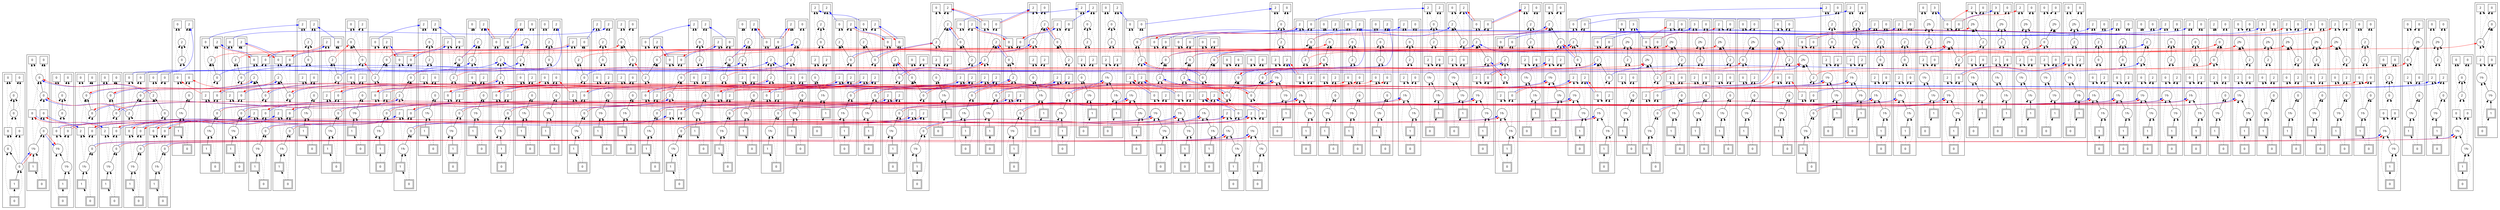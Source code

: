 digraph G {
rankdir = BT;
subgraph cluster_Player1X1XGround0X1XSausage10X1XSausage30X1XIsland00X1XIsland10X1XSausage00X1XSausage20X1XIsland20X1XIsland30X1X {
Node [ fontname="Apple Symbols"];
Player1X1XGround0X1XSausage10X1XSausage30X1XIsland00X1XIsland10X1XSausage00X1XSausage20X1XIsland20X1XIsland30X1X_Player[ label ="1"  shape=square peripheries=2 ];
Player1X1XGround0X1XSausage10X1XSausage30X1XIsland00X1XIsland10X1XSausage00X1XSausage20X1XIsland20X1XIsland30X1X_Ground[ label ="0"  shape=square peripheries=2 ];
Player1X1XGround0X1XSausage10X1XSausage30X1XIsland00X1XIsland10X1XSausage00X1XSausage20X1XIsland20X1XIsland30X1X_Sausage1[ label ="0"  shape=circle ];
Player1X1XGround0X1XSausage10X1XSausage30X1XIsland00X1XIsland10X1XSausage00X1XSausage20X1XIsland20X1XIsland30X1X_Island0[ label ="0"  shape=square ];
Player1X1XGround0X1XSausage10X1XSausage30X1XIsland00X1XIsland10X1XSausage00X1XSausage20X1XIsland20X1XIsland30X1X_Island1[ label ="0"  shape=square ];
Player1X1XGround0X1XSausage10X1XSausage30X1XIsland00X1XIsland10X1XSausage00X1XSausage20X1XIsland20X1XIsland30X1X_Sausage3[ label ="0"  shape=circle ];
Player1X1XGround0X1XSausage10X1XSausage30X1XIsland00X1XIsland10X1XSausage00X1XSausage20X1XIsland20X1XIsland30X1X_Sausage0[ label ="0"  shape=circle ];
Player1X1XGround0X1XSausage10X1XSausage30X1XIsland00X1XIsland10X1XSausage00X1XSausage20X1XIsland20X1XIsland30X1X_Sausage2[ label ="0"  shape=circle ];
Player1X1XGround0X1XSausage10X1XSausage30X1XIsland00X1XIsland10X1XSausage00X1XSausage20X1XIsland20X1XIsland30X1X_Island2[ label ="0"  shape=square ];
Player1X1XGround0X1XSausage10X1XSausage30X1XIsland00X1XIsland10X1XSausage00X1XSausage20X1XIsland20X1XIsland30X1X_Island3[ label ="0"  shape=square ];
	"Player1X1XGround0X1XSausage10X1XSausage30X1XIsland00X1XIsland10X1XSausage00X1XSausage20X1XIsland20X1XIsland30X1X_Ground" -> "Player1X1XGround0X1XSausage10X1XSausage30X1XIsland00X1XIsland10X1XSausage00X1XSausage20X1XIsland20X1XIsland30X1X_Player" [style=dotted];
	"Player1X1XGround0X1XSausage10X1XSausage30X1XIsland00X1XIsland10X1XSausage00X1XSausage20X1XIsland20X1XIsland30X1X_Player" -> "Player1X1XGround0X1XSausage10X1XSausage30X1XIsland00X1XIsland10X1XSausage00X1XSausage20X1XIsland20X1XIsland30X1X_Sausage1";
	"Player1X1XGround0X1XSausage10X1XSausage30X1XIsland00X1XIsland10X1XSausage00X1XSausage20X1XIsland20X1XIsland30X1X_Ground" -> "Player1X1XGround0X1XSausage10X1XSausage30X1XIsland00X1XIsland10X1XSausage00X1XSausage20X1XIsland20X1XIsland30X1X_Sausage1" [style=dotted];
	"Player1X1XGround0X1XSausage10X1XSausage30X1XIsland00X1XIsland10X1XSausage00X1XSausage20X1XIsland20X1XIsland30X1X_Sausage1" -> "Player1X1XGround0X1XSausage10X1XSausage30X1XIsland00X1XIsland10X1XSausage00X1XSausage20X1XIsland20X1XIsland30X1X_Island0" [style=dotted];
	"Player1X1XGround0X1XSausage10X1XSausage30X1XIsland00X1XIsland10X1XSausage00X1XSausage20X1XIsland20X1XIsland30X1X_Sausage1" -> "Player1X1XGround0X1XSausage10X1XSausage30X1XIsland00X1XIsland10X1XSausage00X1XSausage20X1XIsland20X1XIsland30X1X_Island1" [style=dotted];
	"Player1X1XGround0X1XSausage10X1XSausage30X1XIsland00X1XIsland10X1XSausage00X1XSausage20X1XIsland20X1XIsland30X1X_Sausage1" -> "Player1X1XGround0X1XSausage10X1XSausage30X1XIsland00X1XIsland10X1XSausage00X1XSausage20X1XIsland20X1XIsland30X1X_Sausage3";
	"Player1X1XGround0X1XSausage10X1XSausage30X1XIsland00X1XIsland10X1XSausage00X1XSausage20X1XIsland20X1XIsland30X1X_Sausage3" -> "Player1X1XGround0X1XSausage10X1XSausage30X1XIsland00X1XIsland10X1XSausage00X1XSausage20X1XIsland20X1XIsland30X1X_Island0" [style=dotted];
	"Player1X1XGround0X1XSausage10X1XSausage30X1XIsland00X1XIsland10X1XSausage00X1XSausage20X1XIsland20X1XIsland30X1X_Island0" -> "Player1X1XGround0X1XSausage10X1XSausage30X1XIsland00X1XIsland10X1XSausage00X1XSausage20X1XIsland20X1XIsland30X1X_Sausage0" [style=dotted];
	"Player1X1XGround0X1XSausage10X1XSausage30X1XIsland00X1XIsland10X1XSausage00X1XSausage20X1XIsland20X1XIsland30X1X_Island0" -> "Player1X1XGround0X1XSausage10X1XSausage30X1XIsland00X1XIsland10X1XSausage00X1XSausage20X1XIsland20X1XIsland30X1X_Sausage2" [style=dotted];
	"Player1X1XGround0X1XSausage10X1XSausage30X1XIsland00X1XIsland10X1XSausage00X1XSausage20X1XIsland20X1XIsland30X1X_Sausage3" -> "Player1X1XGround0X1XSausage10X1XSausage30X1XIsland00X1XIsland10X1XSausage00X1XSausage20X1XIsland20X1XIsland30X1X_Island1" [style=dotted];
	"Player1X1XGround0X1XSausage10X1XSausage30X1XIsland00X1XIsland10X1XSausage00X1XSausage20X1XIsland20X1XIsland30X1X_Island1" -> "Player1X1XGround0X1XSausage10X1XSausage30X1XIsland00X1XIsland10X1XSausage00X1XSausage20X1XIsland20X1XIsland30X1X_Sausage0" [style=dotted];
	"Player1X1XGround0X1XSausage10X1XSausage30X1XIsland00X1XIsland10X1XSausage00X1XSausage20X1XIsland20X1XIsland30X1X_Island1" -> "Player1X1XGround0X1XSausage10X1XSausage30X1XIsland00X1XIsland10X1XSausage00X1XSausage20X1XIsland20X1XIsland30X1X_Sausage2" [style=dotted];
	"Player1X1XGround0X1XSausage10X1XSausage30X1XIsland00X1XIsland10X1XSausage00X1XSausage20X1XIsland20X1XIsland30X1X_Ground" -> "Player1X1XGround0X1XSausage10X1XSausage30X1XIsland00X1XIsland10X1XSausage00X1XSausage20X1XIsland20X1XIsland30X1X_Sausage3" [style=dotted];
	"Player1X1XGround0X1XSausage10X1XSausage30X1XIsland00X1XIsland10X1XSausage00X1XSausage20X1XIsland20X1XIsland30X1X_Sausage0" -> "Player1X1XGround0X1XSausage10X1XSausage30X1XIsland00X1XIsland10X1XSausage00X1XSausage20X1XIsland20X1XIsland30X1X_Island2" [style=dotted];
	"Player1X1XGround0X1XSausage10X1XSausage30X1XIsland00X1XIsland10X1XSausage00X1XSausage20X1XIsland20X1XIsland30X1X_Sausage0" -> "Player1X1XGround0X1XSausage10X1XSausage30X1XIsland00X1XIsland10X1XSausage00X1XSausage20X1XIsland20X1XIsland30X1X_Island3" [style=dotted];
	"Player1X1XGround0X1XSausage10X1XSausage30X1XIsland00X1XIsland10X1XSausage00X1XSausage20X1XIsland20X1XIsland30X1X_Sausage0" -> "Player1X1XGround0X1XSausage10X1XSausage30X1XIsland00X1XIsland10X1XSausage00X1XSausage20X1XIsland20X1XIsland30X1X_Sausage2";
	"Player1X1XGround0X1XSausage10X1XSausage30X1XIsland00X1XIsland10X1XSausage00X1XSausage20X1XIsland20X1XIsland30X1X_Sausage2" -> "Player1X1XGround0X1XSausage10X1XSausage30X1XIsland00X1XIsland10X1XSausage00X1XSausage20X1XIsland20X1XIsland30X1X_Island2" [style=dotted];
	"Player1X1XGround0X1XSausage10X1XSausage30X1XIsland00X1XIsland10X1XSausage00X1XSausage20X1XIsland20X1XIsland30X1X_Sausage2" -> "Player1X1XGround0X1XSausage10X1XSausage30X1XIsland00X1XIsland10X1XSausage00X1XSausage20X1XIsland20X1XIsland30X1X_Island3" [style=dotted];
}
subgraph cluster_Player1X1XGround0X1XSausage11X2XSausage30X1XIsland00X1XIsland10X1XSausage00X1XSausage20X1XIsland20X1XIsland30X1X {
Node [ fontname="Apple Symbols"];
Player1X1XGround0X1XSausage11X2XSausage30X1XIsland00X1XIsland10X1XSausage00X1XSausage20X1XIsland20X1XIsland30X1X_Player[ label ="1"  shape=square peripheries=2 ];
Player1X1XGround0X1XSausage11X2XSausage30X1XIsland00X1XIsland10X1XSausage00X1XSausage20X1XIsland20X1XIsland30X1X_Ground[ label ="0"  shape=square peripheries=2 ];
Player1X1XGround0X1XSausage11X2XSausage30X1XIsland00X1XIsland10X1XSausage00X1XSausage20X1XIsland20X1XIsland30X1X_Sausage1[ label ="1&#8635;"  shape=circle ];
Player1X1XGround0X1XSausage11X2XSausage30X1XIsland00X1XIsland10X1XSausage00X1XSausage20X1XIsland20X1XIsland30X1X_Island0[ label ="0"  shape=square ];
Player1X1XGround0X1XSausage11X2XSausage30X1XIsland00X1XIsland10X1XSausage00X1XSausage20X1XIsland20X1XIsland30X1X_Island1[ label ="0"  shape=square ];
Player1X1XGround0X1XSausage11X2XSausage30X1XIsland00X1XIsland10X1XSausage00X1XSausage20X1XIsland20X1XIsland30X1X_Sausage3[ label ="0"  shape=circle ];
Player1X1XGround0X1XSausage11X2XSausage30X1XIsland00X1XIsland10X1XSausage00X1XSausage20X1XIsland20X1XIsland30X1X_Sausage0[ label ="0"  shape=circle ];
Player1X1XGround0X1XSausage11X2XSausage30X1XIsland00X1XIsland10X1XSausage00X1XSausage20X1XIsland20X1XIsland30X1X_Sausage2[ label ="0"  shape=circle ];
Player1X1XGround0X1XSausage11X2XSausage30X1XIsland00X1XIsland10X1XSausage00X1XSausage20X1XIsland20X1XIsland30X1X_Island2[ label ="0"  shape=square ];
Player1X1XGround0X1XSausage11X2XSausage30X1XIsland00X1XIsland10X1XSausage00X1XSausage20X1XIsland20X1XIsland30X1X_Island3[ label ="0"  shape=square ];
	"Player1X1XGround0X1XSausage11X2XSausage30X1XIsland00X1XIsland10X1XSausage00X1XSausage20X1XIsland20X1XIsland30X1X_Ground" -> "Player1X1XGround0X1XSausage11X2XSausage30X1XIsland00X1XIsland10X1XSausage00X1XSausage20X1XIsland20X1XIsland30X1X_Player" [style=dotted];
	"Player1X1XGround0X1XSausage11X2XSausage30X1XIsland00X1XIsland10X1XSausage00X1XSausage20X1XIsland20X1XIsland30X1X_Player" -> "Player1X1XGround0X1XSausage11X2XSausage30X1XIsland00X1XIsland10X1XSausage00X1XSausage20X1XIsland20X1XIsland30X1X_Sausage1";
	"Player1X1XGround0X1XSausage11X2XSausage30X1XIsland00X1XIsland10X1XSausage00X1XSausage20X1XIsland20X1XIsland30X1X_Ground" -> "Player1X1XGround0X1XSausage11X2XSausage30X1XIsland00X1XIsland10X1XSausage00X1XSausage20X1XIsland20X1XIsland30X1X_Sausage1" [style=dotted];
	"Player1X1XGround0X1XSausage11X2XSausage30X1XIsland00X1XIsland10X1XSausage00X1XSausage20X1XIsland20X1XIsland30X1X_Sausage1" -> "Player1X1XGround0X1XSausage11X2XSausage30X1XIsland00X1XIsland10X1XSausage00X1XSausage20X1XIsland20X1XIsland30X1X_Island0" [style=dotted];
	"Player1X1XGround0X1XSausage11X2XSausage30X1XIsland00X1XIsland10X1XSausage00X1XSausage20X1XIsland20X1XIsland30X1X_Sausage1" -> "Player1X1XGround0X1XSausage11X2XSausage30X1XIsland00X1XIsland10X1XSausage00X1XSausage20X1XIsland20X1XIsland30X1X_Island1" [style=dotted];
	"Player1X1XGround0X1XSausage11X2XSausage30X1XIsland00X1XIsland10X1XSausage00X1XSausage20X1XIsland20X1XIsland30X1X_Sausage1" -> "Player1X1XGround0X1XSausage11X2XSausage30X1XIsland00X1XIsland10X1XSausage00X1XSausage20X1XIsland20X1XIsland30X1X_Sausage3";
	"Player1X1XGround0X1XSausage11X2XSausage30X1XIsland00X1XIsland10X1XSausage00X1XSausage20X1XIsland20X1XIsland30X1X_Sausage3" -> "Player1X1XGround0X1XSausage11X2XSausage30X1XIsland00X1XIsland10X1XSausage00X1XSausage20X1XIsland20X1XIsland30X1X_Island0" [style=dotted];
	"Player1X1XGround0X1XSausage11X2XSausage30X1XIsland00X1XIsland10X1XSausage00X1XSausage20X1XIsland20X1XIsland30X1X_Island0" -> "Player1X1XGround0X1XSausage11X2XSausage30X1XIsland00X1XIsland10X1XSausage00X1XSausage20X1XIsland20X1XIsland30X1X_Sausage0" [style=dotted];
	"Player1X1XGround0X1XSausage11X2XSausage30X1XIsland00X1XIsland10X1XSausage00X1XSausage20X1XIsland20X1XIsland30X1X_Island0" -> "Player1X1XGround0X1XSausage11X2XSausage30X1XIsland00X1XIsland10X1XSausage00X1XSausage20X1XIsland20X1XIsland30X1X_Sausage2" [style=dotted];
	"Player1X1XGround0X1XSausage11X2XSausage30X1XIsland00X1XIsland10X1XSausage00X1XSausage20X1XIsland20X1XIsland30X1X_Sausage3" -> "Player1X1XGround0X1XSausage11X2XSausage30X1XIsland00X1XIsland10X1XSausage00X1XSausage20X1XIsland20X1XIsland30X1X_Island1" [style=dotted];
	"Player1X1XGround0X1XSausage11X2XSausage30X1XIsland00X1XIsland10X1XSausage00X1XSausage20X1XIsland20X1XIsland30X1X_Island1" -> "Player1X1XGround0X1XSausage11X2XSausage30X1XIsland00X1XIsland10X1XSausage00X1XSausage20X1XIsland20X1XIsland30X1X_Sausage0" [style=dotted];
	"Player1X1XGround0X1XSausage11X2XSausage30X1XIsland00X1XIsland10X1XSausage00X1XSausage20X1XIsland20X1XIsland30X1X_Island1" -> "Player1X1XGround0X1XSausage11X2XSausage30X1XIsland00X1XIsland10X1XSausage00X1XSausage20X1XIsland20X1XIsland30X1X_Sausage2" [style=dotted];
	"Player1X1XGround0X1XSausage11X2XSausage30X1XIsland00X1XIsland10X1XSausage00X1XSausage20X1XIsland20X1XIsland30X1X_Ground" -> "Player1X1XGround0X1XSausage11X2XSausage30X1XIsland00X1XIsland10X1XSausage00X1XSausage20X1XIsland20X1XIsland30X1X_Sausage3" [style=dotted];
	"Player1X1XGround0X1XSausage11X2XSausage30X1XIsland00X1XIsland10X1XSausage00X1XSausage20X1XIsland20X1XIsland30X1X_Sausage0" -> "Player1X1XGround0X1XSausage11X2XSausage30X1XIsland00X1XIsland10X1XSausage00X1XSausage20X1XIsland20X1XIsland30X1X_Island2" [style=dotted];
	"Player1X1XGround0X1XSausage11X2XSausage30X1XIsland00X1XIsland10X1XSausage00X1XSausage20X1XIsland20X1XIsland30X1X_Sausage0" -> "Player1X1XGround0X1XSausage11X2XSausage30X1XIsland00X1XIsland10X1XSausage00X1XSausage20X1XIsland20X1XIsland30X1X_Island3" [style=dotted];
	"Player1X1XGround0X1XSausage11X2XSausage30X1XIsland00X1XIsland10X1XSausage00X1XSausage20X1XIsland20X1XIsland30X1X_Sausage0" -> "Player1X1XGround0X1XSausage11X2XSausage30X1XIsland00X1XIsland10X1XSausage00X1XSausage20X1XIsland20X1XIsland30X1X_Sausage2";
	"Player1X1XGround0X1XSausage11X2XSausage30X1XIsland00X1XIsland10X1XSausage00X1XSausage20X1XIsland20X1XIsland30X1X_Sausage2" -> "Player1X1XGround0X1XSausage11X2XSausage30X1XIsland00X1XIsland10X1XSausage00X1XSausage20X1XIsland20X1XIsland30X1X_Island2" [style=dotted];
	"Player1X1XGround0X1XSausage11X2XSausage30X1XIsland00X1XIsland10X1XSausage00X1XSausage20X1XIsland20X1XIsland30X1X_Sausage2" -> "Player1X1XGround0X1XSausage11X2XSausage30X1XIsland00X1XIsland10X1XSausage00X1XSausage20X1XIsland20X1XIsland30X1X_Island3" [style=dotted];
}
subgraph cluster_Player1X1XGround0X1XSausage11X2XSausage30X1XIsland02X1XIsland10X1XSausage00X1XSausage20X1XIsland20X1XIsland30X1X {
Node [ fontname="Apple Symbols"];
Player1X1XGround0X1XSausage11X2XSausage30X1XIsland02X1XIsland10X1XSausage00X1XSausage20X1XIsland20X1XIsland30X1X_Player[ label ="1"  shape=square peripheries=2 ];
Player1X1XGround0X1XSausage11X2XSausage30X1XIsland02X1XIsland10X1XSausage00X1XSausage20X1XIsland20X1XIsland30X1X_Ground[ label ="0"  shape=square peripheries=2 ];
Player1X1XGround0X1XSausage11X2XSausage30X1XIsland02X1XIsland10X1XSausage00X1XSausage20X1XIsland20X1XIsland30X1X_Sausage1[ label ="1&#8635;"  shape=circle ];
Player1X1XGround0X1XSausage11X2XSausage30X1XIsland02X1XIsland10X1XSausage00X1XSausage20X1XIsland20X1XIsland30X1X_Island0[ label ="2"  shape=square ];
Player1X1XGround0X1XSausage11X2XSausage30X1XIsland02X1XIsland10X1XSausage00X1XSausage20X1XIsland20X1XIsland30X1X_Island1[ label ="0"  shape=square ];
Player1X1XGround0X1XSausage11X2XSausage30X1XIsland02X1XIsland10X1XSausage00X1XSausage20X1XIsland20X1XIsland30X1X_Sausage3[ label ="0"  shape=circle ];
Player1X1XGround0X1XSausage11X2XSausage30X1XIsland02X1XIsland10X1XSausage00X1XSausage20X1XIsland20X1XIsland30X1X_Sausage0[ label ="0"  shape=circle ];
Player1X1XGround0X1XSausage11X2XSausage30X1XIsland02X1XIsland10X1XSausage00X1XSausage20X1XIsland20X1XIsland30X1X_Sausage2[ label ="0"  shape=circle ];
Player1X1XGround0X1XSausage11X2XSausage30X1XIsland02X1XIsland10X1XSausage00X1XSausage20X1XIsland20X1XIsland30X1X_Island2[ label ="0"  shape=square ];
Player1X1XGround0X1XSausage11X2XSausage30X1XIsland02X1XIsland10X1XSausage00X1XSausage20X1XIsland20X1XIsland30X1X_Island3[ label ="0"  shape=square ];
	"Player1X1XGround0X1XSausage11X2XSausage30X1XIsland02X1XIsland10X1XSausage00X1XSausage20X1XIsland20X1XIsland30X1X_Ground" -> "Player1X1XGround0X1XSausage11X2XSausage30X1XIsland02X1XIsland10X1XSausage00X1XSausage20X1XIsland20X1XIsland30X1X_Player" [style=dotted];
	"Player1X1XGround0X1XSausage11X2XSausage30X1XIsland02X1XIsland10X1XSausage00X1XSausage20X1XIsland20X1XIsland30X1X_Player" -> "Player1X1XGround0X1XSausage11X2XSausage30X1XIsland02X1XIsland10X1XSausage00X1XSausage20X1XIsland20X1XIsland30X1X_Sausage1";
	"Player1X1XGround0X1XSausage11X2XSausage30X1XIsland02X1XIsland10X1XSausage00X1XSausage20X1XIsland20X1XIsland30X1X_Ground" -> "Player1X1XGround0X1XSausage11X2XSausage30X1XIsland02X1XIsland10X1XSausage00X1XSausage20X1XIsland20X1XIsland30X1X_Sausage1" [style=dotted];
	"Player1X1XGround0X1XSausage11X2XSausage30X1XIsland02X1XIsland10X1XSausage00X1XSausage20X1XIsland20X1XIsland30X1X_Sausage1" -> "Player1X1XGround0X1XSausage11X2XSausage30X1XIsland02X1XIsland10X1XSausage00X1XSausage20X1XIsland20X1XIsland30X1X_Island0" [style=dotted];
	"Player1X1XGround0X1XSausage11X2XSausage30X1XIsland02X1XIsland10X1XSausage00X1XSausage20X1XIsland20X1XIsland30X1X_Sausage1" -> "Player1X1XGround0X1XSausage11X2XSausage30X1XIsland02X1XIsland10X1XSausage00X1XSausage20X1XIsland20X1XIsland30X1X_Island1" [style=dotted];
	"Player1X1XGround0X1XSausage11X2XSausage30X1XIsland02X1XIsland10X1XSausage00X1XSausage20X1XIsland20X1XIsland30X1X_Sausage1" -> "Player1X1XGround0X1XSausage11X2XSausage30X1XIsland02X1XIsland10X1XSausage00X1XSausage20X1XIsland20X1XIsland30X1X_Sausage3";
	"Player1X1XGround0X1XSausage11X2XSausage30X1XIsland02X1XIsland10X1XSausage00X1XSausage20X1XIsland20X1XIsland30X1X_Sausage3" -> "Player1X1XGround0X1XSausage11X2XSausage30X1XIsland02X1XIsland10X1XSausage00X1XSausage20X1XIsland20X1XIsland30X1X_Island0" [style=dotted];
	"Player1X1XGround0X1XSausage11X2XSausage30X1XIsland02X1XIsland10X1XSausage00X1XSausage20X1XIsland20X1XIsland30X1X_Island0" -> "Player1X1XGround0X1XSausage11X2XSausage30X1XIsland02X1XIsland10X1XSausage00X1XSausage20X1XIsland20X1XIsland30X1X_Sausage0" [style=dotted];
	"Player1X1XGround0X1XSausage11X2XSausage30X1XIsland02X1XIsland10X1XSausage00X1XSausage20X1XIsland20X1XIsland30X1X_Island0" -> "Player1X1XGround0X1XSausage11X2XSausage30X1XIsland02X1XIsland10X1XSausage00X1XSausage20X1XIsland20X1XIsland30X1X_Sausage2" [style=dotted];
	"Player1X1XGround0X1XSausage11X2XSausage30X1XIsland02X1XIsland10X1XSausage00X1XSausage20X1XIsland20X1XIsland30X1X_Sausage3" -> "Player1X1XGround0X1XSausage11X2XSausage30X1XIsland02X1XIsland10X1XSausage00X1XSausage20X1XIsland20X1XIsland30X1X_Island1" [style=dotted];
	"Player1X1XGround0X1XSausage11X2XSausage30X1XIsland02X1XIsland10X1XSausage00X1XSausage20X1XIsland20X1XIsland30X1X_Island1" -> "Player1X1XGround0X1XSausage11X2XSausage30X1XIsland02X1XIsland10X1XSausage00X1XSausage20X1XIsland20X1XIsland30X1X_Sausage0" [style=dotted];
	"Player1X1XGround0X1XSausage11X2XSausage30X1XIsland02X1XIsland10X1XSausage00X1XSausage20X1XIsland20X1XIsland30X1X_Island1" -> "Player1X1XGround0X1XSausage11X2XSausage30X1XIsland02X1XIsland10X1XSausage00X1XSausage20X1XIsland20X1XIsland30X1X_Sausage2" [style=dotted];
	"Player1X1XGround0X1XSausage11X2XSausage30X1XIsland02X1XIsland10X1XSausage00X1XSausage20X1XIsland20X1XIsland30X1X_Ground" -> "Player1X1XGround0X1XSausage11X2XSausage30X1XIsland02X1XIsland10X1XSausage00X1XSausage20X1XIsland20X1XIsland30X1X_Sausage3" [style=dotted];
	"Player1X1XGround0X1XSausage11X2XSausage30X1XIsland02X1XIsland10X1XSausage00X1XSausage20X1XIsland20X1XIsland30X1X_Sausage0" -> "Player1X1XGround0X1XSausage11X2XSausage30X1XIsland02X1XIsland10X1XSausage00X1XSausage20X1XIsland20X1XIsland30X1X_Island2" [style=dotted];
	"Player1X1XGround0X1XSausage11X2XSausage30X1XIsland02X1XIsland10X1XSausage00X1XSausage20X1XIsland20X1XIsland30X1X_Sausage0" -> "Player1X1XGround0X1XSausage11X2XSausage30X1XIsland02X1XIsland10X1XSausage00X1XSausage20X1XIsland20X1XIsland30X1X_Island3" [style=dotted];
	"Player1X1XGround0X1XSausage11X2XSausage30X1XIsland02X1XIsland10X1XSausage00X1XSausage20X1XIsland20X1XIsland30X1X_Sausage0" -> "Player1X1XGround0X1XSausage11X2XSausage30X1XIsland02X1XIsland10X1XSausage00X1XSausage20X1XIsland20X1XIsland30X1X_Sausage2";
	"Player1X1XGround0X1XSausage11X2XSausage30X1XIsland02X1XIsland10X1XSausage00X1XSausage20X1XIsland20X1XIsland30X1X_Sausage2" -> "Player1X1XGround0X1XSausage11X2XSausage30X1XIsland02X1XIsland10X1XSausage00X1XSausage20X1XIsland20X1XIsland30X1X_Island2" [style=dotted];
	"Player1X1XGround0X1XSausage11X2XSausage30X1XIsland02X1XIsland10X1XSausage00X1XSausage20X1XIsland20X1XIsland30X1X_Sausage2" -> "Player1X1XGround0X1XSausage11X2XSausage30X1XIsland02X1XIsland10X1XSausage00X1XSausage20X1XIsland20X1XIsland30X1X_Island3" [style=dotted];
}
subgraph cluster_Player1X1XGround0X1XSausage11X2XSausage30X1XIsland00X1XIsland12X1XSausage00X1XSausage20X1XIsland20X1XIsland30X1X {
Node [ fontname="Apple Symbols"];
Player1X1XGround0X1XSausage11X2XSausage30X1XIsland00X1XIsland12X1XSausage00X1XSausage20X1XIsland20X1XIsland30X1X_Player[ label ="1"  shape=square peripheries=2 ];
Player1X1XGround0X1XSausage11X2XSausage30X1XIsland00X1XIsland12X1XSausage00X1XSausage20X1XIsland20X1XIsland30X1X_Ground[ label ="0"  shape=square peripheries=2 ];
Player1X1XGround0X1XSausage11X2XSausage30X1XIsland00X1XIsland12X1XSausage00X1XSausage20X1XIsland20X1XIsland30X1X_Sausage1[ label ="1&#8635;"  shape=circle ];
Player1X1XGround0X1XSausage11X2XSausage30X1XIsland00X1XIsland12X1XSausage00X1XSausage20X1XIsland20X1XIsland30X1X_Island0[ label ="0"  shape=square ];
Player1X1XGround0X1XSausage11X2XSausage30X1XIsland00X1XIsland12X1XSausage00X1XSausage20X1XIsland20X1XIsland30X1X_Island1[ label ="2"  shape=square ];
Player1X1XGround0X1XSausage11X2XSausage30X1XIsland00X1XIsland12X1XSausage00X1XSausage20X1XIsland20X1XIsland30X1X_Sausage3[ label ="0"  shape=circle ];
Player1X1XGround0X1XSausage11X2XSausage30X1XIsland00X1XIsland12X1XSausage00X1XSausage20X1XIsland20X1XIsland30X1X_Sausage0[ label ="0"  shape=circle ];
Player1X1XGround0X1XSausage11X2XSausage30X1XIsland00X1XIsland12X1XSausage00X1XSausage20X1XIsland20X1XIsland30X1X_Sausage2[ label ="0"  shape=circle ];
Player1X1XGround0X1XSausage11X2XSausage30X1XIsland00X1XIsland12X1XSausage00X1XSausage20X1XIsland20X1XIsland30X1X_Island2[ label ="0"  shape=square ];
Player1X1XGround0X1XSausage11X2XSausage30X1XIsland00X1XIsland12X1XSausage00X1XSausage20X1XIsland20X1XIsland30X1X_Island3[ label ="0"  shape=square ];
	"Player1X1XGround0X1XSausage11X2XSausage30X1XIsland00X1XIsland12X1XSausage00X1XSausage20X1XIsland20X1XIsland30X1X_Ground" -> "Player1X1XGround0X1XSausage11X2XSausage30X1XIsland00X1XIsland12X1XSausage00X1XSausage20X1XIsland20X1XIsland30X1X_Player" [style=dotted];
	"Player1X1XGround0X1XSausage11X2XSausage30X1XIsland00X1XIsland12X1XSausage00X1XSausage20X1XIsland20X1XIsland30X1X_Player" -> "Player1X1XGround0X1XSausage11X2XSausage30X1XIsland00X1XIsland12X1XSausage00X1XSausage20X1XIsland20X1XIsland30X1X_Sausage1";
	"Player1X1XGround0X1XSausage11X2XSausage30X1XIsland00X1XIsland12X1XSausage00X1XSausage20X1XIsland20X1XIsland30X1X_Ground" -> "Player1X1XGround0X1XSausage11X2XSausage30X1XIsland00X1XIsland12X1XSausage00X1XSausage20X1XIsland20X1XIsland30X1X_Sausage1" [style=dotted];
	"Player1X1XGround0X1XSausage11X2XSausage30X1XIsland00X1XIsland12X1XSausage00X1XSausage20X1XIsland20X1XIsland30X1X_Sausage1" -> "Player1X1XGround0X1XSausage11X2XSausage30X1XIsland00X1XIsland12X1XSausage00X1XSausage20X1XIsland20X1XIsland30X1X_Island0" [style=dotted];
	"Player1X1XGround0X1XSausage11X2XSausage30X1XIsland00X1XIsland12X1XSausage00X1XSausage20X1XIsland20X1XIsland30X1X_Sausage1" -> "Player1X1XGround0X1XSausage11X2XSausage30X1XIsland00X1XIsland12X1XSausage00X1XSausage20X1XIsland20X1XIsland30X1X_Island1" [style=dotted];
	"Player1X1XGround0X1XSausage11X2XSausage30X1XIsland00X1XIsland12X1XSausage00X1XSausage20X1XIsland20X1XIsland30X1X_Sausage1" -> "Player1X1XGround0X1XSausage11X2XSausage30X1XIsland00X1XIsland12X1XSausage00X1XSausage20X1XIsland20X1XIsland30X1X_Sausage3";
	"Player1X1XGround0X1XSausage11X2XSausage30X1XIsland00X1XIsland12X1XSausage00X1XSausage20X1XIsland20X1XIsland30X1X_Sausage3" -> "Player1X1XGround0X1XSausage11X2XSausage30X1XIsland00X1XIsland12X1XSausage00X1XSausage20X1XIsland20X1XIsland30X1X_Island0" [style=dotted];
	"Player1X1XGround0X1XSausage11X2XSausage30X1XIsland00X1XIsland12X1XSausage00X1XSausage20X1XIsland20X1XIsland30X1X_Island0" -> "Player1X1XGround0X1XSausage11X2XSausage30X1XIsland00X1XIsland12X1XSausage00X1XSausage20X1XIsland20X1XIsland30X1X_Sausage0" [style=dotted];
	"Player1X1XGround0X1XSausage11X2XSausage30X1XIsland00X1XIsland12X1XSausage00X1XSausage20X1XIsland20X1XIsland30X1X_Island0" -> "Player1X1XGround0X1XSausage11X2XSausage30X1XIsland00X1XIsland12X1XSausage00X1XSausage20X1XIsland20X1XIsland30X1X_Sausage2" [style=dotted];
	"Player1X1XGround0X1XSausage11X2XSausage30X1XIsland00X1XIsland12X1XSausage00X1XSausage20X1XIsland20X1XIsland30X1X_Sausage3" -> "Player1X1XGround0X1XSausage11X2XSausage30X1XIsland00X1XIsland12X1XSausage00X1XSausage20X1XIsland20X1XIsland30X1X_Island1" [style=dotted];
	"Player1X1XGround0X1XSausage11X2XSausage30X1XIsland00X1XIsland12X1XSausage00X1XSausage20X1XIsland20X1XIsland30X1X_Island1" -> "Player1X1XGround0X1XSausage11X2XSausage30X1XIsland00X1XIsland12X1XSausage00X1XSausage20X1XIsland20X1XIsland30X1X_Sausage0" [style=dotted];
	"Player1X1XGround0X1XSausage11X2XSausage30X1XIsland00X1XIsland12X1XSausage00X1XSausage20X1XIsland20X1XIsland30X1X_Island1" -> "Player1X1XGround0X1XSausage11X2XSausage30X1XIsland00X1XIsland12X1XSausage00X1XSausage20X1XIsland20X1XIsland30X1X_Sausage2" [style=dotted];
	"Player1X1XGround0X1XSausage11X2XSausage30X1XIsland00X1XIsland12X1XSausage00X1XSausage20X1XIsland20X1XIsland30X1X_Ground" -> "Player1X1XGround0X1XSausage11X2XSausage30X1XIsland00X1XIsland12X1XSausage00X1XSausage20X1XIsland20X1XIsland30X1X_Sausage3" [style=dotted];
	"Player1X1XGround0X1XSausage11X2XSausage30X1XIsland00X1XIsland12X1XSausage00X1XSausage20X1XIsland20X1XIsland30X1X_Sausage0" -> "Player1X1XGround0X1XSausage11X2XSausage30X1XIsland00X1XIsland12X1XSausage00X1XSausage20X1XIsland20X1XIsland30X1X_Island2" [style=dotted];
	"Player1X1XGround0X1XSausage11X2XSausage30X1XIsland00X1XIsland12X1XSausage00X1XSausage20X1XIsland20X1XIsland30X1X_Sausage0" -> "Player1X1XGround0X1XSausage11X2XSausage30X1XIsland00X1XIsland12X1XSausage00X1XSausage20X1XIsland20X1XIsland30X1X_Island3" [style=dotted];
	"Player1X1XGround0X1XSausage11X2XSausage30X1XIsland00X1XIsland12X1XSausage00X1XSausage20X1XIsland20X1XIsland30X1X_Sausage0" -> "Player1X1XGround0X1XSausage11X2XSausage30X1XIsland00X1XIsland12X1XSausage00X1XSausage20X1XIsland20X1XIsland30X1X_Sausage2";
	"Player1X1XGround0X1XSausage11X2XSausage30X1XIsland00X1XIsland12X1XSausage00X1XSausage20X1XIsland20X1XIsland30X1X_Sausage2" -> "Player1X1XGround0X1XSausage11X2XSausage30X1XIsland00X1XIsland12X1XSausage00X1XSausage20X1XIsland20X1XIsland30X1X_Island2" [style=dotted];
	"Player1X1XGround0X1XSausage11X2XSausage30X1XIsland00X1XIsland12X1XSausage00X1XSausage20X1XIsland20X1XIsland30X1X_Sausage2" -> "Player1X1XGround0X1XSausage11X2XSausage30X1XIsland00X1XIsland12X1XSausage00X1XSausage20X1XIsland20X1XIsland30X1X_Island3" [style=dotted];
}
subgraph cluster_Player1X1XGround0X1XSausage11X2XSausage31X2XIsland00X1XIsland10X1XSausage00X1XSausage20X1XIsland20X1XIsland30X1X {
Node [ fontname="Apple Symbols"];
Player1X1XGround0X1XSausage11X2XSausage31X2XIsland00X1XIsland10X1XSausage00X1XSausage20X1XIsland20X1XIsland30X1X_Player[ label ="1"  shape=square peripheries=2 ];
Player1X1XGround0X1XSausage11X2XSausage31X2XIsland00X1XIsland10X1XSausage00X1XSausage20X1XIsland20X1XIsland30X1X_Ground[ label ="0"  shape=square peripheries=2 ];
Player1X1XGround0X1XSausage11X2XSausage31X2XIsland00X1XIsland10X1XSausage00X1XSausage20X1XIsland20X1XIsland30X1X_Sausage1[ label ="1&#8635;"  shape=circle ];
Player1X1XGround0X1XSausage11X2XSausage31X2XIsland00X1XIsland10X1XSausage00X1XSausage20X1XIsland20X1XIsland30X1X_Island0[ label ="0"  shape=square ];
Player1X1XGround0X1XSausage11X2XSausage31X2XIsland00X1XIsland10X1XSausage00X1XSausage20X1XIsland20X1XIsland30X1X_Island1[ label ="0"  shape=square ];
Player1X1XGround0X1XSausage11X2XSausage31X2XIsland00X1XIsland10X1XSausage00X1XSausage20X1XIsland20X1XIsland30X1X_Sausage3[ label ="1&#8635;"  shape=circle ];
Player1X1XGround0X1XSausage11X2XSausage31X2XIsland00X1XIsland10X1XSausage00X1XSausage20X1XIsland20X1XIsland30X1X_Sausage0[ label ="0"  shape=circle ];
Player1X1XGround0X1XSausage11X2XSausage31X2XIsland00X1XIsland10X1XSausage00X1XSausage20X1XIsland20X1XIsland30X1X_Sausage2[ label ="0"  shape=circle ];
Player1X1XGround0X1XSausage11X2XSausage31X2XIsland00X1XIsland10X1XSausage00X1XSausage20X1XIsland20X1XIsland30X1X_Island2[ label ="0"  shape=square ];
Player1X1XGround0X1XSausage11X2XSausage31X2XIsland00X1XIsland10X1XSausage00X1XSausage20X1XIsland20X1XIsland30X1X_Island3[ label ="0"  shape=square ];
	"Player1X1XGround0X1XSausage11X2XSausage31X2XIsland00X1XIsland10X1XSausage00X1XSausage20X1XIsland20X1XIsland30X1X_Ground" -> "Player1X1XGround0X1XSausage11X2XSausage31X2XIsland00X1XIsland10X1XSausage00X1XSausage20X1XIsland20X1XIsland30X1X_Player" [style=dotted];
	"Player1X1XGround0X1XSausage11X2XSausage31X2XIsland00X1XIsland10X1XSausage00X1XSausage20X1XIsland20X1XIsland30X1X_Player" -> "Player1X1XGround0X1XSausage11X2XSausage31X2XIsland00X1XIsland10X1XSausage00X1XSausage20X1XIsland20X1XIsland30X1X_Sausage1";
	"Player1X1XGround0X1XSausage11X2XSausage31X2XIsland00X1XIsland10X1XSausage00X1XSausage20X1XIsland20X1XIsland30X1X_Ground" -> "Player1X1XGround0X1XSausage11X2XSausage31X2XIsland00X1XIsland10X1XSausage00X1XSausage20X1XIsland20X1XIsland30X1X_Sausage1" [style=dotted];
	"Player1X1XGround0X1XSausage11X2XSausage31X2XIsland00X1XIsland10X1XSausage00X1XSausage20X1XIsland20X1XIsland30X1X_Sausage1" -> "Player1X1XGround0X1XSausage11X2XSausage31X2XIsland00X1XIsland10X1XSausage00X1XSausage20X1XIsland20X1XIsland30X1X_Island0" [style=dotted];
	"Player1X1XGround0X1XSausage11X2XSausage31X2XIsland00X1XIsland10X1XSausage00X1XSausage20X1XIsland20X1XIsland30X1X_Sausage1" -> "Player1X1XGround0X1XSausage11X2XSausage31X2XIsland00X1XIsland10X1XSausage00X1XSausage20X1XIsland20X1XIsland30X1X_Island1" [style=dotted];
	"Player1X1XGround0X1XSausage11X2XSausage31X2XIsland00X1XIsland10X1XSausage00X1XSausage20X1XIsland20X1XIsland30X1X_Sausage1" -> "Player1X1XGround0X1XSausage11X2XSausage31X2XIsland00X1XIsland10X1XSausage00X1XSausage20X1XIsland20X1XIsland30X1X_Sausage3";
	"Player1X1XGround0X1XSausage11X2XSausage31X2XIsland00X1XIsland10X1XSausage00X1XSausage20X1XIsland20X1XIsland30X1X_Sausage3" -> "Player1X1XGround0X1XSausage11X2XSausage31X2XIsland00X1XIsland10X1XSausage00X1XSausage20X1XIsland20X1XIsland30X1X_Island0" [style=dotted];
	"Player1X1XGround0X1XSausage11X2XSausage31X2XIsland00X1XIsland10X1XSausage00X1XSausage20X1XIsland20X1XIsland30X1X_Island0" -> "Player1X1XGround0X1XSausage11X2XSausage31X2XIsland00X1XIsland10X1XSausage00X1XSausage20X1XIsland20X1XIsland30X1X_Sausage0" [style=dotted];
	"Player1X1XGround0X1XSausage11X2XSausage31X2XIsland00X1XIsland10X1XSausage00X1XSausage20X1XIsland20X1XIsland30X1X_Island0" -> "Player1X1XGround0X1XSausage11X2XSausage31X2XIsland00X1XIsland10X1XSausage00X1XSausage20X1XIsland20X1XIsland30X1X_Sausage2" [style=dotted];
	"Player1X1XGround0X1XSausage11X2XSausage31X2XIsland00X1XIsland10X1XSausage00X1XSausage20X1XIsland20X1XIsland30X1X_Sausage3" -> "Player1X1XGround0X1XSausage11X2XSausage31X2XIsland00X1XIsland10X1XSausage00X1XSausage20X1XIsland20X1XIsland30X1X_Island1" [style=dotted];
	"Player1X1XGround0X1XSausage11X2XSausage31X2XIsland00X1XIsland10X1XSausage00X1XSausage20X1XIsland20X1XIsland30X1X_Island1" -> "Player1X1XGround0X1XSausage11X2XSausage31X2XIsland00X1XIsland10X1XSausage00X1XSausage20X1XIsland20X1XIsland30X1X_Sausage0" [style=dotted];
	"Player1X1XGround0X1XSausage11X2XSausage31X2XIsland00X1XIsland10X1XSausage00X1XSausage20X1XIsland20X1XIsland30X1X_Island1" -> "Player1X1XGround0X1XSausage11X2XSausage31X2XIsland00X1XIsland10X1XSausage00X1XSausage20X1XIsland20X1XIsland30X1X_Sausage2" [style=dotted];
	"Player1X1XGround0X1XSausage11X2XSausage31X2XIsland00X1XIsland10X1XSausage00X1XSausage20X1XIsland20X1XIsland30X1X_Ground" -> "Player1X1XGround0X1XSausage11X2XSausage31X2XIsland00X1XIsland10X1XSausage00X1XSausage20X1XIsland20X1XIsland30X1X_Sausage3" [style=dotted];
	"Player1X1XGround0X1XSausage11X2XSausage31X2XIsland00X1XIsland10X1XSausage00X1XSausage20X1XIsland20X1XIsland30X1X_Sausage0" -> "Player1X1XGround0X1XSausage11X2XSausage31X2XIsland00X1XIsland10X1XSausage00X1XSausage20X1XIsland20X1XIsland30X1X_Island2" [style=dotted];
	"Player1X1XGround0X1XSausage11X2XSausage31X2XIsland00X1XIsland10X1XSausage00X1XSausage20X1XIsland20X1XIsland30X1X_Sausage0" -> "Player1X1XGround0X1XSausage11X2XSausage31X2XIsland00X1XIsland10X1XSausage00X1XSausage20X1XIsland20X1XIsland30X1X_Island3" [style=dotted];
	"Player1X1XGround0X1XSausage11X2XSausage31X2XIsland00X1XIsland10X1XSausage00X1XSausage20X1XIsland20X1XIsland30X1X_Sausage0" -> "Player1X1XGround0X1XSausage11X2XSausage31X2XIsland00X1XIsland10X1XSausage00X1XSausage20X1XIsland20X1XIsland30X1X_Sausage2";
	"Player1X1XGround0X1XSausage11X2XSausage31X2XIsland00X1XIsland10X1XSausage00X1XSausage20X1XIsland20X1XIsland30X1X_Sausage2" -> "Player1X1XGround0X1XSausage11X2XSausage31X2XIsland00X1XIsland10X1XSausage00X1XSausage20X1XIsland20X1XIsland30X1X_Island2" [style=dotted];
	"Player1X1XGround0X1XSausage11X2XSausage31X2XIsland00X1XIsland10X1XSausage00X1XSausage20X1XIsland20X1XIsland30X1X_Sausage2" -> "Player1X1XGround0X1XSausage11X2XSausage31X2XIsland00X1XIsland10X1XSausage00X1XSausage20X1XIsland20X1XIsland30X1X_Island3" [style=dotted];
}
subgraph cluster_Player1X1XGround0X1XSausage11X2XSausage30X1XIsland02X1XIsland12X1XSausage00X1XSausage20X1XIsland20X1XIsland30X1X {
Node [ fontname="Apple Symbols"];
Player1X1XGround0X1XSausage11X2XSausage30X1XIsland02X1XIsland12X1XSausage00X1XSausage20X1XIsland20X1XIsland30X1X_Player[ label ="1"  shape=square peripheries=2 ];
Player1X1XGround0X1XSausage11X2XSausage30X1XIsland02X1XIsland12X1XSausage00X1XSausage20X1XIsland20X1XIsland30X1X_Ground[ label ="0"  shape=square peripheries=2 ];
Player1X1XGround0X1XSausage11X2XSausage30X1XIsland02X1XIsland12X1XSausage00X1XSausage20X1XIsland20X1XIsland30X1X_Sausage1[ label ="1&#8635;"  shape=circle ];
Player1X1XGround0X1XSausage11X2XSausage30X1XIsland02X1XIsland12X1XSausage00X1XSausage20X1XIsland20X1XIsland30X1X_Island0[ label ="2"  shape=square ];
Player1X1XGround0X1XSausage11X2XSausage30X1XIsland02X1XIsland12X1XSausage00X1XSausage20X1XIsland20X1XIsland30X1X_Island1[ label ="2"  shape=square ];
Player1X1XGround0X1XSausage11X2XSausage30X1XIsland02X1XIsland12X1XSausage00X1XSausage20X1XIsland20X1XIsland30X1X_Sausage3[ label ="0"  shape=circle ];
Player1X1XGround0X1XSausage11X2XSausage30X1XIsland02X1XIsland12X1XSausage00X1XSausage20X1XIsland20X1XIsland30X1X_Sausage0[ label ="0"  shape=circle ];
Player1X1XGround0X1XSausage11X2XSausage30X1XIsland02X1XIsland12X1XSausage00X1XSausage20X1XIsland20X1XIsland30X1X_Sausage2[ label ="0"  shape=circle ];
Player1X1XGround0X1XSausage11X2XSausage30X1XIsland02X1XIsland12X1XSausage00X1XSausage20X1XIsland20X1XIsland30X1X_Island2[ label ="0"  shape=square ];
Player1X1XGround0X1XSausage11X2XSausage30X1XIsland02X1XIsland12X1XSausage00X1XSausage20X1XIsland20X1XIsland30X1X_Island3[ label ="0"  shape=square ];
	"Player1X1XGround0X1XSausage11X2XSausage30X1XIsland02X1XIsland12X1XSausage00X1XSausage20X1XIsland20X1XIsland30X1X_Ground" -> "Player1X1XGround0X1XSausage11X2XSausage30X1XIsland02X1XIsland12X1XSausage00X1XSausage20X1XIsland20X1XIsland30X1X_Player" [style=dotted];
	"Player1X1XGround0X1XSausage11X2XSausage30X1XIsland02X1XIsland12X1XSausage00X1XSausage20X1XIsland20X1XIsland30X1X_Player" -> "Player1X1XGround0X1XSausage11X2XSausage30X1XIsland02X1XIsland12X1XSausage00X1XSausage20X1XIsland20X1XIsland30X1X_Sausage1";
	"Player1X1XGround0X1XSausage11X2XSausage30X1XIsland02X1XIsland12X1XSausage00X1XSausage20X1XIsland20X1XIsland30X1X_Ground" -> "Player1X1XGround0X1XSausage11X2XSausage30X1XIsland02X1XIsland12X1XSausage00X1XSausage20X1XIsland20X1XIsland30X1X_Sausage1" [style=dotted];
	"Player1X1XGround0X1XSausage11X2XSausage30X1XIsland02X1XIsland12X1XSausage00X1XSausage20X1XIsland20X1XIsland30X1X_Sausage1" -> "Player1X1XGround0X1XSausage11X2XSausage30X1XIsland02X1XIsland12X1XSausage00X1XSausage20X1XIsland20X1XIsland30X1X_Island0" [style=dotted];
	"Player1X1XGround0X1XSausage11X2XSausage30X1XIsland02X1XIsland12X1XSausage00X1XSausage20X1XIsland20X1XIsland30X1X_Sausage1" -> "Player1X1XGround0X1XSausage11X2XSausage30X1XIsland02X1XIsland12X1XSausage00X1XSausage20X1XIsland20X1XIsland30X1X_Island1" [style=dotted];
	"Player1X1XGround0X1XSausage11X2XSausage30X1XIsland02X1XIsland12X1XSausage00X1XSausage20X1XIsland20X1XIsland30X1X_Sausage1" -> "Player1X1XGround0X1XSausage11X2XSausage30X1XIsland02X1XIsland12X1XSausage00X1XSausage20X1XIsland20X1XIsland30X1X_Sausage3";
	"Player1X1XGround0X1XSausage11X2XSausage30X1XIsland02X1XIsland12X1XSausage00X1XSausage20X1XIsland20X1XIsland30X1X_Sausage3" -> "Player1X1XGround0X1XSausage11X2XSausage30X1XIsland02X1XIsland12X1XSausage00X1XSausage20X1XIsland20X1XIsland30X1X_Island0" [style=dotted];
	"Player1X1XGround0X1XSausage11X2XSausage30X1XIsland02X1XIsland12X1XSausage00X1XSausage20X1XIsland20X1XIsland30X1X_Island0" -> "Player1X1XGround0X1XSausage11X2XSausage30X1XIsland02X1XIsland12X1XSausage00X1XSausage20X1XIsland20X1XIsland30X1X_Sausage0" [style=dotted];
	"Player1X1XGround0X1XSausage11X2XSausage30X1XIsland02X1XIsland12X1XSausage00X1XSausage20X1XIsland20X1XIsland30X1X_Island0" -> "Player1X1XGround0X1XSausage11X2XSausage30X1XIsland02X1XIsland12X1XSausage00X1XSausage20X1XIsland20X1XIsland30X1X_Sausage2" [style=dotted];
	"Player1X1XGround0X1XSausage11X2XSausage30X1XIsland02X1XIsland12X1XSausage00X1XSausage20X1XIsland20X1XIsland30X1X_Sausage3" -> "Player1X1XGround0X1XSausage11X2XSausage30X1XIsland02X1XIsland12X1XSausage00X1XSausage20X1XIsland20X1XIsland30X1X_Island1" [style=dotted];
	"Player1X1XGround0X1XSausage11X2XSausage30X1XIsland02X1XIsland12X1XSausage00X1XSausage20X1XIsland20X1XIsland30X1X_Island1" -> "Player1X1XGround0X1XSausage11X2XSausage30X1XIsland02X1XIsland12X1XSausage00X1XSausage20X1XIsland20X1XIsland30X1X_Sausage0" [style=dotted];
	"Player1X1XGround0X1XSausage11X2XSausage30X1XIsland02X1XIsland12X1XSausage00X1XSausage20X1XIsland20X1XIsland30X1X_Island1" -> "Player1X1XGround0X1XSausage11X2XSausage30X1XIsland02X1XIsland12X1XSausage00X1XSausage20X1XIsland20X1XIsland30X1X_Sausage2" [style=dotted];
	"Player1X1XGround0X1XSausage11X2XSausage30X1XIsland02X1XIsland12X1XSausage00X1XSausage20X1XIsland20X1XIsland30X1X_Ground" -> "Player1X1XGround0X1XSausage11X2XSausage30X1XIsland02X1XIsland12X1XSausage00X1XSausage20X1XIsland20X1XIsland30X1X_Sausage3" [style=dotted];
	"Player1X1XGround0X1XSausage11X2XSausage30X1XIsland02X1XIsland12X1XSausage00X1XSausage20X1XIsland20X1XIsland30X1X_Sausage0" -> "Player1X1XGround0X1XSausage11X2XSausage30X1XIsland02X1XIsland12X1XSausage00X1XSausage20X1XIsland20X1XIsland30X1X_Island2" [style=dotted];
	"Player1X1XGround0X1XSausage11X2XSausage30X1XIsland02X1XIsland12X1XSausage00X1XSausage20X1XIsland20X1XIsland30X1X_Sausage0" -> "Player1X1XGround0X1XSausage11X2XSausage30X1XIsland02X1XIsland12X1XSausage00X1XSausage20X1XIsland20X1XIsland30X1X_Island3" [style=dotted];
	"Player1X1XGround0X1XSausage11X2XSausage30X1XIsland02X1XIsland12X1XSausage00X1XSausage20X1XIsland20X1XIsland30X1X_Sausage0" -> "Player1X1XGround0X1XSausage11X2XSausage30X1XIsland02X1XIsland12X1XSausage00X1XSausage20X1XIsland20X1XIsland30X1X_Sausage2";
	"Player1X1XGround0X1XSausage11X2XSausage30X1XIsland02X1XIsland12X1XSausage00X1XSausage20X1XIsland20X1XIsland30X1X_Sausage2" -> "Player1X1XGround0X1XSausage11X2XSausage30X1XIsland02X1XIsland12X1XSausage00X1XSausage20X1XIsland20X1XIsland30X1X_Island2" [style=dotted];
	"Player1X1XGround0X1XSausage11X2XSausage30X1XIsland02X1XIsland12X1XSausage00X1XSausage20X1XIsland20X1XIsland30X1X_Sausage2" -> "Player1X1XGround0X1XSausage11X2XSausage30X1XIsland02X1XIsland12X1XSausage00X1XSausage20X1XIsland20X1XIsland30X1X_Island3" [style=dotted];
}
subgraph cluster_Player1X1XGround0X1XSausage11X2XSausage31X2XIsland02X1XIsland10X1XSausage00X1XSausage20X1XIsland20X1XIsland30X1X {
Node [ fontname="Apple Symbols"];
Player1X1XGround0X1XSausage11X2XSausage31X2XIsland02X1XIsland10X1XSausage00X1XSausage20X1XIsland20X1XIsland30X1X_Player[ label ="1"  shape=square peripheries=2 ];
Player1X1XGround0X1XSausage11X2XSausage31X2XIsland02X1XIsland10X1XSausage00X1XSausage20X1XIsland20X1XIsland30X1X_Ground[ label ="0"  shape=square peripheries=2 ];
Player1X1XGround0X1XSausage11X2XSausage31X2XIsland02X1XIsland10X1XSausage00X1XSausage20X1XIsland20X1XIsland30X1X_Sausage1[ label ="1&#8635;"  shape=circle ];
Player1X1XGround0X1XSausage11X2XSausage31X2XIsland02X1XIsland10X1XSausage00X1XSausage20X1XIsland20X1XIsland30X1X_Island0[ label ="2"  shape=square ];
Player1X1XGround0X1XSausage11X2XSausage31X2XIsland02X1XIsland10X1XSausage00X1XSausage20X1XIsland20X1XIsland30X1X_Island1[ label ="0"  shape=square ];
Player1X1XGround0X1XSausage11X2XSausage31X2XIsland02X1XIsland10X1XSausage00X1XSausage20X1XIsland20X1XIsland30X1X_Sausage3[ label ="1&#8635;"  shape=circle ];
Player1X1XGround0X1XSausage11X2XSausage31X2XIsland02X1XIsland10X1XSausage00X1XSausage20X1XIsland20X1XIsland30X1X_Sausage0[ label ="0"  shape=circle ];
Player1X1XGround0X1XSausage11X2XSausage31X2XIsland02X1XIsland10X1XSausage00X1XSausage20X1XIsland20X1XIsland30X1X_Sausage2[ label ="0"  shape=circle ];
Player1X1XGround0X1XSausage11X2XSausage31X2XIsland02X1XIsland10X1XSausage00X1XSausage20X1XIsland20X1XIsland30X1X_Island2[ label ="0"  shape=square ];
Player1X1XGround0X1XSausage11X2XSausage31X2XIsland02X1XIsland10X1XSausage00X1XSausage20X1XIsland20X1XIsland30X1X_Island3[ label ="0"  shape=square ];
	"Player1X1XGround0X1XSausage11X2XSausage31X2XIsland02X1XIsland10X1XSausage00X1XSausage20X1XIsland20X1XIsland30X1X_Ground" -> "Player1X1XGround0X1XSausage11X2XSausage31X2XIsland02X1XIsland10X1XSausage00X1XSausage20X1XIsland20X1XIsland30X1X_Player" [style=dotted];
	"Player1X1XGround0X1XSausage11X2XSausage31X2XIsland02X1XIsland10X1XSausage00X1XSausage20X1XIsland20X1XIsland30X1X_Player" -> "Player1X1XGround0X1XSausage11X2XSausage31X2XIsland02X1XIsland10X1XSausage00X1XSausage20X1XIsland20X1XIsland30X1X_Sausage1";
	"Player1X1XGround0X1XSausage11X2XSausage31X2XIsland02X1XIsland10X1XSausage00X1XSausage20X1XIsland20X1XIsland30X1X_Ground" -> "Player1X1XGround0X1XSausage11X2XSausage31X2XIsland02X1XIsland10X1XSausage00X1XSausage20X1XIsland20X1XIsland30X1X_Sausage1" [style=dotted];
	"Player1X1XGround0X1XSausage11X2XSausage31X2XIsland02X1XIsland10X1XSausage00X1XSausage20X1XIsland20X1XIsland30X1X_Sausage1" -> "Player1X1XGround0X1XSausage11X2XSausage31X2XIsland02X1XIsland10X1XSausage00X1XSausage20X1XIsland20X1XIsland30X1X_Island0" [style=dotted];
	"Player1X1XGround0X1XSausage11X2XSausage31X2XIsland02X1XIsland10X1XSausage00X1XSausage20X1XIsland20X1XIsland30X1X_Sausage1" -> "Player1X1XGround0X1XSausage11X2XSausage31X2XIsland02X1XIsland10X1XSausage00X1XSausage20X1XIsland20X1XIsland30X1X_Island1" [style=dotted];
	"Player1X1XGround0X1XSausage11X2XSausage31X2XIsland02X1XIsland10X1XSausage00X1XSausage20X1XIsland20X1XIsland30X1X_Sausage1" -> "Player1X1XGround0X1XSausage11X2XSausage31X2XIsland02X1XIsland10X1XSausage00X1XSausage20X1XIsland20X1XIsland30X1X_Sausage3";
	"Player1X1XGround0X1XSausage11X2XSausage31X2XIsland02X1XIsland10X1XSausage00X1XSausage20X1XIsland20X1XIsland30X1X_Sausage3" -> "Player1X1XGround0X1XSausage11X2XSausage31X2XIsland02X1XIsland10X1XSausage00X1XSausage20X1XIsland20X1XIsland30X1X_Island0" [style=dotted];
	"Player1X1XGround0X1XSausage11X2XSausage31X2XIsland02X1XIsland10X1XSausage00X1XSausage20X1XIsland20X1XIsland30X1X_Island0" -> "Player1X1XGround0X1XSausage11X2XSausage31X2XIsland02X1XIsland10X1XSausage00X1XSausage20X1XIsland20X1XIsland30X1X_Sausage0" [style=dotted];
	"Player1X1XGround0X1XSausage11X2XSausage31X2XIsland02X1XIsland10X1XSausage00X1XSausage20X1XIsland20X1XIsland30X1X_Island0" -> "Player1X1XGround0X1XSausage11X2XSausage31X2XIsland02X1XIsland10X1XSausage00X1XSausage20X1XIsland20X1XIsland30X1X_Sausage2" [style=dotted];
	"Player1X1XGround0X1XSausage11X2XSausage31X2XIsland02X1XIsland10X1XSausage00X1XSausage20X1XIsland20X1XIsland30X1X_Sausage3" -> "Player1X1XGround0X1XSausage11X2XSausage31X2XIsland02X1XIsland10X1XSausage00X1XSausage20X1XIsland20X1XIsland30X1X_Island1" [style=dotted];
	"Player1X1XGround0X1XSausage11X2XSausage31X2XIsland02X1XIsland10X1XSausage00X1XSausage20X1XIsland20X1XIsland30X1X_Island1" -> "Player1X1XGround0X1XSausage11X2XSausage31X2XIsland02X1XIsland10X1XSausage00X1XSausage20X1XIsland20X1XIsland30X1X_Sausage0" [style=dotted];
	"Player1X1XGround0X1XSausage11X2XSausage31X2XIsland02X1XIsland10X1XSausage00X1XSausage20X1XIsland20X1XIsland30X1X_Island1" -> "Player1X1XGround0X1XSausage11X2XSausage31X2XIsland02X1XIsland10X1XSausage00X1XSausage20X1XIsland20X1XIsland30X1X_Sausage2" [style=dotted];
	"Player1X1XGround0X1XSausage11X2XSausage31X2XIsland02X1XIsland10X1XSausage00X1XSausage20X1XIsland20X1XIsland30X1X_Ground" -> "Player1X1XGround0X1XSausage11X2XSausage31X2XIsland02X1XIsland10X1XSausage00X1XSausage20X1XIsland20X1XIsland30X1X_Sausage3" [style=dotted];
	"Player1X1XGround0X1XSausage11X2XSausage31X2XIsland02X1XIsland10X1XSausage00X1XSausage20X1XIsland20X1XIsland30X1X_Sausage0" -> "Player1X1XGround0X1XSausage11X2XSausage31X2XIsland02X1XIsland10X1XSausage00X1XSausage20X1XIsland20X1XIsland30X1X_Island2" [style=dotted];
	"Player1X1XGround0X1XSausage11X2XSausage31X2XIsland02X1XIsland10X1XSausage00X1XSausage20X1XIsland20X1XIsland30X1X_Sausage0" -> "Player1X1XGround0X1XSausage11X2XSausage31X2XIsland02X1XIsland10X1XSausage00X1XSausage20X1XIsland20X1XIsland30X1X_Island3" [style=dotted];
	"Player1X1XGround0X1XSausage11X2XSausage31X2XIsland02X1XIsland10X1XSausage00X1XSausage20X1XIsland20X1XIsland30X1X_Sausage0" -> "Player1X1XGround0X1XSausage11X2XSausage31X2XIsland02X1XIsland10X1XSausage00X1XSausage20X1XIsland20X1XIsland30X1X_Sausage2";
	"Player1X1XGround0X1XSausage11X2XSausage31X2XIsland02X1XIsland10X1XSausage00X1XSausage20X1XIsland20X1XIsland30X1X_Sausage2" -> "Player1X1XGround0X1XSausage11X2XSausage31X2XIsland02X1XIsland10X1XSausage00X1XSausage20X1XIsland20X1XIsland30X1X_Island2" [style=dotted];
	"Player1X1XGround0X1XSausage11X2XSausage31X2XIsland02X1XIsland10X1XSausage00X1XSausage20X1XIsland20X1XIsland30X1X_Sausage2" -> "Player1X1XGround0X1XSausage11X2XSausage31X2XIsland02X1XIsland10X1XSausage00X1XSausage20X1XIsland20X1XIsland30X1X_Island3" [style=dotted];
}
subgraph cluster_Player1X1XGround0X1XSausage11X2XSausage30X1XIsland02X1XIsland10X1XSausage02X1XSausage20X1XIsland20X1XIsland30X1X {
Node [ fontname="Apple Symbols"];
Player1X1XGround0X1XSausage11X2XSausage30X1XIsland02X1XIsland10X1XSausage02X1XSausage20X1XIsland20X1XIsland30X1X_Player[ label ="1"  shape=square peripheries=2 ];
Player1X1XGround0X1XSausage11X2XSausage30X1XIsland02X1XIsland10X1XSausage02X1XSausage20X1XIsland20X1XIsland30X1X_Ground[ label ="0"  shape=square peripheries=2 ];
Player1X1XGround0X1XSausage11X2XSausage30X1XIsland02X1XIsland10X1XSausage02X1XSausage20X1XIsland20X1XIsland30X1X_Sausage1[ label ="1&#8635;"  shape=circle ];
Player1X1XGround0X1XSausage11X2XSausage30X1XIsland02X1XIsland10X1XSausage02X1XSausage20X1XIsland20X1XIsland30X1X_Island0[ label ="2"  shape=square ];
Player1X1XGround0X1XSausage11X2XSausage30X1XIsland02X1XIsland10X1XSausage02X1XSausage20X1XIsland20X1XIsland30X1X_Island1[ label ="0"  shape=square ];
Player1X1XGround0X1XSausage11X2XSausage30X1XIsland02X1XIsland10X1XSausage02X1XSausage20X1XIsland20X1XIsland30X1X_Sausage3[ label ="0"  shape=circle ];
Player1X1XGround0X1XSausage11X2XSausage30X1XIsland02X1XIsland10X1XSausage02X1XSausage20X1XIsland20X1XIsland30X1X_Sausage0[ label ="2"  shape=circle ];
Player1X1XGround0X1XSausage11X2XSausage30X1XIsland02X1XIsland10X1XSausage02X1XSausage20X1XIsland20X1XIsland30X1X_Sausage2[ label ="0"  shape=circle ];
Player1X1XGround0X1XSausage11X2XSausage30X1XIsland02X1XIsland10X1XSausage02X1XSausage20X1XIsland20X1XIsland30X1X_Island2[ label ="0"  shape=square ];
Player1X1XGround0X1XSausage11X2XSausage30X1XIsland02X1XIsland10X1XSausage02X1XSausage20X1XIsland20X1XIsland30X1X_Island3[ label ="0"  shape=square ];
	"Player1X1XGround0X1XSausage11X2XSausage30X1XIsland02X1XIsland10X1XSausage02X1XSausage20X1XIsland20X1XIsland30X1X_Ground" -> "Player1X1XGround0X1XSausage11X2XSausage30X1XIsland02X1XIsland10X1XSausage02X1XSausage20X1XIsland20X1XIsland30X1X_Player" [style=dotted];
	"Player1X1XGround0X1XSausage11X2XSausage30X1XIsland02X1XIsland10X1XSausage02X1XSausage20X1XIsland20X1XIsland30X1X_Player" -> "Player1X1XGround0X1XSausage11X2XSausage30X1XIsland02X1XIsland10X1XSausage02X1XSausage20X1XIsland20X1XIsland30X1X_Sausage1";
	"Player1X1XGround0X1XSausage11X2XSausage30X1XIsland02X1XIsland10X1XSausage02X1XSausage20X1XIsland20X1XIsland30X1X_Ground" -> "Player1X1XGround0X1XSausage11X2XSausage30X1XIsland02X1XIsland10X1XSausage02X1XSausage20X1XIsland20X1XIsland30X1X_Sausage1" [style=dotted];
	"Player1X1XGround0X1XSausage11X2XSausage30X1XIsland02X1XIsland10X1XSausage02X1XSausage20X1XIsland20X1XIsland30X1X_Sausage1" -> "Player1X1XGround0X1XSausage11X2XSausage30X1XIsland02X1XIsland10X1XSausage02X1XSausage20X1XIsland20X1XIsland30X1X_Island0" [style=dotted];
	"Player1X1XGround0X1XSausage11X2XSausage30X1XIsland02X1XIsland10X1XSausage02X1XSausage20X1XIsland20X1XIsland30X1X_Sausage1" -> "Player1X1XGround0X1XSausage11X2XSausage30X1XIsland02X1XIsland10X1XSausage02X1XSausage20X1XIsland20X1XIsland30X1X_Island1" [style=dotted];
	"Player1X1XGround0X1XSausage11X2XSausage30X1XIsland02X1XIsland10X1XSausage02X1XSausage20X1XIsland20X1XIsland30X1X_Sausage1" -> "Player1X1XGround0X1XSausage11X2XSausage30X1XIsland02X1XIsland10X1XSausage02X1XSausage20X1XIsland20X1XIsland30X1X_Sausage3";
	"Player1X1XGround0X1XSausage11X2XSausage30X1XIsland02X1XIsland10X1XSausage02X1XSausage20X1XIsland20X1XIsland30X1X_Sausage3" -> "Player1X1XGround0X1XSausage11X2XSausage30X1XIsland02X1XIsland10X1XSausage02X1XSausage20X1XIsland20X1XIsland30X1X_Island0" [style=dotted];
	"Player1X1XGround0X1XSausage11X2XSausage30X1XIsland02X1XIsland10X1XSausage02X1XSausage20X1XIsland20X1XIsland30X1X_Island0" -> "Player1X1XGround0X1XSausage11X2XSausage30X1XIsland02X1XIsland10X1XSausage02X1XSausage20X1XIsland20X1XIsland30X1X_Sausage0" [style=dotted];
	"Player1X1XGround0X1XSausage11X2XSausage30X1XIsland02X1XIsland10X1XSausage02X1XSausage20X1XIsland20X1XIsland30X1X_Island0" -> "Player1X1XGround0X1XSausage11X2XSausage30X1XIsland02X1XIsland10X1XSausage02X1XSausage20X1XIsland20X1XIsland30X1X_Sausage2" [style=dotted];
	"Player1X1XGround0X1XSausage11X2XSausage30X1XIsland02X1XIsland10X1XSausage02X1XSausage20X1XIsland20X1XIsland30X1X_Sausage3" -> "Player1X1XGround0X1XSausage11X2XSausage30X1XIsland02X1XIsland10X1XSausage02X1XSausage20X1XIsland20X1XIsland30X1X_Island1" [style=dotted];
	"Player1X1XGround0X1XSausage11X2XSausage30X1XIsland02X1XIsland10X1XSausage02X1XSausage20X1XIsland20X1XIsland30X1X_Island1" -> "Player1X1XGround0X1XSausage11X2XSausage30X1XIsland02X1XIsland10X1XSausage02X1XSausage20X1XIsland20X1XIsland30X1X_Sausage0" [style=dotted];
	"Player1X1XGround0X1XSausage11X2XSausage30X1XIsland02X1XIsland10X1XSausage02X1XSausage20X1XIsland20X1XIsland30X1X_Island1" -> "Player1X1XGround0X1XSausage11X2XSausage30X1XIsland02X1XIsland10X1XSausage02X1XSausage20X1XIsland20X1XIsland30X1X_Sausage2" [style=dotted];
	"Player1X1XGround0X1XSausage11X2XSausage30X1XIsland02X1XIsland10X1XSausage02X1XSausage20X1XIsland20X1XIsland30X1X_Ground" -> "Player1X1XGround0X1XSausage11X2XSausage30X1XIsland02X1XIsland10X1XSausage02X1XSausage20X1XIsland20X1XIsland30X1X_Sausage3" [style=dotted];
	"Player1X1XGround0X1XSausage11X2XSausage30X1XIsland02X1XIsland10X1XSausage02X1XSausage20X1XIsland20X1XIsland30X1X_Sausage0" -> "Player1X1XGround0X1XSausage11X2XSausage30X1XIsland02X1XIsland10X1XSausage02X1XSausage20X1XIsland20X1XIsland30X1X_Island2" [style=dotted];
	"Player1X1XGround0X1XSausage11X2XSausage30X1XIsland02X1XIsland10X1XSausage02X1XSausage20X1XIsland20X1XIsland30X1X_Sausage0" -> "Player1X1XGround0X1XSausage11X2XSausage30X1XIsland02X1XIsland10X1XSausage02X1XSausage20X1XIsland20X1XIsland30X1X_Island3" [style=dotted];
	"Player1X1XGround0X1XSausage11X2XSausage30X1XIsland02X1XIsland10X1XSausage02X1XSausage20X1XIsland20X1XIsland30X1X_Sausage0" -> "Player1X1XGround0X1XSausage11X2XSausage30X1XIsland02X1XIsland10X1XSausage02X1XSausage20X1XIsland20X1XIsland30X1X_Sausage2";
	"Player1X1XGround0X1XSausage11X2XSausage30X1XIsland02X1XIsland10X1XSausage02X1XSausage20X1XIsland20X1XIsland30X1X_Sausage2" -> "Player1X1XGround0X1XSausage11X2XSausage30X1XIsland02X1XIsland10X1XSausage02X1XSausage20X1XIsland20X1XIsland30X1X_Island2" [style=dotted];
	"Player1X1XGround0X1XSausage11X2XSausage30X1XIsland02X1XIsland10X1XSausage02X1XSausage20X1XIsland20X1XIsland30X1X_Sausage2" -> "Player1X1XGround0X1XSausage11X2XSausage30X1XIsland02X1XIsland10X1XSausage02X1XSausage20X1XIsland20X1XIsland30X1X_Island3" [style=dotted];
}
subgraph cluster_Player1X1XGround0X1XSausage11X2XSausage30X1XIsland02X1XIsland10X1XSausage00X1XSausage22X1XIsland20X1XIsland30X1X {
Node [ fontname="Apple Symbols"];
Player1X1XGround0X1XSausage11X2XSausage30X1XIsland02X1XIsland10X1XSausage00X1XSausage22X1XIsland20X1XIsland30X1X_Player[ label ="1"  shape=square peripheries=2 ];
Player1X1XGround0X1XSausage11X2XSausage30X1XIsland02X1XIsland10X1XSausage00X1XSausage22X1XIsland20X1XIsland30X1X_Ground[ label ="0"  shape=square peripheries=2 ];
Player1X1XGround0X1XSausage11X2XSausage30X1XIsland02X1XIsland10X1XSausage00X1XSausage22X1XIsland20X1XIsland30X1X_Sausage1[ label ="1&#8635;"  shape=circle ];
Player1X1XGround0X1XSausage11X2XSausage30X1XIsland02X1XIsland10X1XSausage00X1XSausage22X1XIsland20X1XIsland30X1X_Island0[ label ="2"  shape=square ];
Player1X1XGround0X1XSausage11X2XSausage30X1XIsland02X1XIsland10X1XSausage00X1XSausage22X1XIsland20X1XIsland30X1X_Island1[ label ="0"  shape=square ];
Player1X1XGround0X1XSausage11X2XSausage30X1XIsland02X1XIsland10X1XSausage00X1XSausage22X1XIsland20X1XIsland30X1X_Sausage3[ label ="0"  shape=circle ];
Player1X1XGround0X1XSausage11X2XSausage30X1XIsland02X1XIsland10X1XSausage00X1XSausage22X1XIsland20X1XIsland30X1X_Sausage0[ label ="0"  shape=circle ];
Player1X1XGround0X1XSausage11X2XSausage30X1XIsland02X1XIsland10X1XSausage00X1XSausage22X1XIsland20X1XIsland30X1X_Sausage2[ label ="2"  shape=circle ];
Player1X1XGround0X1XSausage11X2XSausage30X1XIsland02X1XIsland10X1XSausage00X1XSausage22X1XIsland20X1XIsland30X1X_Island2[ label ="0"  shape=square ];
Player1X1XGround0X1XSausage11X2XSausage30X1XIsland02X1XIsland10X1XSausage00X1XSausage22X1XIsland20X1XIsland30X1X_Island3[ label ="0"  shape=square ];
	"Player1X1XGround0X1XSausage11X2XSausage30X1XIsland02X1XIsland10X1XSausage00X1XSausage22X1XIsland20X1XIsland30X1X_Ground" -> "Player1X1XGround0X1XSausage11X2XSausage30X1XIsland02X1XIsland10X1XSausage00X1XSausage22X1XIsland20X1XIsland30X1X_Player" [style=dotted];
	"Player1X1XGround0X1XSausage11X2XSausage30X1XIsland02X1XIsland10X1XSausage00X1XSausage22X1XIsland20X1XIsland30X1X_Player" -> "Player1X1XGround0X1XSausage11X2XSausage30X1XIsland02X1XIsland10X1XSausage00X1XSausage22X1XIsland20X1XIsland30X1X_Sausage1";
	"Player1X1XGround0X1XSausage11X2XSausage30X1XIsland02X1XIsland10X1XSausage00X1XSausage22X1XIsland20X1XIsland30X1X_Ground" -> "Player1X1XGround0X1XSausage11X2XSausage30X1XIsland02X1XIsland10X1XSausage00X1XSausage22X1XIsland20X1XIsland30X1X_Sausage1" [style=dotted];
	"Player1X1XGround0X1XSausage11X2XSausage30X1XIsland02X1XIsland10X1XSausage00X1XSausage22X1XIsland20X1XIsland30X1X_Sausage1" -> "Player1X1XGround0X1XSausage11X2XSausage30X1XIsland02X1XIsland10X1XSausage00X1XSausage22X1XIsland20X1XIsland30X1X_Island0" [style=dotted];
	"Player1X1XGround0X1XSausage11X2XSausage30X1XIsland02X1XIsland10X1XSausage00X1XSausage22X1XIsland20X1XIsland30X1X_Sausage1" -> "Player1X1XGround0X1XSausage11X2XSausage30X1XIsland02X1XIsland10X1XSausage00X1XSausage22X1XIsland20X1XIsland30X1X_Island1" [style=dotted];
	"Player1X1XGround0X1XSausage11X2XSausage30X1XIsland02X1XIsland10X1XSausage00X1XSausage22X1XIsland20X1XIsland30X1X_Sausage1" -> "Player1X1XGround0X1XSausage11X2XSausage30X1XIsland02X1XIsland10X1XSausage00X1XSausage22X1XIsland20X1XIsland30X1X_Sausage3";
	"Player1X1XGround0X1XSausage11X2XSausage30X1XIsland02X1XIsland10X1XSausage00X1XSausage22X1XIsland20X1XIsland30X1X_Sausage3" -> "Player1X1XGround0X1XSausage11X2XSausage30X1XIsland02X1XIsland10X1XSausage00X1XSausage22X1XIsland20X1XIsland30X1X_Island0" [style=dotted];
	"Player1X1XGround0X1XSausage11X2XSausage30X1XIsland02X1XIsland10X1XSausage00X1XSausage22X1XIsland20X1XIsland30X1X_Island0" -> "Player1X1XGround0X1XSausage11X2XSausage30X1XIsland02X1XIsland10X1XSausage00X1XSausage22X1XIsland20X1XIsland30X1X_Sausage0" [style=dotted];
	"Player1X1XGround0X1XSausage11X2XSausage30X1XIsland02X1XIsland10X1XSausage00X1XSausage22X1XIsland20X1XIsland30X1X_Island0" -> "Player1X1XGround0X1XSausage11X2XSausage30X1XIsland02X1XIsland10X1XSausage00X1XSausage22X1XIsland20X1XIsland30X1X_Sausage2" [style=dotted];
	"Player1X1XGround0X1XSausage11X2XSausage30X1XIsland02X1XIsland10X1XSausage00X1XSausage22X1XIsland20X1XIsland30X1X_Sausage3" -> "Player1X1XGround0X1XSausage11X2XSausage30X1XIsland02X1XIsland10X1XSausage00X1XSausage22X1XIsland20X1XIsland30X1X_Island1" [style=dotted];
	"Player1X1XGround0X1XSausage11X2XSausage30X1XIsland02X1XIsland10X1XSausage00X1XSausage22X1XIsland20X1XIsland30X1X_Island1" -> "Player1X1XGround0X1XSausage11X2XSausage30X1XIsland02X1XIsland10X1XSausage00X1XSausage22X1XIsland20X1XIsland30X1X_Sausage0" [style=dotted];
	"Player1X1XGround0X1XSausage11X2XSausage30X1XIsland02X1XIsland10X1XSausage00X1XSausage22X1XIsland20X1XIsland30X1X_Island1" -> "Player1X1XGround0X1XSausage11X2XSausage30X1XIsland02X1XIsland10X1XSausage00X1XSausage22X1XIsland20X1XIsland30X1X_Sausage2" [style=dotted];
	"Player1X1XGround0X1XSausage11X2XSausage30X1XIsland02X1XIsland10X1XSausage00X1XSausage22X1XIsland20X1XIsland30X1X_Ground" -> "Player1X1XGround0X1XSausage11X2XSausage30X1XIsland02X1XIsland10X1XSausage00X1XSausage22X1XIsland20X1XIsland30X1X_Sausage3" [style=dotted];
	"Player1X1XGround0X1XSausage11X2XSausage30X1XIsland02X1XIsland10X1XSausage00X1XSausage22X1XIsland20X1XIsland30X1X_Sausage0" -> "Player1X1XGround0X1XSausage11X2XSausage30X1XIsland02X1XIsland10X1XSausage00X1XSausage22X1XIsland20X1XIsland30X1X_Island2" [style=dotted];
	"Player1X1XGround0X1XSausage11X2XSausage30X1XIsland02X1XIsland10X1XSausage00X1XSausage22X1XIsland20X1XIsland30X1X_Sausage0" -> "Player1X1XGround0X1XSausage11X2XSausage30X1XIsland02X1XIsland10X1XSausage00X1XSausage22X1XIsland20X1XIsland30X1X_Island3" [style=dotted];
	"Player1X1XGround0X1XSausage11X2XSausage30X1XIsland02X1XIsland10X1XSausage00X1XSausage22X1XIsland20X1XIsland30X1X_Sausage0" -> "Player1X1XGround0X1XSausage11X2XSausage30X1XIsland02X1XIsland10X1XSausage00X1XSausage22X1XIsland20X1XIsland30X1X_Sausage2";
	"Player1X1XGround0X1XSausage11X2XSausage30X1XIsland02X1XIsland10X1XSausage00X1XSausage22X1XIsland20X1XIsland30X1X_Sausage2" -> "Player1X1XGround0X1XSausage11X2XSausage30X1XIsland02X1XIsland10X1XSausage00X1XSausage22X1XIsland20X1XIsland30X1X_Island2" [style=dotted];
	"Player1X1XGround0X1XSausage11X2XSausage30X1XIsland02X1XIsland10X1XSausage00X1XSausage22X1XIsland20X1XIsland30X1X_Sausage2" -> "Player1X1XGround0X1XSausage11X2XSausage30X1XIsland02X1XIsland10X1XSausage00X1XSausage22X1XIsland20X1XIsland30X1X_Island3" [style=dotted];
}
subgraph cluster_Player1X1XGround0X1XSausage11X2XSausage31X2XIsland00X1XIsland12X1XSausage00X1XSausage20X1XIsland20X1XIsland30X1X {
Node [ fontname="Apple Symbols"];
Player1X1XGround0X1XSausage11X2XSausage31X2XIsland00X1XIsland12X1XSausage00X1XSausage20X1XIsland20X1XIsland30X1X_Player[ label ="1"  shape=square peripheries=2 ];
Player1X1XGround0X1XSausage11X2XSausage31X2XIsland00X1XIsland12X1XSausage00X1XSausage20X1XIsland20X1XIsland30X1X_Ground[ label ="0"  shape=square peripheries=2 ];
Player1X1XGround0X1XSausage11X2XSausage31X2XIsland00X1XIsland12X1XSausage00X1XSausage20X1XIsland20X1XIsland30X1X_Sausage1[ label ="1&#8635;"  shape=circle ];
Player1X1XGround0X1XSausage11X2XSausage31X2XIsland00X1XIsland12X1XSausage00X1XSausage20X1XIsland20X1XIsland30X1X_Island0[ label ="0"  shape=square ];
Player1X1XGround0X1XSausage11X2XSausage31X2XIsland00X1XIsland12X1XSausage00X1XSausage20X1XIsland20X1XIsland30X1X_Island1[ label ="2"  shape=square ];
Player1X1XGround0X1XSausage11X2XSausage31X2XIsland00X1XIsland12X1XSausage00X1XSausage20X1XIsland20X1XIsland30X1X_Sausage3[ label ="1&#8635;"  shape=circle ];
Player1X1XGround0X1XSausage11X2XSausage31X2XIsland00X1XIsland12X1XSausage00X1XSausage20X1XIsland20X1XIsland30X1X_Sausage0[ label ="0"  shape=circle ];
Player1X1XGround0X1XSausage11X2XSausage31X2XIsland00X1XIsland12X1XSausage00X1XSausage20X1XIsland20X1XIsland30X1X_Sausage2[ label ="0"  shape=circle ];
Player1X1XGround0X1XSausage11X2XSausage31X2XIsland00X1XIsland12X1XSausage00X1XSausage20X1XIsland20X1XIsland30X1X_Island2[ label ="0"  shape=square ];
Player1X1XGround0X1XSausage11X2XSausage31X2XIsland00X1XIsland12X1XSausage00X1XSausage20X1XIsland20X1XIsland30X1X_Island3[ label ="0"  shape=square ];
	"Player1X1XGround0X1XSausage11X2XSausage31X2XIsland00X1XIsland12X1XSausage00X1XSausage20X1XIsland20X1XIsland30X1X_Ground" -> "Player1X1XGround0X1XSausage11X2XSausage31X2XIsland00X1XIsland12X1XSausage00X1XSausage20X1XIsland20X1XIsland30X1X_Player" [style=dotted];
	"Player1X1XGround0X1XSausage11X2XSausage31X2XIsland00X1XIsland12X1XSausage00X1XSausage20X1XIsland20X1XIsland30X1X_Player" -> "Player1X1XGround0X1XSausage11X2XSausage31X2XIsland00X1XIsland12X1XSausage00X1XSausage20X1XIsland20X1XIsland30X1X_Sausage1";
	"Player1X1XGround0X1XSausage11X2XSausage31X2XIsland00X1XIsland12X1XSausage00X1XSausage20X1XIsland20X1XIsland30X1X_Ground" -> "Player1X1XGround0X1XSausage11X2XSausage31X2XIsland00X1XIsland12X1XSausage00X1XSausage20X1XIsland20X1XIsland30X1X_Sausage1" [style=dotted];
	"Player1X1XGround0X1XSausage11X2XSausage31X2XIsland00X1XIsland12X1XSausage00X1XSausage20X1XIsland20X1XIsland30X1X_Sausage1" -> "Player1X1XGround0X1XSausage11X2XSausage31X2XIsland00X1XIsland12X1XSausage00X1XSausage20X1XIsland20X1XIsland30X1X_Island0" [style=dotted];
	"Player1X1XGround0X1XSausage11X2XSausage31X2XIsland00X1XIsland12X1XSausage00X1XSausage20X1XIsland20X1XIsland30X1X_Sausage1" -> "Player1X1XGround0X1XSausage11X2XSausage31X2XIsland00X1XIsland12X1XSausage00X1XSausage20X1XIsland20X1XIsland30X1X_Island1" [style=dotted];
	"Player1X1XGround0X1XSausage11X2XSausage31X2XIsland00X1XIsland12X1XSausage00X1XSausage20X1XIsland20X1XIsland30X1X_Sausage1" -> "Player1X1XGround0X1XSausage11X2XSausage31X2XIsland00X1XIsland12X1XSausage00X1XSausage20X1XIsland20X1XIsland30X1X_Sausage3";
	"Player1X1XGround0X1XSausage11X2XSausage31X2XIsland00X1XIsland12X1XSausage00X1XSausage20X1XIsland20X1XIsland30X1X_Sausage3" -> "Player1X1XGround0X1XSausage11X2XSausage31X2XIsland00X1XIsland12X1XSausage00X1XSausage20X1XIsland20X1XIsland30X1X_Island0" [style=dotted];
	"Player1X1XGround0X1XSausage11X2XSausage31X2XIsland00X1XIsland12X1XSausage00X1XSausage20X1XIsland20X1XIsland30X1X_Island0" -> "Player1X1XGround0X1XSausage11X2XSausage31X2XIsland00X1XIsland12X1XSausage00X1XSausage20X1XIsland20X1XIsland30X1X_Sausage0" [style=dotted];
	"Player1X1XGround0X1XSausage11X2XSausage31X2XIsland00X1XIsland12X1XSausage00X1XSausage20X1XIsland20X1XIsland30X1X_Island0" -> "Player1X1XGround0X1XSausage11X2XSausage31X2XIsland00X1XIsland12X1XSausage00X1XSausage20X1XIsland20X1XIsland30X1X_Sausage2" [style=dotted];
	"Player1X1XGround0X1XSausage11X2XSausage31X2XIsland00X1XIsland12X1XSausage00X1XSausage20X1XIsland20X1XIsland30X1X_Sausage3" -> "Player1X1XGround0X1XSausage11X2XSausage31X2XIsland00X1XIsland12X1XSausage00X1XSausage20X1XIsland20X1XIsland30X1X_Island1" [style=dotted];
	"Player1X1XGround0X1XSausage11X2XSausage31X2XIsland00X1XIsland12X1XSausage00X1XSausage20X1XIsland20X1XIsland30X1X_Island1" -> "Player1X1XGround0X1XSausage11X2XSausage31X2XIsland00X1XIsland12X1XSausage00X1XSausage20X1XIsland20X1XIsland30X1X_Sausage0" [style=dotted];
	"Player1X1XGround0X1XSausage11X2XSausage31X2XIsland00X1XIsland12X1XSausage00X1XSausage20X1XIsland20X1XIsland30X1X_Island1" -> "Player1X1XGround0X1XSausage11X2XSausage31X2XIsland00X1XIsland12X1XSausage00X1XSausage20X1XIsland20X1XIsland30X1X_Sausage2" [style=dotted];
	"Player1X1XGround0X1XSausage11X2XSausage31X2XIsland00X1XIsland12X1XSausage00X1XSausage20X1XIsland20X1XIsland30X1X_Ground" -> "Player1X1XGround0X1XSausage11X2XSausage31X2XIsland00X1XIsland12X1XSausage00X1XSausage20X1XIsland20X1XIsland30X1X_Sausage3" [style=dotted];
	"Player1X1XGround0X1XSausage11X2XSausage31X2XIsland00X1XIsland12X1XSausage00X1XSausage20X1XIsland20X1XIsland30X1X_Sausage0" -> "Player1X1XGround0X1XSausage11X2XSausage31X2XIsland00X1XIsland12X1XSausage00X1XSausage20X1XIsland20X1XIsland30X1X_Island2" [style=dotted];
	"Player1X1XGround0X1XSausage11X2XSausage31X2XIsland00X1XIsland12X1XSausage00X1XSausage20X1XIsland20X1XIsland30X1X_Sausage0" -> "Player1X1XGround0X1XSausage11X2XSausage31X2XIsland00X1XIsland12X1XSausage00X1XSausage20X1XIsland20X1XIsland30X1X_Island3" [style=dotted];
	"Player1X1XGround0X1XSausage11X2XSausage31X2XIsland00X1XIsland12X1XSausage00X1XSausage20X1XIsland20X1XIsland30X1X_Sausage0" -> "Player1X1XGround0X1XSausage11X2XSausage31X2XIsland00X1XIsland12X1XSausage00X1XSausage20X1XIsland20X1XIsland30X1X_Sausage2";
	"Player1X1XGround0X1XSausage11X2XSausage31X2XIsland00X1XIsland12X1XSausage00X1XSausage20X1XIsland20X1XIsland30X1X_Sausage2" -> "Player1X1XGround0X1XSausage11X2XSausage31X2XIsland00X1XIsland12X1XSausage00X1XSausage20X1XIsland20X1XIsland30X1X_Island2" [style=dotted];
	"Player1X1XGround0X1XSausage11X2XSausage31X2XIsland00X1XIsland12X1XSausage00X1XSausage20X1XIsland20X1XIsland30X1X_Sausage2" -> "Player1X1XGround0X1XSausage11X2XSausage31X2XIsland00X1XIsland12X1XSausage00X1XSausage20X1XIsland20X1XIsland30X1X_Island3" [style=dotted];
}
subgraph cluster_Player1X1XGround0X1XSausage11X2XSausage30X1XIsland00X1XIsland12X1XSausage02X1XSausage20X1XIsland20X1XIsland30X1X {
Node [ fontname="Apple Symbols"];
Player1X1XGround0X1XSausage11X2XSausage30X1XIsland00X1XIsland12X1XSausage02X1XSausage20X1XIsland20X1XIsland30X1X_Player[ label ="1"  shape=square peripheries=2 ];
Player1X1XGround0X1XSausage11X2XSausage30X1XIsland00X1XIsland12X1XSausage02X1XSausage20X1XIsland20X1XIsland30X1X_Ground[ label ="0"  shape=square peripheries=2 ];
Player1X1XGround0X1XSausage11X2XSausage30X1XIsland00X1XIsland12X1XSausage02X1XSausage20X1XIsland20X1XIsland30X1X_Sausage1[ label ="1&#8635;"  shape=circle ];
Player1X1XGround0X1XSausage11X2XSausage30X1XIsland00X1XIsland12X1XSausage02X1XSausage20X1XIsland20X1XIsland30X1X_Island0[ label ="0"  shape=square ];
Player1X1XGround0X1XSausage11X2XSausage30X1XIsland00X1XIsland12X1XSausage02X1XSausage20X1XIsland20X1XIsland30X1X_Island1[ label ="2"  shape=square ];
Player1X1XGround0X1XSausage11X2XSausage30X1XIsland00X1XIsland12X1XSausage02X1XSausage20X1XIsland20X1XIsland30X1X_Sausage3[ label ="0"  shape=circle ];
Player1X1XGround0X1XSausage11X2XSausage30X1XIsland00X1XIsland12X1XSausage02X1XSausage20X1XIsland20X1XIsland30X1X_Sausage0[ label ="2"  shape=circle ];
Player1X1XGround0X1XSausage11X2XSausage30X1XIsland00X1XIsland12X1XSausage02X1XSausage20X1XIsland20X1XIsland30X1X_Sausage2[ label ="0"  shape=circle ];
Player1X1XGround0X1XSausage11X2XSausage30X1XIsland00X1XIsland12X1XSausage02X1XSausage20X1XIsland20X1XIsland30X1X_Island2[ label ="0"  shape=square ];
Player1X1XGround0X1XSausage11X2XSausage30X1XIsland00X1XIsland12X1XSausage02X1XSausage20X1XIsland20X1XIsland30X1X_Island3[ label ="0"  shape=square ];
	"Player1X1XGround0X1XSausage11X2XSausage30X1XIsland00X1XIsland12X1XSausage02X1XSausage20X1XIsland20X1XIsland30X1X_Ground" -> "Player1X1XGround0X1XSausage11X2XSausage30X1XIsland00X1XIsland12X1XSausage02X1XSausage20X1XIsland20X1XIsland30X1X_Player" [style=dotted];
	"Player1X1XGround0X1XSausage11X2XSausage30X1XIsland00X1XIsland12X1XSausage02X1XSausage20X1XIsland20X1XIsland30X1X_Player" -> "Player1X1XGround0X1XSausage11X2XSausage30X1XIsland00X1XIsland12X1XSausage02X1XSausage20X1XIsland20X1XIsland30X1X_Sausage1";
	"Player1X1XGround0X1XSausage11X2XSausage30X1XIsland00X1XIsland12X1XSausage02X1XSausage20X1XIsland20X1XIsland30X1X_Ground" -> "Player1X1XGround0X1XSausage11X2XSausage30X1XIsland00X1XIsland12X1XSausage02X1XSausage20X1XIsland20X1XIsland30X1X_Sausage1" [style=dotted];
	"Player1X1XGround0X1XSausage11X2XSausage30X1XIsland00X1XIsland12X1XSausage02X1XSausage20X1XIsland20X1XIsland30X1X_Sausage1" -> "Player1X1XGround0X1XSausage11X2XSausage30X1XIsland00X1XIsland12X1XSausage02X1XSausage20X1XIsland20X1XIsland30X1X_Island0" [style=dotted];
	"Player1X1XGround0X1XSausage11X2XSausage30X1XIsland00X1XIsland12X1XSausage02X1XSausage20X1XIsland20X1XIsland30X1X_Sausage1" -> "Player1X1XGround0X1XSausage11X2XSausage30X1XIsland00X1XIsland12X1XSausage02X1XSausage20X1XIsland20X1XIsland30X1X_Island1" [style=dotted];
	"Player1X1XGround0X1XSausage11X2XSausage30X1XIsland00X1XIsland12X1XSausage02X1XSausage20X1XIsland20X1XIsland30X1X_Sausage1" -> "Player1X1XGround0X1XSausage11X2XSausage30X1XIsland00X1XIsland12X1XSausage02X1XSausage20X1XIsland20X1XIsland30X1X_Sausage3";
	"Player1X1XGround0X1XSausage11X2XSausage30X1XIsland00X1XIsland12X1XSausage02X1XSausage20X1XIsland20X1XIsland30X1X_Sausage3" -> "Player1X1XGround0X1XSausage11X2XSausage30X1XIsland00X1XIsland12X1XSausage02X1XSausage20X1XIsland20X1XIsland30X1X_Island0" [style=dotted];
	"Player1X1XGround0X1XSausage11X2XSausage30X1XIsland00X1XIsland12X1XSausage02X1XSausage20X1XIsland20X1XIsland30X1X_Island0" -> "Player1X1XGround0X1XSausage11X2XSausage30X1XIsland00X1XIsland12X1XSausage02X1XSausage20X1XIsland20X1XIsland30X1X_Sausage0" [style=dotted];
	"Player1X1XGround0X1XSausage11X2XSausage30X1XIsland00X1XIsland12X1XSausage02X1XSausage20X1XIsland20X1XIsland30X1X_Island0" -> "Player1X1XGround0X1XSausage11X2XSausage30X1XIsland00X1XIsland12X1XSausage02X1XSausage20X1XIsland20X1XIsland30X1X_Sausage2" [style=dotted];
	"Player1X1XGround0X1XSausage11X2XSausage30X1XIsland00X1XIsland12X1XSausage02X1XSausage20X1XIsland20X1XIsland30X1X_Sausage3" -> "Player1X1XGround0X1XSausage11X2XSausage30X1XIsland00X1XIsland12X1XSausage02X1XSausage20X1XIsland20X1XIsland30X1X_Island1" [style=dotted];
	"Player1X1XGround0X1XSausage11X2XSausage30X1XIsland00X1XIsland12X1XSausage02X1XSausage20X1XIsland20X1XIsland30X1X_Island1" -> "Player1X1XGround0X1XSausage11X2XSausage30X1XIsland00X1XIsland12X1XSausage02X1XSausage20X1XIsland20X1XIsland30X1X_Sausage0" [style=dotted];
	"Player1X1XGround0X1XSausage11X2XSausage30X1XIsland00X1XIsland12X1XSausage02X1XSausage20X1XIsland20X1XIsland30X1X_Island1" -> "Player1X1XGround0X1XSausage11X2XSausage30X1XIsland00X1XIsland12X1XSausage02X1XSausage20X1XIsland20X1XIsland30X1X_Sausage2" [style=dotted];
	"Player1X1XGround0X1XSausage11X2XSausage30X1XIsland00X1XIsland12X1XSausage02X1XSausage20X1XIsland20X1XIsland30X1X_Ground" -> "Player1X1XGround0X1XSausage11X2XSausage30X1XIsland00X1XIsland12X1XSausage02X1XSausage20X1XIsland20X1XIsland30X1X_Sausage3" [style=dotted];
	"Player1X1XGround0X1XSausage11X2XSausage30X1XIsland00X1XIsland12X1XSausage02X1XSausage20X1XIsland20X1XIsland30X1X_Sausage0" -> "Player1X1XGround0X1XSausage11X2XSausage30X1XIsland00X1XIsland12X1XSausage02X1XSausage20X1XIsland20X1XIsland30X1X_Island2" [style=dotted];
	"Player1X1XGround0X1XSausage11X2XSausage30X1XIsland00X1XIsland12X1XSausage02X1XSausage20X1XIsland20X1XIsland30X1X_Sausage0" -> "Player1X1XGround0X1XSausage11X2XSausage30X1XIsland00X1XIsland12X1XSausage02X1XSausage20X1XIsland20X1XIsland30X1X_Island3" [style=dotted];
	"Player1X1XGround0X1XSausage11X2XSausage30X1XIsland00X1XIsland12X1XSausage02X1XSausage20X1XIsland20X1XIsland30X1X_Sausage0" -> "Player1X1XGround0X1XSausage11X2XSausage30X1XIsland00X1XIsland12X1XSausage02X1XSausage20X1XIsland20X1XIsland30X1X_Sausage2";
	"Player1X1XGround0X1XSausage11X2XSausage30X1XIsland00X1XIsland12X1XSausage02X1XSausage20X1XIsland20X1XIsland30X1X_Sausage2" -> "Player1X1XGround0X1XSausage11X2XSausage30X1XIsland00X1XIsland12X1XSausage02X1XSausage20X1XIsland20X1XIsland30X1X_Island2" [style=dotted];
	"Player1X1XGround0X1XSausage11X2XSausage30X1XIsland00X1XIsland12X1XSausage02X1XSausage20X1XIsland20X1XIsland30X1X_Sausage2" -> "Player1X1XGround0X1XSausage11X2XSausage30X1XIsland00X1XIsland12X1XSausage02X1XSausage20X1XIsland20X1XIsland30X1X_Island3" [style=dotted];
}
subgraph cluster_Player1X1XGround0X1XSausage11X2XSausage30X1XIsland00X1XIsland12X1XSausage00X1XSausage22X1XIsland20X1XIsland30X1X {
Node [ fontname="Apple Symbols"];
Player1X1XGround0X1XSausage11X2XSausage30X1XIsland00X1XIsland12X1XSausage00X1XSausage22X1XIsland20X1XIsland30X1X_Player[ label ="1"  shape=square peripheries=2 ];
Player1X1XGround0X1XSausage11X2XSausage30X1XIsland00X1XIsland12X1XSausage00X1XSausage22X1XIsland20X1XIsland30X1X_Ground[ label ="0"  shape=square peripheries=2 ];
Player1X1XGround0X1XSausage11X2XSausage30X1XIsland00X1XIsland12X1XSausage00X1XSausage22X1XIsland20X1XIsland30X1X_Sausage1[ label ="1&#8635;"  shape=circle ];
Player1X1XGround0X1XSausage11X2XSausage30X1XIsland00X1XIsland12X1XSausage00X1XSausage22X1XIsland20X1XIsland30X1X_Island0[ label ="0"  shape=square ];
Player1X1XGround0X1XSausage11X2XSausage30X1XIsland00X1XIsland12X1XSausage00X1XSausage22X1XIsland20X1XIsland30X1X_Island1[ label ="2"  shape=square ];
Player1X1XGround0X1XSausage11X2XSausage30X1XIsland00X1XIsland12X1XSausage00X1XSausage22X1XIsland20X1XIsland30X1X_Sausage3[ label ="0"  shape=circle ];
Player1X1XGround0X1XSausage11X2XSausage30X1XIsland00X1XIsland12X1XSausage00X1XSausage22X1XIsland20X1XIsland30X1X_Sausage0[ label ="0"  shape=circle ];
Player1X1XGround0X1XSausage11X2XSausage30X1XIsland00X1XIsland12X1XSausage00X1XSausage22X1XIsland20X1XIsland30X1X_Sausage2[ label ="2"  shape=circle ];
Player1X1XGround0X1XSausage11X2XSausage30X1XIsland00X1XIsland12X1XSausage00X1XSausage22X1XIsland20X1XIsland30X1X_Island2[ label ="0"  shape=square ];
Player1X1XGround0X1XSausage11X2XSausage30X1XIsland00X1XIsland12X1XSausage00X1XSausage22X1XIsland20X1XIsland30X1X_Island3[ label ="0"  shape=square ];
	"Player1X1XGround0X1XSausage11X2XSausage30X1XIsland00X1XIsland12X1XSausage00X1XSausage22X1XIsland20X1XIsland30X1X_Ground" -> "Player1X1XGround0X1XSausage11X2XSausage30X1XIsland00X1XIsland12X1XSausage00X1XSausage22X1XIsland20X1XIsland30X1X_Player" [style=dotted];
	"Player1X1XGround0X1XSausage11X2XSausage30X1XIsland00X1XIsland12X1XSausage00X1XSausage22X1XIsland20X1XIsland30X1X_Player" -> "Player1X1XGround0X1XSausage11X2XSausage30X1XIsland00X1XIsland12X1XSausage00X1XSausage22X1XIsland20X1XIsland30X1X_Sausage1";
	"Player1X1XGround0X1XSausage11X2XSausage30X1XIsland00X1XIsland12X1XSausage00X1XSausage22X1XIsland20X1XIsland30X1X_Ground" -> "Player1X1XGround0X1XSausage11X2XSausage30X1XIsland00X1XIsland12X1XSausage00X1XSausage22X1XIsland20X1XIsland30X1X_Sausage1" [style=dotted];
	"Player1X1XGround0X1XSausage11X2XSausage30X1XIsland00X1XIsland12X1XSausage00X1XSausage22X1XIsland20X1XIsland30X1X_Sausage1" -> "Player1X1XGround0X1XSausage11X2XSausage30X1XIsland00X1XIsland12X1XSausage00X1XSausage22X1XIsland20X1XIsland30X1X_Island0" [style=dotted];
	"Player1X1XGround0X1XSausage11X2XSausage30X1XIsland00X1XIsland12X1XSausage00X1XSausage22X1XIsland20X1XIsland30X1X_Sausage1" -> "Player1X1XGround0X1XSausage11X2XSausage30X1XIsland00X1XIsland12X1XSausage00X1XSausage22X1XIsland20X1XIsland30X1X_Island1" [style=dotted];
	"Player1X1XGround0X1XSausage11X2XSausage30X1XIsland00X1XIsland12X1XSausage00X1XSausage22X1XIsland20X1XIsland30X1X_Sausage1" -> "Player1X1XGround0X1XSausage11X2XSausage30X1XIsland00X1XIsland12X1XSausage00X1XSausage22X1XIsland20X1XIsland30X1X_Sausage3";
	"Player1X1XGround0X1XSausage11X2XSausage30X1XIsland00X1XIsland12X1XSausage00X1XSausage22X1XIsland20X1XIsland30X1X_Sausage3" -> "Player1X1XGround0X1XSausage11X2XSausage30X1XIsland00X1XIsland12X1XSausage00X1XSausage22X1XIsland20X1XIsland30X1X_Island0" [style=dotted];
	"Player1X1XGround0X1XSausage11X2XSausage30X1XIsland00X1XIsland12X1XSausage00X1XSausage22X1XIsland20X1XIsland30X1X_Island0" -> "Player1X1XGround0X1XSausage11X2XSausage30X1XIsland00X1XIsland12X1XSausage00X1XSausage22X1XIsland20X1XIsland30X1X_Sausage0" [style=dotted];
	"Player1X1XGround0X1XSausage11X2XSausage30X1XIsland00X1XIsland12X1XSausage00X1XSausage22X1XIsland20X1XIsland30X1X_Island0" -> "Player1X1XGround0X1XSausage11X2XSausage30X1XIsland00X1XIsland12X1XSausage00X1XSausage22X1XIsland20X1XIsland30X1X_Sausage2" [style=dotted];
	"Player1X1XGround0X1XSausage11X2XSausage30X1XIsland00X1XIsland12X1XSausage00X1XSausage22X1XIsland20X1XIsland30X1X_Sausage3" -> "Player1X1XGround0X1XSausage11X2XSausage30X1XIsland00X1XIsland12X1XSausage00X1XSausage22X1XIsland20X1XIsland30X1X_Island1" [style=dotted];
	"Player1X1XGround0X1XSausage11X2XSausage30X1XIsland00X1XIsland12X1XSausage00X1XSausage22X1XIsland20X1XIsland30X1X_Island1" -> "Player1X1XGround0X1XSausage11X2XSausage30X1XIsland00X1XIsland12X1XSausage00X1XSausage22X1XIsland20X1XIsland30X1X_Sausage0" [style=dotted];
	"Player1X1XGround0X1XSausage11X2XSausage30X1XIsland00X1XIsland12X1XSausage00X1XSausage22X1XIsland20X1XIsland30X1X_Island1" -> "Player1X1XGround0X1XSausage11X2XSausage30X1XIsland00X1XIsland12X1XSausage00X1XSausage22X1XIsland20X1XIsland30X1X_Sausage2" [style=dotted];
	"Player1X1XGround0X1XSausage11X2XSausage30X1XIsland00X1XIsland12X1XSausage00X1XSausage22X1XIsland20X1XIsland30X1X_Ground" -> "Player1X1XGround0X1XSausage11X2XSausage30X1XIsland00X1XIsland12X1XSausage00X1XSausage22X1XIsland20X1XIsland30X1X_Sausage3" [style=dotted];
	"Player1X1XGround0X1XSausage11X2XSausage30X1XIsland00X1XIsland12X1XSausage00X1XSausage22X1XIsland20X1XIsland30X1X_Sausage0" -> "Player1X1XGround0X1XSausage11X2XSausage30X1XIsland00X1XIsland12X1XSausage00X1XSausage22X1XIsland20X1XIsland30X1X_Island2" [style=dotted];
	"Player1X1XGround0X1XSausage11X2XSausage30X1XIsland00X1XIsland12X1XSausage00X1XSausage22X1XIsland20X1XIsland30X1X_Sausage0" -> "Player1X1XGround0X1XSausage11X2XSausage30X1XIsland00X1XIsland12X1XSausage00X1XSausage22X1XIsland20X1XIsland30X1X_Island3" [style=dotted];
	"Player1X1XGround0X1XSausage11X2XSausage30X1XIsland00X1XIsland12X1XSausage00X1XSausage22X1XIsland20X1XIsland30X1X_Sausage0" -> "Player1X1XGround0X1XSausage11X2XSausage30X1XIsland00X1XIsland12X1XSausage00X1XSausage22X1XIsland20X1XIsland30X1X_Sausage2";
	"Player1X1XGround0X1XSausage11X2XSausage30X1XIsland00X1XIsland12X1XSausage00X1XSausage22X1XIsland20X1XIsland30X1X_Sausage2" -> "Player1X1XGround0X1XSausage11X2XSausage30X1XIsland00X1XIsland12X1XSausage00X1XSausage22X1XIsland20X1XIsland30X1X_Island2" [style=dotted];
	"Player1X1XGround0X1XSausage11X2XSausage30X1XIsland00X1XIsland12X1XSausage00X1XSausage22X1XIsland20X1XIsland30X1X_Sausage2" -> "Player1X1XGround0X1XSausage11X2XSausage30X1XIsland00X1XIsland12X1XSausage00X1XSausage22X1XIsland20X1XIsland30X1X_Island3" [style=dotted];
}
subgraph cluster_Player1X1XGround0X1XSausage11X2XSausage31X2XIsland02X1XIsland12X1XSausage00X1XSausage20X1XIsland20X1XIsland30X1X {
Node [ fontname="Apple Symbols"];
Player1X1XGround0X1XSausage11X2XSausage31X2XIsland02X1XIsland12X1XSausage00X1XSausage20X1XIsland20X1XIsland30X1X_Player[ label ="1"  shape=square peripheries=2 ];
Player1X1XGround0X1XSausage11X2XSausage31X2XIsland02X1XIsland12X1XSausage00X1XSausage20X1XIsland20X1XIsland30X1X_Ground[ label ="0"  shape=square peripheries=2 ];
Player1X1XGround0X1XSausage11X2XSausage31X2XIsland02X1XIsland12X1XSausage00X1XSausage20X1XIsland20X1XIsland30X1X_Sausage1[ label ="1&#8635;"  shape=circle ];
Player1X1XGround0X1XSausage11X2XSausage31X2XIsland02X1XIsland12X1XSausage00X1XSausage20X1XIsland20X1XIsland30X1X_Island0[ label ="2"  shape=square ];
Player1X1XGround0X1XSausage11X2XSausage31X2XIsland02X1XIsland12X1XSausage00X1XSausage20X1XIsland20X1XIsland30X1X_Island1[ label ="2"  shape=square ];
Player1X1XGround0X1XSausage11X2XSausage31X2XIsland02X1XIsland12X1XSausage00X1XSausage20X1XIsland20X1XIsland30X1X_Sausage3[ label ="1&#8635;"  shape=circle ];
Player1X1XGround0X1XSausage11X2XSausage31X2XIsland02X1XIsland12X1XSausage00X1XSausage20X1XIsland20X1XIsland30X1X_Sausage0[ label ="0"  shape=circle ];
Player1X1XGround0X1XSausage11X2XSausage31X2XIsland02X1XIsland12X1XSausage00X1XSausage20X1XIsland20X1XIsland30X1X_Sausage2[ label ="0"  shape=circle ];
Player1X1XGround0X1XSausage11X2XSausage31X2XIsland02X1XIsland12X1XSausage00X1XSausage20X1XIsland20X1XIsland30X1X_Island2[ label ="0"  shape=square ];
Player1X1XGround0X1XSausage11X2XSausage31X2XIsland02X1XIsland12X1XSausage00X1XSausage20X1XIsland20X1XIsland30X1X_Island3[ label ="0"  shape=square ];
	"Player1X1XGround0X1XSausage11X2XSausage31X2XIsland02X1XIsland12X1XSausage00X1XSausage20X1XIsland20X1XIsland30X1X_Ground" -> "Player1X1XGround0X1XSausage11X2XSausage31X2XIsland02X1XIsland12X1XSausage00X1XSausage20X1XIsland20X1XIsland30X1X_Player" [style=dotted];
	"Player1X1XGround0X1XSausage11X2XSausage31X2XIsland02X1XIsland12X1XSausage00X1XSausage20X1XIsland20X1XIsland30X1X_Player" -> "Player1X1XGround0X1XSausage11X2XSausage31X2XIsland02X1XIsland12X1XSausage00X1XSausage20X1XIsland20X1XIsland30X1X_Sausage1";
	"Player1X1XGround0X1XSausage11X2XSausage31X2XIsland02X1XIsland12X1XSausage00X1XSausage20X1XIsland20X1XIsland30X1X_Ground" -> "Player1X1XGround0X1XSausage11X2XSausage31X2XIsland02X1XIsland12X1XSausage00X1XSausage20X1XIsland20X1XIsland30X1X_Sausage1" [style=dotted];
	"Player1X1XGround0X1XSausage11X2XSausage31X2XIsland02X1XIsland12X1XSausage00X1XSausage20X1XIsland20X1XIsland30X1X_Sausage1" -> "Player1X1XGround0X1XSausage11X2XSausage31X2XIsland02X1XIsland12X1XSausage00X1XSausage20X1XIsland20X1XIsland30X1X_Island0" [style=dotted];
	"Player1X1XGround0X1XSausage11X2XSausage31X2XIsland02X1XIsland12X1XSausage00X1XSausage20X1XIsland20X1XIsland30X1X_Sausage1" -> "Player1X1XGround0X1XSausage11X2XSausage31X2XIsland02X1XIsland12X1XSausage00X1XSausage20X1XIsland20X1XIsland30X1X_Island1" [style=dotted];
	"Player1X1XGround0X1XSausage11X2XSausage31X2XIsland02X1XIsland12X1XSausage00X1XSausage20X1XIsland20X1XIsland30X1X_Sausage1" -> "Player1X1XGround0X1XSausage11X2XSausage31X2XIsland02X1XIsland12X1XSausage00X1XSausage20X1XIsland20X1XIsland30X1X_Sausage3";
	"Player1X1XGround0X1XSausage11X2XSausage31X2XIsland02X1XIsland12X1XSausage00X1XSausage20X1XIsland20X1XIsland30X1X_Sausage3" -> "Player1X1XGround0X1XSausage11X2XSausage31X2XIsland02X1XIsland12X1XSausage00X1XSausage20X1XIsland20X1XIsland30X1X_Island0" [style=dotted];
	"Player1X1XGround0X1XSausage11X2XSausage31X2XIsland02X1XIsland12X1XSausage00X1XSausage20X1XIsland20X1XIsland30X1X_Island0" -> "Player1X1XGround0X1XSausage11X2XSausage31X2XIsland02X1XIsland12X1XSausage00X1XSausage20X1XIsland20X1XIsland30X1X_Sausage0" [style=dotted];
	"Player1X1XGround0X1XSausage11X2XSausage31X2XIsland02X1XIsland12X1XSausage00X1XSausage20X1XIsland20X1XIsland30X1X_Island0" -> "Player1X1XGround0X1XSausage11X2XSausage31X2XIsland02X1XIsland12X1XSausage00X1XSausage20X1XIsland20X1XIsland30X1X_Sausage2" [style=dotted];
	"Player1X1XGround0X1XSausage11X2XSausage31X2XIsland02X1XIsland12X1XSausage00X1XSausage20X1XIsland20X1XIsland30X1X_Sausage3" -> "Player1X1XGround0X1XSausage11X2XSausage31X2XIsland02X1XIsland12X1XSausage00X1XSausage20X1XIsland20X1XIsland30X1X_Island1" [style=dotted];
	"Player1X1XGround0X1XSausage11X2XSausage31X2XIsland02X1XIsland12X1XSausage00X1XSausage20X1XIsland20X1XIsland30X1X_Island1" -> "Player1X1XGround0X1XSausage11X2XSausage31X2XIsland02X1XIsland12X1XSausage00X1XSausage20X1XIsland20X1XIsland30X1X_Sausage0" [style=dotted];
	"Player1X1XGround0X1XSausage11X2XSausage31X2XIsland02X1XIsland12X1XSausage00X1XSausage20X1XIsland20X1XIsland30X1X_Island1" -> "Player1X1XGround0X1XSausage11X2XSausage31X2XIsland02X1XIsland12X1XSausage00X1XSausage20X1XIsland20X1XIsland30X1X_Sausage2" [style=dotted];
	"Player1X1XGround0X1XSausage11X2XSausage31X2XIsland02X1XIsland12X1XSausage00X1XSausage20X1XIsland20X1XIsland30X1X_Ground" -> "Player1X1XGround0X1XSausage11X2XSausage31X2XIsland02X1XIsland12X1XSausage00X1XSausage20X1XIsland20X1XIsland30X1X_Sausage3" [style=dotted];
	"Player1X1XGround0X1XSausage11X2XSausage31X2XIsland02X1XIsland12X1XSausage00X1XSausage20X1XIsland20X1XIsland30X1X_Sausage0" -> "Player1X1XGround0X1XSausage11X2XSausage31X2XIsland02X1XIsland12X1XSausage00X1XSausage20X1XIsland20X1XIsland30X1X_Island2" [style=dotted];
	"Player1X1XGround0X1XSausage11X2XSausage31X2XIsland02X1XIsland12X1XSausage00X1XSausage20X1XIsland20X1XIsland30X1X_Sausage0" -> "Player1X1XGround0X1XSausage11X2XSausage31X2XIsland02X1XIsland12X1XSausage00X1XSausage20X1XIsland20X1XIsland30X1X_Island3" [style=dotted];
	"Player1X1XGround0X1XSausage11X2XSausage31X2XIsland02X1XIsland12X1XSausage00X1XSausage20X1XIsland20X1XIsland30X1X_Sausage0" -> "Player1X1XGround0X1XSausage11X2XSausage31X2XIsland02X1XIsland12X1XSausage00X1XSausage20X1XIsland20X1XIsland30X1X_Sausage2";
	"Player1X1XGround0X1XSausage11X2XSausage31X2XIsland02X1XIsland12X1XSausage00X1XSausage20X1XIsland20X1XIsland30X1X_Sausage2" -> "Player1X1XGround0X1XSausage11X2XSausage31X2XIsland02X1XIsland12X1XSausage00X1XSausage20X1XIsland20X1XIsland30X1X_Island2" [style=dotted];
	"Player1X1XGround0X1XSausage11X2XSausage31X2XIsland02X1XIsland12X1XSausage00X1XSausage20X1XIsland20X1XIsland30X1X_Sausage2" -> "Player1X1XGround0X1XSausage11X2XSausage31X2XIsland02X1XIsland12X1XSausage00X1XSausage20X1XIsland20X1XIsland30X1X_Island3" [style=dotted];
}
subgraph cluster_Player1X1XGround0X1XSausage11X2XSausage30X1XIsland02X1XIsland12X1XSausage02X1XSausage20X1XIsland20X1XIsland30X1X {
Node [ fontname="Apple Symbols"];
Player1X1XGround0X1XSausage11X2XSausage30X1XIsland02X1XIsland12X1XSausage02X1XSausage20X1XIsland20X1XIsland30X1X_Player[ label ="1"  shape=square peripheries=2 ];
Player1X1XGround0X1XSausage11X2XSausage30X1XIsland02X1XIsland12X1XSausage02X1XSausage20X1XIsland20X1XIsland30X1X_Ground[ label ="0"  shape=square peripheries=2 ];
Player1X1XGround0X1XSausage11X2XSausage30X1XIsland02X1XIsland12X1XSausage02X1XSausage20X1XIsland20X1XIsland30X1X_Sausage1[ label ="1&#8635;"  shape=circle ];
Player1X1XGround0X1XSausage11X2XSausage30X1XIsland02X1XIsland12X1XSausage02X1XSausage20X1XIsland20X1XIsland30X1X_Island0[ label ="2"  shape=square ];
Player1X1XGround0X1XSausage11X2XSausage30X1XIsland02X1XIsland12X1XSausage02X1XSausage20X1XIsland20X1XIsland30X1X_Island1[ label ="2"  shape=square ];
Player1X1XGround0X1XSausage11X2XSausage30X1XIsland02X1XIsland12X1XSausage02X1XSausage20X1XIsland20X1XIsland30X1X_Sausage3[ label ="0"  shape=circle ];
Player1X1XGround0X1XSausage11X2XSausage30X1XIsland02X1XIsland12X1XSausage02X1XSausage20X1XIsland20X1XIsland30X1X_Sausage0[ label ="2"  shape=circle ];
Player1X1XGround0X1XSausage11X2XSausage30X1XIsland02X1XIsland12X1XSausage02X1XSausage20X1XIsland20X1XIsland30X1X_Sausage2[ label ="0"  shape=circle ];
Player1X1XGround0X1XSausage11X2XSausage30X1XIsland02X1XIsland12X1XSausage02X1XSausage20X1XIsland20X1XIsland30X1X_Island2[ label ="0"  shape=square ];
Player1X1XGround0X1XSausage11X2XSausage30X1XIsland02X1XIsland12X1XSausage02X1XSausage20X1XIsland20X1XIsland30X1X_Island3[ label ="0"  shape=square ];
	"Player1X1XGround0X1XSausage11X2XSausage30X1XIsland02X1XIsland12X1XSausage02X1XSausage20X1XIsland20X1XIsland30X1X_Ground" -> "Player1X1XGround0X1XSausage11X2XSausage30X1XIsland02X1XIsland12X1XSausage02X1XSausage20X1XIsland20X1XIsland30X1X_Player" [style=dotted];
	"Player1X1XGround0X1XSausage11X2XSausage30X1XIsland02X1XIsland12X1XSausage02X1XSausage20X1XIsland20X1XIsland30X1X_Player" -> "Player1X1XGround0X1XSausage11X2XSausage30X1XIsland02X1XIsland12X1XSausage02X1XSausage20X1XIsland20X1XIsland30X1X_Sausage1";
	"Player1X1XGround0X1XSausage11X2XSausage30X1XIsland02X1XIsland12X1XSausage02X1XSausage20X1XIsland20X1XIsland30X1X_Ground" -> "Player1X1XGround0X1XSausage11X2XSausage30X1XIsland02X1XIsland12X1XSausage02X1XSausage20X1XIsland20X1XIsland30X1X_Sausage1" [style=dotted];
	"Player1X1XGround0X1XSausage11X2XSausage30X1XIsland02X1XIsland12X1XSausage02X1XSausage20X1XIsland20X1XIsland30X1X_Sausage1" -> "Player1X1XGround0X1XSausage11X2XSausage30X1XIsland02X1XIsland12X1XSausage02X1XSausage20X1XIsland20X1XIsland30X1X_Island0" [style=dotted];
	"Player1X1XGround0X1XSausage11X2XSausage30X1XIsland02X1XIsland12X1XSausage02X1XSausage20X1XIsland20X1XIsland30X1X_Sausage1" -> "Player1X1XGround0X1XSausage11X2XSausage30X1XIsland02X1XIsland12X1XSausage02X1XSausage20X1XIsland20X1XIsland30X1X_Island1" [style=dotted];
	"Player1X1XGround0X1XSausage11X2XSausage30X1XIsland02X1XIsland12X1XSausage02X1XSausage20X1XIsland20X1XIsland30X1X_Sausage1" -> "Player1X1XGround0X1XSausage11X2XSausage30X1XIsland02X1XIsland12X1XSausage02X1XSausage20X1XIsland20X1XIsland30X1X_Sausage3";
	"Player1X1XGround0X1XSausage11X2XSausage30X1XIsland02X1XIsland12X1XSausage02X1XSausage20X1XIsland20X1XIsland30X1X_Sausage3" -> "Player1X1XGround0X1XSausage11X2XSausage30X1XIsland02X1XIsland12X1XSausage02X1XSausage20X1XIsland20X1XIsland30X1X_Island0" [style=dotted];
	"Player1X1XGround0X1XSausage11X2XSausage30X1XIsland02X1XIsland12X1XSausage02X1XSausage20X1XIsland20X1XIsland30X1X_Island0" -> "Player1X1XGround0X1XSausage11X2XSausage30X1XIsland02X1XIsland12X1XSausage02X1XSausage20X1XIsland20X1XIsland30X1X_Sausage0" [style=dotted];
	"Player1X1XGround0X1XSausage11X2XSausage30X1XIsland02X1XIsland12X1XSausage02X1XSausage20X1XIsland20X1XIsland30X1X_Island0" -> "Player1X1XGround0X1XSausage11X2XSausage30X1XIsland02X1XIsland12X1XSausage02X1XSausage20X1XIsland20X1XIsland30X1X_Sausage2" [style=dotted];
	"Player1X1XGround0X1XSausage11X2XSausage30X1XIsland02X1XIsland12X1XSausage02X1XSausage20X1XIsland20X1XIsland30X1X_Sausage3" -> "Player1X1XGround0X1XSausage11X2XSausage30X1XIsland02X1XIsland12X1XSausage02X1XSausage20X1XIsland20X1XIsland30X1X_Island1" [style=dotted];
	"Player1X1XGround0X1XSausage11X2XSausage30X1XIsland02X1XIsland12X1XSausage02X1XSausage20X1XIsland20X1XIsland30X1X_Island1" -> "Player1X1XGround0X1XSausage11X2XSausage30X1XIsland02X1XIsland12X1XSausage02X1XSausage20X1XIsland20X1XIsland30X1X_Sausage0" [style=dotted];
	"Player1X1XGround0X1XSausage11X2XSausage30X1XIsland02X1XIsland12X1XSausage02X1XSausage20X1XIsland20X1XIsland30X1X_Island1" -> "Player1X1XGround0X1XSausage11X2XSausage30X1XIsland02X1XIsland12X1XSausage02X1XSausage20X1XIsland20X1XIsland30X1X_Sausage2" [style=dotted];
	"Player1X1XGround0X1XSausage11X2XSausage30X1XIsland02X1XIsland12X1XSausage02X1XSausage20X1XIsland20X1XIsland30X1X_Ground" -> "Player1X1XGround0X1XSausage11X2XSausage30X1XIsland02X1XIsland12X1XSausage02X1XSausage20X1XIsland20X1XIsland30X1X_Sausage3" [style=dotted];
	"Player1X1XGround0X1XSausage11X2XSausage30X1XIsland02X1XIsland12X1XSausage02X1XSausage20X1XIsland20X1XIsland30X1X_Sausage0" -> "Player1X1XGround0X1XSausage11X2XSausage30X1XIsland02X1XIsland12X1XSausage02X1XSausage20X1XIsland20X1XIsland30X1X_Island2" [style=dotted];
	"Player1X1XGround0X1XSausage11X2XSausage30X1XIsland02X1XIsland12X1XSausage02X1XSausage20X1XIsland20X1XIsland30X1X_Sausage0" -> "Player1X1XGround0X1XSausage11X2XSausage30X1XIsland02X1XIsland12X1XSausage02X1XSausage20X1XIsland20X1XIsland30X1X_Island3" [style=dotted];
	"Player1X1XGround0X1XSausage11X2XSausage30X1XIsland02X1XIsland12X1XSausage02X1XSausage20X1XIsland20X1XIsland30X1X_Sausage0" -> "Player1X1XGround0X1XSausage11X2XSausage30X1XIsland02X1XIsland12X1XSausage02X1XSausage20X1XIsland20X1XIsland30X1X_Sausage2";
	"Player1X1XGround0X1XSausage11X2XSausage30X1XIsland02X1XIsland12X1XSausage02X1XSausage20X1XIsland20X1XIsland30X1X_Sausage2" -> "Player1X1XGround0X1XSausage11X2XSausage30X1XIsland02X1XIsland12X1XSausage02X1XSausage20X1XIsland20X1XIsland30X1X_Island2" [style=dotted];
	"Player1X1XGround0X1XSausage11X2XSausage30X1XIsland02X1XIsland12X1XSausage02X1XSausage20X1XIsland20X1XIsland30X1X_Sausage2" -> "Player1X1XGround0X1XSausage11X2XSausage30X1XIsland02X1XIsland12X1XSausage02X1XSausage20X1XIsland20X1XIsland30X1X_Island3" [style=dotted];
}
subgraph cluster_Player1X1XGround0X1XSausage11X2XSausage30X1XIsland02X1XIsland12X1XSausage00X1XSausage22X1XIsland20X1XIsland30X1X {
Node [ fontname="Apple Symbols"];
Player1X1XGround0X1XSausage11X2XSausage30X1XIsland02X1XIsland12X1XSausage00X1XSausage22X1XIsland20X1XIsland30X1X_Player[ label ="1"  shape=square peripheries=2 ];
Player1X1XGround0X1XSausage11X2XSausage30X1XIsland02X1XIsland12X1XSausage00X1XSausage22X1XIsland20X1XIsland30X1X_Ground[ label ="0"  shape=square peripheries=2 ];
Player1X1XGround0X1XSausage11X2XSausage30X1XIsland02X1XIsland12X1XSausage00X1XSausage22X1XIsland20X1XIsland30X1X_Sausage1[ label ="1&#8635;"  shape=circle ];
Player1X1XGround0X1XSausage11X2XSausage30X1XIsland02X1XIsland12X1XSausage00X1XSausage22X1XIsland20X1XIsland30X1X_Island0[ label ="2"  shape=square ];
Player1X1XGround0X1XSausage11X2XSausage30X1XIsland02X1XIsland12X1XSausage00X1XSausage22X1XIsland20X1XIsland30X1X_Island1[ label ="2"  shape=square ];
Player1X1XGround0X1XSausage11X2XSausage30X1XIsland02X1XIsland12X1XSausage00X1XSausage22X1XIsland20X1XIsland30X1X_Sausage3[ label ="0"  shape=circle ];
Player1X1XGround0X1XSausage11X2XSausage30X1XIsland02X1XIsland12X1XSausage00X1XSausage22X1XIsland20X1XIsland30X1X_Sausage0[ label ="0"  shape=circle ];
Player1X1XGround0X1XSausage11X2XSausage30X1XIsland02X1XIsland12X1XSausage00X1XSausage22X1XIsland20X1XIsland30X1X_Sausage2[ label ="2"  shape=circle ];
Player1X1XGround0X1XSausage11X2XSausage30X1XIsland02X1XIsland12X1XSausage00X1XSausage22X1XIsland20X1XIsland30X1X_Island2[ label ="0"  shape=square ];
Player1X1XGround0X1XSausage11X2XSausage30X1XIsland02X1XIsland12X1XSausage00X1XSausage22X1XIsland20X1XIsland30X1X_Island3[ label ="0"  shape=square ];
	"Player1X1XGround0X1XSausage11X2XSausage30X1XIsland02X1XIsland12X1XSausage00X1XSausage22X1XIsland20X1XIsland30X1X_Ground" -> "Player1X1XGround0X1XSausage11X2XSausage30X1XIsland02X1XIsland12X1XSausage00X1XSausage22X1XIsland20X1XIsland30X1X_Player" [style=dotted];
	"Player1X1XGround0X1XSausage11X2XSausage30X1XIsland02X1XIsland12X1XSausage00X1XSausage22X1XIsland20X1XIsland30X1X_Player" -> "Player1X1XGround0X1XSausage11X2XSausage30X1XIsland02X1XIsland12X1XSausage00X1XSausage22X1XIsland20X1XIsland30X1X_Sausage1";
	"Player1X1XGround0X1XSausage11X2XSausage30X1XIsland02X1XIsland12X1XSausage00X1XSausage22X1XIsland20X1XIsland30X1X_Ground" -> "Player1X1XGround0X1XSausage11X2XSausage30X1XIsland02X1XIsland12X1XSausage00X1XSausage22X1XIsland20X1XIsland30X1X_Sausage1" [style=dotted];
	"Player1X1XGround0X1XSausage11X2XSausage30X1XIsland02X1XIsland12X1XSausage00X1XSausage22X1XIsland20X1XIsland30X1X_Sausage1" -> "Player1X1XGround0X1XSausage11X2XSausage30X1XIsland02X1XIsland12X1XSausage00X1XSausage22X1XIsland20X1XIsland30X1X_Island0" [style=dotted];
	"Player1X1XGround0X1XSausage11X2XSausage30X1XIsland02X1XIsland12X1XSausage00X1XSausage22X1XIsland20X1XIsland30X1X_Sausage1" -> "Player1X1XGround0X1XSausage11X2XSausage30X1XIsland02X1XIsland12X1XSausage00X1XSausage22X1XIsland20X1XIsland30X1X_Island1" [style=dotted];
	"Player1X1XGround0X1XSausage11X2XSausage30X1XIsland02X1XIsland12X1XSausage00X1XSausage22X1XIsland20X1XIsland30X1X_Sausage1" -> "Player1X1XGround0X1XSausage11X2XSausage30X1XIsland02X1XIsland12X1XSausage00X1XSausage22X1XIsland20X1XIsland30X1X_Sausage3";
	"Player1X1XGround0X1XSausage11X2XSausage30X1XIsland02X1XIsland12X1XSausage00X1XSausage22X1XIsland20X1XIsland30X1X_Sausage3" -> "Player1X1XGround0X1XSausage11X2XSausage30X1XIsland02X1XIsland12X1XSausage00X1XSausage22X1XIsland20X1XIsland30X1X_Island0" [style=dotted];
	"Player1X1XGround0X1XSausage11X2XSausage30X1XIsland02X1XIsland12X1XSausage00X1XSausage22X1XIsland20X1XIsland30X1X_Island0" -> "Player1X1XGround0X1XSausage11X2XSausage30X1XIsland02X1XIsland12X1XSausage00X1XSausage22X1XIsland20X1XIsland30X1X_Sausage0" [style=dotted];
	"Player1X1XGround0X1XSausage11X2XSausage30X1XIsland02X1XIsland12X1XSausage00X1XSausage22X1XIsland20X1XIsland30X1X_Island0" -> "Player1X1XGround0X1XSausage11X2XSausage30X1XIsland02X1XIsland12X1XSausage00X1XSausage22X1XIsland20X1XIsland30X1X_Sausage2" [style=dotted];
	"Player1X1XGround0X1XSausage11X2XSausage30X1XIsland02X1XIsland12X1XSausage00X1XSausage22X1XIsland20X1XIsland30X1X_Sausage3" -> "Player1X1XGround0X1XSausage11X2XSausage30X1XIsland02X1XIsland12X1XSausage00X1XSausage22X1XIsland20X1XIsland30X1X_Island1" [style=dotted];
	"Player1X1XGround0X1XSausage11X2XSausage30X1XIsland02X1XIsland12X1XSausage00X1XSausage22X1XIsland20X1XIsland30X1X_Island1" -> "Player1X1XGround0X1XSausage11X2XSausage30X1XIsland02X1XIsland12X1XSausage00X1XSausage22X1XIsland20X1XIsland30X1X_Sausage0" [style=dotted];
	"Player1X1XGround0X1XSausage11X2XSausage30X1XIsland02X1XIsland12X1XSausage00X1XSausage22X1XIsland20X1XIsland30X1X_Island1" -> "Player1X1XGround0X1XSausage11X2XSausage30X1XIsland02X1XIsland12X1XSausage00X1XSausage22X1XIsland20X1XIsland30X1X_Sausage2" [style=dotted];
	"Player1X1XGround0X1XSausage11X2XSausage30X1XIsland02X1XIsland12X1XSausage00X1XSausage22X1XIsland20X1XIsland30X1X_Ground" -> "Player1X1XGround0X1XSausage11X2XSausage30X1XIsland02X1XIsland12X1XSausage00X1XSausage22X1XIsland20X1XIsland30X1X_Sausage3" [style=dotted];
	"Player1X1XGround0X1XSausage11X2XSausage30X1XIsland02X1XIsland12X1XSausage00X1XSausage22X1XIsland20X1XIsland30X1X_Sausage0" -> "Player1X1XGround0X1XSausage11X2XSausage30X1XIsland02X1XIsland12X1XSausage00X1XSausage22X1XIsland20X1XIsland30X1X_Island2" [style=dotted];
	"Player1X1XGround0X1XSausage11X2XSausage30X1XIsland02X1XIsland12X1XSausage00X1XSausage22X1XIsland20X1XIsland30X1X_Sausage0" -> "Player1X1XGround0X1XSausage11X2XSausage30X1XIsland02X1XIsland12X1XSausage00X1XSausage22X1XIsland20X1XIsland30X1X_Island3" [style=dotted];
	"Player1X1XGround0X1XSausage11X2XSausage30X1XIsland02X1XIsland12X1XSausage00X1XSausage22X1XIsland20X1XIsland30X1X_Sausage0" -> "Player1X1XGround0X1XSausage11X2XSausage30X1XIsland02X1XIsland12X1XSausage00X1XSausage22X1XIsland20X1XIsland30X1X_Sausage2";
	"Player1X1XGround0X1XSausage11X2XSausage30X1XIsland02X1XIsland12X1XSausage00X1XSausage22X1XIsland20X1XIsland30X1X_Sausage2" -> "Player1X1XGround0X1XSausage11X2XSausage30X1XIsland02X1XIsland12X1XSausage00X1XSausage22X1XIsland20X1XIsland30X1X_Island2" [style=dotted];
	"Player1X1XGround0X1XSausage11X2XSausage30X1XIsland02X1XIsland12X1XSausage00X1XSausage22X1XIsland20X1XIsland30X1X_Sausage2" -> "Player1X1XGround0X1XSausage11X2XSausage30X1XIsland02X1XIsland12X1XSausage00X1XSausage22X1XIsland20X1XIsland30X1X_Island3" [style=dotted];
}
subgraph cluster_Player1X1XGround0X1XSausage11X2XSausage31X2XIsland02X1XIsland10X1XSausage02X1XSausage20X1XIsland20X1XIsland30X1X {
Node [ fontname="Apple Symbols"];
Player1X1XGround0X1XSausage11X2XSausage31X2XIsland02X1XIsland10X1XSausage02X1XSausage20X1XIsland20X1XIsland30X1X_Player[ label ="1"  shape=square peripheries=2 ];
Player1X1XGround0X1XSausage11X2XSausage31X2XIsland02X1XIsland10X1XSausage02X1XSausage20X1XIsland20X1XIsland30X1X_Ground[ label ="0"  shape=square peripheries=2 ];
Player1X1XGround0X1XSausage11X2XSausage31X2XIsland02X1XIsland10X1XSausage02X1XSausage20X1XIsland20X1XIsland30X1X_Sausage1[ label ="1&#8635;"  shape=circle ];
Player1X1XGround0X1XSausage11X2XSausage31X2XIsland02X1XIsland10X1XSausage02X1XSausage20X1XIsland20X1XIsland30X1X_Island0[ label ="2"  shape=square ];
Player1X1XGround0X1XSausage11X2XSausage31X2XIsland02X1XIsland10X1XSausage02X1XSausage20X1XIsland20X1XIsland30X1X_Island1[ label ="0"  shape=square ];
Player1X1XGround0X1XSausage11X2XSausage31X2XIsland02X1XIsland10X1XSausage02X1XSausage20X1XIsland20X1XIsland30X1X_Sausage3[ label ="1&#8635;"  shape=circle ];
Player1X1XGround0X1XSausage11X2XSausage31X2XIsland02X1XIsland10X1XSausage02X1XSausage20X1XIsland20X1XIsland30X1X_Sausage0[ label ="2"  shape=circle ];
Player1X1XGround0X1XSausage11X2XSausage31X2XIsland02X1XIsland10X1XSausage02X1XSausage20X1XIsland20X1XIsland30X1X_Sausage2[ label ="0"  shape=circle ];
Player1X1XGround0X1XSausage11X2XSausage31X2XIsland02X1XIsland10X1XSausage02X1XSausage20X1XIsland20X1XIsland30X1X_Island2[ label ="0"  shape=square ];
Player1X1XGround0X1XSausage11X2XSausage31X2XIsland02X1XIsland10X1XSausage02X1XSausage20X1XIsland20X1XIsland30X1X_Island3[ label ="0"  shape=square ];
	"Player1X1XGround0X1XSausage11X2XSausage31X2XIsland02X1XIsland10X1XSausage02X1XSausage20X1XIsland20X1XIsland30X1X_Ground" -> "Player1X1XGround0X1XSausage11X2XSausage31X2XIsland02X1XIsland10X1XSausage02X1XSausage20X1XIsland20X1XIsland30X1X_Player" [style=dotted];
	"Player1X1XGround0X1XSausage11X2XSausage31X2XIsland02X1XIsland10X1XSausage02X1XSausage20X1XIsland20X1XIsland30X1X_Player" -> "Player1X1XGround0X1XSausage11X2XSausage31X2XIsland02X1XIsland10X1XSausage02X1XSausage20X1XIsland20X1XIsland30X1X_Sausage1";
	"Player1X1XGround0X1XSausage11X2XSausage31X2XIsland02X1XIsland10X1XSausage02X1XSausage20X1XIsland20X1XIsland30X1X_Ground" -> "Player1X1XGround0X1XSausage11X2XSausage31X2XIsland02X1XIsland10X1XSausage02X1XSausage20X1XIsland20X1XIsland30X1X_Sausage1" [style=dotted];
	"Player1X1XGround0X1XSausage11X2XSausage31X2XIsland02X1XIsland10X1XSausage02X1XSausage20X1XIsland20X1XIsland30X1X_Sausage1" -> "Player1X1XGround0X1XSausage11X2XSausage31X2XIsland02X1XIsland10X1XSausage02X1XSausage20X1XIsland20X1XIsland30X1X_Island0" [style=dotted];
	"Player1X1XGround0X1XSausage11X2XSausage31X2XIsland02X1XIsland10X1XSausage02X1XSausage20X1XIsland20X1XIsland30X1X_Sausage1" -> "Player1X1XGround0X1XSausage11X2XSausage31X2XIsland02X1XIsland10X1XSausage02X1XSausage20X1XIsland20X1XIsland30X1X_Island1" [style=dotted];
	"Player1X1XGround0X1XSausage11X2XSausage31X2XIsland02X1XIsland10X1XSausage02X1XSausage20X1XIsland20X1XIsland30X1X_Sausage1" -> "Player1X1XGround0X1XSausage11X2XSausage31X2XIsland02X1XIsland10X1XSausage02X1XSausage20X1XIsland20X1XIsland30X1X_Sausage3";
	"Player1X1XGround0X1XSausage11X2XSausage31X2XIsland02X1XIsland10X1XSausage02X1XSausage20X1XIsland20X1XIsland30X1X_Sausage3" -> "Player1X1XGround0X1XSausage11X2XSausage31X2XIsland02X1XIsland10X1XSausage02X1XSausage20X1XIsland20X1XIsland30X1X_Island0" [style=dotted];
	"Player1X1XGround0X1XSausage11X2XSausage31X2XIsland02X1XIsland10X1XSausage02X1XSausage20X1XIsland20X1XIsland30X1X_Island0" -> "Player1X1XGround0X1XSausage11X2XSausage31X2XIsland02X1XIsland10X1XSausage02X1XSausage20X1XIsland20X1XIsland30X1X_Sausage0" [style=dotted];
	"Player1X1XGround0X1XSausage11X2XSausage31X2XIsland02X1XIsland10X1XSausage02X1XSausage20X1XIsland20X1XIsland30X1X_Island0" -> "Player1X1XGround0X1XSausage11X2XSausage31X2XIsland02X1XIsland10X1XSausage02X1XSausage20X1XIsland20X1XIsland30X1X_Sausage2" [style=dotted];
	"Player1X1XGround0X1XSausage11X2XSausage31X2XIsland02X1XIsland10X1XSausage02X1XSausage20X1XIsland20X1XIsland30X1X_Sausage3" -> "Player1X1XGround0X1XSausage11X2XSausage31X2XIsland02X1XIsland10X1XSausage02X1XSausage20X1XIsland20X1XIsland30X1X_Island1" [style=dotted];
	"Player1X1XGround0X1XSausage11X2XSausage31X2XIsland02X1XIsland10X1XSausage02X1XSausage20X1XIsland20X1XIsland30X1X_Island1" -> "Player1X1XGround0X1XSausage11X2XSausage31X2XIsland02X1XIsland10X1XSausage02X1XSausage20X1XIsland20X1XIsland30X1X_Sausage0" [style=dotted];
	"Player1X1XGround0X1XSausage11X2XSausage31X2XIsland02X1XIsland10X1XSausage02X1XSausage20X1XIsland20X1XIsland30X1X_Island1" -> "Player1X1XGround0X1XSausage11X2XSausage31X2XIsland02X1XIsland10X1XSausage02X1XSausage20X1XIsland20X1XIsland30X1X_Sausage2" [style=dotted];
	"Player1X1XGround0X1XSausage11X2XSausage31X2XIsland02X1XIsland10X1XSausage02X1XSausage20X1XIsland20X1XIsland30X1X_Ground" -> "Player1X1XGround0X1XSausage11X2XSausage31X2XIsland02X1XIsland10X1XSausage02X1XSausage20X1XIsland20X1XIsland30X1X_Sausage3" [style=dotted];
	"Player1X1XGround0X1XSausage11X2XSausage31X2XIsland02X1XIsland10X1XSausage02X1XSausage20X1XIsland20X1XIsland30X1X_Sausage0" -> "Player1X1XGround0X1XSausage11X2XSausage31X2XIsland02X1XIsland10X1XSausage02X1XSausage20X1XIsland20X1XIsland30X1X_Island2" [style=dotted];
	"Player1X1XGround0X1XSausage11X2XSausage31X2XIsland02X1XIsland10X1XSausage02X1XSausage20X1XIsland20X1XIsland30X1X_Sausage0" -> "Player1X1XGround0X1XSausage11X2XSausage31X2XIsland02X1XIsland10X1XSausage02X1XSausage20X1XIsland20X1XIsland30X1X_Island3" [style=dotted];
	"Player1X1XGround0X1XSausage11X2XSausage31X2XIsland02X1XIsland10X1XSausage02X1XSausage20X1XIsland20X1XIsland30X1X_Sausage0" -> "Player1X1XGround0X1XSausage11X2XSausage31X2XIsland02X1XIsland10X1XSausage02X1XSausage20X1XIsland20X1XIsland30X1X_Sausage2";
	"Player1X1XGround0X1XSausage11X2XSausage31X2XIsland02X1XIsland10X1XSausage02X1XSausage20X1XIsland20X1XIsland30X1X_Sausage2" -> "Player1X1XGround0X1XSausage11X2XSausage31X2XIsland02X1XIsland10X1XSausage02X1XSausage20X1XIsland20X1XIsland30X1X_Island2" [style=dotted];
	"Player1X1XGround0X1XSausage11X2XSausage31X2XIsland02X1XIsland10X1XSausage02X1XSausage20X1XIsland20X1XIsland30X1X_Sausage2" -> "Player1X1XGround0X1XSausage11X2XSausage31X2XIsland02X1XIsland10X1XSausage02X1XSausage20X1XIsland20X1XIsland30X1X_Island3" [style=dotted];
}
subgraph cluster_Player1X1XGround0X1XSausage11X2XSausage31X2XIsland02X1XIsland10X1XSausage00X1XSausage22X1XIsland20X1XIsland30X1X {
Node [ fontname="Apple Symbols"];
Player1X1XGround0X1XSausage11X2XSausage31X2XIsland02X1XIsland10X1XSausage00X1XSausage22X1XIsland20X1XIsland30X1X_Player[ label ="1"  shape=square peripheries=2 ];
Player1X1XGround0X1XSausage11X2XSausage31X2XIsland02X1XIsland10X1XSausage00X1XSausage22X1XIsland20X1XIsland30X1X_Ground[ label ="0"  shape=square peripheries=2 ];
Player1X1XGround0X1XSausage11X2XSausage31X2XIsland02X1XIsland10X1XSausage00X1XSausage22X1XIsland20X1XIsland30X1X_Sausage1[ label ="1&#8635;"  shape=circle ];
Player1X1XGround0X1XSausage11X2XSausage31X2XIsland02X1XIsland10X1XSausage00X1XSausage22X1XIsland20X1XIsland30X1X_Island0[ label ="2"  shape=square ];
Player1X1XGround0X1XSausage11X2XSausage31X2XIsland02X1XIsland10X1XSausage00X1XSausage22X1XIsland20X1XIsland30X1X_Island1[ label ="0"  shape=square ];
Player1X1XGround0X1XSausage11X2XSausage31X2XIsland02X1XIsland10X1XSausage00X1XSausage22X1XIsland20X1XIsland30X1X_Sausage3[ label ="1&#8635;"  shape=circle ];
Player1X1XGround0X1XSausage11X2XSausage31X2XIsland02X1XIsland10X1XSausage00X1XSausage22X1XIsland20X1XIsland30X1X_Sausage0[ label ="0"  shape=circle ];
Player1X1XGround0X1XSausage11X2XSausage31X2XIsland02X1XIsland10X1XSausage00X1XSausage22X1XIsland20X1XIsland30X1X_Sausage2[ label ="2"  shape=circle ];
Player1X1XGround0X1XSausage11X2XSausage31X2XIsland02X1XIsland10X1XSausage00X1XSausage22X1XIsland20X1XIsland30X1X_Island2[ label ="0"  shape=square ];
Player1X1XGround0X1XSausage11X2XSausage31X2XIsland02X1XIsland10X1XSausage00X1XSausage22X1XIsland20X1XIsland30X1X_Island3[ label ="0"  shape=square ];
	"Player1X1XGround0X1XSausage11X2XSausage31X2XIsland02X1XIsland10X1XSausage00X1XSausage22X1XIsland20X1XIsland30X1X_Ground" -> "Player1X1XGround0X1XSausage11X2XSausage31X2XIsland02X1XIsland10X1XSausage00X1XSausage22X1XIsland20X1XIsland30X1X_Player" [style=dotted];
	"Player1X1XGround0X1XSausage11X2XSausage31X2XIsland02X1XIsland10X1XSausage00X1XSausage22X1XIsland20X1XIsland30X1X_Player" -> "Player1X1XGround0X1XSausage11X2XSausage31X2XIsland02X1XIsland10X1XSausage00X1XSausage22X1XIsland20X1XIsland30X1X_Sausage1";
	"Player1X1XGround0X1XSausage11X2XSausage31X2XIsland02X1XIsland10X1XSausage00X1XSausage22X1XIsland20X1XIsland30X1X_Ground" -> "Player1X1XGround0X1XSausage11X2XSausage31X2XIsland02X1XIsland10X1XSausage00X1XSausage22X1XIsland20X1XIsland30X1X_Sausage1" [style=dotted];
	"Player1X1XGround0X1XSausage11X2XSausage31X2XIsland02X1XIsland10X1XSausage00X1XSausage22X1XIsland20X1XIsland30X1X_Sausage1" -> "Player1X1XGround0X1XSausage11X2XSausage31X2XIsland02X1XIsland10X1XSausage00X1XSausage22X1XIsland20X1XIsland30X1X_Island0" [style=dotted];
	"Player1X1XGround0X1XSausage11X2XSausage31X2XIsland02X1XIsland10X1XSausage00X1XSausage22X1XIsland20X1XIsland30X1X_Sausage1" -> "Player1X1XGround0X1XSausage11X2XSausage31X2XIsland02X1XIsland10X1XSausage00X1XSausage22X1XIsland20X1XIsland30X1X_Island1" [style=dotted];
	"Player1X1XGround0X1XSausage11X2XSausage31X2XIsland02X1XIsland10X1XSausage00X1XSausage22X1XIsland20X1XIsland30X1X_Sausage1" -> "Player1X1XGround0X1XSausage11X2XSausage31X2XIsland02X1XIsland10X1XSausage00X1XSausage22X1XIsland20X1XIsland30X1X_Sausage3";
	"Player1X1XGround0X1XSausage11X2XSausage31X2XIsland02X1XIsland10X1XSausage00X1XSausage22X1XIsland20X1XIsland30X1X_Sausage3" -> "Player1X1XGround0X1XSausage11X2XSausage31X2XIsland02X1XIsland10X1XSausage00X1XSausage22X1XIsland20X1XIsland30X1X_Island0" [style=dotted];
	"Player1X1XGround0X1XSausage11X2XSausage31X2XIsland02X1XIsland10X1XSausage00X1XSausage22X1XIsland20X1XIsland30X1X_Island0" -> "Player1X1XGround0X1XSausage11X2XSausage31X2XIsland02X1XIsland10X1XSausage00X1XSausage22X1XIsland20X1XIsland30X1X_Sausage0" [style=dotted];
	"Player1X1XGround0X1XSausage11X2XSausage31X2XIsland02X1XIsland10X1XSausage00X1XSausage22X1XIsland20X1XIsland30X1X_Island0" -> "Player1X1XGround0X1XSausage11X2XSausage31X2XIsland02X1XIsland10X1XSausage00X1XSausage22X1XIsland20X1XIsland30X1X_Sausage2" [style=dotted];
	"Player1X1XGround0X1XSausage11X2XSausage31X2XIsland02X1XIsland10X1XSausage00X1XSausage22X1XIsland20X1XIsland30X1X_Sausage3" -> "Player1X1XGround0X1XSausage11X2XSausage31X2XIsland02X1XIsland10X1XSausage00X1XSausage22X1XIsland20X1XIsland30X1X_Island1" [style=dotted];
	"Player1X1XGround0X1XSausage11X2XSausage31X2XIsland02X1XIsland10X1XSausage00X1XSausage22X1XIsland20X1XIsland30X1X_Island1" -> "Player1X1XGround0X1XSausage11X2XSausage31X2XIsland02X1XIsland10X1XSausage00X1XSausage22X1XIsland20X1XIsland30X1X_Sausage0" [style=dotted];
	"Player1X1XGround0X1XSausage11X2XSausage31X2XIsland02X1XIsland10X1XSausage00X1XSausage22X1XIsland20X1XIsland30X1X_Island1" -> "Player1X1XGround0X1XSausage11X2XSausage31X2XIsland02X1XIsland10X1XSausage00X1XSausage22X1XIsland20X1XIsland30X1X_Sausage2" [style=dotted];
	"Player1X1XGround0X1XSausage11X2XSausage31X2XIsland02X1XIsland10X1XSausage00X1XSausage22X1XIsland20X1XIsland30X1X_Ground" -> "Player1X1XGround0X1XSausage11X2XSausage31X2XIsland02X1XIsland10X1XSausage00X1XSausage22X1XIsland20X1XIsland30X1X_Sausage3" [style=dotted];
	"Player1X1XGround0X1XSausage11X2XSausage31X2XIsland02X1XIsland10X1XSausage00X1XSausage22X1XIsland20X1XIsland30X1X_Sausage0" -> "Player1X1XGround0X1XSausage11X2XSausage31X2XIsland02X1XIsland10X1XSausage00X1XSausage22X1XIsland20X1XIsland30X1X_Island2" [style=dotted];
	"Player1X1XGround0X1XSausage11X2XSausage31X2XIsland02X1XIsland10X1XSausage00X1XSausage22X1XIsland20X1XIsland30X1X_Sausage0" -> "Player1X1XGround0X1XSausage11X2XSausage31X2XIsland02X1XIsland10X1XSausage00X1XSausage22X1XIsland20X1XIsland30X1X_Island3" [style=dotted];
	"Player1X1XGround0X1XSausage11X2XSausage31X2XIsland02X1XIsland10X1XSausage00X1XSausage22X1XIsland20X1XIsland30X1X_Sausage0" -> "Player1X1XGround0X1XSausage11X2XSausage31X2XIsland02X1XIsland10X1XSausage00X1XSausage22X1XIsland20X1XIsland30X1X_Sausage2";
	"Player1X1XGround0X1XSausage11X2XSausage31X2XIsland02X1XIsland10X1XSausage00X1XSausage22X1XIsland20X1XIsland30X1X_Sausage2" -> "Player1X1XGround0X1XSausage11X2XSausage31X2XIsland02X1XIsland10X1XSausage00X1XSausage22X1XIsland20X1XIsland30X1X_Island2" [style=dotted];
	"Player1X1XGround0X1XSausage11X2XSausage31X2XIsland02X1XIsland10X1XSausage00X1XSausage22X1XIsland20X1XIsland30X1X_Sausage2" -> "Player1X1XGround0X1XSausage11X2XSausage31X2XIsland02X1XIsland10X1XSausage00X1XSausage22X1XIsland20X1XIsland30X1X_Island3" [style=dotted];
}
subgraph cluster_Player1X1XGround0X1XSausage11X2XSausage30X1XIsland00X1XIsland10X1XSausage02X1XSausage20X1XIsland20X1XIsland30X1X {
Node [ fontname="Apple Symbols"];
Player1X1XGround0X1XSausage11X2XSausage30X1XIsland00X1XIsland10X1XSausage02X1XSausage20X1XIsland20X1XIsland30X1X_Player[ label ="1"  shape=square peripheries=2 ];
Player1X1XGround0X1XSausage11X2XSausage30X1XIsland00X1XIsland10X1XSausage02X1XSausage20X1XIsland20X1XIsland30X1X_Ground[ label ="0"  shape=square peripheries=2 ];
Player1X1XGround0X1XSausage11X2XSausage30X1XIsland00X1XIsland10X1XSausage02X1XSausage20X1XIsland20X1XIsland30X1X_Sausage1[ label ="1&#8635;"  shape=circle ];
Player1X1XGround0X1XSausage11X2XSausage30X1XIsland00X1XIsland10X1XSausage02X1XSausage20X1XIsland20X1XIsland30X1X_Island0[ label ="0"  shape=square ];
Player1X1XGround0X1XSausage11X2XSausage30X1XIsland00X1XIsland10X1XSausage02X1XSausage20X1XIsland20X1XIsland30X1X_Island1[ label ="0"  shape=square ];
Player1X1XGround0X1XSausage11X2XSausage30X1XIsland00X1XIsland10X1XSausage02X1XSausage20X1XIsland20X1XIsland30X1X_Sausage3[ label ="0"  shape=circle ];
Player1X1XGround0X1XSausage11X2XSausage30X1XIsland00X1XIsland10X1XSausage02X1XSausage20X1XIsland20X1XIsland30X1X_Sausage0[ label ="2"  shape=circle ];
Player1X1XGround0X1XSausage11X2XSausage30X1XIsland00X1XIsland10X1XSausage02X1XSausage20X1XIsland20X1XIsland30X1X_Sausage2[ label ="0"  shape=circle ];
Player1X1XGround0X1XSausage11X2XSausage30X1XIsland00X1XIsland10X1XSausage02X1XSausage20X1XIsland20X1XIsland30X1X_Island2[ label ="0"  shape=square ];
Player1X1XGround0X1XSausage11X2XSausage30X1XIsland00X1XIsland10X1XSausage02X1XSausage20X1XIsland20X1XIsland30X1X_Island3[ label ="0"  shape=square ];
	"Player1X1XGround0X1XSausage11X2XSausage30X1XIsland00X1XIsland10X1XSausage02X1XSausage20X1XIsland20X1XIsland30X1X_Ground" -> "Player1X1XGround0X1XSausage11X2XSausage30X1XIsland00X1XIsland10X1XSausage02X1XSausage20X1XIsland20X1XIsland30X1X_Player" [style=dotted];
	"Player1X1XGround0X1XSausage11X2XSausage30X1XIsland00X1XIsland10X1XSausage02X1XSausage20X1XIsland20X1XIsland30X1X_Player" -> "Player1X1XGround0X1XSausage11X2XSausage30X1XIsland00X1XIsland10X1XSausage02X1XSausage20X1XIsland20X1XIsland30X1X_Sausage1";
	"Player1X1XGround0X1XSausage11X2XSausage30X1XIsland00X1XIsland10X1XSausage02X1XSausage20X1XIsland20X1XIsland30X1X_Ground" -> "Player1X1XGround0X1XSausage11X2XSausage30X1XIsland00X1XIsland10X1XSausage02X1XSausage20X1XIsland20X1XIsland30X1X_Sausage1" [style=dotted];
	"Player1X1XGround0X1XSausage11X2XSausage30X1XIsland00X1XIsland10X1XSausage02X1XSausage20X1XIsland20X1XIsland30X1X_Sausage1" -> "Player1X1XGround0X1XSausage11X2XSausage30X1XIsland00X1XIsland10X1XSausage02X1XSausage20X1XIsland20X1XIsland30X1X_Island0" [style=dotted];
	"Player1X1XGround0X1XSausage11X2XSausage30X1XIsland00X1XIsland10X1XSausage02X1XSausage20X1XIsland20X1XIsland30X1X_Sausage1" -> "Player1X1XGround0X1XSausage11X2XSausage30X1XIsland00X1XIsland10X1XSausage02X1XSausage20X1XIsland20X1XIsland30X1X_Island1" [style=dotted];
	"Player1X1XGround0X1XSausage11X2XSausage30X1XIsland00X1XIsland10X1XSausage02X1XSausage20X1XIsland20X1XIsland30X1X_Sausage1" -> "Player1X1XGround0X1XSausage11X2XSausage30X1XIsland00X1XIsland10X1XSausage02X1XSausage20X1XIsland20X1XIsland30X1X_Sausage3";
	"Player1X1XGround0X1XSausage11X2XSausage30X1XIsland00X1XIsland10X1XSausage02X1XSausage20X1XIsland20X1XIsland30X1X_Sausage3" -> "Player1X1XGround0X1XSausage11X2XSausage30X1XIsland00X1XIsland10X1XSausage02X1XSausage20X1XIsland20X1XIsland30X1X_Island0" [style=dotted];
	"Player1X1XGround0X1XSausage11X2XSausage30X1XIsland00X1XIsland10X1XSausage02X1XSausage20X1XIsland20X1XIsland30X1X_Island0" -> "Player1X1XGround0X1XSausage11X2XSausage30X1XIsland00X1XIsland10X1XSausage02X1XSausage20X1XIsland20X1XIsland30X1X_Sausage0" [style=dotted];
	"Player1X1XGround0X1XSausage11X2XSausage30X1XIsland00X1XIsland10X1XSausage02X1XSausage20X1XIsland20X1XIsland30X1X_Island0" -> "Player1X1XGround0X1XSausage11X2XSausage30X1XIsland00X1XIsland10X1XSausage02X1XSausage20X1XIsland20X1XIsland30X1X_Sausage2" [style=dotted];
	"Player1X1XGround0X1XSausage11X2XSausage30X1XIsland00X1XIsland10X1XSausage02X1XSausage20X1XIsland20X1XIsland30X1X_Sausage3" -> "Player1X1XGround0X1XSausage11X2XSausage30X1XIsland00X1XIsland10X1XSausage02X1XSausage20X1XIsland20X1XIsland30X1X_Island1" [style=dotted];
	"Player1X1XGround0X1XSausage11X2XSausage30X1XIsland00X1XIsland10X1XSausage02X1XSausage20X1XIsland20X1XIsland30X1X_Island1" -> "Player1X1XGround0X1XSausage11X2XSausage30X1XIsland00X1XIsland10X1XSausage02X1XSausage20X1XIsland20X1XIsland30X1X_Sausage0" [style=dotted];
	"Player1X1XGround0X1XSausage11X2XSausage30X1XIsland00X1XIsland10X1XSausage02X1XSausage20X1XIsland20X1XIsland30X1X_Island1" -> "Player1X1XGround0X1XSausage11X2XSausage30X1XIsland00X1XIsland10X1XSausage02X1XSausage20X1XIsland20X1XIsland30X1X_Sausage2" [style=dotted];
	"Player1X1XGround0X1XSausage11X2XSausage30X1XIsland00X1XIsland10X1XSausage02X1XSausage20X1XIsland20X1XIsland30X1X_Ground" -> "Player1X1XGround0X1XSausage11X2XSausage30X1XIsland00X1XIsland10X1XSausage02X1XSausage20X1XIsland20X1XIsland30X1X_Sausage3" [style=dotted];
	"Player1X1XGround0X1XSausage11X2XSausage30X1XIsland00X1XIsland10X1XSausage02X1XSausage20X1XIsland20X1XIsland30X1X_Sausage0" -> "Player1X1XGround0X1XSausage11X2XSausage30X1XIsland00X1XIsland10X1XSausage02X1XSausage20X1XIsland20X1XIsland30X1X_Island2" [style=dotted];
	"Player1X1XGround0X1XSausage11X2XSausage30X1XIsland00X1XIsland10X1XSausage02X1XSausage20X1XIsland20X1XIsland30X1X_Sausage0" -> "Player1X1XGround0X1XSausage11X2XSausage30X1XIsland00X1XIsland10X1XSausage02X1XSausage20X1XIsland20X1XIsland30X1X_Island3" [style=dotted];
	"Player1X1XGround0X1XSausage11X2XSausage30X1XIsland00X1XIsland10X1XSausage02X1XSausage20X1XIsland20X1XIsland30X1X_Sausage0" -> "Player1X1XGround0X1XSausage11X2XSausage30X1XIsland00X1XIsland10X1XSausage02X1XSausage20X1XIsland20X1XIsland30X1X_Sausage2";
	"Player1X1XGround0X1XSausage11X2XSausage30X1XIsland00X1XIsland10X1XSausage02X1XSausage20X1XIsland20X1XIsland30X1X_Sausage2" -> "Player1X1XGround0X1XSausage11X2XSausage30X1XIsland00X1XIsland10X1XSausage02X1XSausage20X1XIsland20X1XIsland30X1X_Island2" [style=dotted];
	"Player1X1XGround0X1XSausage11X2XSausage30X1XIsland00X1XIsland10X1XSausage02X1XSausage20X1XIsland20X1XIsland30X1X_Sausage2" -> "Player1X1XGround0X1XSausage11X2XSausage30X1XIsland00X1XIsland10X1XSausage02X1XSausage20X1XIsland20X1XIsland30X1X_Island3" [style=dotted];
}
subgraph cluster_Player1X1XGround0X1XSausage11X2XSausage30X1XIsland02X1XIsland10X1XSausage02X1XSausage22X1XIsland20X1XIsland30X1X {
Node [ fontname="Apple Symbols"];
Player1X1XGround0X1XSausage11X2XSausage30X1XIsland02X1XIsland10X1XSausage02X1XSausage22X1XIsland20X1XIsland30X1X_Player[ label ="1"  shape=square peripheries=2 ];
Player1X1XGround0X1XSausage11X2XSausage30X1XIsland02X1XIsland10X1XSausage02X1XSausage22X1XIsland20X1XIsland30X1X_Ground[ label ="0"  shape=square peripheries=2 ];
Player1X1XGround0X1XSausage11X2XSausage30X1XIsland02X1XIsland10X1XSausage02X1XSausage22X1XIsland20X1XIsland30X1X_Sausage1[ label ="1&#8635;"  shape=circle ];
Player1X1XGround0X1XSausage11X2XSausage30X1XIsland02X1XIsland10X1XSausage02X1XSausage22X1XIsland20X1XIsland30X1X_Island0[ label ="2"  shape=square ];
Player1X1XGround0X1XSausage11X2XSausage30X1XIsland02X1XIsland10X1XSausage02X1XSausage22X1XIsland20X1XIsland30X1X_Island1[ label ="0"  shape=square ];
Player1X1XGround0X1XSausage11X2XSausage30X1XIsland02X1XIsland10X1XSausage02X1XSausage22X1XIsland20X1XIsland30X1X_Sausage3[ label ="0"  shape=circle ];
Player1X1XGround0X1XSausage11X2XSausage30X1XIsland02X1XIsland10X1XSausage02X1XSausage22X1XIsland20X1XIsland30X1X_Sausage0[ label ="2"  shape=circle ];
Player1X1XGround0X1XSausage11X2XSausage30X1XIsland02X1XIsland10X1XSausage02X1XSausage22X1XIsland20X1XIsland30X1X_Sausage2[ label ="2"  shape=circle ];
Player1X1XGround0X1XSausage11X2XSausage30X1XIsland02X1XIsland10X1XSausage02X1XSausage22X1XIsland20X1XIsland30X1X_Island2[ label ="0"  shape=square ];
Player1X1XGround0X1XSausage11X2XSausage30X1XIsland02X1XIsland10X1XSausage02X1XSausage22X1XIsland20X1XIsland30X1X_Island3[ label ="0"  shape=square ];
	"Player1X1XGround0X1XSausage11X2XSausage30X1XIsland02X1XIsland10X1XSausage02X1XSausage22X1XIsland20X1XIsland30X1X_Ground" -> "Player1X1XGround0X1XSausage11X2XSausage30X1XIsland02X1XIsland10X1XSausage02X1XSausage22X1XIsland20X1XIsland30X1X_Player" [style=dotted];
	"Player1X1XGround0X1XSausage11X2XSausage30X1XIsland02X1XIsland10X1XSausage02X1XSausage22X1XIsland20X1XIsland30X1X_Player" -> "Player1X1XGround0X1XSausage11X2XSausage30X1XIsland02X1XIsland10X1XSausage02X1XSausage22X1XIsland20X1XIsland30X1X_Sausage1";
	"Player1X1XGround0X1XSausage11X2XSausage30X1XIsland02X1XIsland10X1XSausage02X1XSausage22X1XIsland20X1XIsland30X1X_Ground" -> "Player1X1XGround0X1XSausage11X2XSausage30X1XIsland02X1XIsland10X1XSausage02X1XSausage22X1XIsland20X1XIsland30X1X_Sausage1" [style=dotted];
	"Player1X1XGround0X1XSausage11X2XSausage30X1XIsland02X1XIsland10X1XSausage02X1XSausage22X1XIsland20X1XIsland30X1X_Sausage1" -> "Player1X1XGround0X1XSausage11X2XSausage30X1XIsland02X1XIsland10X1XSausage02X1XSausage22X1XIsland20X1XIsland30X1X_Island0" [style=dotted];
	"Player1X1XGround0X1XSausage11X2XSausage30X1XIsland02X1XIsland10X1XSausage02X1XSausage22X1XIsland20X1XIsland30X1X_Sausage1" -> "Player1X1XGround0X1XSausage11X2XSausage30X1XIsland02X1XIsland10X1XSausage02X1XSausage22X1XIsland20X1XIsland30X1X_Island1" [style=dotted];
	"Player1X1XGround0X1XSausage11X2XSausage30X1XIsland02X1XIsland10X1XSausage02X1XSausage22X1XIsland20X1XIsland30X1X_Sausage1" -> "Player1X1XGround0X1XSausage11X2XSausage30X1XIsland02X1XIsland10X1XSausage02X1XSausage22X1XIsland20X1XIsland30X1X_Sausage3";
	"Player1X1XGround0X1XSausage11X2XSausage30X1XIsland02X1XIsland10X1XSausage02X1XSausage22X1XIsland20X1XIsland30X1X_Sausage3" -> "Player1X1XGround0X1XSausage11X2XSausage30X1XIsland02X1XIsland10X1XSausage02X1XSausage22X1XIsland20X1XIsland30X1X_Island0" [style=dotted];
	"Player1X1XGround0X1XSausage11X2XSausage30X1XIsland02X1XIsland10X1XSausage02X1XSausage22X1XIsland20X1XIsland30X1X_Island0" -> "Player1X1XGround0X1XSausage11X2XSausage30X1XIsland02X1XIsland10X1XSausage02X1XSausage22X1XIsland20X1XIsland30X1X_Sausage0" [style=dotted];
	"Player1X1XGround0X1XSausage11X2XSausage30X1XIsland02X1XIsland10X1XSausage02X1XSausage22X1XIsland20X1XIsland30X1X_Island0" -> "Player1X1XGround0X1XSausage11X2XSausage30X1XIsland02X1XIsland10X1XSausage02X1XSausage22X1XIsland20X1XIsland30X1X_Sausage2" [style=dotted];
	"Player1X1XGround0X1XSausage11X2XSausage30X1XIsland02X1XIsland10X1XSausage02X1XSausage22X1XIsland20X1XIsland30X1X_Sausage3" -> "Player1X1XGround0X1XSausage11X2XSausage30X1XIsland02X1XIsland10X1XSausage02X1XSausage22X1XIsland20X1XIsland30X1X_Island1" [style=dotted];
	"Player1X1XGround0X1XSausage11X2XSausage30X1XIsland02X1XIsland10X1XSausage02X1XSausage22X1XIsland20X1XIsland30X1X_Island1" -> "Player1X1XGround0X1XSausage11X2XSausage30X1XIsland02X1XIsland10X1XSausage02X1XSausage22X1XIsland20X1XIsland30X1X_Sausage0" [style=dotted];
	"Player1X1XGround0X1XSausage11X2XSausage30X1XIsland02X1XIsland10X1XSausage02X1XSausage22X1XIsland20X1XIsland30X1X_Island1" -> "Player1X1XGround0X1XSausage11X2XSausage30X1XIsland02X1XIsland10X1XSausage02X1XSausage22X1XIsland20X1XIsland30X1X_Sausage2" [style=dotted];
	"Player1X1XGround0X1XSausage11X2XSausage30X1XIsland02X1XIsland10X1XSausage02X1XSausage22X1XIsland20X1XIsland30X1X_Ground" -> "Player1X1XGround0X1XSausage11X2XSausage30X1XIsland02X1XIsland10X1XSausage02X1XSausage22X1XIsland20X1XIsland30X1X_Sausage3" [style=dotted];
	"Player1X1XGround0X1XSausage11X2XSausage30X1XIsland02X1XIsland10X1XSausage02X1XSausage22X1XIsland20X1XIsland30X1X_Sausage0" -> "Player1X1XGround0X1XSausage11X2XSausage30X1XIsland02X1XIsland10X1XSausage02X1XSausage22X1XIsland20X1XIsland30X1X_Island2" [style=dotted];
	"Player1X1XGround0X1XSausage11X2XSausage30X1XIsland02X1XIsland10X1XSausage02X1XSausage22X1XIsland20X1XIsland30X1X_Sausage0" -> "Player1X1XGround0X1XSausage11X2XSausage30X1XIsland02X1XIsland10X1XSausage02X1XSausage22X1XIsland20X1XIsland30X1X_Island3" [style=dotted];
	"Player1X1XGround0X1XSausage11X2XSausage30X1XIsland02X1XIsland10X1XSausage02X1XSausage22X1XIsland20X1XIsland30X1X_Sausage0" -> "Player1X1XGround0X1XSausage11X2XSausage30X1XIsland02X1XIsland10X1XSausage02X1XSausage22X1XIsland20X1XIsland30X1X_Sausage2";
	"Player1X1XGround0X1XSausage11X2XSausage30X1XIsland02X1XIsland10X1XSausage02X1XSausage22X1XIsland20X1XIsland30X1X_Sausage2" -> "Player1X1XGround0X1XSausage11X2XSausage30X1XIsland02X1XIsland10X1XSausage02X1XSausage22X1XIsland20X1XIsland30X1X_Island2" [style=dotted];
	"Player1X1XGround0X1XSausage11X2XSausage30X1XIsland02X1XIsland10X1XSausage02X1XSausage22X1XIsland20X1XIsland30X1X_Sausage2" -> "Player1X1XGround0X1XSausage11X2XSausage30X1XIsland02X1XIsland10X1XSausage02X1XSausage22X1XIsland20X1XIsland30X1X_Island3" [style=dotted];
}
subgraph cluster_Player1X1XGround0X1XSausage11X2XSausage30X1XIsland02X1XIsland10X1XSausage02X1XSausage22X2XIsland20X1XIsland30X1X {
Node [ fontname="Apple Symbols"];
Player1X1XGround0X1XSausage11X2XSausage30X1XIsland02X1XIsland10X1XSausage02X1XSausage22X2XIsland20X1XIsland30X1X_Player[ label ="1"  shape=square peripheries=2 ];
Player1X1XGround0X1XSausage11X2XSausage30X1XIsland02X1XIsland10X1XSausage02X1XSausage22X2XIsland20X1XIsland30X1X_Ground[ label ="0"  shape=square peripheries=2 ];
Player1X1XGround0X1XSausage11X2XSausage30X1XIsland02X1XIsland10X1XSausage02X1XSausage22X2XIsland20X1XIsland30X1X_Sausage1[ label ="1&#8635;"  shape=circle ];
Player1X1XGround0X1XSausage11X2XSausage30X1XIsland02X1XIsland10X1XSausage02X1XSausage22X2XIsland20X1XIsland30X1X_Island0[ label ="2"  shape=square ];
Player1X1XGround0X1XSausage11X2XSausage30X1XIsland02X1XIsland10X1XSausage02X1XSausage22X2XIsland20X1XIsland30X1X_Island1[ label ="0"  shape=square ];
Player1X1XGround0X1XSausage11X2XSausage30X1XIsland02X1XIsland10X1XSausage02X1XSausage22X2XIsland20X1XIsland30X1X_Sausage3[ label ="0"  shape=circle ];
Player1X1XGround0X1XSausage11X2XSausage30X1XIsland02X1XIsland10X1XSausage02X1XSausage22X2XIsland20X1XIsland30X1X_Sausage0[ label ="2"  shape=circle ];
Player1X1XGround0X1XSausage11X2XSausage30X1XIsland02X1XIsland10X1XSausage02X1XSausage22X2XIsland20X1XIsland30X1X_Sausage2[ label ="2&#8635;"  shape=circle ];
Player1X1XGround0X1XSausage11X2XSausage30X1XIsland02X1XIsland10X1XSausage02X1XSausage22X2XIsland20X1XIsland30X1X_Island2[ label ="0"  shape=square ];
Player1X1XGround0X1XSausage11X2XSausage30X1XIsland02X1XIsland10X1XSausage02X1XSausage22X2XIsland20X1XIsland30X1X_Island3[ label ="0"  shape=square ];
	"Player1X1XGround0X1XSausage11X2XSausage30X1XIsland02X1XIsland10X1XSausage02X1XSausage22X2XIsland20X1XIsland30X1X_Ground" -> "Player1X1XGround0X1XSausage11X2XSausage30X1XIsland02X1XIsland10X1XSausage02X1XSausage22X2XIsland20X1XIsland30X1X_Player" [style=dotted];
	"Player1X1XGround0X1XSausage11X2XSausage30X1XIsland02X1XIsland10X1XSausage02X1XSausage22X2XIsland20X1XIsland30X1X_Player" -> "Player1X1XGround0X1XSausage11X2XSausage30X1XIsland02X1XIsland10X1XSausage02X1XSausage22X2XIsland20X1XIsland30X1X_Sausage1";
	"Player1X1XGround0X1XSausage11X2XSausage30X1XIsland02X1XIsland10X1XSausage02X1XSausage22X2XIsland20X1XIsland30X1X_Ground" -> "Player1X1XGround0X1XSausage11X2XSausage30X1XIsland02X1XIsland10X1XSausage02X1XSausage22X2XIsland20X1XIsland30X1X_Sausage1" [style=dotted];
	"Player1X1XGround0X1XSausage11X2XSausage30X1XIsland02X1XIsland10X1XSausage02X1XSausage22X2XIsland20X1XIsland30X1X_Sausage1" -> "Player1X1XGround0X1XSausage11X2XSausage30X1XIsland02X1XIsland10X1XSausage02X1XSausage22X2XIsland20X1XIsland30X1X_Island0" [style=dotted];
	"Player1X1XGround0X1XSausage11X2XSausage30X1XIsland02X1XIsland10X1XSausage02X1XSausage22X2XIsland20X1XIsland30X1X_Sausage1" -> "Player1X1XGround0X1XSausage11X2XSausage30X1XIsland02X1XIsland10X1XSausage02X1XSausage22X2XIsland20X1XIsland30X1X_Island1" [style=dotted];
	"Player1X1XGround0X1XSausage11X2XSausage30X1XIsland02X1XIsland10X1XSausage02X1XSausage22X2XIsland20X1XIsland30X1X_Sausage1" -> "Player1X1XGround0X1XSausage11X2XSausage30X1XIsland02X1XIsland10X1XSausage02X1XSausage22X2XIsland20X1XIsland30X1X_Sausage3";
	"Player1X1XGround0X1XSausage11X2XSausage30X1XIsland02X1XIsland10X1XSausage02X1XSausage22X2XIsland20X1XIsland30X1X_Sausage3" -> "Player1X1XGround0X1XSausage11X2XSausage30X1XIsland02X1XIsland10X1XSausage02X1XSausage22X2XIsland20X1XIsland30X1X_Island0" [style=dotted];
	"Player1X1XGround0X1XSausage11X2XSausage30X1XIsland02X1XIsland10X1XSausage02X1XSausage22X2XIsland20X1XIsland30X1X_Island0" -> "Player1X1XGround0X1XSausage11X2XSausage30X1XIsland02X1XIsland10X1XSausage02X1XSausage22X2XIsland20X1XIsland30X1X_Sausage0" [style=dotted];
	"Player1X1XGround0X1XSausage11X2XSausage30X1XIsland02X1XIsland10X1XSausage02X1XSausage22X2XIsland20X1XIsland30X1X_Island0" -> "Player1X1XGround0X1XSausage11X2XSausage30X1XIsland02X1XIsland10X1XSausage02X1XSausage22X2XIsland20X1XIsland30X1X_Sausage2" [style=dotted];
	"Player1X1XGround0X1XSausage11X2XSausage30X1XIsland02X1XIsland10X1XSausage02X1XSausage22X2XIsland20X1XIsland30X1X_Sausage3" -> "Player1X1XGround0X1XSausage11X2XSausage30X1XIsland02X1XIsland10X1XSausage02X1XSausage22X2XIsland20X1XIsland30X1X_Island1" [style=dotted];
	"Player1X1XGround0X1XSausage11X2XSausage30X1XIsland02X1XIsland10X1XSausage02X1XSausage22X2XIsland20X1XIsland30X1X_Island1" -> "Player1X1XGround0X1XSausage11X2XSausage30X1XIsland02X1XIsland10X1XSausage02X1XSausage22X2XIsland20X1XIsland30X1X_Sausage0" [style=dotted];
	"Player1X1XGround0X1XSausage11X2XSausage30X1XIsland02X1XIsland10X1XSausage02X1XSausage22X2XIsland20X1XIsland30X1X_Island1" -> "Player1X1XGround0X1XSausage11X2XSausage30X1XIsland02X1XIsland10X1XSausage02X1XSausage22X2XIsland20X1XIsland30X1X_Sausage2" [style=dotted];
	"Player1X1XGround0X1XSausage11X2XSausage30X1XIsland02X1XIsland10X1XSausage02X1XSausage22X2XIsland20X1XIsland30X1X_Ground" -> "Player1X1XGround0X1XSausage11X2XSausage30X1XIsland02X1XIsland10X1XSausage02X1XSausage22X2XIsland20X1XIsland30X1X_Sausage3" [style=dotted];
	"Player1X1XGround0X1XSausage11X2XSausage30X1XIsland02X1XIsland10X1XSausage02X1XSausage22X2XIsland20X1XIsland30X1X_Sausage0" -> "Player1X1XGround0X1XSausage11X2XSausage30X1XIsland02X1XIsland10X1XSausage02X1XSausage22X2XIsland20X1XIsland30X1X_Island2" [style=dotted];
	"Player1X1XGround0X1XSausage11X2XSausage30X1XIsland02X1XIsland10X1XSausage02X1XSausage22X2XIsland20X1XIsland30X1X_Sausage0" -> "Player1X1XGround0X1XSausage11X2XSausage30X1XIsland02X1XIsland10X1XSausage02X1XSausage22X2XIsland20X1XIsland30X1X_Island3" [style=dotted];
	"Player1X1XGround0X1XSausage11X2XSausage30X1XIsland02X1XIsland10X1XSausage02X1XSausage22X2XIsland20X1XIsland30X1X_Sausage0" -> "Player1X1XGround0X1XSausage11X2XSausage30X1XIsland02X1XIsland10X1XSausage02X1XSausage22X2XIsland20X1XIsland30X1X_Sausage2";
	"Player1X1XGround0X1XSausage11X2XSausage30X1XIsland02X1XIsland10X1XSausage02X1XSausage22X2XIsland20X1XIsland30X1X_Sausage2" -> "Player1X1XGround0X1XSausage11X2XSausage30X1XIsland02X1XIsland10X1XSausage02X1XSausage22X2XIsland20X1XIsland30X1X_Island2" [style=dotted];
	"Player1X1XGround0X1XSausage11X2XSausage30X1XIsland02X1XIsland10X1XSausage02X1XSausage22X2XIsland20X1XIsland30X1X_Sausage2" -> "Player1X1XGround0X1XSausage11X2XSausage30X1XIsland02X1XIsland10X1XSausage02X1XSausage22X2XIsland20X1XIsland30X1X_Island3" [style=dotted];
}
subgraph cluster_Player1X1XGround0X1XSausage11X2XSausage30X1XIsland02X1XIsland10X1XSausage02X1XSausage20X1XIsland22X1XIsland30X1X {
Node [ fontname="Apple Symbols"];
Player1X1XGround0X1XSausage11X2XSausage30X1XIsland02X1XIsland10X1XSausage02X1XSausage20X1XIsland22X1XIsland30X1X_Player[ label ="1"  shape=square peripheries=2 ];
Player1X1XGround0X1XSausage11X2XSausage30X1XIsland02X1XIsland10X1XSausage02X1XSausage20X1XIsland22X1XIsland30X1X_Ground[ label ="0"  shape=square peripheries=2 ];
Player1X1XGround0X1XSausage11X2XSausage30X1XIsland02X1XIsland10X1XSausage02X1XSausage20X1XIsland22X1XIsland30X1X_Sausage1[ label ="1&#8635;"  shape=circle ];
Player1X1XGround0X1XSausage11X2XSausage30X1XIsland02X1XIsland10X1XSausage02X1XSausage20X1XIsland22X1XIsland30X1X_Island0[ label ="2"  shape=square ];
Player1X1XGround0X1XSausage11X2XSausage30X1XIsland02X1XIsland10X1XSausage02X1XSausage20X1XIsland22X1XIsland30X1X_Island1[ label ="0"  shape=square ];
Player1X1XGround0X1XSausage11X2XSausage30X1XIsland02X1XIsland10X1XSausage02X1XSausage20X1XIsland22X1XIsland30X1X_Sausage3[ label ="0"  shape=circle ];
Player1X1XGround0X1XSausage11X2XSausage30X1XIsland02X1XIsland10X1XSausage02X1XSausage20X1XIsland22X1XIsland30X1X_Sausage0[ label ="2"  shape=circle ];
Player1X1XGround0X1XSausage11X2XSausage30X1XIsland02X1XIsland10X1XSausage02X1XSausage20X1XIsland22X1XIsland30X1X_Sausage2[ label ="0"  shape=circle ];
Player1X1XGround0X1XSausage11X2XSausage30X1XIsland02X1XIsland10X1XSausage02X1XSausage20X1XIsland22X1XIsland30X1X_Island2[ label ="2"  shape=square ];
Player1X1XGround0X1XSausage11X2XSausage30X1XIsland02X1XIsland10X1XSausage02X1XSausage20X1XIsland22X1XIsland30X1X_Island3[ label ="0"  shape=square ];
	"Player1X1XGround0X1XSausage11X2XSausage30X1XIsland02X1XIsland10X1XSausage02X1XSausage20X1XIsland22X1XIsland30X1X_Ground" -> "Player1X1XGround0X1XSausage11X2XSausage30X1XIsland02X1XIsland10X1XSausage02X1XSausage20X1XIsland22X1XIsland30X1X_Player" [style=dotted];
	"Player1X1XGround0X1XSausage11X2XSausage30X1XIsland02X1XIsland10X1XSausage02X1XSausage20X1XIsland22X1XIsland30X1X_Player" -> "Player1X1XGround0X1XSausage11X2XSausage30X1XIsland02X1XIsland10X1XSausage02X1XSausage20X1XIsland22X1XIsland30X1X_Sausage1";
	"Player1X1XGround0X1XSausage11X2XSausage30X1XIsland02X1XIsland10X1XSausage02X1XSausage20X1XIsland22X1XIsland30X1X_Ground" -> "Player1X1XGround0X1XSausage11X2XSausage30X1XIsland02X1XIsland10X1XSausage02X1XSausage20X1XIsland22X1XIsland30X1X_Sausage1" [style=dotted];
	"Player1X1XGround0X1XSausage11X2XSausage30X1XIsland02X1XIsland10X1XSausage02X1XSausage20X1XIsland22X1XIsland30X1X_Sausage1" -> "Player1X1XGround0X1XSausage11X2XSausage30X1XIsland02X1XIsland10X1XSausage02X1XSausage20X1XIsland22X1XIsland30X1X_Island0" [style=dotted];
	"Player1X1XGround0X1XSausage11X2XSausage30X1XIsland02X1XIsland10X1XSausage02X1XSausage20X1XIsland22X1XIsland30X1X_Sausage1" -> "Player1X1XGround0X1XSausage11X2XSausage30X1XIsland02X1XIsland10X1XSausage02X1XSausage20X1XIsland22X1XIsland30X1X_Island1" [style=dotted];
	"Player1X1XGround0X1XSausage11X2XSausage30X1XIsland02X1XIsland10X1XSausage02X1XSausage20X1XIsland22X1XIsland30X1X_Sausage1" -> "Player1X1XGround0X1XSausage11X2XSausage30X1XIsland02X1XIsland10X1XSausage02X1XSausage20X1XIsland22X1XIsland30X1X_Sausage3";
	"Player1X1XGround0X1XSausage11X2XSausage30X1XIsland02X1XIsland10X1XSausage02X1XSausage20X1XIsland22X1XIsland30X1X_Sausage3" -> "Player1X1XGround0X1XSausage11X2XSausage30X1XIsland02X1XIsland10X1XSausage02X1XSausage20X1XIsland22X1XIsland30X1X_Island0" [style=dotted];
	"Player1X1XGround0X1XSausage11X2XSausage30X1XIsland02X1XIsland10X1XSausage02X1XSausage20X1XIsland22X1XIsland30X1X_Island0" -> "Player1X1XGround0X1XSausage11X2XSausage30X1XIsland02X1XIsland10X1XSausage02X1XSausage20X1XIsland22X1XIsland30X1X_Sausage0" [style=dotted];
	"Player1X1XGround0X1XSausage11X2XSausage30X1XIsland02X1XIsland10X1XSausage02X1XSausage20X1XIsland22X1XIsland30X1X_Island0" -> "Player1X1XGround0X1XSausage11X2XSausage30X1XIsland02X1XIsland10X1XSausage02X1XSausage20X1XIsland22X1XIsland30X1X_Sausage2" [style=dotted];
	"Player1X1XGround0X1XSausage11X2XSausage30X1XIsland02X1XIsland10X1XSausage02X1XSausage20X1XIsland22X1XIsland30X1X_Sausage3" -> "Player1X1XGround0X1XSausage11X2XSausage30X1XIsland02X1XIsland10X1XSausage02X1XSausage20X1XIsland22X1XIsland30X1X_Island1" [style=dotted];
	"Player1X1XGround0X1XSausage11X2XSausage30X1XIsland02X1XIsland10X1XSausage02X1XSausage20X1XIsland22X1XIsland30X1X_Island1" -> "Player1X1XGround0X1XSausage11X2XSausage30X1XIsland02X1XIsland10X1XSausage02X1XSausage20X1XIsland22X1XIsland30X1X_Sausage0" [style=dotted];
	"Player1X1XGround0X1XSausage11X2XSausage30X1XIsland02X1XIsland10X1XSausage02X1XSausage20X1XIsland22X1XIsland30X1X_Island1" -> "Player1X1XGround0X1XSausage11X2XSausage30X1XIsland02X1XIsland10X1XSausage02X1XSausage20X1XIsland22X1XIsland30X1X_Sausage2" [style=dotted];
	"Player1X1XGround0X1XSausage11X2XSausage30X1XIsland02X1XIsland10X1XSausage02X1XSausage20X1XIsland22X1XIsland30X1X_Ground" -> "Player1X1XGround0X1XSausage11X2XSausage30X1XIsland02X1XIsland10X1XSausage02X1XSausage20X1XIsland22X1XIsland30X1X_Sausage3" [style=dotted];
	"Player1X1XGround0X1XSausage11X2XSausage30X1XIsland02X1XIsland10X1XSausage02X1XSausage20X1XIsland22X1XIsland30X1X_Sausage0" -> "Player1X1XGround0X1XSausage11X2XSausage30X1XIsland02X1XIsland10X1XSausage02X1XSausage20X1XIsland22X1XIsland30X1X_Island2" [style=dotted];
	"Player1X1XGround0X1XSausage11X2XSausage30X1XIsland02X1XIsland10X1XSausage02X1XSausage20X1XIsland22X1XIsland30X1X_Sausage0" -> "Player1X1XGround0X1XSausage11X2XSausage30X1XIsland02X1XIsland10X1XSausage02X1XSausage20X1XIsland22X1XIsland30X1X_Island3" [style=dotted];
	"Player1X1XGround0X1XSausage11X2XSausage30X1XIsland02X1XIsland10X1XSausage02X1XSausage20X1XIsland22X1XIsland30X1X_Sausage0" -> "Player1X1XGround0X1XSausage11X2XSausage30X1XIsland02X1XIsland10X1XSausage02X1XSausage20X1XIsland22X1XIsland30X1X_Sausage2";
	"Player1X1XGround0X1XSausage11X2XSausage30X1XIsland02X1XIsland10X1XSausage02X1XSausage20X1XIsland22X1XIsland30X1X_Sausage2" -> "Player1X1XGround0X1XSausage11X2XSausage30X1XIsland02X1XIsland10X1XSausage02X1XSausage20X1XIsland22X1XIsland30X1X_Island2" [style=dotted];
	"Player1X1XGround0X1XSausage11X2XSausage30X1XIsland02X1XIsland10X1XSausage02X1XSausage20X1XIsland22X1XIsland30X1X_Sausage2" -> "Player1X1XGround0X1XSausage11X2XSausage30X1XIsland02X1XIsland10X1XSausage02X1XSausage20X1XIsland22X1XIsland30X1X_Island3" [style=dotted];
}
subgraph cluster_Player1X1XGround0X1XSausage11X2XSausage30X1XIsland02X1XIsland10X1XSausage02X1XSausage20X1XIsland20X1XIsland32X1X {
Node [ fontname="Apple Symbols"];
Player1X1XGround0X1XSausage11X2XSausage30X1XIsland02X1XIsland10X1XSausage02X1XSausage20X1XIsland20X1XIsland32X1X_Player[ label ="1"  shape=square peripheries=2 ];
Player1X1XGround0X1XSausage11X2XSausage30X1XIsland02X1XIsland10X1XSausage02X1XSausage20X1XIsland20X1XIsland32X1X_Ground[ label ="0"  shape=square peripheries=2 ];
Player1X1XGround0X1XSausage11X2XSausage30X1XIsland02X1XIsland10X1XSausage02X1XSausage20X1XIsland20X1XIsland32X1X_Sausage1[ label ="1&#8635;"  shape=circle ];
Player1X1XGround0X1XSausage11X2XSausage30X1XIsland02X1XIsland10X1XSausage02X1XSausage20X1XIsland20X1XIsland32X1X_Island0[ label ="2"  shape=square ];
Player1X1XGround0X1XSausage11X2XSausage30X1XIsland02X1XIsland10X1XSausage02X1XSausage20X1XIsland20X1XIsland32X1X_Island1[ label ="0"  shape=square ];
Player1X1XGround0X1XSausage11X2XSausage30X1XIsland02X1XIsland10X1XSausage02X1XSausage20X1XIsland20X1XIsland32X1X_Sausage3[ label ="0"  shape=circle ];
Player1X1XGround0X1XSausage11X2XSausage30X1XIsland02X1XIsland10X1XSausage02X1XSausage20X1XIsland20X1XIsland32X1X_Sausage0[ label ="2"  shape=circle ];
Player1X1XGround0X1XSausage11X2XSausage30X1XIsland02X1XIsland10X1XSausage02X1XSausage20X1XIsland20X1XIsland32X1X_Sausage2[ label ="0"  shape=circle ];
Player1X1XGround0X1XSausage11X2XSausage30X1XIsland02X1XIsland10X1XSausage02X1XSausage20X1XIsland20X1XIsland32X1X_Island2[ label ="0"  shape=square ];
Player1X1XGround0X1XSausage11X2XSausage30X1XIsland02X1XIsland10X1XSausage02X1XSausage20X1XIsland20X1XIsland32X1X_Island3[ label ="2"  shape=square ];
	"Player1X1XGround0X1XSausage11X2XSausage30X1XIsland02X1XIsland10X1XSausage02X1XSausage20X1XIsland20X1XIsland32X1X_Ground" -> "Player1X1XGround0X1XSausage11X2XSausage30X1XIsland02X1XIsland10X1XSausage02X1XSausage20X1XIsland20X1XIsland32X1X_Player" [style=dotted];
	"Player1X1XGround0X1XSausage11X2XSausage30X1XIsland02X1XIsland10X1XSausage02X1XSausage20X1XIsland20X1XIsland32X1X_Player" -> "Player1X1XGround0X1XSausage11X2XSausage30X1XIsland02X1XIsland10X1XSausage02X1XSausage20X1XIsland20X1XIsland32X1X_Sausage1";
	"Player1X1XGround0X1XSausage11X2XSausage30X1XIsland02X1XIsland10X1XSausage02X1XSausage20X1XIsland20X1XIsland32X1X_Ground" -> "Player1X1XGround0X1XSausage11X2XSausage30X1XIsland02X1XIsland10X1XSausage02X1XSausage20X1XIsland20X1XIsland32X1X_Sausage1" [style=dotted];
	"Player1X1XGround0X1XSausage11X2XSausage30X1XIsland02X1XIsland10X1XSausage02X1XSausage20X1XIsland20X1XIsland32X1X_Sausage1" -> "Player1X1XGround0X1XSausage11X2XSausage30X1XIsland02X1XIsland10X1XSausage02X1XSausage20X1XIsland20X1XIsland32X1X_Island0" [style=dotted];
	"Player1X1XGround0X1XSausage11X2XSausage30X1XIsland02X1XIsland10X1XSausage02X1XSausage20X1XIsland20X1XIsland32X1X_Sausage1" -> "Player1X1XGround0X1XSausage11X2XSausage30X1XIsland02X1XIsland10X1XSausage02X1XSausage20X1XIsland20X1XIsland32X1X_Island1" [style=dotted];
	"Player1X1XGround0X1XSausage11X2XSausage30X1XIsland02X1XIsland10X1XSausage02X1XSausage20X1XIsland20X1XIsland32X1X_Sausage1" -> "Player1X1XGround0X1XSausage11X2XSausage30X1XIsland02X1XIsland10X1XSausage02X1XSausage20X1XIsland20X1XIsland32X1X_Sausage3";
	"Player1X1XGround0X1XSausage11X2XSausage30X1XIsland02X1XIsland10X1XSausage02X1XSausage20X1XIsland20X1XIsland32X1X_Sausage3" -> "Player1X1XGround0X1XSausage11X2XSausage30X1XIsland02X1XIsland10X1XSausage02X1XSausage20X1XIsland20X1XIsland32X1X_Island0" [style=dotted];
	"Player1X1XGround0X1XSausage11X2XSausage30X1XIsland02X1XIsland10X1XSausage02X1XSausage20X1XIsland20X1XIsland32X1X_Island0" -> "Player1X1XGround0X1XSausage11X2XSausage30X1XIsland02X1XIsland10X1XSausage02X1XSausage20X1XIsland20X1XIsland32X1X_Sausage0" [style=dotted];
	"Player1X1XGround0X1XSausage11X2XSausage30X1XIsland02X1XIsland10X1XSausage02X1XSausage20X1XIsland20X1XIsland32X1X_Island0" -> "Player1X1XGround0X1XSausage11X2XSausage30X1XIsland02X1XIsland10X1XSausage02X1XSausage20X1XIsland20X1XIsland32X1X_Sausage2" [style=dotted];
	"Player1X1XGround0X1XSausage11X2XSausage30X1XIsland02X1XIsland10X1XSausage02X1XSausage20X1XIsland20X1XIsland32X1X_Sausage3" -> "Player1X1XGround0X1XSausage11X2XSausage30X1XIsland02X1XIsland10X1XSausage02X1XSausage20X1XIsland20X1XIsland32X1X_Island1" [style=dotted];
	"Player1X1XGround0X1XSausage11X2XSausage30X1XIsland02X1XIsland10X1XSausage02X1XSausage20X1XIsland20X1XIsland32X1X_Island1" -> "Player1X1XGround0X1XSausage11X2XSausage30X1XIsland02X1XIsland10X1XSausage02X1XSausage20X1XIsland20X1XIsland32X1X_Sausage0" [style=dotted];
	"Player1X1XGround0X1XSausage11X2XSausage30X1XIsland02X1XIsland10X1XSausage02X1XSausage20X1XIsland20X1XIsland32X1X_Island1" -> "Player1X1XGround0X1XSausage11X2XSausage30X1XIsland02X1XIsland10X1XSausage02X1XSausage20X1XIsland20X1XIsland32X1X_Sausage2" [style=dotted];
	"Player1X1XGround0X1XSausage11X2XSausage30X1XIsland02X1XIsland10X1XSausage02X1XSausage20X1XIsland20X1XIsland32X1X_Ground" -> "Player1X1XGround0X1XSausage11X2XSausage30X1XIsland02X1XIsland10X1XSausage02X1XSausage20X1XIsland20X1XIsland32X1X_Sausage3" [style=dotted];
	"Player1X1XGround0X1XSausage11X2XSausage30X1XIsland02X1XIsland10X1XSausage02X1XSausage20X1XIsland20X1XIsland32X1X_Sausage0" -> "Player1X1XGround0X1XSausage11X2XSausage30X1XIsland02X1XIsland10X1XSausage02X1XSausage20X1XIsland20X1XIsland32X1X_Island2" [style=dotted];
	"Player1X1XGround0X1XSausage11X2XSausage30X1XIsland02X1XIsland10X1XSausage02X1XSausage20X1XIsland20X1XIsland32X1X_Sausage0" -> "Player1X1XGround0X1XSausage11X2XSausage30X1XIsland02X1XIsland10X1XSausage02X1XSausage20X1XIsland20X1XIsland32X1X_Island3" [style=dotted];
	"Player1X1XGround0X1XSausage11X2XSausage30X1XIsland02X1XIsland10X1XSausage02X1XSausage20X1XIsland20X1XIsland32X1X_Sausage0" -> "Player1X1XGround0X1XSausage11X2XSausage30X1XIsland02X1XIsland10X1XSausage02X1XSausage20X1XIsland20X1XIsland32X1X_Sausage2";
	"Player1X1XGround0X1XSausage11X2XSausage30X1XIsland02X1XIsland10X1XSausage02X1XSausage20X1XIsland20X1XIsland32X1X_Sausage2" -> "Player1X1XGround0X1XSausage11X2XSausage30X1XIsland02X1XIsland10X1XSausage02X1XSausage20X1XIsland20X1XIsland32X1X_Island2" [style=dotted];
	"Player1X1XGround0X1XSausage11X2XSausage30X1XIsland02X1XIsland10X1XSausage02X1XSausage20X1XIsland20X1XIsland32X1X_Sausage2" -> "Player1X1XGround0X1XSausage11X2XSausage30X1XIsland02X1XIsland10X1XSausage02X1XSausage20X1XIsland20X1XIsland32X1X_Island3" [style=dotted];
}
subgraph cluster_Player1X1XGround0X1XSausage11X2XSausage30X1XIsland00X1XIsland10X1XSausage00X1XSausage22X1XIsland20X1XIsland30X1X {
Node [ fontname="Apple Symbols"];
Player1X1XGround0X1XSausage11X2XSausage30X1XIsland00X1XIsland10X1XSausage00X1XSausage22X1XIsland20X1XIsland30X1X_Player[ label ="1"  shape=square peripheries=2 ];
Player1X1XGround0X1XSausage11X2XSausage30X1XIsland00X1XIsland10X1XSausage00X1XSausage22X1XIsland20X1XIsland30X1X_Ground[ label ="0"  shape=square peripheries=2 ];
Player1X1XGround0X1XSausage11X2XSausage30X1XIsland00X1XIsland10X1XSausage00X1XSausage22X1XIsland20X1XIsland30X1X_Sausage1[ label ="1&#8635;"  shape=circle ];
Player1X1XGround0X1XSausage11X2XSausage30X1XIsland00X1XIsland10X1XSausage00X1XSausage22X1XIsland20X1XIsland30X1X_Island0[ label ="0"  shape=square ];
Player1X1XGround0X1XSausage11X2XSausage30X1XIsland00X1XIsland10X1XSausage00X1XSausage22X1XIsland20X1XIsland30X1X_Island1[ label ="0"  shape=square ];
Player1X1XGround0X1XSausage11X2XSausage30X1XIsland00X1XIsland10X1XSausage00X1XSausage22X1XIsland20X1XIsland30X1X_Sausage3[ label ="0"  shape=circle ];
Player1X1XGround0X1XSausage11X2XSausage30X1XIsland00X1XIsland10X1XSausage00X1XSausage22X1XIsland20X1XIsland30X1X_Sausage0[ label ="0"  shape=circle ];
Player1X1XGround0X1XSausage11X2XSausage30X1XIsland00X1XIsland10X1XSausage00X1XSausage22X1XIsland20X1XIsland30X1X_Sausage2[ label ="2"  shape=circle ];
Player1X1XGround0X1XSausage11X2XSausage30X1XIsland00X1XIsland10X1XSausage00X1XSausage22X1XIsland20X1XIsland30X1X_Island2[ label ="0"  shape=square ];
Player1X1XGround0X1XSausage11X2XSausage30X1XIsland00X1XIsland10X1XSausage00X1XSausage22X1XIsland20X1XIsland30X1X_Island3[ label ="0"  shape=square ];
	"Player1X1XGround0X1XSausage11X2XSausage30X1XIsland00X1XIsland10X1XSausage00X1XSausage22X1XIsland20X1XIsland30X1X_Ground" -> "Player1X1XGround0X1XSausage11X2XSausage30X1XIsland00X1XIsland10X1XSausage00X1XSausage22X1XIsland20X1XIsland30X1X_Player" [style=dotted];
	"Player1X1XGround0X1XSausage11X2XSausage30X1XIsland00X1XIsland10X1XSausage00X1XSausage22X1XIsland20X1XIsland30X1X_Player" -> "Player1X1XGround0X1XSausage11X2XSausage30X1XIsland00X1XIsland10X1XSausage00X1XSausage22X1XIsland20X1XIsland30X1X_Sausage1";
	"Player1X1XGround0X1XSausage11X2XSausage30X1XIsland00X1XIsland10X1XSausage00X1XSausage22X1XIsland20X1XIsland30X1X_Ground" -> "Player1X1XGround0X1XSausage11X2XSausage30X1XIsland00X1XIsland10X1XSausage00X1XSausage22X1XIsland20X1XIsland30X1X_Sausage1" [style=dotted];
	"Player1X1XGround0X1XSausage11X2XSausage30X1XIsland00X1XIsland10X1XSausage00X1XSausage22X1XIsland20X1XIsland30X1X_Sausage1" -> "Player1X1XGround0X1XSausage11X2XSausage30X1XIsland00X1XIsland10X1XSausage00X1XSausage22X1XIsland20X1XIsland30X1X_Island0" [style=dotted];
	"Player1X1XGround0X1XSausage11X2XSausage30X1XIsland00X1XIsland10X1XSausage00X1XSausage22X1XIsland20X1XIsland30X1X_Sausage1" -> "Player1X1XGround0X1XSausage11X2XSausage30X1XIsland00X1XIsland10X1XSausage00X1XSausage22X1XIsland20X1XIsland30X1X_Island1" [style=dotted];
	"Player1X1XGround0X1XSausage11X2XSausage30X1XIsland00X1XIsland10X1XSausage00X1XSausage22X1XIsland20X1XIsland30X1X_Sausage1" -> "Player1X1XGround0X1XSausage11X2XSausage30X1XIsland00X1XIsland10X1XSausage00X1XSausage22X1XIsland20X1XIsland30X1X_Sausage3";
	"Player1X1XGround0X1XSausage11X2XSausage30X1XIsland00X1XIsland10X1XSausage00X1XSausage22X1XIsland20X1XIsland30X1X_Sausage3" -> "Player1X1XGround0X1XSausage11X2XSausage30X1XIsland00X1XIsland10X1XSausage00X1XSausage22X1XIsland20X1XIsland30X1X_Island0" [style=dotted];
	"Player1X1XGround0X1XSausage11X2XSausage30X1XIsland00X1XIsland10X1XSausage00X1XSausage22X1XIsland20X1XIsland30X1X_Island0" -> "Player1X1XGround0X1XSausage11X2XSausage30X1XIsland00X1XIsland10X1XSausage00X1XSausage22X1XIsland20X1XIsland30X1X_Sausage0" [style=dotted];
	"Player1X1XGround0X1XSausage11X2XSausage30X1XIsland00X1XIsland10X1XSausage00X1XSausage22X1XIsland20X1XIsland30X1X_Island0" -> "Player1X1XGround0X1XSausage11X2XSausage30X1XIsland00X1XIsland10X1XSausage00X1XSausage22X1XIsland20X1XIsland30X1X_Sausage2" [style=dotted];
	"Player1X1XGround0X1XSausage11X2XSausage30X1XIsland00X1XIsland10X1XSausage00X1XSausage22X1XIsland20X1XIsland30X1X_Sausage3" -> "Player1X1XGround0X1XSausage11X2XSausage30X1XIsland00X1XIsland10X1XSausage00X1XSausage22X1XIsland20X1XIsland30X1X_Island1" [style=dotted];
	"Player1X1XGround0X1XSausage11X2XSausage30X1XIsland00X1XIsland10X1XSausage00X1XSausage22X1XIsland20X1XIsland30X1X_Island1" -> "Player1X1XGround0X1XSausage11X2XSausage30X1XIsland00X1XIsland10X1XSausage00X1XSausage22X1XIsland20X1XIsland30X1X_Sausage0" [style=dotted];
	"Player1X1XGround0X1XSausage11X2XSausage30X1XIsland00X1XIsland10X1XSausage00X1XSausage22X1XIsland20X1XIsland30X1X_Island1" -> "Player1X1XGround0X1XSausage11X2XSausage30X1XIsland00X1XIsland10X1XSausage00X1XSausage22X1XIsland20X1XIsland30X1X_Sausage2" [style=dotted];
	"Player1X1XGround0X1XSausage11X2XSausage30X1XIsland00X1XIsland10X1XSausage00X1XSausage22X1XIsland20X1XIsland30X1X_Ground" -> "Player1X1XGround0X1XSausage11X2XSausage30X1XIsland00X1XIsland10X1XSausage00X1XSausage22X1XIsland20X1XIsland30X1X_Sausage3" [style=dotted];
	"Player1X1XGround0X1XSausage11X2XSausage30X1XIsland00X1XIsland10X1XSausage00X1XSausage22X1XIsland20X1XIsland30X1X_Sausage0" -> "Player1X1XGround0X1XSausage11X2XSausage30X1XIsland00X1XIsland10X1XSausage00X1XSausage22X1XIsland20X1XIsland30X1X_Island2" [style=dotted];
	"Player1X1XGround0X1XSausage11X2XSausage30X1XIsland00X1XIsland10X1XSausage00X1XSausage22X1XIsland20X1XIsland30X1X_Sausage0" -> "Player1X1XGround0X1XSausage11X2XSausage30X1XIsland00X1XIsland10X1XSausage00X1XSausage22X1XIsland20X1XIsland30X1X_Island3" [style=dotted];
	"Player1X1XGround0X1XSausage11X2XSausage30X1XIsland00X1XIsland10X1XSausage00X1XSausage22X1XIsland20X1XIsland30X1X_Sausage0" -> "Player1X1XGround0X1XSausage11X2XSausage30X1XIsland00X1XIsland10X1XSausage00X1XSausage22X1XIsland20X1XIsland30X1X_Sausage2";
	"Player1X1XGround0X1XSausage11X2XSausage30X1XIsland00X1XIsland10X1XSausage00X1XSausage22X1XIsland20X1XIsland30X1X_Sausage2" -> "Player1X1XGround0X1XSausage11X2XSausage30X1XIsland00X1XIsland10X1XSausage00X1XSausage22X1XIsland20X1XIsland30X1X_Island2" [style=dotted];
	"Player1X1XGround0X1XSausage11X2XSausage30X1XIsland00X1XIsland10X1XSausage00X1XSausage22X1XIsland20X1XIsland30X1X_Sausage2" -> "Player1X1XGround0X1XSausage11X2XSausage30X1XIsland00X1XIsland10X1XSausage00X1XSausage22X1XIsland20X1XIsland30X1X_Island3" [style=dotted];
}
subgraph cluster_Player1X1XGround0X1XSausage11X2XSausage30X1XIsland02X1XIsland10X1XSausage00X1XSausage22X1XIsland22X1XIsland30X1X {
Node [ fontname="Apple Symbols"];
Player1X1XGround0X1XSausage11X2XSausage30X1XIsland02X1XIsland10X1XSausage00X1XSausage22X1XIsland22X1XIsland30X1X_Player[ label ="1"  shape=square peripheries=2 ];
Player1X1XGround0X1XSausage11X2XSausage30X1XIsland02X1XIsland10X1XSausage00X1XSausage22X1XIsland22X1XIsland30X1X_Ground[ label ="0"  shape=square peripheries=2 ];
Player1X1XGround0X1XSausage11X2XSausage30X1XIsland02X1XIsland10X1XSausage00X1XSausage22X1XIsland22X1XIsland30X1X_Sausage1[ label ="1&#8635;"  shape=circle ];
Player1X1XGround0X1XSausage11X2XSausage30X1XIsland02X1XIsland10X1XSausage00X1XSausage22X1XIsland22X1XIsland30X1X_Island0[ label ="2"  shape=square ];
Player1X1XGround0X1XSausage11X2XSausage30X1XIsland02X1XIsland10X1XSausage00X1XSausage22X1XIsland22X1XIsland30X1X_Island1[ label ="0"  shape=square ];
Player1X1XGround0X1XSausage11X2XSausage30X1XIsland02X1XIsland10X1XSausage00X1XSausage22X1XIsland22X1XIsland30X1X_Sausage3[ label ="0"  shape=circle ];
Player1X1XGround0X1XSausage11X2XSausage30X1XIsland02X1XIsland10X1XSausage00X1XSausage22X1XIsland22X1XIsland30X1X_Sausage0[ label ="0"  shape=circle ];
Player1X1XGround0X1XSausage11X2XSausage30X1XIsland02X1XIsland10X1XSausage00X1XSausage22X1XIsland22X1XIsland30X1X_Sausage2[ label ="2"  shape=circle ];
Player1X1XGround0X1XSausage11X2XSausage30X1XIsland02X1XIsland10X1XSausage00X1XSausage22X1XIsland22X1XIsland30X1X_Island2[ label ="2"  shape=square ];
Player1X1XGround0X1XSausage11X2XSausage30X1XIsland02X1XIsland10X1XSausage00X1XSausage22X1XIsland22X1XIsland30X1X_Island3[ label ="0"  shape=square ];
	"Player1X1XGround0X1XSausage11X2XSausage30X1XIsland02X1XIsland10X1XSausage00X1XSausage22X1XIsland22X1XIsland30X1X_Ground" -> "Player1X1XGround0X1XSausage11X2XSausage30X1XIsland02X1XIsland10X1XSausage00X1XSausage22X1XIsland22X1XIsland30X1X_Player" [style=dotted];
	"Player1X1XGround0X1XSausage11X2XSausage30X1XIsland02X1XIsland10X1XSausage00X1XSausage22X1XIsland22X1XIsland30X1X_Player" -> "Player1X1XGround0X1XSausage11X2XSausage30X1XIsland02X1XIsland10X1XSausage00X1XSausage22X1XIsland22X1XIsland30X1X_Sausage1";
	"Player1X1XGround0X1XSausage11X2XSausage30X1XIsland02X1XIsland10X1XSausage00X1XSausage22X1XIsland22X1XIsland30X1X_Ground" -> "Player1X1XGround0X1XSausage11X2XSausage30X1XIsland02X1XIsland10X1XSausage00X1XSausage22X1XIsland22X1XIsland30X1X_Sausage1" [style=dotted];
	"Player1X1XGround0X1XSausage11X2XSausage30X1XIsland02X1XIsland10X1XSausage00X1XSausage22X1XIsland22X1XIsland30X1X_Sausage1" -> "Player1X1XGround0X1XSausage11X2XSausage30X1XIsland02X1XIsland10X1XSausage00X1XSausage22X1XIsland22X1XIsland30X1X_Island0" [style=dotted];
	"Player1X1XGround0X1XSausage11X2XSausage30X1XIsland02X1XIsland10X1XSausage00X1XSausage22X1XIsland22X1XIsland30X1X_Sausage1" -> "Player1X1XGround0X1XSausage11X2XSausage30X1XIsland02X1XIsland10X1XSausage00X1XSausage22X1XIsland22X1XIsland30X1X_Island1" [style=dotted];
	"Player1X1XGround0X1XSausage11X2XSausage30X1XIsland02X1XIsland10X1XSausage00X1XSausage22X1XIsland22X1XIsland30X1X_Sausage1" -> "Player1X1XGround0X1XSausage11X2XSausage30X1XIsland02X1XIsland10X1XSausage00X1XSausage22X1XIsland22X1XIsland30X1X_Sausage3";
	"Player1X1XGround0X1XSausage11X2XSausage30X1XIsland02X1XIsland10X1XSausage00X1XSausage22X1XIsland22X1XIsland30X1X_Sausage3" -> "Player1X1XGround0X1XSausage11X2XSausage30X1XIsland02X1XIsland10X1XSausage00X1XSausage22X1XIsland22X1XIsland30X1X_Island0" [style=dotted];
	"Player1X1XGround0X1XSausage11X2XSausage30X1XIsland02X1XIsland10X1XSausage00X1XSausage22X1XIsland22X1XIsland30X1X_Island0" -> "Player1X1XGround0X1XSausage11X2XSausage30X1XIsland02X1XIsland10X1XSausage00X1XSausage22X1XIsland22X1XIsland30X1X_Sausage0" [style=dotted];
	"Player1X1XGround0X1XSausage11X2XSausage30X1XIsland02X1XIsland10X1XSausage00X1XSausage22X1XIsland22X1XIsland30X1X_Island0" -> "Player1X1XGround0X1XSausage11X2XSausage30X1XIsland02X1XIsland10X1XSausage00X1XSausage22X1XIsland22X1XIsland30X1X_Sausage2" [style=dotted];
	"Player1X1XGround0X1XSausage11X2XSausage30X1XIsland02X1XIsland10X1XSausage00X1XSausage22X1XIsland22X1XIsland30X1X_Sausage3" -> "Player1X1XGround0X1XSausage11X2XSausage30X1XIsland02X1XIsland10X1XSausage00X1XSausage22X1XIsland22X1XIsland30X1X_Island1" [style=dotted];
	"Player1X1XGround0X1XSausage11X2XSausage30X1XIsland02X1XIsland10X1XSausage00X1XSausage22X1XIsland22X1XIsland30X1X_Island1" -> "Player1X1XGround0X1XSausage11X2XSausage30X1XIsland02X1XIsland10X1XSausage00X1XSausage22X1XIsland22X1XIsland30X1X_Sausage0" [style=dotted];
	"Player1X1XGround0X1XSausage11X2XSausage30X1XIsland02X1XIsland10X1XSausage00X1XSausage22X1XIsland22X1XIsland30X1X_Island1" -> "Player1X1XGround0X1XSausage11X2XSausage30X1XIsland02X1XIsland10X1XSausage00X1XSausage22X1XIsland22X1XIsland30X1X_Sausage2" [style=dotted];
	"Player1X1XGround0X1XSausage11X2XSausage30X1XIsland02X1XIsland10X1XSausage00X1XSausage22X1XIsland22X1XIsland30X1X_Ground" -> "Player1X1XGround0X1XSausage11X2XSausage30X1XIsland02X1XIsland10X1XSausage00X1XSausage22X1XIsland22X1XIsland30X1X_Sausage3" [style=dotted];
	"Player1X1XGround0X1XSausage11X2XSausage30X1XIsland02X1XIsland10X1XSausage00X1XSausage22X1XIsland22X1XIsland30X1X_Sausage0" -> "Player1X1XGround0X1XSausage11X2XSausage30X1XIsland02X1XIsland10X1XSausage00X1XSausage22X1XIsland22X1XIsland30X1X_Island2" [style=dotted];
	"Player1X1XGround0X1XSausage11X2XSausage30X1XIsland02X1XIsland10X1XSausage00X1XSausage22X1XIsland22X1XIsland30X1X_Sausage0" -> "Player1X1XGround0X1XSausage11X2XSausage30X1XIsland02X1XIsland10X1XSausage00X1XSausage22X1XIsland22X1XIsland30X1X_Island3" [style=dotted];
	"Player1X1XGround0X1XSausage11X2XSausage30X1XIsland02X1XIsland10X1XSausage00X1XSausage22X1XIsland22X1XIsland30X1X_Sausage0" -> "Player1X1XGround0X1XSausage11X2XSausage30X1XIsland02X1XIsland10X1XSausage00X1XSausage22X1XIsland22X1XIsland30X1X_Sausage2";
	"Player1X1XGround0X1XSausage11X2XSausage30X1XIsland02X1XIsland10X1XSausage00X1XSausage22X1XIsland22X1XIsland30X1X_Sausage2" -> "Player1X1XGround0X1XSausage11X2XSausage30X1XIsland02X1XIsland10X1XSausage00X1XSausage22X1XIsland22X1XIsland30X1X_Island2" [style=dotted];
	"Player1X1XGround0X1XSausage11X2XSausage30X1XIsland02X1XIsland10X1XSausage00X1XSausage22X1XIsland22X1XIsland30X1X_Sausage2" -> "Player1X1XGround0X1XSausage11X2XSausage30X1XIsland02X1XIsland10X1XSausage00X1XSausage22X1XIsland22X1XIsland30X1X_Island3" [style=dotted];
}
subgraph cluster_Player1X1XGround0X1XSausage11X2XSausage30X1XIsland02X1XIsland10X1XSausage00X1XSausage22X1XIsland20X1XIsland32X1X {
Node [ fontname="Apple Symbols"];
Player1X1XGround0X1XSausage11X2XSausage30X1XIsland02X1XIsland10X1XSausage00X1XSausage22X1XIsland20X1XIsland32X1X_Player[ label ="1"  shape=square peripheries=2 ];
Player1X1XGround0X1XSausage11X2XSausage30X1XIsland02X1XIsland10X1XSausage00X1XSausage22X1XIsland20X1XIsland32X1X_Ground[ label ="0"  shape=square peripheries=2 ];
Player1X1XGround0X1XSausage11X2XSausage30X1XIsland02X1XIsland10X1XSausage00X1XSausage22X1XIsland20X1XIsland32X1X_Sausage1[ label ="1&#8635;"  shape=circle ];
Player1X1XGround0X1XSausage11X2XSausage30X1XIsland02X1XIsland10X1XSausage00X1XSausage22X1XIsland20X1XIsland32X1X_Island0[ label ="2"  shape=square ];
Player1X1XGround0X1XSausage11X2XSausage30X1XIsland02X1XIsland10X1XSausage00X1XSausage22X1XIsland20X1XIsland32X1X_Island1[ label ="0"  shape=square ];
Player1X1XGround0X1XSausage11X2XSausage30X1XIsland02X1XIsland10X1XSausage00X1XSausage22X1XIsland20X1XIsland32X1X_Sausage3[ label ="0"  shape=circle ];
Player1X1XGround0X1XSausage11X2XSausage30X1XIsland02X1XIsland10X1XSausage00X1XSausage22X1XIsland20X1XIsland32X1X_Sausage0[ label ="0"  shape=circle ];
Player1X1XGround0X1XSausage11X2XSausage30X1XIsland02X1XIsland10X1XSausage00X1XSausage22X1XIsland20X1XIsland32X1X_Sausage2[ label ="2"  shape=circle ];
Player1X1XGround0X1XSausage11X2XSausage30X1XIsland02X1XIsland10X1XSausage00X1XSausage22X1XIsland20X1XIsland32X1X_Island2[ label ="0"  shape=square ];
Player1X1XGround0X1XSausage11X2XSausage30X1XIsland02X1XIsland10X1XSausage00X1XSausage22X1XIsland20X1XIsland32X1X_Island3[ label ="2"  shape=square ];
	"Player1X1XGround0X1XSausage11X2XSausage30X1XIsland02X1XIsland10X1XSausage00X1XSausage22X1XIsland20X1XIsland32X1X_Ground" -> "Player1X1XGround0X1XSausage11X2XSausage30X1XIsland02X1XIsland10X1XSausage00X1XSausage22X1XIsland20X1XIsland32X1X_Player" [style=dotted];
	"Player1X1XGround0X1XSausage11X2XSausage30X1XIsland02X1XIsland10X1XSausage00X1XSausage22X1XIsland20X1XIsland32X1X_Player" -> "Player1X1XGround0X1XSausage11X2XSausage30X1XIsland02X1XIsland10X1XSausage00X1XSausage22X1XIsland20X1XIsland32X1X_Sausage1";
	"Player1X1XGround0X1XSausage11X2XSausage30X1XIsland02X1XIsland10X1XSausage00X1XSausage22X1XIsland20X1XIsland32X1X_Ground" -> "Player1X1XGround0X1XSausage11X2XSausage30X1XIsland02X1XIsland10X1XSausage00X1XSausage22X1XIsland20X1XIsland32X1X_Sausage1" [style=dotted];
	"Player1X1XGround0X1XSausage11X2XSausage30X1XIsland02X1XIsland10X1XSausage00X1XSausage22X1XIsland20X1XIsland32X1X_Sausage1" -> "Player1X1XGround0X1XSausage11X2XSausage30X1XIsland02X1XIsland10X1XSausage00X1XSausage22X1XIsland20X1XIsland32X1X_Island0" [style=dotted];
	"Player1X1XGround0X1XSausage11X2XSausage30X1XIsland02X1XIsland10X1XSausage00X1XSausage22X1XIsland20X1XIsland32X1X_Sausage1" -> "Player1X1XGround0X1XSausage11X2XSausage30X1XIsland02X1XIsland10X1XSausage00X1XSausage22X1XIsland20X1XIsland32X1X_Island1" [style=dotted];
	"Player1X1XGround0X1XSausage11X2XSausage30X1XIsland02X1XIsland10X1XSausage00X1XSausage22X1XIsland20X1XIsland32X1X_Sausage1" -> "Player1X1XGround0X1XSausage11X2XSausage30X1XIsland02X1XIsland10X1XSausage00X1XSausage22X1XIsland20X1XIsland32X1X_Sausage3";
	"Player1X1XGround0X1XSausage11X2XSausage30X1XIsland02X1XIsland10X1XSausage00X1XSausage22X1XIsland20X1XIsland32X1X_Sausage3" -> "Player1X1XGround0X1XSausage11X2XSausage30X1XIsland02X1XIsland10X1XSausage00X1XSausage22X1XIsland20X1XIsland32X1X_Island0" [style=dotted];
	"Player1X1XGround0X1XSausage11X2XSausage30X1XIsland02X1XIsland10X1XSausage00X1XSausage22X1XIsland20X1XIsland32X1X_Island0" -> "Player1X1XGround0X1XSausage11X2XSausage30X1XIsland02X1XIsland10X1XSausage00X1XSausage22X1XIsland20X1XIsland32X1X_Sausage0" [style=dotted];
	"Player1X1XGround0X1XSausage11X2XSausage30X1XIsland02X1XIsland10X1XSausage00X1XSausage22X1XIsland20X1XIsland32X1X_Island0" -> "Player1X1XGround0X1XSausage11X2XSausage30X1XIsland02X1XIsland10X1XSausage00X1XSausage22X1XIsland20X1XIsland32X1X_Sausage2" [style=dotted];
	"Player1X1XGround0X1XSausage11X2XSausage30X1XIsland02X1XIsland10X1XSausage00X1XSausage22X1XIsland20X1XIsland32X1X_Sausage3" -> "Player1X1XGround0X1XSausage11X2XSausage30X1XIsland02X1XIsland10X1XSausage00X1XSausage22X1XIsland20X1XIsland32X1X_Island1" [style=dotted];
	"Player1X1XGround0X1XSausage11X2XSausage30X1XIsland02X1XIsland10X1XSausage00X1XSausage22X1XIsland20X1XIsland32X1X_Island1" -> "Player1X1XGround0X1XSausage11X2XSausage30X1XIsland02X1XIsland10X1XSausage00X1XSausage22X1XIsland20X1XIsland32X1X_Sausage0" [style=dotted];
	"Player1X1XGround0X1XSausage11X2XSausage30X1XIsland02X1XIsland10X1XSausage00X1XSausage22X1XIsland20X1XIsland32X1X_Island1" -> "Player1X1XGround0X1XSausage11X2XSausage30X1XIsland02X1XIsland10X1XSausage00X1XSausage22X1XIsland20X1XIsland32X1X_Sausage2" [style=dotted];
	"Player1X1XGround0X1XSausage11X2XSausage30X1XIsland02X1XIsland10X1XSausage00X1XSausage22X1XIsland20X1XIsland32X1X_Ground" -> "Player1X1XGround0X1XSausage11X2XSausage30X1XIsland02X1XIsland10X1XSausage00X1XSausage22X1XIsland20X1XIsland32X1X_Sausage3" [style=dotted];
	"Player1X1XGround0X1XSausage11X2XSausage30X1XIsland02X1XIsland10X1XSausage00X1XSausage22X1XIsland20X1XIsland32X1X_Sausage0" -> "Player1X1XGround0X1XSausage11X2XSausage30X1XIsland02X1XIsland10X1XSausage00X1XSausage22X1XIsland20X1XIsland32X1X_Island2" [style=dotted];
	"Player1X1XGround0X1XSausage11X2XSausage30X1XIsland02X1XIsland10X1XSausage00X1XSausage22X1XIsland20X1XIsland32X1X_Sausage0" -> "Player1X1XGround0X1XSausage11X2XSausage30X1XIsland02X1XIsland10X1XSausage00X1XSausage22X1XIsland20X1XIsland32X1X_Island3" [style=dotted];
	"Player1X1XGround0X1XSausage11X2XSausage30X1XIsland02X1XIsland10X1XSausage00X1XSausage22X1XIsland20X1XIsland32X1X_Sausage0" -> "Player1X1XGround0X1XSausage11X2XSausage30X1XIsland02X1XIsland10X1XSausage00X1XSausage22X1XIsland20X1XIsland32X1X_Sausage2";
	"Player1X1XGround0X1XSausage11X2XSausage30X1XIsland02X1XIsland10X1XSausage00X1XSausage22X1XIsland20X1XIsland32X1X_Sausage2" -> "Player1X1XGround0X1XSausage11X2XSausage30X1XIsland02X1XIsland10X1XSausage00X1XSausage22X1XIsland20X1XIsland32X1X_Island2" [style=dotted];
	"Player1X1XGround0X1XSausage11X2XSausage30X1XIsland02X1XIsland10X1XSausage00X1XSausage22X1XIsland20X1XIsland32X1X_Sausage2" -> "Player1X1XGround0X1XSausage11X2XSausage30X1XIsland02X1XIsland10X1XSausage00X1XSausage22X1XIsland20X1XIsland32X1X_Island3" [style=dotted];
}
subgraph cluster_Player1X1XGround0X1XSausage11X2XSausage31X2XIsland00X1XIsland12X1XSausage02X1XSausage20X1XIsland20X1XIsland30X1X {
Node [ fontname="Apple Symbols"];
Player1X1XGround0X1XSausage11X2XSausage31X2XIsland00X1XIsland12X1XSausage02X1XSausage20X1XIsland20X1XIsland30X1X_Player[ label ="1"  shape=square peripheries=2 ];
Player1X1XGround0X1XSausage11X2XSausage31X2XIsland00X1XIsland12X1XSausage02X1XSausage20X1XIsland20X1XIsland30X1X_Ground[ label ="0"  shape=square peripheries=2 ];
Player1X1XGround0X1XSausage11X2XSausage31X2XIsland00X1XIsland12X1XSausage02X1XSausage20X1XIsland20X1XIsland30X1X_Sausage1[ label ="1&#8635;"  shape=circle ];
Player1X1XGround0X1XSausage11X2XSausage31X2XIsland00X1XIsland12X1XSausage02X1XSausage20X1XIsland20X1XIsland30X1X_Island0[ label ="0"  shape=square ];
Player1X1XGround0X1XSausage11X2XSausage31X2XIsland00X1XIsland12X1XSausage02X1XSausage20X1XIsland20X1XIsland30X1X_Island1[ label ="2"  shape=square ];
Player1X1XGround0X1XSausage11X2XSausage31X2XIsland00X1XIsland12X1XSausage02X1XSausage20X1XIsland20X1XIsland30X1X_Sausage3[ label ="1&#8635;"  shape=circle ];
Player1X1XGround0X1XSausage11X2XSausage31X2XIsland00X1XIsland12X1XSausage02X1XSausage20X1XIsland20X1XIsland30X1X_Sausage0[ label ="2"  shape=circle ];
Player1X1XGround0X1XSausage11X2XSausage31X2XIsland00X1XIsland12X1XSausage02X1XSausage20X1XIsland20X1XIsland30X1X_Sausage2[ label ="0"  shape=circle ];
Player1X1XGround0X1XSausage11X2XSausage31X2XIsland00X1XIsland12X1XSausage02X1XSausage20X1XIsland20X1XIsland30X1X_Island2[ label ="0"  shape=square ];
Player1X1XGround0X1XSausage11X2XSausage31X2XIsland00X1XIsland12X1XSausage02X1XSausage20X1XIsland20X1XIsland30X1X_Island3[ label ="0"  shape=square ];
	"Player1X1XGround0X1XSausage11X2XSausage31X2XIsland00X1XIsland12X1XSausage02X1XSausage20X1XIsland20X1XIsland30X1X_Ground" -> "Player1X1XGround0X1XSausage11X2XSausage31X2XIsland00X1XIsland12X1XSausage02X1XSausage20X1XIsland20X1XIsland30X1X_Player" [style=dotted];
	"Player1X1XGround0X1XSausage11X2XSausage31X2XIsland00X1XIsland12X1XSausage02X1XSausage20X1XIsland20X1XIsland30X1X_Player" -> "Player1X1XGround0X1XSausage11X2XSausage31X2XIsland00X1XIsland12X1XSausage02X1XSausage20X1XIsland20X1XIsland30X1X_Sausage1";
	"Player1X1XGround0X1XSausage11X2XSausage31X2XIsland00X1XIsland12X1XSausage02X1XSausage20X1XIsland20X1XIsland30X1X_Ground" -> "Player1X1XGround0X1XSausage11X2XSausage31X2XIsland00X1XIsland12X1XSausage02X1XSausage20X1XIsland20X1XIsland30X1X_Sausage1" [style=dotted];
	"Player1X1XGround0X1XSausage11X2XSausage31X2XIsland00X1XIsland12X1XSausage02X1XSausage20X1XIsland20X1XIsland30X1X_Sausage1" -> "Player1X1XGround0X1XSausage11X2XSausage31X2XIsland00X1XIsland12X1XSausage02X1XSausage20X1XIsland20X1XIsland30X1X_Island0" [style=dotted];
	"Player1X1XGround0X1XSausage11X2XSausage31X2XIsland00X1XIsland12X1XSausage02X1XSausage20X1XIsland20X1XIsland30X1X_Sausage1" -> "Player1X1XGround0X1XSausage11X2XSausage31X2XIsland00X1XIsland12X1XSausage02X1XSausage20X1XIsland20X1XIsland30X1X_Island1" [style=dotted];
	"Player1X1XGround0X1XSausage11X2XSausage31X2XIsland00X1XIsland12X1XSausage02X1XSausage20X1XIsland20X1XIsland30X1X_Sausage1" -> "Player1X1XGround0X1XSausage11X2XSausage31X2XIsland00X1XIsland12X1XSausage02X1XSausage20X1XIsland20X1XIsland30X1X_Sausage3";
	"Player1X1XGround0X1XSausage11X2XSausage31X2XIsland00X1XIsland12X1XSausage02X1XSausage20X1XIsland20X1XIsland30X1X_Sausage3" -> "Player1X1XGround0X1XSausage11X2XSausage31X2XIsland00X1XIsland12X1XSausage02X1XSausage20X1XIsland20X1XIsland30X1X_Island0" [style=dotted];
	"Player1X1XGround0X1XSausage11X2XSausage31X2XIsland00X1XIsland12X1XSausage02X1XSausage20X1XIsland20X1XIsland30X1X_Island0" -> "Player1X1XGround0X1XSausage11X2XSausage31X2XIsland00X1XIsland12X1XSausage02X1XSausage20X1XIsland20X1XIsland30X1X_Sausage0" [style=dotted];
	"Player1X1XGround0X1XSausage11X2XSausage31X2XIsland00X1XIsland12X1XSausage02X1XSausage20X1XIsland20X1XIsland30X1X_Island0" -> "Player1X1XGround0X1XSausage11X2XSausage31X2XIsland00X1XIsland12X1XSausage02X1XSausage20X1XIsland20X1XIsland30X1X_Sausage2" [style=dotted];
	"Player1X1XGround0X1XSausage11X2XSausage31X2XIsland00X1XIsland12X1XSausage02X1XSausage20X1XIsland20X1XIsland30X1X_Sausage3" -> "Player1X1XGround0X1XSausage11X2XSausage31X2XIsland00X1XIsland12X1XSausage02X1XSausage20X1XIsland20X1XIsland30X1X_Island1" [style=dotted];
	"Player1X1XGround0X1XSausage11X2XSausage31X2XIsland00X1XIsland12X1XSausage02X1XSausage20X1XIsland20X1XIsland30X1X_Island1" -> "Player1X1XGround0X1XSausage11X2XSausage31X2XIsland00X1XIsland12X1XSausage02X1XSausage20X1XIsland20X1XIsland30X1X_Sausage0" [style=dotted];
	"Player1X1XGround0X1XSausage11X2XSausage31X2XIsland00X1XIsland12X1XSausage02X1XSausage20X1XIsland20X1XIsland30X1X_Island1" -> "Player1X1XGround0X1XSausage11X2XSausage31X2XIsland00X1XIsland12X1XSausage02X1XSausage20X1XIsland20X1XIsland30X1X_Sausage2" [style=dotted];
	"Player1X1XGround0X1XSausage11X2XSausage31X2XIsland00X1XIsland12X1XSausage02X1XSausage20X1XIsland20X1XIsland30X1X_Ground" -> "Player1X1XGround0X1XSausage11X2XSausage31X2XIsland00X1XIsland12X1XSausage02X1XSausage20X1XIsland20X1XIsland30X1X_Sausage3" [style=dotted];
	"Player1X1XGround0X1XSausage11X2XSausage31X2XIsland00X1XIsland12X1XSausage02X1XSausage20X1XIsland20X1XIsland30X1X_Sausage0" -> "Player1X1XGround0X1XSausage11X2XSausage31X2XIsland00X1XIsland12X1XSausage02X1XSausage20X1XIsland20X1XIsland30X1X_Island2" [style=dotted];
	"Player1X1XGround0X1XSausage11X2XSausage31X2XIsland00X1XIsland12X1XSausage02X1XSausage20X1XIsland20X1XIsland30X1X_Sausage0" -> "Player1X1XGround0X1XSausage11X2XSausage31X2XIsland00X1XIsland12X1XSausage02X1XSausage20X1XIsland20X1XIsland30X1X_Island3" [style=dotted];
	"Player1X1XGround0X1XSausage11X2XSausage31X2XIsland00X1XIsland12X1XSausage02X1XSausage20X1XIsland20X1XIsland30X1X_Sausage0" -> "Player1X1XGround0X1XSausage11X2XSausage31X2XIsland00X1XIsland12X1XSausage02X1XSausage20X1XIsland20X1XIsland30X1X_Sausage2";
	"Player1X1XGround0X1XSausage11X2XSausage31X2XIsland00X1XIsland12X1XSausage02X1XSausage20X1XIsland20X1XIsland30X1X_Sausage2" -> "Player1X1XGround0X1XSausage11X2XSausage31X2XIsland00X1XIsland12X1XSausage02X1XSausage20X1XIsland20X1XIsland30X1X_Island2" [style=dotted];
	"Player1X1XGround0X1XSausage11X2XSausage31X2XIsland00X1XIsland12X1XSausage02X1XSausage20X1XIsland20X1XIsland30X1X_Sausage2" -> "Player1X1XGround0X1XSausage11X2XSausage31X2XIsland00X1XIsland12X1XSausage02X1XSausage20X1XIsland20X1XIsland30X1X_Island3" [style=dotted];
}
subgraph cluster_Player1X1XGround0X1XSausage11X2XSausage31X2XIsland00X1XIsland12X1XSausage00X1XSausage22X1XIsland20X1XIsland30X1X {
Node [ fontname="Apple Symbols"];
Player1X1XGround0X1XSausage11X2XSausage31X2XIsland00X1XIsland12X1XSausage00X1XSausage22X1XIsland20X1XIsland30X1X_Player[ label ="1"  shape=square peripheries=2 ];
Player1X1XGround0X1XSausage11X2XSausage31X2XIsland00X1XIsland12X1XSausage00X1XSausage22X1XIsland20X1XIsland30X1X_Ground[ label ="0"  shape=square peripheries=2 ];
Player1X1XGround0X1XSausage11X2XSausage31X2XIsland00X1XIsland12X1XSausage00X1XSausage22X1XIsland20X1XIsland30X1X_Sausage1[ label ="1&#8635;"  shape=circle ];
Player1X1XGround0X1XSausage11X2XSausage31X2XIsland00X1XIsland12X1XSausage00X1XSausage22X1XIsland20X1XIsland30X1X_Island0[ label ="0"  shape=square ];
Player1X1XGround0X1XSausage11X2XSausage31X2XIsland00X1XIsland12X1XSausage00X1XSausage22X1XIsland20X1XIsland30X1X_Island1[ label ="2"  shape=square ];
Player1X1XGround0X1XSausage11X2XSausage31X2XIsland00X1XIsland12X1XSausage00X1XSausage22X1XIsland20X1XIsland30X1X_Sausage3[ label ="1&#8635;"  shape=circle ];
Player1X1XGround0X1XSausage11X2XSausage31X2XIsland00X1XIsland12X1XSausage00X1XSausage22X1XIsland20X1XIsland30X1X_Sausage0[ label ="0"  shape=circle ];
Player1X1XGround0X1XSausage11X2XSausage31X2XIsland00X1XIsland12X1XSausage00X1XSausage22X1XIsland20X1XIsland30X1X_Sausage2[ label ="2"  shape=circle ];
Player1X1XGround0X1XSausage11X2XSausage31X2XIsland00X1XIsland12X1XSausage00X1XSausage22X1XIsland20X1XIsland30X1X_Island2[ label ="0"  shape=square ];
Player1X1XGround0X1XSausage11X2XSausage31X2XIsland00X1XIsland12X1XSausage00X1XSausage22X1XIsland20X1XIsland30X1X_Island3[ label ="0"  shape=square ];
	"Player1X1XGround0X1XSausage11X2XSausage31X2XIsland00X1XIsland12X1XSausage00X1XSausage22X1XIsland20X1XIsland30X1X_Ground" -> "Player1X1XGround0X1XSausage11X2XSausage31X2XIsland00X1XIsland12X1XSausage00X1XSausage22X1XIsland20X1XIsland30X1X_Player" [style=dotted];
	"Player1X1XGround0X1XSausage11X2XSausage31X2XIsland00X1XIsland12X1XSausage00X1XSausage22X1XIsland20X1XIsland30X1X_Player" -> "Player1X1XGround0X1XSausage11X2XSausage31X2XIsland00X1XIsland12X1XSausage00X1XSausage22X1XIsland20X1XIsland30X1X_Sausage1";
	"Player1X1XGround0X1XSausage11X2XSausage31X2XIsland00X1XIsland12X1XSausage00X1XSausage22X1XIsland20X1XIsland30X1X_Ground" -> "Player1X1XGround0X1XSausage11X2XSausage31X2XIsland00X1XIsland12X1XSausage00X1XSausage22X1XIsland20X1XIsland30X1X_Sausage1" [style=dotted];
	"Player1X1XGround0X1XSausage11X2XSausage31X2XIsland00X1XIsland12X1XSausage00X1XSausage22X1XIsland20X1XIsland30X1X_Sausage1" -> "Player1X1XGround0X1XSausage11X2XSausage31X2XIsland00X1XIsland12X1XSausage00X1XSausage22X1XIsland20X1XIsland30X1X_Island0" [style=dotted];
	"Player1X1XGround0X1XSausage11X2XSausage31X2XIsland00X1XIsland12X1XSausage00X1XSausage22X1XIsland20X1XIsland30X1X_Sausage1" -> "Player1X1XGround0X1XSausage11X2XSausage31X2XIsland00X1XIsland12X1XSausage00X1XSausage22X1XIsland20X1XIsland30X1X_Island1" [style=dotted];
	"Player1X1XGround0X1XSausage11X2XSausage31X2XIsland00X1XIsland12X1XSausage00X1XSausage22X1XIsland20X1XIsland30X1X_Sausage1" -> "Player1X1XGround0X1XSausage11X2XSausage31X2XIsland00X1XIsland12X1XSausage00X1XSausage22X1XIsland20X1XIsland30X1X_Sausage3";
	"Player1X1XGround0X1XSausage11X2XSausage31X2XIsland00X1XIsland12X1XSausage00X1XSausage22X1XIsland20X1XIsland30X1X_Sausage3" -> "Player1X1XGround0X1XSausage11X2XSausage31X2XIsland00X1XIsland12X1XSausage00X1XSausage22X1XIsland20X1XIsland30X1X_Island0" [style=dotted];
	"Player1X1XGround0X1XSausage11X2XSausage31X2XIsland00X1XIsland12X1XSausage00X1XSausage22X1XIsland20X1XIsland30X1X_Island0" -> "Player1X1XGround0X1XSausage11X2XSausage31X2XIsland00X1XIsland12X1XSausage00X1XSausage22X1XIsland20X1XIsland30X1X_Sausage0" [style=dotted];
	"Player1X1XGround0X1XSausage11X2XSausage31X2XIsland00X1XIsland12X1XSausage00X1XSausage22X1XIsland20X1XIsland30X1X_Island0" -> "Player1X1XGround0X1XSausage11X2XSausage31X2XIsland00X1XIsland12X1XSausage00X1XSausage22X1XIsland20X1XIsland30X1X_Sausage2" [style=dotted];
	"Player1X1XGround0X1XSausage11X2XSausage31X2XIsland00X1XIsland12X1XSausage00X1XSausage22X1XIsland20X1XIsland30X1X_Sausage3" -> "Player1X1XGround0X1XSausage11X2XSausage31X2XIsland00X1XIsland12X1XSausage00X1XSausage22X1XIsland20X1XIsland30X1X_Island1" [style=dotted];
	"Player1X1XGround0X1XSausage11X2XSausage31X2XIsland00X1XIsland12X1XSausage00X1XSausage22X1XIsland20X1XIsland30X1X_Island1" -> "Player1X1XGround0X1XSausage11X2XSausage31X2XIsland00X1XIsland12X1XSausage00X1XSausage22X1XIsland20X1XIsland30X1X_Sausage0" [style=dotted];
	"Player1X1XGround0X1XSausage11X2XSausage31X2XIsland00X1XIsland12X1XSausage00X1XSausage22X1XIsland20X1XIsland30X1X_Island1" -> "Player1X1XGround0X1XSausage11X2XSausage31X2XIsland00X1XIsland12X1XSausage00X1XSausage22X1XIsland20X1XIsland30X1X_Sausage2" [style=dotted];
	"Player1X1XGround0X1XSausage11X2XSausage31X2XIsland00X1XIsland12X1XSausage00X1XSausage22X1XIsland20X1XIsland30X1X_Ground" -> "Player1X1XGround0X1XSausage11X2XSausage31X2XIsland00X1XIsland12X1XSausage00X1XSausage22X1XIsland20X1XIsland30X1X_Sausage3" [style=dotted];
	"Player1X1XGround0X1XSausage11X2XSausage31X2XIsland00X1XIsland12X1XSausage00X1XSausage22X1XIsland20X1XIsland30X1X_Sausage0" -> "Player1X1XGround0X1XSausage11X2XSausage31X2XIsland00X1XIsland12X1XSausage00X1XSausage22X1XIsland20X1XIsland30X1X_Island2" [style=dotted];
	"Player1X1XGround0X1XSausage11X2XSausage31X2XIsland00X1XIsland12X1XSausage00X1XSausage22X1XIsland20X1XIsland30X1X_Sausage0" -> "Player1X1XGround0X1XSausage11X2XSausage31X2XIsland00X1XIsland12X1XSausage00X1XSausage22X1XIsland20X1XIsland30X1X_Island3" [style=dotted];
	"Player1X1XGround0X1XSausage11X2XSausage31X2XIsland00X1XIsland12X1XSausage00X1XSausage22X1XIsland20X1XIsland30X1X_Sausage0" -> "Player1X1XGround0X1XSausage11X2XSausage31X2XIsland00X1XIsland12X1XSausage00X1XSausage22X1XIsland20X1XIsland30X1X_Sausage2";
	"Player1X1XGround0X1XSausage11X2XSausage31X2XIsland00X1XIsland12X1XSausage00X1XSausage22X1XIsland20X1XIsland30X1X_Sausage2" -> "Player1X1XGround0X1XSausage11X2XSausage31X2XIsland00X1XIsland12X1XSausage00X1XSausage22X1XIsland20X1XIsland30X1X_Island2" [style=dotted];
	"Player1X1XGround0X1XSausage11X2XSausage31X2XIsland00X1XIsland12X1XSausage00X1XSausage22X1XIsland20X1XIsland30X1X_Sausage2" -> "Player1X1XGround0X1XSausage11X2XSausage31X2XIsland00X1XIsland12X1XSausage00X1XSausage22X1XIsland20X1XIsland30X1X_Island3" [style=dotted];
}
subgraph cluster_Player1X1XGround0X1XSausage11X2XSausage30X1XIsland00X1XIsland12X1XSausage02X1XSausage22X1XIsland20X1XIsland30X1X {
Node [ fontname="Apple Symbols"];
Player1X1XGround0X1XSausage11X2XSausage30X1XIsland00X1XIsland12X1XSausage02X1XSausage22X1XIsland20X1XIsland30X1X_Player[ label ="1"  shape=square peripheries=2 ];
Player1X1XGround0X1XSausage11X2XSausage30X1XIsland00X1XIsland12X1XSausage02X1XSausage22X1XIsland20X1XIsland30X1X_Ground[ label ="0"  shape=square peripheries=2 ];
Player1X1XGround0X1XSausage11X2XSausage30X1XIsland00X1XIsland12X1XSausage02X1XSausage22X1XIsland20X1XIsland30X1X_Sausage1[ label ="1&#8635;"  shape=circle ];
Player1X1XGround0X1XSausage11X2XSausage30X1XIsland00X1XIsland12X1XSausage02X1XSausage22X1XIsland20X1XIsland30X1X_Island0[ label ="0"  shape=square ];
Player1X1XGround0X1XSausage11X2XSausage30X1XIsland00X1XIsland12X1XSausage02X1XSausage22X1XIsland20X1XIsland30X1X_Island1[ label ="2"  shape=square ];
Player1X1XGround0X1XSausage11X2XSausage30X1XIsland00X1XIsland12X1XSausage02X1XSausage22X1XIsland20X1XIsland30X1X_Sausage3[ label ="0"  shape=circle ];
Player1X1XGround0X1XSausage11X2XSausage30X1XIsland00X1XIsland12X1XSausage02X1XSausage22X1XIsland20X1XIsland30X1X_Sausage0[ label ="2"  shape=circle ];
Player1X1XGround0X1XSausage11X2XSausage30X1XIsland00X1XIsland12X1XSausage02X1XSausage22X1XIsland20X1XIsland30X1X_Sausage2[ label ="2"  shape=circle ];
Player1X1XGround0X1XSausage11X2XSausage30X1XIsland00X1XIsland12X1XSausage02X1XSausage22X1XIsland20X1XIsland30X1X_Island2[ label ="0"  shape=square ];
Player1X1XGround0X1XSausage11X2XSausage30X1XIsland00X1XIsland12X1XSausage02X1XSausage22X1XIsland20X1XIsland30X1X_Island3[ label ="0"  shape=square ];
	"Player1X1XGround0X1XSausage11X2XSausage30X1XIsland00X1XIsland12X1XSausage02X1XSausage22X1XIsland20X1XIsland30X1X_Ground" -> "Player1X1XGround0X1XSausage11X2XSausage30X1XIsland00X1XIsland12X1XSausage02X1XSausage22X1XIsland20X1XIsland30X1X_Player" [style=dotted];
	"Player1X1XGround0X1XSausage11X2XSausage30X1XIsland00X1XIsland12X1XSausage02X1XSausage22X1XIsland20X1XIsland30X1X_Player" -> "Player1X1XGround0X1XSausage11X2XSausage30X1XIsland00X1XIsland12X1XSausage02X1XSausage22X1XIsland20X1XIsland30X1X_Sausage1";
	"Player1X1XGround0X1XSausage11X2XSausage30X1XIsland00X1XIsland12X1XSausage02X1XSausage22X1XIsland20X1XIsland30X1X_Ground" -> "Player1X1XGround0X1XSausage11X2XSausage30X1XIsland00X1XIsland12X1XSausage02X1XSausage22X1XIsland20X1XIsland30X1X_Sausage1" [style=dotted];
	"Player1X1XGround0X1XSausage11X2XSausage30X1XIsland00X1XIsland12X1XSausage02X1XSausage22X1XIsland20X1XIsland30X1X_Sausage1" -> "Player1X1XGround0X1XSausage11X2XSausage30X1XIsland00X1XIsland12X1XSausage02X1XSausage22X1XIsland20X1XIsland30X1X_Island0" [style=dotted];
	"Player1X1XGround0X1XSausage11X2XSausage30X1XIsland00X1XIsland12X1XSausage02X1XSausage22X1XIsland20X1XIsland30X1X_Sausage1" -> "Player1X1XGround0X1XSausage11X2XSausage30X1XIsland00X1XIsland12X1XSausage02X1XSausage22X1XIsland20X1XIsland30X1X_Island1" [style=dotted];
	"Player1X1XGround0X1XSausage11X2XSausage30X1XIsland00X1XIsland12X1XSausage02X1XSausage22X1XIsland20X1XIsland30X1X_Sausage1" -> "Player1X1XGround0X1XSausage11X2XSausage30X1XIsland00X1XIsland12X1XSausage02X1XSausage22X1XIsland20X1XIsland30X1X_Sausage3";
	"Player1X1XGround0X1XSausage11X2XSausage30X1XIsland00X1XIsland12X1XSausage02X1XSausage22X1XIsland20X1XIsland30X1X_Sausage3" -> "Player1X1XGround0X1XSausage11X2XSausage30X1XIsland00X1XIsland12X1XSausage02X1XSausage22X1XIsland20X1XIsland30X1X_Island0" [style=dotted];
	"Player1X1XGround0X1XSausage11X2XSausage30X1XIsland00X1XIsland12X1XSausage02X1XSausage22X1XIsland20X1XIsland30X1X_Island0" -> "Player1X1XGround0X1XSausage11X2XSausage30X1XIsland00X1XIsland12X1XSausage02X1XSausage22X1XIsland20X1XIsland30X1X_Sausage0" [style=dotted];
	"Player1X1XGround0X1XSausage11X2XSausage30X1XIsland00X1XIsland12X1XSausage02X1XSausage22X1XIsland20X1XIsland30X1X_Island0" -> "Player1X1XGround0X1XSausage11X2XSausage30X1XIsland00X1XIsland12X1XSausage02X1XSausage22X1XIsland20X1XIsland30X1X_Sausage2" [style=dotted];
	"Player1X1XGround0X1XSausage11X2XSausage30X1XIsland00X1XIsland12X1XSausage02X1XSausage22X1XIsland20X1XIsland30X1X_Sausage3" -> "Player1X1XGround0X1XSausage11X2XSausage30X1XIsland00X1XIsland12X1XSausage02X1XSausage22X1XIsland20X1XIsland30X1X_Island1" [style=dotted];
	"Player1X1XGround0X1XSausage11X2XSausage30X1XIsland00X1XIsland12X1XSausage02X1XSausage22X1XIsland20X1XIsland30X1X_Island1" -> "Player1X1XGround0X1XSausage11X2XSausage30X1XIsland00X1XIsland12X1XSausage02X1XSausage22X1XIsland20X1XIsland30X1X_Sausage0" [style=dotted];
	"Player1X1XGround0X1XSausage11X2XSausage30X1XIsland00X1XIsland12X1XSausage02X1XSausage22X1XIsland20X1XIsland30X1X_Island1" -> "Player1X1XGround0X1XSausage11X2XSausage30X1XIsland00X1XIsland12X1XSausage02X1XSausage22X1XIsland20X1XIsland30X1X_Sausage2" [style=dotted];
	"Player1X1XGround0X1XSausage11X2XSausage30X1XIsland00X1XIsland12X1XSausage02X1XSausage22X1XIsland20X1XIsland30X1X_Ground" -> "Player1X1XGround0X1XSausage11X2XSausage30X1XIsland00X1XIsland12X1XSausage02X1XSausage22X1XIsland20X1XIsland30X1X_Sausage3" [style=dotted];
	"Player1X1XGround0X1XSausage11X2XSausage30X1XIsland00X1XIsland12X1XSausage02X1XSausage22X1XIsland20X1XIsland30X1X_Sausage0" -> "Player1X1XGround0X1XSausage11X2XSausage30X1XIsland00X1XIsland12X1XSausage02X1XSausage22X1XIsland20X1XIsland30X1X_Island2" [style=dotted];
	"Player1X1XGround0X1XSausage11X2XSausage30X1XIsland00X1XIsland12X1XSausage02X1XSausage22X1XIsland20X1XIsland30X1X_Sausage0" -> "Player1X1XGround0X1XSausage11X2XSausage30X1XIsland00X1XIsland12X1XSausage02X1XSausage22X1XIsland20X1XIsland30X1X_Island3" [style=dotted];
	"Player1X1XGround0X1XSausage11X2XSausage30X1XIsland00X1XIsland12X1XSausage02X1XSausage22X1XIsland20X1XIsland30X1X_Sausage0" -> "Player1X1XGround0X1XSausage11X2XSausage30X1XIsland00X1XIsland12X1XSausage02X1XSausage22X1XIsland20X1XIsland30X1X_Sausage2";
	"Player1X1XGround0X1XSausage11X2XSausage30X1XIsland00X1XIsland12X1XSausage02X1XSausage22X1XIsland20X1XIsland30X1X_Sausage2" -> "Player1X1XGround0X1XSausage11X2XSausage30X1XIsland00X1XIsland12X1XSausage02X1XSausage22X1XIsland20X1XIsland30X1X_Island2" [style=dotted];
	"Player1X1XGround0X1XSausage11X2XSausage30X1XIsland00X1XIsland12X1XSausage02X1XSausage22X1XIsland20X1XIsland30X1X_Sausage2" -> "Player1X1XGround0X1XSausage11X2XSausage30X1XIsland00X1XIsland12X1XSausage02X1XSausage22X1XIsland20X1XIsland30X1X_Island3" [style=dotted];
}
subgraph cluster_Player1X1XGround0X1XSausage11X2XSausage30X1XIsland00X1XIsland12X1XSausage02X1XSausage22X2XIsland20X1XIsland30X1X {
Node [ fontname="Apple Symbols"];
Player1X1XGround0X1XSausage11X2XSausage30X1XIsland00X1XIsland12X1XSausage02X1XSausage22X2XIsland20X1XIsland30X1X_Player[ label ="1"  shape=square peripheries=2 ];
Player1X1XGround0X1XSausage11X2XSausage30X1XIsland00X1XIsland12X1XSausage02X1XSausage22X2XIsland20X1XIsland30X1X_Ground[ label ="0"  shape=square peripheries=2 ];
Player1X1XGround0X1XSausage11X2XSausage30X1XIsland00X1XIsland12X1XSausage02X1XSausage22X2XIsland20X1XIsland30X1X_Sausage1[ label ="1&#8635;"  shape=circle ];
Player1X1XGround0X1XSausage11X2XSausage30X1XIsland00X1XIsland12X1XSausage02X1XSausage22X2XIsland20X1XIsland30X1X_Island0[ label ="0"  shape=square ];
Player1X1XGround0X1XSausage11X2XSausage30X1XIsland00X1XIsland12X1XSausage02X1XSausage22X2XIsland20X1XIsland30X1X_Island1[ label ="2"  shape=square ];
Player1X1XGround0X1XSausage11X2XSausage30X1XIsland00X1XIsland12X1XSausage02X1XSausage22X2XIsland20X1XIsland30X1X_Sausage3[ label ="0"  shape=circle ];
Player1X1XGround0X1XSausage11X2XSausage30X1XIsland00X1XIsland12X1XSausage02X1XSausage22X2XIsland20X1XIsland30X1X_Sausage0[ label ="2"  shape=circle ];
Player1X1XGround0X1XSausage11X2XSausage30X1XIsland00X1XIsland12X1XSausage02X1XSausage22X2XIsland20X1XIsland30X1X_Sausage2[ label ="2&#8635;"  shape=circle ];
Player1X1XGround0X1XSausage11X2XSausage30X1XIsland00X1XIsland12X1XSausage02X1XSausage22X2XIsland20X1XIsland30X1X_Island2[ label ="0"  shape=square ];
Player1X1XGround0X1XSausage11X2XSausage30X1XIsland00X1XIsland12X1XSausage02X1XSausage22X2XIsland20X1XIsland30X1X_Island3[ label ="0"  shape=square ];
	"Player1X1XGround0X1XSausage11X2XSausage30X1XIsland00X1XIsland12X1XSausage02X1XSausage22X2XIsland20X1XIsland30X1X_Ground" -> "Player1X1XGround0X1XSausage11X2XSausage30X1XIsland00X1XIsland12X1XSausage02X1XSausage22X2XIsland20X1XIsland30X1X_Player" [style=dotted];
	"Player1X1XGround0X1XSausage11X2XSausage30X1XIsland00X1XIsland12X1XSausage02X1XSausage22X2XIsland20X1XIsland30X1X_Player" -> "Player1X1XGround0X1XSausage11X2XSausage30X1XIsland00X1XIsland12X1XSausage02X1XSausage22X2XIsland20X1XIsland30X1X_Sausage1";
	"Player1X1XGround0X1XSausage11X2XSausage30X1XIsland00X1XIsland12X1XSausage02X1XSausage22X2XIsland20X1XIsland30X1X_Ground" -> "Player1X1XGround0X1XSausage11X2XSausage30X1XIsland00X1XIsland12X1XSausage02X1XSausage22X2XIsland20X1XIsland30X1X_Sausage1" [style=dotted];
	"Player1X1XGround0X1XSausage11X2XSausage30X1XIsland00X1XIsland12X1XSausage02X1XSausage22X2XIsland20X1XIsland30X1X_Sausage1" -> "Player1X1XGround0X1XSausage11X2XSausage30X1XIsland00X1XIsland12X1XSausage02X1XSausage22X2XIsland20X1XIsland30X1X_Island0" [style=dotted];
	"Player1X1XGround0X1XSausage11X2XSausage30X1XIsland00X1XIsland12X1XSausage02X1XSausage22X2XIsland20X1XIsland30X1X_Sausage1" -> "Player1X1XGround0X1XSausage11X2XSausage30X1XIsland00X1XIsland12X1XSausage02X1XSausage22X2XIsland20X1XIsland30X1X_Island1" [style=dotted];
	"Player1X1XGround0X1XSausage11X2XSausage30X1XIsland00X1XIsland12X1XSausage02X1XSausage22X2XIsland20X1XIsland30X1X_Sausage1" -> "Player1X1XGround0X1XSausage11X2XSausage30X1XIsland00X1XIsland12X1XSausage02X1XSausage22X2XIsland20X1XIsland30X1X_Sausage3";
	"Player1X1XGround0X1XSausage11X2XSausage30X1XIsland00X1XIsland12X1XSausage02X1XSausage22X2XIsland20X1XIsland30X1X_Sausage3" -> "Player1X1XGround0X1XSausage11X2XSausage30X1XIsland00X1XIsland12X1XSausage02X1XSausage22X2XIsland20X1XIsland30X1X_Island0" [style=dotted];
	"Player1X1XGround0X1XSausage11X2XSausage30X1XIsland00X1XIsland12X1XSausage02X1XSausage22X2XIsland20X1XIsland30X1X_Island0" -> "Player1X1XGround0X1XSausage11X2XSausage30X1XIsland00X1XIsland12X1XSausage02X1XSausage22X2XIsland20X1XIsland30X1X_Sausage0" [style=dotted];
	"Player1X1XGround0X1XSausage11X2XSausage30X1XIsland00X1XIsland12X1XSausage02X1XSausage22X2XIsland20X1XIsland30X1X_Island0" -> "Player1X1XGround0X1XSausage11X2XSausage30X1XIsland00X1XIsland12X1XSausage02X1XSausage22X2XIsland20X1XIsland30X1X_Sausage2" [style=dotted];
	"Player1X1XGround0X1XSausage11X2XSausage30X1XIsland00X1XIsland12X1XSausage02X1XSausage22X2XIsland20X1XIsland30X1X_Sausage3" -> "Player1X1XGround0X1XSausage11X2XSausage30X1XIsland00X1XIsland12X1XSausage02X1XSausage22X2XIsland20X1XIsland30X1X_Island1" [style=dotted];
	"Player1X1XGround0X1XSausage11X2XSausage30X1XIsland00X1XIsland12X1XSausage02X1XSausage22X2XIsland20X1XIsland30X1X_Island1" -> "Player1X1XGround0X1XSausage11X2XSausage30X1XIsland00X1XIsland12X1XSausage02X1XSausage22X2XIsland20X1XIsland30X1X_Sausage0" [style=dotted];
	"Player1X1XGround0X1XSausage11X2XSausage30X1XIsland00X1XIsland12X1XSausage02X1XSausage22X2XIsland20X1XIsland30X1X_Island1" -> "Player1X1XGround0X1XSausage11X2XSausage30X1XIsland00X1XIsland12X1XSausage02X1XSausage22X2XIsland20X1XIsland30X1X_Sausage2" [style=dotted];
	"Player1X1XGround0X1XSausage11X2XSausage30X1XIsland00X1XIsland12X1XSausage02X1XSausage22X2XIsland20X1XIsland30X1X_Ground" -> "Player1X1XGround0X1XSausage11X2XSausage30X1XIsland00X1XIsland12X1XSausage02X1XSausage22X2XIsland20X1XIsland30X1X_Sausage3" [style=dotted];
	"Player1X1XGround0X1XSausage11X2XSausage30X1XIsland00X1XIsland12X1XSausage02X1XSausage22X2XIsland20X1XIsland30X1X_Sausage0" -> "Player1X1XGround0X1XSausage11X2XSausage30X1XIsland00X1XIsland12X1XSausage02X1XSausage22X2XIsland20X1XIsland30X1X_Island2" [style=dotted];
	"Player1X1XGround0X1XSausage11X2XSausage30X1XIsland00X1XIsland12X1XSausage02X1XSausage22X2XIsland20X1XIsland30X1X_Sausage0" -> "Player1X1XGround0X1XSausage11X2XSausage30X1XIsland00X1XIsland12X1XSausage02X1XSausage22X2XIsland20X1XIsland30X1X_Island3" [style=dotted];
	"Player1X1XGround0X1XSausage11X2XSausage30X1XIsland00X1XIsland12X1XSausage02X1XSausage22X2XIsland20X1XIsland30X1X_Sausage0" -> "Player1X1XGround0X1XSausage11X2XSausage30X1XIsland00X1XIsland12X1XSausage02X1XSausage22X2XIsland20X1XIsland30X1X_Sausage2";
	"Player1X1XGround0X1XSausage11X2XSausage30X1XIsland00X1XIsland12X1XSausage02X1XSausage22X2XIsland20X1XIsland30X1X_Sausage2" -> "Player1X1XGround0X1XSausage11X2XSausage30X1XIsland00X1XIsland12X1XSausage02X1XSausage22X2XIsland20X1XIsland30X1X_Island2" [style=dotted];
	"Player1X1XGround0X1XSausage11X2XSausage30X1XIsland00X1XIsland12X1XSausage02X1XSausage22X2XIsland20X1XIsland30X1X_Sausage2" -> "Player1X1XGround0X1XSausage11X2XSausage30X1XIsland00X1XIsland12X1XSausage02X1XSausage22X2XIsland20X1XIsland30X1X_Island3" [style=dotted];
}
subgraph cluster_Player1X1XGround0X1XSausage11X2XSausage30X1XIsland00X1XIsland12X1XSausage02X1XSausage20X1XIsland22X1XIsland30X1X {
Node [ fontname="Apple Symbols"];
Player1X1XGround0X1XSausage11X2XSausage30X1XIsland00X1XIsland12X1XSausage02X1XSausage20X1XIsland22X1XIsland30X1X_Player[ label ="1"  shape=square peripheries=2 ];
Player1X1XGround0X1XSausage11X2XSausage30X1XIsland00X1XIsland12X1XSausage02X1XSausage20X1XIsland22X1XIsland30X1X_Ground[ label ="0"  shape=square peripheries=2 ];
Player1X1XGround0X1XSausage11X2XSausage30X1XIsland00X1XIsland12X1XSausage02X1XSausage20X1XIsland22X1XIsland30X1X_Sausage1[ label ="1&#8635;"  shape=circle ];
Player1X1XGround0X1XSausage11X2XSausage30X1XIsland00X1XIsland12X1XSausage02X1XSausage20X1XIsland22X1XIsland30X1X_Island0[ label ="0"  shape=square ];
Player1X1XGround0X1XSausage11X2XSausage30X1XIsland00X1XIsland12X1XSausage02X1XSausage20X1XIsland22X1XIsland30X1X_Island1[ label ="2"  shape=square ];
Player1X1XGround0X1XSausage11X2XSausage30X1XIsland00X1XIsland12X1XSausage02X1XSausage20X1XIsland22X1XIsland30X1X_Sausage3[ label ="0"  shape=circle ];
Player1X1XGround0X1XSausage11X2XSausage30X1XIsland00X1XIsland12X1XSausage02X1XSausage20X1XIsland22X1XIsland30X1X_Sausage0[ label ="2"  shape=circle ];
Player1X1XGround0X1XSausage11X2XSausage30X1XIsland00X1XIsland12X1XSausage02X1XSausage20X1XIsland22X1XIsland30X1X_Sausage2[ label ="0"  shape=circle ];
Player1X1XGround0X1XSausage11X2XSausage30X1XIsland00X1XIsland12X1XSausage02X1XSausage20X1XIsland22X1XIsland30X1X_Island2[ label ="2"  shape=square ];
Player1X1XGround0X1XSausage11X2XSausage30X1XIsland00X1XIsland12X1XSausage02X1XSausage20X1XIsland22X1XIsland30X1X_Island3[ label ="0"  shape=square ];
	"Player1X1XGround0X1XSausage11X2XSausage30X1XIsland00X1XIsland12X1XSausage02X1XSausage20X1XIsland22X1XIsland30X1X_Ground" -> "Player1X1XGround0X1XSausage11X2XSausage30X1XIsland00X1XIsland12X1XSausage02X1XSausage20X1XIsland22X1XIsland30X1X_Player" [style=dotted];
	"Player1X1XGround0X1XSausage11X2XSausage30X1XIsland00X1XIsland12X1XSausage02X1XSausage20X1XIsland22X1XIsland30X1X_Player" -> "Player1X1XGround0X1XSausage11X2XSausage30X1XIsland00X1XIsland12X1XSausage02X1XSausage20X1XIsland22X1XIsland30X1X_Sausage1";
	"Player1X1XGround0X1XSausage11X2XSausage30X1XIsland00X1XIsland12X1XSausage02X1XSausage20X1XIsland22X1XIsland30X1X_Ground" -> "Player1X1XGround0X1XSausage11X2XSausage30X1XIsland00X1XIsland12X1XSausage02X1XSausage20X1XIsland22X1XIsland30X1X_Sausage1" [style=dotted];
	"Player1X1XGround0X1XSausage11X2XSausage30X1XIsland00X1XIsland12X1XSausage02X1XSausage20X1XIsland22X1XIsland30X1X_Sausage1" -> "Player1X1XGround0X1XSausage11X2XSausage30X1XIsland00X1XIsland12X1XSausage02X1XSausage20X1XIsland22X1XIsland30X1X_Island0" [style=dotted];
	"Player1X1XGround0X1XSausage11X2XSausage30X1XIsland00X1XIsland12X1XSausage02X1XSausage20X1XIsland22X1XIsland30X1X_Sausage1" -> "Player1X1XGround0X1XSausage11X2XSausage30X1XIsland00X1XIsland12X1XSausage02X1XSausage20X1XIsland22X1XIsland30X1X_Island1" [style=dotted];
	"Player1X1XGround0X1XSausage11X2XSausage30X1XIsland00X1XIsland12X1XSausage02X1XSausage20X1XIsland22X1XIsland30X1X_Sausage1" -> "Player1X1XGround0X1XSausage11X2XSausage30X1XIsland00X1XIsland12X1XSausage02X1XSausage20X1XIsland22X1XIsland30X1X_Sausage3";
	"Player1X1XGround0X1XSausage11X2XSausage30X1XIsland00X1XIsland12X1XSausage02X1XSausage20X1XIsland22X1XIsland30X1X_Sausage3" -> "Player1X1XGround0X1XSausage11X2XSausage30X1XIsland00X1XIsland12X1XSausage02X1XSausage20X1XIsland22X1XIsland30X1X_Island0" [style=dotted];
	"Player1X1XGround0X1XSausage11X2XSausage30X1XIsland00X1XIsland12X1XSausage02X1XSausage20X1XIsland22X1XIsland30X1X_Island0" -> "Player1X1XGround0X1XSausage11X2XSausage30X1XIsland00X1XIsland12X1XSausage02X1XSausage20X1XIsland22X1XIsland30X1X_Sausage0" [style=dotted];
	"Player1X1XGround0X1XSausage11X2XSausage30X1XIsland00X1XIsland12X1XSausage02X1XSausage20X1XIsland22X1XIsland30X1X_Island0" -> "Player1X1XGround0X1XSausage11X2XSausage30X1XIsland00X1XIsland12X1XSausage02X1XSausage20X1XIsland22X1XIsland30X1X_Sausage2" [style=dotted];
	"Player1X1XGround0X1XSausage11X2XSausage30X1XIsland00X1XIsland12X1XSausage02X1XSausage20X1XIsland22X1XIsland30X1X_Sausage3" -> "Player1X1XGround0X1XSausage11X2XSausage30X1XIsland00X1XIsland12X1XSausage02X1XSausage20X1XIsland22X1XIsland30X1X_Island1" [style=dotted];
	"Player1X1XGround0X1XSausage11X2XSausage30X1XIsland00X1XIsland12X1XSausage02X1XSausage20X1XIsland22X1XIsland30X1X_Island1" -> "Player1X1XGround0X1XSausage11X2XSausage30X1XIsland00X1XIsland12X1XSausage02X1XSausage20X1XIsland22X1XIsland30X1X_Sausage0" [style=dotted];
	"Player1X1XGround0X1XSausage11X2XSausage30X1XIsland00X1XIsland12X1XSausage02X1XSausage20X1XIsland22X1XIsland30X1X_Island1" -> "Player1X1XGround0X1XSausage11X2XSausage30X1XIsland00X1XIsland12X1XSausage02X1XSausage20X1XIsland22X1XIsland30X1X_Sausage2" [style=dotted];
	"Player1X1XGround0X1XSausage11X2XSausage30X1XIsland00X1XIsland12X1XSausage02X1XSausage20X1XIsland22X1XIsland30X1X_Ground" -> "Player1X1XGround0X1XSausage11X2XSausage30X1XIsland00X1XIsland12X1XSausage02X1XSausage20X1XIsland22X1XIsland30X1X_Sausage3" [style=dotted];
	"Player1X1XGround0X1XSausage11X2XSausage30X1XIsland00X1XIsland12X1XSausage02X1XSausage20X1XIsland22X1XIsland30X1X_Sausage0" -> "Player1X1XGround0X1XSausage11X2XSausage30X1XIsland00X1XIsland12X1XSausage02X1XSausage20X1XIsland22X1XIsland30X1X_Island2" [style=dotted];
	"Player1X1XGround0X1XSausage11X2XSausage30X1XIsland00X1XIsland12X1XSausage02X1XSausage20X1XIsland22X1XIsland30X1X_Sausage0" -> "Player1X1XGround0X1XSausage11X2XSausage30X1XIsland00X1XIsland12X1XSausage02X1XSausage20X1XIsland22X1XIsland30X1X_Island3" [style=dotted];
	"Player1X1XGround0X1XSausage11X2XSausage30X1XIsland00X1XIsland12X1XSausage02X1XSausage20X1XIsland22X1XIsland30X1X_Sausage0" -> "Player1X1XGround0X1XSausage11X2XSausage30X1XIsland00X1XIsland12X1XSausage02X1XSausage20X1XIsland22X1XIsland30X1X_Sausage2";
	"Player1X1XGround0X1XSausage11X2XSausage30X1XIsland00X1XIsland12X1XSausage02X1XSausage20X1XIsland22X1XIsland30X1X_Sausage2" -> "Player1X1XGround0X1XSausage11X2XSausage30X1XIsland00X1XIsland12X1XSausage02X1XSausage20X1XIsland22X1XIsland30X1X_Island2" [style=dotted];
	"Player1X1XGround0X1XSausage11X2XSausage30X1XIsland00X1XIsland12X1XSausage02X1XSausage20X1XIsland22X1XIsland30X1X_Sausage2" -> "Player1X1XGround0X1XSausage11X2XSausage30X1XIsland00X1XIsland12X1XSausage02X1XSausage20X1XIsland22X1XIsland30X1X_Island3" [style=dotted];
}
subgraph cluster_Player1X1XGround0X1XSausage11X2XSausage30X1XIsland00X1XIsland12X1XSausage02X1XSausage20X1XIsland20X1XIsland32X1X {
Node [ fontname="Apple Symbols"];
Player1X1XGround0X1XSausage11X2XSausage30X1XIsland00X1XIsland12X1XSausage02X1XSausage20X1XIsland20X1XIsland32X1X_Player[ label ="1"  shape=square peripheries=2 ];
Player1X1XGround0X1XSausage11X2XSausage30X1XIsland00X1XIsland12X1XSausage02X1XSausage20X1XIsland20X1XIsland32X1X_Ground[ label ="0"  shape=square peripheries=2 ];
Player1X1XGround0X1XSausage11X2XSausage30X1XIsland00X1XIsland12X1XSausage02X1XSausage20X1XIsland20X1XIsland32X1X_Sausage1[ label ="1&#8635;"  shape=circle ];
Player1X1XGround0X1XSausage11X2XSausage30X1XIsland00X1XIsland12X1XSausage02X1XSausage20X1XIsland20X1XIsland32X1X_Island0[ label ="0"  shape=square ];
Player1X1XGround0X1XSausage11X2XSausage30X1XIsland00X1XIsland12X1XSausage02X1XSausage20X1XIsland20X1XIsland32X1X_Island1[ label ="2"  shape=square ];
Player1X1XGround0X1XSausage11X2XSausage30X1XIsland00X1XIsland12X1XSausage02X1XSausage20X1XIsland20X1XIsland32X1X_Sausage3[ label ="0"  shape=circle ];
Player1X1XGround0X1XSausage11X2XSausage30X1XIsland00X1XIsland12X1XSausage02X1XSausage20X1XIsland20X1XIsland32X1X_Sausage0[ label ="2"  shape=circle ];
Player1X1XGround0X1XSausage11X2XSausage30X1XIsland00X1XIsland12X1XSausage02X1XSausage20X1XIsland20X1XIsland32X1X_Sausage2[ label ="0"  shape=circle ];
Player1X1XGround0X1XSausage11X2XSausage30X1XIsland00X1XIsland12X1XSausage02X1XSausage20X1XIsland20X1XIsland32X1X_Island2[ label ="0"  shape=square ];
Player1X1XGround0X1XSausage11X2XSausage30X1XIsland00X1XIsland12X1XSausage02X1XSausage20X1XIsland20X1XIsland32X1X_Island3[ label ="2"  shape=square ];
	"Player1X1XGround0X1XSausage11X2XSausage30X1XIsland00X1XIsland12X1XSausage02X1XSausage20X1XIsland20X1XIsland32X1X_Ground" -> "Player1X1XGround0X1XSausage11X2XSausage30X1XIsland00X1XIsland12X1XSausage02X1XSausage20X1XIsland20X1XIsland32X1X_Player" [style=dotted];
	"Player1X1XGround0X1XSausage11X2XSausage30X1XIsland00X1XIsland12X1XSausage02X1XSausage20X1XIsland20X1XIsland32X1X_Player" -> "Player1X1XGround0X1XSausage11X2XSausage30X1XIsland00X1XIsland12X1XSausage02X1XSausage20X1XIsland20X1XIsland32X1X_Sausage1";
	"Player1X1XGround0X1XSausage11X2XSausage30X1XIsland00X1XIsland12X1XSausage02X1XSausage20X1XIsland20X1XIsland32X1X_Ground" -> "Player1X1XGround0X1XSausage11X2XSausage30X1XIsland00X1XIsland12X1XSausage02X1XSausage20X1XIsland20X1XIsland32X1X_Sausage1" [style=dotted];
	"Player1X1XGround0X1XSausage11X2XSausage30X1XIsland00X1XIsland12X1XSausage02X1XSausage20X1XIsland20X1XIsland32X1X_Sausage1" -> "Player1X1XGround0X1XSausage11X2XSausage30X1XIsland00X1XIsland12X1XSausage02X1XSausage20X1XIsland20X1XIsland32X1X_Island0" [style=dotted];
	"Player1X1XGround0X1XSausage11X2XSausage30X1XIsland00X1XIsland12X1XSausage02X1XSausage20X1XIsland20X1XIsland32X1X_Sausage1" -> "Player1X1XGround0X1XSausage11X2XSausage30X1XIsland00X1XIsland12X1XSausage02X1XSausage20X1XIsland20X1XIsland32X1X_Island1" [style=dotted];
	"Player1X1XGround0X1XSausage11X2XSausage30X1XIsland00X1XIsland12X1XSausage02X1XSausage20X1XIsland20X1XIsland32X1X_Sausage1" -> "Player1X1XGround0X1XSausage11X2XSausage30X1XIsland00X1XIsland12X1XSausage02X1XSausage20X1XIsland20X1XIsland32X1X_Sausage3";
	"Player1X1XGround0X1XSausage11X2XSausage30X1XIsland00X1XIsland12X1XSausage02X1XSausage20X1XIsland20X1XIsland32X1X_Sausage3" -> "Player1X1XGround0X1XSausage11X2XSausage30X1XIsland00X1XIsland12X1XSausage02X1XSausage20X1XIsland20X1XIsland32X1X_Island0" [style=dotted];
	"Player1X1XGround0X1XSausage11X2XSausage30X1XIsland00X1XIsland12X1XSausage02X1XSausage20X1XIsland20X1XIsland32X1X_Island0" -> "Player1X1XGround0X1XSausage11X2XSausage30X1XIsland00X1XIsland12X1XSausage02X1XSausage20X1XIsland20X1XIsland32X1X_Sausage0" [style=dotted];
	"Player1X1XGround0X1XSausage11X2XSausage30X1XIsland00X1XIsland12X1XSausage02X1XSausage20X1XIsland20X1XIsland32X1X_Island0" -> "Player1X1XGround0X1XSausage11X2XSausage30X1XIsland00X1XIsland12X1XSausage02X1XSausage20X1XIsland20X1XIsland32X1X_Sausage2" [style=dotted];
	"Player1X1XGround0X1XSausage11X2XSausage30X1XIsland00X1XIsland12X1XSausage02X1XSausage20X1XIsland20X1XIsland32X1X_Sausage3" -> "Player1X1XGround0X1XSausage11X2XSausage30X1XIsland00X1XIsland12X1XSausage02X1XSausage20X1XIsland20X1XIsland32X1X_Island1" [style=dotted];
	"Player1X1XGround0X1XSausage11X2XSausage30X1XIsland00X1XIsland12X1XSausage02X1XSausage20X1XIsland20X1XIsland32X1X_Island1" -> "Player1X1XGround0X1XSausage11X2XSausage30X1XIsland00X1XIsland12X1XSausage02X1XSausage20X1XIsland20X1XIsland32X1X_Sausage0" [style=dotted];
	"Player1X1XGround0X1XSausage11X2XSausage30X1XIsland00X1XIsland12X1XSausage02X1XSausage20X1XIsland20X1XIsland32X1X_Island1" -> "Player1X1XGround0X1XSausage11X2XSausage30X1XIsland00X1XIsland12X1XSausage02X1XSausage20X1XIsland20X1XIsland32X1X_Sausage2" [style=dotted];
	"Player1X1XGround0X1XSausage11X2XSausage30X1XIsland00X1XIsland12X1XSausage02X1XSausage20X1XIsland20X1XIsland32X1X_Ground" -> "Player1X1XGround0X1XSausage11X2XSausage30X1XIsland00X1XIsland12X1XSausage02X1XSausage20X1XIsland20X1XIsland32X1X_Sausage3" [style=dotted];
	"Player1X1XGround0X1XSausage11X2XSausage30X1XIsland00X1XIsland12X1XSausage02X1XSausage20X1XIsland20X1XIsland32X1X_Sausage0" -> "Player1X1XGround0X1XSausage11X2XSausage30X1XIsland00X1XIsland12X1XSausage02X1XSausage20X1XIsland20X1XIsland32X1X_Island2" [style=dotted];
	"Player1X1XGround0X1XSausage11X2XSausage30X1XIsland00X1XIsland12X1XSausage02X1XSausage20X1XIsland20X1XIsland32X1X_Sausage0" -> "Player1X1XGround0X1XSausage11X2XSausage30X1XIsland00X1XIsland12X1XSausage02X1XSausage20X1XIsland20X1XIsland32X1X_Island3" [style=dotted];
	"Player1X1XGround0X1XSausage11X2XSausage30X1XIsland00X1XIsland12X1XSausage02X1XSausage20X1XIsland20X1XIsland32X1X_Sausage0" -> "Player1X1XGround0X1XSausage11X2XSausage30X1XIsland00X1XIsland12X1XSausage02X1XSausage20X1XIsland20X1XIsland32X1X_Sausage2";
	"Player1X1XGround0X1XSausage11X2XSausage30X1XIsland00X1XIsland12X1XSausage02X1XSausage20X1XIsland20X1XIsland32X1X_Sausage2" -> "Player1X1XGround0X1XSausage11X2XSausage30X1XIsland00X1XIsland12X1XSausage02X1XSausage20X1XIsland20X1XIsland32X1X_Island2" [style=dotted];
	"Player1X1XGround0X1XSausage11X2XSausage30X1XIsland00X1XIsland12X1XSausage02X1XSausage20X1XIsland20X1XIsland32X1X_Sausage2" -> "Player1X1XGround0X1XSausage11X2XSausage30X1XIsland00X1XIsland12X1XSausage02X1XSausage20X1XIsland20X1XIsland32X1X_Island3" [style=dotted];
}
subgraph cluster_Player1X1XGround0X1XSausage11X2XSausage30X1XIsland00X1XIsland12X1XSausage00X1XSausage22X1XIsland22X1XIsland30X1X {
Node [ fontname="Apple Symbols"];
Player1X1XGround0X1XSausage11X2XSausage30X1XIsland00X1XIsland12X1XSausage00X1XSausage22X1XIsland22X1XIsland30X1X_Player[ label ="1"  shape=square peripheries=2 ];
Player1X1XGround0X1XSausage11X2XSausage30X1XIsland00X1XIsland12X1XSausage00X1XSausage22X1XIsland22X1XIsland30X1X_Ground[ label ="0"  shape=square peripheries=2 ];
Player1X1XGround0X1XSausage11X2XSausage30X1XIsland00X1XIsland12X1XSausage00X1XSausage22X1XIsland22X1XIsland30X1X_Sausage1[ label ="1&#8635;"  shape=circle ];
Player1X1XGround0X1XSausage11X2XSausage30X1XIsland00X1XIsland12X1XSausage00X1XSausage22X1XIsland22X1XIsland30X1X_Island0[ label ="0"  shape=square ];
Player1X1XGround0X1XSausage11X2XSausage30X1XIsland00X1XIsland12X1XSausage00X1XSausage22X1XIsland22X1XIsland30X1X_Island1[ label ="2"  shape=square ];
Player1X1XGround0X1XSausage11X2XSausage30X1XIsland00X1XIsland12X1XSausage00X1XSausage22X1XIsland22X1XIsland30X1X_Sausage3[ label ="0"  shape=circle ];
Player1X1XGround0X1XSausage11X2XSausage30X1XIsland00X1XIsland12X1XSausage00X1XSausage22X1XIsland22X1XIsland30X1X_Sausage0[ label ="0"  shape=circle ];
Player1X1XGround0X1XSausage11X2XSausage30X1XIsland00X1XIsland12X1XSausage00X1XSausage22X1XIsland22X1XIsland30X1X_Sausage2[ label ="2"  shape=circle ];
Player1X1XGround0X1XSausage11X2XSausage30X1XIsland00X1XIsland12X1XSausage00X1XSausage22X1XIsland22X1XIsland30X1X_Island2[ label ="2"  shape=square ];
Player1X1XGround0X1XSausage11X2XSausage30X1XIsland00X1XIsland12X1XSausage00X1XSausage22X1XIsland22X1XIsland30X1X_Island3[ label ="0"  shape=square ];
	"Player1X1XGround0X1XSausage11X2XSausage30X1XIsland00X1XIsland12X1XSausage00X1XSausage22X1XIsland22X1XIsland30X1X_Ground" -> "Player1X1XGround0X1XSausage11X2XSausage30X1XIsland00X1XIsland12X1XSausage00X1XSausage22X1XIsland22X1XIsland30X1X_Player" [style=dotted];
	"Player1X1XGround0X1XSausage11X2XSausage30X1XIsland00X1XIsland12X1XSausage00X1XSausage22X1XIsland22X1XIsland30X1X_Player" -> "Player1X1XGround0X1XSausage11X2XSausage30X1XIsland00X1XIsland12X1XSausage00X1XSausage22X1XIsland22X1XIsland30X1X_Sausage1";
	"Player1X1XGround0X1XSausage11X2XSausage30X1XIsland00X1XIsland12X1XSausage00X1XSausage22X1XIsland22X1XIsland30X1X_Ground" -> "Player1X1XGround0X1XSausage11X2XSausage30X1XIsland00X1XIsland12X1XSausage00X1XSausage22X1XIsland22X1XIsland30X1X_Sausage1" [style=dotted];
	"Player1X1XGround0X1XSausage11X2XSausage30X1XIsland00X1XIsland12X1XSausage00X1XSausage22X1XIsland22X1XIsland30X1X_Sausage1" -> "Player1X1XGround0X1XSausage11X2XSausage30X1XIsland00X1XIsland12X1XSausage00X1XSausage22X1XIsland22X1XIsland30X1X_Island0" [style=dotted];
	"Player1X1XGround0X1XSausage11X2XSausage30X1XIsland00X1XIsland12X1XSausage00X1XSausage22X1XIsland22X1XIsland30X1X_Sausage1" -> "Player1X1XGround0X1XSausage11X2XSausage30X1XIsland00X1XIsland12X1XSausage00X1XSausage22X1XIsland22X1XIsland30X1X_Island1" [style=dotted];
	"Player1X1XGround0X1XSausage11X2XSausage30X1XIsland00X1XIsland12X1XSausage00X1XSausage22X1XIsland22X1XIsland30X1X_Sausage1" -> "Player1X1XGround0X1XSausage11X2XSausage30X1XIsland00X1XIsland12X1XSausage00X1XSausage22X1XIsland22X1XIsland30X1X_Sausage3";
	"Player1X1XGround0X1XSausage11X2XSausage30X1XIsland00X1XIsland12X1XSausage00X1XSausage22X1XIsland22X1XIsland30X1X_Sausage3" -> "Player1X1XGround0X1XSausage11X2XSausage30X1XIsland00X1XIsland12X1XSausage00X1XSausage22X1XIsland22X1XIsland30X1X_Island0" [style=dotted];
	"Player1X1XGround0X1XSausage11X2XSausage30X1XIsland00X1XIsland12X1XSausage00X1XSausage22X1XIsland22X1XIsland30X1X_Island0" -> "Player1X1XGround0X1XSausage11X2XSausage30X1XIsland00X1XIsland12X1XSausage00X1XSausage22X1XIsland22X1XIsland30X1X_Sausage0" [style=dotted];
	"Player1X1XGround0X1XSausage11X2XSausage30X1XIsland00X1XIsland12X1XSausage00X1XSausage22X1XIsland22X1XIsland30X1X_Island0" -> "Player1X1XGround0X1XSausage11X2XSausage30X1XIsland00X1XIsland12X1XSausage00X1XSausage22X1XIsland22X1XIsland30X1X_Sausage2" [style=dotted];
	"Player1X1XGround0X1XSausage11X2XSausage30X1XIsland00X1XIsland12X1XSausage00X1XSausage22X1XIsland22X1XIsland30X1X_Sausage3" -> "Player1X1XGround0X1XSausage11X2XSausage30X1XIsland00X1XIsland12X1XSausage00X1XSausage22X1XIsland22X1XIsland30X1X_Island1" [style=dotted];
	"Player1X1XGround0X1XSausage11X2XSausage30X1XIsland00X1XIsland12X1XSausage00X1XSausage22X1XIsland22X1XIsland30X1X_Island1" -> "Player1X1XGround0X1XSausage11X2XSausage30X1XIsland00X1XIsland12X1XSausage00X1XSausage22X1XIsland22X1XIsland30X1X_Sausage0" [style=dotted];
	"Player1X1XGround0X1XSausage11X2XSausage30X1XIsland00X1XIsland12X1XSausage00X1XSausage22X1XIsland22X1XIsland30X1X_Island1" -> "Player1X1XGround0X1XSausage11X2XSausage30X1XIsland00X1XIsland12X1XSausage00X1XSausage22X1XIsland22X1XIsland30X1X_Sausage2" [style=dotted];
	"Player1X1XGround0X1XSausage11X2XSausage30X1XIsland00X1XIsland12X1XSausage00X1XSausage22X1XIsland22X1XIsland30X1X_Ground" -> "Player1X1XGround0X1XSausage11X2XSausage30X1XIsland00X1XIsland12X1XSausage00X1XSausage22X1XIsland22X1XIsland30X1X_Sausage3" [style=dotted];
	"Player1X1XGround0X1XSausage11X2XSausage30X1XIsland00X1XIsland12X1XSausage00X1XSausage22X1XIsland22X1XIsland30X1X_Sausage0" -> "Player1X1XGround0X1XSausage11X2XSausage30X1XIsland00X1XIsland12X1XSausage00X1XSausage22X1XIsland22X1XIsland30X1X_Island2" [style=dotted];
	"Player1X1XGround0X1XSausage11X2XSausage30X1XIsland00X1XIsland12X1XSausage00X1XSausage22X1XIsland22X1XIsland30X1X_Sausage0" -> "Player1X1XGround0X1XSausage11X2XSausage30X1XIsland00X1XIsland12X1XSausage00X1XSausage22X1XIsland22X1XIsland30X1X_Island3" [style=dotted];
	"Player1X1XGround0X1XSausage11X2XSausage30X1XIsland00X1XIsland12X1XSausage00X1XSausage22X1XIsland22X1XIsland30X1X_Sausage0" -> "Player1X1XGround0X1XSausage11X2XSausage30X1XIsland00X1XIsland12X1XSausage00X1XSausage22X1XIsland22X1XIsland30X1X_Sausage2";
	"Player1X1XGround0X1XSausage11X2XSausage30X1XIsland00X1XIsland12X1XSausage00X1XSausage22X1XIsland22X1XIsland30X1X_Sausage2" -> "Player1X1XGround0X1XSausage11X2XSausage30X1XIsland00X1XIsland12X1XSausage00X1XSausage22X1XIsland22X1XIsland30X1X_Island2" [style=dotted];
	"Player1X1XGround0X1XSausage11X2XSausage30X1XIsland00X1XIsland12X1XSausage00X1XSausage22X1XIsland22X1XIsland30X1X_Sausage2" -> "Player1X1XGround0X1XSausage11X2XSausage30X1XIsland00X1XIsland12X1XSausage00X1XSausage22X1XIsland22X1XIsland30X1X_Island3" [style=dotted];
}
subgraph cluster_Player1X1XGround0X1XSausage11X2XSausage30X1XIsland00X1XIsland12X1XSausage00X1XSausage22X1XIsland20X1XIsland32X1X {
Node [ fontname="Apple Symbols"];
Player1X1XGround0X1XSausage11X2XSausage30X1XIsland00X1XIsland12X1XSausage00X1XSausage22X1XIsland20X1XIsland32X1X_Player[ label ="1"  shape=square peripheries=2 ];
Player1X1XGround0X1XSausage11X2XSausage30X1XIsland00X1XIsland12X1XSausage00X1XSausage22X1XIsland20X1XIsland32X1X_Ground[ label ="0"  shape=square peripheries=2 ];
Player1X1XGround0X1XSausage11X2XSausage30X1XIsland00X1XIsland12X1XSausage00X1XSausage22X1XIsland20X1XIsland32X1X_Sausage1[ label ="1&#8635;"  shape=circle ];
Player1X1XGround0X1XSausage11X2XSausage30X1XIsland00X1XIsland12X1XSausage00X1XSausage22X1XIsland20X1XIsland32X1X_Island0[ label ="0"  shape=square ];
Player1X1XGround0X1XSausage11X2XSausage30X1XIsland00X1XIsland12X1XSausage00X1XSausage22X1XIsland20X1XIsland32X1X_Island1[ label ="2"  shape=square ];
Player1X1XGround0X1XSausage11X2XSausage30X1XIsland00X1XIsland12X1XSausage00X1XSausage22X1XIsland20X1XIsland32X1X_Sausage3[ label ="0"  shape=circle ];
Player1X1XGround0X1XSausage11X2XSausage30X1XIsland00X1XIsland12X1XSausage00X1XSausage22X1XIsland20X1XIsland32X1X_Sausage0[ label ="0"  shape=circle ];
Player1X1XGround0X1XSausage11X2XSausage30X1XIsland00X1XIsland12X1XSausage00X1XSausage22X1XIsland20X1XIsland32X1X_Sausage2[ label ="2"  shape=circle ];
Player1X1XGround0X1XSausage11X2XSausage30X1XIsland00X1XIsland12X1XSausage00X1XSausage22X1XIsland20X1XIsland32X1X_Island2[ label ="0"  shape=square ];
Player1X1XGround0X1XSausage11X2XSausage30X1XIsland00X1XIsland12X1XSausage00X1XSausage22X1XIsland20X1XIsland32X1X_Island3[ label ="2"  shape=square ];
	"Player1X1XGround0X1XSausage11X2XSausage30X1XIsland00X1XIsland12X1XSausage00X1XSausage22X1XIsland20X1XIsland32X1X_Ground" -> "Player1X1XGround0X1XSausage11X2XSausage30X1XIsland00X1XIsland12X1XSausage00X1XSausage22X1XIsland20X1XIsland32X1X_Player" [style=dotted];
	"Player1X1XGround0X1XSausage11X2XSausage30X1XIsland00X1XIsland12X1XSausage00X1XSausage22X1XIsland20X1XIsland32X1X_Player" -> "Player1X1XGround0X1XSausage11X2XSausage30X1XIsland00X1XIsland12X1XSausage00X1XSausage22X1XIsland20X1XIsland32X1X_Sausage1";
	"Player1X1XGround0X1XSausage11X2XSausage30X1XIsland00X1XIsland12X1XSausage00X1XSausage22X1XIsland20X1XIsland32X1X_Ground" -> "Player1X1XGround0X1XSausage11X2XSausage30X1XIsland00X1XIsland12X1XSausage00X1XSausage22X1XIsland20X1XIsland32X1X_Sausage1" [style=dotted];
	"Player1X1XGround0X1XSausage11X2XSausage30X1XIsland00X1XIsland12X1XSausage00X1XSausage22X1XIsland20X1XIsland32X1X_Sausage1" -> "Player1X1XGround0X1XSausage11X2XSausage30X1XIsland00X1XIsland12X1XSausage00X1XSausage22X1XIsland20X1XIsland32X1X_Island0" [style=dotted];
	"Player1X1XGround0X1XSausage11X2XSausage30X1XIsland00X1XIsland12X1XSausage00X1XSausage22X1XIsland20X1XIsland32X1X_Sausage1" -> "Player1X1XGround0X1XSausage11X2XSausage30X1XIsland00X1XIsland12X1XSausage00X1XSausage22X1XIsland20X1XIsland32X1X_Island1" [style=dotted];
	"Player1X1XGround0X1XSausage11X2XSausage30X1XIsland00X1XIsland12X1XSausage00X1XSausage22X1XIsland20X1XIsland32X1X_Sausage1" -> "Player1X1XGround0X1XSausage11X2XSausage30X1XIsland00X1XIsland12X1XSausage00X1XSausage22X1XIsland20X1XIsland32X1X_Sausage3";
	"Player1X1XGround0X1XSausage11X2XSausage30X1XIsland00X1XIsland12X1XSausage00X1XSausage22X1XIsland20X1XIsland32X1X_Sausage3" -> "Player1X1XGround0X1XSausage11X2XSausage30X1XIsland00X1XIsland12X1XSausage00X1XSausage22X1XIsland20X1XIsland32X1X_Island0" [style=dotted];
	"Player1X1XGround0X1XSausage11X2XSausage30X1XIsland00X1XIsland12X1XSausage00X1XSausage22X1XIsland20X1XIsland32X1X_Island0" -> "Player1X1XGround0X1XSausage11X2XSausage30X1XIsland00X1XIsland12X1XSausage00X1XSausage22X1XIsland20X1XIsland32X1X_Sausage0" [style=dotted];
	"Player1X1XGround0X1XSausage11X2XSausage30X1XIsland00X1XIsland12X1XSausage00X1XSausage22X1XIsland20X1XIsland32X1X_Island0" -> "Player1X1XGround0X1XSausage11X2XSausage30X1XIsland00X1XIsland12X1XSausage00X1XSausage22X1XIsland20X1XIsland32X1X_Sausage2" [style=dotted];
	"Player1X1XGround0X1XSausage11X2XSausage30X1XIsland00X1XIsland12X1XSausage00X1XSausage22X1XIsland20X1XIsland32X1X_Sausage3" -> "Player1X1XGround0X1XSausage11X2XSausage30X1XIsland00X1XIsland12X1XSausage00X1XSausage22X1XIsland20X1XIsland32X1X_Island1" [style=dotted];
	"Player1X1XGround0X1XSausage11X2XSausage30X1XIsland00X1XIsland12X1XSausage00X1XSausage22X1XIsland20X1XIsland32X1X_Island1" -> "Player1X1XGround0X1XSausage11X2XSausage30X1XIsland00X1XIsland12X1XSausage00X1XSausage22X1XIsland20X1XIsland32X1X_Sausage0" [style=dotted];
	"Player1X1XGround0X1XSausage11X2XSausage30X1XIsland00X1XIsland12X1XSausage00X1XSausage22X1XIsland20X1XIsland32X1X_Island1" -> "Player1X1XGround0X1XSausage11X2XSausage30X1XIsland00X1XIsland12X1XSausage00X1XSausage22X1XIsland20X1XIsland32X1X_Sausage2" [style=dotted];
	"Player1X1XGround0X1XSausage11X2XSausage30X1XIsland00X1XIsland12X1XSausage00X1XSausage22X1XIsland20X1XIsland32X1X_Ground" -> "Player1X1XGround0X1XSausage11X2XSausage30X1XIsland00X1XIsland12X1XSausage00X1XSausage22X1XIsland20X1XIsland32X1X_Sausage3" [style=dotted];
	"Player1X1XGround0X1XSausage11X2XSausage30X1XIsland00X1XIsland12X1XSausage00X1XSausage22X1XIsland20X1XIsland32X1X_Sausage0" -> "Player1X1XGround0X1XSausage11X2XSausage30X1XIsland00X1XIsland12X1XSausage00X1XSausage22X1XIsland20X1XIsland32X1X_Island2" [style=dotted];
	"Player1X1XGround0X1XSausage11X2XSausage30X1XIsland00X1XIsland12X1XSausage00X1XSausage22X1XIsland20X1XIsland32X1X_Sausage0" -> "Player1X1XGround0X1XSausage11X2XSausage30X1XIsland00X1XIsland12X1XSausage00X1XSausage22X1XIsland20X1XIsland32X1X_Island3" [style=dotted];
	"Player1X1XGround0X1XSausage11X2XSausage30X1XIsland00X1XIsland12X1XSausage00X1XSausage22X1XIsland20X1XIsland32X1X_Sausage0" -> "Player1X1XGround0X1XSausage11X2XSausage30X1XIsland00X1XIsland12X1XSausage00X1XSausage22X1XIsland20X1XIsland32X1X_Sausage2";
	"Player1X1XGround0X1XSausage11X2XSausage30X1XIsland00X1XIsland12X1XSausage00X1XSausage22X1XIsland20X1XIsland32X1X_Sausage2" -> "Player1X1XGround0X1XSausage11X2XSausage30X1XIsland00X1XIsland12X1XSausage00X1XSausage22X1XIsland20X1XIsland32X1X_Island2" [style=dotted];
	"Player1X1XGround0X1XSausage11X2XSausage30X1XIsland00X1XIsland12X1XSausage00X1XSausage22X1XIsland20X1XIsland32X1X_Sausage2" -> "Player1X1XGround0X1XSausage11X2XSausage30X1XIsland00X1XIsland12X1XSausage00X1XSausage22X1XIsland20X1XIsland32X1X_Island3" [style=dotted];
}
subgraph cluster_Player1X1XGround0X1XSausage11X2XSausage31X2XIsland02X1XIsland12X1XSausage02X1XSausage20X1XIsland20X1XIsland30X1X {
Node [ fontname="Apple Symbols"];
Player1X1XGround0X1XSausage11X2XSausage31X2XIsland02X1XIsland12X1XSausage02X1XSausage20X1XIsland20X1XIsland30X1X_Player[ label ="1"  shape=square peripheries=2 ];
Player1X1XGround0X1XSausage11X2XSausage31X2XIsland02X1XIsland12X1XSausage02X1XSausage20X1XIsland20X1XIsland30X1X_Ground[ label ="0"  shape=square peripheries=2 ];
Player1X1XGround0X1XSausage11X2XSausage31X2XIsland02X1XIsland12X1XSausage02X1XSausage20X1XIsland20X1XIsland30X1X_Sausage1[ label ="1&#8635;"  shape=circle ];
Player1X1XGround0X1XSausage11X2XSausage31X2XIsland02X1XIsland12X1XSausage02X1XSausage20X1XIsland20X1XIsland30X1X_Island0[ label ="2"  shape=square ];
Player1X1XGround0X1XSausage11X2XSausage31X2XIsland02X1XIsland12X1XSausage02X1XSausage20X1XIsland20X1XIsland30X1X_Island1[ label ="2"  shape=square ];
Player1X1XGround0X1XSausage11X2XSausage31X2XIsland02X1XIsland12X1XSausage02X1XSausage20X1XIsland20X1XIsland30X1X_Sausage3[ label ="1&#8635;"  shape=circle ];
Player1X1XGround0X1XSausage11X2XSausage31X2XIsland02X1XIsland12X1XSausage02X1XSausage20X1XIsland20X1XIsland30X1X_Sausage0[ label ="2"  shape=circle ];
Player1X1XGround0X1XSausage11X2XSausage31X2XIsland02X1XIsland12X1XSausage02X1XSausage20X1XIsland20X1XIsland30X1X_Sausage2[ label ="0"  shape=circle ];
Player1X1XGround0X1XSausage11X2XSausage31X2XIsland02X1XIsland12X1XSausage02X1XSausage20X1XIsland20X1XIsland30X1X_Island2[ label ="0"  shape=square ];
Player1X1XGround0X1XSausage11X2XSausage31X2XIsland02X1XIsland12X1XSausage02X1XSausage20X1XIsland20X1XIsland30X1X_Island3[ label ="0"  shape=square ];
	"Player1X1XGround0X1XSausage11X2XSausage31X2XIsland02X1XIsland12X1XSausage02X1XSausage20X1XIsland20X1XIsland30X1X_Ground" -> "Player1X1XGround0X1XSausage11X2XSausage31X2XIsland02X1XIsland12X1XSausage02X1XSausage20X1XIsland20X1XIsland30X1X_Player" [style=dotted];
	"Player1X1XGround0X1XSausage11X2XSausage31X2XIsland02X1XIsland12X1XSausage02X1XSausage20X1XIsland20X1XIsland30X1X_Player" -> "Player1X1XGround0X1XSausage11X2XSausage31X2XIsland02X1XIsland12X1XSausage02X1XSausage20X1XIsland20X1XIsland30X1X_Sausage1";
	"Player1X1XGround0X1XSausage11X2XSausage31X2XIsland02X1XIsland12X1XSausage02X1XSausage20X1XIsland20X1XIsland30X1X_Ground" -> "Player1X1XGround0X1XSausage11X2XSausage31X2XIsland02X1XIsland12X1XSausage02X1XSausage20X1XIsland20X1XIsland30X1X_Sausage1" [style=dotted];
	"Player1X1XGround0X1XSausage11X2XSausage31X2XIsland02X1XIsland12X1XSausage02X1XSausage20X1XIsland20X1XIsland30X1X_Sausage1" -> "Player1X1XGround0X1XSausage11X2XSausage31X2XIsland02X1XIsland12X1XSausage02X1XSausage20X1XIsland20X1XIsland30X1X_Island0" [style=dotted];
	"Player1X1XGround0X1XSausage11X2XSausage31X2XIsland02X1XIsland12X1XSausage02X1XSausage20X1XIsland20X1XIsland30X1X_Sausage1" -> "Player1X1XGround0X1XSausage11X2XSausage31X2XIsland02X1XIsland12X1XSausage02X1XSausage20X1XIsland20X1XIsland30X1X_Island1" [style=dotted];
	"Player1X1XGround0X1XSausage11X2XSausage31X2XIsland02X1XIsland12X1XSausage02X1XSausage20X1XIsland20X1XIsland30X1X_Sausage1" -> "Player1X1XGround0X1XSausage11X2XSausage31X2XIsland02X1XIsland12X1XSausage02X1XSausage20X1XIsland20X1XIsland30X1X_Sausage3";
	"Player1X1XGround0X1XSausage11X2XSausage31X2XIsland02X1XIsland12X1XSausage02X1XSausage20X1XIsland20X1XIsland30X1X_Sausage3" -> "Player1X1XGround0X1XSausage11X2XSausage31X2XIsland02X1XIsland12X1XSausage02X1XSausage20X1XIsland20X1XIsland30X1X_Island0" [style=dotted];
	"Player1X1XGround0X1XSausage11X2XSausage31X2XIsland02X1XIsland12X1XSausage02X1XSausage20X1XIsland20X1XIsland30X1X_Island0" -> "Player1X1XGround0X1XSausage11X2XSausage31X2XIsland02X1XIsland12X1XSausage02X1XSausage20X1XIsland20X1XIsland30X1X_Sausage0" [style=dotted];
	"Player1X1XGround0X1XSausage11X2XSausage31X2XIsland02X1XIsland12X1XSausage02X1XSausage20X1XIsland20X1XIsland30X1X_Island0" -> "Player1X1XGround0X1XSausage11X2XSausage31X2XIsland02X1XIsland12X1XSausage02X1XSausage20X1XIsland20X1XIsland30X1X_Sausage2" [style=dotted];
	"Player1X1XGround0X1XSausage11X2XSausage31X2XIsland02X1XIsland12X1XSausage02X1XSausage20X1XIsland20X1XIsland30X1X_Sausage3" -> "Player1X1XGround0X1XSausage11X2XSausage31X2XIsland02X1XIsland12X1XSausage02X1XSausage20X1XIsland20X1XIsland30X1X_Island1" [style=dotted];
	"Player1X1XGround0X1XSausage11X2XSausage31X2XIsland02X1XIsland12X1XSausage02X1XSausage20X1XIsland20X1XIsland30X1X_Island1" -> "Player1X1XGround0X1XSausage11X2XSausage31X2XIsland02X1XIsland12X1XSausage02X1XSausage20X1XIsland20X1XIsland30X1X_Sausage0" [style=dotted];
	"Player1X1XGround0X1XSausage11X2XSausage31X2XIsland02X1XIsland12X1XSausage02X1XSausage20X1XIsland20X1XIsland30X1X_Island1" -> "Player1X1XGround0X1XSausage11X2XSausage31X2XIsland02X1XIsland12X1XSausage02X1XSausage20X1XIsland20X1XIsland30X1X_Sausage2" [style=dotted];
	"Player1X1XGround0X1XSausage11X2XSausage31X2XIsland02X1XIsland12X1XSausage02X1XSausage20X1XIsland20X1XIsland30X1X_Ground" -> "Player1X1XGround0X1XSausage11X2XSausage31X2XIsland02X1XIsland12X1XSausage02X1XSausage20X1XIsland20X1XIsland30X1X_Sausage3" [style=dotted];
	"Player1X1XGround0X1XSausage11X2XSausage31X2XIsland02X1XIsland12X1XSausage02X1XSausage20X1XIsland20X1XIsland30X1X_Sausage0" -> "Player1X1XGround0X1XSausage11X2XSausage31X2XIsland02X1XIsland12X1XSausage02X1XSausage20X1XIsland20X1XIsland30X1X_Island2" [style=dotted];
	"Player1X1XGround0X1XSausage11X2XSausage31X2XIsland02X1XIsland12X1XSausage02X1XSausage20X1XIsland20X1XIsland30X1X_Sausage0" -> "Player1X1XGround0X1XSausage11X2XSausage31X2XIsland02X1XIsland12X1XSausage02X1XSausage20X1XIsland20X1XIsland30X1X_Island3" [style=dotted];
	"Player1X1XGround0X1XSausage11X2XSausage31X2XIsland02X1XIsland12X1XSausage02X1XSausage20X1XIsland20X1XIsland30X1X_Sausage0" -> "Player1X1XGround0X1XSausage11X2XSausage31X2XIsland02X1XIsland12X1XSausage02X1XSausage20X1XIsland20X1XIsland30X1X_Sausage2";
	"Player1X1XGround0X1XSausage11X2XSausage31X2XIsland02X1XIsland12X1XSausage02X1XSausage20X1XIsland20X1XIsland30X1X_Sausage2" -> "Player1X1XGround0X1XSausage11X2XSausage31X2XIsland02X1XIsland12X1XSausage02X1XSausage20X1XIsland20X1XIsland30X1X_Island2" [style=dotted];
	"Player1X1XGround0X1XSausage11X2XSausage31X2XIsland02X1XIsland12X1XSausage02X1XSausage20X1XIsland20X1XIsland30X1X_Sausage2" -> "Player1X1XGround0X1XSausage11X2XSausage31X2XIsland02X1XIsland12X1XSausage02X1XSausage20X1XIsland20X1XIsland30X1X_Island3" [style=dotted];
}
subgraph cluster_Player1X1XGround0X1XSausage11X2XSausage31X2XIsland02X1XIsland12X1XSausage00X1XSausage22X1XIsland20X1XIsland30X1X {
Node [ fontname="Apple Symbols"];
Player1X1XGround0X1XSausage11X2XSausage31X2XIsland02X1XIsland12X1XSausage00X1XSausage22X1XIsland20X1XIsland30X1X_Player[ label ="1"  shape=square peripheries=2 ];
Player1X1XGround0X1XSausage11X2XSausage31X2XIsland02X1XIsland12X1XSausage00X1XSausage22X1XIsland20X1XIsland30X1X_Ground[ label ="0"  shape=square peripheries=2 ];
Player1X1XGround0X1XSausage11X2XSausage31X2XIsland02X1XIsland12X1XSausage00X1XSausage22X1XIsland20X1XIsland30X1X_Sausage1[ label ="1&#8635;"  shape=circle ];
Player1X1XGround0X1XSausage11X2XSausage31X2XIsland02X1XIsland12X1XSausage00X1XSausage22X1XIsland20X1XIsland30X1X_Island0[ label ="2"  shape=square ];
Player1X1XGround0X1XSausage11X2XSausage31X2XIsland02X1XIsland12X1XSausage00X1XSausage22X1XIsland20X1XIsland30X1X_Island1[ label ="2"  shape=square ];
Player1X1XGround0X1XSausage11X2XSausage31X2XIsland02X1XIsland12X1XSausage00X1XSausage22X1XIsland20X1XIsland30X1X_Sausage3[ label ="1&#8635;"  shape=circle ];
Player1X1XGround0X1XSausage11X2XSausage31X2XIsland02X1XIsland12X1XSausage00X1XSausage22X1XIsland20X1XIsland30X1X_Sausage0[ label ="0"  shape=circle ];
Player1X1XGround0X1XSausage11X2XSausage31X2XIsland02X1XIsland12X1XSausage00X1XSausage22X1XIsland20X1XIsland30X1X_Sausage2[ label ="2"  shape=circle ];
Player1X1XGround0X1XSausage11X2XSausage31X2XIsland02X1XIsland12X1XSausage00X1XSausage22X1XIsland20X1XIsland30X1X_Island2[ label ="0"  shape=square ];
Player1X1XGround0X1XSausage11X2XSausage31X2XIsland02X1XIsland12X1XSausage00X1XSausage22X1XIsland20X1XIsland30X1X_Island3[ label ="0"  shape=square ];
	"Player1X1XGround0X1XSausage11X2XSausage31X2XIsland02X1XIsland12X1XSausage00X1XSausage22X1XIsland20X1XIsland30X1X_Ground" -> "Player1X1XGround0X1XSausage11X2XSausage31X2XIsland02X1XIsland12X1XSausage00X1XSausage22X1XIsland20X1XIsland30X1X_Player" [style=dotted];
	"Player1X1XGround0X1XSausage11X2XSausage31X2XIsland02X1XIsland12X1XSausage00X1XSausage22X1XIsland20X1XIsland30X1X_Player" -> "Player1X1XGround0X1XSausage11X2XSausage31X2XIsland02X1XIsland12X1XSausage00X1XSausage22X1XIsland20X1XIsland30X1X_Sausage1";
	"Player1X1XGround0X1XSausage11X2XSausage31X2XIsland02X1XIsland12X1XSausage00X1XSausage22X1XIsland20X1XIsland30X1X_Ground" -> "Player1X1XGround0X1XSausage11X2XSausage31X2XIsland02X1XIsland12X1XSausage00X1XSausage22X1XIsland20X1XIsland30X1X_Sausage1" [style=dotted];
	"Player1X1XGround0X1XSausage11X2XSausage31X2XIsland02X1XIsland12X1XSausage00X1XSausage22X1XIsland20X1XIsland30X1X_Sausage1" -> "Player1X1XGround0X1XSausage11X2XSausage31X2XIsland02X1XIsland12X1XSausage00X1XSausage22X1XIsland20X1XIsland30X1X_Island0" [style=dotted];
	"Player1X1XGround0X1XSausage11X2XSausage31X2XIsland02X1XIsland12X1XSausage00X1XSausage22X1XIsland20X1XIsland30X1X_Sausage1" -> "Player1X1XGround0X1XSausage11X2XSausage31X2XIsland02X1XIsland12X1XSausage00X1XSausage22X1XIsland20X1XIsland30X1X_Island1" [style=dotted];
	"Player1X1XGround0X1XSausage11X2XSausage31X2XIsland02X1XIsland12X1XSausage00X1XSausage22X1XIsland20X1XIsland30X1X_Sausage1" -> "Player1X1XGround0X1XSausage11X2XSausage31X2XIsland02X1XIsland12X1XSausage00X1XSausage22X1XIsland20X1XIsland30X1X_Sausage3";
	"Player1X1XGround0X1XSausage11X2XSausage31X2XIsland02X1XIsland12X1XSausage00X1XSausage22X1XIsland20X1XIsland30X1X_Sausage3" -> "Player1X1XGround0X1XSausage11X2XSausage31X2XIsland02X1XIsland12X1XSausage00X1XSausage22X1XIsland20X1XIsland30X1X_Island0" [style=dotted];
	"Player1X1XGround0X1XSausage11X2XSausage31X2XIsland02X1XIsland12X1XSausage00X1XSausage22X1XIsland20X1XIsland30X1X_Island0" -> "Player1X1XGround0X1XSausage11X2XSausage31X2XIsland02X1XIsland12X1XSausage00X1XSausage22X1XIsland20X1XIsland30X1X_Sausage0" [style=dotted];
	"Player1X1XGround0X1XSausage11X2XSausage31X2XIsland02X1XIsland12X1XSausage00X1XSausage22X1XIsland20X1XIsland30X1X_Island0" -> "Player1X1XGround0X1XSausage11X2XSausage31X2XIsland02X1XIsland12X1XSausage00X1XSausage22X1XIsland20X1XIsland30X1X_Sausage2" [style=dotted];
	"Player1X1XGround0X1XSausage11X2XSausage31X2XIsland02X1XIsland12X1XSausage00X1XSausage22X1XIsland20X1XIsland30X1X_Sausage3" -> "Player1X1XGround0X1XSausage11X2XSausage31X2XIsland02X1XIsland12X1XSausage00X1XSausage22X1XIsland20X1XIsland30X1X_Island1" [style=dotted];
	"Player1X1XGround0X1XSausage11X2XSausage31X2XIsland02X1XIsland12X1XSausage00X1XSausage22X1XIsland20X1XIsland30X1X_Island1" -> "Player1X1XGround0X1XSausage11X2XSausage31X2XIsland02X1XIsland12X1XSausage00X1XSausage22X1XIsland20X1XIsland30X1X_Sausage0" [style=dotted];
	"Player1X1XGround0X1XSausage11X2XSausage31X2XIsland02X1XIsland12X1XSausage00X1XSausage22X1XIsland20X1XIsland30X1X_Island1" -> "Player1X1XGround0X1XSausage11X2XSausage31X2XIsland02X1XIsland12X1XSausage00X1XSausage22X1XIsland20X1XIsland30X1X_Sausage2" [style=dotted];
	"Player1X1XGround0X1XSausage11X2XSausage31X2XIsland02X1XIsland12X1XSausage00X1XSausage22X1XIsland20X1XIsland30X1X_Ground" -> "Player1X1XGround0X1XSausage11X2XSausage31X2XIsland02X1XIsland12X1XSausage00X1XSausage22X1XIsland20X1XIsland30X1X_Sausage3" [style=dotted];
	"Player1X1XGround0X1XSausage11X2XSausage31X2XIsland02X1XIsland12X1XSausage00X1XSausage22X1XIsland20X1XIsland30X1X_Sausage0" -> "Player1X1XGround0X1XSausage11X2XSausage31X2XIsland02X1XIsland12X1XSausage00X1XSausage22X1XIsland20X1XIsland30X1X_Island2" [style=dotted];
	"Player1X1XGround0X1XSausage11X2XSausage31X2XIsland02X1XIsland12X1XSausage00X1XSausage22X1XIsland20X1XIsland30X1X_Sausage0" -> "Player1X1XGround0X1XSausage11X2XSausage31X2XIsland02X1XIsland12X1XSausage00X1XSausage22X1XIsland20X1XIsland30X1X_Island3" [style=dotted];
	"Player1X1XGround0X1XSausage11X2XSausage31X2XIsland02X1XIsland12X1XSausage00X1XSausage22X1XIsland20X1XIsland30X1X_Sausage0" -> "Player1X1XGround0X1XSausage11X2XSausage31X2XIsland02X1XIsland12X1XSausage00X1XSausage22X1XIsland20X1XIsland30X1X_Sausage2";
	"Player1X1XGround0X1XSausage11X2XSausage31X2XIsland02X1XIsland12X1XSausage00X1XSausage22X1XIsland20X1XIsland30X1X_Sausage2" -> "Player1X1XGround0X1XSausage11X2XSausage31X2XIsland02X1XIsland12X1XSausage00X1XSausage22X1XIsland20X1XIsland30X1X_Island2" [style=dotted];
	"Player1X1XGround0X1XSausage11X2XSausage31X2XIsland02X1XIsland12X1XSausage00X1XSausage22X1XIsland20X1XIsland30X1X_Sausage2" -> "Player1X1XGround0X1XSausage11X2XSausage31X2XIsland02X1XIsland12X1XSausage00X1XSausage22X1XIsland20X1XIsland30X1X_Island3" [style=dotted];
}
subgraph cluster_Player1X1XGround0X1XSausage11X2XSausage30X1XIsland02X1XIsland12X1XSausage02X1XSausage22X1XIsland20X1XIsland30X1X {
Node [ fontname="Apple Symbols"];
Player1X1XGround0X1XSausage11X2XSausage30X1XIsland02X1XIsland12X1XSausage02X1XSausage22X1XIsland20X1XIsland30X1X_Player[ label ="1"  shape=square peripheries=2 ];
Player1X1XGround0X1XSausage11X2XSausage30X1XIsland02X1XIsland12X1XSausage02X1XSausage22X1XIsland20X1XIsland30X1X_Ground[ label ="0"  shape=square peripheries=2 ];
Player1X1XGround0X1XSausage11X2XSausage30X1XIsland02X1XIsland12X1XSausage02X1XSausage22X1XIsland20X1XIsland30X1X_Sausage1[ label ="1&#8635;"  shape=circle ];
Player1X1XGround0X1XSausage11X2XSausage30X1XIsland02X1XIsland12X1XSausage02X1XSausage22X1XIsland20X1XIsland30X1X_Island0[ label ="2"  shape=square ];
Player1X1XGround0X1XSausage11X2XSausage30X1XIsland02X1XIsland12X1XSausage02X1XSausage22X1XIsland20X1XIsland30X1X_Island1[ label ="2"  shape=square ];
Player1X1XGround0X1XSausage11X2XSausage30X1XIsland02X1XIsland12X1XSausage02X1XSausage22X1XIsland20X1XIsland30X1X_Sausage3[ label ="0"  shape=circle ];
Player1X1XGround0X1XSausage11X2XSausage30X1XIsland02X1XIsland12X1XSausage02X1XSausage22X1XIsland20X1XIsland30X1X_Sausage0[ label ="2"  shape=circle ];
Player1X1XGround0X1XSausage11X2XSausage30X1XIsland02X1XIsland12X1XSausage02X1XSausage22X1XIsland20X1XIsland30X1X_Sausage2[ label ="2"  shape=circle ];
Player1X1XGround0X1XSausage11X2XSausage30X1XIsland02X1XIsland12X1XSausage02X1XSausage22X1XIsland20X1XIsland30X1X_Island2[ label ="0"  shape=square ];
Player1X1XGround0X1XSausage11X2XSausage30X1XIsland02X1XIsland12X1XSausage02X1XSausage22X1XIsland20X1XIsland30X1X_Island3[ label ="0"  shape=square ];
	"Player1X1XGround0X1XSausage11X2XSausage30X1XIsland02X1XIsland12X1XSausage02X1XSausage22X1XIsland20X1XIsland30X1X_Ground" -> "Player1X1XGround0X1XSausage11X2XSausage30X1XIsland02X1XIsland12X1XSausage02X1XSausage22X1XIsland20X1XIsland30X1X_Player" [style=dotted];
	"Player1X1XGround0X1XSausage11X2XSausage30X1XIsland02X1XIsland12X1XSausage02X1XSausage22X1XIsland20X1XIsland30X1X_Player" -> "Player1X1XGround0X1XSausage11X2XSausage30X1XIsland02X1XIsland12X1XSausage02X1XSausage22X1XIsland20X1XIsland30X1X_Sausage1";
	"Player1X1XGround0X1XSausage11X2XSausage30X1XIsland02X1XIsland12X1XSausage02X1XSausage22X1XIsland20X1XIsland30X1X_Ground" -> "Player1X1XGround0X1XSausage11X2XSausage30X1XIsland02X1XIsland12X1XSausage02X1XSausage22X1XIsland20X1XIsland30X1X_Sausage1" [style=dotted];
	"Player1X1XGround0X1XSausage11X2XSausage30X1XIsland02X1XIsland12X1XSausage02X1XSausage22X1XIsland20X1XIsland30X1X_Sausage1" -> "Player1X1XGround0X1XSausage11X2XSausage30X1XIsland02X1XIsland12X1XSausage02X1XSausage22X1XIsland20X1XIsland30X1X_Island0" [style=dotted];
	"Player1X1XGround0X1XSausage11X2XSausage30X1XIsland02X1XIsland12X1XSausage02X1XSausage22X1XIsland20X1XIsland30X1X_Sausage1" -> "Player1X1XGround0X1XSausage11X2XSausage30X1XIsland02X1XIsland12X1XSausage02X1XSausage22X1XIsland20X1XIsland30X1X_Island1" [style=dotted];
	"Player1X1XGround0X1XSausage11X2XSausage30X1XIsland02X1XIsland12X1XSausage02X1XSausage22X1XIsland20X1XIsland30X1X_Sausage1" -> "Player1X1XGround0X1XSausage11X2XSausage30X1XIsland02X1XIsland12X1XSausage02X1XSausage22X1XIsland20X1XIsland30X1X_Sausage3";
	"Player1X1XGround0X1XSausage11X2XSausage30X1XIsland02X1XIsland12X1XSausage02X1XSausage22X1XIsland20X1XIsland30X1X_Sausage3" -> "Player1X1XGround0X1XSausage11X2XSausage30X1XIsland02X1XIsland12X1XSausage02X1XSausage22X1XIsland20X1XIsland30X1X_Island0" [style=dotted];
	"Player1X1XGround0X1XSausage11X2XSausage30X1XIsland02X1XIsland12X1XSausage02X1XSausage22X1XIsland20X1XIsland30X1X_Island0" -> "Player1X1XGround0X1XSausage11X2XSausage30X1XIsland02X1XIsland12X1XSausage02X1XSausage22X1XIsland20X1XIsland30X1X_Sausage0" [style=dotted];
	"Player1X1XGround0X1XSausage11X2XSausage30X1XIsland02X1XIsland12X1XSausage02X1XSausage22X1XIsland20X1XIsland30X1X_Island0" -> "Player1X1XGround0X1XSausage11X2XSausage30X1XIsland02X1XIsland12X1XSausage02X1XSausage22X1XIsland20X1XIsland30X1X_Sausage2" [style=dotted];
	"Player1X1XGround0X1XSausage11X2XSausage30X1XIsland02X1XIsland12X1XSausage02X1XSausage22X1XIsland20X1XIsland30X1X_Sausage3" -> "Player1X1XGround0X1XSausage11X2XSausage30X1XIsland02X1XIsland12X1XSausage02X1XSausage22X1XIsland20X1XIsland30X1X_Island1" [style=dotted];
	"Player1X1XGround0X1XSausage11X2XSausage30X1XIsland02X1XIsland12X1XSausage02X1XSausage22X1XIsland20X1XIsland30X1X_Island1" -> "Player1X1XGround0X1XSausage11X2XSausage30X1XIsland02X1XIsland12X1XSausage02X1XSausage22X1XIsland20X1XIsland30X1X_Sausage0" [style=dotted];
	"Player1X1XGround0X1XSausage11X2XSausage30X1XIsland02X1XIsland12X1XSausage02X1XSausage22X1XIsland20X1XIsland30X1X_Island1" -> "Player1X1XGround0X1XSausage11X2XSausage30X1XIsland02X1XIsland12X1XSausage02X1XSausage22X1XIsland20X1XIsland30X1X_Sausage2" [style=dotted];
	"Player1X1XGround0X1XSausage11X2XSausage30X1XIsland02X1XIsland12X1XSausage02X1XSausage22X1XIsland20X1XIsland30X1X_Ground" -> "Player1X1XGround0X1XSausage11X2XSausage30X1XIsland02X1XIsland12X1XSausage02X1XSausage22X1XIsland20X1XIsland30X1X_Sausage3" [style=dotted];
	"Player1X1XGround0X1XSausage11X2XSausage30X1XIsland02X1XIsland12X1XSausage02X1XSausage22X1XIsland20X1XIsland30X1X_Sausage0" -> "Player1X1XGround0X1XSausage11X2XSausage30X1XIsland02X1XIsland12X1XSausage02X1XSausage22X1XIsland20X1XIsland30X1X_Island2" [style=dotted];
	"Player1X1XGround0X1XSausage11X2XSausage30X1XIsland02X1XIsland12X1XSausage02X1XSausage22X1XIsland20X1XIsland30X1X_Sausage0" -> "Player1X1XGround0X1XSausage11X2XSausage30X1XIsland02X1XIsland12X1XSausage02X1XSausage22X1XIsland20X1XIsland30X1X_Island3" [style=dotted];
	"Player1X1XGround0X1XSausage11X2XSausage30X1XIsland02X1XIsland12X1XSausage02X1XSausage22X1XIsland20X1XIsland30X1X_Sausage0" -> "Player1X1XGround0X1XSausage11X2XSausage30X1XIsland02X1XIsland12X1XSausage02X1XSausage22X1XIsland20X1XIsland30X1X_Sausage2";
	"Player1X1XGround0X1XSausage11X2XSausage30X1XIsland02X1XIsland12X1XSausage02X1XSausage22X1XIsland20X1XIsland30X1X_Sausage2" -> "Player1X1XGround0X1XSausage11X2XSausage30X1XIsland02X1XIsland12X1XSausage02X1XSausage22X1XIsland20X1XIsland30X1X_Island2" [style=dotted];
	"Player1X1XGround0X1XSausage11X2XSausage30X1XIsland02X1XIsland12X1XSausage02X1XSausage22X1XIsland20X1XIsland30X1X_Sausage2" -> "Player1X1XGround0X1XSausage11X2XSausage30X1XIsland02X1XIsland12X1XSausage02X1XSausage22X1XIsland20X1XIsland30X1X_Island3" [style=dotted];
}
subgraph cluster_Player1X1XGround0X1XSausage11X2XSausage30X1XIsland02X1XIsland12X1XSausage02X1XSausage20X1XIsland22X1XIsland30X1X {
Node [ fontname="Apple Symbols"];
Player1X1XGround0X1XSausage11X2XSausage30X1XIsland02X1XIsland12X1XSausage02X1XSausage20X1XIsland22X1XIsland30X1X_Player[ label ="1"  shape=square peripheries=2 ];
Player1X1XGround0X1XSausage11X2XSausage30X1XIsland02X1XIsland12X1XSausage02X1XSausage20X1XIsland22X1XIsland30X1X_Ground[ label ="0"  shape=square peripheries=2 ];
Player1X1XGround0X1XSausage11X2XSausage30X1XIsland02X1XIsland12X1XSausage02X1XSausage20X1XIsland22X1XIsland30X1X_Sausage1[ label ="1&#8635;"  shape=circle ];
Player1X1XGround0X1XSausage11X2XSausage30X1XIsland02X1XIsland12X1XSausage02X1XSausage20X1XIsland22X1XIsland30X1X_Island0[ label ="2"  shape=square ];
Player1X1XGround0X1XSausage11X2XSausage30X1XIsland02X1XIsland12X1XSausage02X1XSausage20X1XIsland22X1XIsland30X1X_Island1[ label ="2"  shape=square ];
Player1X1XGround0X1XSausage11X2XSausage30X1XIsland02X1XIsland12X1XSausage02X1XSausage20X1XIsland22X1XIsland30X1X_Sausage3[ label ="0"  shape=circle ];
Player1X1XGround0X1XSausage11X2XSausage30X1XIsland02X1XIsland12X1XSausage02X1XSausage20X1XIsland22X1XIsland30X1X_Sausage0[ label ="2"  shape=circle ];
Player1X1XGround0X1XSausage11X2XSausage30X1XIsland02X1XIsland12X1XSausage02X1XSausage20X1XIsland22X1XIsland30X1X_Sausage2[ label ="0"  shape=circle ];
Player1X1XGround0X1XSausage11X2XSausage30X1XIsland02X1XIsland12X1XSausage02X1XSausage20X1XIsland22X1XIsland30X1X_Island2[ label ="2"  shape=square ];
Player1X1XGround0X1XSausage11X2XSausage30X1XIsland02X1XIsland12X1XSausage02X1XSausage20X1XIsland22X1XIsland30X1X_Island3[ label ="0"  shape=square ];
	"Player1X1XGround0X1XSausage11X2XSausage30X1XIsland02X1XIsland12X1XSausage02X1XSausage20X1XIsland22X1XIsland30X1X_Ground" -> "Player1X1XGround0X1XSausage11X2XSausage30X1XIsland02X1XIsland12X1XSausage02X1XSausage20X1XIsland22X1XIsland30X1X_Player" [style=dotted];
	"Player1X1XGround0X1XSausage11X2XSausage30X1XIsland02X1XIsland12X1XSausage02X1XSausage20X1XIsland22X1XIsland30X1X_Player" -> "Player1X1XGround0X1XSausage11X2XSausage30X1XIsland02X1XIsland12X1XSausage02X1XSausage20X1XIsland22X1XIsland30X1X_Sausage1";
	"Player1X1XGround0X1XSausage11X2XSausage30X1XIsland02X1XIsland12X1XSausage02X1XSausage20X1XIsland22X1XIsland30X1X_Ground" -> "Player1X1XGround0X1XSausage11X2XSausage30X1XIsland02X1XIsland12X1XSausage02X1XSausage20X1XIsland22X1XIsland30X1X_Sausage1" [style=dotted];
	"Player1X1XGround0X1XSausage11X2XSausage30X1XIsland02X1XIsland12X1XSausage02X1XSausage20X1XIsland22X1XIsland30X1X_Sausage1" -> "Player1X1XGround0X1XSausage11X2XSausage30X1XIsland02X1XIsland12X1XSausage02X1XSausage20X1XIsland22X1XIsland30X1X_Island0" [style=dotted];
	"Player1X1XGround0X1XSausage11X2XSausage30X1XIsland02X1XIsland12X1XSausage02X1XSausage20X1XIsland22X1XIsland30X1X_Sausage1" -> "Player1X1XGround0X1XSausage11X2XSausage30X1XIsland02X1XIsland12X1XSausage02X1XSausage20X1XIsland22X1XIsland30X1X_Island1" [style=dotted];
	"Player1X1XGround0X1XSausage11X2XSausage30X1XIsland02X1XIsland12X1XSausage02X1XSausage20X1XIsland22X1XIsland30X1X_Sausage1" -> "Player1X1XGround0X1XSausage11X2XSausage30X1XIsland02X1XIsland12X1XSausage02X1XSausage20X1XIsland22X1XIsland30X1X_Sausage3";
	"Player1X1XGround0X1XSausage11X2XSausage30X1XIsland02X1XIsland12X1XSausage02X1XSausage20X1XIsland22X1XIsland30X1X_Sausage3" -> "Player1X1XGround0X1XSausage11X2XSausage30X1XIsland02X1XIsland12X1XSausage02X1XSausage20X1XIsland22X1XIsland30X1X_Island0" [style=dotted];
	"Player1X1XGround0X1XSausage11X2XSausage30X1XIsland02X1XIsland12X1XSausage02X1XSausage20X1XIsland22X1XIsland30X1X_Island0" -> "Player1X1XGround0X1XSausage11X2XSausage30X1XIsland02X1XIsland12X1XSausage02X1XSausage20X1XIsland22X1XIsland30X1X_Sausage0" [style=dotted];
	"Player1X1XGround0X1XSausage11X2XSausage30X1XIsland02X1XIsland12X1XSausage02X1XSausage20X1XIsland22X1XIsland30X1X_Island0" -> "Player1X1XGround0X1XSausage11X2XSausage30X1XIsland02X1XIsland12X1XSausage02X1XSausage20X1XIsland22X1XIsland30X1X_Sausage2" [style=dotted];
	"Player1X1XGround0X1XSausage11X2XSausage30X1XIsland02X1XIsland12X1XSausage02X1XSausage20X1XIsland22X1XIsland30X1X_Sausage3" -> "Player1X1XGround0X1XSausage11X2XSausage30X1XIsland02X1XIsland12X1XSausage02X1XSausage20X1XIsland22X1XIsland30X1X_Island1" [style=dotted];
	"Player1X1XGround0X1XSausage11X2XSausage30X1XIsland02X1XIsland12X1XSausage02X1XSausage20X1XIsland22X1XIsland30X1X_Island1" -> "Player1X1XGround0X1XSausage11X2XSausage30X1XIsland02X1XIsland12X1XSausage02X1XSausage20X1XIsland22X1XIsland30X1X_Sausage0" [style=dotted];
	"Player1X1XGround0X1XSausage11X2XSausage30X1XIsland02X1XIsland12X1XSausage02X1XSausage20X1XIsland22X1XIsland30X1X_Island1" -> "Player1X1XGround0X1XSausage11X2XSausage30X1XIsland02X1XIsland12X1XSausage02X1XSausage20X1XIsland22X1XIsland30X1X_Sausage2" [style=dotted];
	"Player1X1XGround0X1XSausage11X2XSausage30X1XIsland02X1XIsland12X1XSausage02X1XSausage20X1XIsland22X1XIsland30X1X_Ground" -> "Player1X1XGround0X1XSausage11X2XSausage30X1XIsland02X1XIsland12X1XSausage02X1XSausage20X1XIsland22X1XIsland30X1X_Sausage3" [style=dotted];
	"Player1X1XGround0X1XSausage11X2XSausage30X1XIsland02X1XIsland12X1XSausage02X1XSausage20X1XIsland22X1XIsland30X1X_Sausage0" -> "Player1X1XGround0X1XSausage11X2XSausage30X1XIsland02X1XIsland12X1XSausage02X1XSausage20X1XIsland22X1XIsland30X1X_Island2" [style=dotted];
	"Player1X1XGround0X1XSausage11X2XSausage30X1XIsland02X1XIsland12X1XSausage02X1XSausage20X1XIsland22X1XIsland30X1X_Sausage0" -> "Player1X1XGround0X1XSausage11X2XSausage30X1XIsland02X1XIsland12X1XSausage02X1XSausage20X1XIsland22X1XIsland30X1X_Island3" [style=dotted];
	"Player1X1XGround0X1XSausage11X2XSausage30X1XIsland02X1XIsland12X1XSausage02X1XSausage20X1XIsland22X1XIsland30X1X_Sausage0" -> "Player1X1XGround0X1XSausage11X2XSausage30X1XIsland02X1XIsland12X1XSausage02X1XSausage20X1XIsland22X1XIsland30X1X_Sausage2";
	"Player1X1XGround0X1XSausage11X2XSausage30X1XIsland02X1XIsland12X1XSausage02X1XSausage20X1XIsland22X1XIsland30X1X_Sausage2" -> "Player1X1XGround0X1XSausage11X2XSausage30X1XIsland02X1XIsland12X1XSausage02X1XSausage20X1XIsland22X1XIsland30X1X_Island2" [style=dotted];
	"Player1X1XGround0X1XSausage11X2XSausage30X1XIsland02X1XIsland12X1XSausage02X1XSausage20X1XIsland22X1XIsland30X1X_Sausage2" -> "Player1X1XGround0X1XSausage11X2XSausage30X1XIsland02X1XIsland12X1XSausage02X1XSausage20X1XIsland22X1XIsland30X1X_Island3" [style=dotted];
}
subgraph cluster_Player1X1XGround0X1XSausage11X2XSausage30X1XIsland02X1XIsland12X1XSausage02X1XSausage20X1XIsland20X1XIsland32X1X {
Node [ fontname="Apple Symbols"];
Player1X1XGround0X1XSausage11X2XSausage30X1XIsland02X1XIsland12X1XSausage02X1XSausage20X1XIsland20X1XIsland32X1X_Player[ label ="1"  shape=square peripheries=2 ];
Player1X1XGround0X1XSausage11X2XSausage30X1XIsland02X1XIsland12X1XSausage02X1XSausage20X1XIsland20X1XIsland32X1X_Ground[ label ="0"  shape=square peripheries=2 ];
Player1X1XGround0X1XSausage11X2XSausage30X1XIsland02X1XIsland12X1XSausage02X1XSausage20X1XIsland20X1XIsland32X1X_Sausage1[ label ="1&#8635;"  shape=circle ];
Player1X1XGround0X1XSausage11X2XSausage30X1XIsland02X1XIsland12X1XSausage02X1XSausage20X1XIsland20X1XIsland32X1X_Island0[ label ="2"  shape=square ];
Player1X1XGround0X1XSausage11X2XSausage30X1XIsland02X1XIsland12X1XSausage02X1XSausage20X1XIsland20X1XIsland32X1X_Island1[ label ="2"  shape=square ];
Player1X1XGround0X1XSausage11X2XSausage30X1XIsland02X1XIsland12X1XSausage02X1XSausage20X1XIsland20X1XIsland32X1X_Sausage3[ label ="0"  shape=circle ];
Player1X1XGround0X1XSausage11X2XSausage30X1XIsland02X1XIsland12X1XSausage02X1XSausage20X1XIsland20X1XIsland32X1X_Sausage0[ label ="2"  shape=circle ];
Player1X1XGround0X1XSausage11X2XSausage30X1XIsland02X1XIsland12X1XSausage02X1XSausage20X1XIsland20X1XIsland32X1X_Sausage2[ label ="0"  shape=circle ];
Player1X1XGround0X1XSausage11X2XSausage30X1XIsland02X1XIsland12X1XSausage02X1XSausage20X1XIsland20X1XIsland32X1X_Island2[ label ="0"  shape=square ];
Player1X1XGround0X1XSausage11X2XSausage30X1XIsland02X1XIsland12X1XSausage02X1XSausage20X1XIsland20X1XIsland32X1X_Island3[ label ="2"  shape=square ];
	"Player1X1XGround0X1XSausage11X2XSausage30X1XIsland02X1XIsland12X1XSausage02X1XSausage20X1XIsland20X1XIsland32X1X_Ground" -> "Player1X1XGround0X1XSausage11X2XSausage30X1XIsland02X1XIsland12X1XSausage02X1XSausage20X1XIsland20X1XIsland32X1X_Player" [style=dotted];
	"Player1X1XGround0X1XSausage11X2XSausage30X1XIsland02X1XIsland12X1XSausage02X1XSausage20X1XIsland20X1XIsland32X1X_Player" -> "Player1X1XGround0X1XSausage11X2XSausage30X1XIsland02X1XIsland12X1XSausage02X1XSausage20X1XIsland20X1XIsland32X1X_Sausage1";
	"Player1X1XGround0X1XSausage11X2XSausage30X1XIsland02X1XIsland12X1XSausage02X1XSausage20X1XIsland20X1XIsland32X1X_Ground" -> "Player1X1XGround0X1XSausage11X2XSausage30X1XIsland02X1XIsland12X1XSausage02X1XSausage20X1XIsland20X1XIsland32X1X_Sausage1" [style=dotted];
	"Player1X1XGround0X1XSausage11X2XSausage30X1XIsland02X1XIsland12X1XSausage02X1XSausage20X1XIsland20X1XIsland32X1X_Sausage1" -> "Player1X1XGround0X1XSausage11X2XSausage30X1XIsland02X1XIsland12X1XSausage02X1XSausage20X1XIsland20X1XIsland32X1X_Island0" [style=dotted];
	"Player1X1XGround0X1XSausage11X2XSausage30X1XIsland02X1XIsland12X1XSausage02X1XSausage20X1XIsland20X1XIsland32X1X_Sausage1" -> "Player1X1XGround0X1XSausage11X2XSausage30X1XIsland02X1XIsland12X1XSausage02X1XSausage20X1XIsland20X1XIsland32X1X_Island1" [style=dotted];
	"Player1X1XGround0X1XSausage11X2XSausage30X1XIsland02X1XIsland12X1XSausage02X1XSausage20X1XIsland20X1XIsland32X1X_Sausage1" -> "Player1X1XGround0X1XSausage11X2XSausage30X1XIsland02X1XIsland12X1XSausage02X1XSausage20X1XIsland20X1XIsland32X1X_Sausage3";
	"Player1X1XGround0X1XSausage11X2XSausage30X1XIsland02X1XIsland12X1XSausage02X1XSausage20X1XIsland20X1XIsland32X1X_Sausage3" -> "Player1X1XGround0X1XSausage11X2XSausage30X1XIsland02X1XIsland12X1XSausage02X1XSausage20X1XIsland20X1XIsland32X1X_Island0" [style=dotted];
	"Player1X1XGround0X1XSausage11X2XSausage30X1XIsland02X1XIsland12X1XSausage02X1XSausage20X1XIsland20X1XIsland32X1X_Island0" -> "Player1X1XGround0X1XSausage11X2XSausage30X1XIsland02X1XIsland12X1XSausage02X1XSausage20X1XIsland20X1XIsland32X1X_Sausage0" [style=dotted];
	"Player1X1XGround0X1XSausage11X2XSausage30X1XIsland02X1XIsland12X1XSausage02X1XSausage20X1XIsland20X1XIsland32X1X_Island0" -> "Player1X1XGround0X1XSausage11X2XSausage30X1XIsland02X1XIsland12X1XSausage02X1XSausage20X1XIsland20X1XIsland32X1X_Sausage2" [style=dotted];
	"Player1X1XGround0X1XSausage11X2XSausage30X1XIsland02X1XIsland12X1XSausage02X1XSausage20X1XIsland20X1XIsland32X1X_Sausage3" -> "Player1X1XGround0X1XSausage11X2XSausage30X1XIsland02X1XIsland12X1XSausage02X1XSausage20X1XIsland20X1XIsland32X1X_Island1" [style=dotted];
	"Player1X1XGround0X1XSausage11X2XSausage30X1XIsland02X1XIsland12X1XSausage02X1XSausage20X1XIsland20X1XIsland32X1X_Island1" -> "Player1X1XGround0X1XSausage11X2XSausage30X1XIsland02X1XIsland12X1XSausage02X1XSausage20X1XIsland20X1XIsland32X1X_Sausage0" [style=dotted];
	"Player1X1XGround0X1XSausage11X2XSausage30X1XIsland02X1XIsland12X1XSausage02X1XSausage20X1XIsland20X1XIsland32X1X_Island1" -> "Player1X1XGround0X1XSausage11X2XSausage30X1XIsland02X1XIsland12X1XSausage02X1XSausage20X1XIsland20X1XIsland32X1X_Sausage2" [style=dotted];
	"Player1X1XGround0X1XSausage11X2XSausage30X1XIsland02X1XIsland12X1XSausage02X1XSausage20X1XIsland20X1XIsland32X1X_Ground" -> "Player1X1XGround0X1XSausage11X2XSausage30X1XIsland02X1XIsland12X1XSausage02X1XSausage20X1XIsland20X1XIsland32X1X_Sausage3" [style=dotted];
	"Player1X1XGround0X1XSausage11X2XSausage30X1XIsland02X1XIsland12X1XSausage02X1XSausage20X1XIsland20X1XIsland32X1X_Sausage0" -> "Player1X1XGround0X1XSausage11X2XSausage30X1XIsland02X1XIsland12X1XSausage02X1XSausage20X1XIsland20X1XIsland32X1X_Island2" [style=dotted];
	"Player1X1XGround0X1XSausage11X2XSausage30X1XIsland02X1XIsland12X1XSausage02X1XSausage20X1XIsland20X1XIsland32X1X_Sausage0" -> "Player1X1XGround0X1XSausage11X2XSausage30X1XIsland02X1XIsland12X1XSausage02X1XSausage20X1XIsland20X1XIsland32X1X_Island3" [style=dotted];
	"Player1X1XGround0X1XSausage11X2XSausage30X1XIsland02X1XIsland12X1XSausage02X1XSausage20X1XIsland20X1XIsland32X1X_Sausage0" -> "Player1X1XGround0X1XSausage11X2XSausage30X1XIsland02X1XIsland12X1XSausage02X1XSausage20X1XIsland20X1XIsland32X1X_Sausage2";
	"Player1X1XGround0X1XSausage11X2XSausage30X1XIsland02X1XIsland12X1XSausage02X1XSausage20X1XIsland20X1XIsland32X1X_Sausage2" -> "Player1X1XGround0X1XSausage11X2XSausage30X1XIsland02X1XIsland12X1XSausage02X1XSausage20X1XIsland20X1XIsland32X1X_Island2" [style=dotted];
	"Player1X1XGround0X1XSausage11X2XSausage30X1XIsland02X1XIsland12X1XSausage02X1XSausage20X1XIsland20X1XIsland32X1X_Sausage2" -> "Player1X1XGround0X1XSausage11X2XSausage30X1XIsland02X1XIsland12X1XSausage02X1XSausage20X1XIsland20X1XIsland32X1X_Island3" [style=dotted];
}
subgraph cluster_Player1X1XGround0X1XSausage11X2XSausage30X1XIsland02X1XIsland12X1XSausage00X1XSausage22X1XIsland22X1XIsland30X1X {
Node [ fontname="Apple Symbols"];
Player1X1XGround0X1XSausage11X2XSausage30X1XIsland02X1XIsland12X1XSausage00X1XSausage22X1XIsland22X1XIsland30X1X_Player[ label ="1"  shape=square peripheries=2 ];
Player1X1XGround0X1XSausage11X2XSausage30X1XIsland02X1XIsland12X1XSausage00X1XSausage22X1XIsland22X1XIsland30X1X_Ground[ label ="0"  shape=square peripheries=2 ];
Player1X1XGround0X1XSausage11X2XSausage30X1XIsland02X1XIsland12X1XSausage00X1XSausage22X1XIsland22X1XIsland30X1X_Sausage1[ label ="1&#8635;"  shape=circle ];
Player1X1XGround0X1XSausage11X2XSausage30X1XIsland02X1XIsland12X1XSausage00X1XSausage22X1XIsland22X1XIsland30X1X_Island0[ label ="2"  shape=square ];
Player1X1XGround0X1XSausage11X2XSausage30X1XIsland02X1XIsland12X1XSausage00X1XSausage22X1XIsland22X1XIsland30X1X_Island1[ label ="2"  shape=square ];
Player1X1XGround0X1XSausage11X2XSausage30X1XIsland02X1XIsland12X1XSausage00X1XSausage22X1XIsland22X1XIsland30X1X_Sausage3[ label ="0"  shape=circle ];
Player1X1XGround0X1XSausage11X2XSausage30X1XIsland02X1XIsland12X1XSausage00X1XSausage22X1XIsland22X1XIsland30X1X_Sausage0[ label ="0"  shape=circle ];
Player1X1XGround0X1XSausage11X2XSausage30X1XIsland02X1XIsland12X1XSausage00X1XSausage22X1XIsland22X1XIsland30X1X_Sausage2[ label ="2"  shape=circle ];
Player1X1XGround0X1XSausage11X2XSausage30X1XIsland02X1XIsland12X1XSausage00X1XSausage22X1XIsland22X1XIsland30X1X_Island2[ label ="2"  shape=square ];
Player1X1XGround0X1XSausage11X2XSausage30X1XIsland02X1XIsland12X1XSausage00X1XSausage22X1XIsland22X1XIsland30X1X_Island3[ label ="0"  shape=square ];
	"Player1X1XGround0X1XSausage11X2XSausage30X1XIsland02X1XIsland12X1XSausage00X1XSausage22X1XIsland22X1XIsland30X1X_Ground" -> "Player1X1XGround0X1XSausage11X2XSausage30X1XIsland02X1XIsland12X1XSausage00X1XSausage22X1XIsland22X1XIsland30X1X_Player" [style=dotted];
	"Player1X1XGround0X1XSausage11X2XSausage30X1XIsland02X1XIsland12X1XSausage00X1XSausage22X1XIsland22X1XIsland30X1X_Player" -> "Player1X1XGround0X1XSausage11X2XSausage30X1XIsland02X1XIsland12X1XSausage00X1XSausage22X1XIsland22X1XIsland30X1X_Sausage1";
	"Player1X1XGround0X1XSausage11X2XSausage30X1XIsland02X1XIsland12X1XSausage00X1XSausage22X1XIsland22X1XIsland30X1X_Ground" -> "Player1X1XGround0X1XSausage11X2XSausage30X1XIsland02X1XIsland12X1XSausage00X1XSausage22X1XIsland22X1XIsland30X1X_Sausage1" [style=dotted];
	"Player1X1XGround0X1XSausage11X2XSausage30X1XIsland02X1XIsland12X1XSausage00X1XSausage22X1XIsland22X1XIsland30X1X_Sausage1" -> "Player1X1XGround0X1XSausage11X2XSausage30X1XIsland02X1XIsland12X1XSausage00X1XSausage22X1XIsland22X1XIsland30X1X_Island0" [style=dotted];
	"Player1X1XGround0X1XSausage11X2XSausage30X1XIsland02X1XIsland12X1XSausage00X1XSausage22X1XIsland22X1XIsland30X1X_Sausage1" -> "Player1X1XGround0X1XSausage11X2XSausage30X1XIsland02X1XIsland12X1XSausage00X1XSausage22X1XIsland22X1XIsland30X1X_Island1" [style=dotted];
	"Player1X1XGround0X1XSausage11X2XSausage30X1XIsland02X1XIsland12X1XSausage00X1XSausage22X1XIsland22X1XIsland30X1X_Sausage1" -> "Player1X1XGround0X1XSausage11X2XSausage30X1XIsland02X1XIsland12X1XSausage00X1XSausage22X1XIsland22X1XIsland30X1X_Sausage3";
	"Player1X1XGround0X1XSausage11X2XSausage30X1XIsland02X1XIsland12X1XSausage00X1XSausage22X1XIsland22X1XIsland30X1X_Sausage3" -> "Player1X1XGround0X1XSausage11X2XSausage30X1XIsland02X1XIsland12X1XSausage00X1XSausage22X1XIsland22X1XIsland30X1X_Island0" [style=dotted];
	"Player1X1XGround0X1XSausage11X2XSausage30X1XIsland02X1XIsland12X1XSausage00X1XSausage22X1XIsland22X1XIsland30X1X_Island0" -> "Player1X1XGround0X1XSausage11X2XSausage30X1XIsland02X1XIsland12X1XSausage00X1XSausage22X1XIsland22X1XIsland30X1X_Sausage0" [style=dotted];
	"Player1X1XGround0X1XSausage11X2XSausage30X1XIsland02X1XIsland12X1XSausage00X1XSausage22X1XIsland22X1XIsland30X1X_Island0" -> "Player1X1XGround0X1XSausage11X2XSausage30X1XIsland02X1XIsland12X1XSausage00X1XSausage22X1XIsland22X1XIsland30X1X_Sausage2" [style=dotted];
	"Player1X1XGround0X1XSausage11X2XSausage30X1XIsland02X1XIsland12X1XSausage00X1XSausage22X1XIsland22X1XIsland30X1X_Sausage3" -> "Player1X1XGround0X1XSausage11X2XSausage30X1XIsland02X1XIsland12X1XSausage00X1XSausage22X1XIsland22X1XIsland30X1X_Island1" [style=dotted];
	"Player1X1XGround0X1XSausage11X2XSausage30X1XIsland02X1XIsland12X1XSausage00X1XSausage22X1XIsland22X1XIsland30X1X_Island1" -> "Player1X1XGround0X1XSausage11X2XSausage30X1XIsland02X1XIsland12X1XSausage00X1XSausage22X1XIsland22X1XIsland30X1X_Sausage0" [style=dotted];
	"Player1X1XGround0X1XSausage11X2XSausage30X1XIsland02X1XIsland12X1XSausage00X1XSausage22X1XIsland22X1XIsland30X1X_Island1" -> "Player1X1XGround0X1XSausage11X2XSausage30X1XIsland02X1XIsland12X1XSausage00X1XSausage22X1XIsland22X1XIsland30X1X_Sausage2" [style=dotted];
	"Player1X1XGround0X1XSausage11X2XSausage30X1XIsland02X1XIsland12X1XSausage00X1XSausage22X1XIsland22X1XIsland30X1X_Ground" -> "Player1X1XGround0X1XSausage11X2XSausage30X1XIsland02X1XIsland12X1XSausage00X1XSausage22X1XIsland22X1XIsland30X1X_Sausage3" [style=dotted];
	"Player1X1XGround0X1XSausage11X2XSausage30X1XIsland02X1XIsland12X1XSausage00X1XSausage22X1XIsland22X1XIsland30X1X_Sausage0" -> "Player1X1XGround0X1XSausage11X2XSausage30X1XIsland02X1XIsland12X1XSausage00X1XSausage22X1XIsland22X1XIsland30X1X_Island2" [style=dotted];
	"Player1X1XGround0X1XSausage11X2XSausage30X1XIsland02X1XIsland12X1XSausage00X1XSausage22X1XIsland22X1XIsland30X1X_Sausage0" -> "Player1X1XGround0X1XSausage11X2XSausage30X1XIsland02X1XIsland12X1XSausage00X1XSausage22X1XIsland22X1XIsland30X1X_Island3" [style=dotted];
	"Player1X1XGround0X1XSausage11X2XSausage30X1XIsland02X1XIsland12X1XSausage00X1XSausage22X1XIsland22X1XIsland30X1X_Sausage0" -> "Player1X1XGround0X1XSausage11X2XSausage30X1XIsland02X1XIsland12X1XSausage00X1XSausage22X1XIsland22X1XIsland30X1X_Sausage2";
	"Player1X1XGround0X1XSausage11X2XSausage30X1XIsland02X1XIsland12X1XSausage00X1XSausage22X1XIsland22X1XIsland30X1X_Sausage2" -> "Player1X1XGround0X1XSausage11X2XSausage30X1XIsland02X1XIsland12X1XSausage00X1XSausage22X1XIsland22X1XIsland30X1X_Island2" [style=dotted];
	"Player1X1XGround0X1XSausage11X2XSausage30X1XIsland02X1XIsland12X1XSausage00X1XSausage22X1XIsland22X1XIsland30X1X_Sausage2" -> "Player1X1XGround0X1XSausage11X2XSausage30X1XIsland02X1XIsland12X1XSausage00X1XSausage22X1XIsland22X1XIsland30X1X_Island3" [style=dotted];
}
subgraph cluster_Player1X1XGround0X1XSausage11X2XSausage30X1XIsland02X1XIsland12X1XSausage00X1XSausage22X1XIsland20X1XIsland32X1X {
Node [ fontname="Apple Symbols"];
Player1X1XGround0X1XSausage11X2XSausage30X1XIsland02X1XIsland12X1XSausage00X1XSausage22X1XIsland20X1XIsland32X1X_Player[ label ="1"  shape=square peripheries=2 ];
Player1X1XGround0X1XSausage11X2XSausage30X1XIsland02X1XIsland12X1XSausage00X1XSausage22X1XIsland20X1XIsland32X1X_Ground[ label ="0"  shape=square peripheries=2 ];
Player1X1XGround0X1XSausage11X2XSausage30X1XIsland02X1XIsland12X1XSausage00X1XSausage22X1XIsland20X1XIsland32X1X_Sausage1[ label ="1&#8635;"  shape=circle ];
Player1X1XGround0X1XSausage11X2XSausage30X1XIsland02X1XIsland12X1XSausage00X1XSausage22X1XIsland20X1XIsland32X1X_Island0[ label ="2"  shape=square ];
Player1X1XGround0X1XSausage11X2XSausage30X1XIsland02X1XIsland12X1XSausage00X1XSausage22X1XIsland20X1XIsland32X1X_Island1[ label ="2"  shape=square ];
Player1X1XGround0X1XSausage11X2XSausage30X1XIsland02X1XIsland12X1XSausage00X1XSausage22X1XIsland20X1XIsland32X1X_Sausage3[ label ="0"  shape=circle ];
Player1X1XGround0X1XSausage11X2XSausage30X1XIsland02X1XIsland12X1XSausage00X1XSausage22X1XIsland20X1XIsland32X1X_Sausage0[ label ="0"  shape=circle ];
Player1X1XGround0X1XSausage11X2XSausage30X1XIsland02X1XIsland12X1XSausage00X1XSausage22X1XIsland20X1XIsland32X1X_Sausage2[ label ="2"  shape=circle ];
Player1X1XGround0X1XSausage11X2XSausage30X1XIsland02X1XIsland12X1XSausage00X1XSausage22X1XIsland20X1XIsland32X1X_Island2[ label ="0"  shape=square ];
Player1X1XGround0X1XSausage11X2XSausage30X1XIsland02X1XIsland12X1XSausage00X1XSausage22X1XIsland20X1XIsland32X1X_Island3[ label ="2"  shape=square ];
	"Player1X1XGround0X1XSausage11X2XSausage30X1XIsland02X1XIsland12X1XSausage00X1XSausage22X1XIsland20X1XIsland32X1X_Ground" -> "Player1X1XGround0X1XSausage11X2XSausage30X1XIsland02X1XIsland12X1XSausage00X1XSausage22X1XIsland20X1XIsland32X1X_Player" [style=dotted];
	"Player1X1XGround0X1XSausage11X2XSausage30X1XIsland02X1XIsland12X1XSausage00X1XSausage22X1XIsland20X1XIsland32X1X_Player" -> "Player1X1XGround0X1XSausage11X2XSausage30X1XIsland02X1XIsland12X1XSausage00X1XSausage22X1XIsland20X1XIsland32X1X_Sausage1";
	"Player1X1XGround0X1XSausage11X2XSausage30X1XIsland02X1XIsland12X1XSausage00X1XSausage22X1XIsland20X1XIsland32X1X_Ground" -> "Player1X1XGround0X1XSausage11X2XSausage30X1XIsland02X1XIsland12X1XSausage00X1XSausage22X1XIsland20X1XIsland32X1X_Sausage1" [style=dotted];
	"Player1X1XGround0X1XSausage11X2XSausage30X1XIsland02X1XIsland12X1XSausage00X1XSausage22X1XIsland20X1XIsland32X1X_Sausage1" -> "Player1X1XGround0X1XSausage11X2XSausage30X1XIsland02X1XIsland12X1XSausage00X1XSausage22X1XIsland20X1XIsland32X1X_Island0" [style=dotted];
	"Player1X1XGround0X1XSausage11X2XSausage30X1XIsland02X1XIsland12X1XSausage00X1XSausage22X1XIsland20X1XIsland32X1X_Sausage1" -> "Player1X1XGround0X1XSausage11X2XSausage30X1XIsland02X1XIsland12X1XSausage00X1XSausage22X1XIsland20X1XIsland32X1X_Island1" [style=dotted];
	"Player1X1XGround0X1XSausage11X2XSausage30X1XIsland02X1XIsland12X1XSausage00X1XSausage22X1XIsland20X1XIsland32X1X_Sausage1" -> "Player1X1XGround0X1XSausage11X2XSausage30X1XIsland02X1XIsland12X1XSausage00X1XSausage22X1XIsland20X1XIsland32X1X_Sausage3";
	"Player1X1XGround0X1XSausage11X2XSausage30X1XIsland02X1XIsland12X1XSausage00X1XSausage22X1XIsland20X1XIsland32X1X_Sausage3" -> "Player1X1XGround0X1XSausage11X2XSausage30X1XIsland02X1XIsland12X1XSausage00X1XSausage22X1XIsland20X1XIsland32X1X_Island0" [style=dotted];
	"Player1X1XGround0X1XSausage11X2XSausage30X1XIsland02X1XIsland12X1XSausage00X1XSausage22X1XIsland20X1XIsland32X1X_Island0" -> "Player1X1XGround0X1XSausage11X2XSausage30X1XIsland02X1XIsland12X1XSausage00X1XSausage22X1XIsland20X1XIsland32X1X_Sausage0" [style=dotted];
	"Player1X1XGround0X1XSausage11X2XSausage30X1XIsland02X1XIsland12X1XSausage00X1XSausage22X1XIsland20X1XIsland32X1X_Island0" -> "Player1X1XGround0X1XSausage11X2XSausage30X1XIsland02X1XIsland12X1XSausage00X1XSausage22X1XIsland20X1XIsland32X1X_Sausage2" [style=dotted];
	"Player1X1XGround0X1XSausage11X2XSausage30X1XIsland02X1XIsland12X1XSausage00X1XSausage22X1XIsland20X1XIsland32X1X_Sausage3" -> "Player1X1XGround0X1XSausage11X2XSausage30X1XIsland02X1XIsland12X1XSausage00X1XSausage22X1XIsland20X1XIsland32X1X_Island1" [style=dotted];
	"Player1X1XGround0X1XSausage11X2XSausage30X1XIsland02X1XIsland12X1XSausage00X1XSausage22X1XIsland20X1XIsland32X1X_Island1" -> "Player1X1XGround0X1XSausage11X2XSausage30X1XIsland02X1XIsland12X1XSausage00X1XSausage22X1XIsland20X1XIsland32X1X_Sausage0" [style=dotted];
	"Player1X1XGround0X1XSausage11X2XSausage30X1XIsland02X1XIsland12X1XSausage00X1XSausage22X1XIsland20X1XIsland32X1X_Island1" -> "Player1X1XGround0X1XSausage11X2XSausage30X1XIsland02X1XIsland12X1XSausage00X1XSausage22X1XIsland20X1XIsland32X1X_Sausage2" [style=dotted];
	"Player1X1XGround0X1XSausage11X2XSausage30X1XIsland02X1XIsland12X1XSausage00X1XSausage22X1XIsland20X1XIsland32X1X_Ground" -> "Player1X1XGround0X1XSausage11X2XSausage30X1XIsland02X1XIsland12X1XSausage00X1XSausage22X1XIsland20X1XIsland32X1X_Sausage3" [style=dotted];
	"Player1X1XGround0X1XSausage11X2XSausage30X1XIsland02X1XIsland12X1XSausage00X1XSausage22X1XIsland20X1XIsland32X1X_Sausage0" -> "Player1X1XGround0X1XSausage11X2XSausage30X1XIsland02X1XIsland12X1XSausage00X1XSausage22X1XIsland20X1XIsland32X1X_Island2" [style=dotted];
	"Player1X1XGround0X1XSausage11X2XSausage30X1XIsland02X1XIsland12X1XSausage00X1XSausage22X1XIsland20X1XIsland32X1X_Sausage0" -> "Player1X1XGround0X1XSausage11X2XSausage30X1XIsland02X1XIsland12X1XSausage00X1XSausage22X1XIsland20X1XIsland32X1X_Island3" [style=dotted];
	"Player1X1XGround0X1XSausage11X2XSausage30X1XIsland02X1XIsland12X1XSausage00X1XSausage22X1XIsland20X1XIsland32X1X_Sausage0" -> "Player1X1XGround0X1XSausage11X2XSausage30X1XIsland02X1XIsland12X1XSausage00X1XSausage22X1XIsland20X1XIsland32X1X_Sausage2";
	"Player1X1XGround0X1XSausage11X2XSausage30X1XIsland02X1XIsland12X1XSausage00X1XSausage22X1XIsland20X1XIsland32X1X_Sausage2" -> "Player1X1XGround0X1XSausage11X2XSausage30X1XIsland02X1XIsland12X1XSausage00X1XSausage22X1XIsland20X1XIsland32X1X_Island2" [style=dotted];
	"Player1X1XGround0X1XSausage11X2XSausage30X1XIsland02X1XIsland12X1XSausage00X1XSausage22X1XIsland20X1XIsland32X1X_Sausage2" -> "Player1X1XGround0X1XSausage11X2XSausage30X1XIsland02X1XIsland12X1XSausage00X1XSausage22X1XIsland20X1XIsland32X1X_Island3" [style=dotted];
}
subgraph cluster_Player1X1XGround0X1XSausage11X2XSausage31X2XIsland02X1XIsland10X1XSausage02X1XSausage22X1XIsland20X1XIsland30X1X {
Node [ fontname="Apple Symbols"];
Player1X1XGround0X1XSausage11X2XSausage31X2XIsland02X1XIsland10X1XSausage02X1XSausage22X1XIsland20X1XIsland30X1X_Player[ label ="1"  shape=square peripheries=2 ];
Player1X1XGround0X1XSausage11X2XSausage31X2XIsland02X1XIsland10X1XSausage02X1XSausage22X1XIsland20X1XIsland30X1X_Ground[ label ="0"  shape=square peripheries=2 ];
Player1X1XGround0X1XSausage11X2XSausage31X2XIsland02X1XIsland10X1XSausage02X1XSausage22X1XIsland20X1XIsland30X1X_Sausage1[ label ="1&#8635;"  shape=circle ];
Player1X1XGround0X1XSausage11X2XSausage31X2XIsland02X1XIsland10X1XSausage02X1XSausage22X1XIsland20X1XIsland30X1X_Island0[ label ="2"  shape=square ];
Player1X1XGround0X1XSausage11X2XSausage31X2XIsland02X1XIsland10X1XSausage02X1XSausage22X1XIsland20X1XIsland30X1X_Island1[ label ="0"  shape=square ];
Player1X1XGround0X1XSausage11X2XSausage31X2XIsland02X1XIsland10X1XSausage02X1XSausage22X1XIsland20X1XIsland30X1X_Sausage3[ label ="1&#8635;"  shape=circle ];
Player1X1XGround0X1XSausage11X2XSausage31X2XIsland02X1XIsland10X1XSausage02X1XSausage22X1XIsland20X1XIsland30X1X_Sausage0[ label ="2"  shape=circle ];
Player1X1XGround0X1XSausage11X2XSausage31X2XIsland02X1XIsland10X1XSausage02X1XSausage22X1XIsland20X1XIsland30X1X_Sausage2[ label ="2"  shape=circle ];
Player1X1XGround0X1XSausage11X2XSausage31X2XIsland02X1XIsland10X1XSausage02X1XSausage22X1XIsland20X1XIsland30X1X_Island2[ label ="0"  shape=square ];
Player1X1XGround0X1XSausage11X2XSausage31X2XIsland02X1XIsland10X1XSausage02X1XSausage22X1XIsland20X1XIsland30X1X_Island3[ label ="0"  shape=square ];
	"Player1X1XGround0X1XSausage11X2XSausage31X2XIsland02X1XIsland10X1XSausage02X1XSausage22X1XIsland20X1XIsland30X1X_Ground" -> "Player1X1XGround0X1XSausage11X2XSausage31X2XIsland02X1XIsland10X1XSausage02X1XSausage22X1XIsland20X1XIsland30X1X_Player" [style=dotted];
	"Player1X1XGround0X1XSausage11X2XSausage31X2XIsland02X1XIsland10X1XSausage02X1XSausage22X1XIsland20X1XIsland30X1X_Player" -> "Player1X1XGround0X1XSausage11X2XSausage31X2XIsland02X1XIsland10X1XSausage02X1XSausage22X1XIsland20X1XIsland30X1X_Sausage1";
	"Player1X1XGround0X1XSausage11X2XSausage31X2XIsland02X1XIsland10X1XSausage02X1XSausage22X1XIsland20X1XIsland30X1X_Ground" -> "Player1X1XGround0X1XSausage11X2XSausage31X2XIsland02X1XIsland10X1XSausage02X1XSausage22X1XIsland20X1XIsland30X1X_Sausage1" [style=dotted];
	"Player1X1XGround0X1XSausage11X2XSausage31X2XIsland02X1XIsland10X1XSausage02X1XSausage22X1XIsland20X1XIsland30X1X_Sausage1" -> "Player1X1XGround0X1XSausage11X2XSausage31X2XIsland02X1XIsland10X1XSausage02X1XSausage22X1XIsland20X1XIsland30X1X_Island0" [style=dotted];
	"Player1X1XGround0X1XSausage11X2XSausage31X2XIsland02X1XIsland10X1XSausage02X1XSausage22X1XIsland20X1XIsland30X1X_Sausage1" -> "Player1X1XGround0X1XSausage11X2XSausage31X2XIsland02X1XIsland10X1XSausage02X1XSausage22X1XIsland20X1XIsland30X1X_Island1" [style=dotted];
	"Player1X1XGround0X1XSausage11X2XSausage31X2XIsland02X1XIsland10X1XSausage02X1XSausage22X1XIsland20X1XIsland30X1X_Sausage1" -> "Player1X1XGround0X1XSausage11X2XSausage31X2XIsland02X1XIsland10X1XSausage02X1XSausage22X1XIsland20X1XIsland30X1X_Sausage3";
	"Player1X1XGround0X1XSausage11X2XSausage31X2XIsland02X1XIsland10X1XSausage02X1XSausage22X1XIsland20X1XIsland30X1X_Sausage3" -> "Player1X1XGround0X1XSausage11X2XSausage31X2XIsland02X1XIsland10X1XSausage02X1XSausage22X1XIsland20X1XIsland30X1X_Island0" [style=dotted];
	"Player1X1XGround0X1XSausage11X2XSausage31X2XIsland02X1XIsland10X1XSausage02X1XSausage22X1XIsland20X1XIsland30X1X_Island0" -> "Player1X1XGround0X1XSausage11X2XSausage31X2XIsland02X1XIsland10X1XSausage02X1XSausage22X1XIsland20X1XIsland30X1X_Sausage0" [style=dotted];
	"Player1X1XGround0X1XSausage11X2XSausage31X2XIsland02X1XIsland10X1XSausage02X1XSausage22X1XIsland20X1XIsland30X1X_Island0" -> "Player1X1XGround0X1XSausage11X2XSausage31X2XIsland02X1XIsland10X1XSausage02X1XSausage22X1XIsland20X1XIsland30X1X_Sausage2" [style=dotted];
	"Player1X1XGround0X1XSausage11X2XSausage31X2XIsland02X1XIsland10X1XSausage02X1XSausage22X1XIsland20X1XIsland30X1X_Sausage3" -> "Player1X1XGround0X1XSausage11X2XSausage31X2XIsland02X1XIsland10X1XSausage02X1XSausage22X1XIsland20X1XIsland30X1X_Island1" [style=dotted];
	"Player1X1XGround0X1XSausage11X2XSausage31X2XIsland02X1XIsland10X1XSausage02X1XSausage22X1XIsland20X1XIsland30X1X_Island1" -> "Player1X1XGround0X1XSausage11X2XSausage31X2XIsland02X1XIsland10X1XSausage02X1XSausage22X1XIsland20X1XIsland30X1X_Sausage0" [style=dotted];
	"Player1X1XGround0X1XSausage11X2XSausage31X2XIsland02X1XIsland10X1XSausage02X1XSausage22X1XIsland20X1XIsland30X1X_Island1" -> "Player1X1XGround0X1XSausage11X2XSausage31X2XIsland02X1XIsland10X1XSausage02X1XSausage22X1XIsland20X1XIsland30X1X_Sausage2" [style=dotted];
	"Player1X1XGround0X1XSausage11X2XSausage31X2XIsland02X1XIsland10X1XSausage02X1XSausage22X1XIsland20X1XIsland30X1X_Ground" -> "Player1X1XGround0X1XSausage11X2XSausage31X2XIsland02X1XIsland10X1XSausage02X1XSausage22X1XIsland20X1XIsland30X1X_Sausage3" [style=dotted];
	"Player1X1XGround0X1XSausage11X2XSausage31X2XIsland02X1XIsland10X1XSausage02X1XSausage22X1XIsland20X1XIsland30X1X_Sausage0" -> "Player1X1XGround0X1XSausage11X2XSausage31X2XIsland02X1XIsland10X1XSausage02X1XSausage22X1XIsland20X1XIsland30X1X_Island2" [style=dotted];
	"Player1X1XGround0X1XSausage11X2XSausage31X2XIsland02X1XIsland10X1XSausage02X1XSausage22X1XIsland20X1XIsland30X1X_Sausage0" -> "Player1X1XGround0X1XSausage11X2XSausage31X2XIsland02X1XIsland10X1XSausage02X1XSausage22X1XIsland20X1XIsland30X1X_Island3" [style=dotted];
	"Player1X1XGround0X1XSausage11X2XSausage31X2XIsland02X1XIsland10X1XSausage02X1XSausage22X1XIsland20X1XIsland30X1X_Sausage0" -> "Player1X1XGround0X1XSausage11X2XSausage31X2XIsland02X1XIsland10X1XSausage02X1XSausage22X1XIsland20X1XIsland30X1X_Sausage2";
	"Player1X1XGround0X1XSausage11X2XSausage31X2XIsland02X1XIsland10X1XSausage02X1XSausage22X1XIsland20X1XIsland30X1X_Sausage2" -> "Player1X1XGround0X1XSausage11X2XSausage31X2XIsland02X1XIsland10X1XSausage02X1XSausage22X1XIsland20X1XIsland30X1X_Island2" [style=dotted];
	"Player1X1XGround0X1XSausage11X2XSausage31X2XIsland02X1XIsland10X1XSausage02X1XSausage22X1XIsland20X1XIsland30X1X_Sausage2" -> "Player1X1XGround0X1XSausage11X2XSausage31X2XIsland02X1XIsland10X1XSausage02X1XSausage22X1XIsland20X1XIsland30X1X_Island3" [style=dotted];
}
subgraph cluster_Player1X1XGround0X1XSausage11X2XSausage31X2XIsland02X1XIsland10X1XSausage02X1XSausage22X2XIsland20X1XIsland30X1X {
Node [ fontname="Apple Symbols"];
Player1X1XGround0X1XSausage11X2XSausage31X2XIsland02X1XIsland10X1XSausage02X1XSausage22X2XIsland20X1XIsland30X1X_Player[ label ="1"  shape=square peripheries=2 ];
Player1X1XGround0X1XSausage11X2XSausage31X2XIsland02X1XIsland10X1XSausage02X1XSausage22X2XIsland20X1XIsland30X1X_Ground[ label ="0"  shape=square peripheries=2 ];
Player1X1XGround0X1XSausage11X2XSausage31X2XIsland02X1XIsland10X1XSausage02X1XSausage22X2XIsland20X1XIsland30X1X_Sausage1[ label ="1&#8635;"  shape=circle ];
Player1X1XGround0X1XSausage11X2XSausage31X2XIsland02X1XIsland10X1XSausage02X1XSausage22X2XIsland20X1XIsland30X1X_Island0[ label ="2"  shape=square ];
Player1X1XGround0X1XSausage11X2XSausage31X2XIsland02X1XIsland10X1XSausage02X1XSausage22X2XIsland20X1XIsland30X1X_Island1[ label ="0"  shape=square ];
Player1X1XGround0X1XSausage11X2XSausage31X2XIsland02X1XIsland10X1XSausage02X1XSausage22X2XIsland20X1XIsland30X1X_Sausage3[ label ="1&#8635;"  shape=circle ];
Player1X1XGround0X1XSausage11X2XSausage31X2XIsland02X1XIsland10X1XSausage02X1XSausage22X2XIsland20X1XIsland30X1X_Sausage0[ label ="2"  shape=circle ];
Player1X1XGround0X1XSausage11X2XSausage31X2XIsland02X1XIsland10X1XSausage02X1XSausage22X2XIsland20X1XIsland30X1X_Sausage2[ label ="2&#8635;"  shape=circle ];
Player1X1XGround0X1XSausage11X2XSausage31X2XIsland02X1XIsland10X1XSausage02X1XSausage22X2XIsland20X1XIsland30X1X_Island2[ label ="0"  shape=square ];
Player1X1XGround0X1XSausage11X2XSausage31X2XIsland02X1XIsland10X1XSausage02X1XSausage22X2XIsland20X1XIsland30X1X_Island3[ label ="0"  shape=square ];
	"Player1X1XGround0X1XSausage11X2XSausage31X2XIsland02X1XIsland10X1XSausage02X1XSausage22X2XIsland20X1XIsland30X1X_Ground" -> "Player1X1XGround0X1XSausage11X2XSausage31X2XIsland02X1XIsland10X1XSausage02X1XSausage22X2XIsland20X1XIsland30X1X_Player" [style=dotted];
	"Player1X1XGround0X1XSausage11X2XSausage31X2XIsland02X1XIsland10X1XSausage02X1XSausage22X2XIsland20X1XIsland30X1X_Player" -> "Player1X1XGround0X1XSausage11X2XSausage31X2XIsland02X1XIsland10X1XSausage02X1XSausage22X2XIsland20X1XIsland30X1X_Sausage1";
	"Player1X1XGround0X1XSausage11X2XSausage31X2XIsland02X1XIsland10X1XSausage02X1XSausage22X2XIsland20X1XIsland30X1X_Ground" -> "Player1X1XGround0X1XSausage11X2XSausage31X2XIsland02X1XIsland10X1XSausage02X1XSausage22X2XIsland20X1XIsland30X1X_Sausage1" [style=dotted];
	"Player1X1XGround0X1XSausage11X2XSausage31X2XIsland02X1XIsland10X1XSausage02X1XSausage22X2XIsland20X1XIsland30X1X_Sausage1" -> "Player1X1XGround0X1XSausage11X2XSausage31X2XIsland02X1XIsland10X1XSausage02X1XSausage22X2XIsland20X1XIsland30X1X_Island0" [style=dotted];
	"Player1X1XGround0X1XSausage11X2XSausage31X2XIsland02X1XIsland10X1XSausage02X1XSausage22X2XIsland20X1XIsland30X1X_Sausage1" -> "Player1X1XGround0X1XSausage11X2XSausage31X2XIsland02X1XIsland10X1XSausage02X1XSausage22X2XIsland20X1XIsland30X1X_Island1" [style=dotted];
	"Player1X1XGround0X1XSausage11X2XSausage31X2XIsland02X1XIsland10X1XSausage02X1XSausage22X2XIsland20X1XIsland30X1X_Sausage1" -> "Player1X1XGround0X1XSausage11X2XSausage31X2XIsland02X1XIsland10X1XSausage02X1XSausage22X2XIsland20X1XIsland30X1X_Sausage3";
	"Player1X1XGround0X1XSausage11X2XSausage31X2XIsland02X1XIsland10X1XSausage02X1XSausage22X2XIsland20X1XIsland30X1X_Sausage3" -> "Player1X1XGround0X1XSausage11X2XSausage31X2XIsland02X1XIsland10X1XSausage02X1XSausage22X2XIsland20X1XIsland30X1X_Island0" [style=dotted];
	"Player1X1XGround0X1XSausage11X2XSausage31X2XIsland02X1XIsland10X1XSausage02X1XSausage22X2XIsland20X1XIsland30X1X_Island0" -> "Player1X1XGround0X1XSausage11X2XSausage31X2XIsland02X1XIsland10X1XSausage02X1XSausage22X2XIsland20X1XIsland30X1X_Sausage0" [style=dotted];
	"Player1X1XGround0X1XSausage11X2XSausage31X2XIsland02X1XIsland10X1XSausage02X1XSausage22X2XIsland20X1XIsland30X1X_Island0" -> "Player1X1XGround0X1XSausage11X2XSausage31X2XIsland02X1XIsland10X1XSausage02X1XSausage22X2XIsland20X1XIsland30X1X_Sausage2" [style=dotted];
	"Player1X1XGround0X1XSausage11X2XSausage31X2XIsland02X1XIsland10X1XSausage02X1XSausage22X2XIsland20X1XIsland30X1X_Sausage3" -> "Player1X1XGround0X1XSausage11X2XSausage31X2XIsland02X1XIsland10X1XSausage02X1XSausage22X2XIsland20X1XIsland30X1X_Island1" [style=dotted];
	"Player1X1XGround0X1XSausage11X2XSausage31X2XIsland02X1XIsland10X1XSausage02X1XSausage22X2XIsland20X1XIsland30X1X_Island1" -> "Player1X1XGround0X1XSausage11X2XSausage31X2XIsland02X1XIsland10X1XSausage02X1XSausage22X2XIsland20X1XIsland30X1X_Sausage0" [style=dotted];
	"Player1X1XGround0X1XSausage11X2XSausage31X2XIsland02X1XIsland10X1XSausage02X1XSausage22X2XIsland20X1XIsland30X1X_Island1" -> "Player1X1XGround0X1XSausage11X2XSausage31X2XIsland02X1XIsland10X1XSausage02X1XSausage22X2XIsland20X1XIsland30X1X_Sausage2" [style=dotted];
	"Player1X1XGround0X1XSausage11X2XSausage31X2XIsland02X1XIsland10X1XSausage02X1XSausage22X2XIsland20X1XIsland30X1X_Ground" -> "Player1X1XGround0X1XSausage11X2XSausage31X2XIsland02X1XIsland10X1XSausage02X1XSausage22X2XIsland20X1XIsland30X1X_Sausage3" [style=dotted];
	"Player1X1XGround0X1XSausage11X2XSausage31X2XIsland02X1XIsland10X1XSausage02X1XSausage22X2XIsland20X1XIsland30X1X_Sausage0" -> "Player1X1XGround0X1XSausage11X2XSausage31X2XIsland02X1XIsland10X1XSausage02X1XSausage22X2XIsland20X1XIsland30X1X_Island2" [style=dotted];
	"Player1X1XGround0X1XSausage11X2XSausage31X2XIsland02X1XIsland10X1XSausage02X1XSausage22X2XIsland20X1XIsland30X1X_Sausage0" -> "Player1X1XGround0X1XSausage11X2XSausage31X2XIsland02X1XIsland10X1XSausage02X1XSausage22X2XIsland20X1XIsland30X1X_Island3" [style=dotted];
	"Player1X1XGround0X1XSausage11X2XSausage31X2XIsland02X1XIsland10X1XSausage02X1XSausage22X2XIsland20X1XIsland30X1X_Sausage0" -> "Player1X1XGround0X1XSausage11X2XSausage31X2XIsland02X1XIsland10X1XSausage02X1XSausage22X2XIsland20X1XIsland30X1X_Sausage2";
	"Player1X1XGround0X1XSausage11X2XSausage31X2XIsland02X1XIsland10X1XSausage02X1XSausage22X2XIsland20X1XIsland30X1X_Sausage2" -> "Player1X1XGround0X1XSausage11X2XSausage31X2XIsland02X1XIsland10X1XSausage02X1XSausage22X2XIsland20X1XIsland30X1X_Island2" [style=dotted];
	"Player1X1XGround0X1XSausage11X2XSausage31X2XIsland02X1XIsland10X1XSausage02X1XSausage22X2XIsland20X1XIsland30X1X_Sausage2" -> "Player1X1XGround0X1XSausage11X2XSausage31X2XIsland02X1XIsland10X1XSausage02X1XSausage22X2XIsland20X1XIsland30X1X_Island3" [style=dotted];
}
subgraph cluster_Player1X1XGround0X1XSausage11X2XSausage31X2XIsland02X1XIsland10X1XSausage02X1XSausage20X1XIsland22X1XIsland30X1X {
Node [ fontname="Apple Symbols"];
Player1X1XGround0X1XSausage11X2XSausage31X2XIsland02X1XIsland10X1XSausage02X1XSausage20X1XIsland22X1XIsland30X1X_Player[ label ="1"  shape=square peripheries=2 ];
Player1X1XGround0X1XSausage11X2XSausage31X2XIsland02X1XIsland10X1XSausage02X1XSausage20X1XIsland22X1XIsland30X1X_Ground[ label ="0"  shape=square peripheries=2 ];
Player1X1XGround0X1XSausage11X2XSausage31X2XIsland02X1XIsland10X1XSausage02X1XSausage20X1XIsland22X1XIsland30X1X_Sausage1[ label ="1&#8635;"  shape=circle ];
Player1X1XGround0X1XSausage11X2XSausage31X2XIsland02X1XIsland10X1XSausage02X1XSausage20X1XIsland22X1XIsland30X1X_Island0[ label ="2"  shape=square ];
Player1X1XGround0X1XSausage11X2XSausage31X2XIsland02X1XIsland10X1XSausage02X1XSausage20X1XIsland22X1XIsland30X1X_Island1[ label ="0"  shape=square ];
Player1X1XGround0X1XSausage11X2XSausage31X2XIsland02X1XIsland10X1XSausage02X1XSausage20X1XIsland22X1XIsland30X1X_Sausage3[ label ="1&#8635;"  shape=circle ];
Player1X1XGround0X1XSausage11X2XSausage31X2XIsland02X1XIsland10X1XSausage02X1XSausage20X1XIsland22X1XIsland30X1X_Sausage0[ label ="2"  shape=circle ];
Player1X1XGround0X1XSausage11X2XSausage31X2XIsland02X1XIsland10X1XSausage02X1XSausage20X1XIsland22X1XIsland30X1X_Sausage2[ label ="0"  shape=circle ];
Player1X1XGround0X1XSausage11X2XSausage31X2XIsland02X1XIsland10X1XSausage02X1XSausage20X1XIsland22X1XIsland30X1X_Island2[ label ="2"  shape=square ];
Player1X1XGround0X1XSausage11X2XSausage31X2XIsland02X1XIsland10X1XSausage02X1XSausage20X1XIsland22X1XIsland30X1X_Island3[ label ="0"  shape=square ];
	"Player1X1XGround0X1XSausage11X2XSausage31X2XIsland02X1XIsland10X1XSausage02X1XSausage20X1XIsland22X1XIsland30X1X_Ground" -> "Player1X1XGround0X1XSausage11X2XSausage31X2XIsland02X1XIsland10X1XSausage02X1XSausage20X1XIsland22X1XIsland30X1X_Player" [style=dotted];
	"Player1X1XGround0X1XSausage11X2XSausage31X2XIsland02X1XIsland10X1XSausage02X1XSausage20X1XIsland22X1XIsland30X1X_Player" -> "Player1X1XGround0X1XSausage11X2XSausage31X2XIsland02X1XIsland10X1XSausage02X1XSausage20X1XIsland22X1XIsland30X1X_Sausage1";
	"Player1X1XGround0X1XSausage11X2XSausage31X2XIsland02X1XIsland10X1XSausage02X1XSausage20X1XIsland22X1XIsland30X1X_Ground" -> "Player1X1XGround0X1XSausage11X2XSausage31X2XIsland02X1XIsland10X1XSausage02X1XSausage20X1XIsland22X1XIsland30X1X_Sausage1" [style=dotted];
	"Player1X1XGround0X1XSausage11X2XSausage31X2XIsland02X1XIsland10X1XSausage02X1XSausage20X1XIsland22X1XIsland30X1X_Sausage1" -> "Player1X1XGround0X1XSausage11X2XSausage31X2XIsland02X1XIsland10X1XSausage02X1XSausage20X1XIsland22X1XIsland30X1X_Island0" [style=dotted];
	"Player1X1XGround0X1XSausage11X2XSausage31X2XIsland02X1XIsland10X1XSausage02X1XSausage20X1XIsland22X1XIsland30X1X_Sausage1" -> "Player1X1XGround0X1XSausage11X2XSausage31X2XIsland02X1XIsland10X1XSausage02X1XSausage20X1XIsland22X1XIsland30X1X_Island1" [style=dotted];
	"Player1X1XGround0X1XSausage11X2XSausage31X2XIsland02X1XIsland10X1XSausage02X1XSausage20X1XIsland22X1XIsland30X1X_Sausage1" -> "Player1X1XGround0X1XSausage11X2XSausage31X2XIsland02X1XIsland10X1XSausage02X1XSausage20X1XIsland22X1XIsland30X1X_Sausage3";
	"Player1X1XGround0X1XSausage11X2XSausage31X2XIsland02X1XIsland10X1XSausage02X1XSausage20X1XIsland22X1XIsland30X1X_Sausage3" -> "Player1X1XGround0X1XSausage11X2XSausage31X2XIsland02X1XIsland10X1XSausage02X1XSausage20X1XIsland22X1XIsland30X1X_Island0" [style=dotted];
	"Player1X1XGround0X1XSausage11X2XSausage31X2XIsland02X1XIsland10X1XSausage02X1XSausage20X1XIsland22X1XIsland30X1X_Island0" -> "Player1X1XGround0X1XSausage11X2XSausage31X2XIsland02X1XIsland10X1XSausage02X1XSausage20X1XIsland22X1XIsland30X1X_Sausage0" [style=dotted];
	"Player1X1XGround0X1XSausage11X2XSausage31X2XIsland02X1XIsland10X1XSausage02X1XSausage20X1XIsland22X1XIsland30X1X_Island0" -> "Player1X1XGround0X1XSausage11X2XSausage31X2XIsland02X1XIsland10X1XSausage02X1XSausage20X1XIsland22X1XIsland30X1X_Sausage2" [style=dotted];
	"Player1X1XGround0X1XSausage11X2XSausage31X2XIsland02X1XIsland10X1XSausage02X1XSausage20X1XIsland22X1XIsland30X1X_Sausage3" -> "Player1X1XGround0X1XSausage11X2XSausage31X2XIsland02X1XIsland10X1XSausage02X1XSausage20X1XIsland22X1XIsland30X1X_Island1" [style=dotted];
	"Player1X1XGround0X1XSausage11X2XSausage31X2XIsland02X1XIsland10X1XSausage02X1XSausage20X1XIsland22X1XIsland30X1X_Island1" -> "Player1X1XGround0X1XSausage11X2XSausage31X2XIsland02X1XIsland10X1XSausage02X1XSausage20X1XIsland22X1XIsland30X1X_Sausage0" [style=dotted];
	"Player1X1XGround0X1XSausage11X2XSausage31X2XIsland02X1XIsland10X1XSausage02X1XSausage20X1XIsland22X1XIsland30X1X_Island1" -> "Player1X1XGround0X1XSausage11X2XSausage31X2XIsland02X1XIsland10X1XSausage02X1XSausage20X1XIsland22X1XIsland30X1X_Sausage2" [style=dotted];
	"Player1X1XGround0X1XSausage11X2XSausage31X2XIsland02X1XIsland10X1XSausage02X1XSausage20X1XIsland22X1XIsland30X1X_Ground" -> "Player1X1XGround0X1XSausage11X2XSausage31X2XIsland02X1XIsland10X1XSausage02X1XSausage20X1XIsland22X1XIsland30X1X_Sausage3" [style=dotted];
	"Player1X1XGround0X1XSausage11X2XSausage31X2XIsland02X1XIsland10X1XSausage02X1XSausage20X1XIsland22X1XIsland30X1X_Sausage0" -> "Player1X1XGround0X1XSausage11X2XSausage31X2XIsland02X1XIsland10X1XSausage02X1XSausage20X1XIsland22X1XIsland30X1X_Island2" [style=dotted];
	"Player1X1XGround0X1XSausage11X2XSausage31X2XIsland02X1XIsland10X1XSausage02X1XSausage20X1XIsland22X1XIsland30X1X_Sausage0" -> "Player1X1XGround0X1XSausage11X2XSausage31X2XIsland02X1XIsland10X1XSausage02X1XSausage20X1XIsland22X1XIsland30X1X_Island3" [style=dotted];
	"Player1X1XGround0X1XSausage11X2XSausage31X2XIsland02X1XIsland10X1XSausage02X1XSausage20X1XIsland22X1XIsland30X1X_Sausage0" -> "Player1X1XGround0X1XSausage11X2XSausage31X2XIsland02X1XIsland10X1XSausage02X1XSausage20X1XIsland22X1XIsland30X1X_Sausage2";
	"Player1X1XGround0X1XSausage11X2XSausage31X2XIsland02X1XIsland10X1XSausage02X1XSausage20X1XIsland22X1XIsland30X1X_Sausage2" -> "Player1X1XGround0X1XSausage11X2XSausage31X2XIsland02X1XIsland10X1XSausage02X1XSausage20X1XIsland22X1XIsland30X1X_Island2" [style=dotted];
	"Player1X1XGround0X1XSausage11X2XSausage31X2XIsland02X1XIsland10X1XSausage02X1XSausage20X1XIsland22X1XIsland30X1X_Sausage2" -> "Player1X1XGround0X1XSausage11X2XSausage31X2XIsland02X1XIsland10X1XSausage02X1XSausage20X1XIsland22X1XIsland30X1X_Island3" [style=dotted];
}
subgraph cluster_Player1X1XGround0X1XSausage11X2XSausage31X2XIsland02X1XIsland10X1XSausage02X1XSausage20X1XIsland20X1XIsland32X1X {
Node [ fontname="Apple Symbols"];
Player1X1XGround0X1XSausage11X2XSausage31X2XIsland02X1XIsland10X1XSausage02X1XSausage20X1XIsland20X1XIsland32X1X_Player[ label ="1"  shape=square peripheries=2 ];
Player1X1XGround0X1XSausage11X2XSausage31X2XIsland02X1XIsland10X1XSausage02X1XSausage20X1XIsland20X1XIsland32X1X_Ground[ label ="0"  shape=square peripheries=2 ];
Player1X1XGround0X1XSausage11X2XSausage31X2XIsland02X1XIsland10X1XSausage02X1XSausage20X1XIsland20X1XIsland32X1X_Sausage1[ label ="1&#8635;"  shape=circle ];
Player1X1XGround0X1XSausage11X2XSausage31X2XIsland02X1XIsland10X1XSausage02X1XSausage20X1XIsland20X1XIsland32X1X_Island0[ label ="2"  shape=square ];
Player1X1XGround0X1XSausage11X2XSausage31X2XIsland02X1XIsland10X1XSausage02X1XSausage20X1XIsland20X1XIsland32X1X_Island1[ label ="0"  shape=square ];
Player1X1XGround0X1XSausage11X2XSausage31X2XIsland02X1XIsland10X1XSausage02X1XSausage20X1XIsland20X1XIsland32X1X_Sausage3[ label ="1&#8635;"  shape=circle ];
Player1X1XGround0X1XSausage11X2XSausage31X2XIsland02X1XIsland10X1XSausage02X1XSausage20X1XIsland20X1XIsland32X1X_Sausage0[ label ="2"  shape=circle ];
Player1X1XGround0X1XSausage11X2XSausage31X2XIsland02X1XIsland10X1XSausage02X1XSausage20X1XIsland20X1XIsland32X1X_Sausage2[ label ="0"  shape=circle ];
Player1X1XGround0X1XSausage11X2XSausage31X2XIsland02X1XIsland10X1XSausage02X1XSausage20X1XIsland20X1XIsland32X1X_Island2[ label ="0"  shape=square ];
Player1X1XGround0X1XSausage11X2XSausage31X2XIsland02X1XIsland10X1XSausage02X1XSausage20X1XIsland20X1XIsland32X1X_Island3[ label ="2"  shape=square ];
	"Player1X1XGround0X1XSausage11X2XSausage31X2XIsland02X1XIsland10X1XSausage02X1XSausage20X1XIsland20X1XIsland32X1X_Ground" -> "Player1X1XGround0X1XSausage11X2XSausage31X2XIsland02X1XIsland10X1XSausage02X1XSausage20X1XIsland20X1XIsland32X1X_Player" [style=dotted];
	"Player1X1XGround0X1XSausage11X2XSausage31X2XIsland02X1XIsland10X1XSausage02X1XSausage20X1XIsland20X1XIsland32X1X_Player" -> "Player1X1XGround0X1XSausage11X2XSausage31X2XIsland02X1XIsland10X1XSausage02X1XSausage20X1XIsland20X1XIsland32X1X_Sausage1";
	"Player1X1XGround0X1XSausage11X2XSausage31X2XIsland02X1XIsland10X1XSausage02X1XSausage20X1XIsland20X1XIsland32X1X_Ground" -> "Player1X1XGround0X1XSausage11X2XSausage31X2XIsland02X1XIsland10X1XSausage02X1XSausage20X1XIsland20X1XIsland32X1X_Sausage1" [style=dotted];
	"Player1X1XGround0X1XSausage11X2XSausage31X2XIsland02X1XIsland10X1XSausage02X1XSausage20X1XIsland20X1XIsland32X1X_Sausage1" -> "Player1X1XGround0X1XSausage11X2XSausage31X2XIsland02X1XIsland10X1XSausage02X1XSausage20X1XIsland20X1XIsland32X1X_Island0" [style=dotted];
	"Player1X1XGround0X1XSausage11X2XSausage31X2XIsland02X1XIsland10X1XSausage02X1XSausage20X1XIsland20X1XIsland32X1X_Sausage1" -> "Player1X1XGround0X1XSausage11X2XSausage31X2XIsland02X1XIsland10X1XSausage02X1XSausage20X1XIsland20X1XIsland32X1X_Island1" [style=dotted];
	"Player1X1XGround0X1XSausage11X2XSausage31X2XIsland02X1XIsland10X1XSausage02X1XSausage20X1XIsland20X1XIsland32X1X_Sausage1" -> "Player1X1XGround0X1XSausage11X2XSausage31X2XIsland02X1XIsland10X1XSausage02X1XSausage20X1XIsland20X1XIsland32X1X_Sausage3";
	"Player1X1XGround0X1XSausage11X2XSausage31X2XIsland02X1XIsland10X1XSausage02X1XSausage20X1XIsland20X1XIsland32X1X_Sausage3" -> "Player1X1XGround0X1XSausage11X2XSausage31X2XIsland02X1XIsland10X1XSausage02X1XSausage20X1XIsland20X1XIsland32X1X_Island0" [style=dotted];
	"Player1X1XGround0X1XSausage11X2XSausage31X2XIsland02X1XIsland10X1XSausage02X1XSausage20X1XIsland20X1XIsland32X1X_Island0" -> "Player1X1XGround0X1XSausage11X2XSausage31X2XIsland02X1XIsland10X1XSausage02X1XSausage20X1XIsland20X1XIsland32X1X_Sausage0" [style=dotted];
	"Player1X1XGround0X1XSausage11X2XSausage31X2XIsland02X1XIsland10X1XSausage02X1XSausage20X1XIsland20X1XIsland32X1X_Island0" -> "Player1X1XGround0X1XSausage11X2XSausage31X2XIsland02X1XIsland10X1XSausage02X1XSausage20X1XIsland20X1XIsland32X1X_Sausage2" [style=dotted];
	"Player1X1XGround0X1XSausage11X2XSausage31X2XIsland02X1XIsland10X1XSausage02X1XSausage20X1XIsland20X1XIsland32X1X_Sausage3" -> "Player1X1XGround0X1XSausage11X2XSausage31X2XIsland02X1XIsland10X1XSausage02X1XSausage20X1XIsland20X1XIsland32X1X_Island1" [style=dotted];
	"Player1X1XGround0X1XSausage11X2XSausage31X2XIsland02X1XIsland10X1XSausage02X1XSausage20X1XIsland20X1XIsland32X1X_Island1" -> "Player1X1XGround0X1XSausage11X2XSausage31X2XIsland02X1XIsland10X1XSausage02X1XSausage20X1XIsland20X1XIsland32X1X_Sausage0" [style=dotted];
	"Player1X1XGround0X1XSausage11X2XSausage31X2XIsland02X1XIsland10X1XSausage02X1XSausage20X1XIsland20X1XIsland32X1X_Island1" -> "Player1X1XGround0X1XSausage11X2XSausage31X2XIsland02X1XIsland10X1XSausage02X1XSausage20X1XIsland20X1XIsland32X1X_Sausage2" [style=dotted];
	"Player1X1XGround0X1XSausage11X2XSausage31X2XIsland02X1XIsland10X1XSausage02X1XSausage20X1XIsland20X1XIsland32X1X_Ground" -> "Player1X1XGround0X1XSausage11X2XSausage31X2XIsland02X1XIsland10X1XSausage02X1XSausage20X1XIsland20X1XIsland32X1X_Sausage3" [style=dotted];
	"Player1X1XGround0X1XSausage11X2XSausage31X2XIsland02X1XIsland10X1XSausage02X1XSausage20X1XIsland20X1XIsland32X1X_Sausage0" -> "Player1X1XGround0X1XSausage11X2XSausage31X2XIsland02X1XIsland10X1XSausage02X1XSausage20X1XIsland20X1XIsland32X1X_Island2" [style=dotted];
	"Player1X1XGround0X1XSausage11X2XSausage31X2XIsland02X1XIsland10X1XSausage02X1XSausage20X1XIsland20X1XIsland32X1X_Sausage0" -> "Player1X1XGround0X1XSausage11X2XSausage31X2XIsland02X1XIsland10X1XSausage02X1XSausage20X1XIsland20X1XIsland32X1X_Island3" [style=dotted];
	"Player1X1XGround0X1XSausage11X2XSausage31X2XIsland02X1XIsland10X1XSausage02X1XSausage20X1XIsland20X1XIsland32X1X_Sausage0" -> "Player1X1XGround0X1XSausage11X2XSausage31X2XIsland02X1XIsland10X1XSausage02X1XSausage20X1XIsland20X1XIsland32X1X_Sausage2";
	"Player1X1XGround0X1XSausage11X2XSausage31X2XIsland02X1XIsland10X1XSausage02X1XSausage20X1XIsland20X1XIsland32X1X_Sausage2" -> "Player1X1XGround0X1XSausage11X2XSausage31X2XIsland02X1XIsland10X1XSausage02X1XSausage20X1XIsland20X1XIsland32X1X_Island2" [style=dotted];
	"Player1X1XGround0X1XSausage11X2XSausage31X2XIsland02X1XIsland10X1XSausage02X1XSausage20X1XIsland20X1XIsland32X1X_Sausage2" -> "Player1X1XGround0X1XSausage11X2XSausage31X2XIsland02X1XIsland10X1XSausage02X1XSausage20X1XIsland20X1XIsland32X1X_Island3" [style=dotted];
}
subgraph cluster_Player1X1XGround0X1XSausage11X2XSausage31X2XIsland02X1XIsland10X1XSausage00X1XSausage22X1XIsland22X1XIsland30X1X {
Node [ fontname="Apple Symbols"];
Player1X1XGround0X1XSausage11X2XSausage31X2XIsland02X1XIsland10X1XSausage00X1XSausage22X1XIsland22X1XIsland30X1X_Player[ label ="1"  shape=square peripheries=2 ];
Player1X1XGround0X1XSausage11X2XSausage31X2XIsland02X1XIsland10X1XSausage00X1XSausage22X1XIsland22X1XIsland30X1X_Ground[ label ="0"  shape=square peripheries=2 ];
Player1X1XGround0X1XSausage11X2XSausage31X2XIsland02X1XIsland10X1XSausage00X1XSausage22X1XIsland22X1XIsland30X1X_Sausage1[ label ="1&#8635;"  shape=circle ];
Player1X1XGround0X1XSausage11X2XSausage31X2XIsland02X1XIsland10X1XSausage00X1XSausage22X1XIsland22X1XIsland30X1X_Island0[ label ="2"  shape=square ];
Player1X1XGround0X1XSausage11X2XSausage31X2XIsland02X1XIsland10X1XSausage00X1XSausage22X1XIsland22X1XIsland30X1X_Island1[ label ="0"  shape=square ];
Player1X1XGround0X1XSausage11X2XSausage31X2XIsland02X1XIsland10X1XSausage00X1XSausage22X1XIsland22X1XIsland30X1X_Sausage3[ label ="1&#8635;"  shape=circle ];
Player1X1XGround0X1XSausage11X2XSausage31X2XIsland02X1XIsland10X1XSausage00X1XSausage22X1XIsland22X1XIsland30X1X_Sausage0[ label ="0"  shape=circle ];
Player1X1XGround0X1XSausage11X2XSausage31X2XIsland02X1XIsland10X1XSausage00X1XSausage22X1XIsland22X1XIsland30X1X_Sausage2[ label ="2"  shape=circle ];
Player1X1XGround0X1XSausage11X2XSausage31X2XIsland02X1XIsland10X1XSausage00X1XSausage22X1XIsland22X1XIsland30X1X_Island2[ label ="2"  shape=square ];
Player1X1XGround0X1XSausage11X2XSausage31X2XIsland02X1XIsland10X1XSausage00X1XSausage22X1XIsland22X1XIsland30X1X_Island3[ label ="0"  shape=square ];
	"Player1X1XGround0X1XSausage11X2XSausage31X2XIsland02X1XIsland10X1XSausage00X1XSausage22X1XIsland22X1XIsland30X1X_Ground" -> "Player1X1XGround0X1XSausage11X2XSausage31X2XIsland02X1XIsland10X1XSausage00X1XSausage22X1XIsland22X1XIsland30X1X_Player" [style=dotted];
	"Player1X1XGround0X1XSausage11X2XSausage31X2XIsland02X1XIsland10X1XSausage00X1XSausage22X1XIsland22X1XIsland30X1X_Player" -> "Player1X1XGround0X1XSausage11X2XSausage31X2XIsland02X1XIsland10X1XSausage00X1XSausage22X1XIsland22X1XIsland30X1X_Sausage1";
	"Player1X1XGround0X1XSausage11X2XSausage31X2XIsland02X1XIsland10X1XSausage00X1XSausage22X1XIsland22X1XIsland30X1X_Ground" -> "Player1X1XGround0X1XSausage11X2XSausage31X2XIsland02X1XIsland10X1XSausage00X1XSausage22X1XIsland22X1XIsland30X1X_Sausage1" [style=dotted];
	"Player1X1XGround0X1XSausage11X2XSausage31X2XIsland02X1XIsland10X1XSausage00X1XSausage22X1XIsland22X1XIsland30X1X_Sausage1" -> "Player1X1XGround0X1XSausage11X2XSausage31X2XIsland02X1XIsland10X1XSausage00X1XSausage22X1XIsland22X1XIsland30X1X_Island0" [style=dotted];
	"Player1X1XGround0X1XSausage11X2XSausage31X2XIsland02X1XIsland10X1XSausage00X1XSausage22X1XIsland22X1XIsland30X1X_Sausage1" -> "Player1X1XGround0X1XSausage11X2XSausage31X2XIsland02X1XIsland10X1XSausage00X1XSausage22X1XIsland22X1XIsland30X1X_Island1" [style=dotted];
	"Player1X1XGround0X1XSausage11X2XSausage31X2XIsland02X1XIsland10X1XSausage00X1XSausage22X1XIsland22X1XIsland30X1X_Sausage1" -> "Player1X1XGround0X1XSausage11X2XSausage31X2XIsland02X1XIsland10X1XSausage00X1XSausage22X1XIsland22X1XIsland30X1X_Sausage3";
	"Player1X1XGround0X1XSausage11X2XSausage31X2XIsland02X1XIsland10X1XSausage00X1XSausage22X1XIsland22X1XIsland30X1X_Sausage3" -> "Player1X1XGround0X1XSausage11X2XSausage31X2XIsland02X1XIsland10X1XSausage00X1XSausage22X1XIsland22X1XIsland30X1X_Island0" [style=dotted];
	"Player1X1XGround0X1XSausage11X2XSausage31X2XIsland02X1XIsland10X1XSausage00X1XSausage22X1XIsland22X1XIsland30X1X_Island0" -> "Player1X1XGround0X1XSausage11X2XSausage31X2XIsland02X1XIsland10X1XSausage00X1XSausage22X1XIsland22X1XIsland30X1X_Sausage0" [style=dotted];
	"Player1X1XGround0X1XSausage11X2XSausage31X2XIsland02X1XIsland10X1XSausage00X1XSausage22X1XIsland22X1XIsland30X1X_Island0" -> "Player1X1XGround0X1XSausage11X2XSausage31X2XIsland02X1XIsland10X1XSausage00X1XSausage22X1XIsland22X1XIsland30X1X_Sausage2" [style=dotted];
	"Player1X1XGround0X1XSausage11X2XSausage31X2XIsland02X1XIsland10X1XSausage00X1XSausage22X1XIsland22X1XIsland30X1X_Sausage3" -> "Player1X1XGround0X1XSausage11X2XSausage31X2XIsland02X1XIsland10X1XSausage00X1XSausage22X1XIsland22X1XIsland30X1X_Island1" [style=dotted];
	"Player1X1XGround0X1XSausage11X2XSausage31X2XIsland02X1XIsland10X1XSausage00X1XSausage22X1XIsland22X1XIsland30X1X_Island1" -> "Player1X1XGround0X1XSausage11X2XSausage31X2XIsland02X1XIsland10X1XSausage00X1XSausage22X1XIsland22X1XIsland30X1X_Sausage0" [style=dotted];
	"Player1X1XGround0X1XSausage11X2XSausage31X2XIsland02X1XIsland10X1XSausage00X1XSausage22X1XIsland22X1XIsland30X1X_Island1" -> "Player1X1XGround0X1XSausage11X2XSausage31X2XIsland02X1XIsland10X1XSausage00X1XSausage22X1XIsland22X1XIsland30X1X_Sausage2" [style=dotted];
	"Player1X1XGround0X1XSausage11X2XSausage31X2XIsland02X1XIsland10X1XSausage00X1XSausage22X1XIsland22X1XIsland30X1X_Ground" -> "Player1X1XGround0X1XSausage11X2XSausage31X2XIsland02X1XIsland10X1XSausage00X1XSausage22X1XIsland22X1XIsland30X1X_Sausage3" [style=dotted];
	"Player1X1XGround0X1XSausage11X2XSausage31X2XIsland02X1XIsland10X1XSausage00X1XSausage22X1XIsland22X1XIsland30X1X_Sausage0" -> "Player1X1XGround0X1XSausage11X2XSausage31X2XIsland02X1XIsland10X1XSausage00X1XSausage22X1XIsland22X1XIsland30X1X_Island2" [style=dotted];
	"Player1X1XGround0X1XSausage11X2XSausage31X2XIsland02X1XIsland10X1XSausage00X1XSausage22X1XIsland22X1XIsland30X1X_Sausage0" -> "Player1X1XGround0X1XSausage11X2XSausage31X2XIsland02X1XIsland10X1XSausage00X1XSausage22X1XIsland22X1XIsland30X1X_Island3" [style=dotted];
	"Player1X1XGround0X1XSausage11X2XSausage31X2XIsland02X1XIsland10X1XSausage00X1XSausage22X1XIsland22X1XIsland30X1X_Sausage0" -> "Player1X1XGround0X1XSausage11X2XSausage31X2XIsland02X1XIsland10X1XSausage00X1XSausage22X1XIsland22X1XIsland30X1X_Sausage2";
	"Player1X1XGround0X1XSausage11X2XSausage31X2XIsland02X1XIsland10X1XSausage00X1XSausage22X1XIsland22X1XIsland30X1X_Sausage2" -> "Player1X1XGround0X1XSausage11X2XSausage31X2XIsland02X1XIsland10X1XSausage00X1XSausage22X1XIsland22X1XIsland30X1X_Island2" [style=dotted];
	"Player1X1XGround0X1XSausage11X2XSausage31X2XIsland02X1XIsland10X1XSausage00X1XSausage22X1XIsland22X1XIsland30X1X_Sausage2" -> "Player1X1XGround0X1XSausage11X2XSausage31X2XIsland02X1XIsland10X1XSausage00X1XSausage22X1XIsland22X1XIsland30X1X_Island3" [style=dotted];
}
subgraph cluster_Player1X1XGround0X1XSausage11X2XSausage31X2XIsland02X1XIsland10X1XSausage00X1XSausage22X1XIsland20X1XIsland32X1X {
Node [ fontname="Apple Symbols"];
Player1X1XGround0X1XSausage11X2XSausage31X2XIsland02X1XIsland10X1XSausage00X1XSausage22X1XIsland20X1XIsland32X1X_Player[ label ="1"  shape=square peripheries=2 ];
Player1X1XGround0X1XSausage11X2XSausage31X2XIsland02X1XIsland10X1XSausage00X1XSausage22X1XIsland20X1XIsland32X1X_Ground[ label ="0"  shape=square peripheries=2 ];
Player1X1XGround0X1XSausage11X2XSausage31X2XIsland02X1XIsland10X1XSausage00X1XSausage22X1XIsland20X1XIsland32X1X_Sausage1[ label ="1&#8635;"  shape=circle ];
Player1X1XGround0X1XSausage11X2XSausage31X2XIsland02X1XIsland10X1XSausage00X1XSausage22X1XIsland20X1XIsland32X1X_Island0[ label ="2"  shape=square ];
Player1X1XGround0X1XSausage11X2XSausage31X2XIsland02X1XIsland10X1XSausage00X1XSausage22X1XIsland20X1XIsland32X1X_Island1[ label ="0"  shape=square ];
Player1X1XGround0X1XSausage11X2XSausage31X2XIsland02X1XIsland10X1XSausage00X1XSausage22X1XIsland20X1XIsland32X1X_Sausage3[ label ="1&#8635;"  shape=circle ];
Player1X1XGround0X1XSausage11X2XSausage31X2XIsland02X1XIsland10X1XSausage00X1XSausage22X1XIsland20X1XIsland32X1X_Sausage0[ label ="0"  shape=circle ];
Player1X1XGround0X1XSausage11X2XSausage31X2XIsland02X1XIsland10X1XSausage00X1XSausage22X1XIsland20X1XIsland32X1X_Sausage2[ label ="2"  shape=circle ];
Player1X1XGround0X1XSausage11X2XSausage31X2XIsland02X1XIsland10X1XSausage00X1XSausage22X1XIsland20X1XIsland32X1X_Island2[ label ="0"  shape=square ];
Player1X1XGround0X1XSausage11X2XSausage31X2XIsland02X1XIsland10X1XSausage00X1XSausage22X1XIsland20X1XIsland32X1X_Island3[ label ="2"  shape=square ];
	"Player1X1XGround0X1XSausage11X2XSausage31X2XIsland02X1XIsland10X1XSausage00X1XSausage22X1XIsland20X1XIsland32X1X_Ground" -> "Player1X1XGround0X1XSausage11X2XSausage31X2XIsland02X1XIsland10X1XSausage00X1XSausage22X1XIsland20X1XIsland32X1X_Player" [style=dotted];
	"Player1X1XGround0X1XSausage11X2XSausage31X2XIsland02X1XIsland10X1XSausage00X1XSausage22X1XIsland20X1XIsland32X1X_Player" -> "Player1X1XGround0X1XSausage11X2XSausage31X2XIsland02X1XIsland10X1XSausage00X1XSausage22X1XIsland20X1XIsland32X1X_Sausage1";
	"Player1X1XGround0X1XSausage11X2XSausage31X2XIsland02X1XIsland10X1XSausage00X1XSausage22X1XIsland20X1XIsland32X1X_Ground" -> "Player1X1XGround0X1XSausage11X2XSausage31X2XIsland02X1XIsland10X1XSausage00X1XSausage22X1XIsland20X1XIsland32X1X_Sausage1" [style=dotted];
	"Player1X1XGround0X1XSausage11X2XSausage31X2XIsland02X1XIsland10X1XSausage00X1XSausage22X1XIsland20X1XIsland32X1X_Sausage1" -> "Player1X1XGround0X1XSausage11X2XSausage31X2XIsland02X1XIsland10X1XSausage00X1XSausage22X1XIsland20X1XIsland32X1X_Island0" [style=dotted];
	"Player1X1XGround0X1XSausage11X2XSausage31X2XIsland02X1XIsland10X1XSausage00X1XSausage22X1XIsland20X1XIsland32X1X_Sausage1" -> "Player1X1XGround0X1XSausage11X2XSausage31X2XIsland02X1XIsland10X1XSausage00X1XSausage22X1XIsland20X1XIsland32X1X_Island1" [style=dotted];
	"Player1X1XGround0X1XSausage11X2XSausage31X2XIsland02X1XIsland10X1XSausage00X1XSausage22X1XIsland20X1XIsland32X1X_Sausage1" -> "Player1X1XGround0X1XSausage11X2XSausage31X2XIsland02X1XIsland10X1XSausage00X1XSausage22X1XIsland20X1XIsland32X1X_Sausage3";
	"Player1X1XGround0X1XSausage11X2XSausage31X2XIsland02X1XIsland10X1XSausage00X1XSausage22X1XIsland20X1XIsland32X1X_Sausage3" -> "Player1X1XGround0X1XSausage11X2XSausage31X2XIsland02X1XIsland10X1XSausage00X1XSausage22X1XIsland20X1XIsland32X1X_Island0" [style=dotted];
	"Player1X1XGround0X1XSausage11X2XSausage31X2XIsland02X1XIsland10X1XSausage00X1XSausage22X1XIsland20X1XIsland32X1X_Island0" -> "Player1X1XGround0X1XSausage11X2XSausage31X2XIsland02X1XIsland10X1XSausage00X1XSausage22X1XIsland20X1XIsland32X1X_Sausage0" [style=dotted];
	"Player1X1XGround0X1XSausage11X2XSausage31X2XIsland02X1XIsland10X1XSausage00X1XSausage22X1XIsland20X1XIsland32X1X_Island0" -> "Player1X1XGround0X1XSausage11X2XSausage31X2XIsland02X1XIsland10X1XSausage00X1XSausage22X1XIsland20X1XIsland32X1X_Sausage2" [style=dotted];
	"Player1X1XGround0X1XSausage11X2XSausage31X2XIsland02X1XIsland10X1XSausage00X1XSausage22X1XIsland20X1XIsland32X1X_Sausage3" -> "Player1X1XGround0X1XSausage11X2XSausage31X2XIsland02X1XIsland10X1XSausage00X1XSausage22X1XIsland20X1XIsland32X1X_Island1" [style=dotted];
	"Player1X1XGround0X1XSausage11X2XSausage31X2XIsland02X1XIsland10X1XSausage00X1XSausage22X1XIsland20X1XIsland32X1X_Island1" -> "Player1X1XGround0X1XSausage11X2XSausage31X2XIsland02X1XIsland10X1XSausage00X1XSausage22X1XIsland20X1XIsland32X1X_Sausage0" [style=dotted];
	"Player1X1XGround0X1XSausage11X2XSausage31X2XIsland02X1XIsland10X1XSausage00X1XSausage22X1XIsland20X1XIsland32X1X_Island1" -> "Player1X1XGround0X1XSausage11X2XSausage31X2XIsland02X1XIsland10X1XSausage00X1XSausage22X1XIsland20X1XIsland32X1X_Sausage2" [style=dotted];
	"Player1X1XGround0X1XSausage11X2XSausage31X2XIsland02X1XIsland10X1XSausage00X1XSausage22X1XIsland20X1XIsland32X1X_Ground" -> "Player1X1XGround0X1XSausage11X2XSausage31X2XIsland02X1XIsland10X1XSausage00X1XSausage22X1XIsland20X1XIsland32X1X_Sausage3" [style=dotted];
	"Player1X1XGround0X1XSausage11X2XSausage31X2XIsland02X1XIsland10X1XSausage00X1XSausage22X1XIsland20X1XIsland32X1X_Sausage0" -> "Player1X1XGround0X1XSausage11X2XSausage31X2XIsland02X1XIsland10X1XSausage00X1XSausage22X1XIsland20X1XIsland32X1X_Island2" [style=dotted];
	"Player1X1XGround0X1XSausage11X2XSausage31X2XIsland02X1XIsland10X1XSausage00X1XSausage22X1XIsland20X1XIsland32X1X_Sausage0" -> "Player1X1XGround0X1XSausage11X2XSausage31X2XIsland02X1XIsland10X1XSausage00X1XSausage22X1XIsland20X1XIsland32X1X_Island3" [style=dotted];
	"Player1X1XGround0X1XSausage11X2XSausage31X2XIsland02X1XIsland10X1XSausage00X1XSausage22X1XIsland20X1XIsland32X1X_Sausage0" -> "Player1X1XGround0X1XSausage11X2XSausage31X2XIsland02X1XIsland10X1XSausage00X1XSausage22X1XIsland20X1XIsland32X1X_Sausage2";
	"Player1X1XGround0X1XSausage11X2XSausage31X2XIsland02X1XIsland10X1XSausage00X1XSausage22X1XIsland20X1XIsland32X1X_Sausage2" -> "Player1X1XGround0X1XSausage11X2XSausage31X2XIsland02X1XIsland10X1XSausage00X1XSausage22X1XIsland20X1XIsland32X1X_Island2" [style=dotted];
	"Player1X1XGround0X1XSausage11X2XSausage31X2XIsland02X1XIsland10X1XSausage00X1XSausage22X1XIsland20X1XIsland32X1X_Sausage2" -> "Player1X1XGround0X1XSausage11X2XSausage31X2XIsland02X1XIsland10X1XSausage00X1XSausage22X1XIsland20X1XIsland32X1X_Island3" [style=dotted];
}
subgraph cluster_Player1X1XGround0X1XSausage11X2XSausage31X2XIsland00X1XIsland10X1XSausage02X1XSausage20X1XIsland20X1XIsland30X1X {
Node [ fontname="Apple Symbols"];
Player1X1XGround0X1XSausage11X2XSausage31X2XIsland00X1XIsland10X1XSausage02X1XSausage20X1XIsland20X1XIsland30X1X_Player[ label ="1"  shape=square peripheries=2 ];
Player1X1XGround0X1XSausage11X2XSausage31X2XIsland00X1XIsland10X1XSausage02X1XSausage20X1XIsland20X1XIsland30X1X_Ground[ label ="0"  shape=square peripheries=2 ];
Player1X1XGround0X1XSausage11X2XSausage31X2XIsland00X1XIsland10X1XSausage02X1XSausage20X1XIsland20X1XIsland30X1X_Sausage1[ label ="1&#8635;"  shape=circle ];
Player1X1XGround0X1XSausage11X2XSausage31X2XIsland00X1XIsland10X1XSausage02X1XSausage20X1XIsland20X1XIsland30X1X_Island0[ label ="0"  shape=square ];
Player1X1XGround0X1XSausage11X2XSausage31X2XIsland00X1XIsland10X1XSausage02X1XSausage20X1XIsland20X1XIsland30X1X_Island1[ label ="0"  shape=square ];
Player1X1XGround0X1XSausage11X2XSausage31X2XIsland00X1XIsland10X1XSausage02X1XSausage20X1XIsland20X1XIsland30X1X_Sausage3[ label ="1&#8635;"  shape=circle ];
Player1X1XGround0X1XSausage11X2XSausage31X2XIsland00X1XIsland10X1XSausage02X1XSausage20X1XIsland20X1XIsland30X1X_Sausage0[ label ="2"  shape=circle ];
Player1X1XGround0X1XSausage11X2XSausage31X2XIsland00X1XIsland10X1XSausage02X1XSausage20X1XIsland20X1XIsland30X1X_Sausage2[ label ="0"  shape=circle ];
Player1X1XGround0X1XSausage11X2XSausage31X2XIsland00X1XIsland10X1XSausage02X1XSausage20X1XIsland20X1XIsland30X1X_Island2[ label ="0"  shape=square ];
Player1X1XGround0X1XSausage11X2XSausage31X2XIsland00X1XIsland10X1XSausage02X1XSausage20X1XIsland20X1XIsland30X1X_Island3[ label ="0"  shape=square ];
	"Player1X1XGround0X1XSausage11X2XSausage31X2XIsland00X1XIsland10X1XSausage02X1XSausage20X1XIsland20X1XIsland30X1X_Ground" -> "Player1X1XGround0X1XSausage11X2XSausage31X2XIsland00X1XIsland10X1XSausage02X1XSausage20X1XIsland20X1XIsland30X1X_Player" [style=dotted];
	"Player1X1XGround0X1XSausage11X2XSausage31X2XIsland00X1XIsland10X1XSausage02X1XSausage20X1XIsland20X1XIsland30X1X_Player" -> "Player1X1XGround0X1XSausage11X2XSausage31X2XIsland00X1XIsland10X1XSausage02X1XSausage20X1XIsland20X1XIsland30X1X_Sausage1";
	"Player1X1XGround0X1XSausage11X2XSausage31X2XIsland00X1XIsland10X1XSausage02X1XSausage20X1XIsland20X1XIsland30X1X_Ground" -> "Player1X1XGround0X1XSausage11X2XSausage31X2XIsland00X1XIsland10X1XSausage02X1XSausage20X1XIsland20X1XIsland30X1X_Sausage1" [style=dotted];
	"Player1X1XGround0X1XSausage11X2XSausage31X2XIsland00X1XIsland10X1XSausage02X1XSausage20X1XIsland20X1XIsland30X1X_Sausage1" -> "Player1X1XGround0X1XSausage11X2XSausage31X2XIsland00X1XIsland10X1XSausage02X1XSausage20X1XIsland20X1XIsland30X1X_Island0" [style=dotted];
	"Player1X1XGround0X1XSausage11X2XSausage31X2XIsland00X1XIsland10X1XSausage02X1XSausage20X1XIsland20X1XIsland30X1X_Sausage1" -> "Player1X1XGround0X1XSausage11X2XSausage31X2XIsland00X1XIsland10X1XSausage02X1XSausage20X1XIsland20X1XIsland30X1X_Island1" [style=dotted];
	"Player1X1XGround0X1XSausage11X2XSausage31X2XIsland00X1XIsland10X1XSausage02X1XSausage20X1XIsland20X1XIsland30X1X_Sausage1" -> "Player1X1XGround0X1XSausage11X2XSausage31X2XIsland00X1XIsland10X1XSausage02X1XSausage20X1XIsland20X1XIsland30X1X_Sausage3";
	"Player1X1XGround0X1XSausage11X2XSausage31X2XIsland00X1XIsland10X1XSausage02X1XSausage20X1XIsland20X1XIsland30X1X_Sausage3" -> "Player1X1XGround0X1XSausage11X2XSausage31X2XIsland00X1XIsland10X1XSausage02X1XSausage20X1XIsland20X1XIsland30X1X_Island0" [style=dotted];
	"Player1X1XGround0X1XSausage11X2XSausage31X2XIsland00X1XIsland10X1XSausage02X1XSausage20X1XIsland20X1XIsland30X1X_Island0" -> "Player1X1XGround0X1XSausage11X2XSausage31X2XIsland00X1XIsland10X1XSausage02X1XSausage20X1XIsland20X1XIsland30X1X_Sausage0" [style=dotted];
	"Player1X1XGround0X1XSausage11X2XSausage31X2XIsland00X1XIsland10X1XSausage02X1XSausage20X1XIsland20X1XIsland30X1X_Island0" -> "Player1X1XGround0X1XSausage11X2XSausage31X2XIsland00X1XIsland10X1XSausage02X1XSausage20X1XIsland20X1XIsland30X1X_Sausage2" [style=dotted];
	"Player1X1XGround0X1XSausage11X2XSausage31X2XIsland00X1XIsland10X1XSausage02X1XSausage20X1XIsland20X1XIsland30X1X_Sausage3" -> "Player1X1XGround0X1XSausage11X2XSausage31X2XIsland00X1XIsland10X1XSausage02X1XSausage20X1XIsland20X1XIsland30X1X_Island1" [style=dotted];
	"Player1X1XGround0X1XSausage11X2XSausage31X2XIsland00X1XIsland10X1XSausage02X1XSausage20X1XIsland20X1XIsland30X1X_Island1" -> "Player1X1XGround0X1XSausage11X2XSausage31X2XIsland00X1XIsland10X1XSausage02X1XSausage20X1XIsland20X1XIsland30X1X_Sausage0" [style=dotted];
	"Player1X1XGround0X1XSausage11X2XSausage31X2XIsland00X1XIsland10X1XSausage02X1XSausage20X1XIsland20X1XIsland30X1X_Island1" -> "Player1X1XGround0X1XSausage11X2XSausage31X2XIsland00X1XIsland10X1XSausage02X1XSausage20X1XIsland20X1XIsland30X1X_Sausage2" [style=dotted];
	"Player1X1XGround0X1XSausage11X2XSausage31X2XIsland00X1XIsland10X1XSausage02X1XSausage20X1XIsland20X1XIsland30X1X_Ground" -> "Player1X1XGround0X1XSausage11X2XSausage31X2XIsland00X1XIsland10X1XSausage02X1XSausage20X1XIsland20X1XIsland30X1X_Sausage3" [style=dotted];
	"Player1X1XGround0X1XSausage11X2XSausage31X2XIsland00X1XIsland10X1XSausage02X1XSausage20X1XIsland20X1XIsland30X1X_Sausage0" -> "Player1X1XGround0X1XSausage11X2XSausage31X2XIsland00X1XIsland10X1XSausage02X1XSausage20X1XIsland20X1XIsland30X1X_Island2" [style=dotted];
	"Player1X1XGround0X1XSausage11X2XSausage31X2XIsland00X1XIsland10X1XSausage02X1XSausage20X1XIsland20X1XIsland30X1X_Sausage0" -> "Player1X1XGround0X1XSausage11X2XSausage31X2XIsland00X1XIsland10X1XSausage02X1XSausage20X1XIsland20X1XIsland30X1X_Island3" [style=dotted];
	"Player1X1XGround0X1XSausage11X2XSausage31X2XIsland00X1XIsland10X1XSausage02X1XSausage20X1XIsland20X1XIsland30X1X_Sausage0" -> "Player1X1XGround0X1XSausage11X2XSausage31X2XIsland00X1XIsland10X1XSausage02X1XSausage20X1XIsland20X1XIsland30X1X_Sausage2";
	"Player1X1XGround0X1XSausage11X2XSausage31X2XIsland00X1XIsland10X1XSausage02X1XSausage20X1XIsland20X1XIsland30X1X_Sausage2" -> "Player1X1XGround0X1XSausage11X2XSausage31X2XIsland00X1XIsland10X1XSausage02X1XSausage20X1XIsland20X1XIsland30X1X_Island2" [style=dotted];
	"Player1X1XGround0X1XSausage11X2XSausage31X2XIsland00X1XIsland10X1XSausage02X1XSausage20X1XIsland20X1XIsland30X1X_Sausage2" -> "Player1X1XGround0X1XSausage11X2XSausage31X2XIsland00X1XIsland10X1XSausage02X1XSausage20X1XIsland20X1XIsland30X1X_Island3" [style=dotted];
}
subgraph cluster_Player1X1XGround0X1XSausage11X2XSausage30X1XIsland00X1XIsland10X1XSausage02X1XSausage22X2XIsland20X1XIsland30X1X {
Node [ fontname="Apple Symbols"];
Player1X1XGround0X1XSausage11X2XSausage30X1XIsland00X1XIsland10X1XSausage02X1XSausage22X2XIsland20X1XIsland30X1X_Player[ label ="1"  shape=square peripheries=2 ];
Player1X1XGround0X1XSausage11X2XSausage30X1XIsland00X1XIsland10X1XSausage02X1XSausage22X2XIsland20X1XIsland30X1X_Ground[ label ="0"  shape=square peripheries=2 ];
Player1X1XGround0X1XSausage11X2XSausage30X1XIsland00X1XIsland10X1XSausage02X1XSausage22X2XIsland20X1XIsland30X1X_Sausage1[ label ="1&#8635;"  shape=circle ];
Player1X1XGround0X1XSausage11X2XSausage30X1XIsland00X1XIsland10X1XSausage02X1XSausage22X2XIsland20X1XIsland30X1X_Island0[ label ="0"  shape=square ];
Player1X1XGround0X1XSausage11X2XSausage30X1XIsland00X1XIsland10X1XSausage02X1XSausage22X2XIsland20X1XIsland30X1X_Island1[ label ="0"  shape=square ];
Player1X1XGround0X1XSausage11X2XSausage30X1XIsland00X1XIsland10X1XSausage02X1XSausage22X2XIsland20X1XIsland30X1X_Sausage3[ label ="0"  shape=circle ];
Player1X1XGround0X1XSausage11X2XSausage30X1XIsland00X1XIsland10X1XSausage02X1XSausage22X2XIsland20X1XIsland30X1X_Sausage0[ label ="2"  shape=circle ];
Player1X1XGround0X1XSausage11X2XSausage30X1XIsland00X1XIsland10X1XSausage02X1XSausage22X2XIsland20X1XIsland30X1X_Sausage2[ label ="2&#8635;"  shape=circle ];
Player1X1XGround0X1XSausage11X2XSausage30X1XIsland00X1XIsland10X1XSausage02X1XSausage22X2XIsland20X1XIsland30X1X_Island2[ label ="0"  shape=square ];
Player1X1XGround0X1XSausage11X2XSausage30X1XIsland00X1XIsland10X1XSausage02X1XSausage22X2XIsland20X1XIsland30X1X_Island3[ label ="0"  shape=square ];
	"Player1X1XGround0X1XSausage11X2XSausage30X1XIsland00X1XIsland10X1XSausage02X1XSausage22X2XIsland20X1XIsland30X1X_Ground" -> "Player1X1XGround0X1XSausage11X2XSausage30X1XIsland00X1XIsland10X1XSausage02X1XSausage22X2XIsland20X1XIsland30X1X_Player" [style=dotted];
	"Player1X1XGround0X1XSausage11X2XSausage30X1XIsland00X1XIsland10X1XSausage02X1XSausage22X2XIsland20X1XIsland30X1X_Player" -> "Player1X1XGround0X1XSausage11X2XSausage30X1XIsland00X1XIsland10X1XSausage02X1XSausage22X2XIsland20X1XIsland30X1X_Sausage1";
	"Player1X1XGround0X1XSausage11X2XSausage30X1XIsland00X1XIsland10X1XSausage02X1XSausage22X2XIsland20X1XIsland30X1X_Ground" -> "Player1X1XGround0X1XSausage11X2XSausage30X1XIsland00X1XIsland10X1XSausage02X1XSausage22X2XIsland20X1XIsland30X1X_Sausage1" [style=dotted];
	"Player1X1XGround0X1XSausage11X2XSausage30X1XIsland00X1XIsland10X1XSausage02X1XSausage22X2XIsland20X1XIsland30X1X_Sausage1" -> "Player1X1XGround0X1XSausage11X2XSausage30X1XIsland00X1XIsland10X1XSausage02X1XSausage22X2XIsland20X1XIsland30X1X_Island0" [style=dotted];
	"Player1X1XGround0X1XSausage11X2XSausage30X1XIsland00X1XIsland10X1XSausage02X1XSausage22X2XIsland20X1XIsland30X1X_Sausage1" -> "Player1X1XGround0X1XSausage11X2XSausage30X1XIsland00X1XIsland10X1XSausage02X1XSausage22X2XIsland20X1XIsland30X1X_Island1" [style=dotted];
	"Player1X1XGround0X1XSausage11X2XSausage30X1XIsland00X1XIsland10X1XSausage02X1XSausage22X2XIsland20X1XIsland30X1X_Sausage1" -> "Player1X1XGround0X1XSausage11X2XSausage30X1XIsland00X1XIsland10X1XSausage02X1XSausage22X2XIsland20X1XIsland30X1X_Sausage3";
	"Player1X1XGround0X1XSausage11X2XSausage30X1XIsland00X1XIsland10X1XSausage02X1XSausage22X2XIsland20X1XIsland30X1X_Sausage3" -> "Player1X1XGround0X1XSausage11X2XSausage30X1XIsland00X1XIsland10X1XSausage02X1XSausage22X2XIsland20X1XIsland30X1X_Island0" [style=dotted];
	"Player1X1XGround0X1XSausage11X2XSausage30X1XIsland00X1XIsland10X1XSausage02X1XSausage22X2XIsland20X1XIsland30X1X_Island0" -> "Player1X1XGround0X1XSausage11X2XSausage30X1XIsland00X1XIsland10X1XSausage02X1XSausage22X2XIsland20X1XIsland30X1X_Sausage0" [style=dotted];
	"Player1X1XGround0X1XSausage11X2XSausage30X1XIsland00X1XIsland10X1XSausage02X1XSausage22X2XIsland20X1XIsland30X1X_Island0" -> "Player1X1XGround0X1XSausage11X2XSausage30X1XIsland00X1XIsland10X1XSausage02X1XSausage22X2XIsland20X1XIsland30X1X_Sausage2" [style=dotted];
	"Player1X1XGround0X1XSausage11X2XSausage30X1XIsland00X1XIsland10X1XSausage02X1XSausage22X2XIsland20X1XIsland30X1X_Sausage3" -> "Player1X1XGround0X1XSausage11X2XSausage30X1XIsland00X1XIsland10X1XSausage02X1XSausage22X2XIsland20X1XIsland30X1X_Island1" [style=dotted];
	"Player1X1XGround0X1XSausage11X2XSausage30X1XIsland00X1XIsland10X1XSausage02X1XSausage22X2XIsland20X1XIsland30X1X_Island1" -> "Player1X1XGround0X1XSausage11X2XSausage30X1XIsland00X1XIsland10X1XSausage02X1XSausage22X2XIsland20X1XIsland30X1X_Sausage0" [style=dotted];
	"Player1X1XGround0X1XSausage11X2XSausage30X1XIsland00X1XIsland10X1XSausage02X1XSausage22X2XIsland20X1XIsland30X1X_Island1" -> "Player1X1XGround0X1XSausage11X2XSausage30X1XIsland00X1XIsland10X1XSausage02X1XSausage22X2XIsland20X1XIsland30X1X_Sausage2" [style=dotted];
	"Player1X1XGround0X1XSausage11X2XSausage30X1XIsland00X1XIsland10X1XSausage02X1XSausage22X2XIsland20X1XIsland30X1X_Ground" -> "Player1X1XGround0X1XSausage11X2XSausage30X1XIsland00X1XIsland10X1XSausage02X1XSausage22X2XIsland20X1XIsland30X1X_Sausage3" [style=dotted];
	"Player1X1XGround0X1XSausage11X2XSausage30X1XIsland00X1XIsland10X1XSausage02X1XSausage22X2XIsland20X1XIsland30X1X_Sausage0" -> "Player1X1XGround0X1XSausage11X2XSausage30X1XIsland00X1XIsland10X1XSausage02X1XSausage22X2XIsland20X1XIsland30X1X_Island2" [style=dotted];
	"Player1X1XGround0X1XSausage11X2XSausage30X1XIsland00X1XIsland10X1XSausage02X1XSausage22X2XIsland20X1XIsland30X1X_Sausage0" -> "Player1X1XGround0X1XSausage11X2XSausage30X1XIsland00X1XIsland10X1XSausage02X1XSausage22X2XIsland20X1XIsland30X1X_Island3" [style=dotted];
	"Player1X1XGround0X1XSausage11X2XSausage30X1XIsland00X1XIsland10X1XSausage02X1XSausage22X2XIsland20X1XIsland30X1X_Sausage0" -> "Player1X1XGround0X1XSausage11X2XSausage30X1XIsland00X1XIsland10X1XSausage02X1XSausage22X2XIsland20X1XIsland30X1X_Sausage2";
	"Player1X1XGround0X1XSausage11X2XSausage30X1XIsland00X1XIsland10X1XSausage02X1XSausage22X2XIsland20X1XIsland30X1X_Sausage2" -> "Player1X1XGround0X1XSausage11X2XSausage30X1XIsland00X1XIsland10X1XSausage02X1XSausage22X2XIsland20X1XIsland30X1X_Island2" [style=dotted];
	"Player1X1XGround0X1XSausage11X2XSausage30X1XIsland00X1XIsland10X1XSausage02X1XSausage22X2XIsland20X1XIsland30X1X_Sausage2" -> "Player1X1XGround0X1XSausage11X2XSausage30X1XIsland00X1XIsland10X1XSausage02X1XSausage22X2XIsland20X1XIsland30X1X_Island3" [style=dotted];
}
subgraph cluster_Player1X1XGround0X1XSausage11X2XSausage30X1XIsland00X1XIsland10X1XSausage02X1XSausage20X1XIsland22X1XIsland30X1X {
Node [ fontname="Apple Symbols"];
Player1X1XGround0X1XSausage11X2XSausage30X1XIsland00X1XIsland10X1XSausage02X1XSausage20X1XIsland22X1XIsland30X1X_Player[ label ="1"  shape=square peripheries=2 ];
Player1X1XGround0X1XSausage11X2XSausage30X1XIsland00X1XIsland10X1XSausage02X1XSausage20X1XIsland22X1XIsland30X1X_Ground[ label ="0"  shape=square peripheries=2 ];
Player1X1XGround0X1XSausage11X2XSausage30X1XIsland00X1XIsland10X1XSausage02X1XSausage20X1XIsland22X1XIsland30X1X_Sausage1[ label ="1&#8635;"  shape=circle ];
Player1X1XGround0X1XSausage11X2XSausage30X1XIsland00X1XIsland10X1XSausage02X1XSausage20X1XIsland22X1XIsland30X1X_Island0[ label ="0"  shape=square ];
Player1X1XGround0X1XSausage11X2XSausage30X1XIsland00X1XIsland10X1XSausage02X1XSausage20X1XIsland22X1XIsland30X1X_Island1[ label ="0"  shape=square ];
Player1X1XGround0X1XSausage11X2XSausage30X1XIsland00X1XIsland10X1XSausage02X1XSausage20X1XIsland22X1XIsland30X1X_Sausage3[ label ="0"  shape=circle ];
Player1X1XGround0X1XSausage11X2XSausage30X1XIsland00X1XIsland10X1XSausage02X1XSausage20X1XIsland22X1XIsland30X1X_Sausage0[ label ="2"  shape=circle ];
Player1X1XGround0X1XSausage11X2XSausage30X1XIsland00X1XIsland10X1XSausage02X1XSausage20X1XIsland22X1XIsland30X1X_Sausage2[ label ="0"  shape=circle ];
Player1X1XGround0X1XSausage11X2XSausage30X1XIsland00X1XIsland10X1XSausage02X1XSausage20X1XIsland22X1XIsland30X1X_Island2[ label ="2"  shape=square ];
Player1X1XGround0X1XSausage11X2XSausage30X1XIsland00X1XIsland10X1XSausage02X1XSausage20X1XIsland22X1XIsland30X1X_Island3[ label ="0"  shape=square ];
	"Player1X1XGround0X1XSausage11X2XSausage30X1XIsland00X1XIsland10X1XSausage02X1XSausage20X1XIsland22X1XIsland30X1X_Ground" -> "Player1X1XGround0X1XSausage11X2XSausage30X1XIsland00X1XIsland10X1XSausage02X1XSausage20X1XIsland22X1XIsland30X1X_Player" [style=dotted];
	"Player1X1XGround0X1XSausage11X2XSausage30X1XIsland00X1XIsland10X1XSausage02X1XSausage20X1XIsland22X1XIsland30X1X_Player" -> "Player1X1XGround0X1XSausage11X2XSausage30X1XIsland00X1XIsland10X1XSausage02X1XSausage20X1XIsland22X1XIsland30X1X_Sausage1";
	"Player1X1XGround0X1XSausage11X2XSausage30X1XIsland00X1XIsland10X1XSausage02X1XSausage20X1XIsland22X1XIsland30X1X_Ground" -> "Player1X1XGround0X1XSausage11X2XSausage30X1XIsland00X1XIsland10X1XSausage02X1XSausage20X1XIsland22X1XIsland30X1X_Sausage1" [style=dotted];
	"Player1X1XGround0X1XSausage11X2XSausage30X1XIsland00X1XIsland10X1XSausage02X1XSausage20X1XIsland22X1XIsland30X1X_Sausage1" -> "Player1X1XGround0X1XSausage11X2XSausage30X1XIsland00X1XIsland10X1XSausage02X1XSausage20X1XIsland22X1XIsland30X1X_Island0" [style=dotted];
	"Player1X1XGround0X1XSausage11X2XSausage30X1XIsland00X1XIsland10X1XSausage02X1XSausage20X1XIsland22X1XIsland30X1X_Sausage1" -> "Player1X1XGround0X1XSausage11X2XSausage30X1XIsland00X1XIsland10X1XSausage02X1XSausage20X1XIsland22X1XIsland30X1X_Island1" [style=dotted];
	"Player1X1XGround0X1XSausage11X2XSausage30X1XIsland00X1XIsland10X1XSausage02X1XSausage20X1XIsland22X1XIsland30X1X_Sausage1" -> "Player1X1XGround0X1XSausage11X2XSausage30X1XIsland00X1XIsland10X1XSausage02X1XSausage20X1XIsland22X1XIsland30X1X_Sausage3";
	"Player1X1XGround0X1XSausage11X2XSausage30X1XIsland00X1XIsland10X1XSausage02X1XSausage20X1XIsland22X1XIsland30X1X_Sausage3" -> "Player1X1XGround0X1XSausage11X2XSausage30X1XIsland00X1XIsland10X1XSausage02X1XSausage20X1XIsland22X1XIsland30X1X_Island0" [style=dotted];
	"Player1X1XGround0X1XSausage11X2XSausage30X1XIsland00X1XIsland10X1XSausage02X1XSausage20X1XIsland22X1XIsland30X1X_Island0" -> "Player1X1XGround0X1XSausage11X2XSausage30X1XIsland00X1XIsland10X1XSausage02X1XSausage20X1XIsland22X1XIsland30X1X_Sausage0" [style=dotted];
	"Player1X1XGround0X1XSausage11X2XSausage30X1XIsland00X1XIsland10X1XSausage02X1XSausage20X1XIsland22X1XIsland30X1X_Island0" -> "Player1X1XGround0X1XSausage11X2XSausage30X1XIsland00X1XIsland10X1XSausage02X1XSausage20X1XIsland22X1XIsland30X1X_Sausage2" [style=dotted];
	"Player1X1XGround0X1XSausage11X2XSausage30X1XIsland00X1XIsland10X1XSausage02X1XSausage20X1XIsland22X1XIsland30X1X_Sausage3" -> "Player1X1XGround0X1XSausage11X2XSausage30X1XIsland00X1XIsland10X1XSausage02X1XSausage20X1XIsland22X1XIsland30X1X_Island1" [style=dotted];
	"Player1X1XGround0X1XSausage11X2XSausage30X1XIsland00X1XIsland10X1XSausage02X1XSausage20X1XIsland22X1XIsland30X1X_Island1" -> "Player1X1XGround0X1XSausage11X2XSausage30X1XIsland00X1XIsland10X1XSausage02X1XSausage20X1XIsland22X1XIsland30X1X_Sausage0" [style=dotted];
	"Player1X1XGround0X1XSausage11X2XSausage30X1XIsland00X1XIsland10X1XSausage02X1XSausage20X1XIsland22X1XIsland30X1X_Island1" -> "Player1X1XGround0X1XSausage11X2XSausage30X1XIsland00X1XIsland10X1XSausage02X1XSausage20X1XIsland22X1XIsland30X1X_Sausage2" [style=dotted];
	"Player1X1XGround0X1XSausage11X2XSausage30X1XIsland00X1XIsland10X1XSausage02X1XSausage20X1XIsland22X1XIsland30X1X_Ground" -> "Player1X1XGround0X1XSausage11X2XSausage30X1XIsland00X1XIsland10X1XSausage02X1XSausage20X1XIsland22X1XIsland30X1X_Sausage3" [style=dotted];
	"Player1X1XGround0X1XSausage11X2XSausage30X1XIsland00X1XIsland10X1XSausage02X1XSausage20X1XIsland22X1XIsland30X1X_Sausage0" -> "Player1X1XGround0X1XSausage11X2XSausage30X1XIsland00X1XIsland10X1XSausage02X1XSausage20X1XIsland22X1XIsland30X1X_Island2" [style=dotted];
	"Player1X1XGround0X1XSausage11X2XSausage30X1XIsland00X1XIsland10X1XSausage02X1XSausage20X1XIsland22X1XIsland30X1X_Sausage0" -> "Player1X1XGround0X1XSausage11X2XSausage30X1XIsland00X1XIsland10X1XSausage02X1XSausage20X1XIsland22X1XIsland30X1X_Island3" [style=dotted];
	"Player1X1XGround0X1XSausage11X2XSausage30X1XIsland00X1XIsland10X1XSausage02X1XSausage20X1XIsland22X1XIsland30X1X_Sausage0" -> "Player1X1XGround0X1XSausage11X2XSausage30X1XIsland00X1XIsland10X1XSausage02X1XSausage20X1XIsland22X1XIsland30X1X_Sausage2";
	"Player1X1XGround0X1XSausage11X2XSausage30X1XIsland00X1XIsland10X1XSausage02X1XSausage20X1XIsland22X1XIsland30X1X_Sausage2" -> "Player1X1XGround0X1XSausage11X2XSausage30X1XIsland00X1XIsland10X1XSausage02X1XSausage20X1XIsland22X1XIsland30X1X_Island2" [style=dotted];
	"Player1X1XGround0X1XSausage11X2XSausage30X1XIsland00X1XIsland10X1XSausage02X1XSausage20X1XIsland22X1XIsland30X1X_Sausage2" -> "Player1X1XGround0X1XSausage11X2XSausage30X1XIsland00X1XIsland10X1XSausage02X1XSausage20X1XIsland22X1XIsland30X1X_Island3" [style=dotted];
}
subgraph cluster_Player1X1XGround0X1XSausage11X2XSausage30X1XIsland00X1XIsland10X1XSausage02X1XSausage20X1XIsland20X1XIsland32X1X {
Node [ fontname="Apple Symbols"];
Player1X1XGround0X1XSausage11X2XSausage30X1XIsland00X1XIsland10X1XSausage02X1XSausage20X1XIsland20X1XIsland32X1X_Player[ label ="1"  shape=square peripheries=2 ];
Player1X1XGround0X1XSausage11X2XSausage30X1XIsland00X1XIsland10X1XSausage02X1XSausage20X1XIsland20X1XIsland32X1X_Ground[ label ="0"  shape=square peripheries=2 ];
Player1X1XGround0X1XSausage11X2XSausage30X1XIsland00X1XIsland10X1XSausage02X1XSausage20X1XIsland20X1XIsland32X1X_Sausage1[ label ="1&#8635;"  shape=circle ];
Player1X1XGround0X1XSausage11X2XSausage30X1XIsland00X1XIsland10X1XSausage02X1XSausage20X1XIsland20X1XIsland32X1X_Island0[ label ="0"  shape=square ];
Player1X1XGround0X1XSausage11X2XSausage30X1XIsland00X1XIsland10X1XSausage02X1XSausage20X1XIsland20X1XIsland32X1X_Island1[ label ="0"  shape=square ];
Player1X1XGround0X1XSausage11X2XSausage30X1XIsland00X1XIsland10X1XSausage02X1XSausage20X1XIsland20X1XIsland32X1X_Sausage3[ label ="0"  shape=circle ];
Player1X1XGround0X1XSausage11X2XSausage30X1XIsland00X1XIsland10X1XSausage02X1XSausage20X1XIsland20X1XIsland32X1X_Sausage0[ label ="2"  shape=circle ];
Player1X1XGround0X1XSausage11X2XSausage30X1XIsland00X1XIsland10X1XSausage02X1XSausage20X1XIsland20X1XIsland32X1X_Sausage2[ label ="0"  shape=circle ];
Player1X1XGround0X1XSausage11X2XSausage30X1XIsland00X1XIsland10X1XSausage02X1XSausage20X1XIsland20X1XIsland32X1X_Island2[ label ="0"  shape=square ];
Player1X1XGround0X1XSausage11X2XSausage30X1XIsland00X1XIsland10X1XSausage02X1XSausage20X1XIsland20X1XIsland32X1X_Island3[ label ="2"  shape=square ];
	"Player1X1XGround0X1XSausage11X2XSausage30X1XIsland00X1XIsland10X1XSausage02X1XSausage20X1XIsland20X1XIsland32X1X_Ground" -> "Player1X1XGround0X1XSausage11X2XSausage30X1XIsland00X1XIsland10X1XSausage02X1XSausage20X1XIsland20X1XIsland32X1X_Player" [style=dotted];
	"Player1X1XGround0X1XSausage11X2XSausage30X1XIsland00X1XIsland10X1XSausage02X1XSausage20X1XIsland20X1XIsland32X1X_Player" -> "Player1X1XGround0X1XSausage11X2XSausage30X1XIsland00X1XIsland10X1XSausage02X1XSausage20X1XIsland20X1XIsland32X1X_Sausage1";
	"Player1X1XGround0X1XSausage11X2XSausage30X1XIsland00X1XIsland10X1XSausage02X1XSausage20X1XIsland20X1XIsland32X1X_Ground" -> "Player1X1XGround0X1XSausage11X2XSausage30X1XIsland00X1XIsland10X1XSausage02X1XSausage20X1XIsland20X1XIsland32X1X_Sausage1" [style=dotted];
	"Player1X1XGround0X1XSausage11X2XSausage30X1XIsland00X1XIsland10X1XSausage02X1XSausage20X1XIsland20X1XIsland32X1X_Sausage1" -> "Player1X1XGround0X1XSausage11X2XSausage30X1XIsland00X1XIsland10X1XSausage02X1XSausage20X1XIsland20X1XIsland32X1X_Island0" [style=dotted];
	"Player1X1XGround0X1XSausage11X2XSausage30X1XIsland00X1XIsland10X1XSausage02X1XSausage20X1XIsland20X1XIsland32X1X_Sausage1" -> "Player1X1XGround0X1XSausage11X2XSausage30X1XIsland00X1XIsland10X1XSausage02X1XSausage20X1XIsland20X1XIsland32X1X_Island1" [style=dotted];
	"Player1X1XGround0X1XSausage11X2XSausage30X1XIsland00X1XIsland10X1XSausage02X1XSausage20X1XIsland20X1XIsland32X1X_Sausage1" -> "Player1X1XGround0X1XSausage11X2XSausage30X1XIsland00X1XIsland10X1XSausage02X1XSausage20X1XIsland20X1XIsland32X1X_Sausage3";
	"Player1X1XGround0X1XSausage11X2XSausage30X1XIsland00X1XIsland10X1XSausage02X1XSausage20X1XIsland20X1XIsland32X1X_Sausage3" -> "Player1X1XGround0X1XSausage11X2XSausage30X1XIsland00X1XIsland10X1XSausage02X1XSausage20X1XIsland20X1XIsland32X1X_Island0" [style=dotted];
	"Player1X1XGround0X1XSausage11X2XSausage30X1XIsland00X1XIsland10X1XSausage02X1XSausage20X1XIsland20X1XIsland32X1X_Island0" -> "Player1X1XGround0X1XSausage11X2XSausage30X1XIsland00X1XIsland10X1XSausage02X1XSausage20X1XIsland20X1XIsland32X1X_Sausage0" [style=dotted];
	"Player1X1XGround0X1XSausage11X2XSausage30X1XIsland00X1XIsland10X1XSausage02X1XSausage20X1XIsland20X1XIsland32X1X_Island0" -> "Player1X1XGround0X1XSausage11X2XSausage30X1XIsland00X1XIsland10X1XSausage02X1XSausage20X1XIsland20X1XIsland32X1X_Sausage2" [style=dotted];
	"Player1X1XGround0X1XSausage11X2XSausage30X1XIsland00X1XIsland10X1XSausage02X1XSausage20X1XIsland20X1XIsland32X1X_Sausage3" -> "Player1X1XGround0X1XSausage11X2XSausage30X1XIsland00X1XIsland10X1XSausage02X1XSausage20X1XIsland20X1XIsland32X1X_Island1" [style=dotted];
	"Player1X1XGround0X1XSausage11X2XSausage30X1XIsland00X1XIsland10X1XSausage02X1XSausage20X1XIsland20X1XIsland32X1X_Island1" -> "Player1X1XGround0X1XSausage11X2XSausage30X1XIsland00X1XIsland10X1XSausage02X1XSausage20X1XIsland20X1XIsland32X1X_Sausage0" [style=dotted];
	"Player1X1XGround0X1XSausage11X2XSausage30X1XIsland00X1XIsland10X1XSausage02X1XSausage20X1XIsland20X1XIsland32X1X_Island1" -> "Player1X1XGround0X1XSausage11X2XSausage30X1XIsland00X1XIsland10X1XSausage02X1XSausage20X1XIsland20X1XIsland32X1X_Sausage2" [style=dotted];
	"Player1X1XGround0X1XSausage11X2XSausage30X1XIsland00X1XIsland10X1XSausage02X1XSausage20X1XIsland20X1XIsland32X1X_Ground" -> "Player1X1XGround0X1XSausage11X2XSausage30X1XIsland00X1XIsland10X1XSausage02X1XSausage20X1XIsland20X1XIsland32X1X_Sausage3" [style=dotted];
	"Player1X1XGround0X1XSausage11X2XSausage30X1XIsland00X1XIsland10X1XSausage02X1XSausage20X1XIsland20X1XIsland32X1X_Sausage0" -> "Player1X1XGround0X1XSausage11X2XSausage30X1XIsland00X1XIsland10X1XSausage02X1XSausage20X1XIsland20X1XIsland32X1X_Island2" [style=dotted];
	"Player1X1XGround0X1XSausage11X2XSausage30X1XIsland00X1XIsland10X1XSausage02X1XSausage20X1XIsland20X1XIsland32X1X_Sausage0" -> "Player1X1XGround0X1XSausage11X2XSausage30X1XIsland00X1XIsland10X1XSausage02X1XSausage20X1XIsland20X1XIsland32X1X_Island3" [style=dotted];
	"Player1X1XGround0X1XSausage11X2XSausage30X1XIsland00X1XIsland10X1XSausage02X1XSausage20X1XIsland20X1XIsland32X1X_Sausage0" -> "Player1X1XGround0X1XSausage11X2XSausage30X1XIsland00X1XIsland10X1XSausage02X1XSausage20X1XIsland20X1XIsland32X1X_Sausage2";
	"Player1X1XGround0X1XSausage11X2XSausage30X1XIsland00X1XIsland10X1XSausage02X1XSausage20X1XIsland20X1XIsland32X1X_Sausage2" -> "Player1X1XGround0X1XSausage11X2XSausage30X1XIsland00X1XIsland10X1XSausage02X1XSausage20X1XIsland20X1XIsland32X1X_Island2" [style=dotted];
	"Player1X1XGround0X1XSausage11X2XSausage30X1XIsland00X1XIsland10X1XSausage02X1XSausage20X1XIsland20X1XIsland32X1X_Sausage2" -> "Player1X1XGround0X1XSausage11X2XSausage30X1XIsland00X1XIsland10X1XSausage02X1XSausage20X1XIsland20X1XIsland32X1X_Island3" [style=dotted];
}
subgraph cluster_Player1X1XGround0X1XSausage11X2XSausage30X1XIsland00X1XIsland10X1XSausage02X1XSausage22X1XIsland20X1XIsland30X1X {
Node [ fontname="Apple Symbols"];
Player1X1XGround0X1XSausage11X2XSausage30X1XIsland00X1XIsland10X1XSausage02X1XSausage22X1XIsland20X1XIsland30X1X_Player[ label ="1"  shape=square peripheries=2 ];
Player1X1XGround0X1XSausage11X2XSausage30X1XIsland00X1XIsland10X1XSausage02X1XSausage22X1XIsland20X1XIsland30X1X_Ground[ label ="0"  shape=square peripheries=2 ];
Player1X1XGround0X1XSausage11X2XSausage30X1XIsland00X1XIsland10X1XSausage02X1XSausage22X1XIsland20X1XIsland30X1X_Sausage1[ label ="1&#8635;"  shape=circle ];
Player1X1XGround0X1XSausage11X2XSausage30X1XIsland00X1XIsland10X1XSausage02X1XSausage22X1XIsland20X1XIsland30X1X_Island0[ label ="0"  shape=square ];
Player1X1XGround0X1XSausage11X2XSausage30X1XIsland00X1XIsland10X1XSausage02X1XSausage22X1XIsland20X1XIsland30X1X_Island1[ label ="0"  shape=square ];
Player1X1XGround0X1XSausage11X2XSausage30X1XIsland00X1XIsland10X1XSausage02X1XSausage22X1XIsland20X1XIsland30X1X_Sausage3[ label ="0"  shape=circle ];
Player1X1XGround0X1XSausage11X2XSausage30X1XIsland00X1XIsland10X1XSausage02X1XSausage22X1XIsland20X1XIsland30X1X_Sausage0[ label ="2"  shape=circle ];
Player1X1XGround0X1XSausage11X2XSausage30X1XIsland00X1XIsland10X1XSausage02X1XSausage22X1XIsland20X1XIsland30X1X_Sausage2[ label ="2"  shape=circle ];
Player1X1XGround0X1XSausage11X2XSausage30X1XIsland00X1XIsland10X1XSausage02X1XSausage22X1XIsland20X1XIsland30X1X_Island2[ label ="0"  shape=square ];
Player1X1XGround0X1XSausage11X2XSausage30X1XIsland00X1XIsland10X1XSausage02X1XSausage22X1XIsland20X1XIsland30X1X_Island3[ label ="0"  shape=square ];
	"Player1X1XGround0X1XSausage11X2XSausage30X1XIsland00X1XIsland10X1XSausage02X1XSausage22X1XIsland20X1XIsland30X1X_Ground" -> "Player1X1XGround0X1XSausage11X2XSausage30X1XIsland00X1XIsland10X1XSausage02X1XSausage22X1XIsland20X1XIsland30X1X_Player" [style=dotted];
	"Player1X1XGround0X1XSausage11X2XSausage30X1XIsland00X1XIsland10X1XSausage02X1XSausage22X1XIsland20X1XIsland30X1X_Player" -> "Player1X1XGround0X1XSausage11X2XSausage30X1XIsland00X1XIsland10X1XSausage02X1XSausage22X1XIsland20X1XIsland30X1X_Sausage1";
	"Player1X1XGround0X1XSausage11X2XSausage30X1XIsland00X1XIsland10X1XSausage02X1XSausage22X1XIsland20X1XIsland30X1X_Ground" -> "Player1X1XGround0X1XSausage11X2XSausage30X1XIsland00X1XIsland10X1XSausage02X1XSausage22X1XIsland20X1XIsland30X1X_Sausage1" [style=dotted];
	"Player1X1XGround0X1XSausage11X2XSausage30X1XIsland00X1XIsland10X1XSausage02X1XSausage22X1XIsland20X1XIsland30X1X_Sausage1" -> "Player1X1XGround0X1XSausage11X2XSausage30X1XIsland00X1XIsland10X1XSausage02X1XSausage22X1XIsland20X1XIsland30X1X_Island0" [style=dotted];
	"Player1X1XGround0X1XSausage11X2XSausage30X1XIsland00X1XIsland10X1XSausage02X1XSausage22X1XIsland20X1XIsland30X1X_Sausage1" -> "Player1X1XGround0X1XSausage11X2XSausage30X1XIsland00X1XIsland10X1XSausage02X1XSausage22X1XIsland20X1XIsland30X1X_Island1" [style=dotted];
	"Player1X1XGround0X1XSausage11X2XSausage30X1XIsland00X1XIsland10X1XSausage02X1XSausage22X1XIsland20X1XIsland30X1X_Sausage1" -> "Player1X1XGround0X1XSausage11X2XSausage30X1XIsland00X1XIsland10X1XSausage02X1XSausage22X1XIsland20X1XIsland30X1X_Sausage3";
	"Player1X1XGround0X1XSausage11X2XSausage30X1XIsland00X1XIsland10X1XSausage02X1XSausage22X1XIsland20X1XIsland30X1X_Sausage3" -> "Player1X1XGround0X1XSausage11X2XSausage30X1XIsland00X1XIsland10X1XSausage02X1XSausage22X1XIsland20X1XIsland30X1X_Island0" [style=dotted];
	"Player1X1XGround0X1XSausage11X2XSausage30X1XIsland00X1XIsland10X1XSausage02X1XSausage22X1XIsland20X1XIsland30X1X_Island0" -> "Player1X1XGround0X1XSausage11X2XSausage30X1XIsland00X1XIsland10X1XSausage02X1XSausage22X1XIsland20X1XIsland30X1X_Sausage0" [style=dotted];
	"Player1X1XGround0X1XSausage11X2XSausage30X1XIsland00X1XIsland10X1XSausage02X1XSausage22X1XIsland20X1XIsland30X1X_Island0" -> "Player1X1XGround0X1XSausage11X2XSausage30X1XIsland00X1XIsland10X1XSausage02X1XSausage22X1XIsland20X1XIsland30X1X_Sausage2" [style=dotted];
	"Player1X1XGround0X1XSausage11X2XSausage30X1XIsland00X1XIsland10X1XSausage02X1XSausage22X1XIsland20X1XIsland30X1X_Sausage3" -> "Player1X1XGround0X1XSausage11X2XSausage30X1XIsland00X1XIsland10X1XSausage02X1XSausage22X1XIsland20X1XIsland30X1X_Island1" [style=dotted];
	"Player1X1XGround0X1XSausage11X2XSausage30X1XIsland00X1XIsland10X1XSausage02X1XSausage22X1XIsland20X1XIsland30X1X_Island1" -> "Player1X1XGround0X1XSausage11X2XSausage30X1XIsland00X1XIsland10X1XSausage02X1XSausage22X1XIsland20X1XIsland30X1X_Sausage0" [style=dotted];
	"Player1X1XGround0X1XSausage11X2XSausage30X1XIsland00X1XIsland10X1XSausage02X1XSausage22X1XIsland20X1XIsland30X1X_Island1" -> "Player1X1XGround0X1XSausage11X2XSausage30X1XIsland00X1XIsland10X1XSausage02X1XSausage22X1XIsland20X1XIsland30X1X_Sausage2" [style=dotted];
	"Player1X1XGround0X1XSausage11X2XSausage30X1XIsland00X1XIsland10X1XSausage02X1XSausage22X1XIsland20X1XIsland30X1X_Ground" -> "Player1X1XGround0X1XSausage11X2XSausage30X1XIsland00X1XIsland10X1XSausage02X1XSausage22X1XIsland20X1XIsland30X1X_Sausage3" [style=dotted];
	"Player1X1XGround0X1XSausage11X2XSausage30X1XIsland00X1XIsland10X1XSausage02X1XSausage22X1XIsland20X1XIsland30X1X_Sausage0" -> "Player1X1XGround0X1XSausage11X2XSausage30X1XIsland00X1XIsland10X1XSausage02X1XSausage22X1XIsland20X1XIsland30X1X_Island2" [style=dotted];
	"Player1X1XGround0X1XSausage11X2XSausage30X1XIsland00X1XIsland10X1XSausage02X1XSausage22X1XIsland20X1XIsland30X1X_Sausage0" -> "Player1X1XGround0X1XSausage11X2XSausage30X1XIsland00X1XIsland10X1XSausage02X1XSausage22X1XIsland20X1XIsland30X1X_Island3" [style=dotted];
	"Player1X1XGround0X1XSausage11X2XSausage30X1XIsland00X1XIsland10X1XSausage02X1XSausage22X1XIsland20X1XIsland30X1X_Sausage0" -> "Player1X1XGround0X1XSausage11X2XSausage30X1XIsland00X1XIsland10X1XSausage02X1XSausage22X1XIsland20X1XIsland30X1X_Sausage2";
	"Player1X1XGround0X1XSausage11X2XSausage30X1XIsland00X1XIsland10X1XSausage02X1XSausage22X1XIsland20X1XIsland30X1X_Sausage2" -> "Player1X1XGround0X1XSausage11X2XSausage30X1XIsland00X1XIsland10X1XSausage02X1XSausage22X1XIsland20X1XIsland30X1X_Island2" [style=dotted];
	"Player1X1XGround0X1XSausage11X2XSausage30X1XIsland00X1XIsland10X1XSausage02X1XSausage22X1XIsland20X1XIsland30X1X_Sausage2" -> "Player1X1XGround0X1XSausage11X2XSausage30X1XIsland00X1XIsland10X1XSausage02X1XSausage22X1XIsland20X1XIsland30X1X_Island3" [style=dotted];
}
subgraph cluster_Player1X1XGround0X1XSausage11X2XSausage30X1XIsland02X1XIsland10X1XSausage02X1XSausage22X1XIsland22X1XIsland30X1X {
Node [ fontname="Apple Symbols"];
Player1X1XGround0X1XSausage11X2XSausage30X1XIsland02X1XIsland10X1XSausage02X1XSausage22X1XIsland22X1XIsland30X1X_Player[ label ="1"  shape=square peripheries=2 ];
Player1X1XGround0X1XSausage11X2XSausage30X1XIsland02X1XIsland10X1XSausage02X1XSausage22X1XIsland22X1XIsland30X1X_Ground[ label ="0"  shape=square peripheries=2 ];
Player1X1XGround0X1XSausage11X2XSausage30X1XIsland02X1XIsland10X1XSausage02X1XSausage22X1XIsland22X1XIsland30X1X_Sausage1[ label ="1&#8635;"  shape=circle ];
Player1X1XGround0X1XSausage11X2XSausage30X1XIsland02X1XIsland10X1XSausage02X1XSausage22X1XIsland22X1XIsland30X1X_Island0[ label ="2"  shape=square ];
Player1X1XGround0X1XSausage11X2XSausage30X1XIsland02X1XIsland10X1XSausage02X1XSausage22X1XIsland22X1XIsland30X1X_Island1[ label ="0"  shape=square ];
Player1X1XGround0X1XSausage11X2XSausage30X1XIsland02X1XIsland10X1XSausage02X1XSausage22X1XIsland22X1XIsland30X1X_Sausage3[ label ="0"  shape=circle ];
Player1X1XGround0X1XSausage11X2XSausage30X1XIsland02X1XIsland10X1XSausage02X1XSausage22X1XIsland22X1XIsland30X1X_Sausage0[ label ="2"  shape=circle ];
Player1X1XGround0X1XSausage11X2XSausage30X1XIsland02X1XIsland10X1XSausage02X1XSausage22X1XIsland22X1XIsland30X1X_Sausage2[ label ="2"  shape=circle ];
Player1X1XGround0X1XSausage11X2XSausage30X1XIsland02X1XIsland10X1XSausage02X1XSausage22X1XIsland22X1XIsland30X1X_Island2[ label ="2"  shape=square ];
Player1X1XGround0X1XSausage11X2XSausage30X1XIsland02X1XIsland10X1XSausage02X1XSausage22X1XIsland22X1XIsland30X1X_Island3[ label ="0"  shape=square ];
	"Player1X1XGround0X1XSausage11X2XSausage30X1XIsland02X1XIsland10X1XSausage02X1XSausage22X1XIsland22X1XIsland30X1X_Ground" -> "Player1X1XGround0X1XSausage11X2XSausage30X1XIsland02X1XIsland10X1XSausage02X1XSausage22X1XIsland22X1XIsland30X1X_Player" [style=dotted];
	"Player1X1XGround0X1XSausage11X2XSausage30X1XIsland02X1XIsland10X1XSausage02X1XSausage22X1XIsland22X1XIsland30X1X_Player" -> "Player1X1XGround0X1XSausage11X2XSausage30X1XIsland02X1XIsland10X1XSausage02X1XSausage22X1XIsland22X1XIsland30X1X_Sausage1";
	"Player1X1XGround0X1XSausage11X2XSausage30X1XIsland02X1XIsland10X1XSausage02X1XSausage22X1XIsland22X1XIsland30X1X_Ground" -> "Player1X1XGround0X1XSausage11X2XSausage30X1XIsland02X1XIsland10X1XSausage02X1XSausage22X1XIsland22X1XIsland30X1X_Sausage1" [style=dotted];
	"Player1X1XGround0X1XSausage11X2XSausage30X1XIsland02X1XIsland10X1XSausage02X1XSausage22X1XIsland22X1XIsland30X1X_Sausage1" -> "Player1X1XGround0X1XSausage11X2XSausage30X1XIsland02X1XIsland10X1XSausage02X1XSausage22X1XIsland22X1XIsland30X1X_Island0" [style=dotted];
	"Player1X1XGround0X1XSausage11X2XSausage30X1XIsland02X1XIsland10X1XSausage02X1XSausage22X1XIsland22X1XIsland30X1X_Sausage1" -> "Player1X1XGround0X1XSausage11X2XSausage30X1XIsland02X1XIsland10X1XSausage02X1XSausage22X1XIsland22X1XIsland30X1X_Island1" [style=dotted];
	"Player1X1XGround0X1XSausage11X2XSausage30X1XIsland02X1XIsland10X1XSausage02X1XSausage22X1XIsland22X1XIsland30X1X_Sausage1" -> "Player1X1XGround0X1XSausage11X2XSausage30X1XIsland02X1XIsland10X1XSausage02X1XSausage22X1XIsland22X1XIsland30X1X_Sausage3";
	"Player1X1XGround0X1XSausage11X2XSausage30X1XIsland02X1XIsland10X1XSausage02X1XSausage22X1XIsland22X1XIsland30X1X_Sausage3" -> "Player1X1XGround0X1XSausage11X2XSausage30X1XIsland02X1XIsland10X1XSausage02X1XSausage22X1XIsland22X1XIsland30X1X_Island0" [style=dotted];
	"Player1X1XGround0X1XSausage11X2XSausage30X1XIsland02X1XIsland10X1XSausage02X1XSausage22X1XIsland22X1XIsland30X1X_Island0" -> "Player1X1XGround0X1XSausage11X2XSausage30X1XIsland02X1XIsland10X1XSausage02X1XSausage22X1XIsland22X1XIsland30X1X_Sausage0" [style=dotted];
	"Player1X1XGround0X1XSausage11X2XSausage30X1XIsland02X1XIsland10X1XSausage02X1XSausage22X1XIsland22X1XIsland30X1X_Island0" -> "Player1X1XGround0X1XSausage11X2XSausage30X1XIsland02X1XIsland10X1XSausage02X1XSausage22X1XIsland22X1XIsland30X1X_Sausage2" [style=dotted];
	"Player1X1XGround0X1XSausage11X2XSausage30X1XIsland02X1XIsland10X1XSausage02X1XSausage22X1XIsland22X1XIsland30X1X_Sausage3" -> "Player1X1XGround0X1XSausage11X2XSausage30X1XIsland02X1XIsland10X1XSausage02X1XSausage22X1XIsland22X1XIsland30X1X_Island1" [style=dotted];
	"Player1X1XGround0X1XSausage11X2XSausage30X1XIsland02X1XIsland10X1XSausage02X1XSausage22X1XIsland22X1XIsland30X1X_Island1" -> "Player1X1XGround0X1XSausage11X2XSausage30X1XIsland02X1XIsland10X1XSausage02X1XSausage22X1XIsland22X1XIsland30X1X_Sausage0" [style=dotted];
	"Player1X1XGround0X1XSausage11X2XSausage30X1XIsland02X1XIsland10X1XSausage02X1XSausage22X1XIsland22X1XIsland30X1X_Island1" -> "Player1X1XGround0X1XSausage11X2XSausage30X1XIsland02X1XIsland10X1XSausage02X1XSausage22X1XIsland22X1XIsland30X1X_Sausage2" [style=dotted];
	"Player1X1XGround0X1XSausage11X2XSausage30X1XIsland02X1XIsland10X1XSausage02X1XSausage22X1XIsland22X1XIsland30X1X_Ground" -> "Player1X1XGround0X1XSausage11X2XSausage30X1XIsland02X1XIsland10X1XSausage02X1XSausage22X1XIsland22X1XIsland30X1X_Sausage3" [style=dotted];
	"Player1X1XGround0X1XSausage11X2XSausage30X1XIsland02X1XIsland10X1XSausage02X1XSausage22X1XIsland22X1XIsland30X1X_Sausage0" -> "Player1X1XGround0X1XSausage11X2XSausage30X1XIsland02X1XIsland10X1XSausage02X1XSausage22X1XIsland22X1XIsland30X1X_Island2" [style=dotted];
	"Player1X1XGround0X1XSausage11X2XSausage30X1XIsland02X1XIsland10X1XSausage02X1XSausage22X1XIsland22X1XIsland30X1X_Sausage0" -> "Player1X1XGround0X1XSausage11X2XSausage30X1XIsland02X1XIsland10X1XSausage02X1XSausage22X1XIsland22X1XIsland30X1X_Island3" [style=dotted];
	"Player1X1XGround0X1XSausage11X2XSausage30X1XIsland02X1XIsland10X1XSausage02X1XSausage22X1XIsland22X1XIsland30X1X_Sausage0" -> "Player1X1XGround0X1XSausage11X2XSausage30X1XIsland02X1XIsland10X1XSausage02X1XSausage22X1XIsland22X1XIsland30X1X_Sausage2";
	"Player1X1XGround0X1XSausage11X2XSausage30X1XIsland02X1XIsland10X1XSausage02X1XSausage22X1XIsland22X1XIsland30X1X_Sausage2" -> "Player1X1XGround0X1XSausage11X2XSausage30X1XIsland02X1XIsland10X1XSausage02X1XSausage22X1XIsland22X1XIsland30X1X_Island2" [style=dotted];
	"Player1X1XGround0X1XSausage11X2XSausage30X1XIsland02X1XIsland10X1XSausage02X1XSausage22X1XIsland22X1XIsland30X1X_Sausage2" -> "Player1X1XGround0X1XSausage11X2XSausage30X1XIsland02X1XIsland10X1XSausage02X1XSausage22X1XIsland22X1XIsland30X1X_Island3" [style=dotted];
}
subgraph cluster_Player1X1XGround0X1XSausage11X2XSausage30X1XIsland02X1XIsland10X1XSausage02X1XSausage22X1XIsland20X1XIsland32X1X {
Node [ fontname="Apple Symbols"];
Player1X1XGround0X1XSausage11X2XSausage30X1XIsland02X1XIsland10X1XSausage02X1XSausage22X1XIsland20X1XIsland32X1X_Player[ label ="1"  shape=square peripheries=2 ];
Player1X1XGround0X1XSausage11X2XSausage30X1XIsland02X1XIsland10X1XSausage02X1XSausage22X1XIsland20X1XIsland32X1X_Ground[ label ="0"  shape=square peripheries=2 ];
Player1X1XGround0X1XSausage11X2XSausage30X1XIsland02X1XIsland10X1XSausage02X1XSausage22X1XIsland20X1XIsland32X1X_Sausage1[ label ="1&#8635;"  shape=circle ];
Player1X1XGround0X1XSausage11X2XSausage30X1XIsland02X1XIsland10X1XSausage02X1XSausage22X1XIsland20X1XIsland32X1X_Island0[ label ="2"  shape=square ];
Player1X1XGround0X1XSausage11X2XSausage30X1XIsland02X1XIsland10X1XSausage02X1XSausage22X1XIsland20X1XIsland32X1X_Island1[ label ="0"  shape=square ];
Player1X1XGround0X1XSausage11X2XSausage30X1XIsland02X1XIsland10X1XSausage02X1XSausage22X1XIsland20X1XIsland32X1X_Sausage3[ label ="0"  shape=circle ];
Player1X1XGround0X1XSausage11X2XSausage30X1XIsland02X1XIsland10X1XSausage02X1XSausage22X1XIsland20X1XIsland32X1X_Sausage0[ label ="2"  shape=circle ];
Player1X1XGround0X1XSausage11X2XSausage30X1XIsland02X1XIsland10X1XSausage02X1XSausage22X1XIsland20X1XIsland32X1X_Sausage2[ label ="2"  shape=circle ];
Player1X1XGround0X1XSausage11X2XSausage30X1XIsland02X1XIsland10X1XSausage02X1XSausage22X1XIsland20X1XIsland32X1X_Island2[ label ="0"  shape=square ];
Player1X1XGround0X1XSausage11X2XSausage30X1XIsland02X1XIsland10X1XSausage02X1XSausage22X1XIsland20X1XIsland32X1X_Island3[ label ="2"  shape=square ];
	"Player1X1XGround0X1XSausage11X2XSausage30X1XIsland02X1XIsland10X1XSausage02X1XSausage22X1XIsland20X1XIsland32X1X_Ground" -> "Player1X1XGround0X1XSausage11X2XSausage30X1XIsland02X1XIsland10X1XSausage02X1XSausage22X1XIsland20X1XIsland32X1X_Player" [style=dotted];
	"Player1X1XGround0X1XSausage11X2XSausage30X1XIsland02X1XIsland10X1XSausage02X1XSausage22X1XIsland20X1XIsland32X1X_Player" -> "Player1X1XGround0X1XSausage11X2XSausage30X1XIsland02X1XIsland10X1XSausage02X1XSausage22X1XIsland20X1XIsland32X1X_Sausage1";
	"Player1X1XGround0X1XSausage11X2XSausage30X1XIsland02X1XIsland10X1XSausage02X1XSausage22X1XIsland20X1XIsland32X1X_Ground" -> "Player1X1XGround0X1XSausage11X2XSausage30X1XIsland02X1XIsland10X1XSausage02X1XSausage22X1XIsland20X1XIsland32X1X_Sausage1" [style=dotted];
	"Player1X1XGround0X1XSausage11X2XSausage30X1XIsland02X1XIsland10X1XSausage02X1XSausage22X1XIsland20X1XIsland32X1X_Sausage1" -> "Player1X1XGround0X1XSausage11X2XSausage30X1XIsland02X1XIsland10X1XSausage02X1XSausage22X1XIsland20X1XIsland32X1X_Island0" [style=dotted];
	"Player1X1XGround0X1XSausage11X2XSausage30X1XIsland02X1XIsland10X1XSausage02X1XSausage22X1XIsland20X1XIsland32X1X_Sausage1" -> "Player1X1XGround0X1XSausage11X2XSausage30X1XIsland02X1XIsland10X1XSausage02X1XSausage22X1XIsland20X1XIsland32X1X_Island1" [style=dotted];
	"Player1X1XGround0X1XSausage11X2XSausage30X1XIsland02X1XIsland10X1XSausage02X1XSausage22X1XIsland20X1XIsland32X1X_Sausage1" -> "Player1X1XGround0X1XSausage11X2XSausage30X1XIsland02X1XIsland10X1XSausage02X1XSausage22X1XIsland20X1XIsland32X1X_Sausage3";
	"Player1X1XGround0X1XSausage11X2XSausage30X1XIsland02X1XIsland10X1XSausage02X1XSausage22X1XIsland20X1XIsland32X1X_Sausage3" -> "Player1X1XGround0X1XSausage11X2XSausage30X1XIsland02X1XIsland10X1XSausage02X1XSausage22X1XIsland20X1XIsland32X1X_Island0" [style=dotted];
	"Player1X1XGround0X1XSausage11X2XSausage30X1XIsland02X1XIsland10X1XSausage02X1XSausage22X1XIsland20X1XIsland32X1X_Island0" -> "Player1X1XGround0X1XSausage11X2XSausage30X1XIsland02X1XIsland10X1XSausage02X1XSausage22X1XIsland20X1XIsland32X1X_Sausage0" [style=dotted];
	"Player1X1XGround0X1XSausage11X2XSausage30X1XIsland02X1XIsland10X1XSausage02X1XSausage22X1XIsland20X1XIsland32X1X_Island0" -> "Player1X1XGround0X1XSausage11X2XSausage30X1XIsland02X1XIsland10X1XSausage02X1XSausage22X1XIsland20X1XIsland32X1X_Sausage2" [style=dotted];
	"Player1X1XGround0X1XSausage11X2XSausage30X1XIsland02X1XIsland10X1XSausage02X1XSausage22X1XIsland20X1XIsland32X1X_Sausage3" -> "Player1X1XGround0X1XSausage11X2XSausage30X1XIsland02X1XIsland10X1XSausage02X1XSausage22X1XIsland20X1XIsland32X1X_Island1" [style=dotted];
	"Player1X1XGround0X1XSausage11X2XSausage30X1XIsland02X1XIsland10X1XSausage02X1XSausage22X1XIsland20X1XIsland32X1X_Island1" -> "Player1X1XGround0X1XSausage11X2XSausage30X1XIsland02X1XIsland10X1XSausage02X1XSausage22X1XIsland20X1XIsland32X1X_Sausage0" [style=dotted];
	"Player1X1XGround0X1XSausage11X2XSausage30X1XIsland02X1XIsland10X1XSausage02X1XSausage22X1XIsland20X1XIsland32X1X_Island1" -> "Player1X1XGround0X1XSausage11X2XSausage30X1XIsland02X1XIsland10X1XSausage02X1XSausage22X1XIsland20X1XIsland32X1X_Sausage2" [style=dotted];
	"Player1X1XGround0X1XSausage11X2XSausage30X1XIsland02X1XIsland10X1XSausage02X1XSausage22X1XIsland20X1XIsland32X1X_Ground" -> "Player1X1XGround0X1XSausage11X2XSausage30X1XIsland02X1XIsland10X1XSausage02X1XSausage22X1XIsland20X1XIsland32X1X_Sausage3" [style=dotted];
	"Player1X1XGround0X1XSausage11X2XSausage30X1XIsland02X1XIsland10X1XSausage02X1XSausage22X1XIsland20X1XIsland32X1X_Sausage0" -> "Player1X1XGround0X1XSausage11X2XSausage30X1XIsland02X1XIsland10X1XSausage02X1XSausage22X1XIsland20X1XIsland32X1X_Island2" [style=dotted];
	"Player1X1XGround0X1XSausage11X2XSausage30X1XIsland02X1XIsland10X1XSausage02X1XSausage22X1XIsland20X1XIsland32X1X_Sausage0" -> "Player1X1XGround0X1XSausage11X2XSausage30X1XIsland02X1XIsland10X1XSausage02X1XSausage22X1XIsland20X1XIsland32X1X_Island3" [style=dotted];
	"Player1X1XGround0X1XSausage11X2XSausage30X1XIsland02X1XIsland10X1XSausage02X1XSausage22X1XIsland20X1XIsland32X1X_Sausage0" -> "Player1X1XGround0X1XSausage11X2XSausage30X1XIsland02X1XIsland10X1XSausage02X1XSausage22X1XIsland20X1XIsland32X1X_Sausage2";
	"Player1X1XGround0X1XSausage11X2XSausage30X1XIsland02X1XIsland10X1XSausage02X1XSausage22X1XIsland20X1XIsland32X1X_Sausage2" -> "Player1X1XGround0X1XSausage11X2XSausage30X1XIsland02X1XIsland10X1XSausage02X1XSausage22X1XIsland20X1XIsland32X1X_Island2" [style=dotted];
	"Player1X1XGround0X1XSausage11X2XSausage30X1XIsland02X1XIsland10X1XSausage02X1XSausage22X1XIsland20X1XIsland32X1X_Sausage2" -> "Player1X1XGround0X1XSausage11X2XSausage30X1XIsland02X1XIsland10X1XSausage02X1XSausage22X1XIsland20X1XIsland32X1X_Island3" [style=dotted];
}
subgraph cluster_Player1X1XGround0X1XSausage11X2XSausage30X1XIsland02X1XIsland12X1XSausage02X1XSausage22X2XIsland20X1XIsland30X1X {
Node [ fontname="Apple Symbols"];
Player1X1XGround0X1XSausage11X2XSausage30X1XIsland02X1XIsland12X1XSausage02X1XSausage22X2XIsland20X1XIsland30X1X_Player[ label ="1"  shape=square peripheries=2 ];
Player1X1XGround0X1XSausage11X2XSausage30X1XIsland02X1XIsland12X1XSausage02X1XSausage22X2XIsland20X1XIsland30X1X_Ground[ label ="0"  shape=square peripheries=2 ];
Player1X1XGround0X1XSausage11X2XSausage30X1XIsland02X1XIsland12X1XSausage02X1XSausage22X2XIsland20X1XIsland30X1X_Sausage1[ label ="1&#8635;"  shape=circle ];
Player1X1XGround0X1XSausage11X2XSausage30X1XIsland02X1XIsland12X1XSausage02X1XSausage22X2XIsland20X1XIsland30X1X_Island0[ label ="2"  shape=square ];
Player1X1XGround0X1XSausage11X2XSausage30X1XIsland02X1XIsland12X1XSausage02X1XSausage22X2XIsland20X1XIsland30X1X_Island1[ label ="2"  shape=square ];
Player1X1XGround0X1XSausage11X2XSausage30X1XIsland02X1XIsland12X1XSausage02X1XSausage22X2XIsland20X1XIsland30X1X_Sausage3[ label ="0"  shape=circle ];
Player1X1XGround0X1XSausage11X2XSausage30X1XIsland02X1XIsland12X1XSausage02X1XSausage22X2XIsland20X1XIsland30X1X_Sausage0[ label ="2"  shape=circle ];
Player1X1XGround0X1XSausage11X2XSausage30X1XIsland02X1XIsland12X1XSausage02X1XSausage22X2XIsland20X1XIsland30X1X_Sausage2[ label ="2&#8635;"  shape=circle ];
Player1X1XGround0X1XSausage11X2XSausage30X1XIsland02X1XIsland12X1XSausage02X1XSausage22X2XIsland20X1XIsland30X1X_Island2[ label ="0"  shape=square ];
Player1X1XGround0X1XSausage11X2XSausage30X1XIsland02X1XIsland12X1XSausage02X1XSausage22X2XIsland20X1XIsland30X1X_Island3[ label ="0"  shape=square ];
	"Player1X1XGround0X1XSausage11X2XSausage30X1XIsland02X1XIsland12X1XSausage02X1XSausage22X2XIsland20X1XIsland30X1X_Ground" -> "Player1X1XGround0X1XSausage11X2XSausage30X1XIsland02X1XIsland12X1XSausage02X1XSausage22X2XIsland20X1XIsland30X1X_Player" [style=dotted];
	"Player1X1XGround0X1XSausage11X2XSausage30X1XIsland02X1XIsland12X1XSausage02X1XSausage22X2XIsland20X1XIsland30X1X_Player" -> "Player1X1XGround0X1XSausage11X2XSausage30X1XIsland02X1XIsland12X1XSausage02X1XSausage22X2XIsland20X1XIsland30X1X_Sausage1";
	"Player1X1XGround0X1XSausage11X2XSausage30X1XIsland02X1XIsland12X1XSausage02X1XSausage22X2XIsland20X1XIsland30X1X_Ground" -> "Player1X1XGround0X1XSausage11X2XSausage30X1XIsland02X1XIsland12X1XSausage02X1XSausage22X2XIsland20X1XIsland30X1X_Sausage1" [style=dotted];
	"Player1X1XGround0X1XSausage11X2XSausage30X1XIsland02X1XIsland12X1XSausage02X1XSausage22X2XIsland20X1XIsland30X1X_Sausage1" -> "Player1X1XGround0X1XSausage11X2XSausage30X1XIsland02X1XIsland12X1XSausage02X1XSausage22X2XIsland20X1XIsland30X1X_Island0" [style=dotted];
	"Player1X1XGround0X1XSausage11X2XSausage30X1XIsland02X1XIsland12X1XSausage02X1XSausage22X2XIsland20X1XIsland30X1X_Sausage1" -> "Player1X1XGround0X1XSausage11X2XSausage30X1XIsland02X1XIsland12X1XSausage02X1XSausage22X2XIsland20X1XIsland30X1X_Island1" [style=dotted];
	"Player1X1XGround0X1XSausage11X2XSausage30X1XIsland02X1XIsland12X1XSausage02X1XSausage22X2XIsland20X1XIsland30X1X_Sausage1" -> "Player1X1XGround0X1XSausage11X2XSausage30X1XIsland02X1XIsland12X1XSausage02X1XSausage22X2XIsland20X1XIsland30X1X_Sausage3";
	"Player1X1XGround0X1XSausage11X2XSausage30X1XIsland02X1XIsland12X1XSausage02X1XSausage22X2XIsland20X1XIsland30X1X_Sausage3" -> "Player1X1XGround0X1XSausage11X2XSausage30X1XIsland02X1XIsland12X1XSausage02X1XSausage22X2XIsland20X1XIsland30X1X_Island0" [style=dotted];
	"Player1X1XGround0X1XSausage11X2XSausage30X1XIsland02X1XIsland12X1XSausage02X1XSausage22X2XIsland20X1XIsland30X1X_Island0" -> "Player1X1XGround0X1XSausage11X2XSausage30X1XIsland02X1XIsland12X1XSausage02X1XSausage22X2XIsland20X1XIsland30X1X_Sausage0" [style=dotted];
	"Player1X1XGround0X1XSausage11X2XSausage30X1XIsland02X1XIsland12X1XSausage02X1XSausage22X2XIsland20X1XIsland30X1X_Island0" -> "Player1X1XGround0X1XSausage11X2XSausage30X1XIsland02X1XIsland12X1XSausage02X1XSausage22X2XIsland20X1XIsland30X1X_Sausage2" [style=dotted];
	"Player1X1XGround0X1XSausage11X2XSausage30X1XIsland02X1XIsland12X1XSausage02X1XSausage22X2XIsland20X1XIsland30X1X_Sausage3" -> "Player1X1XGround0X1XSausage11X2XSausage30X1XIsland02X1XIsland12X1XSausage02X1XSausage22X2XIsland20X1XIsland30X1X_Island1" [style=dotted];
	"Player1X1XGround0X1XSausage11X2XSausage30X1XIsland02X1XIsland12X1XSausage02X1XSausage22X2XIsland20X1XIsland30X1X_Island1" -> "Player1X1XGround0X1XSausage11X2XSausage30X1XIsland02X1XIsland12X1XSausage02X1XSausage22X2XIsland20X1XIsland30X1X_Sausage0" [style=dotted];
	"Player1X1XGround0X1XSausage11X2XSausage30X1XIsland02X1XIsland12X1XSausage02X1XSausage22X2XIsland20X1XIsland30X1X_Island1" -> "Player1X1XGround0X1XSausage11X2XSausage30X1XIsland02X1XIsland12X1XSausage02X1XSausage22X2XIsland20X1XIsland30X1X_Sausage2" [style=dotted];
	"Player1X1XGround0X1XSausage11X2XSausage30X1XIsland02X1XIsland12X1XSausage02X1XSausage22X2XIsland20X1XIsland30X1X_Ground" -> "Player1X1XGround0X1XSausage11X2XSausage30X1XIsland02X1XIsland12X1XSausage02X1XSausage22X2XIsland20X1XIsland30X1X_Sausage3" [style=dotted];
	"Player1X1XGround0X1XSausage11X2XSausage30X1XIsland02X1XIsland12X1XSausage02X1XSausage22X2XIsland20X1XIsland30X1X_Sausage0" -> "Player1X1XGround0X1XSausage11X2XSausage30X1XIsland02X1XIsland12X1XSausage02X1XSausage22X2XIsland20X1XIsland30X1X_Island2" [style=dotted];
	"Player1X1XGround0X1XSausage11X2XSausage30X1XIsland02X1XIsland12X1XSausage02X1XSausage22X2XIsland20X1XIsland30X1X_Sausage0" -> "Player1X1XGround0X1XSausage11X2XSausage30X1XIsland02X1XIsland12X1XSausage02X1XSausage22X2XIsland20X1XIsland30X1X_Island3" [style=dotted];
	"Player1X1XGround0X1XSausage11X2XSausage30X1XIsland02X1XIsland12X1XSausage02X1XSausage22X2XIsland20X1XIsland30X1X_Sausage0" -> "Player1X1XGround0X1XSausage11X2XSausage30X1XIsland02X1XIsland12X1XSausage02X1XSausage22X2XIsland20X1XIsland30X1X_Sausage2";
	"Player1X1XGround0X1XSausage11X2XSausage30X1XIsland02X1XIsland12X1XSausage02X1XSausage22X2XIsland20X1XIsland30X1X_Sausage2" -> "Player1X1XGround0X1XSausage11X2XSausage30X1XIsland02X1XIsland12X1XSausage02X1XSausage22X2XIsland20X1XIsland30X1X_Island2" [style=dotted];
	"Player1X1XGround0X1XSausage11X2XSausage30X1XIsland02X1XIsland12X1XSausage02X1XSausage22X2XIsland20X1XIsland30X1X_Sausage2" -> "Player1X1XGround0X1XSausage11X2XSausage30X1XIsland02X1XIsland12X1XSausage02X1XSausage22X2XIsland20X1XIsland30X1X_Island3" [style=dotted];
}
subgraph cluster_Player1X1XGround0X1XSausage11X2XSausage30X1XIsland02X1XIsland10X1XSausage00X1XSausage22X2XIsland20X1XIsland30X1X {
Node [ fontname="Apple Symbols"];
Player1X1XGround0X1XSausage11X2XSausage30X1XIsland02X1XIsland10X1XSausage00X1XSausage22X2XIsland20X1XIsland30X1X_Player[ label ="1"  shape=square peripheries=2 ];
Player1X1XGround0X1XSausage11X2XSausage30X1XIsland02X1XIsland10X1XSausage00X1XSausage22X2XIsland20X1XIsland30X1X_Ground[ label ="0"  shape=square peripheries=2 ];
Player1X1XGround0X1XSausage11X2XSausage30X1XIsland02X1XIsland10X1XSausage00X1XSausage22X2XIsland20X1XIsland30X1X_Sausage1[ label ="1&#8635;"  shape=circle ];
Player1X1XGround0X1XSausage11X2XSausage30X1XIsland02X1XIsland10X1XSausage00X1XSausage22X2XIsland20X1XIsland30X1X_Island0[ label ="2"  shape=square ];
Player1X1XGround0X1XSausage11X2XSausage30X1XIsland02X1XIsland10X1XSausage00X1XSausage22X2XIsland20X1XIsland30X1X_Island1[ label ="0"  shape=square ];
Player1X1XGround0X1XSausage11X2XSausage30X1XIsland02X1XIsland10X1XSausage00X1XSausage22X2XIsland20X1XIsland30X1X_Sausage3[ label ="0"  shape=circle ];
Player1X1XGround0X1XSausage11X2XSausage30X1XIsland02X1XIsland10X1XSausage00X1XSausage22X2XIsland20X1XIsland30X1X_Sausage0[ label ="0"  shape=circle ];
Player1X1XGround0X1XSausage11X2XSausage30X1XIsland02X1XIsland10X1XSausage00X1XSausage22X2XIsland20X1XIsland30X1X_Sausage2[ label ="2&#8635;"  shape=circle ];
Player1X1XGround0X1XSausage11X2XSausage30X1XIsland02X1XIsland10X1XSausage00X1XSausage22X2XIsland20X1XIsland30X1X_Island2[ label ="0"  shape=square ];
Player1X1XGround0X1XSausage11X2XSausage30X1XIsland02X1XIsland10X1XSausage00X1XSausage22X2XIsland20X1XIsland30X1X_Island3[ label ="0"  shape=square ];
	"Player1X1XGround0X1XSausage11X2XSausage30X1XIsland02X1XIsland10X1XSausage00X1XSausage22X2XIsland20X1XIsland30X1X_Ground" -> "Player1X1XGround0X1XSausage11X2XSausage30X1XIsland02X1XIsland10X1XSausage00X1XSausage22X2XIsland20X1XIsland30X1X_Player" [style=dotted];
	"Player1X1XGround0X1XSausage11X2XSausage30X1XIsland02X1XIsland10X1XSausage00X1XSausage22X2XIsland20X1XIsland30X1X_Player" -> "Player1X1XGround0X1XSausage11X2XSausage30X1XIsland02X1XIsland10X1XSausage00X1XSausage22X2XIsland20X1XIsland30X1X_Sausage1";
	"Player1X1XGround0X1XSausage11X2XSausage30X1XIsland02X1XIsland10X1XSausage00X1XSausage22X2XIsland20X1XIsland30X1X_Ground" -> "Player1X1XGround0X1XSausage11X2XSausage30X1XIsland02X1XIsland10X1XSausage00X1XSausage22X2XIsland20X1XIsland30X1X_Sausage1" [style=dotted];
	"Player1X1XGround0X1XSausage11X2XSausage30X1XIsland02X1XIsland10X1XSausage00X1XSausage22X2XIsland20X1XIsland30X1X_Sausage1" -> "Player1X1XGround0X1XSausage11X2XSausage30X1XIsland02X1XIsland10X1XSausage00X1XSausage22X2XIsland20X1XIsland30X1X_Island0" [style=dotted];
	"Player1X1XGround0X1XSausage11X2XSausage30X1XIsland02X1XIsland10X1XSausage00X1XSausage22X2XIsland20X1XIsland30X1X_Sausage1" -> "Player1X1XGround0X1XSausage11X2XSausage30X1XIsland02X1XIsland10X1XSausage00X1XSausage22X2XIsland20X1XIsland30X1X_Island1" [style=dotted];
	"Player1X1XGround0X1XSausage11X2XSausage30X1XIsland02X1XIsland10X1XSausage00X1XSausage22X2XIsland20X1XIsland30X1X_Sausage1" -> "Player1X1XGround0X1XSausage11X2XSausage30X1XIsland02X1XIsland10X1XSausage00X1XSausage22X2XIsland20X1XIsland30X1X_Sausage3";
	"Player1X1XGround0X1XSausage11X2XSausage30X1XIsland02X1XIsland10X1XSausage00X1XSausage22X2XIsland20X1XIsland30X1X_Sausage3" -> "Player1X1XGround0X1XSausage11X2XSausage30X1XIsland02X1XIsland10X1XSausage00X1XSausage22X2XIsland20X1XIsland30X1X_Island0" [style=dotted];
	"Player1X1XGround0X1XSausage11X2XSausage30X1XIsland02X1XIsland10X1XSausage00X1XSausage22X2XIsland20X1XIsland30X1X_Island0" -> "Player1X1XGround0X1XSausage11X2XSausage30X1XIsland02X1XIsland10X1XSausage00X1XSausage22X2XIsland20X1XIsland30X1X_Sausage0" [style=dotted];
	"Player1X1XGround0X1XSausage11X2XSausage30X1XIsland02X1XIsland10X1XSausage00X1XSausage22X2XIsland20X1XIsland30X1X_Island0" -> "Player1X1XGround0X1XSausage11X2XSausage30X1XIsland02X1XIsland10X1XSausage00X1XSausage22X2XIsland20X1XIsland30X1X_Sausage2" [style=dotted];
	"Player1X1XGround0X1XSausage11X2XSausage30X1XIsland02X1XIsland10X1XSausage00X1XSausage22X2XIsland20X1XIsland30X1X_Sausage3" -> "Player1X1XGround0X1XSausage11X2XSausage30X1XIsland02X1XIsland10X1XSausage00X1XSausage22X2XIsland20X1XIsland30X1X_Island1" [style=dotted];
	"Player1X1XGround0X1XSausage11X2XSausage30X1XIsland02X1XIsland10X1XSausage00X1XSausage22X2XIsland20X1XIsland30X1X_Island1" -> "Player1X1XGround0X1XSausage11X2XSausage30X1XIsland02X1XIsland10X1XSausage00X1XSausage22X2XIsland20X1XIsland30X1X_Sausage0" [style=dotted];
	"Player1X1XGround0X1XSausage11X2XSausage30X1XIsland02X1XIsland10X1XSausage00X1XSausage22X2XIsland20X1XIsland30X1X_Island1" -> "Player1X1XGround0X1XSausage11X2XSausage30X1XIsland02X1XIsland10X1XSausage00X1XSausage22X2XIsland20X1XIsland30X1X_Sausage2" [style=dotted];
	"Player1X1XGround0X1XSausage11X2XSausage30X1XIsland02X1XIsland10X1XSausage00X1XSausage22X2XIsland20X1XIsland30X1X_Ground" -> "Player1X1XGround0X1XSausage11X2XSausage30X1XIsland02X1XIsland10X1XSausage00X1XSausage22X2XIsland20X1XIsland30X1X_Sausage3" [style=dotted];
	"Player1X1XGround0X1XSausage11X2XSausage30X1XIsland02X1XIsland10X1XSausage00X1XSausage22X2XIsland20X1XIsland30X1X_Sausage0" -> "Player1X1XGround0X1XSausage11X2XSausage30X1XIsland02X1XIsland10X1XSausage00X1XSausage22X2XIsland20X1XIsland30X1X_Island2" [style=dotted];
	"Player1X1XGround0X1XSausage11X2XSausage30X1XIsland02X1XIsland10X1XSausage00X1XSausage22X2XIsland20X1XIsland30X1X_Sausage0" -> "Player1X1XGround0X1XSausage11X2XSausage30X1XIsland02X1XIsland10X1XSausage00X1XSausage22X2XIsland20X1XIsland30X1X_Island3" [style=dotted];
	"Player1X1XGround0X1XSausage11X2XSausage30X1XIsland02X1XIsland10X1XSausage00X1XSausage22X2XIsland20X1XIsland30X1X_Sausage0" -> "Player1X1XGround0X1XSausage11X2XSausage30X1XIsland02X1XIsland10X1XSausage00X1XSausage22X2XIsland20X1XIsland30X1X_Sausage2";
	"Player1X1XGround0X1XSausage11X2XSausage30X1XIsland02X1XIsland10X1XSausage00X1XSausage22X2XIsland20X1XIsland30X1X_Sausage2" -> "Player1X1XGround0X1XSausage11X2XSausage30X1XIsland02X1XIsland10X1XSausage00X1XSausage22X2XIsland20X1XIsland30X1X_Island2" [style=dotted];
	"Player1X1XGround0X1XSausage11X2XSausage30X1XIsland02X1XIsland10X1XSausage00X1XSausage22X2XIsland20X1XIsland30X1X_Sausage2" -> "Player1X1XGround0X1XSausage11X2XSausage30X1XIsland02X1XIsland10X1XSausage00X1XSausage22X2XIsland20X1XIsland30X1X_Island3" [style=dotted];
}
subgraph cluster_Player1X1XGround0X1XSausage11X2XSausage30X1XIsland02X1XIsland10X1XSausage02X1XSausage22X2XIsland23X1XIsland30X1X {
Node [ fontname="Apple Symbols"];
Player1X1XGround0X1XSausage11X2XSausage30X1XIsland02X1XIsland10X1XSausage02X1XSausage22X2XIsland23X1XIsland30X1X_Player[ label ="1"  shape=square peripheries=2 ];
Player1X1XGround0X1XSausage11X2XSausage30X1XIsland02X1XIsland10X1XSausage02X1XSausage22X2XIsland23X1XIsland30X1X_Ground[ label ="0"  shape=square peripheries=2 ];
Player1X1XGround0X1XSausage11X2XSausage30X1XIsland02X1XIsland10X1XSausage02X1XSausage22X2XIsland23X1XIsland30X1X_Sausage1[ label ="1&#8635;"  shape=circle ];
Player1X1XGround0X1XSausage11X2XSausage30X1XIsland02X1XIsland10X1XSausage02X1XSausage22X2XIsland23X1XIsland30X1X_Island0[ label ="2"  shape=square ];
Player1X1XGround0X1XSausage11X2XSausage30X1XIsland02X1XIsland10X1XSausage02X1XSausage22X2XIsland23X1XIsland30X1X_Island1[ label ="0"  shape=square ];
Player1X1XGround0X1XSausage11X2XSausage30X1XIsland02X1XIsland10X1XSausage02X1XSausage22X2XIsland23X1XIsland30X1X_Sausage3[ label ="0"  shape=circle ];
Player1X1XGround0X1XSausage11X2XSausage30X1XIsland02X1XIsland10X1XSausage02X1XSausage22X2XIsland23X1XIsland30X1X_Sausage0[ label ="2"  shape=circle ];
Player1X1XGround0X1XSausage11X2XSausage30X1XIsland02X1XIsland10X1XSausage02X1XSausage22X2XIsland23X1XIsland30X1X_Sausage2[ label ="2&#8635;"  shape=circle ];
Player1X1XGround0X1XSausage11X2XSausage30X1XIsland02X1XIsland10X1XSausage02X1XSausage22X2XIsland23X1XIsland30X1X_Island2[ label ="3"  shape=square ];
Player1X1XGround0X1XSausage11X2XSausage30X1XIsland02X1XIsland10X1XSausage02X1XSausage22X2XIsland23X1XIsland30X1X_Island3[ label ="0"  shape=square ];
	"Player1X1XGround0X1XSausage11X2XSausage30X1XIsland02X1XIsland10X1XSausage02X1XSausage22X2XIsland23X1XIsland30X1X_Ground" -> "Player1X1XGround0X1XSausage11X2XSausage30X1XIsland02X1XIsland10X1XSausage02X1XSausage22X2XIsland23X1XIsland30X1X_Player" [style=dotted];
	"Player1X1XGround0X1XSausage11X2XSausage30X1XIsland02X1XIsland10X1XSausage02X1XSausage22X2XIsland23X1XIsland30X1X_Player" -> "Player1X1XGround0X1XSausage11X2XSausage30X1XIsland02X1XIsland10X1XSausage02X1XSausage22X2XIsland23X1XIsland30X1X_Sausage1";
	"Player1X1XGround0X1XSausage11X2XSausage30X1XIsland02X1XIsland10X1XSausage02X1XSausage22X2XIsland23X1XIsland30X1X_Ground" -> "Player1X1XGround0X1XSausage11X2XSausage30X1XIsland02X1XIsland10X1XSausage02X1XSausage22X2XIsland23X1XIsland30X1X_Sausage1" [style=dotted];
	"Player1X1XGround0X1XSausage11X2XSausage30X1XIsland02X1XIsland10X1XSausage02X1XSausage22X2XIsland23X1XIsland30X1X_Sausage1" -> "Player1X1XGround0X1XSausage11X2XSausage30X1XIsland02X1XIsland10X1XSausage02X1XSausage22X2XIsland23X1XIsland30X1X_Island0" [style=dotted];
	"Player1X1XGround0X1XSausage11X2XSausage30X1XIsland02X1XIsland10X1XSausage02X1XSausage22X2XIsland23X1XIsland30X1X_Sausage1" -> "Player1X1XGround0X1XSausage11X2XSausage30X1XIsland02X1XIsland10X1XSausage02X1XSausage22X2XIsland23X1XIsland30X1X_Island1" [style=dotted];
	"Player1X1XGround0X1XSausage11X2XSausage30X1XIsland02X1XIsland10X1XSausage02X1XSausage22X2XIsland23X1XIsland30X1X_Sausage1" -> "Player1X1XGround0X1XSausage11X2XSausage30X1XIsland02X1XIsland10X1XSausage02X1XSausage22X2XIsland23X1XIsland30X1X_Sausage3";
	"Player1X1XGround0X1XSausage11X2XSausage30X1XIsland02X1XIsland10X1XSausage02X1XSausage22X2XIsland23X1XIsland30X1X_Sausage3" -> "Player1X1XGround0X1XSausage11X2XSausage30X1XIsland02X1XIsland10X1XSausage02X1XSausage22X2XIsland23X1XIsland30X1X_Island0" [style=dotted];
	"Player1X1XGround0X1XSausage11X2XSausage30X1XIsland02X1XIsland10X1XSausage02X1XSausage22X2XIsland23X1XIsland30X1X_Island0" -> "Player1X1XGround0X1XSausage11X2XSausage30X1XIsland02X1XIsland10X1XSausage02X1XSausage22X2XIsland23X1XIsland30X1X_Sausage0" [style=dotted];
	"Player1X1XGround0X1XSausage11X2XSausage30X1XIsland02X1XIsland10X1XSausage02X1XSausage22X2XIsland23X1XIsland30X1X_Island0" -> "Player1X1XGround0X1XSausage11X2XSausage30X1XIsland02X1XIsland10X1XSausage02X1XSausage22X2XIsland23X1XIsland30X1X_Sausage2" [style=dotted];
	"Player1X1XGround0X1XSausage11X2XSausage30X1XIsland02X1XIsland10X1XSausage02X1XSausage22X2XIsland23X1XIsland30X1X_Sausage3" -> "Player1X1XGround0X1XSausage11X2XSausage30X1XIsland02X1XIsland10X1XSausage02X1XSausage22X2XIsland23X1XIsland30X1X_Island1" [style=dotted];
	"Player1X1XGround0X1XSausage11X2XSausage30X1XIsland02X1XIsland10X1XSausage02X1XSausage22X2XIsland23X1XIsland30X1X_Island1" -> "Player1X1XGround0X1XSausage11X2XSausage30X1XIsland02X1XIsland10X1XSausage02X1XSausage22X2XIsland23X1XIsland30X1X_Sausage0" [style=dotted];
	"Player1X1XGround0X1XSausage11X2XSausage30X1XIsland02X1XIsland10X1XSausage02X1XSausage22X2XIsland23X1XIsland30X1X_Island1" -> "Player1X1XGround0X1XSausage11X2XSausage30X1XIsland02X1XIsland10X1XSausage02X1XSausage22X2XIsland23X1XIsland30X1X_Sausage2" [style=dotted];
	"Player1X1XGround0X1XSausage11X2XSausage30X1XIsland02X1XIsland10X1XSausage02X1XSausage22X2XIsland23X1XIsland30X1X_Ground" -> "Player1X1XGround0X1XSausage11X2XSausage30X1XIsland02X1XIsland10X1XSausage02X1XSausage22X2XIsland23X1XIsland30X1X_Sausage3" [style=dotted];
	"Player1X1XGround0X1XSausage11X2XSausage30X1XIsland02X1XIsland10X1XSausage02X1XSausage22X2XIsland23X1XIsland30X1X_Sausage0" -> "Player1X1XGround0X1XSausage11X2XSausage30X1XIsland02X1XIsland10X1XSausage02X1XSausage22X2XIsland23X1XIsland30X1X_Island2" [style=dotted];
	"Player1X1XGround0X1XSausage11X2XSausage30X1XIsland02X1XIsland10X1XSausage02X1XSausage22X2XIsland23X1XIsland30X1X_Sausage0" -> "Player1X1XGround0X1XSausage11X2XSausage30X1XIsland02X1XIsland10X1XSausage02X1XSausage22X2XIsland23X1XIsland30X1X_Island3" [style=dotted];
	"Player1X1XGround0X1XSausage11X2XSausage30X1XIsland02X1XIsland10X1XSausage02X1XSausage22X2XIsland23X1XIsland30X1X_Sausage0" -> "Player1X1XGround0X1XSausage11X2XSausage30X1XIsland02X1XIsland10X1XSausage02X1XSausage22X2XIsland23X1XIsland30X1X_Sausage2";
	"Player1X1XGround0X1XSausage11X2XSausage30X1XIsland02X1XIsland10X1XSausage02X1XSausage22X2XIsland23X1XIsland30X1X_Sausage2" -> "Player1X1XGround0X1XSausage11X2XSausage30X1XIsland02X1XIsland10X1XSausage02X1XSausage22X2XIsland23X1XIsland30X1X_Island2" [style=dotted];
	"Player1X1XGround0X1XSausage11X2XSausage30X1XIsland02X1XIsland10X1XSausage02X1XSausage22X2XIsland23X1XIsland30X1X_Sausage2" -> "Player1X1XGround0X1XSausage11X2XSausage30X1XIsland02X1XIsland10X1XSausage02X1XSausage22X2XIsland23X1XIsland30X1X_Island3" [style=dotted];
}
subgraph cluster_Player1X1XGround0X1XSausage11X2XSausage30X1XIsland02X1XIsland10X1XSausage02X1XSausage22X2XIsland22X1XIsland30X1X {
Node [ fontname="Apple Symbols"];
Player1X1XGround0X1XSausage11X2XSausage30X1XIsland02X1XIsland10X1XSausage02X1XSausage22X2XIsland22X1XIsland30X1X_Player[ label ="1"  shape=square peripheries=2 ];
Player1X1XGround0X1XSausage11X2XSausage30X1XIsland02X1XIsland10X1XSausage02X1XSausage22X2XIsland22X1XIsland30X1X_Ground[ label ="0"  shape=square peripheries=2 ];
Player1X1XGround0X1XSausage11X2XSausage30X1XIsland02X1XIsland10X1XSausage02X1XSausage22X2XIsland22X1XIsland30X1X_Sausage1[ label ="1&#8635;"  shape=circle ];
Player1X1XGround0X1XSausage11X2XSausage30X1XIsland02X1XIsland10X1XSausage02X1XSausage22X2XIsland22X1XIsland30X1X_Island0[ label ="2"  shape=square ];
Player1X1XGround0X1XSausage11X2XSausage30X1XIsland02X1XIsland10X1XSausage02X1XSausage22X2XIsland22X1XIsland30X1X_Island1[ label ="0"  shape=square ];
Player1X1XGround0X1XSausage11X2XSausage30X1XIsland02X1XIsland10X1XSausage02X1XSausage22X2XIsland22X1XIsland30X1X_Sausage3[ label ="0"  shape=circle ];
Player1X1XGround0X1XSausage11X2XSausage30X1XIsland02X1XIsland10X1XSausage02X1XSausage22X2XIsland22X1XIsland30X1X_Sausage0[ label ="2"  shape=circle ];
Player1X1XGround0X1XSausage11X2XSausage30X1XIsland02X1XIsland10X1XSausage02X1XSausage22X2XIsland22X1XIsland30X1X_Sausage2[ label ="2&#8635;"  shape=circle ];
Player1X1XGround0X1XSausage11X2XSausage30X1XIsland02X1XIsland10X1XSausage02X1XSausage22X2XIsland22X1XIsland30X1X_Island2[ label ="2"  shape=square ];
Player1X1XGround0X1XSausage11X2XSausage30X1XIsland02X1XIsland10X1XSausage02X1XSausage22X2XIsland22X1XIsland30X1X_Island3[ label ="0"  shape=square ];
	"Player1X1XGround0X1XSausage11X2XSausage30X1XIsland02X1XIsland10X1XSausage02X1XSausage22X2XIsland22X1XIsland30X1X_Ground" -> "Player1X1XGround0X1XSausage11X2XSausage30X1XIsland02X1XIsland10X1XSausage02X1XSausage22X2XIsland22X1XIsland30X1X_Player" [style=dotted];
	"Player1X1XGround0X1XSausage11X2XSausage30X1XIsland02X1XIsland10X1XSausage02X1XSausage22X2XIsland22X1XIsland30X1X_Player" -> "Player1X1XGround0X1XSausage11X2XSausage30X1XIsland02X1XIsland10X1XSausage02X1XSausage22X2XIsland22X1XIsland30X1X_Sausage1";
	"Player1X1XGround0X1XSausage11X2XSausage30X1XIsland02X1XIsland10X1XSausage02X1XSausage22X2XIsland22X1XIsland30X1X_Ground" -> "Player1X1XGround0X1XSausage11X2XSausage30X1XIsland02X1XIsland10X1XSausage02X1XSausage22X2XIsland22X1XIsland30X1X_Sausage1" [style=dotted];
	"Player1X1XGround0X1XSausage11X2XSausage30X1XIsland02X1XIsland10X1XSausage02X1XSausage22X2XIsland22X1XIsland30X1X_Sausage1" -> "Player1X1XGround0X1XSausage11X2XSausage30X1XIsland02X1XIsland10X1XSausage02X1XSausage22X2XIsland22X1XIsland30X1X_Island0" [style=dotted];
	"Player1X1XGround0X1XSausage11X2XSausage30X1XIsland02X1XIsland10X1XSausage02X1XSausage22X2XIsland22X1XIsland30X1X_Sausage1" -> "Player1X1XGround0X1XSausage11X2XSausage30X1XIsland02X1XIsland10X1XSausage02X1XSausage22X2XIsland22X1XIsland30X1X_Island1" [style=dotted];
	"Player1X1XGround0X1XSausage11X2XSausage30X1XIsland02X1XIsland10X1XSausage02X1XSausage22X2XIsland22X1XIsland30X1X_Sausage1" -> "Player1X1XGround0X1XSausage11X2XSausage30X1XIsland02X1XIsland10X1XSausage02X1XSausage22X2XIsland22X1XIsland30X1X_Sausage3";
	"Player1X1XGround0X1XSausage11X2XSausage30X1XIsland02X1XIsland10X1XSausage02X1XSausage22X2XIsland22X1XIsland30X1X_Sausage3" -> "Player1X1XGround0X1XSausage11X2XSausage30X1XIsland02X1XIsland10X1XSausage02X1XSausage22X2XIsland22X1XIsland30X1X_Island0" [style=dotted];
	"Player1X1XGround0X1XSausage11X2XSausage30X1XIsland02X1XIsland10X1XSausage02X1XSausage22X2XIsland22X1XIsland30X1X_Island0" -> "Player1X1XGround0X1XSausage11X2XSausage30X1XIsland02X1XIsland10X1XSausage02X1XSausage22X2XIsland22X1XIsland30X1X_Sausage0" [style=dotted];
	"Player1X1XGround0X1XSausage11X2XSausage30X1XIsland02X1XIsland10X1XSausage02X1XSausage22X2XIsland22X1XIsland30X1X_Island0" -> "Player1X1XGround0X1XSausage11X2XSausage30X1XIsland02X1XIsland10X1XSausage02X1XSausage22X2XIsland22X1XIsland30X1X_Sausage2" [style=dotted];
	"Player1X1XGround0X1XSausage11X2XSausage30X1XIsland02X1XIsland10X1XSausage02X1XSausage22X2XIsland22X1XIsland30X1X_Sausage3" -> "Player1X1XGround0X1XSausage11X2XSausage30X1XIsland02X1XIsland10X1XSausage02X1XSausage22X2XIsland22X1XIsland30X1X_Island1" [style=dotted];
	"Player1X1XGround0X1XSausage11X2XSausage30X1XIsland02X1XIsland10X1XSausage02X1XSausage22X2XIsland22X1XIsland30X1X_Island1" -> "Player1X1XGround0X1XSausage11X2XSausage30X1XIsland02X1XIsland10X1XSausage02X1XSausage22X2XIsland22X1XIsland30X1X_Sausage0" [style=dotted];
	"Player1X1XGround0X1XSausage11X2XSausage30X1XIsland02X1XIsland10X1XSausage02X1XSausage22X2XIsland22X1XIsland30X1X_Island1" -> "Player1X1XGround0X1XSausage11X2XSausage30X1XIsland02X1XIsland10X1XSausage02X1XSausage22X2XIsland22X1XIsland30X1X_Sausage2" [style=dotted];
	"Player1X1XGround0X1XSausage11X2XSausage30X1XIsland02X1XIsland10X1XSausage02X1XSausage22X2XIsland22X1XIsland30X1X_Ground" -> "Player1X1XGround0X1XSausage11X2XSausage30X1XIsland02X1XIsland10X1XSausage02X1XSausage22X2XIsland22X1XIsland30X1X_Sausage3" [style=dotted];
	"Player1X1XGround0X1XSausage11X2XSausage30X1XIsland02X1XIsland10X1XSausage02X1XSausage22X2XIsland22X1XIsland30X1X_Sausage0" -> "Player1X1XGround0X1XSausage11X2XSausage30X1XIsland02X1XIsland10X1XSausage02X1XSausage22X2XIsland22X1XIsland30X1X_Island2" [style=dotted];
	"Player1X1XGround0X1XSausage11X2XSausage30X1XIsland02X1XIsland10X1XSausage02X1XSausage22X2XIsland22X1XIsland30X1X_Sausage0" -> "Player1X1XGround0X1XSausage11X2XSausage30X1XIsland02X1XIsland10X1XSausage02X1XSausage22X2XIsland22X1XIsland30X1X_Island3" [style=dotted];
	"Player1X1XGround0X1XSausage11X2XSausage30X1XIsland02X1XIsland10X1XSausage02X1XSausage22X2XIsland22X1XIsland30X1X_Sausage0" -> "Player1X1XGround0X1XSausage11X2XSausage30X1XIsland02X1XIsland10X1XSausage02X1XSausage22X2XIsland22X1XIsland30X1X_Sausage2";
	"Player1X1XGround0X1XSausage11X2XSausage30X1XIsland02X1XIsland10X1XSausage02X1XSausage22X2XIsland22X1XIsland30X1X_Sausage2" -> "Player1X1XGround0X1XSausage11X2XSausage30X1XIsland02X1XIsland10X1XSausage02X1XSausage22X2XIsland22X1XIsland30X1X_Island2" [style=dotted];
	"Player1X1XGround0X1XSausage11X2XSausage30X1XIsland02X1XIsland10X1XSausage02X1XSausage22X2XIsland22X1XIsland30X1X_Sausage2" -> "Player1X1XGround0X1XSausage11X2XSausage30X1XIsland02X1XIsland10X1XSausage02X1XSausage22X2XIsland22X1XIsland30X1X_Island3" [style=dotted];
}
subgraph cluster_Player1X1XGround0X1XSausage11X2XSausage30X1XIsland02X1XIsland10X1XSausage02X1XSausage22X2XIsland20X1XIsland33X1X {
Node [ fontname="Apple Symbols"];
Player1X1XGround0X1XSausage11X2XSausage30X1XIsland02X1XIsland10X1XSausage02X1XSausage22X2XIsland20X1XIsland33X1X_Player[ label ="1"  shape=square peripheries=2 ];
Player1X1XGround0X1XSausage11X2XSausage30X1XIsland02X1XIsland10X1XSausage02X1XSausage22X2XIsland20X1XIsland33X1X_Ground[ label ="0"  shape=square peripheries=2 ];
Player1X1XGround0X1XSausage11X2XSausage30X1XIsland02X1XIsland10X1XSausage02X1XSausage22X2XIsland20X1XIsland33X1X_Sausage1[ label ="1&#8635;"  shape=circle ];
Player1X1XGround0X1XSausage11X2XSausage30X1XIsland02X1XIsland10X1XSausage02X1XSausage22X2XIsland20X1XIsland33X1X_Island0[ label ="2"  shape=square ];
Player1X1XGround0X1XSausage11X2XSausage30X1XIsland02X1XIsland10X1XSausage02X1XSausage22X2XIsland20X1XIsland33X1X_Island1[ label ="0"  shape=square ];
Player1X1XGround0X1XSausage11X2XSausage30X1XIsland02X1XIsland10X1XSausage02X1XSausage22X2XIsland20X1XIsland33X1X_Sausage3[ label ="0"  shape=circle ];
Player1X1XGround0X1XSausage11X2XSausage30X1XIsland02X1XIsland10X1XSausage02X1XSausage22X2XIsland20X1XIsland33X1X_Sausage0[ label ="2"  shape=circle ];
Player1X1XGround0X1XSausage11X2XSausage30X1XIsland02X1XIsland10X1XSausage02X1XSausage22X2XIsland20X1XIsland33X1X_Sausage2[ label ="2&#8635;"  shape=circle ];
Player1X1XGround0X1XSausage11X2XSausage30X1XIsland02X1XIsland10X1XSausage02X1XSausage22X2XIsland20X1XIsland33X1X_Island2[ label ="0"  shape=square ];
Player1X1XGround0X1XSausage11X2XSausage30X1XIsland02X1XIsland10X1XSausage02X1XSausage22X2XIsland20X1XIsland33X1X_Island3[ label ="3"  shape=square ];
	"Player1X1XGround0X1XSausage11X2XSausage30X1XIsland02X1XIsland10X1XSausage02X1XSausage22X2XIsland20X1XIsland33X1X_Ground" -> "Player1X1XGround0X1XSausage11X2XSausage30X1XIsland02X1XIsland10X1XSausage02X1XSausage22X2XIsland20X1XIsland33X1X_Player" [style=dotted];
	"Player1X1XGround0X1XSausage11X2XSausage30X1XIsland02X1XIsland10X1XSausage02X1XSausage22X2XIsland20X1XIsland33X1X_Player" -> "Player1X1XGround0X1XSausage11X2XSausage30X1XIsland02X1XIsland10X1XSausage02X1XSausage22X2XIsland20X1XIsland33X1X_Sausage1";
	"Player1X1XGround0X1XSausage11X2XSausage30X1XIsland02X1XIsland10X1XSausage02X1XSausage22X2XIsland20X1XIsland33X1X_Ground" -> "Player1X1XGround0X1XSausage11X2XSausage30X1XIsland02X1XIsland10X1XSausage02X1XSausage22X2XIsland20X1XIsland33X1X_Sausage1" [style=dotted];
	"Player1X1XGround0X1XSausage11X2XSausage30X1XIsland02X1XIsland10X1XSausage02X1XSausage22X2XIsland20X1XIsland33X1X_Sausage1" -> "Player1X1XGround0X1XSausage11X2XSausage30X1XIsland02X1XIsland10X1XSausage02X1XSausage22X2XIsland20X1XIsland33X1X_Island0" [style=dotted];
	"Player1X1XGround0X1XSausage11X2XSausage30X1XIsland02X1XIsland10X1XSausage02X1XSausage22X2XIsland20X1XIsland33X1X_Sausage1" -> "Player1X1XGround0X1XSausage11X2XSausage30X1XIsland02X1XIsland10X1XSausage02X1XSausage22X2XIsland20X1XIsland33X1X_Island1" [style=dotted];
	"Player1X1XGround0X1XSausage11X2XSausage30X1XIsland02X1XIsland10X1XSausage02X1XSausage22X2XIsland20X1XIsland33X1X_Sausage1" -> "Player1X1XGround0X1XSausage11X2XSausage30X1XIsland02X1XIsland10X1XSausage02X1XSausage22X2XIsland20X1XIsland33X1X_Sausage3";
	"Player1X1XGround0X1XSausage11X2XSausage30X1XIsland02X1XIsland10X1XSausage02X1XSausage22X2XIsland20X1XIsland33X1X_Sausage3" -> "Player1X1XGround0X1XSausage11X2XSausage30X1XIsland02X1XIsland10X1XSausage02X1XSausage22X2XIsland20X1XIsland33X1X_Island0" [style=dotted];
	"Player1X1XGround0X1XSausage11X2XSausage30X1XIsland02X1XIsland10X1XSausage02X1XSausage22X2XIsland20X1XIsland33X1X_Island0" -> "Player1X1XGround0X1XSausage11X2XSausage30X1XIsland02X1XIsland10X1XSausage02X1XSausage22X2XIsland20X1XIsland33X1X_Sausage0" [style=dotted];
	"Player1X1XGround0X1XSausage11X2XSausage30X1XIsland02X1XIsland10X1XSausage02X1XSausage22X2XIsland20X1XIsland33X1X_Island0" -> "Player1X1XGround0X1XSausage11X2XSausage30X1XIsland02X1XIsland10X1XSausage02X1XSausage22X2XIsland20X1XIsland33X1X_Sausage2" [style=dotted];
	"Player1X1XGround0X1XSausage11X2XSausage30X1XIsland02X1XIsland10X1XSausage02X1XSausage22X2XIsland20X1XIsland33X1X_Sausage3" -> "Player1X1XGround0X1XSausage11X2XSausage30X1XIsland02X1XIsland10X1XSausage02X1XSausage22X2XIsland20X1XIsland33X1X_Island1" [style=dotted];
	"Player1X1XGround0X1XSausage11X2XSausage30X1XIsland02X1XIsland10X1XSausage02X1XSausage22X2XIsland20X1XIsland33X1X_Island1" -> "Player1X1XGround0X1XSausage11X2XSausage30X1XIsland02X1XIsland10X1XSausage02X1XSausage22X2XIsland20X1XIsland33X1X_Sausage0" [style=dotted];
	"Player1X1XGround0X1XSausage11X2XSausage30X1XIsland02X1XIsland10X1XSausage02X1XSausage22X2XIsland20X1XIsland33X1X_Island1" -> "Player1X1XGround0X1XSausage11X2XSausage30X1XIsland02X1XIsland10X1XSausage02X1XSausage22X2XIsland20X1XIsland33X1X_Sausage2" [style=dotted];
	"Player1X1XGround0X1XSausage11X2XSausage30X1XIsland02X1XIsland10X1XSausage02X1XSausage22X2XIsland20X1XIsland33X1X_Ground" -> "Player1X1XGround0X1XSausage11X2XSausage30X1XIsland02X1XIsland10X1XSausage02X1XSausage22X2XIsland20X1XIsland33X1X_Sausage3" [style=dotted];
	"Player1X1XGround0X1XSausage11X2XSausage30X1XIsland02X1XIsland10X1XSausage02X1XSausage22X2XIsland20X1XIsland33X1X_Sausage0" -> "Player1X1XGround0X1XSausage11X2XSausage30X1XIsland02X1XIsland10X1XSausage02X1XSausage22X2XIsland20X1XIsland33X1X_Island2" [style=dotted];
	"Player1X1XGround0X1XSausage11X2XSausage30X1XIsland02X1XIsland10X1XSausage02X1XSausage22X2XIsland20X1XIsland33X1X_Sausage0" -> "Player1X1XGround0X1XSausage11X2XSausage30X1XIsland02X1XIsland10X1XSausage02X1XSausage22X2XIsland20X1XIsland33X1X_Island3" [style=dotted];
	"Player1X1XGround0X1XSausage11X2XSausage30X1XIsland02X1XIsland10X1XSausage02X1XSausage22X2XIsland20X1XIsland33X1X_Sausage0" -> "Player1X1XGround0X1XSausage11X2XSausage30X1XIsland02X1XIsland10X1XSausage02X1XSausage22X2XIsland20X1XIsland33X1X_Sausage2";
	"Player1X1XGround0X1XSausage11X2XSausage30X1XIsland02X1XIsland10X1XSausage02X1XSausage22X2XIsland20X1XIsland33X1X_Sausage2" -> "Player1X1XGround0X1XSausage11X2XSausage30X1XIsland02X1XIsland10X1XSausage02X1XSausage22X2XIsland20X1XIsland33X1X_Island2" [style=dotted];
	"Player1X1XGround0X1XSausage11X2XSausage30X1XIsland02X1XIsland10X1XSausage02X1XSausage22X2XIsland20X1XIsland33X1X_Sausage2" -> "Player1X1XGround0X1XSausage11X2XSausage30X1XIsland02X1XIsland10X1XSausage02X1XSausage22X2XIsland20X1XIsland33X1X_Island3" [style=dotted];
}
subgraph cluster_Player1X1XGround0X1XSausage11X2XSausage30X1XIsland02X1XIsland10X1XSausage02X1XSausage22X2XIsland20X1XIsland32X1X {
Node [ fontname="Apple Symbols"];
Player1X1XGround0X1XSausage11X2XSausage30X1XIsland02X1XIsland10X1XSausage02X1XSausage22X2XIsland20X1XIsland32X1X_Player[ label ="1"  shape=square peripheries=2 ];
Player1X1XGround0X1XSausage11X2XSausage30X1XIsland02X1XIsland10X1XSausage02X1XSausage22X2XIsland20X1XIsland32X1X_Ground[ label ="0"  shape=square peripheries=2 ];
Player1X1XGround0X1XSausage11X2XSausage30X1XIsland02X1XIsland10X1XSausage02X1XSausage22X2XIsland20X1XIsland32X1X_Sausage1[ label ="1&#8635;"  shape=circle ];
Player1X1XGround0X1XSausage11X2XSausage30X1XIsland02X1XIsland10X1XSausage02X1XSausage22X2XIsland20X1XIsland32X1X_Island0[ label ="2"  shape=square ];
Player1X1XGround0X1XSausage11X2XSausage30X1XIsland02X1XIsland10X1XSausage02X1XSausage22X2XIsland20X1XIsland32X1X_Island1[ label ="0"  shape=square ];
Player1X1XGround0X1XSausage11X2XSausage30X1XIsland02X1XIsland10X1XSausage02X1XSausage22X2XIsland20X1XIsland32X1X_Sausage3[ label ="0"  shape=circle ];
Player1X1XGround0X1XSausage11X2XSausage30X1XIsland02X1XIsland10X1XSausage02X1XSausage22X2XIsland20X1XIsland32X1X_Sausage0[ label ="2"  shape=circle ];
Player1X1XGround0X1XSausage11X2XSausage30X1XIsland02X1XIsland10X1XSausage02X1XSausage22X2XIsland20X1XIsland32X1X_Sausage2[ label ="2&#8635;"  shape=circle ];
Player1X1XGround0X1XSausage11X2XSausage30X1XIsland02X1XIsland10X1XSausage02X1XSausage22X2XIsland20X1XIsland32X1X_Island2[ label ="0"  shape=square ];
Player1X1XGround0X1XSausage11X2XSausage30X1XIsland02X1XIsland10X1XSausage02X1XSausage22X2XIsland20X1XIsland32X1X_Island3[ label ="2"  shape=square ];
	"Player1X1XGround0X1XSausage11X2XSausage30X1XIsland02X1XIsland10X1XSausage02X1XSausage22X2XIsland20X1XIsland32X1X_Ground" -> "Player1X1XGround0X1XSausage11X2XSausage30X1XIsland02X1XIsland10X1XSausage02X1XSausage22X2XIsland20X1XIsland32X1X_Player" [style=dotted];
	"Player1X1XGround0X1XSausage11X2XSausage30X1XIsland02X1XIsland10X1XSausage02X1XSausage22X2XIsland20X1XIsland32X1X_Player" -> "Player1X1XGround0X1XSausage11X2XSausage30X1XIsland02X1XIsland10X1XSausage02X1XSausage22X2XIsland20X1XIsland32X1X_Sausage1";
	"Player1X1XGround0X1XSausage11X2XSausage30X1XIsland02X1XIsland10X1XSausage02X1XSausage22X2XIsland20X1XIsland32X1X_Ground" -> "Player1X1XGround0X1XSausage11X2XSausage30X1XIsland02X1XIsland10X1XSausage02X1XSausage22X2XIsland20X1XIsland32X1X_Sausage1" [style=dotted];
	"Player1X1XGround0X1XSausage11X2XSausage30X1XIsland02X1XIsland10X1XSausage02X1XSausage22X2XIsland20X1XIsland32X1X_Sausage1" -> "Player1X1XGround0X1XSausage11X2XSausage30X1XIsland02X1XIsland10X1XSausage02X1XSausage22X2XIsland20X1XIsland32X1X_Island0" [style=dotted];
	"Player1X1XGround0X1XSausage11X2XSausage30X1XIsland02X1XIsland10X1XSausage02X1XSausage22X2XIsland20X1XIsland32X1X_Sausage1" -> "Player1X1XGround0X1XSausage11X2XSausage30X1XIsland02X1XIsland10X1XSausage02X1XSausage22X2XIsland20X1XIsland32X1X_Island1" [style=dotted];
	"Player1X1XGround0X1XSausage11X2XSausage30X1XIsland02X1XIsland10X1XSausage02X1XSausage22X2XIsland20X1XIsland32X1X_Sausage1" -> "Player1X1XGround0X1XSausage11X2XSausage30X1XIsland02X1XIsland10X1XSausage02X1XSausage22X2XIsland20X1XIsland32X1X_Sausage3";
	"Player1X1XGround0X1XSausage11X2XSausage30X1XIsland02X1XIsland10X1XSausage02X1XSausage22X2XIsland20X1XIsland32X1X_Sausage3" -> "Player1X1XGround0X1XSausage11X2XSausage30X1XIsland02X1XIsland10X1XSausage02X1XSausage22X2XIsland20X1XIsland32X1X_Island0" [style=dotted];
	"Player1X1XGround0X1XSausage11X2XSausage30X1XIsland02X1XIsland10X1XSausage02X1XSausage22X2XIsland20X1XIsland32X1X_Island0" -> "Player1X1XGround0X1XSausage11X2XSausage30X1XIsland02X1XIsland10X1XSausage02X1XSausage22X2XIsland20X1XIsland32X1X_Sausage0" [style=dotted];
	"Player1X1XGround0X1XSausage11X2XSausage30X1XIsland02X1XIsland10X1XSausage02X1XSausage22X2XIsland20X1XIsland32X1X_Island0" -> "Player1X1XGround0X1XSausage11X2XSausage30X1XIsland02X1XIsland10X1XSausage02X1XSausage22X2XIsland20X1XIsland32X1X_Sausage2" [style=dotted];
	"Player1X1XGround0X1XSausage11X2XSausage30X1XIsland02X1XIsland10X1XSausage02X1XSausage22X2XIsland20X1XIsland32X1X_Sausage3" -> "Player1X1XGround0X1XSausage11X2XSausage30X1XIsland02X1XIsland10X1XSausage02X1XSausage22X2XIsland20X1XIsland32X1X_Island1" [style=dotted];
	"Player1X1XGround0X1XSausage11X2XSausage30X1XIsland02X1XIsland10X1XSausage02X1XSausage22X2XIsland20X1XIsland32X1X_Island1" -> "Player1X1XGround0X1XSausage11X2XSausage30X1XIsland02X1XIsland10X1XSausage02X1XSausage22X2XIsland20X1XIsland32X1X_Sausage0" [style=dotted];
	"Player1X1XGround0X1XSausage11X2XSausage30X1XIsland02X1XIsland10X1XSausage02X1XSausage22X2XIsland20X1XIsland32X1X_Island1" -> "Player1X1XGround0X1XSausage11X2XSausage30X1XIsland02X1XIsland10X1XSausage02X1XSausage22X2XIsland20X1XIsland32X1X_Sausage2" [style=dotted];
	"Player1X1XGround0X1XSausage11X2XSausage30X1XIsland02X1XIsland10X1XSausage02X1XSausage22X2XIsland20X1XIsland32X1X_Ground" -> "Player1X1XGround0X1XSausage11X2XSausage30X1XIsland02X1XIsland10X1XSausage02X1XSausage22X2XIsland20X1XIsland32X1X_Sausage3" [style=dotted];
	"Player1X1XGround0X1XSausage11X2XSausage30X1XIsland02X1XIsland10X1XSausage02X1XSausage22X2XIsland20X1XIsland32X1X_Sausage0" -> "Player1X1XGround0X1XSausage11X2XSausage30X1XIsland02X1XIsland10X1XSausage02X1XSausage22X2XIsland20X1XIsland32X1X_Island2" [style=dotted];
	"Player1X1XGround0X1XSausage11X2XSausage30X1XIsland02X1XIsland10X1XSausage02X1XSausage22X2XIsland20X1XIsland32X1X_Sausage0" -> "Player1X1XGround0X1XSausage11X2XSausage30X1XIsland02X1XIsland10X1XSausage02X1XSausage22X2XIsland20X1XIsland32X1X_Island3" [style=dotted];
	"Player1X1XGround0X1XSausage11X2XSausage30X1XIsland02X1XIsland10X1XSausage02X1XSausage22X2XIsland20X1XIsland32X1X_Sausage0" -> "Player1X1XGround0X1XSausage11X2XSausage30X1XIsland02X1XIsland10X1XSausage02X1XSausage22X2XIsland20X1XIsland32X1X_Sausage2";
	"Player1X1XGround0X1XSausage11X2XSausage30X1XIsland02X1XIsland10X1XSausage02X1XSausage22X2XIsland20X1XIsland32X1X_Sausage2" -> "Player1X1XGround0X1XSausage11X2XSausage30X1XIsland02X1XIsland10X1XSausage02X1XSausage22X2XIsland20X1XIsland32X1X_Island2" [style=dotted];
	"Player1X1XGround0X1XSausage11X2XSausage30X1XIsland02X1XIsland10X1XSausage02X1XSausage22X2XIsland20X1XIsland32X1X_Sausage2" -> "Player1X1XGround0X1XSausage11X2XSausage30X1XIsland02X1XIsland10X1XSausage02X1XSausage22X2XIsland20X1XIsland32X1X_Island3" [style=dotted];
}
subgraph cluster_Player1X1XGround0X1XSausage11X2XSausage30X1XIsland02X1XIsland10X1XSausage00X1XSausage20X1XIsland22X1XIsland30X1X {
Node [ fontname="Apple Symbols"];
Player1X1XGround0X1XSausage11X2XSausage30X1XIsland02X1XIsland10X1XSausage00X1XSausage20X1XIsland22X1XIsland30X1X_Player[ label ="1"  shape=square peripheries=2 ];
Player1X1XGround0X1XSausage11X2XSausage30X1XIsland02X1XIsland10X1XSausage00X1XSausage20X1XIsland22X1XIsland30X1X_Ground[ label ="0"  shape=square peripheries=2 ];
Player1X1XGround0X1XSausage11X2XSausage30X1XIsland02X1XIsland10X1XSausage00X1XSausage20X1XIsland22X1XIsland30X1X_Sausage1[ label ="1&#8635;"  shape=circle ];
Player1X1XGround0X1XSausage11X2XSausage30X1XIsland02X1XIsland10X1XSausage00X1XSausage20X1XIsland22X1XIsland30X1X_Island0[ label ="2"  shape=square ];
Player1X1XGround0X1XSausage11X2XSausage30X1XIsland02X1XIsland10X1XSausage00X1XSausage20X1XIsland22X1XIsland30X1X_Island1[ label ="0"  shape=square ];
Player1X1XGround0X1XSausage11X2XSausage30X1XIsland02X1XIsland10X1XSausage00X1XSausage20X1XIsland22X1XIsland30X1X_Sausage3[ label ="0"  shape=circle ];
Player1X1XGround0X1XSausage11X2XSausage30X1XIsland02X1XIsland10X1XSausage00X1XSausage20X1XIsland22X1XIsland30X1X_Sausage0[ label ="0"  shape=circle ];
Player1X1XGround0X1XSausage11X2XSausage30X1XIsland02X1XIsland10X1XSausage00X1XSausage20X1XIsland22X1XIsland30X1X_Sausage2[ label ="0"  shape=circle ];
Player1X1XGround0X1XSausage11X2XSausage30X1XIsland02X1XIsland10X1XSausage00X1XSausage20X1XIsland22X1XIsland30X1X_Island2[ label ="2"  shape=square ];
Player1X1XGround0X1XSausage11X2XSausage30X1XIsland02X1XIsland10X1XSausage00X1XSausage20X1XIsland22X1XIsland30X1X_Island3[ label ="0"  shape=square ];
	"Player1X1XGround0X1XSausage11X2XSausage30X1XIsland02X1XIsland10X1XSausage00X1XSausage20X1XIsland22X1XIsland30X1X_Ground" -> "Player1X1XGround0X1XSausage11X2XSausage30X1XIsland02X1XIsland10X1XSausage00X1XSausage20X1XIsland22X1XIsland30X1X_Player" [style=dotted];
	"Player1X1XGround0X1XSausage11X2XSausage30X1XIsland02X1XIsland10X1XSausage00X1XSausage20X1XIsland22X1XIsland30X1X_Player" -> "Player1X1XGround0X1XSausage11X2XSausage30X1XIsland02X1XIsland10X1XSausage00X1XSausage20X1XIsland22X1XIsland30X1X_Sausage1";
	"Player1X1XGround0X1XSausage11X2XSausage30X1XIsland02X1XIsland10X1XSausage00X1XSausage20X1XIsland22X1XIsland30X1X_Ground" -> "Player1X1XGround0X1XSausage11X2XSausage30X1XIsland02X1XIsland10X1XSausage00X1XSausage20X1XIsland22X1XIsland30X1X_Sausage1" [style=dotted];
	"Player1X1XGround0X1XSausage11X2XSausage30X1XIsland02X1XIsland10X1XSausage00X1XSausage20X1XIsland22X1XIsland30X1X_Sausage1" -> "Player1X1XGround0X1XSausage11X2XSausage30X1XIsland02X1XIsland10X1XSausage00X1XSausage20X1XIsland22X1XIsland30X1X_Island0" [style=dotted];
	"Player1X1XGround0X1XSausage11X2XSausage30X1XIsland02X1XIsland10X1XSausage00X1XSausage20X1XIsland22X1XIsland30X1X_Sausage1" -> "Player1X1XGround0X1XSausage11X2XSausage30X1XIsland02X1XIsland10X1XSausage00X1XSausage20X1XIsland22X1XIsland30X1X_Island1" [style=dotted];
	"Player1X1XGround0X1XSausage11X2XSausage30X1XIsland02X1XIsland10X1XSausage00X1XSausage20X1XIsland22X1XIsland30X1X_Sausage1" -> "Player1X1XGround0X1XSausage11X2XSausage30X1XIsland02X1XIsland10X1XSausage00X1XSausage20X1XIsland22X1XIsland30X1X_Sausage3";
	"Player1X1XGround0X1XSausage11X2XSausage30X1XIsland02X1XIsland10X1XSausage00X1XSausage20X1XIsland22X1XIsland30X1X_Sausage3" -> "Player1X1XGround0X1XSausage11X2XSausage30X1XIsland02X1XIsland10X1XSausage00X1XSausage20X1XIsland22X1XIsland30X1X_Island0" [style=dotted];
	"Player1X1XGround0X1XSausage11X2XSausage30X1XIsland02X1XIsland10X1XSausage00X1XSausage20X1XIsland22X1XIsland30X1X_Island0" -> "Player1X1XGround0X1XSausage11X2XSausage30X1XIsland02X1XIsland10X1XSausage00X1XSausage20X1XIsland22X1XIsland30X1X_Sausage0" [style=dotted];
	"Player1X1XGround0X1XSausage11X2XSausage30X1XIsland02X1XIsland10X1XSausage00X1XSausage20X1XIsland22X1XIsland30X1X_Island0" -> "Player1X1XGround0X1XSausage11X2XSausage30X1XIsland02X1XIsland10X1XSausage00X1XSausage20X1XIsland22X1XIsland30X1X_Sausage2" [style=dotted];
	"Player1X1XGround0X1XSausage11X2XSausage30X1XIsland02X1XIsland10X1XSausage00X1XSausage20X1XIsland22X1XIsland30X1X_Sausage3" -> "Player1X1XGround0X1XSausage11X2XSausage30X1XIsland02X1XIsland10X1XSausage00X1XSausage20X1XIsland22X1XIsland30X1X_Island1" [style=dotted];
	"Player1X1XGround0X1XSausage11X2XSausage30X1XIsland02X1XIsland10X1XSausage00X1XSausage20X1XIsland22X1XIsland30X1X_Island1" -> "Player1X1XGround0X1XSausage11X2XSausage30X1XIsland02X1XIsland10X1XSausage00X1XSausage20X1XIsland22X1XIsland30X1X_Sausage0" [style=dotted];
	"Player1X1XGround0X1XSausage11X2XSausage30X1XIsland02X1XIsland10X1XSausage00X1XSausage20X1XIsland22X1XIsland30X1X_Island1" -> "Player1X1XGround0X1XSausage11X2XSausage30X1XIsland02X1XIsland10X1XSausage00X1XSausage20X1XIsland22X1XIsland30X1X_Sausage2" [style=dotted];
	"Player1X1XGround0X1XSausage11X2XSausage30X1XIsland02X1XIsland10X1XSausage00X1XSausage20X1XIsland22X1XIsland30X1X_Ground" -> "Player1X1XGround0X1XSausage11X2XSausage30X1XIsland02X1XIsland10X1XSausage00X1XSausage20X1XIsland22X1XIsland30X1X_Sausage3" [style=dotted];
	"Player1X1XGround0X1XSausage11X2XSausage30X1XIsland02X1XIsland10X1XSausage00X1XSausage20X1XIsland22X1XIsland30X1X_Sausage0" -> "Player1X1XGround0X1XSausage11X2XSausage30X1XIsland02X1XIsland10X1XSausage00X1XSausage20X1XIsland22X1XIsland30X1X_Island2" [style=dotted];
	"Player1X1XGround0X1XSausage11X2XSausage30X1XIsland02X1XIsland10X1XSausage00X1XSausage20X1XIsland22X1XIsland30X1X_Sausage0" -> "Player1X1XGround0X1XSausage11X2XSausage30X1XIsland02X1XIsland10X1XSausage00X1XSausage20X1XIsland22X1XIsland30X1X_Island3" [style=dotted];
	"Player1X1XGround0X1XSausage11X2XSausage30X1XIsland02X1XIsland10X1XSausage00X1XSausage20X1XIsland22X1XIsland30X1X_Sausage0" -> "Player1X1XGround0X1XSausage11X2XSausage30X1XIsland02X1XIsland10X1XSausage00X1XSausage20X1XIsland22X1XIsland30X1X_Sausage2";
	"Player1X1XGround0X1XSausage11X2XSausage30X1XIsland02X1XIsland10X1XSausage00X1XSausage20X1XIsland22X1XIsland30X1X_Sausage2" -> "Player1X1XGround0X1XSausage11X2XSausage30X1XIsland02X1XIsland10X1XSausage00X1XSausage20X1XIsland22X1XIsland30X1X_Island2" [style=dotted];
	"Player1X1XGround0X1XSausage11X2XSausage30X1XIsland02X1XIsland10X1XSausage00X1XSausage20X1XIsland22X1XIsland30X1X_Sausage2" -> "Player1X1XGround0X1XSausage11X2XSausage30X1XIsland02X1XIsland10X1XSausage00X1XSausage20X1XIsland22X1XIsland30X1X_Island3" [style=dotted];
}
subgraph cluster_Player1X1XGround0X1XSausage11X2XSausage30X1XIsland02X1XIsland10X1XSausage02X1XSausage20X1XIsland22X1XIsland32X1X {
Node [ fontname="Apple Symbols"];
Player1X1XGround0X1XSausage11X2XSausage30X1XIsland02X1XIsland10X1XSausage02X1XSausage20X1XIsland22X1XIsland32X1X_Player[ label ="1"  shape=square peripheries=2 ];
Player1X1XGround0X1XSausage11X2XSausage30X1XIsland02X1XIsland10X1XSausage02X1XSausage20X1XIsland22X1XIsland32X1X_Ground[ label ="0"  shape=square peripheries=2 ];
Player1X1XGround0X1XSausage11X2XSausage30X1XIsland02X1XIsland10X1XSausage02X1XSausage20X1XIsland22X1XIsland32X1X_Sausage1[ label ="1&#8635;"  shape=circle ];
Player1X1XGround0X1XSausage11X2XSausage30X1XIsland02X1XIsland10X1XSausage02X1XSausage20X1XIsland22X1XIsland32X1X_Island0[ label ="2"  shape=square ];
Player1X1XGround0X1XSausage11X2XSausage30X1XIsland02X1XIsland10X1XSausage02X1XSausage20X1XIsland22X1XIsland32X1X_Island1[ label ="0"  shape=square ];
Player1X1XGround0X1XSausage11X2XSausage30X1XIsland02X1XIsland10X1XSausage02X1XSausage20X1XIsland22X1XIsland32X1X_Sausage3[ label ="0"  shape=circle ];
Player1X1XGround0X1XSausage11X2XSausage30X1XIsland02X1XIsland10X1XSausage02X1XSausage20X1XIsland22X1XIsland32X1X_Sausage0[ label ="2"  shape=circle ];
Player1X1XGround0X1XSausage11X2XSausage30X1XIsland02X1XIsland10X1XSausage02X1XSausage20X1XIsland22X1XIsland32X1X_Sausage2[ label ="0"  shape=circle ];
Player1X1XGround0X1XSausage11X2XSausage30X1XIsland02X1XIsland10X1XSausage02X1XSausage20X1XIsland22X1XIsland32X1X_Island2[ label ="2"  shape=square ];
Player1X1XGround0X1XSausage11X2XSausage30X1XIsland02X1XIsland10X1XSausage02X1XSausage20X1XIsland22X1XIsland32X1X_Island3[ label ="2"  shape=square ];
	"Player1X1XGround0X1XSausage11X2XSausage30X1XIsland02X1XIsland10X1XSausage02X1XSausage20X1XIsland22X1XIsland32X1X_Ground" -> "Player1X1XGround0X1XSausage11X2XSausage30X1XIsland02X1XIsland10X1XSausage02X1XSausage20X1XIsland22X1XIsland32X1X_Player" [style=dotted];
	"Player1X1XGround0X1XSausage11X2XSausage30X1XIsland02X1XIsland10X1XSausage02X1XSausage20X1XIsland22X1XIsland32X1X_Player" -> "Player1X1XGround0X1XSausage11X2XSausage30X1XIsland02X1XIsland10X1XSausage02X1XSausage20X1XIsland22X1XIsland32X1X_Sausage1";
	"Player1X1XGround0X1XSausage11X2XSausage30X1XIsland02X1XIsland10X1XSausage02X1XSausage20X1XIsland22X1XIsland32X1X_Ground" -> "Player1X1XGround0X1XSausage11X2XSausage30X1XIsland02X1XIsland10X1XSausage02X1XSausage20X1XIsland22X1XIsland32X1X_Sausage1" [style=dotted];
	"Player1X1XGround0X1XSausage11X2XSausage30X1XIsland02X1XIsland10X1XSausage02X1XSausage20X1XIsland22X1XIsland32X1X_Sausage1" -> "Player1X1XGround0X1XSausage11X2XSausage30X1XIsland02X1XIsland10X1XSausage02X1XSausage20X1XIsland22X1XIsland32X1X_Island0" [style=dotted];
	"Player1X1XGround0X1XSausage11X2XSausage30X1XIsland02X1XIsland10X1XSausage02X1XSausage20X1XIsland22X1XIsland32X1X_Sausage1" -> "Player1X1XGround0X1XSausage11X2XSausage30X1XIsland02X1XIsland10X1XSausage02X1XSausage20X1XIsland22X1XIsland32X1X_Island1" [style=dotted];
	"Player1X1XGround0X1XSausage11X2XSausage30X1XIsland02X1XIsland10X1XSausage02X1XSausage20X1XIsland22X1XIsland32X1X_Sausage1" -> "Player1X1XGround0X1XSausage11X2XSausage30X1XIsland02X1XIsland10X1XSausage02X1XSausage20X1XIsland22X1XIsland32X1X_Sausage3";
	"Player1X1XGround0X1XSausage11X2XSausage30X1XIsland02X1XIsland10X1XSausage02X1XSausage20X1XIsland22X1XIsland32X1X_Sausage3" -> "Player1X1XGround0X1XSausage11X2XSausage30X1XIsland02X1XIsland10X1XSausage02X1XSausage20X1XIsland22X1XIsland32X1X_Island0" [style=dotted];
	"Player1X1XGround0X1XSausage11X2XSausage30X1XIsland02X1XIsland10X1XSausage02X1XSausage20X1XIsland22X1XIsland32X1X_Island0" -> "Player1X1XGround0X1XSausage11X2XSausage30X1XIsland02X1XIsland10X1XSausage02X1XSausage20X1XIsland22X1XIsland32X1X_Sausage0" [style=dotted];
	"Player1X1XGround0X1XSausage11X2XSausage30X1XIsland02X1XIsland10X1XSausage02X1XSausage20X1XIsland22X1XIsland32X1X_Island0" -> "Player1X1XGround0X1XSausage11X2XSausage30X1XIsland02X1XIsland10X1XSausage02X1XSausage20X1XIsland22X1XIsland32X1X_Sausage2" [style=dotted];
	"Player1X1XGround0X1XSausage11X2XSausage30X1XIsland02X1XIsland10X1XSausage02X1XSausage20X1XIsland22X1XIsland32X1X_Sausage3" -> "Player1X1XGround0X1XSausage11X2XSausage30X1XIsland02X1XIsland10X1XSausage02X1XSausage20X1XIsland22X1XIsland32X1X_Island1" [style=dotted];
	"Player1X1XGround0X1XSausage11X2XSausage30X1XIsland02X1XIsland10X1XSausage02X1XSausage20X1XIsland22X1XIsland32X1X_Island1" -> "Player1X1XGround0X1XSausage11X2XSausage30X1XIsland02X1XIsland10X1XSausage02X1XSausage20X1XIsland22X1XIsland32X1X_Sausage0" [style=dotted];
	"Player1X1XGround0X1XSausage11X2XSausage30X1XIsland02X1XIsland10X1XSausage02X1XSausage20X1XIsland22X1XIsland32X1X_Island1" -> "Player1X1XGround0X1XSausage11X2XSausage30X1XIsland02X1XIsland10X1XSausage02X1XSausage20X1XIsland22X1XIsland32X1X_Sausage2" [style=dotted];
	"Player1X1XGround0X1XSausage11X2XSausage30X1XIsland02X1XIsland10X1XSausage02X1XSausage20X1XIsland22X1XIsland32X1X_Ground" -> "Player1X1XGround0X1XSausage11X2XSausage30X1XIsland02X1XIsland10X1XSausage02X1XSausage20X1XIsland22X1XIsland32X1X_Sausage3" [style=dotted];
	"Player1X1XGround0X1XSausage11X2XSausage30X1XIsland02X1XIsland10X1XSausage02X1XSausage20X1XIsland22X1XIsland32X1X_Sausage0" -> "Player1X1XGround0X1XSausage11X2XSausage30X1XIsland02X1XIsland10X1XSausage02X1XSausage20X1XIsland22X1XIsland32X1X_Island2" [style=dotted];
	"Player1X1XGround0X1XSausage11X2XSausage30X1XIsland02X1XIsland10X1XSausage02X1XSausage20X1XIsland22X1XIsland32X1X_Sausage0" -> "Player1X1XGround0X1XSausage11X2XSausage30X1XIsland02X1XIsland10X1XSausage02X1XSausage20X1XIsland22X1XIsland32X1X_Island3" [style=dotted];
	"Player1X1XGround0X1XSausage11X2XSausage30X1XIsland02X1XIsland10X1XSausage02X1XSausage20X1XIsland22X1XIsland32X1X_Sausage0" -> "Player1X1XGround0X1XSausage11X2XSausage30X1XIsland02X1XIsland10X1XSausage02X1XSausage20X1XIsland22X1XIsland32X1X_Sausage2";
	"Player1X1XGround0X1XSausage11X2XSausage30X1XIsland02X1XIsland10X1XSausage02X1XSausage20X1XIsland22X1XIsland32X1X_Sausage2" -> "Player1X1XGround0X1XSausage11X2XSausage30X1XIsland02X1XIsland10X1XSausage02X1XSausage20X1XIsland22X1XIsland32X1X_Island2" [style=dotted];
	"Player1X1XGround0X1XSausage11X2XSausage30X1XIsland02X1XIsland10X1XSausage02X1XSausage20X1XIsland22X1XIsland32X1X_Sausage2" -> "Player1X1XGround0X1XSausage11X2XSausage30X1XIsland02X1XIsland10X1XSausage02X1XSausage20X1XIsland22X1XIsland32X1X_Island3" [style=dotted];
}
subgraph cluster_Player1X1XGround0X1XSausage11X2XSausage30X1XIsland02X1XIsland10X1XSausage00X1XSausage20X1XIsland20X1XIsland32X1X {
Node [ fontname="Apple Symbols"];
Player1X1XGround0X1XSausage11X2XSausage30X1XIsland02X1XIsland10X1XSausage00X1XSausage20X1XIsland20X1XIsland32X1X_Player[ label ="1"  shape=square peripheries=2 ];
Player1X1XGround0X1XSausage11X2XSausage30X1XIsland02X1XIsland10X1XSausage00X1XSausage20X1XIsland20X1XIsland32X1X_Ground[ label ="0"  shape=square peripheries=2 ];
Player1X1XGround0X1XSausage11X2XSausage30X1XIsland02X1XIsland10X1XSausage00X1XSausage20X1XIsland20X1XIsland32X1X_Sausage1[ label ="1&#8635;"  shape=circle ];
Player1X1XGround0X1XSausage11X2XSausage30X1XIsland02X1XIsland10X1XSausage00X1XSausage20X1XIsland20X1XIsland32X1X_Island0[ label ="2"  shape=square ];
Player1X1XGround0X1XSausage11X2XSausage30X1XIsland02X1XIsland10X1XSausage00X1XSausage20X1XIsland20X1XIsland32X1X_Island1[ label ="0"  shape=square ];
Player1X1XGround0X1XSausage11X2XSausage30X1XIsland02X1XIsland10X1XSausage00X1XSausage20X1XIsland20X1XIsland32X1X_Sausage3[ label ="0"  shape=circle ];
Player1X1XGround0X1XSausage11X2XSausage30X1XIsland02X1XIsland10X1XSausage00X1XSausage20X1XIsland20X1XIsland32X1X_Sausage0[ label ="0"  shape=circle ];
Player1X1XGround0X1XSausage11X2XSausage30X1XIsland02X1XIsland10X1XSausage00X1XSausage20X1XIsland20X1XIsland32X1X_Sausage2[ label ="0"  shape=circle ];
Player1X1XGround0X1XSausage11X2XSausage30X1XIsland02X1XIsland10X1XSausage00X1XSausage20X1XIsland20X1XIsland32X1X_Island2[ label ="0"  shape=square ];
Player1X1XGround0X1XSausage11X2XSausage30X1XIsland02X1XIsland10X1XSausage00X1XSausage20X1XIsland20X1XIsland32X1X_Island3[ label ="2"  shape=square ];
	"Player1X1XGround0X1XSausage11X2XSausage30X1XIsland02X1XIsland10X1XSausage00X1XSausage20X1XIsland20X1XIsland32X1X_Ground" -> "Player1X1XGround0X1XSausage11X2XSausage30X1XIsland02X1XIsland10X1XSausage00X1XSausage20X1XIsland20X1XIsland32X1X_Player" [style=dotted];
	"Player1X1XGround0X1XSausage11X2XSausage30X1XIsland02X1XIsland10X1XSausage00X1XSausage20X1XIsland20X1XIsland32X1X_Player" -> "Player1X1XGround0X1XSausage11X2XSausage30X1XIsland02X1XIsland10X1XSausage00X1XSausage20X1XIsland20X1XIsland32X1X_Sausage1";
	"Player1X1XGround0X1XSausage11X2XSausage30X1XIsland02X1XIsland10X1XSausage00X1XSausage20X1XIsland20X1XIsland32X1X_Ground" -> "Player1X1XGround0X1XSausage11X2XSausage30X1XIsland02X1XIsland10X1XSausage00X1XSausage20X1XIsland20X1XIsland32X1X_Sausage1" [style=dotted];
	"Player1X1XGround0X1XSausage11X2XSausage30X1XIsland02X1XIsland10X1XSausage00X1XSausage20X1XIsland20X1XIsland32X1X_Sausage1" -> "Player1X1XGround0X1XSausage11X2XSausage30X1XIsland02X1XIsland10X1XSausage00X1XSausage20X1XIsland20X1XIsland32X1X_Island0" [style=dotted];
	"Player1X1XGround0X1XSausage11X2XSausage30X1XIsland02X1XIsland10X1XSausage00X1XSausage20X1XIsland20X1XIsland32X1X_Sausage1" -> "Player1X1XGround0X1XSausage11X2XSausage30X1XIsland02X1XIsland10X1XSausage00X1XSausage20X1XIsland20X1XIsland32X1X_Island1" [style=dotted];
	"Player1X1XGround0X1XSausage11X2XSausage30X1XIsland02X1XIsland10X1XSausage00X1XSausage20X1XIsland20X1XIsland32X1X_Sausage1" -> "Player1X1XGround0X1XSausage11X2XSausage30X1XIsland02X1XIsland10X1XSausage00X1XSausage20X1XIsland20X1XIsland32X1X_Sausage3";
	"Player1X1XGround0X1XSausage11X2XSausage30X1XIsland02X1XIsland10X1XSausage00X1XSausage20X1XIsland20X1XIsland32X1X_Sausage3" -> "Player1X1XGround0X1XSausage11X2XSausage30X1XIsland02X1XIsland10X1XSausage00X1XSausage20X1XIsland20X1XIsland32X1X_Island0" [style=dotted];
	"Player1X1XGround0X1XSausage11X2XSausage30X1XIsland02X1XIsland10X1XSausage00X1XSausage20X1XIsland20X1XIsland32X1X_Island0" -> "Player1X1XGround0X1XSausage11X2XSausage30X1XIsland02X1XIsland10X1XSausage00X1XSausage20X1XIsland20X1XIsland32X1X_Sausage0" [style=dotted];
	"Player1X1XGround0X1XSausage11X2XSausage30X1XIsland02X1XIsland10X1XSausage00X1XSausage20X1XIsland20X1XIsland32X1X_Island0" -> "Player1X1XGround0X1XSausage11X2XSausage30X1XIsland02X1XIsland10X1XSausage00X1XSausage20X1XIsland20X1XIsland32X1X_Sausage2" [style=dotted];
	"Player1X1XGround0X1XSausage11X2XSausage30X1XIsland02X1XIsland10X1XSausage00X1XSausage20X1XIsland20X1XIsland32X1X_Sausage3" -> "Player1X1XGround0X1XSausage11X2XSausage30X1XIsland02X1XIsland10X1XSausage00X1XSausage20X1XIsland20X1XIsland32X1X_Island1" [style=dotted];
	"Player1X1XGround0X1XSausage11X2XSausage30X1XIsland02X1XIsland10X1XSausage00X1XSausage20X1XIsland20X1XIsland32X1X_Island1" -> "Player1X1XGround0X1XSausage11X2XSausage30X1XIsland02X1XIsland10X1XSausage00X1XSausage20X1XIsland20X1XIsland32X1X_Sausage0" [style=dotted];
	"Player1X1XGround0X1XSausage11X2XSausage30X1XIsland02X1XIsland10X1XSausage00X1XSausage20X1XIsland20X1XIsland32X1X_Island1" -> "Player1X1XGround0X1XSausage11X2XSausage30X1XIsland02X1XIsland10X1XSausage00X1XSausage20X1XIsland20X1XIsland32X1X_Sausage2" [style=dotted];
	"Player1X1XGround0X1XSausage11X2XSausage30X1XIsland02X1XIsland10X1XSausage00X1XSausage20X1XIsland20X1XIsland32X1X_Ground" -> "Player1X1XGround0X1XSausage11X2XSausage30X1XIsland02X1XIsland10X1XSausage00X1XSausage20X1XIsland20X1XIsland32X1X_Sausage3" [style=dotted];
	"Player1X1XGround0X1XSausage11X2XSausage30X1XIsland02X1XIsland10X1XSausage00X1XSausage20X1XIsland20X1XIsland32X1X_Sausage0" -> "Player1X1XGround0X1XSausage11X2XSausage30X1XIsland02X1XIsland10X1XSausage00X1XSausage20X1XIsland20X1XIsland32X1X_Island2" [style=dotted];
	"Player1X1XGround0X1XSausage11X2XSausage30X1XIsland02X1XIsland10X1XSausage00X1XSausage20X1XIsland20X1XIsland32X1X_Sausage0" -> "Player1X1XGround0X1XSausage11X2XSausage30X1XIsland02X1XIsland10X1XSausage00X1XSausage20X1XIsland20X1XIsland32X1X_Island3" [style=dotted];
	"Player1X1XGround0X1XSausage11X2XSausage30X1XIsland02X1XIsland10X1XSausage00X1XSausage20X1XIsland20X1XIsland32X1X_Sausage0" -> "Player1X1XGround0X1XSausage11X2XSausage30X1XIsland02X1XIsland10X1XSausage00X1XSausage20X1XIsland20X1XIsland32X1X_Sausage2";
	"Player1X1XGround0X1XSausage11X2XSausage30X1XIsland02X1XIsland10X1XSausage00X1XSausage20X1XIsland20X1XIsland32X1X_Sausage2" -> "Player1X1XGround0X1XSausage11X2XSausage30X1XIsland02X1XIsland10X1XSausage00X1XSausage20X1XIsland20X1XIsland32X1X_Island2" [style=dotted];
	"Player1X1XGround0X1XSausage11X2XSausage30X1XIsland02X1XIsland10X1XSausage00X1XSausage20X1XIsland20X1XIsland32X1X_Sausage2" -> "Player1X1XGround0X1XSausage11X2XSausage30X1XIsland02X1XIsland10X1XSausage00X1XSausage20X1XIsland20X1XIsland32X1X_Island3" [style=dotted];
}
subgraph cluster_Player1X1XGround0X1XSausage11X2XSausage31X2XIsland00X1XIsland10X1XSausage00X1XSausage22X1XIsland20X1XIsland30X1X {
Node [ fontname="Apple Symbols"];
Player1X1XGround0X1XSausage11X2XSausage31X2XIsland00X1XIsland10X1XSausage00X1XSausage22X1XIsland20X1XIsland30X1X_Player[ label ="1"  shape=square peripheries=2 ];
Player1X1XGround0X1XSausage11X2XSausage31X2XIsland00X1XIsland10X1XSausage00X1XSausage22X1XIsland20X1XIsland30X1X_Ground[ label ="0"  shape=square peripheries=2 ];
Player1X1XGround0X1XSausage11X2XSausage31X2XIsland00X1XIsland10X1XSausage00X1XSausage22X1XIsland20X1XIsland30X1X_Sausage1[ label ="1&#8635;"  shape=circle ];
Player1X1XGround0X1XSausage11X2XSausage31X2XIsland00X1XIsland10X1XSausage00X1XSausage22X1XIsland20X1XIsland30X1X_Island0[ label ="0"  shape=square ];
Player1X1XGround0X1XSausage11X2XSausage31X2XIsland00X1XIsland10X1XSausage00X1XSausage22X1XIsland20X1XIsland30X1X_Island1[ label ="0"  shape=square ];
Player1X1XGround0X1XSausage11X2XSausage31X2XIsland00X1XIsland10X1XSausage00X1XSausage22X1XIsland20X1XIsland30X1X_Sausage3[ label ="1&#8635;"  shape=circle ];
Player1X1XGround0X1XSausage11X2XSausage31X2XIsland00X1XIsland10X1XSausage00X1XSausage22X1XIsland20X1XIsland30X1X_Sausage0[ label ="0"  shape=circle ];
Player1X1XGround0X1XSausage11X2XSausage31X2XIsland00X1XIsland10X1XSausage00X1XSausage22X1XIsland20X1XIsland30X1X_Sausage2[ label ="2"  shape=circle ];
Player1X1XGround0X1XSausage11X2XSausage31X2XIsland00X1XIsland10X1XSausage00X1XSausage22X1XIsland20X1XIsland30X1X_Island2[ label ="0"  shape=square ];
Player1X1XGround0X1XSausage11X2XSausage31X2XIsland00X1XIsland10X1XSausage00X1XSausage22X1XIsland20X1XIsland30X1X_Island3[ label ="0"  shape=square ];
	"Player1X1XGround0X1XSausage11X2XSausage31X2XIsland00X1XIsland10X1XSausage00X1XSausage22X1XIsland20X1XIsland30X1X_Ground" -> "Player1X1XGround0X1XSausage11X2XSausage31X2XIsland00X1XIsland10X1XSausage00X1XSausage22X1XIsland20X1XIsland30X1X_Player" [style=dotted];
	"Player1X1XGround0X1XSausage11X2XSausage31X2XIsland00X1XIsland10X1XSausage00X1XSausage22X1XIsland20X1XIsland30X1X_Player" -> "Player1X1XGround0X1XSausage11X2XSausage31X2XIsland00X1XIsland10X1XSausage00X1XSausage22X1XIsland20X1XIsland30X1X_Sausage1";
	"Player1X1XGround0X1XSausage11X2XSausage31X2XIsland00X1XIsland10X1XSausage00X1XSausage22X1XIsland20X1XIsland30X1X_Ground" -> "Player1X1XGround0X1XSausage11X2XSausage31X2XIsland00X1XIsland10X1XSausage00X1XSausage22X1XIsland20X1XIsland30X1X_Sausage1" [style=dotted];
	"Player1X1XGround0X1XSausage11X2XSausage31X2XIsland00X1XIsland10X1XSausage00X1XSausage22X1XIsland20X1XIsland30X1X_Sausage1" -> "Player1X1XGround0X1XSausage11X2XSausage31X2XIsland00X1XIsland10X1XSausage00X1XSausage22X1XIsland20X1XIsland30X1X_Island0" [style=dotted];
	"Player1X1XGround0X1XSausage11X2XSausage31X2XIsland00X1XIsland10X1XSausage00X1XSausage22X1XIsland20X1XIsland30X1X_Sausage1" -> "Player1X1XGround0X1XSausage11X2XSausage31X2XIsland00X1XIsland10X1XSausage00X1XSausage22X1XIsland20X1XIsland30X1X_Island1" [style=dotted];
	"Player1X1XGround0X1XSausage11X2XSausage31X2XIsland00X1XIsland10X1XSausage00X1XSausage22X1XIsland20X1XIsland30X1X_Sausage1" -> "Player1X1XGround0X1XSausage11X2XSausage31X2XIsland00X1XIsland10X1XSausage00X1XSausage22X1XIsland20X1XIsland30X1X_Sausage3";
	"Player1X1XGround0X1XSausage11X2XSausage31X2XIsland00X1XIsland10X1XSausage00X1XSausage22X1XIsland20X1XIsland30X1X_Sausage3" -> "Player1X1XGround0X1XSausage11X2XSausage31X2XIsland00X1XIsland10X1XSausage00X1XSausage22X1XIsland20X1XIsland30X1X_Island0" [style=dotted];
	"Player1X1XGround0X1XSausage11X2XSausage31X2XIsland00X1XIsland10X1XSausage00X1XSausage22X1XIsland20X1XIsland30X1X_Island0" -> "Player1X1XGround0X1XSausage11X2XSausage31X2XIsland00X1XIsland10X1XSausage00X1XSausage22X1XIsland20X1XIsland30X1X_Sausage0" [style=dotted];
	"Player1X1XGround0X1XSausage11X2XSausage31X2XIsland00X1XIsland10X1XSausage00X1XSausage22X1XIsland20X1XIsland30X1X_Island0" -> "Player1X1XGround0X1XSausage11X2XSausage31X2XIsland00X1XIsland10X1XSausage00X1XSausage22X1XIsland20X1XIsland30X1X_Sausage2" [style=dotted];
	"Player1X1XGround0X1XSausage11X2XSausage31X2XIsland00X1XIsland10X1XSausage00X1XSausage22X1XIsland20X1XIsland30X1X_Sausage3" -> "Player1X1XGround0X1XSausage11X2XSausage31X2XIsland00X1XIsland10X1XSausage00X1XSausage22X1XIsland20X1XIsland30X1X_Island1" [style=dotted];
	"Player1X1XGround0X1XSausage11X2XSausage31X2XIsland00X1XIsland10X1XSausage00X1XSausage22X1XIsland20X1XIsland30X1X_Island1" -> "Player1X1XGround0X1XSausage11X2XSausage31X2XIsland00X1XIsland10X1XSausage00X1XSausage22X1XIsland20X1XIsland30X1X_Sausage0" [style=dotted];
	"Player1X1XGround0X1XSausage11X2XSausage31X2XIsland00X1XIsland10X1XSausage00X1XSausage22X1XIsland20X1XIsland30X1X_Island1" -> "Player1X1XGround0X1XSausage11X2XSausage31X2XIsland00X1XIsland10X1XSausage00X1XSausage22X1XIsland20X1XIsland30X1X_Sausage2" [style=dotted];
	"Player1X1XGround0X1XSausage11X2XSausage31X2XIsland00X1XIsland10X1XSausage00X1XSausage22X1XIsland20X1XIsland30X1X_Ground" -> "Player1X1XGround0X1XSausage11X2XSausage31X2XIsland00X1XIsland10X1XSausage00X1XSausage22X1XIsland20X1XIsland30X1X_Sausage3" [style=dotted];
	"Player1X1XGround0X1XSausage11X2XSausage31X2XIsland00X1XIsland10X1XSausage00X1XSausage22X1XIsland20X1XIsland30X1X_Sausage0" -> "Player1X1XGround0X1XSausage11X2XSausage31X2XIsland00X1XIsland10X1XSausage00X1XSausage22X1XIsland20X1XIsland30X1X_Island2" [style=dotted];
	"Player1X1XGround0X1XSausage11X2XSausage31X2XIsland00X1XIsland10X1XSausage00X1XSausage22X1XIsland20X1XIsland30X1X_Sausage0" -> "Player1X1XGround0X1XSausage11X2XSausage31X2XIsland00X1XIsland10X1XSausage00X1XSausage22X1XIsland20X1XIsland30X1X_Island3" [style=dotted];
	"Player1X1XGround0X1XSausage11X2XSausage31X2XIsland00X1XIsland10X1XSausage00X1XSausage22X1XIsland20X1XIsland30X1X_Sausage0" -> "Player1X1XGround0X1XSausage11X2XSausage31X2XIsland00X1XIsland10X1XSausage00X1XSausage22X1XIsland20X1XIsland30X1X_Sausage2";
	"Player1X1XGround0X1XSausage11X2XSausage31X2XIsland00X1XIsland10X1XSausage00X1XSausage22X1XIsland20X1XIsland30X1X_Sausage2" -> "Player1X1XGround0X1XSausage11X2XSausage31X2XIsland00X1XIsland10X1XSausage00X1XSausage22X1XIsland20X1XIsland30X1X_Island2" [style=dotted];
	"Player1X1XGround0X1XSausage11X2XSausage31X2XIsland00X1XIsland10X1XSausage00X1XSausage22X1XIsland20X1XIsland30X1X_Sausage2" -> "Player1X1XGround0X1XSausage11X2XSausage31X2XIsland00X1XIsland10X1XSausage00X1XSausage22X1XIsland20X1XIsland30X1X_Island3" [style=dotted];
}
subgraph cluster_Player1X1XGround0X1XSausage11X2XSausage30X1XIsland00X1XIsland10X1XSausage00X1XSausage22X1XIsland22X1XIsland30X1X {
Node [ fontname="Apple Symbols"];
Player1X1XGround0X1XSausage11X2XSausage30X1XIsland00X1XIsland10X1XSausage00X1XSausage22X1XIsland22X1XIsland30X1X_Player[ label ="1"  shape=square peripheries=2 ];
Player1X1XGround0X1XSausage11X2XSausage30X1XIsland00X1XIsland10X1XSausage00X1XSausage22X1XIsland22X1XIsland30X1X_Ground[ label ="0"  shape=square peripheries=2 ];
Player1X1XGround0X1XSausage11X2XSausage30X1XIsland00X1XIsland10X1XSausage00X1XSausage22X1XIsland22X1XIsland30X1X_Sausage1[ label ="1&#8635;"  shape=circle ];
Player1X1XGround0X1XSausage11X2XSausage30X1XIsland00X1XIsland10X1XSausage00X1XSausage22X1XIsland22X1XIsland30X1X_Island0[ label ="0"  shape=square ];
Player1X1XGround0X1XSausage11X2XSausage30X1XIsland00X1XIsland10X1XSausage00X1XSausage22X1XIsland22X1XIsland30X1X_Island1[ label ="0"  shape=square ];
Player1X1XGround0X1XSausage11X2XSausage30X1XIsland00X1XIsland10X1XSausage00X1XSausage22X1XIsland22X1XIsland30X1X_Sausage3[ label ="0"  shape=circle ];
Player1X1XGround0X1XSausage11X2XSausage30X1XIsland00X1XIsland10X1XSausage00X1XSausage22X1XIsland22X1XIsland30X1X_Sausage0[ label ="0"  shape=circle ];
Player1X1XGround0X1XSausage11X2XSausage30X1XIsland00X1XIsland10X1XSausage00X1XSausage22X1XIsland22X1XIsland30X1X_Sausage2[ label ="2"  shape=circle ];
Player1X1XGround0X1XSausage11X2XSausage30X1XIsland00X1XIsland10X1XSausage00X1XSausage22X1XIsland22X1XIsland30X1X_Island2[ label ="2"  shape=square ];
Player1X1XGround0X1XSausage11X2XSausage30X1XIsland00X1XIsland10X1XSausage00X1XSausage22X1XIsland22X1XIsland30X1X_Island3[ label ="0"  shape=square ];
	"Player1X1XGround0X1XSausage11X2XSausage30X1XIsland00X1XIsland10X1XSausage00X1XSausage22X1XIsland22X1XIsland30X1X_Ground" -> "Player1X1XGround0X1XSausage11X2XSausage30X1XIsland00X1XIsland10X1XSausage00X1XSausage22X1XIsland22X1XIsland30X1X_Player" [style=dotted];
	"Player1X1XGround0X1XSausage11X2XSausage30X1XIsland00X1XIsland10X1XSausage00X1XSausage22X1XIsland22X1XIsland30X1X_Player" -> "Player1X1XGround0X1XSausage11X2XSausage30X1XIsland00X1XIsland10X1XSausage00X1XSausage22X1XIsland22X1XIsland30X1X_Sausage1";
	"Player1X1XGround0X1XSausage11X2XSausage30X1XIsland00X1XIsland10X1XSausage00X1XSausage22X1XIsland22X1XIsland30X1X_Ground" -> "Player1X1XGround0X1XSausage11X2XSausage30X1XIsland00X1XIsland10X1XSausage00X1XSausage22X1XIsland22X1XIsland30X1X_Sausage1" [style=dotted];
	"Player1X1XGround0X1XSausage11X2XSausage30X1XIsland00X1XIsland10X1XSausage00X1XSausage22X1XIsland22X1XIsland30X1X_Sausage1" -> "Player1X1XGround0X1XSausage11X2XSausage30X1XIsland00X1XIsland10X1XSausage00X1XSausage22X1XIsland22X1XIsland30X1X_Island0" [style=dotted];
	"Player1X1XGround0X1XSausage11X2XSausage30X1XIsland00X1XIsland10X1XSausage00X1XSausage22X1XIsland22X1XIsland30X1X_Sausage1" -> "Player1X1XGround0X1XSausage11X2XSausage30X1XIsland00X1XIsland10X1XSausage00X1XSausage22X1XIsland22X1XIsland30X1X_Island1" [style=dotted];
	"Player1X1XGround0X1XSausage11X2XSausage30X1XIsland00X1XIsland10X1XSausage00X1XSausage22X1XIsland22X1XIsland30X1X_Sausage1" -> "Player1X1XGround0X1XSausage11X2XSausage30X1XIsland00X1XIsland10X1XSausage00X1XSausage22X1XIsland22X1XIsland30X1X_Sausage3";
	"Player1X1XGround0X1XSausage11X2XSausage30X1XIsland00X1XIsland10X1XSausage00X1XSausage22X1XIsland22X1XIsland30X1X_Sausage3" -> "Player1X1XGround0X1XSausage11X2XSausage30X1XIsland00X1XIsland10X1XSausage00X1XSausage22X1XIsland22X1XIsland30X1X_Island0" [style=dotted];
	"Player1X1XGround0X1XSausage11X2XSausage30X1XIsland00X1XIsland10X1XSausage00X1XSausage22X1XIsland22X1XIsland30X1X_Island0" -> "Player1X1XGround0X1XSausage11X2XSausage30X1XIsland00X1XIsland10X1XSausage00X1XSausage22X1XIsland22X1XIsland30X1X_Sausage0" [style=dotted];
	"Player1X1XGround0X1XSausage11X2XSausage30X1XIsland00X1XIsland10X1XSausage00X1XSausage22X1XIsland22X1XIsland30X1X_Island0" -> "Player1X1XGround0X1XSausage11X2XSausage30X1XIsland00X1XIsland10X1XSausage00X1XSausage22X1XIsland22X1XIsland30X1X_Sausage2" [style=dotted];
	"Player1X1XGround0X1XSausage11X2XSausage30X1XIsland00X1XIsland10X1XSausage00X1XSausage22X1XIsland22X1XIsland30X1X_Sausage3" -> "Player1X1XGround0X1XSausage11X2XSausage30X1XIsland00X1XIsland10X1XSausage00X1XSausage22X1XIsland22X1XIsland30X1X_Island1" [style=dotted];
	"Player1X1XGround0X1XSausage11X2XSausage30X1XIsland00X1XIsland10X1XSausage00X1XSausage22X1XIsland22X1XIsland30X1X_Island1" -> "Player1X1XGround0X1XSausage11X2XSausage30X1XIsland00X1XIsland10X1XSausage00X1XSausage22X1XIsland22X1XIsland30X1X_Sausage0" [style=dotted];
	"Player1X1XGround0X1XSausage11X2XSausage30X1XIsland00X1XIsland10X1XSausage00X1XSausage22X1XIsland22X1XIsland30X1X_Island1" -> "Player1X1XGround0X1XSausage11X2XSausage30X1XIsland00X1XIsland10X1XSausage00X1XSausage22X1XIsland22X1XIsland30X1X_Sausage2" [style=dotted];
	"Player1X1XGround0X1XSausage11X2XSausage30X1XIsland00X1XIsland10X1XSausage00X1XSausage22X1XIsland22X1XIsland30X1X_Ground" -> "Player1X1XGround0X1XSausage11X2XSausage30X1XIsland00X1XIsland10X1XSausage00X1XSausage22X1XIsland22X1XIsland30X1X_Sausage3" [style=dotted];
	"Player1X1XGround0X1XSausage11X2XSausage30X1XIsland00X1XIsland10X1XSausage00X1XSausage22X1XIsland22X1XIsland30X1X_Sausage0" -> "Player1X1XGround0X1XSausage11X2XSausage30X1XIsland00X1XIsland10X1XSausage00X1XSausage22X1XIsland22X1XIsland30X1X_Island2" [style=dotted];
	"Player1X1XGround0X1XSausage11X2XSausage30X1XIsland00X1XIsland10X1XSausage00X1XSausage22X1XIsland22X1XIsland30X1X_Sausage0" -> "Player1X1XGround0X1XSausage11X2XSausage30X1XIsland00X1XIsland10X1XSausage00X1XSausage22X1XIsland22X1XIsland30X1X_Island3" [style=dotted];
	"Player1X1XGround0X1XSausage11X2XSausage30X1XIsland00X1XIsland10X1XSausage00X1XSausage22X1XIsland22X1XIsland30X1X_Sausage0" -> "Player1X1XGround0X1XSausage11X2XSausage30X1XIsland00X1XIsland10X1XSausage00X1XSausage22X1XIsland22X1XIsland30X1X_Sausage2";
	"Player1X1XGround0X1XSausage11X2XSausage30X1XIsland00X1XIsland10X1XSausage00X1XSausage22X1XIsland22X1XIsland30X1X_Sausage2" -> "Player1X1XGround0X1XSausage11X2XSausage30X1XIsland00X1XIsland10X1XSausage00X1XSausage22X1XIsland22X1XIsland30X1X_Island2" [style=dotted];
	"Player1X1XGround0X1XSausage11X2XSausage30X1XIsland00X1XIsland10X1XSausage00X1XSausage22X1XIsland22X1XIsland30X1X_Sausage2" -> "Player1X1XGround0X1XSausage11X2XSausage30X1XIsland00X1XIsland10X1XSausage00X1XSausage22X1XIsland22X1XIsland30X1X_Island3" [style=dotted];
}
subgraph cluster_Player1X1XGround0X1XSausage11X2XSausage30X1XIsland00X1XIsland10X1XSausage00X1XSausage22X1XIsland20X1XIsland32X1X {
Node [ fontname="Apple Symbols"];
Player1X1XGround0X1XSausage11X2XSausage30X1XIsland00X1XIsland10X1XSausage00X1XSausage22X1XIsland20X1XIsland32X1X_Player[ label ="1"  shape=square peripheries=2 ];
Player1X1XGround0X1XSausage11X2XSausage30X1XIsland00X1XIsland10X1XSausage00X1XSausage22X1XIsland20X1XIsland32X1X_Ground[ label ="0"  shape=square peripheries=2 ];
Player1X1XGround0X1XSausage11X2XSausage30X1XIsland00X1XIsland10X1XSausage00X1XSausage22X1XIsland20X1XIsland32X1X_Sausage1[ label ="1&#8635;"  shape=circle ];
Player1X1XGround0X1XSausage11X2XSausage30X1XIsland00X1XIsland10X1XSausage00X1XSausage22X1XIsland20X1XIsland32X1X_Island0[ label ="0"  shape=square ];
Player1X1XGround0X1XSausage11X2XSausage30X1XIsland00X1XIsland10X1XSausage00X1XSausage22X1XIsland20X1XIsland32X1X_Island1[ label ="0"  shape=square ];
Player1X1XGround0X1XSausage11X2XSausage30X1XIsland00X1XIsland10X1XSausage00X1XSausage22X1XIsland20X1XIsland32X1X_Sausage3[ label ="0"  shape=circle ];
Player1X1XGround0X1XSausage11X2XSausage30X1XIsland00X1XIsland10X1XSausage00X1XSausage22X1XIsland20X1XIsland32X1X_Sausage0[ label ="0"  shape=circle ];
Player1X1XGround0X1XSausage11X2XSausage30X1XIsland00X1XIsland10X1XSausage00X1XSausage22X1XIsland20X1XIsland32X1X_Sausage2[ label ="2"  shape=circle ];
Player1X1XGround0X1XSausage11X2XSausage30X1XIsland00X1XIsland10X1XSausage00X1XSausage22X1XIsland20X1XIsland32X1X_Island2[ label ="0"  shape=square ];
Player1X1XGround0X1XSausage11X2XSausage30X1XIsland00X1XIsland10X1XSausage00X1XSausage22X1XIsland20X1XIsland32X1X_Island3[ label ="2"  shape=square ];
	"Player1X1XGround0X1XSausage11X2XSausage30X1XIsland00X1XIsland10X1XSausage00X1XSausage22X1XIsland20X1XIsland32X1X_Ground" -> "Player1X1XGround0X1XSausage11X2XSausage30X1XIsland00X1XIsland10X1XSausage00X1XSausage22X1XIsland20X1XIsland32X1X_Player" [style=dotted];
	"Player1X1XGround0X1XSausage11X2XSausage30X1XIsland00X1XIsland10X1XSausage00X1XSausage22X1XIsland20X1XIsland32X1X_Player" -> "Player1X1XGround0X1XSausage11X2XSausage30X1XIsland00X1XIsland10X1XSausage00X1XSausage22X1XIsland20X1XIsland32X1X_Sausage1";
	"Player1X1XGround0X1XSausage11X2XSausage30X1XIsland00X1XIsland10X1XSausage00X1XSausage22X1XIsland20X1XIsland32X1X_Ground" -> "Player1X1XGround0X1XSausage11X2XSausage30X1XIsland00X1XIsland10X1XSausage00X1XSausage22X1XIsland20X1XIsland32X1X_Sausage1" [style=dotted];
	"Player1X1XGround0X1XSausage11X2XSausage30X1XIsland00X1XIsland10X1XSausage00X1XSausage22X1XIsland20X1XIsland32X1X_Sausage1" -> "Player1X1XGround0X1XSausage11X2XSausage30X1XIsland00X1XIsland10X1XSausage00X1XSausage22X1XIsland20X1XIsland32X1X_Island0" [style=dotted];
	"Player1X1XGround0X1XSausage11X2XSausage30X1XIsland00X1XIsland10X1XSausage00X1XSausage22X1XIsland20X1XIsland32X1X_Sausage1" -> "Player1X1XGround0X1XSausage11X2XSausage30X1XIsland00X1XIsland10X1XSausage00X1XSausage22X1XIsland20X1XIsland32X1X_Island1" [style=dotted];
	"Player1X1XGround0X1XSausage11X2XSausage30X1XIsland00X1XIsland10X1XSausage00X1XSausage22X1XIsland20X1XIsland32X1X_Sausage1" -> "Player1X1XGround0X1XSausage11X2XSausage30X1XIsland00X1XIsland10X1XSausage00X1XSausage22X1XIsland20X1XIsland32X1X_Sausage3";
	"Player1X1XGround0X1XSausage11X2XSausage30X1XIsland00X1XIsland10X1XSausage00X1XSausage22X1XIsland20X1XIsland32X1X_Sausage3" -> "Player1X1XGround0X1XSausage11X2XSausage30X1XIsland00X1XIsland10X1XSausage00X1XSausage22X1XIsland20X1XIsland32X1X_Island0" [style=dotted];
	"Player1X1XGround0X1XSausage11X2XSausage30X1XIsland00X1XIsland10X1XSausage00X1XSausage22X1XIsland20X1XIsland32X1X_Island0" -> "Player1X1XGround0X1XSausage11X2XSausage30X1XIsland00X1XIsland10X1XSausage00X1XSausage22X1XIsland20X1XIsland32X1X_Sausage0" [style=dotted];
	"Player1X1XGround0X1XSausage11X2XSausage30X1XIsland00X1XIsland10X1XSausage00X1XSausage22X1XIsland20X1XIsland32X1X_Island0" -> "Player1X1XGround0X1XSausage11X2XSausage30X1XIsland00X1XIsland10X1XSausage00X1XSausage22X1XIsland20X1XIsland32X1X_Sausage2" [style=dotted];
	"Player1X1XGround0X1XSausage11X2XSausage30X1XIsland00X1XIsland10X1XSausage00X1XSausage22X1XIsland20X1XIsland32X1X_Sausage3" -> "Player1X1XGround0X1XSausage11X2XSausage30X1XIsland00X1XIsland10X1XSausage00X1XSausage22X1XIsland20X1XIsland32X1X_Island1" [style=dotted];
	"Player1X1XGround0X1XSausage11X2XSausage30X1XIsland00X1XIsland10X1XSausage00X1XSausage22X1XIsland20X1XIsland32X1X_Island1" -> "Player1X1XGround0X1XSausage11X2XSausage30X1XIsland00X1XIsland10X1XSausage00X1XSausage22X1XIsland20X1XIsland32X1X_Sausage0" [style=dotted];
	"Player1X1XGround0X1XSausage11X2XSausage30X1XIsland00X1XIsland10X1XSausage00X1XSausage22X1XIsland20X1XIsland32X1X_Island1" -> "Player1X1XGround0X1XSausage11X2XSausage30X1XIsland00X1XIsland10X1XSausage00X1XSausage22X1XIsland20X1XIsland32X1X_Sausage2" [style=dotted];
	"Player1X1XGround0X1XSausage11X2XSausage30X1XIsland00X1XIsland10X1XSausage00X1XSausage22X1XIsland20X1XIsland32X1X_Ground" -> "Player1X1XGround0X1XSausage11X2XSausage30X1XIsland00X1XIsland10X1XSausage00X1XSausage22X1XIsland20X1XIsland32X1X_Sausage3" [style=dotted];
	"Player1X1XGround0X1XSausage11X2XSausage30X1XIsland00X1XIsland10X1XSausage00X1XSausage22X1XIsland20X1XIsland32X1X_Sausage0" -> "Player1X1XGround0X1XSausage11X2XSausage30X1XIsland00X1XIsland10X1XSausage00X1XSausage22X1XIsland20X1XIsland32X1X_Island2" [style=dotted];
	"Player1X1XGround0X1XSausage11X2XSausage30X1XIsland00X1XIsland10X1XSausage00X1XSausage22X1XIsland20X1XIsland32X1X_Sausage0" -> "Player1X1XGround0X1XSausage11X2XSausage30X1XIsland00X1XIsland10X1XSausage00X1XSausage22X1XIsland20X1XIsland32X1X_Island3" [style=dotted];
	"Player1X1XGround0X1XSausage11X2XSausage30X1XIsland00X1XIsland10X1XSausage00X1XSausage22X1XIsland20X1XIsland32X1X_Sausage0" -> "Player1X1XGround0X1XSausage11X2XSausage30X1XIsland00X1XIsland10X1XSausage00X1XSausage22X1XIsland20X1XIsland32X1X_Sausage2";
	"Player1X1XGround0X1XSausage11X2XSausage30X1XIsland00X1XIsland10X1XSausage00X1XSausage22X1XIsland20X1XIsland32X1X_Sausage2" -> "Player1X1XGround0X1XSausage11X2XSausage30X1XIsland00X1XIsland10X1XSausage00X1XSausage22X1XIsland20X1XIsland32X1X_Island2" [style=dotted];
	"Player1X1XGround0X1XSausage11X2XSausage30X1XIsland00X1XIsland10X1XSausage00X1XSausage22X1XIsland20X1XIsland32X1X_Sausage2" -> "Player1X1XGround0X1XSausage11X2XSausage30X1XIsland00X1XIsland10X1XSausage00X1XSausage22X1XIsland20X1XIsland32X1X_Island3" [style=dotted];
}
subgraph cluster_Player1X1XGround0X1XSausage11X2XSausage30X1XIsland02X1XIsland10X1XSausage00X1XSausage22X1XIsland22X1XIsland32X1X {
Node [ fontname="Apple Symbols"];
Player1X1XGround0X1XSausage11X2XSausage30X1XIsland02X1XIsland10X1XSausage00X1XSausage22X1XIsland22X1XIsland32X1X_Player[ label ="1"  shape=square peripheries=2 ];
Player1X1XGround0X1XSausage11X2XSausage30X1XIsland02X1XIsland10X1XSausage00X1XSausage22X1XIsland22X1XIsland32X1X_Ground[ label ="0"  shape=square peripheries=2 ];
Player1X1XGround0X1XSausage11X2XSausage30X1XIsland02X1XIsland10X1XSausage00X1XSausage22X1XIsland22X1XIsland32X1X_Sausage1[ label ="1&#8635;"  shape=circle ];
Player1X1XGround0X1XSausage11X2XSausage30X1XIsland02X1XIsland10X1XSausage00X1XSausage22X1XIsland22X1XIsland32X1X_Island0[ label ="2"  shape=square ];
Player1X1XGround0X1XSausage11X2XSausage30X1XIsland02X1XIsland10X1XSausage00X1XSausage22X1XIsland22X1XIsland32X1X_Island1[ label ="0"  shape=square ];
Player1X1XGround0X1XSausage11X2XSausage30X1XIsland02X1XIsland10X1XSausage00X1XSausage22X1XIsland22X1XIsland32X1X_Sausage3[ label ="0"  shape=circle ];
Player1X1XGround0X1XSausage11X2XSausage30X1XIsland02X1XIsland10X1XSausage00X1XSausage22X1XIsland22X1XIsland32X1X_Sausage0[ label ="0"  shape=circle ];
Player1X1XGround0X1XSausage11X2XSausage30X1XIsland02X1XIsland10X1XSausage00X1XSausage22X1XIsland22X1XIsland32X1X_Sausage2[ label ="2"  shape=circle ];
Player1X1XGround0X1XSausage11X2XSausage30X1XIsland02X1XIsland10X1XSausage00X1XSausage22X1XIsland22X1XIsland32X1X_Island2[ label ="2"  shape=square ];
Player1X1XGround0X1XSausage11X2XSausage30X1XIsland02X1XIsland10X1XSausage00X1XSausage22X1XIsland22X1XIsland32X1X_Island3[ label ="2"  shape=square ];
	"Player1X1XGround0X1XSausage11X2XSausage30X1XIsland02X1XIsland10X1XSausage00X1XSausage22X1XIsland22X1XIsland32X1X_Ground" -> "Player1X1XGround0X1XSausage11X2XSausage30X1XIsland02X1XIsland10X1XSausage00X1XSausage22X1XIsland22X1XIsland32X1X_Player" [style=dotted];
	"Player1X1XGround0X1XSausage11X2XSausage30X1XIsland02X1XIsland10X1XSausage00X1XSausage22X1XIsland22X1XIsland32X1X_Player" -> "Player1X1XGround0X1XSausage11X2XSausage30X1XIsland02X1XIsland10X1XSausage00X1XSausage22X1XIsland22X1XIsland32X1X_Sausage1";
	"Player1X1XGround0X1XSausage11X2XSausage30X1XIsland02X1XIsland10X1XSausage00X1XSausage22X1XIsland22X1XIsland32X1X_Ground" -> "Player1X1XGround0X1XSausage11X2XSausage30X1XIsland02X1XIsland10X1XSausage00X1XSausage22X1XIsland22X1XIsland32X1X_Sausage1" [style=dotted];
	"Player1X1XGround0X1XSausage11X2XSausage30X1XIsland02X1XIsland10X1XSausage00X1XSausage22X1XIsland22X1XIsland32X1X_Sausage1" -> "Player1X1XGround0X1XSausage11X2XSausage30X1XIsland02X1XIsland10X1XSausage00X1XSausage22X1XIsland22X1XIsland32X1X_Island0" [style=dotted];
	"Player1X1XGround0X1XSausage11X2XSausage30X1XIsland02X1XIsland10X1XSausage00X1XSausage22X1XIsland22X1XIsland32X1X_Sausage1" -> "Player1X1XGround0X1XSausage11X2XSausage30X1XIsland02X1XIsland10X1XSausage00X1XSausage22X1XIsland22X1XIsland32X1X_Island1" [style=dotted];
	"Player1X1XGround0X1XSausage11X2XSausage30X1XIsland02X1XIsland10X1XSausage00X1XSausage22X1XIsland22X1XIsland32X1X_Sausage1" -> "Player1X1XGround0X1XSausage11X2XSausage30X1XIsland02X1XIsland10X1XSausage00X1XSausage22X1XIsland22X1XIsland32X1X_Sausage3";
	"Player1X1XGround0X1XSausage11X2XSausage30X1XIsland02X1XIsland10X1XSausage00X1XSausage22X1XIsland22X1XIsland32X1X_Sausage3" -> "Player1X1XGround0X1XSausage11X2XSausage30X1XIsland02X1XIsland10X1XSausage00X1XSausage22X1XIsland22X1XIsland32X1X_Island0" [style=dotted];
	"Player1X1XGround0X1XSausage11X2XSausage30X1XIsland02X1XIsland10X1XSausage00X1XSausage22X1XIsland22X1XIsland32X1X_Island0" -> "Player1X1XGround0X1XSausage11X2XSausage30X1XIsland02X1XIsland10X1XSausage00X1XSausage22X1XIsland22X1XIsland32X1X_Sausage0" [style=dotted];
	"Player1X1XGround0X1XSausage11X2XSausage30X1XIsland02X1XIsland10X1XSausage00X1XSausage22X1XIsland22X1XIsland32X1X_Island0" -> "Player1X1XGround0X1XSausage11X2XSausage30X1XIsland02X1XIsland10X1XSausage00X1XSausage22X1XIsland22X1XIsland32X1X_Sausage2" [style=dotted];
	"Player1X1XGround0X1XSausage11X2XSausage30X1XIsland02X1XIsland10X1XSausage00X1XSausage22X1XIsland22X1XIsland32X1X_Sausage3" -> "Player1X1XGround0X1XSausage11X2XSausage30X1XIsland02X1XIsland10X1XSausage00X1XSausage22X1XIsland22X1XIsland32X1X_Island1" [style=dotted];
	"Player1X1XGround0X1XSausage11X2XSausage30X1XIsland02X1XIsland10X1XSausage00X1XSausage22X1XIsland22X1XIsland32X1X_Island1" -> "Player1X1XGround0X1XSausage11X2XSausage30X1XIsland02X1XIsland10X1XSausage00X1XSausage22X1XIsland22X1XIsland32X1X_Sausage0" [style=dotted];
	"Player1X1XGround0X1XSausage11X2XSausage30X1XIsland02X1XIsland10X1XSausage00X1XSausage22X1XIsland22X1XIsland32X1X_Island1" -> "Player1X1XGround0X1XSausage11X2XSausage30X1XIsland02X1XIsland10X1XSausage00X1XSausage22X1XIsland22X1XIsland32X1X_Sausage2" [style=dotted];
	"Player1X1XGround0X1XSausage11X2XSausage30X1XIsland02X1XIsland10X1XSausage00X1XSausage22X1XIsland22X1XIsland32X1X_Ground" -> "Player1X1XGround0X1XSausage11X2XSausage30X1XIsland02X1XIsland10X1XSausage00X1XSausage22X1XIsland22X1XIsland32X1X_Sausage3" [style=dotted];
	"Player1X1XGround0X1XSausage11X2XSausage30X1XIsland02X1XIsland10X1XSausage00X1XSausage22X1XIsland22X1XIsland32X1X_Sausage0" -> "Player1X1XGround0X1XSausage11X2XSausage30X1XIsland02X1XIsland10X1XSausage00X1XSausage22X1XIsland22X1XIsland32X1X_Island2" [style=dotted];
	"Player1X1XGround0X1XSausage11X2XSausage30X1XIsland02X1XIsland10X1XSausage00X1XSausage22X1XIsland22X1XIsland32X1X_Sausage0" -> "Player1X1XGround0X1XSausage11X2XSausage30X1XIsland02X1XIsland10X1XSausage00X1XSausage22X1XIsland22X1XIsland32X1X_Island3" [style=dotted];
	"Player1X1XGround0X1XSausage11X2XSausage30X1XIsland02X1XIsland10X1XSausage00X1XSausage22X1XIsland22X1XIsland32X1X_Sausage0" -> "Player1X1XGround0X1XSausage11X2XSausage30X1XIsland02X1XIsland10X1XSausage00X1XSausage22X1XIsland22X1XIsland32X1X_Sausage2";
	"Player1X1XGround0X1XSausage11X2XSausage30X1XIsland02X1XIsland10X1XSausage00X1XSausage22X1XIsland22X1XIsland32X1X_Sausage2" -> "Player1X1XGround0X1XSausage11X2XSausage30X1XIsland02X1XIsland10X1XSausage00X1XSausage22X1XIsland22X1XIsland32X1X_Island2" [style=dotted];
	"Player1X1XGround0X1XSausage11X2XSausage30X1XIsland02X1XIsland10X1XSausage00X1XSausage22X1XIsland22X1XIsland32X1X_Sausage2" -> "Player1X1XGround0X1XSausage11X2XSausage30X1XIsland02X1XIsland10X1XSausage00X1XSausage22X1XIsland22X1XIsland32X1X_Island3" [style=dotted];
}
subgraph cluster_Player1X1XGround0X1XSausage11X2XSausage31X2XIsland00X1XIsland12X1XSausage02X1XSausage22X1XIsland20X1XIsland30X1X {
Node [ fontname="Apple Symbols"];
Player1X1XGround0X1XSausage11X2XSausage31X2XIsland00X1XIsland12X1XSausage02X1XSausage22X1XIsland20X1XIsland30X1X_Player[ label ="1"  shape=square peripheries=2 ];
Player1X1XGround0X1XSausage11X2XSausage31X2XIsland00X1XIsland12X1XSausage02X1XSausage22X1XIsland20X1XIsland30X1X_Ground[ label ="0"  shape=square peripheries=2 ];
Player1X1XGround0X1XSausage11X2XSausage31X2XIsland00X1XIsland12X1XSausage02X1XSausage22X1XIsland20X1XIsland30X1X_Sausage1[ label ="1&#8635;"  shape=circle ];
Player1X1XGround0X1XSausage11X2XSausage31X2XIsland00X1XIsland12X1XSausage02X1XSausage22X1XIsland20X1XIsland30X1X_Island0[ label ="0"  shape=square ];
Player1X1XGround0X1XSausage11X2XSausage31X2XIsland00X1XIsland12X1XSausage02X1XSausage22X1XIsland20X1XIsland30X1X_Island1[ label ="2"  shape=square ];
Player1X1XGround0X1XSausage11X2XSausage31X2XIsland00X1XIsland12X1XSausage02X1XSausage22X1XIsland20X1XIsland30X1X_Sausage3[ label ="1&#8635;"  shape=circle ];
Player1X1XGround0X1XSausage11X2XSausage31X2XIsland00X1XIsland12X1XSausage02X1XSausage22X1XIsland20X1XIsland30X1X_Sausage0[ label ="2"  shape=circle ];
Player1X1XGround0X1XSausage11X2XSausage31X2XIsland00X1XIsland12X1XSausage02X1XSausage22X1XIsland20X1XIsland30X1X_Sausage2[ label ="2"  shape=circle ];
Player1X1XGround0X1XSausage11X2XSausage31X2XIsland00X1XIsland12X1XSausage02X1XSausage22X1XIsland20X1XIsland30X1X_Island2[ label ="0"  shape=square ];
Player1X1XGround0X1XSausage11X2XSausage31X2XIsland00X1XIsland12X1XSausage02X1XSausage22X1XIsland20X1XIsland30X1X_Island3[ label ="0"  shape=square ];
	"Player1X1XGround0X1XSausage11X2XSausage31X2XIsland00X1XIsland12X1XSausage02X1XSausage22X1XIsland20X1XIsland30X1X_Ground" -> "Player1X1XGround0X1XSausage11X2XSausage31X2XIsland00X1XIsland12X1XSausage02X1XSausage22X1XIsland20X1XIsland30X1X_Player" [style=dotted];
	"Player1X1XGround0X1XSausage11X2XSausage31X2XIsland00X1XIsland12X1XSausage02X1XSausage22X1XIsland20X1XIsland30X1X_Player" -> "Player1X1XGround0X1XSausage11X2XSausage31X2XIsland00X1XIsland12X1XSausage02X1XSausage22X1XIsland20X1XIsland30X1X_Sausage1";
	"Player1X1XGround0X1XSausage11X2XSausage31X2XIsland00X1XIsland12X1XSausage02X1XSausage22X1XIsland20X1XIsland30X1X_Ground" -> "Player1X1XGround0X1XSausage11X2XSausage31X2XIsland00X1XIsland12X1XSausage02X1XSausage22X1XIsland20X1XIsland30X1X_Sausage1" [style=dotted];
	"Player1X1XGround0X1XSausage11X2XSausage31X2XIsland00X1XIsland12X1XSausage02X1XSausage22X1XIsland20X1XIsland30X1X_Sausage1" -> "Player1X1XGround0X1XSausage11X2XSausage31X2XIsland00X1XIsland12X1XSausage02X1XSausage22X1XIsland20X1XIsland30X1X_Island0" [style=dotted];
	"Player1X1XGround0X1XSausage11X2XSausage31X2XIsland00X1XIsland12X1XSausage02X1XSausage22X1XIsland20X1XIsland30X1X_Sausage1" -> "Player1X1XGround0X1XSausage11X2XSausage31X2XIsland00X1XIsland12X1XSausage02X1XSausage22X1XIsland20X1XIsland30X1X_Island1" [style=dotted];
	"Player1X1XGround0X1XSausage11X2XSausage31X2XIsland00X1XIsland12X1XSausage02X1XSausage22X1XIsland20X1XIsland30X1X_Sausage1" -> "Player1X1XGround0X1XSausage11X2XSausage31X2XIsland00X1XIsland12X1XSausage02X1XSausage22X1XIsland20X1XIsland30X1X_Sausage3";
	"Player1X1XGround0X1XSausage11X2XSausage31X2XIsland00X1XIsland12X1XSausage02X1XSausage22X1XIsland20X1XIsland30X1X_Sausage3" -> "Player1X1XGround0X1XSausage11X2XSausage31X2XIsland00X1XIsland12X1XSausage02X1XSausage22X1XIsland20X1XIsland30X1X_Island0" [style=dotted];
	"Player1X1XGround0X1XSausage11X2XSausage31X2XIsland00X1XIsland12X1XSausage02X1XSausage22X1XIsland20X1XIsland30X1X_Island0" -> "Player1X1XGround0X1XSausage11X2XSausage31X2XIsland00X1XIsland12X1XSausage02X1XSausage22X1XIsland20X1XIsland30X1X_Sausage0" [style=dotted];
	"Player1X1XGround0X1XSausage11X2XSausage31X2XIsland00X1XIsland12X1XSausage02X1XSausage22X1XIsland20X1XIsland30X1X_Island0" -> "Player1X1XGround0X1XSausage11X2XSausage31X2XIsland00X1XIsland12X1XSausage02X1XSausage22X1XIsland20X1XIsland30X1X_Sausage2" [style=dotted];
	"Player1X1XGround0X1XSausage11X2XSausage31X2XIsland00X1XIsland12X1XSausage02X1XSausage22X1XIsland20X1XIsland30X1X_Sausage3" -> "Player1X1XGround0X1XSausage11X2XSausage31X2XIsland00X1XIsland12X1XSausage02X1XSausage22X1XIsland20X1XIsland30X1X_Island1" [style=dotted];
	"Player1X1XGround0X1XSausage11X2XSausage31X2XIsland00X1XIsland12X1XSausage02X1XSausage22X1XIsland20X1XIsland30X1X_Island1" -> "Player1X1XGround0X1XSausage11X2XSausage31X2XIsland00X1XIsland12X1XSausage02X1XSausage22X1XIsland20X1XIsland30X1X_Sausage0" [style=dotted];
	"Player1X1XGround0X1XSausage11X2XSausage31X2XIsland00X1XIsland12X1XSausage02X1XSausage22X1XIsland20X1XIsland30X1X_Island1" -> "Player1X1XGround0X1XSausage11X2XSausage31X2XIsland00X1XIsland12X1XSausage02X1XSausage22X1XIsland20X1XIsland30X1X_Sausage2" [style=dotted];
	"Player1X1XGround0X1XSausage11X2XSausage31X2XIsland00X1XIsland12X1XSausage02X1XSausage22X1XIsland20X1XIsland30X1X_Ground" -> "Player1X1XGround0X1XSausage11X2XSausage31X2XIsland00X1XIsland12X1XSausage02X1XSausage22X1XIsland20X1XIsland30X1X_Sausage3" [style=dotted];
	"Player1X1XGround0X1XSausage11X2XSausage31X2XIsland00X1XIsland12X1XSausage02X1XSausage22X1XIsland20X1XIsland30X1X_Sausage0" -> "Player1X1XGround0X1XSausage11X2XSausage31X2XIsland00X1XIsland12X1XSausage02X1XSausage22X1XIsland20X1XIsland30X1X_Island2" [style=dotted];
	"Player1X1XGround0X1XSausage11X2XSausage31X2XIsland00X1XIsland12X1XSausage02X1XSausage22X1XIsland20X1XIsland30X1X_Sausage0" -> "Player1X1XGround0X1XSausage11X2XSausage31X2XIsland00X1XIsland12X1XSausage02X1XSausage22X1XIsland20X1XIsland30X1X_Island3" [style=dotted];
	"Player1X1XGround0X1XSausage11X2XSausage31X2XIsland00X1XIsland12X1XSausage02X1XSausage22X1XIsland20X1XIsland30X1X_Sausage0" -> "Player1X1XGround0X1XSausage11X2XSausage31X2XIsland00X1XIsland12X1XSausage02X1XSausage22X1XIsland20X1XIsland30X1X_Sausage2";
	"Player1X1XGround0X1XSausage11X2XSausage31X2XIsland00X1XIsland12X1XSausage02X1XSausage22X1XIsland20X1XIsland30X1X_Sausage2" -> "Player1X1XGround0X1XSausage11X2XSausage31X2XIsland00X1XIsland12X1XSausage02X1XSausage22X1XIsland20X1XIsland30X1X_Island2" [style=dotted];
	"Player1X1XGround0X1XSausage11X2XSausage31X2XIsland00X1XIsland12X1XSausage02X1XSausage22X1XIsland20X1XIsland30X1X_Sausage2" -> "Player1X1XGround0X1XSausage11X2XSausage31X2XIsland00X1XIsland12X1XSausage02X1XSausage22X1XIsland20X1XIsland30X1X_Island3" [style=dotted];
}
subgraph cluster_Player1X1XGround0X1XSausage11X2XSausage31X2XIsland00X1XIsland12X1XSausage02X1XSausage22X2XIsland20X1XIsland30X1X {
Node [ fontname="Apple Symbols"];
Player1X1XGround0X1XSausage11X2XSausage31X2XIsland00X1XIsland12X1XSausage02X1XSausage22X2XIsland20X1XIsland30X1X_Player[ label ="1"  shape=square peripheries=2 ];
Player1X1XGround0X1XSausage11X2XSausage31X2XIsland00X1XIsland12X1XSausage02X1XSausage22X2XIsland20X1XIsland30X1X_Ground[ label ="0"  shape=square peripheries=2 ];
Player1X1XGround0X1XSausage11X2XSausage31X2XIsland00X1XIsland12X1XSausage02X1XSausage22X2XIsland20X1XIsland30X1X_Sausage1[ label ="1&#8635;"  shape=circle ];
Player1X1XGround0X1XSausage11X2XSausage31X2XIsland00X1XIsland12X1XSausage02X1XSausage22X2XIsland20X1XIsland30X1X_Island0[ label ="0"  shape=square ];
Player1X1XGround0X1XSausage11X2XSausage31X2XIsland00X1XIsland12X1XSausage02X1XSausage22X2XIsland20X1XIsland30X1X_Island1[ label ="2"  shape=square ];
Player1X1XGround0X1XSausage11X2XSausage31X2XIsland00X1XIsland12X1XSausage02X1XSausage22X2XIsland20X1XIsland30X1X_Sausage3[ label ="1&#8635;"  shape=circle ];
Player1X1XGround0X1XSausage11X2XSausage31X2XIsland00X1XIsland12X1XSausage02X1XSausage22X2XIsland20X1XIsland30X1X_Sausage0[ label ="2"  shape=circle ];
Player1X1XGround0X1XSausage11X2XSausage31X2XIsland00X1XIsland12X1XSausage02X1XSausage22X2XIsland20X1XIsland30X1X_Sausage2[ label ="2&#8635;"  shape=circle ];
Player1X1XGround0X1XSausage11X2XSausage31X2XIsland00X1XIsland12X1XSausage02X1XSausage22X2XIsland20X1XIsland30X1X_Island2[ label ="0"  shape=square ];
Player1X1XGround0X1XSausage11X2XSausage31X2XIsland00X1XIsland12X1XSausage02X1XSausage22X2XIsland20X1XIsland30X1X_Island3[ label ="0"  shape=square ];
	"Player1X1XGround0X1XSausage11X2XSausage31X2XIsland00X1XIsland12X1XSausage02X1XSausage22X2XIsland20X1XIsland30X1X_Ground" -> "Player1X1XGround0X1XSausage11X2XSausage31X2XIsland00X1XIsland12X1XSausage02X1XSausage22X2XIsland20X1XIsland30X1X_Player" [style=dotted];
	"Player1X1XGround0X1XSausage11X2XSausage31X2XIsland00X1XIsland12X1XSausage02X1XSausage22X2XIsland20X1XIsland30X1X_Player" -> "Player1X1XGround0X1XSausage11X2XSausage31X2XIsland00X1XIsland12X1XSausage02X1XSausage22X2XIsland20X1XIsland30X1X_Sausage1";
	"Player1X1XGround0X1XSausage11X2XSausage31X2XIsland00X1XIsland12X1XSausage02X1XSausage22X2XIsland20X1XIsland30X1X_Ground" -> "Player1X1XGround0X1XSausage11X2XSausage31X2XIsland00X1XIsland12X1XSausage02X1XSausage22X2XIsland20X1XIsland30X1X_Sausage1" [style=dotted];
	"Player1X1XGround0X1XSausage11X2XSausage31X2XIsland00X1XIsland12X1XSausage02X1XSausage22X2XIsland20X1XIsland30X1X_Sausage1" -> "Player1X1XGround0X1XSausage11X2XSausage31X2XIsland00X1XIsland12X1XSausage02X1XSausage22X2XIsland20X1XIsland30X1X_Island0" [style=dotted];
	"Player1X1XGround0X1XSausage11X2XSausage31X2XIsland00X1XIsland12X1XSausage02X1XSausage22X2XIsland20X1XIsland30X1X_Sausage1" -> "Player1X1XGround0X1XSausage11X2XSausage31X2XIsland00X1XIsland12X1XSausage02X1XSausage22X2XIsland20X1XIsland30X1X_Island1" [style=dotted];
	"Player1X1XGround0X1XSausage11X2XSausage31X2XIsland00X1XIsland12X1XSausage02X1XSausage22X2XIsland20X1XIsland30X1X_Sausage1" -> "Player1X1XGround0X1XSausage11X2XSausage31X2XIsland00X1XIsland12X1XSausage02X1XSausage22X2XIsland20X1XIsland30X1X_Sausage3";
	"Player1X1XGround0X1XSausage11X2XSausage31X2XIsland00X1XIsland12X1XSausage02X1XSausage22X2XIsland20X1XIsland30X1X_Sausage3" -> "Player1X1XGround0X1XSausage11X2XSausage31X2XIsland00X1XIsland12X1XSausage02X1XSausage22X2XIsland20X1XIsland30X1X_Island0" [style=dotted];
	"Player1X1XGround0X1XSausage11X2XSausage31X2XIsland00X1XIsland12X1XSausage02X1XSausage22X2XIsland20X1XIsland30X1X_Island0" -> "Player1X1XGround0X1XSausage11X2XSausage31X2XIsland00X1XIsland12X1XSausage02X1XSausage22X2XIsland20X1XIsland30X1X_Sausage0" [style=dotted];
	"Player1X1XGround0X1XSausage11X2XSausage31X2XIsland00X1XIsland12X1XSausage02X1XSausage22X2XIsland20X1XIsland30X1X_Island0" -> "Player1X1XGround0X1XSausage11X2XSausage31X2XIsland00X1XIsland12X1XSausage02X1XSausage22X2XIsland20X1XIsland30X1X_Sausage2" [style=dotted];
	"Player1X1XGround0X1XSausage11X2XSausage31X2XIsland00X1XIsland12X1XSausage02X1XSausage22X2XIsland20X1XIsland30X1X_Sausage3" -> "Player1X1XGround0X1XSausage11X2XSausage31X2XIsland00X1XIsland12X1XSausage02X1XSausage22X2XIsland20X1XIsland30X1X_Island1" [style=dotted];
	"Player1X1XGround0X1XSausage11X2XSausage31X2XIsland00X1XIsland12X1XSausage02X1XSausage22X2XIsland20X1XIsland30X1X_Island1" -> "Player1X1XGround0X1XSausage11X2XSausage31X2XIsland00X1XIsland12X1XSausage02X1XSausage22X2XIsland20X1XIsland30X1X_Sausage0" [style=dotted];
	"Player1X1XGround0X1XSausage11X2XSausage31X2XIsland00X1XIsland12X1XSausage02X1XSausage22X2XIsland20X1XIsland30X1X_Island1" -> "Player1X1XGround0X1XSausage11X2XSausage31X2XIsland00X1XIsland12X1XSausage02X1XSausage22X2XIsland20X1XIsland30X1X_Sausage2" [style=dotted];
	"Player1X1XGround0X1XSausage11X2XSausage31X2XIsland00X1XIsland12X1XSausage02X1XSausage22X2XIsland20X1XIsland30X1X_Ground" -> "Player1X1XGround0X1XSausage11X2XSausage31X2XIsland00X1XIsland12X1XSausage02X1XSausage22X2XIsland20X1XIsland30X1X_Sausage3" [style=dotted];
	"Player1X1XGround0X1XSausage11X2XSausage31X2XIsland00X1XIsland12X1XSausage02X1XSausage22X2XIsland20X1XIsland30X1X_Sausage0" -> "Player1X1XGround0X1XSausage11X2XSausage31X2XIsland00X1XIsland12X1XSausage02X1XSausage22X2XIsland20X1XIsland30X1X_Island2" [style=dotted];
	"Player1X1XGround0X1XSausage11X2XSausage31X2XIsland00X1XIsland12X1XSausage02X1XSausage22X2XIsland20X1XIsland30X1X_Sausage0" -> "Player1X1XGround0X1XSausage11X2XSausage31X2XIsland00X1XIsland12X1XSausage02X1XSausage22X2XIsland20X1XIsland30X1X_Island3" [style=dotted];
	"Player1X1XGround0X1XSausage11X2XSausage31X2XIsland00X1XIsland12X1XSausage02X1XSausage22X2XIsland20X1XIsland30X1X_Sausage0" -> "Player1X1XGround0X1XSausage11X2XSausage31X2XIsland00X1XIsland12X1XSausage02X1XSausage22X2XIsland20X1XIsland30X1X_Sausage2";
	"Player1X1XGround0X1XSausage11X2XSausage31X2XIsland00X1XIsland12X1XSausage02X1XSausage22X2XIsland20X1XIsland30X1X_Sausage2" -> "Player1X1XGround0X1XSausage11X2XSausage31X2XIsland00X1XIsland12X1XSausage02X1XSausage22X2XIsland20X1XIsland30X1X_Island2" [style=dotted];
	"Player1X1XGround0X1XSausage11X2XSausage31X2XIsland00X1XIsland12X1XSausage02X1XSausage22X2XIsland20X1XIsland30X1X_Sausage2" -> "Player1X1XGround0X1XSausage11X2XSausage31X2XIsland00X1XIsland12X1XSausage02X1XSausage22X2XIsland20X1XIsland30X1X_Island3" [style=dotted];
}
subgraph cluster_Player1X1XGround0X1XSausage11X2XSausage31X2XIsland00X1XIsland12X1XSausage02X1XSausage20X1XIsland22X1XIsland30X1X {
Node [ fontname="Apple Symbols"];
Player1X1XGround0X1XSausage11X2XSausage31X2XIsland00X1XIsland12X1XSausage02X1XSausage20X1XIsland22X1XIsland30X1X_Player[ label ="1"  shape=square peripheries=2 ];
Player1X1XGround0X1XSausage11X2XSausage31X2XIsland00X1XIsland12X1XSausage02X1XSausage20X1XIsland22X1XIsland30X1X_Ground[ label ="0"  shape=square peripheries=2 ];
Player1X1XGround0X1XSausage11X2XSausage31X2XIsland00X1XIsland12X1XSausage02X1XSausage20X1XIsland22X1XIsland30X1X_Sausage1[ label ="1&#8635;"  shape=circle ];
Player1X1XGround0X1XSausage11X2XSausage31X2XIsland00X1XIsland12X1XSausage02X1XSausage20X1XIsland22X1XIsland30X1X_Island0[ label ="0"  shape=square ];
Player1X1XGround0X1XSausage11X2XSausage31X2XIsland00X1XIsland12X1XSausage02X1XSausage20X1XIsland22X1XIsland30X1X_Island1[ label ="2"  shape=square ];
Player1X1XGround0X1XSausage11X2XSausage31X2XIsland00X1XIsland12X1XSausage02X1XSausage20X1XIsland22X1XIsland30X1X_Sausage3[ label ="1&#8635;"  shape=circle ];
Player1X1XGround0X1XSausage11X2XSausage31X2XIsland00X1XIsland12X1XSausage02X1XSausage20X1XIsland22X1XIsland30X1X_Sausage0[ label ="2"  shape=circle ];
Player1X1XGround0X1XSausage11X2XSausage31X2XIsland00X1XIsland12X1XSausage02X1XSausage20X1XIsland22X1XIsland30X1X_Sausage2[ label ="0"  shape=circle ];
Player1X1XGround0X1XSausage11X2XSausage31X2XIsland00X1XIsland12X1XSausage02X1XSausage20X1XIsland22X1XIsland30X1X_Island2[ label ="2"  shape=square ];
Player1X1XGround0X1XSausage11X2XSausage31X2XIsland00X1XIsland12X1XSausage02X1XSausage20X1XIsland22X1XIsland30X1X_Island3[ label ="0"  shape=square ];
	"Player1X1XGround0X1XSausage11X2XSausage31X2XIsland00X1XIsland12X1XSausage02X1XSausage20X1XIsland22X1XIsland30X1X_Ground" -> "Player1X1XGround0X1XSausage11X2XSausage31X2XIsland00X1XIsland12X1XSausage02X1XSausage20X1XIsland22X1XIsland30X1X_Player" [style=dotted];
	"Player1X1XGround0X1XSausage11X2XSausage31X2XIsland00X1XIsland12X1XSausage02X1XSausage20X1XIsland22X1XIsland30X1X_Player" -> "Player1X1XGround0X1XSausage11X2XSausage31X2XIsland00X1XIsland12X1XSausage02X1XSausage20X1XIsland22X1XIsland30X1X_Sausage1";
	"Player1X1XGround0X1XSausage11X2XSausage31X2XIsland00X1XIsland12X1XSausage02X1XSausage20X1XIsland22X1XIsland30X1X_Ground" -> "Player1X1XGround0X1XSausage11X2XSausage31X2XIsland00X1XIsland12X1XSausage02X1XSausage20X1XIsland22X1XIsland30X1X_Sausage1" [style=dotted];
	"Player1X1XGround0X1XSausage11X2XSausage31X2XIsland00X1XIsland12X1XSausage02X1XSausage20X1XIsland22X1XIsland30X1X_Sausage1" -> "Player1X1XGround0X1XSausage11X2XSausage31X2XIsland00X1XIsland12X1XSausage02X1XSausage20X1XIsland22X1XIsland30X1X_Island0" [style=dotted];
	"Player1X1XGround0X1XSausage11X2XSausage31X2XIsland00X1XIsland12X1XSausage02X1XSausage20X1XIsland22X1XIsland30X1X_Sausage1" -> "Player1X1XGround0X1XSausage11X2XSausage31X2XIsland00X1XIsland12X1XSausage02X1XSausage20X1XIsland22X1XIsland30X1X_Island1" [style=dotted];
	"Player1X1XGround0X1XSausage11X2XSausage31X2XIsland00X1XIsland12X1XSausage02X1XSausage20X1XIsland22X1XIsland30X1X_Sausage1" -> "Player1X1XGround0X1XSausage11X2XSausage31X2XIsland00X1XIsland12X1XSausage02X1XSausage20X1XIsland22X1XIsland30X1X_Sausage3";
	"Player1X1XGround0X1XSausage11X2XSausage31X2XIsland00X1XIsland12X1XSausage02X1XSausage20X1XIsland22X1XIsland30X1X_Sausage3" -> "Player1X1XGround0X1XSausage11X2XSausage31X2XIsland00X1XIsland12X1XSausage02X1XSausage20X1XIsland22X1XIsland30X1X_Island0" [style=dotted];
	"Player1X1XGround0X1XSausage11X2XSausage31X2XIsland00X1XIsland12X1XSausage02X1XSausage20X1XIsland22X1XIsland30X1X_Island0" -> "Player1X1XGround0X1XSausage11X2XSausage31X2XIsland00X1XIsland12X1XSausage02X1XSausage20X1XIsland22X1XIsland30X1X_Sausage0" [style=dotted];
	"Player1X1XGround0X1XSausage11X2XSausage31X2XIsland00X1XIsland12X1XSausage02X1XSausage20X1XIsland22X1XIsland30X1X_Island0" -> "Player1X1XGround0X1XSausage11X2XSausage31X2XIsland00X1XIsland12X1XSausage02X1XSausage20X1XIsland22X1XIsland30X1X_Sausage2" [style=dotted];
	"Player1X1XGround0X1XSausage11X2XSausage31X2XIsland00X1XIsland12X1XSausage02X1XSausage20X1XIsland22X1XIsland30X1X_Sausage3" -> "Player1X1XGround0X1XSausage11X2XSausage31X2XIsland00X1XIsland12X1XSausage02X1XSausage20X1XIsland22X1XIsland30X1X_Island1" [style=dotted];
	"Player1X1XGround0X1XSausage11X2XSausage31X2XIsland00X1XIsland12X1XSausage02X1XSausage20X1XIsland22X1XIsland30X1X_Island1" -> "Player1X1XGround0X1XSausage11X2XSausage31X2XIsland00X1XIsland12X1XSausage02X1XSausage20X1XIsland22X1XIsland30X1X_Sausage0" [style=dotted];
	"Player1X1XGround0X1XSausage11X2XSausage31X2XIsland00X1XIsland12X1XSausage02X1XSausage20X1XIsland22X1XIsland30X1X_Island1" -> "Player1X1XGround0X1XSausage11X2XSausage31X2XIsland00X1XIsland12X1XSausage02X1XSausage20X1XIsland22X1XIsland30X1X_Sausage2" [style=dotted];
	"Player1X1XGround0X1XSausage11X2XSausage31X2XIsland00X1XIsland12X1XSausage02X1XSausage20X1XIsland22X1XIsland30X1X_Ground" -> "Player1X1XGround0X1XSausage11X2XSausage31X2XIsland00X1XIsland12X1XSausage02X1XSausage20X1XIsland22X1XIsland30X1X_Sausage3" [style=dotted];
	"Player1X1XGround0X1XSausage11X2XSausage31X2XIsland00X1XIsland12X1XSausage02X1XSausage20X1XIsland22X1XIsland30X1X_Sausage0" -> "Player1X1XGround0X1XSausage11X2XSausage31X2XIsland00X1XIsland12X1XSausage02X1XSausage20X1XIsland22X1XIsland30X1X_Island2" [style=dotted];
	"Player1X1XGround0X1XSausage11X2XSausage31X2XIsland00X1XIsland12X1XSausage02X1XSausage20X1XIsland22X1XIsland30X1X_Sausage0" -> "Player1X1XGround0X1XSausage11X2XSausage31X2XIsland00X1XIsland12X1XSausage02X1XSausage20X1XIsland22X1XIsland30X1X_Island3" [style=dotted];
	"Player1X1XGround0X1XSausage11X2XSausage31X2XIsland00X1XIsland12X1XSausage02X1XSausage20X1XIsland22X1XIsland30X1X_Sausage0" -> "Player1X1XGround0X1XSausage11X2XSausage31X2XIsland00X1XIsland12X1XSausage02X1XSausage20X1XIsland22X1XIsland30X1X_Sausage2";
	"Player1X1XGround0X1XSausage11X2XSausage31X2XIsland00X1XIsland12X1XSausage02X1XSausage20X1XIsland22X1XIsland30X1X_Sausage2" -> "Player1X1XGround0X1XSausage11X2XSausage31X2XIsland00X1XIsland12X1XSausage02X1XSausage20X1XIsland22X1XIsland30X1X_Island2" [style=dotted];
	"Player1X1XGround0X1XSausage11X2XSausage31X2XIsland00X1XIsland12X1XSausage02X1XSausage20X1XIsland22X1XIsland30X1X_Sausage2" -> "Player1X1XGround0X1XSausage11X2XSausage31X2XIsland00X1XIsland12X1XSausage02X1XSausage20X1XIsland22X1XIsland30X1X_Island3" [style=dotted];
}
subgraph cluster_Player1X1XGround0X1XSausage11X2XSausage31X2XIsland00X1XIsland12X1XSausage02X1XSausage20X1XIsland20X1XIsland32X1X {
Node [ fontname="Apple Symbols"];
Player1X1XGround0X1XSausage11X2XSausage31X2XIsland00X1XIsland12X1XSausage02X1XSausage20X1XIsland20X1XIsland32X1X_Player[ label ="1"  shape=square peripheries=2 ];
Player1X1XGround0X1XSausage11X2XSausage31X2XIsland00X1XIsland12X1XSausage02X1XSausage20X1XIsland20X1XIsland32X1X_Ground[ label ="0"  shape=square peripheries=2 ];
Player1X1XGround0X1XSausage11X2XSausage31X2XIsland00X1XIsland12X1XSausage02X1XSausage20X1XIsland20X1XIsland32X1X_Sausage1[ label ="1&#8635;"  shape=circle ];
Player1X1XGround0X1XSausage11X2XSausage31X2XIsland00X1XIsland12X1XSausage02X1XSausage20X1XIsland20X1XIsland32X1X_Island0[ label ="0"  shape=square ];
Player1X1XGround0X1XSausage11X2XSausage31X2XIsland00X1XIsland12X1XSausage02X1XSausage20X1XIsland20X1XIsland32X1X_Island1[ label ="2"  shape=square ];
Player1X1XGround0X1XSausage11X2XSausage31X2XIsland00X1XIsland12X1XSausage02X1XSausage20X1XIsland20X1XIsland32X1X_Sausage3[ label ="1&#8635;"  shape=circle ];
Player1X1XGround0X1XSausage11X2XSausage31X2XIsland00X1XIsland12X1XSausage02X1XSausage20X1XIsland20X1XIsland32X1X_Sausage0[ label ="2"  shape=circle ];
Player1X1XGround0X1XSausage11X2XSausage31X2XIsland00X1XIsland12X1XSausage02X1XSausage20X1XIsland20X1XIsland32X1X_Sausage2[ label ="0"  shape=circle ];
Player1X1XGround0X1XSausage11X2XSausage31X2XIsland00X1XIsland12X1XSausage02X1XSausage20X1XIsland20X1XIsland32X1X_Island2[ label ="0"  shape=square ];
Player1X1XGround0X1XSausage11X2XSausage31X2XIsland00X1XIsland12X1XSausage02X1XSausage20X1XIsland20X1XIsland32X1X_Island3[ label ="2"  shape=square ];
	"Player1X1XGround0X1XSausage11X2XSausage31X2XIsland00X1XIsland12X1XSausage02X1XSausage20X1XIsland20X1XIsland32X1X_Ground" -> "Player1X1XGround0X1XSausage11X2XSausage31X2XIsland00X1XIsland12X1XSausage02X1XSausage20X1XIsland20X1XIsland32X1X_Player" [style=dotted];
	"Player1X1XGround0X1XSausage11X2XSausage31X2XIsland00X1XIsland12X1XSausage02X1XSausage20X1XIsland20X1XIsland32X1X_Player" -> "Player1X1XGround0X1XSausage11X2XSausage31X2XIsland00X1XIsland12X1XSausage02X1XSausage20X1XIsland20X1XIsland32X1X_Sausage1";
	"Player1X1XGround0X1XSausage11X2XSausage31X2XIsland00X1XIsland12X1XSausage02X1XSausage20X1XIsland20X1XIsland32X1X_Ground" -> "Player1X1XGround0X1XSausage11X2XSausage31X2XIsland00X1XIsland12X1XSausage02X1XSausage20X1XIsland20X1XIsland32X1X_Sausage1" [style=dotted];
	"Player1X1XGround0X1XSausage11X2XSausage31X2XIsland00X1XIsland12X1XSausage02X1XSausage20X1XIsland20X1XIsland32X1X_Sausage1" -> "Player1X1XGround0X1XSausage11X2XSausage31X2XIsland00X1XIsland12X1XSausage02X1XSausage20X1XIsland20X1XIsland32X1X_Island0" [style=dotted];
	"Player1X1XGround0X1XSausage11X2XSausage31X2XIsland00X1XIsland12X1XSausage02X1XSausage20X1XIsland20X1XIsland32X1X_Sausage1" -> "Player1X1XGround0X1XSausage11X2XSausage31X2XIsland00X1XIsland12X1XSausage02X1XSausage20X1XIsland20X1XIsland32X1X_Island1" [style=dotted];
	"Player1X1XGround0X1XSausage11X2XSausage31X2XIsland00X1XIsland12X1XSausage02X1XSausage20X1XIsland20X1XIsland32X1X_Sausage1" -> "Player1X1XGround0X1XSausage11X2XSausage31X2XIsland00X1XIsland12X1XSausage02X1XSausage20X1XIsland20X1XIsland32X1X_Sausage3";
	"Player1X1XGround0X1XSausage11X2XSausage31X2XIsland00X1XIsland12X1XSausage02X1XSausage20X1XIsland20X1XIsland32X1X_Sausage3" -> "Player1X1XGround0X1XSausage11X2XSausage31X2XIsland00X1XIsland12X1XSausage02X1XSausage20X1XIsland20X1XIsland32X1X_Island0" [style=dotted];
	"Player1X1XGround0X1XSausage11X2XSausage31X2XIsland00X1XIsland12X1XSausage02X1XSausage20X1XIsland20X1XIsland32X1X_Island0" -> "Player1X1XGround0X1XSausage11X2XSausage31X2XIsland00X1XIsland12X1XSausage02X1XSausage20X1XIsland20X1XIsland32X1X_Sausage0" [style=dotted];
	"Player1X1XGround0X1XSausage11X2XSausage31X2XIsland00X1XIsland12X1XSausage02X1XSausage20X1XIsland20X1XIsland32X1X_Island0" -> "Player1X1XGround0X1XSausage11X2XSausage31X2XIsland00X1XIsland12X1XSausage02X1XSausage20X1XIsland20X1XIsland32X1X_Sausage2" [style=dotted];
	"Player1X1XGround0X1XSausage11X2XSausage31X2XIsland00X1XIsland12X1XSausage02X1XSausage20X1XIsland20X1XIsland32X1X_Sausage3" -> "Player1X1XGround0X1XSausage11X2XSausage31X2XIsland00X1XIsland12X1XSausage02X1XSausage20X1XIsland20X1XIsland32X1X_Island1" [style=dotted];
	"Player1X1XGround0X1XSausage11X2XSausage31X2XIsland00X1XIsland12X1XSausage02X1XSausage20X1XIsland20X1XIsland32X1X_Island1" -> "Player1X1XGround0X1XSausage11X2XSausage31X2XIsland00X1XIsland12X1XSausage02X1XSausage20X1XIsland20X1XIsland32X1X_Sausage0" [style=dotted];
	"Player1X1XGround0X1XSausage11X2XSausage31X2XIsland00X1XIsland12X1XSausage02X1XSausage20X1XIsland20X1XIsland32X1X_Island1" -> "Player1X1XGround0X1XSausage11X2XSausage31X2XIsland00X1XIsland12X1XSausage02X1XSausage20X1XIsland20X1XIsland32X1X_Sausage2" [style=dotted];
	"Player1X1XGround0X1XSausage11X2XSausage31X2XIsland00X1XIsland12X1XSausage02X1XSausage20X1XIsland20X1XIsland32X1X_Ground" -> "Player1X1XGround0X1XSausage11X2XSausage31X2XIsland00X1XIsland12X1XSausage02X1XSausage20X1XIsland20X1XIsland32X1X_Sausage3" [style=dotted];
	"Player1X1XGround0X1XSausage11X2XSausage31X2XIsland00X1XIsland12X1XSausage02X1XSausage20X1XIsland20X1XIsland32X1X_Sausage0" -> "Player1X1XGround0X1XSausage11X2XSausage31X2XIsland00X1XIsland12X1XSausage02X1XSausage20X1XIsland20X1XIsland32X1X_Island2" [style=dotted];
	"Player1X1XGround0X1XSausage11X2XSausage31X2XIsland00X1XIsland12X1XSausage02X1XSausage20X1XIsland20X1XIsland32X1X_Sausage0" -> "Player1X1XGround0X1XSausage11X2XSausage31X2XIsland00X1XIsland12X1XSausage02X1XSausage20X1XIsland20X1XIsland32X1X_Island3" [style=dotted];
	"Player1X1XGround0X1XSausage11X2XSausage31X2XIsland00X1XIsland12X1XSausage02X1XSausage20X1XIsland20X1XIsland32X1X_Sausage0" -> "Player1X1XGround0X1XSausage11X2XSausage31X2XIsland00X1XIsland12X1XSausage02X1XSausage20X1XIsland20X1XIsland32X1X_Sausage2";
	"Player1X1XGround0X1XSausage11X2XSausage31X2XIsland00X1XIsland12X1XSausage02X1XSausage20X1XIsland20X1XIsland32X1X_Sausage2" -> "Player1X1XGround0X1XSausage11X2XSausage31X2XIsland00X1XIsland12X1XSausage02X1XSausage20X1XIsland20X1XIsland32X1X_Island2" [style=dotted];
	"Player1X1XGround0X1XSausage11X2XSausage31X2XIsland00X1XIsland12X1XSausage02X1XSausage20X1XIsland20X1XIsland32X1X_Sausage2" -> "Player1X1XGround0X1XSausage11X2XSausage31X2XIsland00X1XIsland12X1XSausage02X1XSausage20X1XIsland20X1XIsland32X1X_Island3" [style=dotted];
}
subgraph cluster_Player1X1XGround0X1XSausage11X2XSausage31X2XIsland00X1XIsland12X1XSausage00X1XSausage22X1XIsland22X1XIsland30X1X {
Node [ fontname="Apple Symbols"];
Player1X1XGround0X1XSausage11X2XSausage31X2XIsland00X1XIsland12X1XSausage00X1XSausage22X1XIsland22X1XIsland30X1X_Player[ label ="1"  shape=square peripheries=2 ];
Player1X1XGround0X1XSausage11X2XSausage31X2XIsland00X1XIsland12X1XSausage00X1XSausage22X1XIsland22X1XIsland30X1X_Ground[ label ="0"  shape=square peripheries=2 ];
Player1X1XGround0X1XSausage11X2XSausage31X2XIsland00X1XIsland12X1XSausage00X1XSausage22X1XIsland22X1XIsland30X1X_Sausage1[ label ="1&#8635;"  shape=circle ];
Player1X1XGround0X1XSausage11X2XSausage31X2XIsland00X1XIsland12X1XSausage00X1XSausage22X1XIsland22X1XIsland30X1X_Island0[ label ="0"  shape=square ];
Player1X1XGround0X1XSausage11X2XSausage31X2XIsland00X1XIsland12X1XSausage00X1XSausage22X1XIsland22X1XIsland30X1X_Island1[ label ="2"  shape=square ];
Player1X1XGround0X1XSausage11X2XSausage31X2XIsland00X1XIsland12X1XSausage00X1XSausage22X1XIsland22X1XIsland30X1X_Sausage3[ label ="1&#8635;"  shape=circle ];
Player1X1XGround0X1XSausage11X2XSausage31X2XIsland00X1XIsland12X1XSausage00X1XSausage22X1XIsland22X1XIsland30X1X_Sausage0[ label ="0"  shape=circle ];
Player1X1XGround0X1XSausage11X2XSausage31X2XIsland00X1XIsland12X1XSausage00X1XSausage22X1XIsland22X1XIsland30X1X_Sausage2[ label ="2"  shape=circle ];
Player1X1XGround0X1XSausage11X2XSausage31X2XIsland00X1XIsland12X1XSausage00X1XSausage22X1XIsland22X1XIsland30X1X_Island2[ label ="2"  shape=square ];
Player1X1XGround0X1XSausage11X2XSausage31X2XIsland00X1XIsland12X1XSausage00X1XSausage22X1XIsland22X1XIsland30X1X_Island3[ label ="0"  shape=square ];
	"Player1X1XGround0X1XSausage11X2XSausage31X2XIsland00X1XIsland12X1XSausage00X1XSausage22X1XIsland22X1XIsland30X1X_Ground" -> "Player1X1XGround0X1XSausage11X2XSausage31X2XIsland00X1XIsland12X1XSausage00X1XSausage22X1XIsland22X1XIsland30X1X_Player" [style=dotted];
	"Player1X1XGround0X1XSausage11X2XSausage31X2XIsland00X1XIsland12X1XSausage00X1XSausage22X1XIsland22X1XIsland30X1X_Player" -> "Player1X1XGround0X1XSausage11X2XSausage31X2XIsland00X1XIsland12X1XSausage00X1XSausage22X1XIsland22X1XIsland30X1X_Sausage1";
	"Player1X1XGround0X1XSausage11X2XSausage31X2XIsland00X1XIsland12X1XSausage00X1XSausage22X1XIsland22X1XIsland30X1X_Ground" -> "Player1X1XGround0X1XSausage11X2XSausage31X2XIsland00X1XIsland12X1XSausage00X1XSausage22X1XIsland22X1XIsland30X1X_Sausage1" [style=dotted];
	"Player1X1XGround0X1XSausage11X2XSausage31X2XIsland00X1XIsland12X1XSausage00X1XSausage22X1XIsland22X1XIsland30X1X_Sausage1" -> "Player1X1XGround0X1XSausage11X2XSausage31X2XIsland00X1XIsland12X1XSausage00X1XSausage22X1XIsland22X1XIsland30X1X_Island0" [style=dotted];
	"Player1X1XGround0X1XSausage11X2XSausage31X2XIsland00X1XIsland12X1XSausage00X1XSausage22X1XIsland22X1XIsland30X1X_Sausage1" -> "Player1X1XGround0X1XSausage11X2XSausage31X2XIsland00X1XIsland12X1XSausage00X1XSausage22X1XIsland22X1XIsland30X1X_Island1" [style=dotted];
	"Player1X1XGround0X1XSausage11X2XSausage31X2XIsland00X1XIsland12X1XSausage00X1XSausage22X1XIsland22X1XIsland30X1X_Sausage1" -> "Player1X1XGround0X1XSausage11X2XSausage31X2XIsland00X1XIsland12X1XSausage00X1XSausage22X1XIsland22X1XIsland30X1X_Sausage3";
	"Player1X1XGround0X1XSausage11X2XSausage31X2XIsland00X1XIsland12X1XSausage00X1XSausage22X1XIsland22X1XIsland30X1X_Sausage3" -> "Player1X1XGround0X1XSausage11X2XSausage31X2XIsland00X1XIsland12X1XSausage00X1XSausage22X1XIsland22X1XIsland30X1X_Island0" [style=dotted];
	"Player1X1XGround0X1XSausage11X2XSausage31X2XIsland00X1XIsland12X1XSausage00X1XSausage22X1XIsland22X1XIsland30X1X_Island0" -> "Player1X1XGround0X1XSausage11X2XSausage31X2XIsland00X1XIsland12X1XSausage00X1XSausage22X1XIsland22X1XIsland30X1X_Sausage0" [style=dotted];
	"Player1X1XGround0X1XSausage11X2XSausage31X2XIsland00X1XIsland12X1XSausage00X1XSausage22X1XIsland22X1XIsland30X1X_Island0" -> "Player1X1XGround0X1XSausage11X2XSausage31X2XIsland00X1XIsland12X1XSausage00X1XSausage22X1XIsland22X1XIsland30X1X_Sausage2" [style=dotted];
	"Player1X1XGround0X1XSausage11X2XSausage31X2XIsland00X1XIsland12X1XSausage00X1XSausage22X1XIsland22X1XIsland30X1X_Sausage3" -> "Player1X1XGround0X1XSausage11X2XSausage31X2XIsland00X1XIsland12X1XSausage00X1XSausage22X1XIsland22X1XIsland30X1X_Island1" [style=dotted];
	"Player1X1XGround0X1XSausage11X2XSausage31X2XIsland00X1XIsland12X1XSausage00X1XSausage22X1XIsland22X1XIsland30X1X_Island1" -> "Player1X1XGround0X1XSausage11X2XSausage31X2XIsland00X1XIsland12X1XSausage00X1XSausage22X1XIsland22X1XIsland30X1X_Sausage0" [style=dotted];
	"Player1X1XGround0X1XSausage11X2XSausage31X2XIsland00X1XIsland12X1XSausage00X1XSausage22X1XIsland22X1XIsland30X1X_Island1" -> "Player1X1XGround0X1XSausage11X2XSausage31X2XIsland00X1XIsland12X1XSausage00X1XSausage22X1XIsland22X1XIsland30X1X_Sausage2" [style=dotted];
	"Player1X1XGround0X1XSausage11X2XSausage31X2XIsland00X1XIsland12X1XSausage00X1XSausage22X1XIsland22X1XIsland30X1X_Ground" -> "Player1X1XGround0X1XSausage11X2XSausage31X2XIsland00X1XIsland12X1XSausage00X1XSausage22X1XIsland22X1XIsland30X1X_Sausage3" [style=dotted];
	"Player1X1XGround0X1XSausage11X2XSausage31X2XIsland00X1XIsland12X1XSausage00X1XSausage22X1XIsland22X1XIsland30X1X_Sausage0" -> "Player1X1XGround0X1XSausage11X2XSausage31X2XIsland00X1XIsland12X1XSausage00X1XSausage22X1XIsland22X1XIsland30X1X_Island2" [style=dotted];
	"Player1X1XGround0X1XSausage11X2XSausage31X2XIsland00X1XIsland12X1XSausage00X1XSausage22X1XIsland22X1XIsland30X1X_Sausage0" -> "Player1X1XGround0X1XSausage11X2XSausage31X2XIsland00X1XIsland12X1XSausage00X1XSausage22X1XIsland22X1XIsland30X1X_Island3" [style=dotted];
	"Player1X1XGround0X1XSausage11X2XSausage31X2XIsland00X1XIsland12X1XSausage00X1XSausage22X1XIsland22X1XIsland30X1X_Sausage0" -> "Player1X1XGround0X1XSausage11X2XSausage31X2XIsland00X1XIsland12X1XSausage00X1XSausage22X1XIsland22X1XIsland30X1X_Sausage2";
	"Player1X1XGround0X1XSausage11X2XSausage31X2XIsland00X1XIsland12X1XSausage00X1XSausage22X1XIsland22X1XIsland30X1X_Sausage2" -> "Player1X1XGround0X1XSausage11X2XSausage31X2XIsland00X1XIsland12X1XSausage00X1XSausage22X1XIsland22X1XIsland30X1X_Island2" [style=dotted];
	"Player1X1XGround0X1XSausage11X2XSausage31X2XIsland00X1XIsland12X1XSausage00X1XSausage22X1XIsland22X1XIsland30X1X_Sausage2" -> "Player1X1XGround0X1XSausage11X2XSausage31X2XIsland00X1XIsland12X1XSausage00X1XSausage22X1XIsland22X1XIsland30X1X_Island3" [style=dotted];
}
subgraph cluster_Player1X1XGround0X1XSausage11X2XSausage31X2XIsland00X1XIsland12X1XSausage00X1XSausage22X1XIsland20X1XIsland32X1X {
Node [ fontname="Apple Symbols"];
Player1X1XGround0X1XSausage11X2XSausage31X2XIsland00X1XIsland12X1XSausage00X1XSausage22X1XIsland20X1XIsland32X1X_Player[ label ="1"  shape=square peripheries=2 ];
Player1X1XGround0X1XSausage11X2XSausage31X2XIsland00X1XIsland12X1XSausage00X1XSausage22X1XIsland20X1XIsland32X1X_Ground[ label ="0"  shape=square peripheries=2 ];
Player1X1XGround0X1XSausage11X2XSausage31X2XIsland00X1XIsland12X1XSausage00X1XSausage22X1XIsland20X1XIsland32X1X_Sausage1[ label ="1&#8635;"  shape=circle ];
Player1X1XGround0X1XSausage11X2XSausage31X2XIsland00X1XIsland12X1XSausage00X1XSausage22X1XIsland20X1XIsland32X1X_Island0[ label ="0"  shape=square ];
Player1X1XGround0X1XSausage11X2XSausage31X2XIsland00X1XIsland12X1XSausage00X1XSausage22X1XIsland20X1XIsland32X1X_Island1[ label ="2"  shape=square ];
Player1X1XGround0X1XSausage11X2XSausage31X2XIsland00X1XIsland12X1XSausage00X1XSausage22X1XIsland20X1XIsland32X1X_Sausage3[ label ="1&#8635;"  shape=circle ];
Player1X1XGround0X1XSausage11X2XSausage31X2XIsland00X1XIsland12X1XSausage00X1XSausage22X1XIsland20X1XIsland32X1X_Sausage0[ label ="0"  shape=circle ];
Player1X1XGround0X1XSausage11X2XSausage31X2XIsland00X1XIsland12X1XSausage00X1XSausage22X1XIsland20X1XIsland32X1X_Sausage2[ label ="2"  shape=circle ];
Player1X1XGround0X1XSausage11X2XSausage31X2XIsland00X1XIsland12X1XSausage00X1XSausage22X1XIsland20X1XIsland32X1X_Island2[ label ="0"  shape=square ];
Player1X1XGround0X1XSausage11X2XSausage31X2XIsland00X1XIsland12X1XSausage00X1XSausage22X1XIsland20X1XIsland32X1X_Island3[ label ="2"  shape=square ];
	"Player1X1XGround0X1XSausage11X2XSausage31X2XIsland00X1XIsland12X1XSausage00X1XSausage22X1XIsland20X1XIsland32X1X_Ground" -> "Player1X1XGround0X1XSausage11X2XSausage31X2XIsland00X1XIsland12X1XSausage00X1XSausage22X1XIsland20X1XIsland32X1X_Player" [style=dotted];
	"Player1X1XGround0X1XSausage11X2XSausage31X2XIsland00X1XIsland12X1XSausage00X1XSausage22X1XIsland20X1XIsland32X1X_Player" -> "Player1X1XGround0X1XSausage11X2XSausage31X2XIsland00X1XIsland12X1XSausage00X1XSausage22X1XIsland20X1XIsland32X1X_Sausage1";
	"Player1X1XGround0X1XSausage11X2XSausage31X2XIsland00X1XIsland12X1XSausage00X1XSausage22X1XIsland20X1XIsland32X1X_Ground" -> "Player1X1XGround0X1XSausage11X2XSausage31X2XIsland00X1XIsland12X1XSausage00X1XSausage22X1XIsland20X1XIsland32X1X_Sausage1" [style=dotted];
	"Player1X1XGround0X1XSausage11X2XSausage31X2XIsland00X1XIsland12X1XSausage00X1XSausage22X1XIsland20X1XIsland32X1X_Sausage1" -> "Player1X1XGround0X1XSausage11X2XSausage31X2XIsland00X1XIsland12X1XSausage00X1XSausage22X1XIsland20X1XIsland32X1X_Island0" [style=dotted];
	"Player1X1XGround0X1XSausage11X2XSausage31X2XIsland00X1XIsland12X1XSausage00X1XSausage22X1XIsland20X1XIsland32X1X_Sausage1" -> "Player1X1XGround0X1XSausage11X2XSausage31X2XIsland00X1XIsland12X1XSausage00X1XSausage22X1XIsland20X1XIsland32X1X_Island1" [style=dotted];
	"Player1X1XGround0X1XSausage11X2XSausage31X2XIsland00X1XIsland12X1XSausage00X1XSausage22X1XIsland20X1XIsland32X1X_Sausage1" -> "Player1X1XGround0X1XSausage11X2XSausage31X2XIsland00X1XIsland12X1XSausage00X1XSausage22X1XIsland20X1XIsland32X1X_Sausage3";
	"Player1X1XGround0X1XSausage11X2XSausage31X2XIsland00X1XIsland12X1XSausage00X1XSausage22X1XIsland20X1XIsland32X1X_Sausage3" -> "Player1X1XGround0X1XSausage11X2XSausage31X2XIsland00X1XIsland12X1XSausage00X1XSausage22X1XIsland20X1XIsland32X1X_Island0" [style=dotted];
	"Player1X1XGround0X1XSausage11X2XSausage31X2XIsland00X1XIsland12X1XSausage00X1XSausage22X1XIsland20X1XIsland32X1X_Island0" -> "Player1X1XGround0X1XSausage11X2XSausage31X2XIsland00X1XIsland12X1XSausage00X1XSausage22X1XIsland20X1XIsland32X1X_Sausage0" [style=dotted];
	"Player1X1XGround0X1XSausage11X2XSausage31X2XIsland00X1XIsland12X1XSausage00X1XSausage22X1XIsland20X1XIsland32X1X_Island0" -> "Player1X1XGround0X1XSausage11X2XSausage31X2XIsland00X1XIsland12X1XSausage00X1XSausage22X1XIsland20X1XIsland32X1X_Sausage2" [style=dotted];
	"Player1X1XGround0X1XSausage11X2XSausage31X2XIsland00X1XIsland12X1XSausage00X1XSausage22X1XIsland20X1XIsland32X1X_Sausage3" -> "Player1X1XGround0X1XSausage11X2XSausage31X2XIsland00X1XIsland12X1XSausage00X1XSausage22X1XIsland20X1XIsland32X1X_Island1" [style=dotted];
	"Player1X1XGround0X1XSausage11X2XSausage31X2XIsland00X1XIsland12X1XSausage00X1XSausage22X1XIsland20X1XIsland32X1X_Island1" -> "Player1X1XGround0X1XSausage11X2XSausage31X2XIsland00X1XIsland12X1XSausage00X1XSausage22X1XIsland20X1XIsland32X1X_Sausage0" [style=dotted];
	"Player1X1XGround0X1XSausage11X2XSausage31X2XIsland00X1XIsland12X1XSausage00X1XSausage22X1XIsland20X1XIsland32X1X_Island1" -> "Player1X1XGround0X1XSausage11X2XSausage31X2XIsland00X1XIsland12X1XSausage00X1XSausage22X1XIsland20X1XIsland32X1X_Sausage2" [style=dotted];
	"Player1X1XGround0X1XSausage11X2XSausage31X2XIsland00X1XIsland12X1XSausage00X1XSausage22X1XIsland20X1XIsland32X1X_Ground" -> "Player1X1XGround0X1XSausage11X2XSausage31X2XIsland00X1XIsland12X1XSausage00X1XSausage22X1XIsland20X1XIsland32X1X_Sausage3" [style=dotted];
	"Player1X1XGround0X1XSausage11X2XSausage31X2XIsland00X1XIsland12X1XSausage00X1XSausage22X1XIsland20X1XIsland32X1X_Sausage0" -> "Player1X1XGround0X1XSausage11X2XSausage31X2XIsland00X1XIsland12X1XSausage00X1XSausage22X1XIsland20X1XIsland32X1X_Island2" [style=dotted];
	"Player1X1XGround0X1XSausage11X2XSausage31X2XIsland00X1XIsland12X1XSausage00X1XSausage22X1XIsland20X1XIsland32X1X_Sausage0" -> "Player1X1XGround0X1XSausage11X2XSausage31X2XIsland00X1XIsland12X1XSausage00X1XSausage22X1XIsland20X1XIsland32X1X_Island3" [style=dotted];
	"Player1X1XGround0X1XSausage11X2XSausage31X2XIsland00X1XIsland12X1XSausage00X1XSausage22X1XIsland20X1XIsland32X1X_Sausage0" -> "Player1X1XGround0X1XSausage11X2XSausage31X2XIsland00X1XIsland12X1XSausage00X1XSausage22X1XIsland20X1XIsland32X1X_Sausage2";
	"Player1X1XGround0X1XSausage11X2XSausage31X2XIsland00X1XIsland12X1XSausage00X1XSausage22X1XIsland20X1XIsland32X1X_Sausage2" -> "Player1X1XGround0X1XSausage11X2XSausage31X2XIsland00X1XIsland12X1XSausage00X1XSausage22X1XIsland20X1XIsland32X1X_Island2" [style=dotted];
	"Player1X1XGround0X1XSausage11X2XSausage31X2XIsland00X1XIsland12X1XSausage00X1XSausage22X1XIsland20X1XIsland32X1X_Sausage2" -> "Player1X1XGround0X1XSausage11X2XSausage31X2XIsland00X1XIsland12X1XSausage00X1XSausage22X1XIsland20X1XIsland32X1X_Island3" [style=dotted];
}
subgraph cluster_Player1X1XGround0X1XSausage11X2XSausage30X1XIsland00X1XIsland12X1XSausage02X1XSausage22X1XIsland22X1XIsland30X1X {
Node [ fontname="Apple Symbols"];
Player1X1XGround0X1XSausage11X2XSausage30X1XIsland00X1XIsland12X1XSausage02X1XSausage22X1XIsland22X1XIsland30X1X_Player[ label ="1"  shape=square peripheries=2 ];
Player1X1XGround0X1XSausage11X2XSausage30X1XIsland00X1XIsland12X1XSausage02X1XSausage22X1XIsland22X1XIsland30X1X_Ground[ label ="0"  shape=square peripheries=2 ];
Player1X1XGround0X1XSausage11X2XSausage30X1XIsland00X1XIsland12X1XSausage02X1XSausage22X1XIsland22X1XIsland30X1X_Sausage1[ label ="1&#8635;"  shape=circle ];
Player1X1XGround0X1XSausage11X2XSausage30X1XIsland00X1XIsland12X1XSausage02X1XSausage22X1XIsland22X1XIsland30X1X_Island0[ label ="0"  shape=square ];
Player1X1XGround0X1XSausage11X2XSausage30X1XIsland00X1XIsland12X1XSausage02X1XSausage22X1XIsland22X1XIsland30X1X_Island1[ label ="2"  shape=square ];
Player1X1XGround0X1XSausage11X2XSausage30X1XIsland00X1XIsland12X1XSausage02X1XSausage22X1XIsland22X1XIsland30X1X_Sausage3[ label ="0"  shape=circle ];
Player1X1XGround0X1XSausage11X2XSausage30X1XIsland00X1XIsland12X1XSausage02X1XSausage22X1XIsland22X1XIsland30X1X_Sausage0[ label ="2"  shape=circle ];
Player1X1XGround0X1XSausage11X2XSausage30X1XIsland00X1XIsland12X1XSausage02X1XSausage22X1XIsland22X1XIsland30X1X_Sausage2[ label ="2"  shape=circle ];
Player1X1XGround0X1XSausage11X2XSausage30X1XIsland00X1XIsland12X1XSausage02X1XSausage22X1XIsland22X1XIsland30X1X_Island2[ label ="2"  shape=square ];
Player1X1XGround0X1XSausage11X2XSausage30X1XIsland00X1XIsland12X1XSausage02X1XSausage22X1XIsland22X1XIsland30X1X_Island3[ label ="0"  shape=square ];
	"Player1X1XGround0X1XSausage11X2XSausage30X1XIsland00X1XIsland12X1XSausage02X1XSausage22X1XIsland22X1XIsland30X1X_Ground" -> "Player1X1XGround0X1XSausage11X2XSausage30X1XIsland00X1XIsland12X1XSausage02X1XSausage22X1XIsland22X1XIsland30X1X_Player" [style=dotted];
	"Player1X1XGround0X1XSausage11X2XSausage30X1XIsland00X1XIsland12X1XSausage02X1XSausage22X1XIsland22X1XIsland30X1X_Player" -> "Player1X1XGround0X1XSausage11X2XSausage30X1XIsland00X1XIsland12X1XSausage02X1XSausage22X1XIsland22X1XIsland30X1X_Sausage1";
	"Player1X1XGround0X1XSausage11X2XSausage30X1XIsland00X1XIsland12X1XSausage02X1XSausage22X1XIsland22X1XIsland30X1X_Ground" -> "Player1X1XGround0X1XSausage11X2XSausage30X1XIsland00X1XIsland12X1XSausage02X1XSausage22X1XIsland22X1XIsland30X1X_Sausage1" [style=dotted];
	"Player1X1XGround0X1XSausage11X2XSausage30X1XIsland00X1XIsland12X1XSausage02X1XSausage22X1XIsland22X1XIsland30X1X_Sausage1" -> "Player1X1XGround0X1XSausage11X2XSausage30X1XIsland00X1XIsland12X1XSausage02X1XSausage22X1XIsland22X1XIsland30X1X_Island0" [style=dotted];
	"Player1X1XGround0X1XSausage11X2XSausage30X1XIsland00X1XIsland12X1XSausage02X1XSausage22X1XIsland22X1XIsland30X1X_Sausage1" -> "Player1X1XGround0X1XSausage11X2XSausage30X1XIsland00X1XIsland12X1XSausage02X1XSausage22X1XIsland22X1XIsland30X1X_Island1" [style=dotted];
	"Player1X1XGround0X1XSausage11X2XSausage30X1XIsland00X1XIsland12X1XSausage02X1XSausage22X1XIsland22X1XIsland30X1X_Sausage1" -> "Player1X1XGround0X1XSausage11X2XSausage30X1XIsland00X1XIsland12X1XSausage02X1XSausage22X1XIsland22X1XIsland30X1X_Sausage3";
	"Player1X1XGround0X1XSausage11X2XSausage30X1XIsland00X1XIsland12X1XSausage02X1XSausage22X1XIsland22X1XIsland30X1X_Sausage3" -> "Player1X1XGround0X1XSausage11X2XSausage30X1XIsland00X1XIsland12X1XSausage02X1XSausage22X1XIsland22X1XIsland30X1X_Island0" [style=dotted];
	"Player1X1XGround0X1XSausage11X2XSausage30X1XIsland00X1XIsland12X1XSausage02X1XSausage22X1XIsland22X1XIsland30X1X_Island0" -> "Player1X1XGround0X1XSausage11X2XSausage30X1XIsland00X1XIsland12X1XSausage02X1XSausage22X1XIsland22X1XIsland30X1X_Sausage0" [style=dotted];
	"Player1X1XGround0X1XSausage11X2XSausage30X1XIsland00X1XIsland12X1XSausage02X1XSausage22X1XIsland22X1XIsland30X1X_Island0" -> "Player1X1XGround0X1XSausage11X2XSausage30X1XIsland00X1XIsland12X1XSausage02X1XSausage22X1XIsland22X1XIsland30X1X_Sausage2" [style=dotted];
	"Player1X1XGround0X1XSausage11X2XSausage30X1XIsland00X1XIsland12X1XSausage02X1XSausage22X1XIsland22X1XIsland30X1X_Sausage3" -> "Player1X1XGround0X1XSausage11X2XSausage30X1XIsland00X1XIsland12X1XSausage02X1XSausage22X1XIsland22X1XIsland30X1X_Island1" [style=dotted];
	"Player1X1XGround0X1XSausage11X2XSausage30X1XIsland00X1XIsland12X1XSausage02X1XSausage22X1XIsland22X1XIsland30X1X_Island1" -> "Player1X1XGround0X1XSausage11X2XSausage30X1XIsland00X1XIsland12X1XSausage02X1XSausage22X1XIsland22X1XIsland30X1X_Sausage0" [style=dotted];
	"Player1X1XGround0X1XSausage11X2XSausage30X1XIsland00X1XIsland12X1XSausage02X1XSausage22X1XIsland22X1XIsland30X1X_Island1" -> "Player1X1XGround0X1XSausage11X2XSausage30X1XIsland00X1XIsland12X1XSausage02X1XSausage22X1XIsland22X1XIsland30X1X_Sausage2" [style=dotted];
	"Player1X1XGround0X1XSausage11X2XSausage30X1XIsland00X1XIsland12X1XSausage02X1XSausage22X1XIsland22X1XIsland30X1X_Ground" -> "Player1X1XGround0X1XSausage11X2XSausage30X1XIsland00X1XIsland12X1XSausage02X1XSausage22X1XIsland22X1XIsland30X1X_Sausage3" [style=dotted];
	"Player1X1XGround0X1XSausage11X2XSausage30X1XIsland00X1XIsland12X1XSausage02X1XSausage22X1XIsland22X1XIsland30X1X_Sausage0" -> "Player1X1XGround0X1XSausage11X2XSausage30X1XIsland00X1XIsland12X1XSausage02X1XSausage22X1XIsland22X1XIsland30X1X_Island2" [style=dotted];
	"Player1X1XGround0X1XSausage11X2XSausage30X1XIsland00X1XIsland12X1XSausage02X1XSausage22X1XIsland22X1XIsland30X1X_Sausage0" -> "Player1X1XGround0X1XSausage11X2XSausage30X1XIsland00X1XIsland12X1XSausage02X1XSausage22X1XIsland22X1XIsland30X1X_Island3" [style=dotted];
	"Player1X1XGround0X1XSausage11X2XSausage30X1XIsland00X1XIsland12X1XSausage02X1XSausage22X1XIsland22X1XIsland30X1X_Sausage0" -> "Player1X1XGround0X1XSausage11X2XSausage30X1XIsland00X1XIsland12X1XSausage02X1XSausage22X1XIsland22X1XIsland30X1X_Sausage2";
	"Player1X1XGround0X1XSausage11X2XSausage30X1XIsland00X1XIsland12X1XSausage02X1XSausage22X1XIsland22X1XIsland30X1X_Sausage2" -> "Player1X1XGround0X1XSausage11X2XSausage30X1XIsland00X1XIsland12X1XSausage02X1XSausage22X1XIsland22X1XIsland30X1X_Island2" [style=dotted];
	"Player1X1XGround0X1XSausage11X2XSausage30X1XIsland00X1XIsland12X1XSausage02X1XSausage22X1XIsland22X1XIsland30X1X_Sausage2" -> "Player1X1XGround0X1XSausage11X2XSausage30X1XIsland00X1XIsland12X1XSausage02X1XSausage22X1XIsland22X1XIsland30X1X_Island3" [style=dotted];
}
subgraph cluster_Player1X1XGround0X1XSausage11X2XSausage30X1XIsland00X1XIsland12X1XSausage02X1XSausage22X1XIsland20X1XIsland32X1X {
Node [ fontname="Apple Symbols"];
Player1X1XGround0X1XSausage11X2XSausage30X1XIsland00X1XIsland12X1XSausage02X1XSausage22X1XIsland20X1XIsland32X1X_Player[ label ="1"  shape=square peripheries=2 ];
Player1X1XGround0X1XSausage11X2XSausage30X1XIsland00X1XIsland12X1XSausage02X1XSausage22X1XIsland20X1XIsland32X1X_Ground[ label ="0"  shape=square peripheries=2 ];
Player1X1XGround0X1XSausage11X2XSausage30X1XIsland00X1XIsland12X1XSausage02X1XSausage22X1XIsland20X1XIsland32X1X_Sausage1[ label ="1&#8635;"  shape=circle ];
Player1X1XGround0X1XSausage11X2XSausage30X1XIsland00X1XIsland12X1XSausage02X1XSausage22X1XIsland20X1XIsland32X1X_Island0[ label ="0"  shape=square ];
Player1X1XGround0X1XSausage11X2XSausage30X1XIsland00X1XIsland12X1XSausage02X1XSausage22X1XIsland20X1XIsland32X1X_Island1[ label ="2"  shape=square ];
Player1X1XGround0X1XSausage11X2XSausage30X1XIsland00X1XIsland12X1XSausage02X1XSausage22X1XIsland20X1XIsland32X1X_Sausage3[ label ="0"  shape=circle ];
Player1X1XGround0X1XSausage11X2XSausage30X1XIsland00X1XIsland12X1XSausage02X1XSausage22X1XIsland20X1XIsland32X1X_Sausage0[ label ="2"  shape=circle ];
Player1X1XGround0X1XSausage11X2XSausage30X1XIsland00X1XIsland12X1XSausage02X1XSausage22X1XIsland20X1XIsland32X1X_Sausage2[ label ="2"  shape=circle ];
Player1X1XGround0X1XSausage11X2XSausage30X1XIsland00X1XIsland12X1XSausage02X1XSausage22X1XIsland20X1XIsland32X1X_Island2[ label ="0"  shape=square ];
Player1X1XGround0X1XSausage11X2XSausage30X1XIsland00X1XIsland12X1XSausage02X1XSausage22X1XIsland20X1XIsland32X1X_Island3[ label ="2"  shape=square ];
	"Player1X1XGround0X1XSausage11X2XSausage30X1XIsland00X1XIsland12X1XSausage02X1XSausage22X1XIsland20X1XIsland32X1X_Ground" -> "Player1X1XGround0X1XSausage11X2XSausage30X1XIsland00X1XIsland12X1XSausage02X1XSausage22X1XIsland20X1XIsland32X1X_Player" [style=dotted];
	"Player1X1XGround0X1XSausage11X2XSausage30X1XIsland00X1XIsland12X1XSausage02X1XSausage22X1XIsland20X1XIsland32X1X_Player" -> "Player1X1XGround0X1XSausage11X2XSausage30X1XIsland00X1XIsland12X1XSausage02X1XSausage22X1XIsland20X1XIsland32X1X_Sausage1";
	"Player1X1XGround0X1XSausage11X2XSausage30X1XIsland00X1XIsland12X1XSausage02X1XSausage22X1XIsland20X1XIsland32X1X_Ground" -> "Player1X1XGround0X1XSausage11X2XSausage30X1XIsland00X1XIsland12X1XSausage02X1XSausage22X1XIsland20X1XIsland32X1X_Sausage1" [style=dotted];
	"Player1X1XGround0X1XSausage11X2XSausage30X1XIsland00X1XIsland12X1XSausage02X1XSausage22X1XIsland20X1XIsland32X1X_Sausage1" -> "Player1X1XGround0X1XSausage11X2XSausage30X1XIsland00X1XIsland12X1XSausage02X1XSausage22X1XIsland20X1XIsland32X1X_Island0" [style=dotted];
	"Player1X1XGround0X1XSausage11X2XSausage30X1XIsland00X1XIsland12X1XSausage02X1XSausage22X1XIsland20X1XIsland32X1X_Sausage1" -> "Player1X1XGround0X1XSausage11X2XSausage30X1XIsland00X1XIsland12X1XSausage02X1XSausage22X1XIsland20X1XIsland32X1X_Island1" [style=dotted];
	"Player1X1XGround0X1XSausage11X2XSausage30X1XIsland00X1XIsland12X1XSausage02X1XSausage22X1XIsland20X1XIsland32X1X_Sausage1" -> "Player1X1XGround0X1XSausage11X2XSausage30X1XIsland00X1XIsland12X1XSausage02X1XSausage22X1XIsland20X1XIsland32X1X_Sausage3";
	"Player1X1XGround0X1XSausage11X2XSausage30X1XIsland00X1XIsland12X1XSausage02X1XSausage22X1XIsland20X1XIsland32X1X_Sausage3" -> "Player1X1XGround0X1XSausage11X2XSausage30X1XIsland00X1XIsland12X1XSausage02X1XSausage22X1XIsland20X1XIsland32X1X_Island0" [style=dotted];
	"Player1X1XGround0X1XSausage11X2XSausage30X1XIsland00X1XIsland12X1XSausage02X1XSausage22X1XIsland20X1XIsland32X1X_Island0" -> "Player1X1XGround0X1XSausage11X2XSausage30X1XIsland00X1XIsland12X1XSausage02X1XSausage22X1XIsland20X1XIsland32X1X_Sausage0" [style=dotted];
	"Player1X1XGround0X1XSausage11X2XSausage30X1XIsland00X1XIsland12X1XSausage02X1XSausage22X1XIsland20X1XIsland32X1X_Island0" -> "Player1X1XGround0X1XSausage11X2XSausage30X1XIsland00X1XIsland12X1XSausage02X1XSausage22X1XIsland20X1XIsland32X1X_Sausage2" [style=dotted];
	"Player1X1XGround0X1XSausage11X2XSausage30X1XIsland00X1XIsland12X1XSausage02X1XSausage22X1XIsland20X1XIsland32X1X_Sausage3" -> "Player1X1XGround0X1XSausage11X2XSausage30X1XIsland00X1XIsland12X1XSausage02X1XSausage22X1XIsland20X1XIsland32X1X_Island1" [style=dotted];
	"Player1X1XGround0X1XSausage11X2XSausage30X1XIsland00X1XIsland12X1XSausage02X1XSausage22X1XIsland20X1XIsland32X1X_Island1" -> "Player1X1XGround0X1XSausage11X2XSausage30X1XIsland00X1XIsland12X1XSausage02X1XSausage22X1XIsland20X1XIsland32X1X_Sausage0" [style=dotted];
	"Player1X1XGround0X1XSausage11X2XSausage30X1XIsland00X1XIsland12X1XSausage02X1XSausage22X1XIsland20X1XIsland32X1X_Island1" -> "Player1X1XGround0X1XSausage11X2XSausage30X1XIsland00X1XIsland12X1XSausage02X1XSausage22X1XIsland20X1XIsland32X1X_Sausage2" [style=dotted];
	"Player1X1XGround0X1XSausage11X2XSausage30X1XIsland00X1XIsland12X1XSausage02X1XSausage22X1XIsland20X1XIsland32X1X_Ground" -> "Player1X1XGround0X1XSausage11X2XSausage30X1XIsland00X1XIsland12X1XSausage02X1XSausage22X1XIsland20X1XIsland32X1X_Sausage3" [style=dotted];
	"Player1X1XGround0X1XSausage11X2XSausage30X1XIsland00X1XIsland12X1XSausage02X1XSausage22X1XIsland20X1XIsland32X1X_Sausage0" -> "Player1X1XGround0X1XSausage11X2XSausage30X1XIsland00X1XIsland12X1XSausage02X1XSausage22X1XIsland20X1XIsland32X1X_Island2" [style=dotted];
	"Player1X1XGround0X1XSausage11X2XSausage30X1XIsland00X1XIsland12X1XSausage02X1XSausage22X1XIsland20X1XIsland32X1X_Sausage0" -> "Player1X1XGround0X1XSausage11X2XSausage30X1XIsland00X1XIsland12X1XSausage02X1XSausage22X1XIsland20X1XIsland32X1X_Island3" [style=dotted];
	"Player1X1XGround0X1XSausage11X2XSausage30X1XIsland00X1XIsland12X1XSausage02X1XSausage22X1XIsland20X1XIsland32X1X_Sausage0" -> "Player1X1XGround0X1XSausage11X2XSausage30X1XIsland00X1XIsland12X1XSausage02X1XSausage22X1XIsland20X1XIsland32X1X_Sausage2";
	"Player1X1XGround0X1XSausage11X2XSausage30X1XIsland00X1XIsland12X1XSausage02X1XSausage22X1XIsland20X1XIsland32X1X_Sausage2" -> "Player1X1XGround0X1XSausage11X2XSausage30X1XIsland00X1XIsland12X1XSausage02X1XSausage22X1XIsland20X1XIsland32X1X_Island2" [style=dotted];
	"Player1X1XGround0X1XSausage11X2XSausage30X1XIsland00X1XIsland12X1XSausage02X1XSausage22X1XIsland20X1XIsland32X1X_Sausage2" -> "Player1X1XGround0X1XSausage11X2XSausage30X1XIsland00X1XIsland12X1XSausage02X1XSausage22X1XIsland20X1XIsland32X1X_Island3" [style=dotted];
}
subgraph cluster_Player1X1XGround0X1XSausage11X2XSausage30X1XIsland00X1XIsland12X1XSausage00X1XSausage22X2XIsland20X1XIsland30X1X {
Node [ fontname="Apple Symbols"];
Player1X1XGround0X1XSausage11X2XSausage30X1XIsland00X1XIsland12X1XSausage00X1XSausage22X2XIsland20X1XIsland30X1X_Player[ label ="1"  shape=square peripheries=2 ];
Player1X1XGround0X1XSausage11X2XSausage30X1XIsland00X1XIsland12X1XSausage00X1XSausage22X2XIsland20X1XIsland30X1X_Ground[ label ="0"  shape=square peripheries=2 ];
Player1X1XGround0X1XSausage11X2XSausage30X1XIsland00X1XIsland12X1XSausage00X1XSausage22X2XIsland20X1XIsland30X1X_Sausage1[ label ="1&#8635;"  shape=circle ];
Player1X1XGround0X1XSausage11X2XSausage30X1XIsland00X1XIsland12X1XSausage00X1XSausage22X2XIsland20X1XIsland30X1X_Island0[ label ="0"  shape=square ];
Player1X1XGround0X1XSausage11X2XSausage30X1XIsland00X1XIsland12X1XSausage00X1XSausage22X2XIsland20X1XIsland30X1X_Island1[ label ="2"  shape=square ];
Player1X1XGround0X1XSausage11X2XSausage30X1XIsland00X1XIsland12X1XSausage00X1XSausage22X2XIsland20X1XIsland30X1X_Sausage3[ label ="0"  shape=circle ];
Player1X1XGround0X1XSausage11X2XSausage30X1XIsland00X1XIsland12X1XSausage00X1XSausage22X2XIsland20X1XIsland30X1X_Sausage0[ label ="0"  shape=circle ];
Player1X1XGround0X1XSausage11X2XSausage30X1XIsland00X1XIsland12X1XSausage00X1XSausage22X2XIsland20X1XIsland30X1X_Sausage2[ label ="2&#8635;"  shape=circle ];
Player1X1XGround0X1XSausage11X2XSausage30X1XIsland00X1XIsland12X1XSausage00X1XSausage22X2XIsland20X1XIsland30X1X_Island2[ label ="0"  shape=square ];
Player1X1XGround0X1XSausage11X2XSausage30X1XIsland00X1XIsland12X1XSausage00X1XSausage22X2XIsland20X1XIsland30X1X_Island3[ label ="0"  shape=square ];
	"Player1X1XGround0X1XSausage11X2XSausage30X1XIsland00X1XIsland12X1XSausage00X1XSausage22X2XIsland20X1XIsland30X1X_Ground" -> "Player1X1XGround0X1XSausage11X2XSausage30X1XIsland00X1XIsland12X1XSausage00X1XSausage22X2XIsland20X1XIsland30X1X_Player" [style=dotted];
	"Player1X1XGround0X1XSausage11X2XSausage30X1XIsland00X1XIsland12X1XSausage00X1XSausage22X2XIsland20X1XIsland30X1X_Player" -> "Player1X1XGround0X1XSausage11X2XSausage30X1XIsland00X1XIsland12X1XSausage00X1XSausage22X2XIsland20X1XIsland30X1X_Sausage1";
	"Player1X1XGround0X1XSausage11X2XSausage30X1XIsland00X1XIsland12X1XSausage00X1XSausage22X2XIsland20X1XIsland30X1X_Ground" -> "Player1X1XGround0X1XSausage11X2XSausage30X1XIsland00X1XIsland12X1XSausage00X1XSausage22X2XIsland20X1XIsland30X1X_Sausage1" [style=dotted];
	"Player1X1XGround0X1XSausage11X2XSausage30X1XIsland00X1XIsland12X1XSausage00X1XSausage22X2XIsland20X1XIsland30X1X_Sausage1" -> "Player1X1XGround0X1XSausage11X2XSausage30X1XIsland00X1XIsland12X1XSausage00X1XSausage22X2XIsland20X1XIsland30X1X_Island0" [style=dotted];
	"Player1X1XGround0X1XSausage11X2XSausage30X1XIsland00X1XIsland12X1XSausage00X1XSausage22X2XIsland20X1XIsland30X1X_Sausage1" -> "Player1X1XGround0X1XSausage11X2XSausage30X1XIsland00X1XIsland12X1XSausage00X1XSausage22X2XIsland20X1XIsland30X1X_Island1" [style=dotted];
	"Player1X1XGround0X1XSausage11X2XSausage30X1XIsland00X1XIsland12X1XSausage00X1XSausage22X2XIsland20X1XIsland30X1X_Sausage1" -> "Player1X1XGround0X1XSausage11X2XSausage30X1XIsland00X1XIsland12X1XSausage00X1XSausage22X2XIsland20X1XIsland30X1X_Sausage3";
	"Player1X1XGround0X1XSausage11X2XSausage30X1XIsland00X1XIsland12X1XSausage00X1XSausage22X2XIsland20X1XIsland30X1X_Sausage3" -> "Player1X1XGround0X1XSausage11X2XSausage30X1XIsland00X1XIsland12X1XSausage00X1XSausage22X2XIsland20X1XIsland30X1X_Island0" [style=dotted];
	"Player1X1XGround0X1XSausage11X2XSausage30X1XIsland00X1XIsland12X1XSausage00X1XSausage22X2XIsland20X1XIsland30X1X_Island0" -> "Player1X1XGround0X1XSausage11X2XSausage30X1XIsland00X1XIsland12X1XSausage00X1XSausage22X2XIsland20X1XIsland30X1X_Sausage0" [style=dotted];
	"Player1X1XGround0X1XSausage11X2XSausage30X1XIsland00X1XIsland12X1XSausage00X1XSausage22X2XIsland20X1XIsland30X1X_Island0" -> "Player1X1XGround0X1XSausage11X2XSausage30X1XIsland00X1XIsland12X1XSausage00X1XSausage22X2XIsland20X1XIsland30X1X_Sausage2" [style=dotted];
	"Player1X1XGround0X1XSausage11X2XSausage30X1XIsland00X1XIsland12X1XSausage00X1XSausage22X2XIsland20X1XIsland30X1X_Sausage3" -> "Player1X1XGround0X1XSausage11X2XSausage30X1XIsland00X1XIsland12X1XSausage00X1XSausage22X2XIsland20X1XIsland30X1X_Island1" [style=dotted];
	"Player1X1XGround0X1XSausage11X2XSausage30X1XIsland00X1XIsland12X1XSausage00X1XSausage22X2XIsland20X1XIsland30X1X_Island1" -> "Player1X1XGround0X1XSausage11X2XSausage30X1XIsland00X1XIsland12X1XSausage00X1XSausage22X2XIsland20X1XIsland30X1X_Sausage0" [style=dotted];
	"Player1X1XGround0X1XSausage11X2XSausage30X1XIsland00X1XIsland12X1XSausage00X1XSausage22X2XIsland20X1XIsland30X1X_Island1" -> "Player1X1XGround0X1XSausage11X2XSausage30X1XIsland00X1XIsland12X1XSausage00X1XSausage22X2XIsland20X1XIsland30X1X_Sausage2" [style=dotted];
	"Player1X1XGround0X1XSausage11X2XSausage30X1XIsland00X1XIsland12X1XSausage00X1XSausage22X2XIsland20X1XIsland30X1X_Ground" -> "Player1X1XGround0X1XSausage11X2XSausage30X1XIsland00X1XIsland12X1XSausage00X1XSausage22X2XIsland20X1XIsland30X1X_Sausage3" [style=dotted];
	"Player1X1XGround0X1XSausage11X2XSausage30X1XIsland00X1XIsland12X1XSausage00X1XSausage22X2XIsland20X1XIsland30X1X_Sausage0" -> "Player1X1XGround0X1XSausage11X2XSausage30X1XIsland00X1XIsland12X1XSausage00X1XSausage22X2XIsland20X1XIsland30X1X_Island2" [style=dotted];
	"Player1X1XGround0X1XSausage11X2XSausage30X1XIsland00X1XIsland12X1XSausage00X1XSausage22X2XIsland20X1XIsland30X1X_Sausage0" -> "Player1X1XGround0X1XSausage11X2XSausage30X1XIsland00X1XIsland12X1XSausage00X1XSausage22X2XIsland20X1XIsland30X1X_Island3" [style=dotted];
	"Player1X1XGround0X1XSausage11X2XSausage30X1XIsland00X1XIsland12X1XSausage00X1XSausage22X2XIsland20X1XIsland30X1X_Sausage0" -> "Player1X1XGround0X1XSausage11X2XSausage30X1XIsland00X1XIsland12X1XSausage00X1XSausage22X2XIsland20X1XIsland30X1X_Sausage2";
	"Player1X1XGround0X1XSausage11X2XSausage30X1XIsland00X1XIsland12X1XSausage00X1XSausage22X2XIsland20X1XIsland30X1X_Sausage2" -> "Player1X1XGround0X1XSausage11X2XSausage30X1XIsland00X1XIsland12X1XSausage00X1XSausage22X2XIsland20X1XIsland30X1X_Island2" [style=dotted];
	"Player1X1XGround0X1XSausage11X2XSausage30X1XIsland00X1XIsland12X1XSausage00X1XSausage22X2XIsland20X1XIsland30X1X_Sausage2" -> "Player1X1XGround0X1XSausage11X2XSausage30X1XIsland00X1XIsland12X1XSausage00X1XSausage22X2XIsland20X1XIsland30X1X_Island3" [style=dotted];
}
subgraph cluster_Player1X1XGround0X1XSausage11X2XSausage30X1XIsland00X1XIsland12X1XSausage02X1XSausage22X2XIsland23X1XIsland30X1X {
Node [ fontname="Apple Symbols"];
Player1X1XGround0X1XSausage11X2XSausage30X1XIsland00X1XIsland12X1XSausage02X1XSausage22X2XIsland23X1XIsland30X1X_Player[ label ="1"  shape=square peripheries=2 ];
Player1X1XGround0X1XSausage11X2XSausage30X1XIsland00X1XIsland12X1XSausage02X1XSausage22X2XIsland23X1XIsland30X1X_Ground[ label ="0"  shape=square peripheries=2 ];
Player1X1XGround0X1XSausage11X2XSausage30X1XIsland00X1XIsland12X1XSausage02X1XSausage22X2XIsland23X1XIsland30X1X_Sausage1[ label ="1&#8635;"  shape=circle ];
Player1X1XGround0X1XSausage11X2XSausage30X1XIsland00X1XIsland12X1XSausage02X1XSausage22X2XIsland23X1XIsland30X1X_Island0[ label ="0"  shape=square ];
Player1X1XGround0X1XSausage11X2XSausage30X1XIsland00X1XIsland12X1XSausage02X1XSausage22X2XIsland23X1XIsland30X1X_Island1[ label ="2"  shape=square ];
Player1X1XGround0X1XSausage11X2XSausage30X1XIsland00X1XIsland12X1XSausage02X1XSausage22X2XIsland23X1XIsland30X1X_Sausage3[ label ="0"  shape=circle ];
Player1X1XGround0X1XSausage11X2XSausage30X1XIsland00X1XIsland12X1XSausage02X1XSausage22X2XIsland23X1XIsland30X1X_Sausage0[ label ="2"  shape=circle ];
Player1X1XGround0X1XSausage11X2XSausage30X1XIsland00X1XIsland12X1XSausage02X1XSausage22X2XIsland23X1XIsland30X1X_Sausage2[ label ="2&#8635;"  shape=circle ];
Player1X1XGround0X1XSausage11X2XSausage30X1XIsland00X1XIsland12X1XSausage02X1XSausage22X2XIsland23X1XIsland30X1X_Island2[ label ="3"  shape=square ];
Player1X1XGround0X1XSausage11X2XSausage30X1XIsland00X1XIsland12X1XSausage02X1XSausage22X2XIsland23X1XIsland30X1X_Island3[ label ="0"  shape=square ];
	"Player1X1XGround0X1XSausage11X2XSausage30X1XIsland00X1XIsland12X1XSausage02X1XSausage22X2XIsland23X1XIsland30X1X_Ground" -> "Player1X1XGround0X1XSausage11X2XSausage30X1XIsland00X1XIsland12X1XSausage02X1XSausage22X2XIsland23X1XIsland30X1X_Player" [style=dotted];
	"Player1X1XGround0X1XSausage11X2XSausage30X1XIsland00X1XIsland12X1XSausage02X1XSausage22X2XIsland23X1XIsland30X1X_Player" -> "Player1X1XGround0X1XSausage11X2XSausage30X1XIsland00X1XIsland12X1XSausage02X1XSausage22X2XIsland23X1XIsland30X1X_Sausage1";
	"Player1X1XGround0X1XSausage11X2XSausage30X1XIsland00X1XIsland12X1XSausage02X1XSausage22X2XIsland23X1XIsland30X1X_Ground" -> "Player1X1XGround0X1XSausage11X2XSausage30X1XIsland00X1XIsland12X1XSausage02X1XSausage22X2XIsland23X1XIsland30X1X_Sausage1" [style=dotted];
	"Player1X1XGround0X1XSausage11X2XSausage30X1XIsland00X1XIsland12X1XSausage02X1XSausage22X2XIsland23X1XIsland30X1X_Sausage1" -> "Player1X1XGround0X1XSausage11X2XSausage30X1XIsland00X1XIsland12X1XSausage02X1XSausage22X2XIsland23X1XIsland30X1X_Island0" [style=dotted];
	"Player1X1XGround0X1XSausage11X2XSausage30X1XIsland00X1XIsland12X1XSausage02X1XSausage22X2XIsland23X1XIsland30X1X_Sausage1" -> "Player1X1XGround0X1XSausage11X2XSausage30X1XIsland00X1XIsland12X1XSausage02X1XSausage22X2XIsland23X1XIsland30X1X_Island1" [style=dotted];
	"Player1X1XGround0X1XSausage11X2XSausage30X1XIsland00X1XIsland12X1XSausage02X1XSausage22X2XIsland23X1XIsland30X1X_Sausage1" -> "Player1X1XGround0X1XSausage11X2XSausage30X1XIsland00X1XIsland12X1XSausage02X1XSausage22X2XIsland23X1XIsland30X1X_Sausage3";
	"Player1X1XGround0X1XSausage11X2XSausage30X1XIsland00X1XIsland12X1XSausage02X1XSausage22X2XIsland23X1XIsland30X1X_Sausage3" -> "Player1X1XGround0X1XSausage11X2XSausage30X1XIsland00X1XIsland12X1XSausage02X1XSausage22X2XIsland23X1XIsland30X1X_Island0" [style=dotted];
	"Player1X1XGround0X1XSausage11X2XSausage30X1XIsland00X1XIsland12X1XSausage02X1XSausage22X2XIsland23X1XIsland30X1X_Island0" -> "Player1X1XGround0X1XSausage11X2XSausage30X1XIsland00X1XIsland12X1XSausage02X1XSausage22X2XIsland23X1XIsland30X1X_Sausage0" [style=dotted];
	"Player1X1XGround0X1XSausage11X2XSausage30X1XIsland00X1XIsland12X1XSausage02X1XSausage22X2XIsland23X1XIsland30X1X_Island0" -> "Player1X1XGround0X1XSausage11X2XSausage30X1XIsland00X1XIsland12X1XSausage02X1XSausage22X2XIsland23X1XIsland30X1X_Sausage2" [style=dotted];
	"Player1X1XGround0X1XSausage11X2XSausage30X1XIsland00X1XIsland12X1XSausage02X1XSausage22X2XIsland23X1XIsland30X1X_Sausage3" -> "Player1X1XGround0X1XSausage11X2XSausage30X1XIsland00X1XIsland12X1XSausage02X1XSausage22X2XIsland23X1XIsland30X1X_Island1" [style=dotted];
	"Player1X1XGround0X1XSausage11X2XSausage30X1XIsland00X1XIsland12X1XSausage02X1XSausage22X2XIsland23X1XIsland30X1X_Island1" -> "Player1X1XGround0X1XSausage11X2XSausage30X1XIsland00X1XIsland12X1XSausage02X1XSausage22X2XIsland23X1XIsland30X1X_Sausage0" [style=dotted];
	"Player1X1XGround0X1XSausage11X2XSausage30X1XIsland00X1XIsland12X1XSausage02X1XSausage22X2XIsland23X1XIsland30X1X_Island1" -> "Player1X1XGround0X1XSausage11X2XSausage30X1XIsland00X1XIsland12X1XSausage02X1XSausage22X2XIsland23X1XIsland30X1X_Sausage2" [style=dotted];
	"Player1X1XGround0X1XSausage11X2XSausage30X1XIsland00X1XIsland12X1XSausage02X1XSausage22X2XIsland23X1XIsland30X1X_Ground" -> "Player1X1XGround0X1XSausage11X2XSausage30X1XIsland00X1XIsland12X1XSausage02X1XSausage22X2XIsland23X1XIsland30X1X_Sausage3" [style=dotted];
	"Player1X1XGround0X1XSausage11X2XSausage30X1XIsland00X1XIsland12X1XSausage02X1XSausage22X2XIsland23X1XIsland30X1X_Sausage0" -> "Player1X1XGround0X1XSausage11X2XSausage30X1XIsland00X1XIsland12X1XSausage02X1XSausage22X2XIsland23X1XIsland30X1X_Island2" [style=dotted];
	"Player1X1XGround0X1XSausage11X2XSausage30X1XIsland00X1XIsland12X1XSausage02X1XSausage22X2XIsland23X1XIsland30X1X_Sausage0" -> "Player1X1XGround0X1XSausage11X2XSausage30X1XIsland00X1XIsland12X1XSausage02X1XSausage22X2XIsland23X1XIsland30X1X_Island3" [style=dotted];
	"Player1X1XGround0X1XSausage11X2XSausage30X1XIsland00X1XIsland12X1XSausage02X1XSausage22X2XIsland23X1XIsland30X1X_Sausage0" -> "Player1X1XGround0X1XSausage11X2XSausage30X1XIsland00X1XIsland12X1XSausage02X1XSausage22X2XIsland23X1XIsland30X1X_Sausage2";
	"Player1X1XGround0X1XSausage11X2XSausage30X1XIsland00X1XIsland12X1XSausage02X1XSausage22X2XIsland23X1XIsland30X1X_Sausage2" -> "Player1X1XGround0X1XSausage11X2XSausage30X1XIsland00X1XIsland12X1XSausage02X1XSausage22X2XIsland23X1XIsland30X1X_Island2" [style=dotted];
	"Player1X1XGround0X1XSausage11X2XSausage30X1XIsland00X1XIsland12X1XSausage02X1XSausage22X2XIsland23X1XIsland30X1X_Sausage2" -> "Player1X1XGround0X1XSausage11X2XSausage30X1XIsland00X1XIsland12X1XSausage02X1XSausage22X2XIsland23X1XIsland30X1X_Island3" [style=dotted];
}
subgraph cluster_Player1X1XGround0X1XSausage11X2XSausage30X1XIsland00X1XIsland12X1XSausage02X1XSausage22X2XIsland22X1XIsland30X1X {
Node [ fontname="Apple Symbols"];
Player1X1XGround0X1XSausage11X2XSausage30X1XIsland00X1XIsland12X1XSausage02X1XSausage22X2XIsland22X1XIsland30X1X_Player[ label ="1"  shape=square peripheries=2 ];
Player1X1XGround0X1XSausage11X2XSausage30X1XIsland00X1XIsland12X1XSausage02X1XSausage22X2XIsland22X1XIsland30X1X_Ground[ label ="0"  shape=square peripheries=2 ];
Player1X1XGround0X1XSausage11X2XSausage30X1XIsland00X1XIsland12X1XSausage02X1XSausage22X2XIsland22X1XIsland30X1X_Sausage1[ label ="1&#8635;"  shape=circle ];
Player1X1XGround0X1XSausage11X2XSausage30X1XIsland00X1XIsland12X1XSausage02X1XSausage22X2XIsland22X1XIsland30X1X_Island0[ label ="0"  shape=square ];
Player1X1XGround0X1XSausage11X2XSausage30X1XIsland00X1XIsland12X1XSausage02X1XSausage22X2XIsland22X1XIsland30X1X_Island1[ label ="2"  shape=square ];
Player1X1XGround0X1XSausage11X2XSausage30X1XIsland00X1XIsland12X1XSausage02X1XSausage22X2XIsland22X1XIsland30X1X_Sausage3[ label ="0"  shape=circle ];
Player1X1XGround0X1XSausage11X2XSausage30X1XIsland00X1XIsland12X1XSausage02X1XSausage22X2XIsland22X1XIsland30X1X_Sausage0[ label ="2"  shape=circle ];
Player1X1XGround0X1XSausage11X2XSausage30X1XIsland00X1XIsland12X1XSausage02X1XSausage22X2XIsland22X1XIsland30X1X_Sausage2[ label ="2&#8635;"  shape=circle ];
Player1X1XGround0X1XSausage11X2XSausage30X1XIsland00X1XIsland12X1XSausage02X1XSausage22X2XIsland22X1XIsland30X1X_Island2[ label ="2"  shape=square ];
Player1X1XGround0X1XSausage11X2XSausage30X1XIsland00X1XIsland12X1XSausage02X1XSausage22X2XIsland22X1XIsland30X1X_Island3[ label ="0"  shape=square ];
	"Player1X1XGround0X1XSausage11X2XSausage30X1XIsland00X1XIsland12X1XSausage02X1XSausage22X2XIsland22X1XIsland30X1X_Ground" -> "Player1X1XGround0X1XSausage11X2XSausage30X1XIsland00X1XIsland12X1XSausage02X1XSausage22X2XIsland22X1XIsland30X1X_Player" [style=dotted];
	"Player1X1XGround0X1XSausage11X2XSausage30X1XIsland00X1XIsland12X1XSausage02X1XSausage22X2XIsland22X1XIsland30X1X_Player" -> "Player1X1XGround0X1XSausage11X2XSausage30X1XIsland00X1XIsland12X1XSausage02X1XSausage22X2XIsland22X1XIsland30X1X_Sausage1";
	"Player1X1XGround0X1XSausage11X2XSausage30X1XIsland00X1XIsland12X1XSausage02X1XSausage22X2XIsland22X1XIsland30X1X_Ground" -> "Player1X1XGround0X1XSausage11X2XSausage30X1XIsland00X1XIsland12X1XSausage02X1XSausage22X2XIsland22X1XIsland30X1X_Sausage1" [style=dotted];
	"Player1X1XGround0X1XSausage11X2XSausage30X1XIsland00X1XIsland12X1XSausage02X1XSausage22X2XIsland22X1XIsland30X1X_Sausage1" -> "Player1X1XGround0X1XSausage11X2XSausage30X1XIsland00X1XIsland12X1XSausage02X1XSausage22X2XIsland22X1XIsland30X1X_Island0" [style=dotted];
	"Player1X1XGround0X1XSausage11X2XSausage30X1XIsland00X1XIsland12X1XSausage02X1XSausage22X2XIsland22X1XIsland30X1X_Sausage1" -> "Player1X1XGround0X1XSausage11X2XSausage30X1XIsland00X1XIsland12X1XSausage02X1XSausage22X2XIsland22X1XIsland30X1X_Island1" [style=dotted];
	"Player1X1XGround0X1XSausage11X2XSausage30X1XIsland00X1XIsland12X1XSausage02X1XSausage22X2XIsland22X1XIsland30X1X_Sausage1" -> "Player1X1XGround0X1XSausage11X2XSausage30X1XIsland00X1XIsland12X1XSausage02X1XSausage22X2XIsland22X1XIsland30X1X_Sausage3";
	"Player1X1XGround0X1XSausage11X2XSausage30X1XIsland00X1XIsland12X1XSausage02X1XSausage22X2XIsland22X1XIsland30X1X_Sausage3" -> "Player1X1XGround0X1XSausage11X2XSausage30X1XIsland00X1XIsland12X1XSausage02X1XSausage22X2XIsland22X1XIsland30X1X_Island0" [style=dotted];
	"Player1X1XGround0X1XSausage11X2XSausage30X1XIsland00X1XIsland12X1XSausage02X1XSausage22X2XIsland22X1XIsland30X1X_Island0" -> "Player1X1XGround0X1XSausage11X2XSausage30X1XIsland00X1XIsland12X1XSausage02X1XSausage22X2XIsland22X1XIsland30X1X_Sausage0" [style=dotted];
	"Player1X1XGround0X1XSausage11X2XSausage30X1XIsland00X1XIsland12X1XSausage02X1XSausage22X2XIsland22X1XIsland30X1X_Island0" -> "Player1X1XGround0X1XSausage11X2XSausage30X1XIsland00X1XIsland12X1XSausage02X1XSausage22X2XIsland22X1XIsland30X1X_Sausage2" [style=dotted];
	"Player1X1XGround0X1XSausage11X2XSausage30X1XIsland00X1XIsland12X1XSausage02X1XSausage22X2XIsland22X1XIsland30X1X_Sausage3" -> "Player1X1XGround0X1XSausage11X2XSausage30X1XIsland00X1XIsland12X1XSausage02X1XSausage22X2XIsland22X1XIsland30X1X_Island1" [style=dotted];
	"Player1X1XGround0X1XSausage11X2XSausage30X1XIsland00X1XIsland12X1XSausage02X1XSausage22X2XIsland22X1XIsland30X1X_Island1" -> "Player1X1XGround0X1XSausage11X2XSausage30X1XIsland00X1XIsland12X1XSausage02X1XSausage22X2XIsland22X1XIsland30X1X_Sausage0" [style=dotted];
	"Player1X1XGround0X1XSausage11X2XSausage30X1XIsland00X1XIsland12X1XSausage02X1XSausage22X2XIsland22X1XIsland30X1X_Island1" -> "Player1X1XGround0X1XSausage11X2XSausage30X1XIsland00X1XIsland12X1XSausage02X1XSausage22X2XIsland22X1XIsland30X1X_Sausage2" [style=dotted];
	"Player1X1XGround0X1XSausage11X2XSausage30X1XIsland00X1XIsland12X1XSausage02X1XSausage22X2XIsland22X1XIsland30X1X_Ground" -> "Player1X1XGround0X1XSausage11X2XSausage30X1XIsland00X1XIsland12X1XSausage02X1XSausage22X2XIsland22X1XIsland30X1X_Sausage3" [style=dotted];
	"Player1X1XGround0X1XSausage11X2XSausage30X1XIsland00X1XIsland12X1XSausage02X1XSausage22X2XIsland22X1XIsland30X1X_Sausage0" -> "Player1X1XGround0X1XSausage11X2XSausage30X1XIsland00X1XIsland12X1XSausage02X1XSausage22X2XIsland22X1XIsland30X1X_Island2" [style=dotted];
	"Player1X1XGround0X1XSausage11X2XSausage30X1XIsland00X1XIsland12X1XSausage02X1XSausage22X2XIsland22X1XIsland30X1X_Sausage0" -> "Player1X1XGround0X1XSausage11X2XSausage30X1XIsland00X1XIsland12X1XSausage02X1XSausage22X2XIsland22X1XIsland30X1X_Island3" [style=dotted];
	"Player1X1XGround0X1XSausage11X2XSausage30X1XIsland00X1XIsland12X1XSausage02X1XSausage22X2XIsland22X1XIsland30X1X_Sausage0" -> "Player1X1XGround0X1XSausage11X2XSausage30X1XIsland00X1XIsland12X1XSausage02X1XSausage22X2XIsland22X1XIsland30X1X_Sausage2";
	"Player1X1XGround0X1XSausage11X2XSausage30X1XIsland00X1XIsland12X1XSausage02X1XSausage22X2XIsland22X1XIsland30X1X_Sausage2" -> "Player1X1XGround0X1XSausage11X2XSausage30X1XIsland00X1XIsland12X1XSausage02X1XSausage22X2XIsland22X1XIsland30X1X_Island2" [style=dotted];
	"Player1X1XGround0X1XSausage11X2XSausage30X1XIsland00X1XIsland12X1XSausage02X1XSausage22X2XIsland22X1XIsland30X1X_Sausage2" -> "Player1X1XGround0X1XSausage11X2XSausage30X1XIsland00X1XIsland12X1XSausage02X1XSausage22X2XIsland22X1XIsland30X1X_Island3" [style=dotted];
}
subgraph cluster_Player1X1XGround0X1XSausage11X2XSausage30X1XIsland00X1XIsland12X1XSausage02X1XSausage22X2XIsland20X1XIsland33X1X {
Node [ fontname="Apple Symbols"];
Player1X1XGround0X1XSausage11X2XSausage30X1XIsland00X1XIsland12X1XSausage02X1XSausage22X2XIsland20X1XIsland33X1X_Player[ label ="1"  shape=square peripheries=2 ];
Player1X1XGround0X1XSausage11X2XSausage30X1XIsland00X1XIsland12X1XSausage02X1XSausage22X2XIsland20X1XIsland33X1X_Ground[ label ="0"  shape=square peripheries=2 ];
Player1X1XGround0X1XSausage11X2XSausage30X1XIsland00X1XIsland12X1XSausage02X1XSausage22X2XIsland20X1XIsland33X1X_Sausage1[ label ="1&#8635;"  shape=circle ];
Player1X1XGround0X1XSausage11X2XSausage30X1XIsland00X1XIsland12X1XSausage02X1XSausage22X2XIsland20X1XIsland33X1X_Island0[ label ="0"  shape=square ];
Player1X1XGround0X1XSausage11X2XSausage30X1XIsland00X1XIsland12X1XSausage02X1XSausage22X2XIsland20X1XIsland33X1X_Island1[ label ="2"  shape=square ];
Player1X1XGround0X1XSausage11X2XSausage30X1XIsland00X1XIsland12X1XSausage02X1XSausage22X2XIsland20X1XIsland33X1X_Sausage3[ label ="0"  shape=circle ];
Player1X1XGround0X1XSausage11X2XSausage30X1XIsland00X1XIsland12X1XSausage02X1XSausage22X2XIsland20X1XIsland33X1X_Sausage0[ label ="2"  shape=circle ];
Player1X1XGround0X1XSausage11X2XSausage30X1XIsland00X1XIsland12X1XSausage02X1XSausage22X2XIsland20X1XIsland33X1X_Sausage2[ label ="2&#8635;"  shape=circle ];
Player1X1XGround0X1XSausage11X2XSausage30X1XIsland00X1XIsland12X1XSausage02X1XSausage22X2XIsland20X1XIsland33X1X_Island2[ label ="0"  shape=square ];
Player1X1XGround0X1XSausage11X2XSausage30X1XIsland00X1XIsland12X1XSausage02X1XSausage22X2XIsland20X1XIsland33X1X_Island3[ label ="3"  shape=square ];
	"Player1X1XGround0X1XSausage11X2XSausage30X1XIsland00X1XIsland12X1XSausage02X1XSausage22X2XIsland20X1XIsland33X1X_Ground" -> "Player1X1XGround0X1XSausage11X2XSausage30X1XIsland00X1XIsland12X1XSausage02X1XSausage22X2XIsland20X1XIsland33X1X_Player" [style=dotted];
	"Player1X1XGround0X1XSausage11X2XSausage30X1XIsland00X1XIsland12X1XSausage02X1XSausage22X2XIsland20X1XIsland33X1X_Player" -> "Player1X1XGround0X1XSausage11X2XSausage30X1XIsland00X1XIsland12X1XSausage02X1XSausage22X2XIsland20X1XIsland33X1X_Sausage1";
	"Player1X1XGround0X1XSausage11X2XSausage30X1XIsland00X1XIsland12X1XSausage02X1XSausage22X2XIsland20X1XIsland33X1X_Ground" -> "Player1X1XGround0X1XSausage11X2XSausage30X1XIsland00X1XIsland12X1XSausage02X1XSausage22X2XIsland20X1XIsland33X1X_Sausage1" [style=dotted];
	"Player1X1XGround0X1XSausage11X2XSausage30X1XIsland00X1XIsland12X1XSausage02X1XSausage22X2XIsland20X1XIsland33X1X_Sausage1" -> "Player1X1XGround0X1XSausage11X2XSausage30X1XIsland00X1XIsland12X1XSausage02X1XSausage22X2XIsland20X1XIsland33X1X_Island0" [style=dotted];
	"Player1X1XGround0X1XSausage11X2XSausage30X1XIsland00X1XIsland12X1XSausage02X1XSausage22X2XIsland20X1XIsland33X1X_Sausage1" -> "Player1X1XGround0X1XSausage11X2XSausage30X1XIsland00X1XIsland12X1XSausage02X1XSausage22X2XIsland20X1XIsland33X1X_Island1" [style=dotted];
	"Player1X1XGround0X1XSausage11X2XSausage30X1XIsland00X1XIsland12X1XSausage02X1XSausage22X2XIsland20X1XIsland33X1X_Sausage1" -> "Player1X1XGround0X1XSausage11X2XSausage30X1XIsland00X1XIsland12X1XSausage02X1XSausage22X2XIsland20X1XIsland33X1X_Sausage3";
	"Player1X1XGround0X1XSausage11X2XSausage30X1XIsland00X1XIsland12X1XSausage02X1XSausage22X2XIsland20X1XIsland33X1X_Sausage3" -> "Player1X1XGround0X1XSausage11X2XSausage30X1XIsland00X1XIsland12X1XSausage02X1XSausage22X2XIsland20X1XIsland33X1X_Island0" [style=dotted];
	"Player1X1XGround0X1XSausage11X2XSausage30X1XIsland00X1XIsland12X1XSausage02X1XSausage22X2XIsland20X1XIsland33X1X_Island0" -> "Player1X1XGround0X1XSausage11X2XSausage30X1XIsland00X1XIsland12X1XSausage02X1XSausage22X2XIsland20X1XIsland33X1X_Sausage0" [style=dotted];
	"Player1X1XGround0X1XSausage11X2XSausage30X1XIsland00X1XIsland12X1XSausage02X1XSausage22X2XIsland20X1XIsland33X1X_Island0" -> "Player1X1XGround0X1XSausage11X2XSausage30X1XIsland00X1XIsland12X1XSausage02X1XSausage22X2XIsland20X1XIsland33X1X_Sausage2" [style=dotted];
	"Player1X1XGround0X1XSausage11X2XSausage30X1XIsland00X1XIsland12X1XSausage02X1XSausage22X2XIsland20X1XIsland33X1X_Sausage3" -> "Player1X1XGround0X1XSausage11X2XSausage30X1XIsland00X1XIsland12X1XSausage02X1XSausage22X2XIsland20X1XIsland33X1X_Island1" [style=dotted];
	"Player1X1XGround0X1XSausage11X2XSausage30X1XIsland00X1XIsland12X1XSausage02X1XSausage22X2XIsland20X1XIsland33X1X_Island1" -> "Player1X1XGround0X1XSausage11X2XSausage30X1XIsland00X1XIsland12X1XSausage02X1XSausage22X2XIsland20X1XIsland33X1X_Sausage0" [style=dotted];
	"Player1X1XGround0X1XSausage11X2XSausage30X1XIsland00X1XIsland12X1XSausage02X1XSausage22X2XIsland20X1XIsland33X1X_Island1" -> "Player1X1XGround0X1XSausage11X2XSausage30X1XIsland00X1XIsland12X1XSausage02X1XSausage22X2XIsland20X1XIsland33X1X_Sausage2" [style=dotted];
	"Player1X1XGround0X1XSausage11X2XSausage30X1XIsland00X1XIsland12X1XSausage02X1XSausage22X2XIsland20X1XIsland33X1X_Ground" -> "Player1X1XGround0X1XSausage11X2XSausage30X1XIsland00X1XIsland12X1XSausage02X1XSausage22X2XIsland20X1XIsland33X1X_Sausage3" [style=dotted];
	"Player1X1XGround0X1XSausage11X2XSausage30X1XIsland00X1XIsland12X1XSausage02X1XSausage22X2XIsland20X1XIsland33X1X_Sausage0" -> "Player1X1XGround0X1XSausage11X2XSausage30X1XIsland00X1XIsland12X1XSausage02X1XSausage22X2XIsland20X1XIsland33X1X_Island2" [style=dotted];
	"Player1X1XGround0X1XSausage11X2XSausage30X1XIsland00X1XIsland12X1XSausage02X1XSausage22X2XIsland20X1XIsland33X1X_Sausage0" -> "Player1X1XGround0X1XSausage11X2XSausage30X1XIsland00X1XIsland12X1XSausage02X1XSausage22X2XIsland20X1XIsland33X1X_Island3" [style=dotted];
	"Player1X1XGround0X1XSausage11X2XSausage30X1XIsland00X1XIsland12X1XSausage02X1XSausage22X2XIsland20X1XIsland33X1X_Sausage0" -> "Player1X1XGround0X1XSausage11X2XSausage30X1XIsland00X1XIsland12X1XSausage02X1XSausage22X2XIsland20X1XIsland33X1X_Sausage2";
	"Player1X1XGround0X1XSausage11X2XSausage30X1XIsland00X1XIsland12X1XSausage02X1XSausage22X2XIsland20X1XIsland33X1X_Sausage2" -> "Player1X1XGround0X1XSausage11X2XSausage30X1XIsland00X1XIsland12X1XSausage02X1XSausage22X2XIsland20X1XIsland33X1X_Island2" [style=dotted];
	"Player1X1XGround0X1XSausage11X2XSausage30X1XIsland00X1XIsland12X1XSausage02X1XSausage22X2XIsland20X1XIsland33X1X_Sausage2" -> "Player1X1XGround0X1XSausage11X2XSausage30X1XIsland00X1XIsland12X1XSausage02X1XSausage22X2XIsland20X1XIsland33X1X_Island3" [style=dotted];
}
subgraph cluster_Player1X1XGround0X1XSausage11X2XSausage30X1XIsland00X1XIsland12X1XSausage02X1XSausage22X2XIsland20X1XIsland32X1X {
Node [ fontname="Apple Symbols"];
Player1X1XGround0X1XSausage11X2XSausage30X1XIsland00X1XIsland12X1XSausage02X1XSausage22X2XIsland20X1XIsland32X1X_Player[ label ="1"  shape=square peripheries=2 ];
Player1X1XGround0X1XSausage11X2XSausage30X1XIsland00X1XIsland12X1XSausage02X1XSausage22X2XIsland20X1XIsland32X1X_Ground[ label ="0"  shape=square peripheries=2 ];
Player1X1XGround0X1XSausage11X2XSausage30X1XIsland00X1XIsland12X1XSausage02X1XSausage22X2XIsland20X1XIsland32X1X_Sausage1[ label ="1&#8635;"  shape=circle ];
Player1X1XGround0X1XSausage11X2XSausage30X1XIsland00X1XIsland12X1XSausage02X1XSausage22X2XIsland20X1XIsland32X1X_Island0[ label ="0"  shape=square ];
Player1X1XGround0X1XSausage11X2XSausage30X1XIsland00X1XIsland12X1XSausage02X1XSausage22X2XIsland20X1XIsland32X1X_Island1[ label ="2"  shape=square ];
Player1X1XGround0X1XSausage11X2XSausage30X1XIsland00X1XIsland12X1XSausage02X1XSausage22X2XIsland20X1XIsland32X1X_Sausage3[ label ="0"  shape=circle ];
Player1X1XGround0X1XSausage11X2XSausage30X1XIsland00X1XIsland12X1XSausage02X1XSausage22X2XIsland20X1XIsland32X1X_Sausage0[ label ="2"  shape=circle ];
Player1X1XGround0X1XSausage11X2XSausage30X1XIsland00X1XIsland12X1XSausage02X1XSausage22X2XIsland20X1XIsland32X1X_Sausage2[ label ="2&#8635;"  shape=circle ];
Player1X1XGround0X1XSausage11X2XSausage30X1XIsland00X1XIsland12X1XSausage02X1XSausage22X2XIsland20X1XIsland32X1X_Island2[ label ="0"  shape=square ];
Player1X1XGround0X1XSausage11X2XSausage30X1XIsland00X1XIsland12X1XSausage02X1XSausage22X2XIsland20X1XIsland32X1X_Island3[ label ="2"  shape=square ];
	"Player1X1XGround0X1XSausage11X2XSausage30X1XIsland00X1XIsland12X1XSausage02X1XSausage22X2XIsland20X1XIsland32X1X_Ground" -> "Player1X1XGround0X1XSausage11X2XSausage30X1XIsland00X1XIsland12X1XSausage02X1XSausage22X2XIsland20X1XIsland32X1X_Player" [style=dotted];
	"Player1X1XGround0X1XSausage11X2XSausage30X1XIsland00X1XIsland12X1XSausage02X1XSausage22X2XIsland20X1XIsland32X1X_Player" -> "Player1X1XGround0X1XSausage11X2XSausage30X1XIsland00X1XIsland12X1XSausage02X1XSausage22X2XIsland20X1XIsland32X1X_Sausage1";
	"Player1X1XGround0X1XSausage11X2XSausage30X1XIsland00X1XIsland12X1XSausage02X1XSausage22X2XIsland20X1XIsland32X1X_Ground" -> "Player1X1XGround0X1XSausage11X2XSausage30X1XIsland00X1XIsland12X1XSausage02X1XSausage22X2XIsland20X1XIsland32X1X_Sausage1" [style=dotted];
	"Player1X1XGround0X1XSausage11X2XSausage30X1XIsland00X1XIsland12X1XSausage02X1XSausage22X2XIsland20X1XIsland32X1X_Sausage1" -> "Player1X1XGround0X1XSausage11X2XSausage30X1XIsland00X1XIsland12X1XSausage02X1XSausage22X2XIsland20X1XIsland32X1X_Island0" [style=dotted];
	"Player1X1XGround0X1XSausage11X2XSausage30X1XIsland00X1XIsland12X1XSausage02X1XSausage22X2XIsland20X1XIsland32X1X_Sausage1" -> "Player1X1XGround0X1XSausage11X2XSausage30X1XIsland00X1XIsland12X1XSausage02X1XSausage22X2XIsland20X1XIsland32X1X_Island1" [style=dotted];
	"Player1X1XGround0X1XSausage11X2XSausage30X1XIsland00X1XIsland12X1XSausage02X1XSausage22X2XIsland20X1XIsland32X1X_Sausage1" -> "Player1X1XGround0X1XSausage11X2XSausage30X1XIsland00X1XIsland12X1XSausage02X1XSausage22X2XIsland20X1XIsland32X1X_Sausage3";
	"Player1X1XGround0X1XSausage11X2XSausage30X1XIsland00X1XIsland12X1XSausage02X1XSausage22X2XIsland20X1XIsland32X1X_Sausage3" -> "Player1X1XGround0X1XSausage11X2XSausage30X1XIsland00X1XIsland12X1XSausage02X1XSausage22X2XIsland20X1XIsland32X1X_Island0" [style=dotted];
	"Player1X1XGround0X1XSausage11X2XSausage30X1XIsland00X1XIsland12X1XSausage02X1XSausage22X2XIsland20X1XIsland32X1X_Island0" -> "Player1X1XGround0X1XSausage11X2XSausage30X1XIsland00X1XIsland12X1XSausage02X1XSausage22X2XIsland20X1XIsland32X1X_Sausage0" [style=dotted];
	"Player1X1XGround0X1XSausage11X2XSausage30X1XIsland00X1XIsland12X1XSausage02X1XSausage22X2XIsland20X1XIsland32X1X_Island0" -> "Player1X1XGround0X1XSausage11X2XSausage30X1XIsland00X1XIsland12X1XSausage02X1XSausage22X2XIsland20X1XIsland32X1X_Sausage2" [style=dotted];
	"Player1X1XGround0X1XSausage11X2XSausage30X1XIsland00X1XIsland12X1XSausage02X1XSausage22X2XIsland20X1XIsland32X1X_Sausage3" -> "Player1X1XGround0X1XSausage11X2XSausage30X1XIsland00X1XIsland12X1XSausage02X1XSausage22X2XIsland20X1XIsland32X1X_Island1" [style=dotted];
	"Player1X1XGround0X1XSausage11X2XSausage30X1XIsland00X1XIsland12X1XSausage02X1XSausage22X2XIsland20X1XIsland32X1X_Island1" -> "Player1X1XGround0X1XSausage11X2XSausage30X1XIsland00X1XIsland12X1XSausage02X1XSausage22X2XIsland20X1XIsland32X1X_Sausage0" [style=dotted];
	"Player1X1XGround0X1XSausage11X2XSausage30X1XIsland00X1XIsland12X1XSausage02X1XSausage22X2XIsland20X1XIsland32X1X_Island1" -> "Player1X1XGround0X1XSausage11X2XSausage30X1XIsland00X1XIsland12X1XSausage02X1XSausage22X2XIsland20X1XIsland32X1X_Sausage2" [style=dotted];
	"Player1X1XGround0X1XSausage11X2XSausage30X1XIsland00X1XIsland12X1XSausage02X1XSausage22X2XIsland20X1XIsland32X1X_Ground" -> "Player1X1XGround0X1XSausage11X2XSausage30X1XIsland00X1XIsland12X1XSausage02X1XSausage22X2XIsland20X1XIsland32X1X_Sausage3" [style=dotted];
	"Player1X1XGround0X1XSausage11X2XSausage30X1XIsland00X1XIsland12X1XSausage02X1XSausage22X2XIsland20X1XIsland32X1X_Sausage0" -> "Player1X1XGround0X1XSausage11X2XSausage30X1XIsland00X1XIsland12X1XSausage02X1XSausage22X2XIsland20X1XIsland32X1X_Island2" [style=dotted];
	"Player1X1XGround0X1XSausage11X2XSausage30X1XIsland00X1XIsland12X1XSausage02X1XSausage22X2XIsland20X1XIsland32X1X_Sausage0" -> "Player1X1XGround0X1XSausage11X2XSausage30X1XIsland00X1XIsland12X1XSausage02X1XSausage22X2XIsland20X1XIsland32X1X_Island3" [style=dotted];
	"Player1X1XGround0X1XSausage11X2XSausage30X1XIsland00X1XIsland12X1XSausage02X1XSausage22X2XIsland20X1XIsland32X1X_Sausage0" -> "Player1X1XGround0X1XSausage11X2XSausage30X1XIsland00X1XIsland12X1XSausage02X1XSausage22X2XIsland20X1XIsland32X1X_Sausage2";
	"Player1X1XGround0X1XSausage11X2XSausage30X1XIsland00X1XIsland12X1XSausage02X1XSausage22X2XIsland20X1XIsland32X1X_Sausage2" -> "Player1X1XGround0X1XSausage11X2XSausage30X1XIsland00X1XIsland12X1XSausage02X1XSausage22X2XIsland20X1XIsland32X1X_Island2" [style=dotted];
	"Player1X1XGround0X1XSausage11X2XSausage30X1XIsland00X1XIsland12X1XSausage02X1XSausage22X2XIsland20X1XIsland32X1X_Sausage2" -> "Player1X1XGround0X1XSausage11X2XSausage30X1XIsland00X1XIsland12X1XSausage02X1XSausage22X2XIsland20X1XIsland32X1X_Island3" [style=dotted];
}
subgraph cluster_Player1X1XGround0X1XSausage11X2XSausage30X1XIsland00X1XIsland12X1XSausage00X1XSausage20X1XIsland22X1XIsland30X1X {
Node [ fontname="Apple Symbols"];
Player1X1XGround0X1XSausage11X2XSausage30X1XIsland00X1XIsland12X1XSausage00X1XSausage20X1XIsland22X1XIsland30X1X_Player[ label ="1"  shape=square peripheries=2 ];
Player1X1XGround0X1XSausage11X2XSausage30X1XIsland00X1XIsland12X1XSausage00X1XSausage20X1XIsland22X1XIsland30X1X_Ground[ label ="0"  shape=square peripheries=2 ];
Player1X1XGround0X1XSausage11X2XSausage30X1XIsland00X1XIsland12X1XSausage00X1XSausage20X1XIsland22X1XIsland30X1X_Sausage1[ label ="1&#8635;"  shape=circle ];
Player1X1XGround0X1XSausage11X2XSausage30X1XIsland00X1XIsland12X1XSausage00X1XSausage20X1XIsland22X1XIsland30X1X_Island0[ label ="0"  shape=square ];
Player1X1XGround0X1XSausage11X2XSausage30X1XIsland00X1XIsland12X1XSausage00X1XSausage20X1XIsland22X1XIsland30X1X_Island1[ label ="2"  shape=square ];
Player1X1XGround0X1XSausage11X2XSausage30X1XIsland00X1XIsland12X1XSausage00X1XSausage20X1XIsland22X1XIsland30X1X_Sausage3[ label ="0"  shape=circle ];
Player1X1XGround0X1XSausage11X2XSausage30X1XIsland00X1XIsland12X1XSausage00X1XSausage20X1XIsland22X1XIsland30X1X_Sausage0[ label ="0"  shape=circle ];
Player1X1XGround0X1XSausage11X2XSausage30X1XIsland00X1XIsland12X1XSausage00X1XSausage20X1XIsland22X1XIsland30X1X_Sausage2[ label ="0"  shape=circle ];
Player1X1XGround0X1XSausage11X2XSausage30X1XIsland00X1XIsland12X1XSausage00X1XSausage20X1XIsland22X1XIsland30X1X_Island2[ label ="2"  shape=square ];
Player1X1XGround0X1XSausage11X2XSausage30X1XIsland00X1XIsland12X1XSausage00X1XSausage20X1XIsland22X1XIsland30X1X_Island3[ label ="0"  shape=square ];
	"Player1X1XGround0X1XSausage11X2XSausage30X1XIsland00X1XIsland12X1XSausage00X1XSausage20X1XIsland22X1XIsland30X1X_Ground" -> "Player1X1XGround0X1XSausage11X2XSausage30X1XIsland00X1XIsland12X1XSausage00X1XSausage20X1XIsland22X1XIsland30X1X_Player" [style=dotted];
	"Player1X1XGround0X1XSausage11X2XSausage30X1XIsland00X1XIsland12X1XSausage00X1XSausage20X1XIsland22X1XIsland30X1X_Player" -> "Player1X1XGround0X1XSausage11X2XSausage30X1XIsland00X1XIsland12X1XSausage00X1XSausage20X1XIsland22X1XIsland30X1X_Sausage1";
	"Player1X1XGround0X1XSausage11X2XSausage30X1XIsland00X1XIsland12X1XSausage00X1XSausage20X1XIsland22X1XIsland30X1X_Ground" -> "Player1X1XGround0X1XSausage11X2XSausage30X1XIsland00X1XIsland12X1XSausage00X1XSausage20X1XIsland22X1XIsland30X1X_Sausage1" [style=dotted];
	"Player1X1XGround0X1XSausage11X2XSausage30X1XIsland00X1XIsland12X1XSausage00X1XSausage20X1XIsland22X1XIsland30X1X_Sausage1" -> "Player1X1XGround0X1XSausage11X2XSausage30X1XIsland00X1XIsland12X1XSausage00X1XSausage20X1XIsland22X1XIsland30X1X_Island0" [style=dotted];
	"Player1X1XGround0X1XSausage11X2XSausage30X1XIsland00X1XIsland12X1XSausage00X1XSausage20X1XIsland22X1XIsland30X1X_Sausage1" -> "Player1X1XGround0X1XSausage11X2XSausage30X1XIsland00X1XIsland12X1XSausage00X1XSausage20X1XIsland22X1XIsland30X1X_Island1" [style=dotted];
	"Player1X1XGround0X1XSausage11X2XSausage30X1XIsland00X1XIsland12X1XSausage00X1XSausage20X1XIsland22X1XIsland30X1X_Sausage1" -> "Player1X1XGround0X1XSausage11X2XSausage30X1XIsland00X1XIsland12X1XSausage00X1XSausage20X1XIsland22X1XIsland30X1X_Sausage3";
	"Player1X1XGround0X1XSausage11X2XSausage30X1XIsland00X1XIsland12X1XSausage00X1XSausage20X1XIsland22X1XIsland30X1X_Sausage3" -> "Player1X1XGround0X1XSausage11X2XSausage30X1XIsland00X1XIsland12X1XSausage00X1XSausage20X1XIsland22X1XIsland30X1X_Island0" [style=dotted];
	"Player1X1XGround0X1XSausage11X2XSausage30X1XIsland00X1XIsland12X1XSausage00X1XSausage20X1XIsland22X1XIsland30X1X_Island0" -> "Player1X1XGround0X1XSausage11X2XSausage30X1XIsland00X1XIsland12X1XSausage00X1XSausage20X1XIsland22X1XIsland30X1X_Sausage0" [style=dotted];
	"Player1X1XGround0X1XSausage11X2XSausage30X1XIsland00X1XIsland12X1XSausage00X1XSausage20X1XIsland22X1XIsland30X1X_Island0" -> "Player1X1XGround0X1XSausage11X2XSausage30X1XIsland00X1XIsland12X1XSausage00X1XSausage20X1XIsland22X1XIsland30X1X_Sausage2" [style=dotted];
	"Player1X1XGround0X1XSausage11X2XSausage30X1XIsland00X1XIsland12X1XSausage00X1XSausage20X1XIsland22X1XIsland30X1X_Sausage3" -> "Player1X1XGround0X1XSausage11X2XSausage30X1XIsland00X1XIsland12X1XSausage00X1XSausage20X1XIsland22X1XIsland30X1X_Island1" [style=dotted];
	"Player1X1XGround0X1XSausage11X2XSausage30X1XIsland00X1XIsland12X1XSausage00X1XSausage20X1XIsland22X1XIsland30X1X_Island1" -> "Player1X1XGround0X1XSausage11X2XSausage30X1XIsland00X1XIsland12X1XSausage00X1XSausage20X1XIsland22X1XIsland30X1X_Sausage0" [style=dotted];
	"Player1X1XGround0X1XSausage11X2XSausage30X1XIsland00X1XIsland12X1XSausage00X1XSausage20X1XIsland22X1XIsland30X1X_Island1" -> "Player1X1XGround0X1XSausage11X2XSausage30X1XIsland00X1XIsland12X1XSausage00X1XSausage20X1XIsland22X1XIsland30X1X_Sausage2" [style=dotted];
	"Player1X1XGround0X1XSausage11X2XSausage30X1XIsland00X1XIsland12X1XSausage00X1XSausage20X1XIsland22X1XIsland30X1X_Ground" -> "Player1X1XGround0X1XSausage11X2XSausage30X1XIsland00X1XIsland12X1XSausage00X1XSausage20X1XIsland22X1XIsland30X1X_Sausage3" [style=dotted];
	"Player1X1XGround0X1XSausage11X2XSausage30X1XIsland00X1XIsland12X1XSausage00X1XSausage20X1XIsland22X1XIsland30X1X_Sausage0" -> "Player1X1XGround0X1XSausage11X2XSausage30X1XIsland00X1XIsland12X1XSausage00X1XSausage20X1XIsland22X1XIsland30X1X_Island2" [style=dotted];
	"Player1X1XGround0X1XSausage11X2XSausage30X1XIsland00X1XIsland12X1XSausage00X1XSausage20X1XIsland22X1XIsland30X1X_Sausage0" -> "Player1X1XGround0X1XSausage11X2XSausage30X1XIsland00X1XIsland12X1XSausage00X1XSausage20X1XIsland22X1XIsland30X1X_Island3" [style=dotted];
	"Player1X1XGround0X1XSausage11X2XSausage30X1XIsland00X1XIsland12X1XSausage00X1XSausage20X1XIsland22X1XIsland30X1X_Sausage0" -> "Player1X1XGround0X1XSausage11X2XSausage30X1XIsland00X1XIsland12X1XSausage00X1XSausage20X1XIsland22X1XIsland30X1X_Sausage2";
	"Player1X1XGround0X1XSausage11X2XSausage30X1XIsland00X1XIsland12X1XSausage00X1XSausage20X1XIsland22X1XIsland30X1X_Sausage2" -> "Player1X1XGround0X1XSausage11X2XSausage30X1XIsland00X1XIsland12X1XSausage00X1XSausage20X1XIsland22X1XIsland30X1X_Island2" [style=dotted];
	"Player1X1XGround0X1XSausage11X2XSausage30X1XIsland00X1XIsland12X1XSausage00X1XSausage20X1XIsland22X1XIsland30X1X_Sausage2" -> "Player1X1XGround0X1XSausage11X2XSausage30X1XIsland00X1XIsland12X1XSausage00X1XSausage20X1XIsland22X1XIsland30X1X_Island3" [style=dotted];
}
subgraph cluster_Player1X1XGround0X1XSausage11X2XSausage30X1XIsland00X1XIsland12X1XSausage02X1XSausage20X1XIsland22X1XIsland32X1X {
Node [ fontname="Apple Symbols"];
Player1X1XGround0X1XSausage11X2XSausage30X1XIsland00X1XIsland12X1XSausage02X1XSausage20X1XIsland22X1XIsland32X1X_Player[ label ="1"  shape=square peripheries=2 ];
Player1X1XGround0X1XSausage11X2XSausage30X1XIsland00X1XIsland12X1XSausage02X1XSausage20X1XIsland22X1XIsland32X1X_Ground[ label ="0"  shape=square peripheries=2 ];
Player1X1XGround0X1XSausage11X2XSausage30X1XIsland00X1XIsland12X1XSausage02X1XSausage20X1XIsland22X1XIsland32X1X_Sausage1[ label ="1&#8635;"  shape=circle ];
Player1X1XGround0X1XSausage11X2XSausage30X1XIsland00X1XIsland12X1XSausage02X1XSausage20X1XIsland22X1XIsland32X1X_Island0[ label ="0"  shape=square ];
Player1X1XGround0X1XSausage11X2XSausage30X1XIsland00X1XIsland12X1XSausage02X1XSausage20X1XIsland22X1XIsland32X1X_Island1[ label ="2"  shape=square ];
Player1X1XGround0X1XSausage11X2XSausage30X1XIsland00X1XIsland12X1XSausage02X1XSausage20X1XIsland22X1XIsland32X1X_Sausage3[ label ="0"  shape=circle ];
Player1X1XGround0X1XSausage11X2XSausage30X1XIsland00X1XIsland12X1XSausage02X1XSausage20X1XIsland22X1XIsland32X1X_Sausage0[ label ="2"  shape=circle ];
Player1X1XGround0X1XSausage11X2XSausage30X1XIsland00X1XIsland12X1XSausage02X1XSausage20X1XIsland22X1XIsland32X1X_Sausage2[ label ="0"  shape=circle ];
Player1X1XGround0X1XSausage11X2XSausage30X1XIsland00X1XIsland12X1XSausage02X1XSausage20X1XIsland22X1XIsland32X1X_Island2[ label ="2"  shape=square ];
Player1X1XGround0X1XSausage11X2XSausage30X1XIsland00X1XIsland12X1XSausage02X1XSausage20X1XIsland22X1XIsland32X1X_Island3[ label ="2"  shape=square ];
	"Player1X1XGround0X1XSausage11X2XSausage30X1XIsland00X1XIsland12X1XSausage02X1XSausage20X1XIsland22X1XIsland32X1X_Ground" -> "Player1X1XGround0X1XSausage11X2XSausage30X1XIsland00X1XIsland12X1XSausage02X1XSausage20X1XIsland22X1XIsland32X1X_Player" [style=dotted];
	"Player1X1XGround0X1XSausage11X2XSausage30X1XIsland00X1XIsland12X1XSausage02X1XSausage20X1XIsland22X1XIsland32X1X_Player" -> "Player1X1XGround0X1XSausage11X2XSausage30X1XIsland00X1XIsland12X1XSausage02X1XSausage20X1XIsland22X1XIsland32X1X_Sausage1";
	"Player1X1XGround0X1XSausage11X2XSausage30X1XIsland00X1XIsland12X1XSausage02X1XSausage20X1XIsland22X1XIsland32X1X_Ground" -> "Player1X1XGround0X1XSausage11X2XSausage30X1XIsland00X1XIsland12X1XSausage02X1XSausage20X1XIsland22X1XIsland32X1X_Sausage1" [style=dotted];
	"Player1X1XGround0X1XSausage11X2XSausage30X1XIsland00X1XIsland12X1XSausage02X1XSausage20X1XIsland22X1XIsland32X1X_Sausage1" -> "Player1X1XGround0X1XSausage11X2XSausage30X1XIsland00X1XIsland12X1XSausage02X1XSausage20X1XIsland22X1XIsland32X1X_Island0" [style=dotted];
	"Player1X1XGround0X1XSausage11X2XSausage30X1XIsland00X1XIsland12X1XSausage02X1XSausage20X1XIsland22X1XIsland32X1X_Sausage1" -> "Player1X1XGround0X1XSausage11X2XSausage30X1XIsland00X1XIsland12X1XSausage02X1XSausage20X1XIsland22X1XIsland32X1X_Island1" [style=dotted];
	"Player1X1XGround0X1XSausage11X2XSausage30X1XIsland00X1XIsland12X1XSausage02X1XSausage20X1XIsland22X1XIsland32X1X_Sausage1" -> "Player1X1XGround0X1XSausage11X2XSausage30X1XIsland00X1XIsland12X1XSausage02X1XSausage20X1XIsland22X1XIsland32X1X_Sausage3";
	"Player1X1XGround0X1XSausage11X2XSausage30X1XIsland00X1XIsland12X1XSausage02X1XSausage20X1XIsland22X1XIsland32X1X_Sausage3" -> "Player1X1XGround0X1XSausage11X2XSausage30X1XIsland00X1XIsland12X1XSausage02X1XSausage20X1XIsland22X1XIsland32X1X_Island0" [style=dotted];
	"Player1X1XGround0X1XSausage11X2XSausage30X1XIsland00X1XIsland12X1XSausage02X1XSausage20X1XIsland22X1XIsland32X1X_Island0" -> "Player1X1XGround0X1XSausage11X2XSausage30X1XIsland00X1XIsland12X1XSausage02X1XSausage20X1XIsland22X1XIsland32X1X_Sausage0" [style=dotted];
	"Player1X1XGround0X1XSausage11X2XSausage30X1XIsland00X1XIsland12X1XSausage02X1XSausage20X1XIsland22X1XIsland32X1X_Island0" -> "Player1X1XGround0X1XSausage11X2XSausage30X1XIsland00X1XIsland12X1XSausage02X1XSausage20X1XIsland22X1XIsland32X1X_Sausage2" [style=dotted];
	"Player1X1XGround0X1XSausage11X2XSausage30X1XIsland00X1XIsland12X1XSausage02X1XSausage20X1XIsland22X1XIsland32X1X_Sausage3" -> "Player1X1XGround0X1XSausage11X2XSausage30X1XIsland00X1XIsland12X1XSausage02X1XSausage20X1XIsland22X1XIsland32X1X_Island1" [style=dotted];
	"Player1X1XGround0X1XSausage11X2XSausage30X1XIsland00X1XIsland12X1XSausage02X1XSausage20X1XIsland22X1XIsland32X1X_Island1" -> "Player1X1XGround0X1XSausage11X2XSausage30X1XIsland00X1XIsland12X1XSausage02X1XSausage20X1XIsland22X1XIsland32X1X_Sausage0" [style=dotted];
	"Player1X1XGround0X1XSausage11X2XSausage30X1XIsland00X1XIsland12X1XSausage02X1XSausage20X1XIsland22X1XIsland32X1X_Island1" -> "Player1X1XGround0X1XSausage11X2XSausage30X1XIsland00X1XIsland12X1XSausage02X1XSausage20X1XIsland22X1XIsland32X1X_Sausage2" [style=dotted];
	"Player1X1XGround0X1XSausage11X2XSausage30X1XIsland00X1XIsland12X1XSausage02X1XSausage20X1XIsland22X1XIsland32X1X_Ground" -> "Player1X1XGround0X1XSausage11X2XSausage30X1XIsland00X1XIsland12X1XSausage02X1XSausage20X1XIsland22X1XIsland32X1X_Sausage3" [style=dotted];
	"Player1X1XGround0X1XSausage11X2XSausage30X1XIsland00X1XIsland12X1XSausage02X1XSausage20X1XIsland22X1XIsland32X1X_Sausage0" -> "Player1X1XGround0X1XSausage11X2XSausage30X1XIsland00X1XIsland12X1XSausage02X1XSausage20X1XIsland22X1XIsland32X1X_Island2" [style=dotted];
	"Player1X1XGround0X1XSausage11X2XSausage30X1XIsland00X1XIsland12X1XSausage02X1XSausage20X1XIsland22X1XIsland32X1X_Sausage0" -> "Player1X1XGround0X1XSausage11X2XSausage30X1XIsland00X1XIsland12X1XSausage02X1XSausage20X1XIsland22X1XIsland32X1X_Island3" [style=dotted];
	"Player1X1XGround0X1XSausage11X2XSausage30X1XIsland00X1XIsland12X1XSausage02X1XSausage20X1XIsland22X1XIsland32X1X_Sausage0" -> "Player1X1XGround0X1XSausage11X2XSausage30X1XIsland00X1XIsland12X1XSausage02X1XSausage20X1XIsland22X1XIsland32X1X_Sausage2";
	"Player1X1XGround0X1XSausage11X2XSausage30X1XIsland00X1XIsland12X1XSausage02X1XSausage20X1XIsland22X1XIsland32X1X_Sausage2" -> "Player1X1XGround0X1XSausage11X2XSausage30X1XIsland00X1XIsland12X1XSausage02X1XSausage20X1XIsland22X1XIsland32X1X_Island2" [style=dotted];
	"Player1X1XGround0X1XSausage11X2XSausage30X1XIsland00X1XIsland12X1XSausage02X1XSausage20X1XIsland22X1XIsland32X1X_Sausage2" -> "Player1X1XGround0X1XSausage11X2XSausage30X1XIsland00X1XIsland12X1XSausage02X1XSausage20X1XIsland22X1XIsland32X1X_Island3" [style=dotted];
}
subgraph cluster_Player1X1XGround0X1XSausage11X2XSausage30X1XIsland00X1XIsland12X1XSausage00X1XSausage20X1XIsland20X1XIsland32X1X {
Node [ fontname="Apple Symbols"];
Player1X1XGround0X1XSausage11X2XSausage30X1XIsland00X1XIsland12X1XSausage00X1XSausage20X1XIsland20X1XIsland32X1X_Player[ label ="1"  shape=square peripheries=2 ];
Player1X1XGround0X1XSausage11X2XSausage30X1XIsland00X1XIsland12X1XSausage00X1XSausage20X1XIsland20X1XIsland32X1X_Ground[ label ="0"  shape=square peripheries=2 ];
Player1X1XGround0X1XSausage11X2XSausage30X1XIsland00X1XIsland12X1XSausage00X1XSausage20X1XIsland20X1XIsland32X1X_Sausage1[ label ="1&#8635;"  shape=circle ];
Player1X1XGround0X1XSausage11X2XSausage30X1XIsland00X1XIsland12X1XSausage00X1XSausage20X1XIsland20X1XIsland32X1X_Island0[ label ="0"  shape=square ];
Player1X1XGround0X1XSausage11X2XSausage30X1XIsland00X1XIsland12X1XSausage00X1XSausage20X1XIsland20X1XIsland32X1X_Island1[ label ="2"  shape=square ];
Player1X1XGround0X1XSausage11X2XSausage30X1XIsland00X1XIsland12X1XSausage00X1XSausage20X1XIsland20X1XIsland32X1X_Sausage3[ label ="0"  shape=circle ];
Player1X1XGround0X1XSausage11X2XSausage30X1XIsland00X1XIsland12X1XSausage00X1XSausage20X1XIsland20X1XIsland32X1X_Sausage0[ label ="0"  shape=circle ];
Player1X1XGround0X1XSausage11X2XSausage30X1XIsland00X1XIsland12X1XSausage00X1XSausage20X1XIsland20X1XIsland32X1X_Sausage2[ label ="0"  shape=circle ];
Player1X1XGround0X1XSausage11X2XSausage30X1XIsland00X1XIsland12X1XSausage00X1XSausage20X1XIsland20X1XIsland32X1X_Island2[ label ="0"  shape=square ];
Player1X1XGround0X1XSausage11X2XSausage30X1XIsland00X1XIsland12X1XSausage00X1XSausage20X1XIsland20X1XIsland32X1X_Island3[ label ="2"  shape=square ];
	"Player1X1XGround0X1XSausage11X2XSausage30X1XIsland00X1XIsland12X1XSausage00X1XSausage20X1XIsland20X1XIsland32X1X_Ground" -> "Player1X1XGround0X1XSausage11X2XSausage30X1XIsland00X1XIsland12X1XSausage00X1XSausage20X1XIsland20X1XIsland32X1X_Player" [style=dotted];
	"Player1X1XGround0X1XSausage11X2XSausage30X1XIsland00X1XIsland12X1XSausage00X1XSausage20X1XIsland20X1XIsland32X1X_Player" -> "Player1X1XGround0X1XSausage11X2XSausage30X1XIsland00X1XIsland12X1XSausage00X1XSausage20X1XIsland20X1XIsland32X1X_Sausage1";
	"Player1X1XGround0X1XSausage11X2XSausage30X1XIsland00X1XIsland12X1XSausage00X1XSausage20X1XIsland20X1XIsland32X1X_Ground" -> "Player1X1XGround0X1XSausage11X2XSausage30X1XIsland00X1XIsland12X1XSausage00X1XSausage20X1XIsland20X1XIsland32X1X_Sausage1" [style=dotted];
	"Player1X1XGround0X1XSausage11X2XSausage30X1XIsland00X1XIsland12X1XSausage00X1XSausage20X1XIsland20X1XIsland32X1X_Sausage1" -> "Player1X1XGround0X1XSausage11X2XSausage30X1XIsland00X1XIsland12X1XSausage00X1XSausage20X1XIsland20X1XIsland32X1X_Island0" [style=dotted];
	"Player1X1XGround0X1XSausage11X2XSausage30X1XIsland00X1XIsland12X1XSausage00X1XSausage20X1XIsland20X1XIsland32X1X_Sausage1" -> "Player1X1XGround0X1XSausage11X2XSausage30X1XIsland00X1XIsland12X1XSausage00X1XSausage20X1XIsland20X1XIsland32X1X_Island1" [style=dotted];
	"Player1X1XGround0X1XSausage11X2XSausage30X1XIsland00X1XIsland12X1XSausage00X1XSausage20X1XIsland20X1XIsland32X1X_Sausage1" -> "Player1X1XGround0X1XSausage11X2XSausage30X1XIsland00X1XIsland12X1XSausage00X1XSausage20X1XIsland20X1XIsland32X1X_Sausage3";
	"Player1X1XGround0X1XSausage11X2XSausage30X1XIsland00X1XIsland12X1XSausage00X1XSausage20X1XIsland20X1XIsland32X1X_Sausage3" -> "Player1X1XGround0X1XSausage11X2XSausage30X1XIsland00X1XIsland12X1XSausage00X1XSausage20X1XIsland20X1XIsland32X1X_Island0" [style=dotted];
	"Player1X1XGround0X1XSausage11X2XSausage30X1XIsland00X1XIsland12X1XSausage00X1XSausage20X1XIsland20X1XIsland32X1X_Island0" -> "Player1X1XGround0X1XSausage11X2XSausage30X1XIsland00X1XIsland12X1XSausage00X1XSausage20X1XIsland20X1XIsland32X1X_Sausage0" [style=dotted];
	"Player1X1XGround0X1XSausage11X2XSausage30X1XIsland00X1XIsland12X1XSausage00X1XSausage20X1XIsland20X1XIsland32X1X_Island0" -> "Player1X1XGround0X1XSausage11X2XSausage30X1XIsland00X1XIsland12X1XSausage00X1XSausage20X1XIsland20X1XIsland32X1X_Sausage2" [style=dotted];
	"Player1X1XGround0X1XSausage11X2XSausage30X1XIsland00X1XIsland12X1XSausage00X1XSausage20X1XIsland20X1XIsland32X1X_Sausage3" -> "Player1X1XGround0X1XSausage11X2XSausage30X1XIsland00X1XIsland12X1XSausage00X1XSausage20X1XIsland20X1XIsland32X1X_Island1" [style=dotted];
	"Player1X1XGround0X1XSausage11X2XSausage30X1XIsland00X1XIsland12X1XSausage00X1XSausage20X1XIsland20X1XIsland32X1X_Island1" -> "Player1X1XGround0X1XSausage11X2XSausage30X1XIsland00X1XIsland12X1XSausage00X1XSausage20X1XIsland20X1XIsland32X1X_Sausage0" [style=dotted];
	"Player1X1XGround0X1XSausage11X2XSausage30X1XIsland00X1XIsland12X1XSausage00X1XSausage20X1XIsland20X1XIsland32X1X_Island1" -> "Player1X1XGround0X1XSausage11X2XSausage30X1XIsland00X1XIsland12X1XSausage00X1XSausage20X1XIsland20X1XIsland32X1X_Sausage2" [style=dotted];
	"Player1X1XGround0X1XSausage11X2XSausage30X1XIsland00X1XIsland12X1XSausage00X1XSausage20X1XIsland20X1XIsland32X1X_Ground" -> "Player1X1XGround0X1XSausage11X2XSausage30X1XIsland00X1XIsland12X1XSausage00X1XSausage20X1XIsland20X1XIsland32X1X_Sausage3" [style=dotted];
	"Player1X1XGround0X1XSausage11X2XSausage30X1XIsland00X1XIsland12X1XSausage00X1XSausage20X1XIsland20X1XIsland32X1X_Sausage0" -> "Player1X1XGround0X1XSausage11X2XSausage30X1XIsland00X1XIsland12X1XSausage00X1XSausage20X1XIsland20X1XIsland32X1X_Island2" [style=dotted];
	"Player1X1XGround0X1XSausage11X2XSausage30X1XIsland00X1XIsland12X1XSausage00X1XSausage20X1XIsland20X1XIsland32X1X_Sausage0" -> "Player1X1XGround0X1XSausage11X2XSausage30X1XIsland00X1XIsland12X1XSausage00X1XSausage20X1XIsland20X1XIsland32X1X_Island3" [style=dotted];
	"Player1X1XGround0X1XSausage11X2XSausage30X1XIsland00X1XIsland12X1XSausage00X1XSausage20X1XIsland20X1XIsland32X1X_Sausage0" -> "Player1X1XGround0X1XSausage11X2XSausage30X1XIsland00X1XIsland12X1XSausage00X1XSausage20X1XIsland20X1XIsland32X1X_Sausage2";
	"Player1X1XGround0X1XSausage11X2XSausage30X1XIsland00X1XIsland12X1XSausage00X1XSausage20X1XIsland20X1XIsland32X1X_Sausage2" -> "Player1X1XGround0X1XSausage11X2XSausage30X1XIsland00X1XIsland12X1XSausage00X1XSausage20X1XIsland20X1XIsland32X1X_Island2" [style=dotted];
	"Player1X1XGround0X1XSausage11X2XSausage30X1XIsland00X1XIsland12X1XSausage00X1XSausage20X1XIsland20X1XIsland32X1X_Sausage2" -> "Player1X1XGround0X1XSausage11X2XSausage30X1XIsland00X1XIsland12X1XSausage00X1XSausage20X1XIsland20X1XIsland32X1X_Island3" [style=dotted];
}
subgraph cluster_Player1X1XGround0X1XSausage11X2XSausage30X1XIsland00X1XIsland12X1XSausage00X1XSausage22X1XIsland22X1XIsland32X1X {
Node [ fontname="Apple Symbols"];
Player1X1XGround0X1XSausage11X2XSausage30X1XIsland00X1XIsland12X1XSausage00X1XSausage22X1XIsland22X1XIsland32X1X_Player[ label ="1"  shape=square peripheries=2 ];
Player1X1XGround0X1XSausage11X2XSausage30X1XIsland00X1XIsland12X1XSausage00X1XSausage22X1XIsland22X1XIsland32X1X_Ground[ label ="0"  shape=square peripheries=2 ];
Player1X1XGround0X1XSausage11X2XSausage30X1XIsland00X1XIsland12X1XSausage00X1XSausage22X1XIsland22X1XIsland32X1X_Sausage1[ label ="1&#8635;"  shape=circle ];
Player1X1XGround0X1XSausage11X2XSausage30X1XIsland00X1XIsland12X1XSausage00X1XSausage22X1XIsland22X1XIsland32X1X_Island0[ label ="0"  shape=square ];
Player1X1XGround0X1XSausage11X2XSausage30X1XIsland00X1XIsland12X1XSausage00X1XSausage22X1XIsland22X1XIsland32X1X_Island1[ label ="2"  shape=square ];
Player1X1XGround0X1XSausage11X2XSausage30X1XIsland00X1XIsland12X1XSausage00X1XSausage22X1XIsland22X1XIsland32X1X_Sausage3[ label ="0"  shape=circle ];
Player1X1XGround0X1XSausage11X2XSausage30X1XIsland00X1XIsland12X1XSausage00X1XSausage22X1XIsland22X1XIsland32X1X_Sausage0[ label ="0"  shape=circle ];
Player1X1XGround0X1XSausage11X2XSausage30X1XIsland00X1XIsland12X1XSausage00X1XSausage22X1XIsland22X1XIsland32X1X_Sausage2[ label ="2"  shape=circle ];
Player1X1XGround0X1XSausage11X2XSausage30X1XIsland00X1XIsland12X1XSausage00X1XSausage22X1XIsland22X1XIsland32X1X_Island2[ label ="2"  shape=square ];
Player1X1XGround0X1XSausage11X2XSausage30X1XIsland00X1XIsland12X1XSausage00X1XSausage22X1XIsland22X1XIsland32X1X_Island3[ label ="2"  shape=square ];
	"Player1X1XGround0X1XSausage11X2XSausage30X1XIsland00X1XIsland12X1XSausage00X1XSausage22X1XIsland22X1XIsland32X1X_Ground" -> "Player1X1XGround0X1XSausage11X2XSausage30X1XIsland00X1XIsland12X1XSausage00X1XSausage22X1XIsland22X1XIsland32X1X_Player" [style=dotted];
	"Player1X1XGround0X1XSausage11X2XSausage30X1XIsland00X1XIsland12X1XSausage00X1XSausage22X1XIsland22X1XIsland32X1X_Player" -> "Player1X1XGround0X1XSausage11X2XSausage30X1XIsland00X1XIsland12X1XSausage00X1XSausage22X1XIsland22X1XIsland32X1X_Sausage1";
	"Player1X1XGround0X1XSausage11X2XSausage30X1XIsland00X1XIsland12X1XSausage00X1XSausage22X1XIsland22X1XIsland32X1X_Ground" -> "Player1X1XGround0X1XSausage11X2XSausage30X1XIsland00X1XIsland12X1XSausage00X1XSausage22X1XIsland22X1XIsland32X1X_Sausage1" [style=dotted];
	"Player1X1XGround0X1XSausage11X2XSausage30X1XIsland00X1XIsland12X1XSausage00X1XSausage22X1XIsland22X1XIsland32X1X_Sausage1" -> "Player1X1XGround0X1XSausage11X2XSausage30X1XIsland00X1XIsland12X1XSausage00X1XSausage22X1XIsland22X1XIsland32X1X_Island0" [style=dotted];
	"Player1X1XGround0X1XSausage11X2XSausage30X1XIsland00X1XIsland12X1XSausage00X1XSausage22X1XIsland22X1XIsland32X1X_Sausage1" -> "Player1X1XGround0X1XSausage11X2XSausage30X1XIsland00X1XIsland12X1XSausage00X1XSausage22X1XIsland22X1XIsland32X1X_Island1" [style=dotted];
	"Player1X1XGround0X1XSausage11X2XSausage30X1XIsland00X1XIsland12X1XSausage00X1XSausage22X1XIsland22X1XIsland32X1X_Sausage1" -> "Player1X1XGround0X1XSausage11X2XSausage30X1XIsland00X1XIsland12X1XSausage00X1XSausage22X1XIsland22X1XIsland32X1X_Sausage3";
	"Player1X1XGround0X1XSausage11X2XSausage30X1XIsland00X1XIsland12X1XSausage00X1XSausage22X1XIsland22X1XIsland32X1X_Sausage3" -> "Player1X1XGround0X1XSausage11X2XSausage30X1XIsland00X1XIsland12X1XSausage00X1XSausage22X1XIsland22X1XIsland32X1X_Island0" [style=dotted];
	"Player1X1XGround0X1XSausage11X2XSausage30X1XIsland00X1XIsland12X1XSausage00X1XSausage22X1XIsland22X1XIsland32X1X_Island0" -> "Player1X1XGround0X1XSausage11X2XSausage30X1XIsland00X1XIsland12X1XSausage00X1XSausage22X1XIsland22X1XIsland32X1X_Sausage0" [style=dotted];
	"Player1X1XGround0X1XSausage11X2XSausage30X1XIsland00X1XIsland12X1XSausage00X1XSausage22X1XIsland22X1XIsland32X1X_Island0" -> "Player1X1XGround0X1XSausage11X2XSausage30X1XIsland00X1XIsland12X1XSausage00X1XSausage22X1XIsland22X1XIsland32X1X_Sausage2" [style=dotted];
	"Player1X1XGround0X1XSausage11X2XSausage30X1XIsland00X1XIsland12X1XSausage00X1XSausage22X1XIsland22X1XIsland32X1X_Sausage3" -> "Player1X1XGround0X1XSausage11X2XSausage30X1XIsland00X1XIsland12X1XSausage00X1XSausage22X1XIsland22X1XIsland32X1X_Island1" [style=dotted];
	"Player1X1XGround0X1XSausage11X2XSausage30X1XIsland00X1XIsland12X1XSausage00X1XSausage22X1XIsland22X1XIsland32X1X_Island1" -> "Player1X1XGround0X1XSausage11X2XSausage30X1XIsland00X1XIsland12X1XSausage00X1XSausage22X1XIsland22X1XIsland32X1X_Sausage0" [style=dotted];
	"Player1X1XGround0X1XSausage11X2XSausage30X1XIsland00X1XIsland12X1XSausage00X1XSausage22X1XIsland22X1XIsland32X1X_Island1" -> "Player1X1XGround0X1XSausage11X2XSausage30X1XIsland00X1XIsland12X1XSausage00X1XSausage22X1XIsland22X1XIsland32X1X_Sausage2" [style=dotted];
	"Player1X1XGround0X1XSausage11X2XSausage30X1XIsland00X1XIsland12X1XSausage00X1XSausage22X1XIsland22X1XIsland32X1X_Ground" -> "Player1X1XGround0X1XSausage11X2XSausage30X1XIsland00X1XIsland12X1XSausage00X1XSausage22X1XIsland22X1XIsland32X1X_Sausage3" [style=dotted];
	"Player1X1XGround0X1XSausage11X2XSausage30X1XIsland00X1XIsland12X1XSausage00X1XSausage22X1XIsland22X1XIsland32X1X_Sausage0" -> "Player1X1XGround0X1XSausage11X2XSausage30X1XIsland00X1XIsland12X1XSausage00X1XSausage22X1XIsland22X1XIsland32X1X_Island2" [style=dotted];
	"Player1X1XGround0X1XSausage11X2XSausage30X1XIsland00X1XIsland12X1XSausage00X1XSausage22X1XIsland22X1XIsland32X1X_Sausage0" -> "Player1X1XGround0X1XSausage11X2XSausage30X1XIsland00X1XIsland12X1XSausage00X1XSausage22X1XIsland22X1XIsland32X1X_Island3" [style=dotted];
	"Player1X1XGround0X1XSausage11X2XSausage30X1XIsland00X1XIsland12X1XSausage00X1XSausage22X1XIsland22X1XIsland32X1X_Sausage0" -> "Player1X1XGround0X1XSausage11X2XSausage30X1XIsland00X1XIsland12X1XSausage00X1XSausage22X1XIsland22X1XIsland32X1X_Sausage2";
	"Player1X1XGround0X1XSausage11X2XSausage30X1XIsland00X1XIsland12X1XSausage00X1XSausage22X1XIsland22X1XIsland32X1X_Sausage2" -> "Player1X1XGround0X1XSausage11X2XSausage30X1XIsland00X1XIsland12X1XSausage00X1XSausage22X1XIsland22X1XIsland32X1X_Island2" [style=dotted];
	"Player1X1XGround0X1XSausage11X2XSausage30X1XIsland00X1XIsland12X1XSausage00X1XSausage22X1XIsland22X1XIsland32X1X_Sausage2" -> "Player1X1XGround0X1XSausage11X2XSausage30X1XIsland00X1XIsland12X1XSausage00X1XSausage22X1XIsland22X1XIsland32X1X_Island3" [style=dotted];
}
subgraph cluster_Player1X1XGround0X1XSausage11X2XSausage31X2XIsland02X1XIsland12X1XSausage02X1XSausage22X1XIsland20X1XIsland30X1X {
Node [ fontname="Apple Symbols"];
Player1X1XGround0X1XSausage11X2XSausage31X2XIsland02X1XIsland12X1XSausage02X1XSausage22X1XIsland20X1XIsland30X1X_Player[ label ="1"  shape=square peripheries=2 ];
Player1X1XGround0X1XSausage11X2XSausage31X2XIsland02X1XIsland12X1XSausage02X1XSausage22X1XIsland20X1XIsland30X1X_Ground[ label ="0"  shape=square peripheries=2 ];
Player1X1XGround0X1XSausage11X2XSausage31X2XIsland02X1XIsland12X1XSausage02X1XSausage22X1XIsland20X1XIsland30X1X_Sausage1[ label ="1&#8635;"  shape=circle ];
Player1X1XGround0X1XSausage11X2XSausage31X2XIsland02X1XIsland12X1XSausage02X1XSausage22X1XIsland20X1XIsland30X1X_Island0[ label ="2"  shape=square ];
Player1X1XGround0X1XSausage11X2XSausage31X2XIsland02X1XIsland12X1XSausage02X1XSausage22X1XIsland20X1XIsland30X1X_Island1[ label ="2"  shape=square ];
Player1X1XGround0X1XSausage11X2XSausage31X2XIsland02X1XIsland12X1XSausage02X1XSausage22X1XIsland20X1XIsland30X1X_Sausage3[ label ="1&#8635;"  shape=circle ];
Player1X1XGround0X1XSausage11X2XSausage31X2XIsland02X1XIsland12X1XSausage02X1XSausage22X1XIsland20X1XIsland30X1X_Sausage0[ label ="2"  shape=circle ];
Player1X1XGround0X1XSausage11X2XSausage31X2XIsland02X1XIsland12X1XSausage02X1XSausage22X1XIsland20X1XIsland30X1X_Sausage2[ label ="2"  shape=circle ];
Player1X1XGround0X1XSausage11X2XSausage31X2XIsland02X1XIsland12X1XSausage02X1XSausage22X1XIsland20X1XIsland30X1X_Island2[ label ="0"  shape=square ];
Player1X1XGround0X1XSausage11X2XSausage31X2XIsland02X1XIsland12X1XSausage02X1XSausage22X1XIsland20X1XIsland30X1X_Island3[ label ="0"  shape=square ];
	"Player1X1XGround0X1XSausage11X2XSausage31X2XIsland02X1XIsland12X1XSausage02X1XSausage22X1XIsland20X1XIsland30X1X_Ground" -> "Player1X1XGround0X1XSausage11X2XSausage31X2XIsland02X1XIsland12X1XSausage02X1XSausage22X1XIsland20X1XIsland30X1X_Player" [style=dotted];
	"Player1X1XGround0X1XSausage11X2XSausage31X2XIsland02X1XIsland12X1XSausage02X1XSausage22X1XIsland20X1XIsland30X1X_Player" -> "Player1X1XGround0X1XSausage11X2XSausage31X2XIsland02X1XIsland12X1XSausage02X1XSausage22X1XIsland20X1XIsland30X1X_Sausage1";
	"Player1X1XGround0X1XSausage11X2XSausage31X2XIsland02X1XIsland12X1XSausage02X1XSausage22X1XIsland20X1XIsland30X1X_Ground" -> "Player1X1XGround0X1XSausage11X2XSausage31X2XIsland02X1XIsland12X1XSausage02X1XSausage22X1XIsland20X1XIsland30X1X_Sausage1" [style=dotted];
	"Player1X1XGround0X1XSausage11X2XSausage31X2XIsland02X1XIsland12X1XSausage02X1XSausage22X1XIsland20X1XIsland30X1X_Sausage1" -> "Player1X1XGround0X1XSausage11X2XSausage31X2XIsland02X1XIsland12X1XSausage02X1XSausage22X1XIsland20X1XIsland30X1X_Island0" [style=dotted];
	"Player1X1XGround0X1XSausage11X2XSausage31X2XIsland02X1XIsland12X1XSausage02X1XSausage22X1XIsland20X1XIsland30X1X_Sausage1" -> "Player1X1XGround0X1XSausage11X2XSausage31X2XIsland02X1XIsland12X1XSausage02X1XSausage22X1XIsland20X1XIsland30X1X_Island1" [style=dotted];
	"Player1X1XGround0X1XSausage11X2XSausage31X2XIsland02X1XIsland12X1XSausage02X1XSausage22X1XIsland20X1XIsland30X1X_Sausage1" -> "Player1X1XGround0X1XSausage11X2XSausage31X2XIsland02X1XIsland12X1XSausage02X1XSausage22X1XIsland20X1XIsland30X1X_Sausage3";
	"Player1X1XGround0X1XSausage11X2XSausage31X2XIsland02X1XIsland12X1XSausage02X1XSausage22X1XIsland20X1XIsland30X1X_Sausage3" -> "Player1X1XGround0X1XSausage11X2XSausage31X2XIsland02X1XIsland12X1XSausage02X1XSausage22X1XIsland20X1XIsland30X1X_Island0" [style=dotted];
	"Player1X1XGround0X1XSausage11X2XSausage31X2XIsland02X1XIsland12X1XSausage02X1XSausage22X1XIsland20X1XIsland30X1X_Island0" -> "Player1X1XGround0X1XSausage11X2XSausage31X2XIsland02X1XIsland12X1XSausage02X1XSausage22X1XIsland20X1XIsland30X1X_Sausage0" [style=dotted];
	"Player1X1XGround0X1XSausage11X2XSausage31X2XIsland02X1XIsland12X1XSausage02X1XSausage22X1XIsland20X1XIsland30X1X_Island0" -> "Player1X1XGround0X1XSausage11X2XSausage31X2XIsland02X1XIsland12X1XSausage02X1XSausage22X1XIsland20X1XIsland30X1X_Sausage2" [style=dotted];
	"Player1X1XGround0X1XSausage11X2XSausage31X2XIsland02X1XIsland12X1XSausage02X1XSausage22X1XIsland20X1XIsland30X1X_Sausage3" -> "Player1X1XGround0X1XSausage11X2XSausage31X2XIsland02X1XIsland12X1XSausage02X1XSausage22X1XIsland20X1XIsland30X1X_Island1" [style=dotted];
	"Player1X1XGround0X1XSausage11X2XSausage31X2XIsland02X1XIsland12X1XSausage02X1XSausage22X1XIsland20X1XIsland30X1X_Island1" -> "Player1X1XGround0X1XSausage11X2XSausage31X2XIsland02X1XIsland12X1XSausage02X1XSausage22X1XIsland20X1XIsland30X1X_Sausage0" [style=dotted];
	"Player1X1XGround0X1XSausage11X2XSausage31X2XIsland02X1XIsland12X1XSausage02X1XSausage22X1XIsland20X1XIsland30X1X_Island1" -> "Player1X1XGround0X1XSausage11X2XSausage31X2XIsland02X1XIsland12X1XSausage02X1XSausage22X1XIsland20X1XIsland30X1X_Sausage2" [style=dotted];
	"Player1X1XGround0X1XSausage11X2XSausage31X2XIsland02X1XIsland12X1XSausage02X1XSausage22X1XIsland20X1XIsland30X1X_Ground" -> "Player1X1XGround0X1XSausage11X2XSausage31X2XIsland02X1XIsland12X1XSausage02X1XSausage22X1XIsland20X1XIsland30X1X_Sausage3" [style=dotted];
	"Player1X1XGround0X1XSausage11X2XSausage31X2XIsland02X1XIsland12X1XSausage02X1XSausage22X1XIsland20X1XIsland30X1X_Sausage0" -> "Player1X1XGround0X1XSausage11X2XSausage31X2XIsland02X1XIsland12X1XSausage02X1XSausage22X1XIsland20X1XIsland30X1X_Island2" [style=dotted];
	"Player1X1XGround0X1XSausage11X2XSausage31X2XIsland02X1XIsland12X1XSausage02X1XSausage22X1XIsland20X1XIsland30X1X_Sausage0" -> "Player1X1XGround0X1XSausage11X2XSausage31X2XIsland02X1XIsland12X1XSausage02X1XSausage22X1XIsland20X1XIsland30X1X_Island3" [style=dotted];
	"Player1X1XGround0X1XSausage11X2XSausage31X2XIsland02X1XIsland12X1XSausage02X1XSausage22X1XIsland20X1XIsland30X1X_Sausage0" -> "Player1X1XGround0X1XSausage11X2XSausage31X2XIsland02X1XIsland12X1XSausage02X1XSausage22X1XIsland20X1XIsland30X1X_Sausage2";
	"Player1X1XGround0X1XSausage11X2XSausage31X2XIsland02X1XIsland12X1XSausage02X1XSausage22X1XIsland20X1XIsland30X1X_Sausage2" -> "Player1X1XGround0X1XSausage11X2XSausage31X2XIsland02X1XIsland12X1XSausage02X1XSausage22X1XIsland20X1XIsland30X1X_Island2" [style=dotted];
	"Player1X1XGround0X1XSausage11X2XSausage31X2XIsland02X1XIsland12X1XSausage02X1XSausage22X1XIsland20X1XIsland30X1X_Sausage2" -> "Player1X1XGround0X1XSausage11X2XSausage31X2XIsland02X1XIsland12X1XSausage02X1XSausage22X1XIsland20X1XIsland30X1X_Island3" [style=dotted];
}
subgraph cluster_Player1X1XGround0X1XSausage11X2XSausage31X2XIsland02X1XIsland12X1XSausage02X1XSausage20X1XIsland22X1XIsland30X1X {
Node [ fontname="Apple Symbols"];
Player1X1XGround0X1XSausage11X2XSausage31X2XIsland02X1XIsland12X1XSausage02X1XSausage20X1XIsland22X1XIsland30X1X_Player[ label ="1"  shape=square peripheries=2 ];
Player1X1XGround0X1XSausage11X2XSausage31X2XIsland02X1XIsland12X1XSausage02X1XSausage20X1XIsland22X1XIsland30X1X_Ground[ label ="0"  shape=square peripheries=2 ];
Player1X1XGround0X1XSausage11X2XSausage31X2XIsland02X1XIsland12X1XSausage02X1XSausage20X1XIsland22X1XIsland30X1X_Sausage1[ label ="1&#8635;"  shape=circle ];
Player1X1XGround0X1XSausage11X2XSausage31X2XIsland02X1XIsland12X1XSausage02X1XSausage20X1XIsland22X1XIsland30X1X_Island0[ label ="2"  shape=square ];
Player1X1XGround0X1XSausage11X2XSausage31X2XIsland02X1XIsland12X1XSausage02X1XSausage20X1XIsland22X1XIsland30X1X_Island1[ label ="2"  shape=square ];
Player1X1XGround0X1XSausage11X2XSausage31X2XIsland02X1XIsland12X1XSausage02X1XSausage20X1XIsland22X1XIsland30X1X_Sausage3[ label ="1&#8635;"  shape=circle ];
Player1X1XGround0X1XSausage11X2XSausage31X2XIsland02X1XIsland12X1XSausage02X1XSausage20X1XIsland22X1XIsland30X1X_Sausage0[ label ="2"  shape=circle ];
Player1X1XGround0X1XSausage11X2XSausage31X2XIsland02X1XIsland12X1XSausage02X1XSausage20X1XIsland22X1XIsland30X1X_Sausage2[ label ="0"  shape=circle ];
Player1X1XGround0X1XSausage11X2XSausage31X2XIsland02X1XIsland12X1XSausage02X1XSausage20X1XIsland22X1XIsland30X1X_Island2[ label ="2"  shape=square ];
Player1X1XGround0X1XSausage11X2XSausage31X2XIsland02X1XIsland12X1XSausage02X1XSausage20X1XIsland22X1XIsland30X1X_Island3[ label ="0"  shape=square ];
	"Player1X1XGround0X1XSausage11X2XSausage31X2XIsland02X1XIsland12X1XSausage02X1XSausage20X1XIsland22X1XIsland30X1X_Ground" -> "Player1X1XGround0X1XSausage11X2XSausage31X2XIsland02X1XIsland12X1XSausage02X1XSausage20X1XIsland22X1XIsland30X1X_Player" [style=dotted];
	"Player1X1XGround0X1XSausage11X2XSausage31X2XIsland02X1XIsland12X1XSausage02X1XSausage20X1XIsland22X1XIsland30X1X_Player" -> "Player1X1XGround0X1XSausage11X2XSausage31X2XIsland02X1XIsland12X1XSausage02X1XSausage20X1XIsland22X1XIsland30X1X_Sausage1";
	"Player1X1XGround0X1XSausage11X2XSausage31X2XIsland02X1XIsland12X1XSausage02X1XSausage20X1XIsland22X1XIsland30X1X_Ground" -> "Player1X1XGround0X1XSausage11X2XSausage31X2XIsland02X1XIsland12X1XSausage02X1XSausage20X1XIsland22X1XIsland30X1X_Sausage1" [style=dotted];
	"Player1X1XGround0X1XSausage11X2XSausage31X2XIsland02X1XIsland12X1XSausage02X1XSausage20X1XIsland22X1XIsland30X1X_Sausage1" -> "Player1X1XGround0X1XSausage11X2XSausage31X2XIsland02X1XIsland12X1XSausage02X1XSausage20X1XIsland22X1XIsland30X1X_Island0" [style=dotted];
	"Player1X1XGround0X1XSausage11X2XSausage31X2XIsland02X1XIsland12X1XSausage02X1XSausage20X1XIsland22X1XIsland30X1X_Sausage1" -> "Player1X1XGround0X1XSausage11X2XSausage31X2XIsland02X1XIsland12X1XSausage02X1XSausage20X1XIsland22X1XIsland30X1X_Island1" [style=dotted];
	"Player1X1XGround0X1XSausage11X2XSausage31X2XIsland02X1XIsland12X1XSausage02X1XSausage20X1XIsland22X1XIsland30X1X_Sausage1" -> "Player1X1XGround0X1XSausage11X2XSausage31X2XIsland02X1XIsland12X1XSausage02X1XSausage20X1XIsland22X1XIsland30X1X_Sausage3";
	"Player1X1XGround0X1XSausage11X2XSausage31X2XIsland02X1XIsland12X1XSausage02X1XSausage20X1XIsland22X1XIsland30X1X_Sausage3" -> "Player1X1XGround0X1XSausage11X2XSausage31X2XIsland02X1XIsland12X1XSausage02X1XSausage20X1XIsland22X1XIsland30X1X_Island0" [style=dotted];
	"Player1X1XGround0X1XSausage11X2XSausage31X2XIsland02X1XIsland12X1XSausage02X1XSausage20X1XIsland22X1XIsland30X1X_Island0" -> "Player1X1XGround0X1XSausage11X2XSausage31X2XIsland02X1XIsland12X1XSausage02X1XSausage20X1XIsland22X1XIsland30X1X_Sausage0" [style=dotted];
	"Player1X1XGround0X1XSausage11X2XSausage31X2XIsland02X1XIsland12X1XSausage02X1XSausage20X1XIsland22X1XIsland30X1X_Island0" -> "Player1X1XGround0X1XSausage11X2XSausage31X2XIsland02X1XIsland12X1XSausage02X1XSausage20X1XIsland22X1XIsland30X1X_Sausage2" [style=dotted];
	"Player1X1XGround0X1XSausage11X2XSausage31X2XIsland02X1XIsland12X1XSausage02X1XSausage20X1XIsland22X1XIsland30X1X_Sausage3" -> "Player1X1XGround0X1XSausage11X2XSausage31X2XIsland02X1XIsland12X1XSausage02X1XSausage20X1XIsland22X1XIsland30X1X_Island1" [style=dotted];
	"Player1X1XGround0X1XSausage11X2XSausage31X2XIsland02X1XIsland12X1XSausage02X1XSausage20X1XIsland22X1XIsland30X1X_Island1" -> "Player1X1XGround0X1XSausage11X2XSausage31X2XIsland02X1XIsland12X1XSausage02X1XSausage20X1XIsland22X1XIsland30X1X_Sausage0" [style=dotted];
	"Player1X1XGround0X1XSausage11X2XSausage31X2XIsland02X1XIsland12X1XSausage02X1XSausage20X1XIsland22X1XIsland30X1X_Island1" -> "Player1X1XGround0X1XSausage11X2XSausage31X2XIsland02X1XIsland12X1XSausage02X1XSausage20X1XIsland22X1XIsland30X1X_Sausage2" [style=dotted];
	"Player1X1XGround0X1XSausage11X2XSausage31X2XIsland02X1XIsland12X1XSausage02X1XSausage20X1XIsland22X1XIsland30X1X_Ground" -> "Player1X1XGround0X1XSausage11X2XSausage31X2XIsland02X1XIsland12X1XSausage02X1XSausage20X1XIsland22X1XIsland30X1X_Sausage3" [style=dotted];
	"Player1X1XGround0X1XSausage11X2XSausage31X2XIsland02X1XIsland12X1XSausage02X1XSausage20X1XIsland22X1XIsland30X1X_Sausage0" -> "Player1X1XGround0X1XSausage11X2XSausage31X2XIsland02X1XIsland12X1XSausage02X1XSausage20X1XIsland22X1XIsland30X1X_Island2" [style=dotted];
	"Player1X1XGround0X1XSausage11X2XSausage31X2XIsland02X1XIsland12X1XSausage02X1XSausage20X1XIsland22X1XIsland30X1X_Sausage0" -> "Player1X1XGround0X1XSausage11X2XSausage31X2XIsland02X1XIsland12X1XSausage02X1XSausage20X1XIsland22X1XIsland30X1X_Island3" [style=dotted];
	"Player1X1XGround0X1XSausage11X2XSausage31X2XIsland02X1XIsland12X1XSausage02X1XSausage20X1XIsland22X1XIsland30X1X_Sausage0" -> "Player1X1XGround0X1XSausage11X2XSausage31X2XIsland02X1XIsland12X1XSausage02X1XSausage20X1XIsland22X1XIsland30X1X_Sausage2";
	"Player1X1XGround0X1XSausage11X2XSausage31X2XIsland02X1XIsland12X1XSausage02X1XSausage20X1XIsland22X1XIsland30X1X_Sausage2" -> "Player1X1XGround0X1XSausage11X2XSausage31X2XIsland02X1XIsland12X1XSausage02X1XSausage20X1XIsland22X1XIsland30X1X_Island2" [style=dotted];
	"Player1X1XGround0X1XSausage11X2XSausage31X2XIsland02X1XIsland12X1XSausage02X1XSausage20X1XIsland22X1XIsland30X1X_Sausage2" -> "Player1X1XGround0X1XSausage11X2XSausage31X2XIsland02X1XIsland12X1XSausage02X1XSausage20X1XIsland22X1XIsland30X1X_Island3" [style=dotted];
}
subgraph cluster_Player1X1XGround0X1XSausage11X2XSausage31X2XIsland02X1XIsland12X1XSausage02X1XSausage20X1XIsland20X1XIsland32X1X {
Node [ fontname="Apple Symbols"];
Player1X1XGround0X1XSausage11X2XSausage31X2XIsland02X1XIsland12X1XSausage02X1XSausage20X1XIsland20X1XIsland32X1X_Player[ label ="1"  shape=square peripheries=2 ];
Player1X1XGround0X1XSausage11X2XSausage31X2XIsland02X1XIsland12X1XSausage02X1XSausage20X1XIsland20X1XIsland32X1X_Ground[ label ="0"  shape=square peripheries=2 ];
Player1X1XGround0X1XSausage11X2XSausage31X2XIsland02X1XIsland12X1XSausage02X1XSausage20X1XIsland20X1XIsland32X1X_Sausage1[ label ="1&#8635;"  shape=circle ];
Player1X1XGround0X1XSausage11X2XSausage31X2XIsland02X1XIsland12X1XSausage02X1XSausage20X1XIsland20X1XIsland32X1X_Island0[ label ="2"  shape=square ];
Player1X1XGround0X1XSausage11X2XSausage31X2XIsland02X1XIsland12X1XSausage02X1XSausage20X1XIsland20X1XIsland32X1X_Island1[ label ="2"  shape=square ];
Player1X1XGround0X1XSausage11X2XSausage31X2XIsland02X1XIsland12X1XSausage02X1XSausage20X1XIsland20X1XIsland32X1X_Sausage3[ label ="1&#8635;"  shape=circle ];
Player1X1XGround0X1XSausage11X2XSausage31X2XIsland02X1XIsland12X1XSausage02X1XSausage20X1XIsland20X1XIsland32X1X_Sausage0[ label ="2"  shape=circle ];
Player1X1XGround0X1XSausage11X2XSausage31X2XIsland02X1XIsland12X1XSausage02X1XSausage20X1XIsland20X1XIsland32X1X_Sausage2[ label ="0"  shape=circle ];
Player1X1XGround0X1XSausage11X2XSausage31X2XIsland02X1XIsland12X1XSausage02X1XSausage20X1XIsland20X1XIsland32X1X_Island2[ label ="0"  shape=square ];
Player1X1XGround0X1XSausage11X2XSausage31X2XIsland02X1XIsland12X1XSausage02X1XSausage20X1XIsland20X1XIsland32X1X_Island3[ label ="2"  shape=square ];
	"Player1X1XGround0X1XSausage11X2XSausage31X2XIsland02X1XIsland12X1XSausage02X1XSausage20X1XIsland20X1XIsland32X1X_Ground" -> "Player1X1XGround0X1XSausage11X2XSausage31X2XIsland02X1XIsland12X1XSausage02X1XSausage20X1XIsland20X1XIsland32X1X_Player" [style=dotted];
	"Player1X1XGround0X1XSausage11X2XSausage31X2XIsland02X1XIsland12X1XSausage02X1XSausage20X1XIsland20X1XIsland32X1X_Player" -> "Player1X1XGround0X1XSausage11X2XSausage31X2XIsland02X1XIsland12X1XSausage02X1XSausage20X1XIsland20X1XIsland32X1X_Sausage1";
	"Player1X1XGround0X1XSausage11X2XSausage31X2XIsland02X1XIsland12X1XSausage02X1XSausage20X1XIsland20X1XIsland32X1X_Ground" -> "Player1X1XGround0X1XSausage11X2XSausage31X2XIsland02X1XIsland12X1XSausage02X1XSausage20X1XIsland20X1XIsland32X1X_Sausage1" [style=dotted];
	"Player1X1XGround0X1XSausage11X2XSausage31X2XIsland02X1XIsland12X1XSausage02X1XSausage20X1XIsland20X1XIsland32X1X_Sausage1" -> "Player1X1XGround0X1XSausage11X2XSausage31X2XIsland02X1XIsland12X1XSausage02X1XSausage20X1XIsland20X1XIsland32X1X_Island0" [style=dotted];
	"Player1X1XGround0X1XSausage11X2XSausage31X2XIsland02X1XIsland12X1XSausage02X1XSausage20X1XIsland20X1XIsland32X1X_Sausage1" -> "Player1X1XGround0X1XSausage11X2XSausage31X2XIsland02X1XIsland12X1XSausage02X1XSausage20X1XIsland20X1XIsland32X1X_Island1" [style=dotted];
	"Player1X1XGround0X1XSausage11X2XSausage31X2XIsland02X1XIsland12X1XSausage02X1XSausage20X1XIsland20X1XIsland32X1X_Sausage1" -> "Player1X1XGround0X1XSausage11X2XSausage31X2XIsland02X1XIsland12X1XSausage02X1XSausage20X1XIsland20X1XIsland32X1X_Sausage3";
	"Player1X1XGround0X1XSausage11X2XSausage31X2XIsland02X1XIsland12X1XSausage02X1XSausage20X1XIsland20X1XIsland32X1X_Sausage3" -> "Player1X1XGround0X1XSausage11X2XSausage31X2XIsland02X1XIsland12X1XSausage02X1XSausage20X1XIsland20X1XIsland32X1X_Island0" [style=dotted];
	"Player1X1XGround0X1XSausage11X2XSausage31X2XIsland02X1XIsland12X1XSausage02X1XSausage20X1XIsland20X1XIsland32X1X_Island0" -> "Player1X1XGround0X1XSausage11X2XSausage31X2XIsland02X1XIsland12X1XSausage02X1XSausage20X1XIsland20X1XIsland32X1X_Sausage0" [style=dotted];
	"Player1X1XGround0X1XSausage11X2XSausage31X2XIsland02X1XIsland12X1XSausage02X1XSausage20X1XIsland20X1XIsland32X1X_Island0" -> "Player1X1XGround0X1XSausage11X2XSausage31X2XIsland02X1XIsland12X1XSausage02X1XSausage20X1XIsland20X1XIsland32X1X_Sausage2" [style=dotted];
	"Player1X1XGround0X1XSausage11X2XSausage31X2XIsland02X1XIsland12X1XSausage02X1XSausage20X1XIsland20X1XIsland32X1X_Sausage3" -> "Player1X1XGround0X1XSausage11X2XSausage31X2XIsland02X1XIsland12X1XSausage02X1XSausage20X1XIsland20X1XIsland32X1X_Island1" [style=dotted];
	"Player1X1XGround0X1XSausage11X2XSausage31X2XIsland02X1XIsland12X1XSausage02X1XSausage20X1XIsland20X1XIsland32X1X_Island1" -> "Player1X1XGround0X1XSausage11X2XSausage31X2XIsland02X1XIsland12X1XSausage02X1XSausage20X1XIsland20X1XIsland32X1X_Sausage0" [style=dotted];
	"Player1X1XGround0X1XSausage11X2XSausage31X2XIsland02X1XIsland12X1XSausage02X1XSausage20X1XIsland20X1XIsland32X1X_Island1" -> "Player1X1XGround0X1XSausage11X2XSausage31X2XIsland02X1XIsland12X1XSausage02X1XSausage20X1XIsland20X1XIsland32X1X_Sausage2" [style=dotted];
	"Player1X1XGround0X1XSausage11X2XSausage31X2XIsland02X1XIsland12X1XSausage02X1XSausage20X1XIsland20X1XIsland32X1X_Ground" -> "Player1X1XGround0X1XSausage11X2XSausage31X2XIsland02X1XIsland12X1XSausage02X1XSausage20X1XIsland20X1XIsland32X1X_Sausage3" [style=dotted];
	"Player1X1XGround0X1XSausage11X2XSausage31X2XIsland02X1XIsland12X1XSausage02X1XSausage20X1XIsland20X1XIsland32X1X_Sausage0" -> "Player1X1XGround0X1XSausage11X2XSausage31X2XIsland02X1XIsland12X1XSausage02X1XSausage20X1XIsland20X1XIsland32X1X_Island2" [style=dotted];
	"Player1X1XGround0X1XSausage11X2XSausage31X2XIsland02X1XIsland12X1XSausage02X1XSausage20X1XIsland20X1XIsland32X1X_Sausage0" -> "Player1X1XGround0X1XSausage11X2XSausage31X2XIsland02X1XIsland12X1XSausage02X1XSausage20X1XIsland20X1XIsland32X1X_Island3" [style=dotted];
	"Player1X1XGround0X1XSausage11X2XSausage31X2XIsland02X1XIsland12X1XSausage02X1XSausage20X1XIsland20X1XIsland32X1X_Sausage0" -> "Player1X1XGround0X1XSausage11X2XSausage31X2XIsland02X1XIsland12X1XSausage02X1XSausage20X1XIsland20X1XIsland32X1X_Sausage2";
	"Player1X1XGround0X1XSausage11X2XSausage31X2XIsland02X1XIsland12X1XSausage02X1XSausage20X1XIsland20X1XIsland32X1X_Sausage2" -> "Player1X1XGround0X1XSausage11X2XSausage31X2XIsland02X1XIsland12X1XSausage02X1XSausage20X1XIsland20X1XIsland32X1X_Island2" [style=dotted];
	"Player1X1XGround0X1XSausage11X2XSausage31X2XIsland02X1XIsland12X1XSausage02X1XSausage20X1XIsland20X1XIsland32X1X_Sausage2" -> "Player1X1XGround0X1XSausage11X2XSausage31X2XIsland02X1XIsland12X1XSausage02X1XSausage20X1XIsland20X1XIsland32X1X_Island3" [style=dotted];
}
subgraph cluster_Player1X1XGround0X1XSausage11X2XSausage31X2XIsland02X1XIsland12X1XSausage00X1XSausage22X1XIsland22X1XIsland30X1X {
Node [ fontname="Apple Symbols"];
Player1X1XGround0X1XSausage11X2XSausage31X2XIsland02X1XIsland12X1XSausage00X1XSausage22X1XIsland22X1XIsland30X1X_Player[ label ="1"  shape=square peripheries=2 ];
Player1X1XGround0X1XSausage11X2XSausage31X2XIsland02X1XIsland12X1XSausage00X1XSausage22X1XIsland22X1XIsland30X1X_Ground[ label ="0"  shape=square peripheries=2 ];
Player1X1XGround0X1XSausage11X2XSausage31X2XIsland02X1XIsland12X1XSausage00X1XSausage22X1XIsland22X1XIsland30X1X_Sausage1[ label ="1&#8635;"  shape=circle ];
Player1X1XGround0X1XSausage11X2XSausage31X2XIsland02X1XIsland12X1XSausage00X1XSausage22X1XIsland22X1XIsland30X1X_Island0[ label ="2"  shape=square ];
Player1X1XGround0X1XSausage11X2XSausage31X2XIsland02X1XIsland12X1XSausage00X1XSausage22X1XIsland22X1XIsland30X1X_Island1[ label ="2"  shape=square ];
Player1X1XGround0X1XSausage11X2XSausage31X2XIsland02X1XIsland12X1XSausage00X1XSausage22X1XIsland22X1XIsland30X1X_Sausage3[ label ="1&#8635;"  shape=circle ];
Player1X1XGround0X1XSausage11X2XSausage31X2XIsland02X1XIsland12X1XSausage00X1XSausage22X1XIsland22X1XIsland30X1X_Sausage0[ label ="0"  shape=circle ];
Player1X1XGround0X1XSausage11X2XSausage31X2XIsland02X1XIsland12X1XSausage00X1XSausage22X1XIsland22X1XIsland30X1X_Sausage2[ label ="2"  shape=circle ];
Player1X1XGround0X1XSausage11X2XSausage31X2XIsland02X1XIsland12X1XSausage00X1XSausage22X1XIsland22X1XIsland30X1X_Island2[ label ="2"  shape=square ];
Player1X1XGround0X1XSausage11X2XSausage31X2XIsland02X1XIsland12X1XSausage00X1XSausage22X1XIsland22X1XIsland30X1X_Island3[ label ="0"  shape=square ];
	"Player1X1XGround0X1XSausage11X2XSausage31X2XIsland02X1XIsland12X1XSausage00X1XSausage22X1XIsland22X1XIsland30X1X_Ground" -> "Player1X1XGround0X1XSausage11X2XSausage31X2XIsland02X1XIsland12X1XSausage00X1XSausage22X1XIsland22X1XIsland30X1X_Player" [style=dotted];
	"Player1X1XGround0X1XSausage11X2XSausage31X2XIsland02X1XIsland12X1XSausage00X1XSausage22X1XIsland22X1XIsland30X1X_Player" -> "Player1X1XGround0X1XSausage11X2XSausage31X2XIsland02X1XIsland12X1XSausage00X1XSausage22X1XIsland22X1XIsland30X1X_Sausage1";
	"Player1X1XGround0X1XSausage11X2XSausage31X2XIsland02X1XIsland12X1XSausage00X1XSausage22X1XIsland22X1XIsland30X1X_Ground" -> "Player1X1XGround0X1XSausage11X2XSausage31X2XIsland02X1XIsland12X1XSausage00X1XSausage22X1XIsland22X1XIsland30X1X_Sausage1" [style=dotted];
	"Player1X1XGround0X1XSausage11X2XSausage31X2XIsland02X1XIsland12X1XSausage00X1XSausage22X1XIsland22X1XIsland30X1X_Sausage1" -> "Player1X1XGround0X1XSausage11X2XSausage31X2XIsland02X1XIsland12X1XSausage00X1XSausage22X1XIsland22X1XIsland30X1X_Island0" [style=dotted];
	"Player1X1XGround0X1XSausage11X2XSausage31X2XIsland02X1XIsland12X1XSausage00X1XSausage22X1XIsland22X1XIsland30X1X_Sausage1" -> "Player1X1XGround0X1XSausage11X2XSausage31X2XIsland02X1XIsland12X1XSausage00X1XSausage22X1XIsland22X1XIsland30X1X_Island1" [style=dotted];
	"Player1X1XGround0X1XSausage11X2XSausage31X2XIsland02X1XIsland12X1XSausage00X1XSausage22X1XIsland22X1XIsland30X1X_Sausage1" -> "Player1X1XGround0X1XSausage11X2XSausage31X2XIsland02X1XIsland12X1XSausage00X1XSausage22X1XIsland22X1XIsland30X1X_Sausage3";
	"Player1X1XGround0X1XSausage11X2XSausage31X2XIsland02X1XIsland12X1XSausage00X1XSausage22X1XIsland22X1XIsland30X1X_Sausage3" -> "Player1X1XGround0X1XSausage11X2XSausage31X2XIsland02X1XIsland12X1XSausage00X1XSausage22X1XIsland22X1XIsland30X1X_Island0" [style=dotted];
	"Player1X1XGround0X1XSausage11X2XSausage31X2XIsland02X1XIsland12X1XSausage00X1XSausage22X1XIsland22X1XIsland30X1X_Island0" -> "Player1X1XGround0X1XSausage11X2XSausage31X2XIsland02X1XIsland12X1XSausage00X1XSausage22X1XIsland22X1XIsland30X1X_Sausage0" [style=dotted];
	"Player1X1XGround0X1XSausage11X2XSausage31X2XIsland02X1XIsland12X1XSausage00X1XSausage22X1XIsland22X1XIsland30X1X_Island0" -> "Player1X1XGround0X1XSausage11X2XSausage31X2XIsland02X1XIsland12X1XSausage00X1XSausage22X1XIsland22X1XIsland30X1X_Sausage2" [style=dotted];
	"Player1X1XGround0X1XSausage11X2XSausage31X2XIsland02X1XIsland12X1XSausage00X1XSausage22X1XIsland22X1XIsland30X1X_Sausage3" -> "Player1X1XGround0X1XSausage11X2XSausage31X2XIsland02X1XIsland12X1XSausage00X1XSausage22X1XIsland22X1XIsland30X1X_Island1" [style=dotted];
	"Player1X1XGround0X1XSausage11X2XSausage31X2XIsland02X1XIsland12X1XSausage00X1XSausage22X1XIsland22X1XIsland30X1X_Island1" -> "Player1X1XGround0X1XSausage11X2XSausage31X2XIsland02X1XIsland12X1XSausage00X1XSausage22X1XIsland22X1XIsland30X1X_Sausage0" [style=dotted];
	"Player1X1XGround0X1XSausage11X2XSausage31X2XIsland02X1XIsland12X1XSausage00X1XSausage22X1XIsland22X1XIsland30X1X_Island1" -> "Player1X1XGround0X1XSausage11X2XSausage31X2XIsland02X1XIsland12X1XSausage00X1XSausage22X1XIsland22X1XIsland30X1X_Sausage2" [style=dotted];
	"Player1X1XGround0X1XSausage11X2XSausage31X2XIsland02X1XIsland12X1XSausage00X1XSausage22X1XIsland22X1XIsland30X1X_Ground" -> "Player1X1XGround0X1XSausage11X2XSausage31X2XIsland02X1XIsland12X1XSausage00X1XSausage22X1XIsland22X1XIsland30X1X_Sausage3" [style=dotted];
	"Player1X1XGround0X1XSausage11X2XSausage31X2XIsland02X1XIsland12X1XSausage00X1XSausage22X1XIsland22X1XIsland30X1X_Sausage0" -> "Player1X1XGround0X1XSausage11X2XSausage31X2XIsland02X1XIsland12X1XSausage00X1XSausage22X1XIsland22X1XIsland30X1X_Island2" [style=dotted];
	"Player1X1XGround0X1XSausage11X2XSausage31X2XIsland02X1XIsland12X1XSausage00X1XSausage22X1XIsland22X1XIsland30X1X_Sausage0" -> "Player1X1XGround0X1XSausage11X2XSausage31X2XIsland02X1XIsland12X1XSausage00X1XSausage22X1XIsland22X1XIsland30X1X_Island3" [style=dotted];
	"Player1X1XGround0X1XSausage11X2XSausage31X2XIsland02X1XIsland12X1XSausage00X1XSausage22X1XIsland22X1XIsland30X1X_Sausage0" -> "Player1X1XGround0X1XSausage11X2XSausage31X2XIsland02X1XIsland12X1XSausage00X1XSausage22X1XIsland22X1XIsland30X1X_Sausage2";
	"Player1X1XGround0X1XSausage11X2XSausage31X2XIsland02X1XIsland12X1XSausage00X1XSausage22X1XIsland22X1XIsland30X1X_Sausage2" -> "Player1X1XGround0X1XSausage11X2XSausage31X2XIsland02X1XIsland12X1XSausage00X1XSausage22X1XIsland22X1XIsland30X1X_Island2" [style=dotted];
	"Player1X1XGround0X1XSausage11X2XSausage31X2XIsland02X1XIsland12X1XSausage00X1XSausage22X1XIsland22X1XIsland30X1X_Sausage2" -> "Player1X1XGround0X1XSausage11X2XSausage31X2XIsland02X1XIsland12X1XSausage00X1XSausage22X1XIsland22X1XIsland30X1X_Island3" [style=dotted];
}
subgraph cluster_Player1X1XGround0X1XSausage11X2XSausage31X2XIsland02X1XIsland12X1XSausage00X1XSausage22X1XIsland20X1XIsland32X1X {
Node [ fontname="Apple Symbols"];
Player1X1XGround0X1XSausage11X2XSausage31X2XIsland02X1XIsland12X1XSausage00X1XSausage22X1XIsland20X1XIsland32X1X_Player[ label ="1"  shape=square peripheries=2 ];
Player1X1XGround0X1XSausage11X2XSausage31X2XIsland02X1XIsland12X1XSausage00X1XSausage22X1XIsland20X1XIsland32X1X_Ground[ label ="0"  shape=square peripheries=2 ];
Player1X1XGround0X1XSausage11X2XSausage31X2XIsland02X1XIsland12X1XSausage00X1XSausage22X1XIsland20X1XIsland32X1X_Sausage1[ label ="1&#8635;"  shape=circle ];
Player1X1XGround0X1XSausage11X2XSausage31X2XIsland02X1XIsland12X1XSausage00X1XSausage22X1XIsland20X1XIsland32X1X_Island0[ label ="2"  shape=square ];
Player1X1XGround0X1XSausage11X2XSausage31X2XIsland02X1XIsland12X1XSausage00X1XSausage22X1XIsland20X1XIsland32X1X_Island1[ label ="2"  shape=square ];
Player1X1XGround0X1XSausage11X2XSausage31X2XIsland02X1XIsland12X1XSausage00X1XSausage22X1XIsland20X1XIsland32X1X_Sausage3[ label ="1&#8635;"  shape=circle ];
Player1X1XGround0X1XSausage11X2XSausage31X2XIsland02X1XIsland12X1XSausage00X1XSausage22X1XIsland20X1XIsland32X1X_Sausage0[ label ="0"  shape=circle ];
Player1X1XGround0X1XSausage11X2XSausage31X2XIsland02X1XIsland12X1XSausage00X1XSausage22X1XIsland20X1XIsland32X1X_Sausage2[ label ="2"  shape=circle ];
Player1X1XGround0X1XSausage11X2XSausage31X2XIsland02X1XIsland12X1XSausage00X1XSausage22X1XIsland20X1XIsland32X1X_Island2[ label ="0"  shape=square ];
Player1X1XGround0X1XSausage11X2XSausage31X2XIsland02X1XIsland12X1XSausage00X1XSausage22X1XIsland20X1XIsland32X1X_Island3[ label ="2"  shape=square ];
	"Player1X1XGround0X1XSausage11X2XSausage31X2XIsland02X1XIsland12X1XSausage00X1XSausage22X1XIsland20X1XIsland32X1X_Ground" -> "Player1X1XGround0X1XSausage11X2XSausage31X2XIsland02X1XIsland12X1XSausage00X1XSausage22X1XIsland20X1XIsland32X1X_Player" [style=dotted];
	"Player1X1XGround0X1XSausage11X2XSausage31X2XIsland02X1XIsland12X1XSausage00X1XSausage22X1XIsland20X1XIsland32X1X_Player" -> "Player1X1XGround0X1XSausage11X2XSausage31X2XIsland02X1XIsland12X1XSausage00X1XSausage22X1XIsland20X1XIsland32X1X_Sausage1";
	"Player1X1XGround0X1XSausage11X2XSausage31X2XIsland02X1XIsland12X1XSausage00X1XSausage22X1XIsland20X1XIsland32X1X_Ground" -> "Player1X1XGround0X1XSausage11X2XSausage31X2XIsland02X1XIsland12X1XSausage00X1XSausage22X1XIsland20X1XIsland32X1X_Sausage1" [style=dotted];
	"Player1X1XGround0X1XSausage11X2XSausage31X2XIsland02X1XIsland12X1XSausage00X1XSausage22X1XIsland20X1XIsland32X1X_Sausage1" -> "Player1X1XGround0X1XSausage11X2XSausage31X2XIsland02X1XIsland12X1XSausage00X1XSausage22X1XIsland20X1XIsland32X1X_Island0" [style=dotted];
	"Player1X1XGround0X1XSausage11X2XSausage31X2XIsland02X1XIsland12X1XSausage00X1XSausage22X1XIsland20X1XIsland32X1X_Sausage1" -> "Player1X1XGround0X1XSausage11X2XSausage31X2XIsland02X1XIsland12X1XSausage00X1XSausage22X1XIsland20X1XIsland32X1X_Island1" [style=dotted];
	"Player1X1XGround0X1XSausage11X2XSausage31X2XIsland02X1XIsland12X1XSausage00X1XSausage22X1XIsland20X1XIsland32X1X_Sausage1" -> "Player1X1XGround0X1XSausage11X2XSausage31X2XIsland02X1XIsland12X1XSausage00X1XSausage22X1XIsland20X1XIsland32X1X_Sausage3";
	"Player1X1XGround0X1XSausage11X2XSausage31X2XIsland02X1XIsland12X1XSausage00X1XSausage22X1XIsland20X1XIsland32X1X_Sausage3" -> "Player1X1XGround0X1XSausage11X2XSausage31X2XIsland02X1XIsland12X1XSausage00X1XSausage22X1XIsland20X1XIsland32X1X_Island0" [style=dotted];
	"Player1X1XGround0X1XSausage11X2XSausage31X2XIsland02X1XIsland12X1XSausage00X1XSausage22X1XIsland20X1XIsland32X1X_Island0" -> "Player1X1XGround0X1XSausage11X2XSausage31X2XIsland02X1XIsland12X1XSausage00X1XSausage22X1XIsland20X1XIsland32X1X_Sausage0" [style=dotted];
	"Player1X1XGround0X1XSausage11X2XSausage31X2XIsland02X1XIsland12X1XSausage00X1XSausage22X1XIsland20X1XIsland32X1X_Island0" -> "Player1X1XGround0X1XSausage11X2XSausage31X2XIsland02X1XIsland12X1XSausage00X1XSausage22X1XIsland20X1XIsland32X1X_Sausage2" [style=dotted];
	"Player1X1XGround0X1XSausage11X2XSausage31X2XIsland02X1XIsland12X1XSausage00X1XSausage22X1XIsland20X1XIsland32X1X_Sausage3" -> "Player1X1XGround0X1XSausage11X2XSausage31X2XIsland02X1XIsland12X1XSausage00X1XSausage22X1XIsland20X1XIsland32X1X_Island1" [style=dotted];
	"Player1X1XGround0X1XSausage11X2XSausage31X2XIsland02X1XIsland12X1XSausage00X1XSausage22X1XIsland20X1XIsland32X1X_Island1" -> "Player1X1XGround0X1XSausage11X2XSausage31X2XIsland02X1XIsland12X1XSausage00X1XSausage22X1XIsland20X1XIsland32X1X_Sausage0" [style=dotted];
	"Player1X1XGround0X1XSausage11X2XSausage31X2XIsland02X1XIsland12X1XSausage00X1XSausage22X1XIsland20X1XIsland32X1X_Island1" -> "Player1X1XGround0X1XSausage11X2XSausage31X2XIsland02X1XIsland12X1XSausage00X1XSausage22X1XIsland20X1XIsland32X1X_Sausage2" [style=dotted];
	"Player1X1XGround0X1XSausage11X2XSausage31X2XIsland02X1XIsland12X1XSausage00X1XSausage22X1XIsland20X1XIsland32X1X_Ground" -> "Player1X1XGround0X1XSausage11X2XSausage31X2XIsland02X1XIsland12X1XSausage00X1XSausage22X1XIsland20X1XIsland32X1X_Sausage3" [style=dotted];
	"Player1X1XGround0X1XSausage11X2XSausage31X2XIsland02X1XIsland12X1XSausage00X1XSausage22X1XIsland20X1XIsland32X1X_Sausage0" -> "Player1X1XGround0X1XSausage11X2XSausage31X2XIsland02X1XIsland12X1XSausage00X1XSausage22X1XIsland20X1XIsland32X1X_Island2" [style=dotted];
	"Player1X1XGround0X1XSausage11X2XSausage31X2XIsland02X1XIsland12X1XSausage00X1XSausage22X1XIsland20X1XIsland32X1X_Sausage0" -> "Player1X1XGround0X1XSausage11X2XSausage31X2XIsland02X1XIsland12X1XSausage00X1XSausage22X1XIsland20X1XIsland32X1X_Island3" [style=dotted];
	"Player1X1XGround0X1XSausage11X2XSausage31X2XIsland02X1XIsland12X1XSausage00X1XSausage22X1XIsland20X1XIsland32X1X_Sausage0" -> "Player1X1XGround0X1XSausage11X2XSausage31X2XIsland02X1XIsland12X1XSausage00X1XSausage22X1XIsland20X1XIsland32X1X_Sausage2";
	"Player1X1XGround0X1XSausage11X2XSausage31X2XIsland02X1XIsland12X1XSausage00X1XSausage22X1XIsland20X1XIsland32X1X_Sausage2" -> "Player1X1XGround0X1XSausage11X2XSausage31X2XIsland02X1XIsland12X1XSausage00X1XSausage22X1XIsland20X1XIsland32X1X_Island2" [style=dotted];
	"Player1X1XGround0X1XSausage11X2XSausage31X2XIsland02X1XIsland12X1XSausage00X1XSausage22X1XIsland20X1XIsland32X1X_Sausage2" -> "Player1X1XGround0X1XSausage11X2XSausage31X2XIsland02X1XIsland12X1XSausage00X1XSausage22X1XIsland20X1XIsland32X1X_Island3" [style=dotted];
}
subgraph cluster_Player1X1XGround0X1XSausage11X2XSausage30X1XIsland02X1XIsland12X1XSausage02X1XSausage22X1XIsland22X1XIsland30X1X {
Node [ fontname="Apple Symbols"];
Player1X1XGround0X1XSausage11X2XSausage30X1XIsland02X1XIsland12X1XSausage02X1XSausage22X1XIsland22X1XIsland30X1X_Player[ label ="1"  shape=square peripheries=2 ];
Player1X1XGround0X1XSausage11X2XSausage30X1XIsland02X1XIsland12X1XSausage02X1XSausage22X1XIsland22X1XIsland30X1X_Ground[ label ="0"  shape=square peripheries=2 ];
Player1X1XGround0X1XSausage11X2XSausage30X1XIsland02X1XIsland12X1XSausage02X1XSausage22X1XIsland22X1XIsland30X1X_Sausage1[ label ="1&#8635;"  shape=circle ];
Player1X1XGround0X1XSausage11X2XSausage30X1XIsland02X1XIsland12X1XSausage02X1XSausage22X1XIsland22X1XIsland30X1X_Island0[ label ="2"  shape=square ];
Player1X1XGround0X1XSausage11X2XSausage30X1XIsland02X1XIsland12X1XSausage02X1XSausage22X1XIsland22X1XIsland30X1X_Island1[ label ="2"  shape=square ];
Player1X1XGround0X1XSausage11X2XSausage30X1XIsland02X1XIsland12X1XSausage02X1XSausage22X1XIsland22X1XIsland30X1X_Sausage3[ label ="0"  shape=circle ];
Player1X1XGround0X1XSausage11X2XSausage30X1XIsland02X1XIsland12X1XSausage02X1XSausage22X1XIsland22X1XIsland30X1X_Sausage0[ label ="2"  shape=circle ];
Player1X1XGround0X1XSausage11X2XSausage30X1XIsland02X1XIsland12X1XSausage02X1XSausage22X1XIsland22X1XIsland30X1X_Sausage2[ label ="2"  shape=circle ];
Player1X1XGround0X1XSausage11X2XSausage30X1XIsland02X1XIsland12X1XSausage02X1XSausage22X1XIsland22X1XIsland30X1X_Island2[ label ="2"  shape=square ];
Player1X1XGround0X1XSausage11X2XSausage30X1XIsland02X1XIsland12X1XSausage02X1XSausage22X1XIsland22X1XIsland30X1X_Island3[ label ="0"  shape=square ];
	"Player1X1XGround0X1XSausage11X2XSausage30X1XIsland02X1XIsland12X1XSausage02X1XSausage22X1XIsland22X1XIsland30X1X_Ground" -> "Player1X1XGround0X1XSausage11X2XSausage30X1XIsland02X1XIsland12X1XSausage02X1XSausage22X1XIsland22X1XIsland30X1X_Player" [style=dotted];
	"Player1X1XGround0X1XSausage11X2XSausage30X1XIsland02X1XIsland12X1XSausage02X1XSausage22X1XIsland22X1XIsland30X1X_Player" -> "Player1X1XGround0X1XSausage11X2XSausage30X1XIsland02X1XIsland12X1XSausage02X1XSausage22X1XIsland22X1XIsland30X1X_Sausage1";
	"Player1X1XGround0X1XSausage11X2XSausage30X1XIsland02X1XIsland12X1XSausage02X1XSausage22X1XIsland22X1XIsland30X1X_Ground" -> "Player1X1XGround0X1XSausage11X2XSausage30X1XIsland02X1XIsland12X1XSausage02X1XSausage22X1XIsland22X1XIsland30X1X_Sausage1" [style=dotted];
	"Player1X1XGround0X1XSausage11X2XSausage30X1XIsland02X1XIsland12X1XSausage02X1XSausage22X1XIsland22X1XIsland30X1X_Sausage1" -> "Player1X1XGround0X1XSausage11X2XSausage30X1XIsland02X1XIsland12X1XSausage02X1XSausage22X1XIsland22X1XIsland30X1X_Island0" [style=dotted];
	"Player1X1XGround0X1XSausage11X2XSausage30X1XIsland02X1XIsland12X1XSausage02X1XSausage22X1XIsland22X1XIsland30X1X_Sausage1" -> "Player1X1XGround0X1XSausage11X2XSausage30X1XIsland02X1XIsland12X1XSausage02X1XSausage22X1XIsland22X1XIsland30X1X_Island1" [style=dotted];
	"Player1X1XGround0X1XSausage11X2XSausage30X1XIsland02X1XIsland12X1XSausage02X1XSausage22X1XIsland22X1XIsland30X1X_Sausage1" -> "Player1X1XGround0X1XSausage11X2XSausage30X1XIsland02X1XIsland12X1XSausage02X1XSausage22X1XIsland22X1XIsland30X1X_Sausage3";
	"Player1X1XGround0X1XSausage11X2XSausage30X1XIsland02X1XIsland12X1XSausage02X1XSausage22X1XIsland22X1XIsland30X1X_Sausage3" -> "Player1X1XGround0X1XSausage11X2XSausage30X1XIsland02X1XIsland12X1XSausage02X1XSausage22X1XIsland22X1XIsland30X1X_Island0" [style=dotted];
	"Player1X1XGround0X1XSausage11X2XSausage30X1XIsland02X1XIsland12X1XSausage02X1XSausage22X1XIsland22X1XIsland30X1X_Island0" -> "Player1X1XGround0X1XSausage11X2XSausage30X1XIsland02X1XIsland12X1XSausage02X1XSausage22X1XIsland22X1XIsland30X1X_Sausage0" [style=dotted];
	"Player1X1XGround0X1XSausage11X2XSausage30X1XIsland02X1XIsland12X1XSausage02X1XSausage22X1XIsland22X1XIsland30X1X_Island0" -> "Player1X1XGround0X1XSausage11X2XSausage30X1XIsland02X1XIsland12X1XSausage02X1XSausage22X1XIsland22X1XIsland30X1X_Sausage2" [style=dotted];
	"Player1X1XGround0X1XSausage11X2XSausage30X1XIsland02X1XIsland12X1XSausage02X1XSausage22X1XIsland22X1XIsland30X1X_Sausage3" -> "Player1X1XGround0X1XSausage11X2XSausage30X1XIsland02X1XIsland12X1XSausage02X1XSausage22X1XIsland22X1XIsland30X1X_Island1" [style=dotted];
	"Player1X1XGround0X1XSausage11X2XSausage30X1XIsland02X1XIsland12X1XSausage02X1XSausage22X1XIsland22X1XIsland30X1X_Island1" -> "Player1X1XGround0X1XSausage11X2XSausage30X1XIsland02X1XIsland12X1XSausage02X1XSausage22X1XIsland22X1XIsland30X1X_Sausage0" [style=dotted];
	"Player1X1XGround0X1XSausage11X2XSausage30X1XIsland02X1XIsland12X1XSausage02X1XSausage22X1XIsland22X1XIsland30X1X_Island1" -> "Player1X1XGround0X1XSausage11X2XSausage30X1XIsland02X1XIsland12X1XSausage02X1XSausage22X1XIsland22X1XIsland30X1X_Sausage2" [style=dotted];
	"Player1X1XGround0X1XSausage11X2XSausage30X1XIsland02X1XIsland12X1XSausage02X1XSausage22X1XIsland22X1XIsland30X1X_Ground" -> "Player1X1XGround0X1XSausage11X2XSausage30X1XIsland02X1XIsland12X1XSausage02X1XSausage22X1XIsland22X1XIsland30X1X_Sausage3" [style=dotted];
	"Player1X1XGround0X1XSausage11X2XSausage30X1XIsland02X1XIsland12X1XSausage02X1XSausage22X1XIsland22X1XIsland30X1X_Sausage0" -> "Player1X1XGround0X1XSausage11X2XSausage30X1XIsland02X1XIsland12X1XSausage02X1XSausage22X1XIsland22X1XIsland30X1X_Island2" [style=dotted];
	"Player1X1XGround0X1XSausage11X2XSausage30X1XIsland02X1XIsland12X1XSausage02X1XSausage22X1XIsland22X1XIsland30X1X_Sausage0" -> "Player1X1XGround0X1XSausage11X2XSausage30X1XIsland02X1XIsland12X1XSausage02X1XSausage22X1XIsland22X1XIsland30X1X_Island3" [style=dotted];
	"Player1X1XGround0X1XSausage11X2XSausage30X1XIsland02X1XIsland12X1XSausage02X1XSausage22X1XIsland22X1XIsland30X1X_Sausage0" -> "Player1X1XGround0X1XSausage11X2XSausage30X1XIsland02X1XIsland12X1XSausage02X1XSausage22X1XIsland22X1XIsland30X1X_Sausage2";
	"Player1X1XGround0X1XSausage11X2XSausage30X1XIsland02X1XIsland12X1XSausage02X1XSausage22X1XIsland22X1XIsland30X1X_Sausage2" -> "Player1X1XGround0X1XSausage11X2XSausage30X1XIsland02X1XIsland12X1XSausage02X1XSausage22X1XIsland22X1XIsland30X1X_Island2" [style=dotted];
	"Player1X1XGround0X1XSausage11X2XSausage30X1XIsland02X1XIsland12X1XSausage02X1XSausage22X1XIsland22X1XIsland30X1X_Sausage2" -> "Player1X1XGround0X1XSausage11X2XSausage30X1XIsland02X1XIsland12X1XSausage02X1XSausage22X1XIsland22X1XIsland30X1X_Island3" [style=dotted];
}
subgraph cluster_Player1X1XGround0X1XSausage11X2XSausage30X1XIsland02X1XIsland12X1XSausage02X1XSausage22X1XIsland20X1XIsland32X1X {
Node [ fontname="Apple Symbols"];
Player1X1XGround0X1XSausage11X2XSausage30X1XIsland02X1XIsland12X1XSausage02X1XSausage22X1XIsland20X1XIsland32X1X_Player[ label ="1"  shape=square peripheries=2 ];
Player1X1XGround0X1XSausage11X2XSausage30X1XIsland02X1XIsland12X1XSausage02X1XSausage22X1XIsland20X1XIsland32X1X_Ground[ label ="0"  shape=square peripheries=2 ];
Player1X1XGround0X1XSausage11X2XSausage30X1XIsland02X1XIsland12X1XSausage02X1XSausage22X1XIsland20X1XIsland32X1X_Sausage1[ label ="1&#8635;"  shape=circle ];
Player1X1XGround0X1XSausage11X2XSausage30X1XIsland02X1XIsland12X1XSausage02X1XSausage22X1XIsland20X1XIsland32X1X_Island0[ label ="2"  shape=square ];
Player1X1XGround0X1XSausage11X2XSausage30X1XIsland02X1XIsland12X1XSausage02X1XSausage22X1XIsland20X1XIsland32X1X_Island1[ label ="2"  shape=square ];
Player1X1XGround0X1XSausage11X2XSausage30X1XIsland02X1XIsland12X1XSausage02X1XSausage22X1XIsland20X1XIsland32X1X_Sausage3[ label ="0"  shape=circle ];
Player1X1XGround0X1XSausage11X2XSausage30X1XIsland02X1XIsland12X1XSausage02X1XSausage22X1XIsland20X1XIsland32X1X_Sausage0[ label ="2"  shape=circle ];
Player1X1XGround0X1XSausage11X2XSausage30X1XIsland02X1XIsland12X1XSausage02X1XSausage22X1XIsland20X1XIsland32X1X_Sausage2[ label ="2"  shape=circle ];
Player1X1XGround0X1XSausage11X2XSausage30X1XIsland02X1XIsland12X1XSausage02X1XSausage22X1XIsland20X1XIsland32X1X_Island2[ label ="0"  shape=square ];
Player1X1XGround0X1XSausage11X2XSausage30X1XIsland02X1XIsland12X1XSausage02X1XSausage22X1XIsland20X1XIsland32X1X_Island3[ label ="2"  shape=square ];
	"Player1X1XGround0X1XSausage11X2XSausage30X1XIsland02X1XIsland12X1XSausage02X1XSausage22X1XIsland20X1XIsland32X1X_Ground" -> "Player1X1XGround0X1XSausage11X2XSausage30X1XIsland02X1XIsland12X1XSausage02X1XSausage22X1XIsland20X1XIsland32X1X_Player" [style=dotted];
	"Player1X1XGround0X1XSausage11X2XSausage30X1XIsland02X1XIsland12X1XSausage02X1XSausage22X1XIsland20X1XIsland32X1X_Player" -> "Player1X1XGround0X1XSausage11X2XSausage30X1XIsland02X1XIsland12X1XSausage02X1XSausage22X1XIsland20X1XIsland32X1X_Sausage1";
	"Player1X1XGround0X1XSausage11X2XSausage30X1XIsland02X1XIsland12X1XSausage02X1XSausage22X1XIsland20X1XIsland32X1X_Ground" -> "Player1X1XGround0X1XSausage11X2XSausage30X1XIsland02X1XIsland12X1XSausage02X1XSausage22X1XIsland20X1XIsland32X1X_Sausage1" [style=dotted];
	"Player1X1XGround0X1XSausage11X2XSausage30X1XIsland02X1XIsland12X1XSausage02X1XSausage22X1XIsland20X1XIsland32X1X_Sausage1" -> "Player1X1XGround0X1XSausage11X2XSausage30X1XIsland02X1XIsland12X1XSausage02X1XSausage22X1XIsland20X1XIsland32X1X_Island0" [style=dotted];
	"Player1X1XGround0X1XSausage11X2XSausage30X1XIsland02X1XIsland12X1XSausage02X1XSausage22X1XIsland20X1XIsland32X1X_Sausage1" -> "Player1X1XGround0X1XSausage11X2XSausage30X1XIsland02X1XIsland12X1XSausage02X1XSausage22X1XIsland20X1XIsland32X1X_Island1" [style=dotted];
	"Player1X1XGround0X1XSausage11X2XSausage30X1XIsland02X1XIsland12X1XSausage02X1XSausage22X1XIsland20X1XIsland32X1X_Sausage1" -> "Player1X1XGround0X1XSausage11X2XSausage30X1XIsland02X1XIsland12X1XSausage02X1XSausage22X1XIsland20X1XIsland32X1X_Sausage3";
	"Player1X1XGround0X1XSausage11X2XSausage30X1XIsland02X1XIsland12X1XSausage02X1XSausage22X1XIsland20X1XIsland32X1X_Sausage3" -> "Player1X1XGround0X1XSausage11X2XSausage30X1XIsland02X1XIsland12X1XSausage02X1XSausage22X1XIsland20X1XIsland32X1X_Island0" [style=dotted];
	"Player1X1XGround0X1XSausage11X2XSausage30X1XIsland02X1XIsland12X1XSausage02X1XSausage22X1XIsland20X1XIsland32X1X_Island0" -> "Player1X1XGround0X1XSausage11X2XSausage30X1XIsland02X1XIsland12X1XSausage02X1XSausage22X1XIsland20X1XIsland32X1X_Sausage0" [style=dotted];
	"Player1X1XGround0X1XSausage11X2XSausage30X1XIsland02X1XIsland12X1XSausage02X1XSausage22X1XIsland20X1XIsland32X1X_Island0" -> "Player1X1XGround0X1XSausage11X2XSausage30X1XIsland02X1XIsland12X1XSausage02X1XSausage22X1XIsland20X1XIsland32X1X_Sausage2" [style=dotted];
	"Player1X1XGround0X1XSausage11X2XSausage30X1XIsland02X1XIsland12X1XSausage02X1XSausage22X1XIsland20X1XIsland32X1X_Sausage3" -> "Player1X1XGround0X1XSausage11X2XSausage30X1XIsland02X1XIsland12X1XSausage02X1XSausage22X1XIsland20X1XIsland32X1X_Island1" [style=dotted];
	"Player1X1XGround0X1XSausage11X2XSausage30X1XIsland02X1XIsland12X1XSausage02X1XSausage22X1XIsland20X1XIsland32X1X_Island1" -> "Player1X1XGround0X1XSausage11X2XSausage30X1XIsland02X1XIsland12X1XSausage02X1XSausage22X1XIsland20X1XIsland32X1X_Sausage0" [style=dotted];
	"Player1X1XGround0X1XSausage11X2XSausage30X1XIsland02X1XIsland12X1XSausage02X1XSausage22X1XIsland20X1XIsland32X1X_Island1" -> "Player1X1XGround0X1XSausage11X2XSausage30X1XIsland02X1XIsland12X1XSausage02X1XSausage22X1XIsland20X1XIsland32X1X_Sausage2" [style=dotted];
	"Player1X1XGround0X1XSausage11X2XSausage30X1XIsland02X1XIsland12X1XSausage02X1XSausage22X1XIsland20X1XIsland32X1X_Ground" -> "Player1X1XGround0X1XSausage11X2XSausage30X1XIsland02X1XIsland12X1XSausage02X1XSausage22X1XIsland20X1XIsland32X1X_Sausage3" [style=dotted];
	"Player1X1XGround0X1XSausage11X2XSausage30X1XIsland02X1XIsland12X1XSausage02X1XSausage22X1XIsland20X1XIsland32X1X_Sausage0" -> "Player1X1XGround0X1XSausage11X2XSausage30X1XIsland02X1XIsland12X1XSausage02X1XSausage22X1XIsland20X1XIsland32X1X_Island2" [style=dotted];
	"Player1X1XGround0X1XSausage11X2XSausage30X1XIsland02X1XIsland12X1XSausage02X1XSausage22X1XIsland20X1XIsland32X1X_Sausage0" -> "Player1X1XGround0X1XSausage11X2XSausage30X1XIsland02X1XIsland12X1XSausage02X1XSausage22X1XIsland20X1XIsland32X1X_Island3" [style=dotted];
	"Player1X1XGround0X1XSausage11X2XSausage30X1XIsland02X1XIsland12X1XSausage02X1XSausage22X1XIsland20X1XIsland32X1X_Sausage0" -> "Player1X1XGround0X1XSausage11X2XSausage30X1XIsland02X1XIsland12X1XSausage02X1XSausage22X1XIsland20X1XIsland32X1X_Sausage2";
	"Player1X1XGround0X1XSausage11X2XSausage30X1XIsland02X1XIsland12X1XSausage02X1XSausage22X1XIsland20X1XIsland32X1X_Sausage2" -> "Player1X1XGround0X1XSausage11X2XSausage30X1XIsland02X1XIsland12X1XSausage02X1XSausage22X1XIsland20X1XIsland32X1X_Island2" [style=dotted];
	"Player1X1XGround0X1XSausage11X2XSausage30X1XIsland02X1XIsland12X1XSausage02X1XSausage22X1XIsland20X1XIsland32X1X_Sausage2" -> "Player1X1XGround0X1XSausage11X2XSausage30X1XIsland02X1XIsland12X1XSausage02X1XSausage22X1XIsland20X1XIsland32X1X_Island3" [style=dotted];
}
subgraph cluster_Player1X1XGround0X1XSausage11X2XSausage30X1XIsland02X1XIsland12X1XSausage02X1XSausage20X1XIsland22X1XIsland32X1X {
Node [ fontname="Apple Symbols"];
Player1X1XGround0X1XSausage11X2XSausage30X1XIsland02X1XIsland12X1XSausage02X1XSausage20X1XIsland22X1XIsland32X1X_Player[ label ="1"  shape=square peripheries=2 ];
Player1X1XGround0X1XSausage11X2XSausage30X1XIsland02X1XIsland12X1XSausage02X1XSausage20X1XIsland22X1XIsland32X1X_Ground[ label ="0"  shape=square peripheries=2 ];
Player1X1XGround0X1XSausage11X2XSausage30X1XIsland02X1XIsland12X1XSausage02X1XSausage20X1XIsland22X1XIsland32X1X_Sausage1[ label ="1&#8635;"  shape=circle ];
Player1X1XGround0X1XSausage11X2XSausage30X1XIsland02X1XIsland12X1XSausage02X1XSausage20X1XIsland22X1XIsland32X1X_Island0[ label ="2"  shape=square ];
Player1X1XGround0X1XSausage11X2XSausage30X1XIsland02X1XIsland12X1XSausage02X1XSausage20X1XIsland22X1XIsland32X1X_Island1[ label ="2"  shape=square ];
Player1X1XGround0X1XSausage11X2XSausage30X1XIsland02X1XIsland12X1XSausage02X1XSausage20X1XIsland22X1XIsland32X1X_Sausage3[ label ="0"  shape=circle ];
Player1X1XGround0X1XSausage11X2XSausage30X1XIsland02X1XIsland12X1XSausage02X1XSausage20X1XIsland22X1XIsland32X1X_Sausage0[ label ="2"  shape=circle ];
Player1X1XGround0X1XSausage11X2XSausage30X1XIsland02X1XIsland12X1XSausage02X1XSausage20X1XIsland22X1XIsland32X1X_Sausage2[ label ="0"  shape=circle ];
Player1X1XGround0X1XSausage11X2XSausage30X1XIsland02X1XIsland12X1XSausage02X1XSausage20X1XIsland22X1XIsland32X1X_Island2[ label ="2"  shape=square ];
Player1X1XGround0X1XSausage11X2XSausage30X1XIsland02X1XIsland12X1XSausage02X1XSausage20X1XIsland22X1XIsland32X1X_Island3[ label ="2"  shape=square ];
	"Player1X1XGround0X1XSausage11X2XSausage30X1XIsland02X1XIsland12X1XSausage02X1XSausage20X1XIsland22X1XIsland32X1X_Ground" -> "Player1X1XGround0X1XSausage11X2XSausage30X1XIsland02X1XIsland12X1XSausage02X1XSausage20X1XIsland22X1XIsland32X1X_Player" [style=dotted];
	"Player1X1XGround0X1XSausage11X2XSausage30X1XIsland02X1XIsland12X1XSausage02X1XSausage20X1XIsland22X1XIsland32X1X_Player" -> "Player1X1XGround0X1XSausage11X2XSausage30X1XIsland02X1XIsland12X1XSausage02X1XSausage20X1XIsland22X1XIsland32X1X_Sausage1";
	"Player1X1XGround0X1XSausage11X2XSausage30X1XIsland02X1XIsland12X1XSausage02X1XSausage20X1XIsland22X1XIsland32X1X_Ground" -> "Player1X1XGround0X1XSausage11X2XSausage30X1XIsland02X1XIsland12X1XSausage02X1XSausage20X1XIsland22X1XIsland32X1X_Sausage1" [style=dotted];
	"Player1X1XGround0X1XSausage11X2XSausage30X1XIsland02X1XIsland12X1XSausage02X1XSausage20X1XIsland22X1XIsland32X1X_Sausage1" -> "Player1X1XGround0X1XSausage11X2XSausage30X1XIsland02X1XIsland12X1XSausage02X1XSausage20X1XIsland22X1XIsland32X1X_Island0" [style=dotted];
	"Player1X1XGround0X1XSausage11X2XSausage30X1XIsland02X1XIsland12X1XSausage02X1XSausage20X1XIsland22X1XIsland32X1X_Sausage1" -> "Player1X1XGround0X1XSausage11X2XSausage30X1XIsland02X1XIsland12X1XSausage02X1XSausage20X1XIsland22X1XIsland32X1X_Island1" [style=dotted];
	"Player1X1XGround0X1XSausage11X2XSausage30X1XIsland02X1XIsland12X1XSausage02X1XSausage20X1XIsland22X1XIsland32X1X_Sausage1" -> "Player1X1XGround0X1XSausage11X2XSausage30X1XIsland02X1XIsland12X1XSausage02X1XSausage20X1XIsland22X1XIsland32X1X_Sausage3";
	"Player1X1XGround0X1XSausage11X2XSausage30X1XIsland02X1XIsland12X1XSausage02X1XSausage20X1XIsland22X1XIsland32X1X_Sausage3" -> "Player1X1XGround0X1XSausage11X2XSausage30X1XIsland02X1XIsland12X1XSausage02X1XSausage20X1XIsland22X1XIsland32X1X_Island0" [style=dotted];
	"Player1X1XGround0X1XSausage11X2XSausage30X1XIsland02X1XIsland12X1XSausage02X1XSausage20X1XIsland22X1XIsland32X1X_Island0" -> "Player1X1XGround0X1XSausage11X2XSausage30X1XIsland02X1XIsland12X1XSausage02X1XSausage20X1XIsland22X1XIsland32X1X_Sausage0" [style=dotted];
	"Player1X1XGround0X1XSausage11X2XSausage30X1XIsland02X1XIsland12X1XSausage02X1XSausage20X1XIsland22X1XIsland32X1X_Island0" -> "Player1X1XGround0X1XSausage11X2XSausage30X1XIsland02X1XIsland12X1XSausage02X1XSausage20X1XIsland22X1XIsland32X1X_Sausage2" [style=dotted];
	"Player1X1XGround0X1XSausage11X2XSausage30X1XIsland02X1XIsland12X1XSausage02X1XSausage20X1XIsland22X1XIsland32X1X_Sausage3" -> "Player1X1XGround0X1XSausage11X2XSausage30X1XIsland02X1XIsland12X1XSausage02X1XSausage20X1XIsland22X1XIsland32X1X_Island1" [style=dotted];
	"Player1X1XGround0X1XSausage11X2XSausage30X1XIsland02X1XIsland12X1XSausage02X1XSausage20X1XIsland22X1XIsland32X1X_Island1" -> "Player1X1XGround0X1XSausage11X2XSausage30X1XIsland02X1XIsland12X1XSausage02X1XSausage20X1XIsland22X1XIsland32X1X_Sausage0" [style=dotted];
	"Player1X1XGround0X1XSausage11X2XSausage30X1XIsland02X1XIsland12X1XSausage02X1XSausage20X1XIsland22X1XIsland32X1X_Island1" -> "Player1X1XGround0X1XSausage11X2XSausage30X1XIsland02X1XIsland12X1XSausage02X1XSausage20X1XIsland22X1XIsland32X1X_Sausage2" [style=dotted];
	"Player1X1XGround0X1XSausage11X2XSausage30X1XIsland02X1XIsland12X1XSausage02X1XSausage20X1XIsland22X1XIsland32X1X_Ground" -> "Player1X1XGround0X1XSausage11X2XSausage30X1XIsland02X1XIsland12X1XSausage02X1XSausage20X1XIsland22X1XIsland32X1X_Sausage3" [style=dotted];
	"Player1X1XGround0X1XSausage11X2XSausage30X1XIsland02X1XIsland12X1XSausage02X1XSausage20X1XIsland22X1XIsland32X1X_Sausage0" -> "Player1X1XGround0X1XSausage11X2XSausage30X1XIsland02X1XIsland12X1XSausage02X1XSausage20X1XIsland22X1XIsland32X1X_Island2" [style=dotted];
	"Player1X1XGround0X1XSausage11X2XSausage30X1XIsland02X1XIsland12X1XSausage02X1XSausage20X1XIsland22X1XIsland32X1X_Sausage0" -> "Player1X1XGround0X1XSausage11X2XSausage30X1XIsland02X1XIsland12X1XSausage02X1XSausage20X1XIsland22X1XIsland32X1X_Island3" [style=dotted];
	"Player1X1XGround0X1XSausage11X2XSausage30X1XIsland02X1XIsland12X1XSausage02X1XSausage20X1XIsland22X1XIsland32X1X_Sausage0" -> "Player1X1XGround0X1XSausage11X2XSausage30X1XIsland02X1XIsland12X1XSausage02X1XSausage20X1XIsland22X1XIsland32X1X_Sausage2";
	"Player1X1XGround0X1XSausage11X2XSausage30X1XIsland02X1XIsland12X1XSausage02X1XSausage20X1XIsland22X1XIsland32X1X_Sausage2" -> "Player1X1XGround0X1XSausage11X2XSausage30X1XIsland02X1XIsland12X1XSausage02X1XSausage20X1XIsland22X1XIsland32X1X_Island2" [style=dotted];
	"Player1X1XGround0X1XSausage11X2XSausage30X1XIsland02X1XIsland12X1XSausage02X1XSausage20X1XIsland22X1XIsland32X1X_Sausage2" -> "Player1X1XGround0X1XSausage11X2XSausage30X1XIsland02X1XIsland12X1XSausage02X1XSausage20X1XIsland22X1XIsland32X1X_Island3" [style=dotted];
}
subgraph cluster_Player1X1XGround0X1XSausage11X2XSausage30X1XIsland02X1XIsland12X1XSausage00X1XSausage22X1XIsland22X1XIsland32X1X {
Node [ fontname="Apple Symbols"];
Player1X1XGround0X1XSausage11X2XSausage30X1XIsland02X1XIsland12X1XSausage00X1XSausage22X1XIsland22X1XIsland32X1X_Player[ label ="1"  shape=square peripheries=2 ];
Player1X1XGround0X1XSausage11X2XSausage30X1XIsland02X1XIsland12X1XSausage00X1XSausage22X1XIsland22X1XIsland32X1X_Ground[ label ="0"  shape=square peripheries=2 ];
Player1X1XGround0X1XSausage11X2XSausage30X1XIsland02X1XIsland12X1XSausage00X1XSausage22X1XIsland22X1XIsland32X1X_Sausage1[ label ="1&#8635;"  shape=circle ];
Player1X1XGround0X1XSausage11X2XSausage30X1XIsland02X1XIsland12X1XSausage00X1XSausage22X1XIsland22X1XIsland32X1X_Island0[ label ="2"  shape=square ];
Player1X1XGround0X1XSausage11X2XSausage30X1XIsland02X1XIsland12X1XSausage00X1XSausage22X1XIsland22X1XIsland32X1X_Island1[ label ="2"  shape=square ];
Player1X1XGround0X1XSausage11X2XSausage30X1XIsland02X1XIsland12X1XSausage00X1XSausage22X1XIsland22X1XIsland32X1X_Sausage3[ label ="0"  shape=circle ];
Player1X1XGround0X1XSausage11X2XSausage30X1XIsland02X1XIsland12X1XSausage00X1XSausage22X1XIsland22X1XIsland32X1X_Sausage0[ label ="0"  shape=circle ];
Player1X1XGround0X1XSausage11X2XSausage30X1XIsland02X1XIsland12X1XSausage00X1XSausage22X1XIsland22X1XIsland32X1X_Sausage2[ label ="2"  shape=circle ];
Player1X1XGround0X1XSausage11X2XSausage30X1XIsland02X1XIsland12X1XSausage00X1XSausage22X1XIsland22X1XIsland32X1X_Island2[ label ="2"  shape=square ];
Player1X1XGround0X1XSausage11X2XSausage30X1XIsland02X1XIsland12X1XSausage00X1XSausage22X1XIsland22X1XIsland32X1X_Island3[ label ="2"  shape=square ];
	"Player1X1XGround0X1XSausage11X2XSausage30X1XIsland02X1XIsland12X1XSausage00X1XSausage22X1XIsland22X1XIsland32X1X_Ground" -> "Player1X1XGround0X1XSausage11X2XSausage30X1XIsland02X1XIsland12X1XSausage00X1XSausage22X1XIsland22X1XIsland32X1X_Player" [style=dotted];
	"Player1X1XGround0X1XSausage11X2XSausage30X1XIsland02X1XIsland12X1XSausage00X1XSausage22X1XIsland22X1XIsland32X1X_Player" -> "Player1X1XGround0X1XSausage11X2XSausage30X1XIsland02X1XIsland12X1XSausage00X1XSausage22X1XIsland22X1XIsland32X1X_Sausage1";
	"Player1X1XGround0X1XSausage11X2XSausage30X1XIsland02X1XIsland12X1XSausage00X1XSausage22X1XIsland22X1XIsland32X1X_Ground" -> "Player1X1XGround0X1XSausage11X2XSausage30X1XIsland02X1XIsland12X1XSausage00X1XSausage22X1XIsland22X1XIsland32X1X_Sausage1" [style=dotted];
	"Player1X1XGround0X1XSausage11X2XSausage30X1XIsland02X1XIsland12X1XSausage00X1XSausage22X1XIsland22X1XIsland32X1X_Sausage1" -> "Player1X1XGround0X1XSausage11X2XSausage30X1XIsland02X1XIsland12X1XSausage00X1XSausage22X1XIsland22X1XIsland32X1X_Island0" [style=dotted];
	"Player1X1XGround0X1XSausage11X2XSausage30X1XIsland02X1XIsland12X1XSausage00X1XSausage22X1XIsland22X1XIsland32X1X_Sausage1" -> "Player1X1XGround0X1XSausage11X2XSausage30X1XIsland02X1XIsland12X1XSausage00X1XSausage22X1XIsland22X1XIsland32X1X_Island1" [style=dotted];
	"Player1X1XGround0X1XSausage11X2XSausage30X1XIsland02X1XIsland12X1XSausage00X1XSausage22X1XIsland22X1XIsland32X1X_Sausage1" -> "Player1X1XGround0X1XSausage11X2XSausage30X1XIsland02X1XIsland12X1XSausage00X1XSausage22X1XIsland22X1XIsland32X1X_Sausage3";
	"Player1X1XGround0X1XSausage11X2XSausage30X1XIsland02X1XIsland12X1XSausage00X1XSausage22X1XIsland22X1XIsland32X1X_Sausage3" -> "Player1X1XGround0X1XSausage11X2XSausage30X1XIsland02X1XIsland12X1XSausage00X1XSausage22X1XIsland22X1XIsland32X1X_Island0" [style=dotted];
	"Player1X1XGround0X1XSausage11X2XSausage30X1XIsland02X1XIsland12X1XSausage00X1XSausage22X1XIsland22X1XIsland32X1X_Island0" -> "Player1X1XGround0X1XSausage11X2XSausage30X1XIsland02X1XIsland12X1XSausage00X1XSausage22X1XIsland22X1XIsland32X1X_Sausage0" [style=dotted];
	"Player1X1XGround0X1XSausage11X2XSausage30X1XIsland02X1XIsland12X1XSausage00X1XSausage22X1XIsland22X1XIsland32X1X_Island0" -> "Player1X1XGround0X1XSausage11X2XSausage30X1XIsland02X1XIsland12X1XSausage00X1XSausage22X1XIsland22X1XIsland32X1X_Sausage2" [style=dotted];
	"Player1X1XGround0X1XSausage11X2XSausage30X1XIsland02X1XIsland12X1XSausage00X1XSausage22X1XIsland22X1XIsland32X1X_Sausage3" -> "Player1X1XGround0X1XSausage11X2XSausage30X1XIsland02X1XIsland12X1XSausage00X1XSausage22X1XIsland22X1XIsland32X1X_Island1" [style=dotted];
	"Player1X1XGround0X1XSausage11X2XSausage30X1XIsland02X1XIsland12X1XSausage00X1XSausage22X1XIsland22X1XIsland32X1X_Island1" -> "Player1X1XGround0X1XSausage11X2XSausage30X1XIsland02X1XIsland12X1XSausage00X1XSausage22X1XIsland22X1XIsland32X1X_Sausage0" [style=dotted];
	"Player1X1XGround0X1XSausage11X2XSausage30X1XIsland02X1XIsland12X1XSausage00X1XSausage22X1XIsland22X1XIsland32X1X_Island1" -> "Player1X1XGround0X1XSausage11X2XSausage30X1XIsland02X1XIsland12X1XSausage00X1XSausage22X1XIsland22X1XIsland32X1X_Sausage2" [style=dotted];
	"Player1X1XGround0X1XSausage11X2XSausage30X1XIsland02X1XIsland12X1XSausage00X1XSausage22X1XIsland22X1XIsland32X1X_Ground" -> "Player1X1XGround0X1XSausage11X2XSausage30X1XIsland02X1XIsland12X1XSausage00X1XSausage22X1XIsland22X1XIsland32X1X_Sausage3" [style=dotted];
	"Player1X1XGround0X1XSausage11X2XSausage30X1XIsland02X1XIsland12X1XSausage00X1XSausage22X1XIsland22X1XIsland32X1X_Sausage0" -> "Player1X1XGround0X1XSausage11X2XSausage30X1XIsland02X1XIsland12X1XSausage00X1XSausage22X1XIsland22X1XIsland32X1X_Island2" [style=dotted];
	"Player1X1XGround0X1XSausage11X2XSausage30X1XIsland02X1XIsland12X1XSausage00X1XSausage22X1XIsland22X1XIsland32X1X_Sausage0" -> "Player1X1XGround0X1XSausage11X2XSausage30X1XIsland02X1XIsland12X1XSausage00X1XSausage22X1XIsland22X1XIsland32X1X_Island3" [style=dotted];
	"Player1X1XGround0X1XSausage11X2XSausage30X1XIsland02X1XIsland12X1XSausage00X1XSausage22X1XIsland22X1XIsland32X1X_Sausage0" -> "Player1X1XGround0X1XSausage11X2XSausage30X1XIsland02X1XIsland12X1XSausage00X1XSausage22X1XIsland22X1XIsland32X1X_Sausage2";
	"Player1X1XGround0X1XSausage11X2XSausage30X1XIsland02X1XIsland12X1XSausage00X1XSausage22X1XIsland22X1XIsland32X1X_Sausage2" -> "Player1X1XGround0X1XSausage11X2XSausage30X1XIsland02X1XIsland12X1XSausage00X1XSausage22X1XIsland22X1XIsland32X1X_Island2" [style=dotted];
	"Player1X1XGround0X1XSausage11X2XSausage30X1XIsland02X1XIsland12X1XSausage00X1XSausage22X1XIsland22X1XIsland32X1X_Sausage2" -> "Player1X1XGround0X1XSausage11X2XSausage30X1XIsland02X1XIsland12X1XSausage00X1XSausage22X1XIsland22X1XIsland32X1X_Island3" [style=dotted];
}
subgraph cluster_Player1X1XGround0X1XSausage11X2XSausage31X2XIsland02X1XIsland10X1XSausage02X1XSausage22X1XIsland22X1XIsland30X1X {
Node [ fontname="Apple Symbols"];
Player1X1XGround0X1XSausage11X2XSausage31X2XIsland02X1XIsland10X1XSausage02X1XSausage22X1XIsland22X1XIsland30X1X_Player[ label ="1"  shape=square peripheries=2 ];
Player1X1XGround0X1XSausage11X2XSausage31X2XIsland02X1XIsland10X1XSausage02X1XSausage22X1XIsland22X1XIsland30X1X_Ground[ label ="0"  shape=square peripheries=2 ];
Player1X1XGround0X1XSausage11X2XSausage31X2XIsland02X1XIsland10X1XSausage02X1XSausage22X1XIsland22X1XIsland30X1X_Sausage1[ label ="1&#8635;"  shape=circle ];
Player1X1XGround0X1XSausage11X2XSausage31X2XIsland02X1XIsland10X1XSausage02X1XSausage22X1XIsland22X1XIsland30X1X_Island0[ label ="2"  shape=square ];
Player1X1XGround0X1XSausage11X2XSausage31X2XIsland02X1XIsland10X1XSausage02X1XSausage22X1XIsland22X1XIsland30X1X_Island1[ label ="0"  shape=square ];
Player1X1XGround0X1XSausage11X2XSausage31X2XIsland02X1XIsland10X1XSausage02X1XSausage22X1XIsland22X1XIsland30X1X_Sausage3[ label ="1&#8635;"  shape=circle ];
Player1X1XGround0X1XSausage11X2XSausage31X2XIsland02X1XIsland10X1XSausage02X1XSausage22X1XIsland22X1XIsland30X1X_Sausage0[ label ="2"  shape=circle ];
Player1X1XGround0X1XSausage11X2XSausage31X2XIsland02X1XIsland10X1XSausage02X1XSausage22X1XIsland22X1XIsland30X1X_Sausage2[ label ="2"  shape=circle ];
Player1X1XGround0X1XSausage11X2XSausage31X2XIsland02X1XIsland10X1XSausage02X1XSausage22X1XIsland22X1XIsland30X1X_Island2[ label ="2"  shape=square ];
Player1X1XGround0X1XSausage11X2XSausage31X2XIsland02X1XIsland10X1XSausage02X1XSausage22X1XIsland22X1XIsland30X1X_Island3[ label ="0"  shape=square ];
	"Player1X1XGround0X1XSausage11X2XSausage31X2XIsland02X1XIsland10X1XSausage02X1XSausage22X1XIsland22X1XIsland30X1X_Ground" -> "Player1X1XGround0X1XSausage11X2XSausage31X2XIsland02X1XIsland10X1XSausage02X1XSausage22X1XIsland22X1XIsland30X1X_Player" [style=dotted];
	"Player1X1XGround0X1XSausage11X2XSausage31X2XIsland02X1XIsland10X1XSausage02X1XSausage22X1XIsland22X1XIsland30X1X_Player" -> "Player1X1XGround0X1XSausage11X2XSausage31X2XIsland02X1XIsland10X1XSausage02X1XSausage22X1XIsland22X1XIsland30X1X_Sausage1";
	"Player1X1XGround0X1XSausage11X2XSausage31X2XIsland02X1XIsland10X1XSausage02X1XSausage22X1XIsland22X1XIsland30X1X_Ground" -> "Player1X1XGround0X1XSausage11X2XSausage31X2XIsland02X1XIsland10X1XSausage02X1XSausage22X1XIsland22X1XIsland30X1X_Sausage1" [style=dotted];
	"Player1X1XGround0X1XSausage11X2XSausage31X2XIsland02X1XIsland10X1XSausage02X1XSausage22X1XIsland22X1XIsland30X1X_Sausage1" -> "Player1X1XGround0X1XSausage11X2XSausage31X2XIsland02X1XIsland10X1XSausage02X1XSausage22X1XIsland22X1XIsland30X1X_Island0" [style=dotted];
	"Player1X1XGround0X1XSausage11X2XSausage31X2XIsland02X1XIsland10X1XSausage02X1XSausage22X1XIsland22X1XIsland30X1X_Sausage1" -> "Player1X1XGround0X1XSausage11X2XSausage31X2XIsland02X1XIsland10X1XSausage02X1XSausage22X1XIsland22X1XIsland30X1X_Island1" [style=dotted];
	"Player1X1XGround0X1XSausage11X2XSausage31X2XIsland02X1XIsland10X1XSausage02X1XSausage22X1XIsland22X1XIsland30X1X_Sausage1" -> "Player1X1XGround0X1XSausage11X2XSausage31X2XIsland02X1XIsland10X1XSausage02X1XSausage22X1XIsland22X1XIsland30X1X_Sausage3";
	"Player1X1XGround0X1XSausage11X2XSausage31X2XIsland02X1XIsland10X1XSausage02X1XSausage22X1XIsland22X1XIsland30X1X_Sausage3" -> "Player1X1XGround0X1XSausage11X2XSausage31X2XIsland02X1XIsland10X1XSausage02X1XSausage22X1XIsland22X1XIsland30X1X_Island0" [style=dotted];
	"Player1X1XGround0X1XSausage11X2XSausage31X2XIsland02X1XIsland10X1XSausage02X1XSausage22X1XIsland22X1XIsland30X1X_Island0" -> "Player1X1XGround0X1XSausage11X2XSausage31X2XIsland02X1XIsland10X1XSausage02X1XSausage22X1XIsland22X1XIsland30X1X_Sausage0" [style=dotted];
	"Player1X1XGround0X1XSausage11X2XSausage31X2XIsland02X1XIsland10X1XSausage02X1XSausage22X1XIsland22X1XIsland30X1X_Island0" -> "Player1X1XGround0X1XSausage11X2XSausage31X2XIsland02X1XIsland10X1XSausage02X1XSausage22X1XIsland22X1XIsland30X1X_Sausage2" [style=dotted];
	"Player1X1XGround0X1XSausage11X2XSausage31X2XIsland02X1XIsland10X1XSausage02X1XSausage22X1XIsland22X1XIsland30X1X_Sausage3" -> "Player1X1XGround0X1XSausage11X2XSausage31X2XIsland02X1XIsland10X1XSausage02X1XSausage22X1XIsland22X1XIsland30X1X_Island1" [style=dotted];
	"Player1X1XGround0X1XSausage11X2XSausage31X2XIsland02X1XIsland10X1XSausage02X1XSausage22X1XIsland22X1XIsland30X1X_Island1" -> "Player1X1XGround0X1XSausage11X2XSausage31X2XIsland02X1XIsland10X1XSausage02X1XSausage22X1XIsland22X1XIsland30X1X_Sausage0" [style=dotted];
	"Player1X1XGround0X1XSausage11X2XSausage31X2XIsland02X1XIsland10X1XSausage02X1XSausage22X1XIsland22X1XIsland30X1X_Island1" -> "Player1X1XGround0X1XSausage11X2XSausage31X2XIsland02X1XIsland10X1XSausage02X1XSausage22X1XIsland22X1XIsland30X1X_Sausage2" [style=dotted];
	"Player1X1XGround0X1XSausage11X2XSausage31X2XIsland02X1XIsland10X1XSausage02X1XSausage22X1XIsland22X1XIsland30X1X_Ground" -> "Player1X1XGround0X1XSausage11X2XSausage31X2XIsland02X1XIsland10X1XSausage02X1XSausage22X1XIsland22X1XIsland30X1X_Sausage3" [style=dotted];
	"Player1X1XGround0X1XSausage11X2XSausage31X2XIsland02X1XIsland10X1XSausage02X1XSausage22X1XIsland22X1XIsland30X1X_Sausage0" -> "Player1X1XGround0X1XSausage11X2XSausage31X2XIsland02X1XIsland10X1XSausage02X1XSausage22X1XIsland22X1XIsland30X1X_Island2" [style=dotted];
	"Player1X1XGround0X1XSausage11X2XSausage31X2XIsland02X1XIsland10X1XSausage02X1XSausage22X1XIsland22X1XIsland30X1X_Sausage0" -> "Player1X1XGround0X1XSausage11X2XSausage31X2XIsland02X1XIsland10X1XSausage02X1XSausage22X1XIsland22X1XIsland30X1X_Island3" [style=dotted];
	"Player1X1XGround0X1XSausage11X2XSausage31X2XIsland02X1XIsland10X1XSausage02X1XSausage22X1XIsland22X1XIsland30X1X_Sausage0" -> "Player1X1XGround0X1XSausage11X2XSausage31X2XIsland02X1XIsland10X1XSausage02X1XSausage22X1XIsland22X1XIsland30X1X_Sausage2";
	"Player1X1XGround0X1XSausage11X2XSausage31X2XIsland02X1XIsland10X1XSausage02X1XSausage22X1XIsland22X1XIsland30X1X_Sausage2" -> "Player1X1XGround0X1XSausage11X2XSausage31X2XIsland02X1XIsland10X1XSausage02X1XSausage22X1XIsland22X1XIsland30X1X_Island2" [style=dotted];
	"Player1X1XGround0X1XSausage11X2XSausage31X2XIsland02X1XIsland10X1XSausage02X1XSausage22X1XIsland22X1XIsland30X1X_Sausage2" -> "Player1X1XGround0X1XSausage11X2XSausage31X2XIsland02X1XIsland10X1XSausage02X1XSausage22X1XIsland22X1XIsland30X1X_Island3" [style=dotted];
}
subgraph cluster_Player1X1XGround0X1XSausage11X2XSausage31X2XIsland02X1XIsland10X1XSausage02X1XSausage22X1XIsland20X1XIsland32X1X {
Node [ fontname="Apple Symbols"];
Player1X1XGround0X1XSausage11X2XSausage31X2XIsland02X1XIsland10X1XSausage02X1XSausage22X1XIsland20X1XIsland32X1X_Player[ label ="1"  shape=square peripheries=2 ];
Player1X1XGround0X1XSausage11X2XSausage31X2XIsland02X1XIsland10X1XSausage02X1XSausage22X1XIsland20X1XIsland32X1X_Ground[ label ="0"  shape=square peripheries=2 ];
Player1X1XGround0X1XSausage11X2XSausage31X2XIsland02X1XIsland10X1XSausage02X1XSausage22X1XIsland20X1XIsland32X1X_Sausage1[ label ="1&#8635;"  shape=circle ];
Player1X1XGround0X1XSausage11X2XSausage31X2XIsland02X1XIsland10X1XSausage02X1XSausage22X1XIsland20X1XIsland32X1X_Island0[ label ="2"  shape=square ];
Player1X1XGround0X1XSausage11X2XSausage31X2XIsland02X1XIsland10X1XSausage02X1XSausage22X1XIsland20X1XIsland32X1X_Island1[ label ="0"  shape=square ];
Player1X1XGround0X1XSausage11X2XSausage31X2XIsland02X1XIsland10X1XSausage02X1XSausage22X1XIsland20X1XIsland32X1X_Sausage3[ label ="1&#8635;"  shape=circle ];
Player1X1XGround0X1XSausage11X2XSausage31X2XIsland02X1XIsland10X1XSausage02X1XSausage22X1XIsland20X1XIsland32X1X_Sausage0[ label ="2"  shape=circle ];
Player1X1XGround0X1XSausage11X2XSausage31X2XIsland02X1XIsland10X1XSausage02X1XSausage22X1XIsland20X1XIsland32X1X_Sausage2[ label ="2"  shape=circle ];
Player1X1XGround0X1XSausage11X2XSausage31X2XIsland02X1XIsland10X1XSausage02X1XSausage22X1XIsland20X1XIsland32X1X_Island2[ label ="0"  shape=square ];
Player1X1XGround0X1XSausage11X2XSausage31X2XIsland02X1XIsland10X1XSausage02X1XSausage22X1XIsland20X1XIsland32X1X_Island3[ label ="2"  shape=square ];
	"Player1X1XGround0X1XSausage11X2XSausage31X2XIsland02X1XIsland10X1XSausage02X1XSausage22X1XIsland20X1XIsland32X1X_Ground" -> "Player1X1XGround0X1XSausage11X2XSausage31X2XIsland02X1XIsland10X1XSausage02X1XSausage22X1XIsland20X1XIsland32X1X_Player" [style=dotted];
	"Player1X1XGround0X1XSausage11X2XSausage31X2XIsland02X1XIsland10X1XSausage02X1XSausage22X1XIsland20X1XIsland32X1X_Player" -> "Player1X1XGround0X1XSausage11X2XSausage31X2XIsland02X1XIsland10X1XSausage02X1XSausage22X1XIsland20X1XIsland32X1X_Sausage1";
	"Player1X1XGround0X1XSausage11X2XSausage31X2XIsland02X1XIsland10X1XSausage02X1XSausage22X1XIsland20X1XIsland32X1X_Ground" -> "Player1X1XGround0X1XSausage11X2XSausage31X2XIsland02X1XIsland10X1XSausage02X1XSausage22X1XIsland20X1XIsland32X1X_Sausage1" [style=dotted];
	"Player1X1XGround0X1XSausage11X2XSausage31X2XIsland02X1XIsland10X1XSausage02X1XSausage22X1XIsland20X1XIsland32X1X_Sausage1" -> "Player1X1XGround0X1XSausage11X2XSausage31X2XIsland02X1XIsland10X1XSausage02X1XSausage22X1XIsland20X1XIsland32X1X_Island0" [style=dotted];
	"Player1X1XGround0X1XSausage11X2XSausage31X2XIsland02X1XIsland10X1XSausage02X1XSausage22X1XIsland20X1XIsland32X1X_Sausage1" -> "Player1X1XGround0X1XSausage11X2XSausage31X2XIsland02X1XIsland10X1XSausage02X1XSausage22X1XIsland20X1XIsland32X1X_Island1" [style=dotted];
	"Player1X1XGround0X1XSausage11X2XSausage31X2XIsland02X1XIsland10X1XSausage02X1XSausage22X1XIsland20X1XIsland32X1X_Sausage1" -> "Player1X1XGround0X1XSausage11X2XSausage31X2XIsland02X1XIsland10X1XSausage02X1XSausage22X1XIsland20X1XIsland32X1X_Sausage3";
	"Player1X1XGround0X1XSausage11X2XSausage31X2XIsland02X1XIsland10X1XSausage02X1XSausage22X1XIsland20X1XIsland32X1X_Sausage3" -> "Player1X1XGround0X1XSausage11X2XSausage31X2XIsland02X1XIsland10X1XSausage02X1XSausage22X1XIsland20X1XIsland32X1X_Island0" [style=dotted];
	"Player1X1XGround0X1XSausage11X2XSausage31X2XIsland02X1XIsland10X1XSausage02X1XSausage22X1XIsland20X1XIsland32X1X_Island0" -> "Player1X1XGround0X1XSausage11X2XSausage31X2XIsland02X1XIsland10X1XSausage02X1XSausage22X1XIsland20X1XIsland32X1X_Sausage0" [style=dotted];
	"Player1X1XGround0X1XSausage11X2XSausage31X2XIsland02X1XIsland10X1XSausage02X1XSausage22X1XIsland20X1XIsland32X1X_Island0" -> "Player1X1XGround0X1XSausage11X2XSausage31X2XIsland02X1XIsland10X1XSausage02X1XSausage22X1XIsland20X1XIsland32X1X_Sausage2" [style=dotted];
	"Player1X1XGround0X1XSausage11X2XSausage31X2XIsland02X1XIsland10X1XSausage02X1XSausage22X1XIsland20X1XIsland32X1X_Sausage3" -> "Player1X1XGround0X1XSausage11X2XSausage31X2XIsland02X1XIsland10X1XSausage02X1XSausage22X1XIsland20X1XIsland32X1X_Island1" [style=dotted];
	"Player1X1XGround0X1XSausage11X2XSausage31X2XIsland02X1XIsland10X1XSausage02X1XSausage22X1XIsland20X1XIsland32X1X_Island1" -> "Player1X1XGround0X1XSausage11X2XSausage31X2XIsland02X1XIsland10X1XSausage02X1XSausage22X1XIsland20X1XIsland32X1X_Sausage0" [style=dotted];
	"Player1X1XGround0X1XSausage11X2XSausage31X2XIsland02X1XIsland10X1XSausage02X1XSausage22X1XIsland20X1XIsland32X1X_Island1" -> "Player1X1XGround0X1XSausage11X2XSausage31X2XIsland02X1XIsland10X1XSausage02X1XSausage22X1XIsland20X1XIsland32X1X_Sausage2" [style=dotted];
	"Player1X1XGround0X1XSausage11X2XSausage31X2XIsland02X1XIsland10X1XSausage02X1XSausage22X1XIsland20X1XIsland32X1X_Ground" -> "Player1X1XGround0X1XSausage11X2XSausage31X2XIsland02X1XIsland10X1XSausage02X1XSausage22X1XIsland20X1XIsland32X1X_Sausage3" [style=dotted];
	"Player1X1XGround0X1XSausage11X2XSausage31X2XIsland02X1XIsland10X1XSausage02X1XSausage22X1XIsland20X1XIsland32X1X_Sausage0" -> "Player1X1XGround0X1XSausage11X2XSausage31X2XIsland02X1XIsland10X1XSausage02X1XSausage22X1XIsland20X1XIsland32X1X_Island2" [style=dotted];
	"Player1X1XGround0X1XSausage11X2XSausage31X2XIsland02X1XIsland10X1XSausage02X1XSausage22X1XIsland20X1XIsland32X1X_Sausage0" -> "Player1X1XGround0X1XSausage11X2XSausage31X2XIsland02X1XIsland10X1XSausage02X1XSausage22X1XIsland20X1XIsland32X1X_Island3" [style=dotted];
	"Player1X1XGround0X1XSausage11X2XSausage31X2XIsland02X1XIsland10X1XSausage02X1XSausage22X1XIsland20X1XIsland32X1X_Sausage0" -> "Player1X1XGround0X1XSausage11X2XSausage31X2XIsland02X1XIsland10X1XSausage02X1XSausage22X1XIsland20X1XIsland32X1X_Sausage2";
	"Player1X1XGround0X1XSausage11X2XSausage31X2XIsland02X1XIsland10X1XSausage02X1XSausage22X1XIsland20X1XIsland32X1X_Sausage2" -> "Player1X1XGround0X1XSausage11X2XSausage31X2XIsland02X1XIsland10X1XSausage02X1XSausage22X1XIsland20X1XIsland32X1X_Island2" [style=dotted];
	"Player1X1XGround0X1XSausage11X2XSausage31X2XIsland02X1XIsland10X1XSausage02X1XSausage22X1XIsland20X1XIsland32X1X_Sausage2" -> "Player1X1XGround0X1XSausage11X2XSausage31X2XIsland02X1XIsland10X1XSausage02X1XSausage22X1XIsland20X1XIsland32X1X_Island3" [style=dotted];
}
subgraph cluster_Player1X1XGround0X1XSausage11X2XSausage31X2XIsland02X1XIsland12X1XSausage02X1XSausage22X2XIsland20X1XIsland30X1X {
Node [ fontname="Apple Symbols"];
Player1X1XGround0X1XSausage11X2XSausage31X2XIsland02X1XIsland12X1XSausage02X1XSausage22X2XIsland20X1XIsland30X1X_Player[ label ="1"  shape=square peripheries=2 ];
Player1X1XGround0X1XSausage11X2XSausage31X2XIsland02X1XIsland12X1XSausage02X1XSausage22X2XIsland20X1XIsland30X1X_Ground[ label ="0"  shape=square peripheries=2 ];
Player1X1XGround0X1XSausage11X2XSausage31X2XIsland02X1XIsland12X1XSausage02X1XSausage22X2XIsland20X1XIsland30X1X_Sausage1[ label ="1&#8635;"  shape=circle ];
Player1X1XGround0X1XSausage11X2XSausage31X2XIsland02X1XIsland12X1XSausage02X1XSausage22X2XIsland20X1XIsland30X1X_Island0[ label ="2"  shape=square ];
Player1X1XGround0X1XSausage11X2XSausage31X2XIsland02X1XIsland12X1XSausage02X1XSausage22X2XIsland20X1XIsland30X1X_Island1[ label ="2"  shape=square ];
Player1X1XGround0X1XSausage11X2XSausage31X2XIsland02X1XIsland12X1XSausage02X1XSausage22X2XIsland20X1XIsland30X1X_Sausage3[ label ="1&#8635;"  shape=circle ];
Player1X1XGround0X1XSausage11X2XSausage31X2XIsland02X1XIsland12X1XSausage02X1XSausage22X2XIsland20X1XIsland30X1X_Sausage0[ label ="2"  shape=circle ];
Player1X1XGround0X1XSausage11X2XSausage31X2XIsland02X1XIsland12X1XSausage02X1XSausage22X2XIsland20X1XIsland30X1X_Sausage2[ label ="2&#8635;"  shape=circle ];
Player1X1XGround0X1XSausage11X2XSausage31X2XIsland02X1XIsland12X1XSausage02X1XSausage22X2XIsland20X1XIsland30X1X_Island2[ label ="0"  shape=square ];
Player1X1XGround0X1XSausage11X2XSausage31X2XIsland02X1XIsland12X1XSausage02X1XSausage22X2XIsland20X1XIsland30X1X_Island3[ label ="0"  shape=square ];
	"Player1X1XGround0X1XSausage11X2XSausage31X2XIsland02X1XIsland12X1XSausage02X1XSausage22X2XIsland20X1XIsland30X1X_Ground" -> "Player1X1XGround0X1XSausage11X2XSausage31X2XIsland02X1XIsland12X1XSausage02X1XSausage22X2XIsland20X1XIsland30X1X_Player" [style=dotted];
	"Player1X1XGround0X1XSausage11X2XSausage31X2XIsland02X1XIsland12X1XSausage02X1XSausage22X2XIsland20X1XIsland30X1X_Player" -> "Player1X1XGround0X1XSausage11X2XSausage31X2XIsland02X1XIsland12X1XSausage02X1XSausage22X2XIsland20X1XIsland30X1X_Sausage1";
	"Player1X1XGround0X1XSausage11X2XSausage31X2XIsland02X1XIsland12X1XSausage02X1XSausage22X2XIsland20X1XIsland30X1X_Ground" -> "Player1X1XGround0X1XSausage11X2XSausage31X2XIsland02X1XIsland12X1XSausage02X1XSausage22X2XIsland20X1XIsland30X1X_Sausage1" [style=dotted];
	"Player1X1XGround0X1XSausage11X2XSausage31X2XIsland02X1XIsland12X1XSausage02X1XSausage22X2XIsland20X1XIsland30X1X_Sausage1" -> "Player1X1XGround0X1XSausage11X2XSausage31X2XIsland02X1XIsland12X1XSausage02X1XSausage22X2XIsland20X1XIsland30X1X_Island0" [style=dotted];
	"Player1X1XGround0X1XSausage11X2XSausage31X2XIsland02X1XIsland12X1XSausage02X1XSausage22X2XIsland20X1XIsland30X1X_Sausage1" -> "Player1X1XGround0X1XSausage11X2XSausage31X2XIsland02X1XIsland12X1XSausage02X1XSausage22X2XIsland20X1XIsland30X1X_Island1" [style=dotted];
	"Player1X1XGround0X1XSausage11X2XSausage31X2XIsland02X1XIsland12X1XSausage02X1XSausage22X2XIsland20X1XIsland30X1X_Sausage1" -> "Player1X1XGround0X1XSausage11X2XSausage31X2XIsland02X1XIsland12X1XSausage02X1XSausage22X2XIsland20X1XIsland30X1X_Sausage3";
	"Player1X1XGround0X1XSausage11X2XSausage31X2XIsland02X1XIsland12X1XSausage02X1XSausage22X2XIsland20X1XIsland30X1X_Sausage3" -> "Player1X1XGround0X1XSausage11X2XSausage31X2XIsland02X1XIsland12X1XSausage02X1XSausage22X2XIsland20X1XIsland30X1X_Island0" [style=dotted];
	"Player1X1XGround0X1XSausage11X2XSausage31X2XIsland02X1XIsland12X1XSausage02X1XSausage22X2XIsland20X1XIsland30X1X_Island0" -> "Player1X1XGround0X1XSausage11X2XSausage31X2XIsland02X1XIsland12X1XSausage02X1XSausage22X2XIsland20X1XIsland30X1X_Sausage0" [style=dotted];
	"Player1X1XGround0X1XSausage11X2XSausage31X2XIsland02X1XIsland12X1XSausage02X1XSausage22X2XIsland20X1XIsland30X1X_Island0" -> "Player1X1XGround0X1XSausage11X2XSausage31X2XIsland02X1XIsland12X1XSausage02X1XSausage22X2XIsland20X1XIsland30X1X_Sausage2" [style=dotted];
	"Player1X1XGround0X1XSausage11X2XSausage31X2XIsland02X1XIsland12X1XSausage02X1XSausage22X2XIsland20X1XIsland30X1X_Sausage3" -> "Player1X1XGround0X1XSausage11X2XSausage31X2XIsland02X1XIsland12X1XSausage02X1XSausage22X2XIsland20X1XIsland30X1X_Island1" [style=dotted];
	"Player1X1XGround0X1XSausage11X2XSausage31X2XIsland02X1XIsland12X1XSausage02X1XSausage22X2XIsland20X1XIsland30X1X_Island1" -> "Player1X1XGround0X1XSausage11X2XSausage31X2XIsland02X1XIsland12X1XSausage02X1XSausage22X2XIsland20X1XIsland30X1X_Sausage0" [style=dotted];
	"Player1X1XGround0X1XSausage11X2XSausage31X2XIsland02X1XIsland12X1XSausage02X1XSausage22X2XIsland20X1XIsland30X1X_Island1" -> "Player1X1XGround0X1XSausage11X2XSausage31X2XIsland02X1XIsland12X1XSausage02X1XSausage22X2XIsland20X1XIsland30X1X_Sausage2" [style=dotted];
	"Player1X1XGround0X1XSausage11X2XSausage31X2XIsland02X1XIsland12X1XSausage02X1XSausage22X2XIsland20X1XIsland30X1X_Ground" -> "Player1X1XGround0X1XSausage11X2XSausage31X2XIsland02X1XIsland12X1XSausage02X1XSausage22X2XIsland20X1XIsland30X1X_Sausage3" [style=dotted];
	"Player1X1XGround0X1XSausage11X2XSausage31X2XIsland02X1XIsland12X1XSausage02X1XSausage22X2XIsland20X1XIsland30X1X_Sausage0" -> "Player1X1XGround0X1XSausage11X2XSausage31X2XIsland02X1XIsland12X1XSausage02X1XSausage22X2XIsland20X1XIsland30X1X_Island2" [style=dotted];
	"Player1X1XGround0X1XSausage11X2XSausage31X2XIsland02X1XIsland12X1XSausage02X1XSausage22X2XIsland20X1XIsland30X1X_Sausage0" -> "Player1X1XGround0X1XSausage11X2XSausage31X2XIsland02X1XIsland12X1XSausage02X1XSausage22X2XIsland20X1XIsland30X1X_Island3" [style=dotted];
	"Player1X1XGround0X1XSausage11X2XSausage31X2XIsland02X1XIsland12X1XSausage02X1XSausage22X2XIsland20X1XIsland30X1X_Sausage0" -> "Player1X1XGround0X1XSausage11X2XSausage31X2XIsland02X1XIsland12X1XSausage02X1XSausage22X2XIsland20X1XIsland30X1X_Sausage2";
	"Player1X1XGround0X1XSausage11X2XSausage31X2XIsland02X1XIsland12X1XSausage02X1XSausage22X2XIsland20X1XIsland30X1X_Sausage2" -> "Player1X1XGround0X1XSausage11X2XSausage31X2XIsland02X1XIsland12X1XSausage02X1XSausage22X2XIsland20X1XIsland30X1X_Island2" [style=dotted];
	"Player1X1XGround0X1XSausage11X2XSausage31X2XIsland02X1XIsland12X1XSausage02X1XSausage22X2XIsland20X1XIsland30X1X_Sausage2" -> "Player1X1XGround0X1XSausage11X2XSausage31X2XIsland02X1XIsland12X1XSausage02X1XSausage22X2XIsland20X1XIsland30X1X_Island3" [style=dotted];
}
subgraph cluster_Player1X1XGround0X1XSausage11X2XSausage31X2XIsland02X1XIsland10X1XSausage00X1XSausage22X2XIsland20X1XIsland30X1X {
Node [ fontname="Apple Symbols"];
Player1X1XGround0X1XSausage11X2XSausage31X2XIsland02X1XIsland10X1XSausage00X1XSausage22X2XIsland20X1XIsland30X1X_Player[ label ="1"  shape=square peripheries=2 ];
Player1X1XGround0X1XSausage11X2XSausage31X2XIsland02X1XIsland10X1XSausage00X1XSausage22X2XIsland20X1XIsland30X1X_Ground[ label ="0"  shape=square peripheries=2 ];
Player1X1XGround0X1XSausage11X2XSausage31X2XIsland02X1XIsland10X1XSausage00X1XSausage22X2XIsland20X1XIsland30X1X_Sausage1[ label ="1&#8635;"  shape=circle ];
Player1X1XGround0X1XSausage11X2XSausage31X2XIsland02X1XIsland10X1XSausage00X1XSausage22X2XIsland20X1XIsland30X1X_Island0[ label ="2"  shape=square ];
Player1X1XGround0X1XSausage11X2XSausage31X2XIsland02X1XIsland10X1XSausage00X1XSausage22X2XIsland20X1XIsland30X1X_Island1[ label ="0"  shape=square ];
Player1X1XGround0X1XSausage11X2XSausage31X2XIsland02X1XIsland10X1XSausage00X1XSausage22X2XIsland20X1XIsland30X1X_Sausage3[ label ="1&#8635;"  shape=circle ];
Player1X1XGround0X1XSausage11X2XSausage31X2XIsland02X1XIsland10X1XSausage00X1XSausage22X2XIsland20X1XIsland30X1X_Sausage0[ label ="0"  shape=circle ];
Player1X1XGround0X1XSausage11X2XSausage31X2XIsland02X1XIsland10X1XSausage00X1XSausage22X2XIsland20X1XIsland30X1X_Sausage2[ label ="2&#8635;"  shape=circle ];
Player1X1XGround0X1XSausage11X2XSausage31X2XIsland02X1XIsland10X1XSausage00X1XSausage22X2XIsland20X1XIsland30X1X_Island2[ label ="0"  shape=square ];
Player1X1XGround0X1XSausage11X2XSausage31X2XIsland02X1XIsland10X1XSausage00X1XSausage22X2XIsland20X1XIsland30X1X_Island3[ label ="0"  shape=square ];
	"Player1X1XGround0X1XSausage11X2XSausage31X2XIsland02X1XIsland10X1XSausage00X1XSausage22X2XIsland20X1XIsland30X1X_Ground" -> "Player1X1XGround0X1XSausage11X2XSausage31X2XIsland02X1XIsland10X1XSausage00X1XSausage22X2XIsland20X1XIsland30X1X_Player" [style=dotted];
	"Player1X1XGround0X1XSausage11X2XSausage31X2XIsland02X1XIsland10X1XSausage00X1XSausage22X2XIsland20X1XIsland30X1X_Player" -> "Player1X1XGround0X1XSausage11X2XSausage31X2XIsland02X1XIsland10X1XSausage00X1XSausage22X2XIsland20X1XIsland30X1X_Sausage1";
	"Player1X1XGround0X1XSausage11X2XSausage31X2XIsland02X1XIsland10X1XSausage00X1XSausage22X2XIsland20X1XIsland30X1X_Ground" -> "Player1X1XGround0X1XSausage11X2XSausage31X2XIsland02X1XIsland10X1XSausage00X1XSausage22X2XIsland20X1XIsland30X1X_Sausage1" [style=dotted];
	"Player1X1XGround0X1XSausage11X2XSausage31X2XIsland02X1XIsland10X1XSausage00X1XSausage22X2XIsland20X1XIsland30X1X_Sausage1" -> "Player1X1XGround0X1XSausage11X2XSausage31X2XIsland02X1XIsland10X1XSausage00X1XSausage22X2XIsland20X1XIsland30X1X_Island0" [style=dotted];
	"Player1X1XGround0X1XSausage11X2XSausage31X2XIsland02X1XIsland10X1XSausage00X1XSausage22X2XIsland20X1XIsland30X1X_Sausage1" -> "Player1X1XGround0X1XSausage11X2XSausage31X2XIsland02X1XIsland10X1XSausage00X1XSausage22X2XIsland20X1XIsland30X1X_Island1" [style=dotted];
	"Player1X1XGround0X1XSausage11X2XSausage31X2XIsland02X1XIsland10X1XSausage00X1XSausage22X2XIsland20X1XIsland30X1X_Sausage1" -> "Player1X1XGround0X1XSausage11X2XSausage31X2XIsland02X1XIsland10X1XSausage00X1XSausage22X2XIsland20X1XIsland30X1X_Sausage3";
	"Player1X1XGround0X1XSausage11X2XSausage31X2XIsland02X1XIsland10X1XSausage00X1XSausage22X2XIsland20X1XIsland30X1X_Sausage3" -> "Player1X1XGround0X1XSausage11X2XSausage31X2XIsland02X1XIsland10X1XSausage00X1XSausage22X2XIsland20X1XIsland30X1X_Island0" [style=dotted];
	"Player1X1XGround0X1XSausage11X2XSausage31X2XIsland02X1XIsland10X1XSausage00X1XSausage22X2XIsland20X1XIsland30X1X_Island0" -> "Player1X1XGround0X1XSausage11X2XSausage31X2XIsland02X1XIsland10X1XSausage00X1XSausage22X2XIsland20X1XIsland30X1X_Sausage0" [style=dotted];
	"Player1X1XGround0X1XSausage11X2XSausage31X2XIsland02X1XIsland10X1XSausage00X1XSausage22X2XIsland20X1XIsland30X1X_Island0" -> "Player1X1XGround0X1XSausage11X2XSausage31X2XIsland02X1XIsland10X1XSausage00X1XSausage22X2XIsland20X1XIsland30X1X_Sausage2" [style=dotted];
	"Player1X1XGround0X1XSausage11X2XSausage31X2XIsland02X1XIsland10X1XSausage00X1XSausage22X2XIsland20X1XIsland30X1X_Sausage3" -> "Player1X1XGround0X1XSausage11X2XSausage31X2XIsland02X1XIsland10X1XSausage00X1XSausage22X2XIsland20X1XIsland30X1X_Island1" [style=dotted];
	"Player1X1XGround0X1XSausage11X2XSausage31X2XIsland02X1XIsland10X1XSausage00X1XSausage22X2XIsland20X1XIsland30X1X_Island1" -> "Player1X1XGround0X1XSausage11X2XSausage31X2XIsland02X1XIsland10X1XSausage00X1XSausage22X2XIsland20X1XIsland30X1X_Sausage0" [style=dotted];
	"Player1X1XGround0X1XSausage11X2XSausage31X2XIsland02X1XIsland10X1XSausage00X1XSausage22X2XIsland20X1XIsland30X1X_Island1" -> "Player1X1XGround0X1XSausage11X2XSausage31X2XIsland02X1XIsland10X1XSausage00X1XSausage22X2XIsland20X1XIsland30X1X_Sausage2" [style=dotted];
	"Player1X1XGround0X1XSausage11X2XSausage31X2XIsland02X1XIsland10X1XSausage00X1XSausage22X2XIsland20X1XIsland30X1X_Ground" -> "Player1X1XGround0X1XSausage11X2XSausage31X2XIsland02X1XIsland10X1XSausage00X1XSausage22X2XIsland20X1XIsland30X1X_Sausage3" [style=dotted];
	"Player1X1XGround0X1XSausage11X2XSausage31X2XIsland02X1XIsland10X1XSausage00X1XSausage22X2XIsland20X1XIsland30X1X_Sausage0" -> "Player1X1XGround0X1XSausage11X2XSausage31X2XIsland02X1XIsland10X1XSausage00X1XSausage22X2XIsland20X1XIsland30X1X_Island2" [style=dotted];
	"Player1X1XGround0X1XSausage11X2XSausage31X2XIsland02X1XIsland10X1XSausage00X1XSausage22X2XIsland20X1XIsland30X1X_Sausage0" -> "Player1X1XGround0X1XSausage11X2XSausage31X2XIsland02X1XIsland10X1XSausage00X1XSausage22X2XIsland20X1XIsland30X1X_Island3" [style=dotted];
	"Player1X1XGround0X1XSausage11X2XSausage31X2XIsland02X1XIsland10X1XSausage00X1XSausage22X2XIsland20X1XIsland30X1X_Sausage0" -> "Player1X1XGround0X1XSausage11X2XSausage31X2XIsland02X1XIsland10X1XSausage00X1XSausage22X2XIsland20X1XIsland30X1X_Sausage2";
	"Player1X1XGround0X1XSausage11X2XSausage31X2XIsland02X1XIsland10X1XSausage00X1XSausage22X2XIsland20X1XIsland30X1X_Sausage2" -> "Player1X1XGround0X1XSausage11X2XSausage31X2XIsland02X1XIsland10X1XSausage00X1XSausage22X2XIsland20X1XIsland30X1X_Island2" [style=dotted];
	"Player1X1XGround0X1XSausage11X2XSausage31X2XIsland02X1XIsland10X1XSausage00X1XSausage22X2XIsland20X1XIsland30X1X_Sausage2" -> "Player1X1XGround0X1XSausage11X2XSausage31X2XIsland02X1XIsland10X1XSausage00X1XSausage22X2XIsland20X1XIsland30X1X_Island3" [style=dotted];
}
subgraph cluster_Player1X1XGround0X1XSausage11X2XSausage31X2XIsland02X1XIsland10X1XSausage02X1XSausage22X2XIsland23X1XIsland30X1X {
Node [ fontname="Apple Symbols"];
Player1X1XGround0X1XSausage11X2XSausage31X2XIsland02X1XIsland10X1XSausage02X1XSausage22X2XIsland23X1XIsland30X1X_Player[ label ="1"  shape=square peripheries=2 ];
Player1X1XGround0X1XSausage11X2XSausage31X2XIsland02X1XIsland10X1XSausage02X1XSausage22X2XIsland23X1XIsland30X1X_Ground[ label ="0"  shape=square peripheries=2 ];
Player1X1XGround0X1XSausage11X2XSausage31X2XIsland02X1XIsland10X1XSausage02X1XSausage22X2XIsland23X1XIsland30X1X_Sausage1[ label ="1&#8635;"  shape=circle ];
Player1X1XGround0X1XSausage11X2XSausage31X2XIsland02X1XIsland10X1XSausage02X1XSausage22X2XIsland23X1XIsland30X1X_Island0[ label ="2"  shape=square ];
Player1X1XGround0X1XSausage11X2XSausage31X2XIsland02X1XIsland10X1XSausage02X1XSausage22X2XIsland23X1XIsland30X1X_Island1[ label ="0"  shape=square ];
Player1X1XGround0X1XSausage11X2XSausage31X2XIsland02X1XIsland10X1XSausage02X1XSausage22X2XIsland23X1XIsland30X1X_Sausage3[ label ="1&#8635;"  shape=circle ];
Player1X1XGround0X1XSausage11X2XSausage31X2XIsland02X1XIsland10X1XSausage02X1XSausage22X2XIsland23X1XIsland30X1X_Sausage0[ label ="2"  shape=circle ];
Player1X1XGround0X1XSausage11X2XSausage31X2XIsland02X1XIsland10X1XSausage02X1XSausage22X2XIsland23X1XIsland30X1X_Sausage2[ label ="2&#8635;"  shape=circle ];
Player1X1XGround0X1XSausage11X2XSausage31X2XIsland02X1XIsland10X1XSausage02X1XSausage22X2XIsland23X1XIsland30X1X_Island2[ label ="3"  shape=square ];
Player1X1XGround0X1XSausage11X2XSausage31X2XIsland02X1XIsland10X1XSausage02X1XSausage22X2XIsland23X1XIsland30X1X_Island3[ label ="0"  shape=square ];
	"Player1X1XGround0X1XSausage11X2XSausage31X2XIsland02X1XIsland10X1XSausage02X1XSausage22X2XIsland23X1XIsland30X1X_Ground" -> "Player1X1XGround0X1XSausage11X2XSausage31X2XIsland02X1XIsland10X1XSausage02X1XSausage22X2XIsland23X1XIsland30X1X_Player" [style=dotted];
	"Player1X1XGround0X1XSausage11X2XSausage31X2XIsland02X1XIsland10X1XSausage02X1XSausage22X2XIsland23X1XIsland30X1X_Player" -> "Player1X1XGround0X1XSausage11X2XSausage31X2XIsland02X1XIsland10X1XSausage02X1XSausage22X2XIsland23X1XIsland30X1X_Sausage1";
	"Player1X1XGround0X1XSausage11X2XSausage31X2XIsland02X1XIsland10X1XSausage02X1XSausage22X2XIsland23X1XIsland30X1X_Ground" -> "Player1X1XGround0X1XSausage11X2XSausage31X2XIsland02X1XIsland10X1XSausage02X1XSausage22X2XIsland23X1XIsland30X1X_Sausage1" [style=dotted];
	"Player1X1XGround0X1XSausage11X2XSausage31X2XIsland02X1XIsland10X1XSausage02X1XSausage22X2XIsland23X1XIsland30X1X_Sausage1" -> "Player1X1XGround0X1XSausage11X2XSausage31X2XIsland02X1XIsland10X1XSausage02X1XSausage22X2XIsland23X1XIsland30X1X_Island0" [style=dotted];
	"Player1X1XGround0X1XSausage11X2XSausage31X2XIsland02X1XIsland10X1XSausage02X1XSausage22X2XIsland23X1XIsland30X1X_Sausage1" -> "Player1X1XGround0X1XSausage11X2XSausage31X2XIsland02X1XIsland10X1XSausage02X1XSausage22X2XIsland23X1XIsland30X1X_Island1" [style=dotted];
	"Player1X1XGround0X1XSausage11X2XSausage31X2XIsland02X1XIsland10X1XSausage02X1XSausage22X2XIsland23X1XIsland30X1X_Sausage1" -> "Player1X1XGround0X1XSausage11X2XSausage31X2XIsland02X1XIsland10X1XSausage02X1XSausage22X2XIsland23X1XIsland30X1X_Sausage3";
	"Player1X1XGround0X1XSausage11X2XSausage31X2XIsland02X1XIsland10X1XSausage02X1XSausage22X2XIsland23X1XIsland30X1X_Sausage3" -> "Player1X1XGround0X1XSausage11X2XSausage31X2XIsland02X1XIsland10X1XSausage02X1XSausage22X2XIsland23X1XIsland30X1X_Island0" [style=dotted];
	"Player1X1XGround0X1XSausage11X2XSausage31X2XIsland02X1XIsland10X1XSausage02X1XSausage22X2XIsland23X1XIsland30X1X_Island0" -> "Player1X1XGround0X1XSausage11X2XSausage31X2XIsland02X1XIsland10X1XSausage02X1XSausage22X2XIsland23X1XIsland30X1X_Sausage0" [style=dotted];
	"Player1X1XGround0X1XSausage11X2XSausage31X2XIsland02X1XIsland10X1XSausage02X1XSausage22X2XIsland23X1XIsland30X1X_Island0" -> "Player1X1XGround0X1XSausage11X2XSausage31X2XIsland02X1XIsland10X1XSausage02X1XSausage22X2XIsland23X1XIsland30X1X_Sausage2" [style=dotted];
	"Player1X1XGround0X1XSausage11X2XSausage31X2XIsland02X1XIsland10X1XSausage02X1XSausage22X2XIsland23X1XIsland30X1X_Sausage3" -> "Player1X1XGround0X1XSausage11X2XSausage31X2XIsland02X1XIsland10X1XSausage02X1XSausage22X2XIsland23X1XIsland30X1X_Island1" [style=dotted];
	"Player1X1XGround0X1XSausage11X2XSausage31X2XIsland02X1XIsland10X1XSausage02X1XSausage22X2XIsland23X1XIsland30X1X_Island1" -> "Player1X1XGround0X1XSausage11X2XSausage31X2XIsland02X1XIsland10X1XSausage02X1XSausage22X2XIsland23X1XIsland30X1X_Sausage0" [style=dotted];
	"Player1X1XGround0X1XSausage11X2XSausage31X2XIsland02X1XIsland10X1XSausage02X1XSausage22X2XIsland23X1XIsland30X1X_Island1" -> "Player1X1XGround0X1XSausage11X2XSausage31X2XIsland02X1XIsland10X1XSausage02X1XSausage22X2XIsland23X1XIsland30X1X_Sausage2" [style=dotted];
	"Player1X1XGround0X1XSausage11X2XSausage31X2XIsland02X1XIsland10X1XSausage02X1XSausage22X2XIsland23X1XIsland30X1X_Ground" -> "Player1X1XGround0X1XSausage11X2XSausage31X2XIsland02X1XIsland10X1XSausage02X1XSausage22X2XIsland23X1XIsland30X1X_Sausage3" [style=dotted];
	"Player1X1XGround0X1XSausage11X2XSausage31X2XIsland02X1XIsland10X1XSausage02X1XSausage22X2XIsland23X1XIsland30X1X_Sausage0" -> "Player1X1XGround0X1XSausage11X2XSausage31X2XIsland02X1XIsland10X1XSausage02X1XSausage22X2XIsland23X1XIsland30X1X_Island2" [style=dotted];
	"Player1X1XGround0X1XSausage11X2XSausage31X2XIsland02X1XIsland10X1XSausage02X1XSausage22X2XIsland23X1XIsland30X1X_Sausage0" -> "Player1X1XGround0X1XSausage11X2XSausage31X2XIsland02X1XIsland10X1XSausage02X1XSausage22X2XIsland23X1XIsland30X1X_Island3" [style=dotted];
	"Player1X1XGround0X1XSausage11X2XSausage31X2XIsland02X1XIsland10X1XSausage02X1XSausage22X2XIsland23X1XIsland30X1X_Sausage0" -> "Player1X1XGround0X1XSausage11X2XSausage31X2XIsland02X1XIsland10X1XSausage02X1XSausage22X2XIsland23X1XIsland30X1X_Sausage2";
	"Player1X1XGround0X1XSausage11X2XSausage31X2XIsland02X1XIsland10X1XSausage02X1XSausage22X2XIsland23X1XIsland30X1X_Sausage2" -> "Player1X1XGround0X1XSausage11X2XSausage31X2XIsland02X1XIsland10X1XSausage02X1XSausage22X2XIsland23X1XIsland30X1X_Island2" [style=dotted];
	"Player1X1XGround0X1XSausage11X2XSausage31X2XIsland02X1XIsland10X1XSausage02X1XSausage22X2XIsland23X1XIsland30X1X_Sausage2" -> "Player1X1XGround0X1XSausage11X2XSausage31X2XIsland02X1XIsland10X1XSausage02X1XSausage22X2XIsland23X1XIsland30X1X_Island3" [style=dotted];
}
subgraph cluster_Player1X1XGround0X1XSausage11X2XSausage31X2XIsland02X1XIsland10X1XSausage02X1XSausage22X2XIsland22X1XIsland30X1X {
Node [ fontname="Apple Symbols"];
Player1X1XGround0X1XSausage11X2XSausage31X2XIsland02X1XIsland10X1XSausage02X1XSausage22X2XIsland22X1XIsland30X1X_Player[ label ="1"  shape=square peripheries=2 ];
Player1X1XGround0X1XSausage11X2XSausage31X2XIsland02X1XIsland10X1XSausage02X1XSausage22X2XIsland22X1XIsland30X1X_Ground[ label ="0"  shape=square peripheries=2 ];
Player1X1XGround0X1XSausage11X2XSausage31X2XIsland02X1XIsland10X1XSausage02X1XSausage22X2XIsland22X1XIsland30X1X_Sausage1[ label ="1&#8635;"  shape=circle ];
Player1X1XGround0X1XSausage11X2XSausage31X2XIsland02X1XIsland10X1XSausage02X1XSausage22X2XIsland22X1XIsland30X1X_Island0[ label ="2"  shape=square ];
Player1X1XGround0X1XSausage11X2XSausage31X2XIsland02X1XIsland10X1XSausage02X1XSausage22X2XIsland22X1XIsland30X1X_Island1[ label ="0"  shape=square ];
Player1X1XGround0X1XSausage11X2XSausage31X2XIsland02X1XIsland10X1XSausage02X1XSausage22X2XIsland22X1XIsland30X1X_Sausage3[ label ="1&#8635;"  shape=circle ];
Player1X1XGround0X1XSausage11X2XSausage31X2XIsland02X1XIsland10X1XSausage02X1XSausage22X2XIsland22X1XIsland30X1X_Sausage0[ label ="2"  shape=circle ];
Player1X1XGround0X1XSausage11X2XSausage31X2XIsland02X1XIsland10X1XSausage02X1XSausage22X2XIsland22X1XIsland30X1X_Sausage2[ label ="2&#8635;"  shape=circle ];
Player1X1XGround0X1XSausage11X2XSausage31X2XIsland02X1XIsland10X1XSausage02X1XSausage22X2XIsland22X1XIsland30X1X_Island2[ label ="2"  shape=square ];
Player1X1XGround0X1XSausage11X2XSausage31X2XIsland02X1XIsland10X1XSausage02X1XSausage22X2XIsland22X1XIsland30X1X_Island3[ label ="0"  shape=square ];
	"Player1X1XGround0X1XSausage11X2XSausage31X2XIsland02X1XIsland10X1XSausage02X1XSausage22X2XIsland22X1XIsland30X1X_Ground" -> "Player1X1XGround0X1XSausage11X2XSausage31X2XIsland02X1XIsland10X1XSausage02X1XSausage22X2XIsland22X1XIsland30X1X_Player" [style=dotted];
	"Player1X1XGround0X1XSausage11X2XSausage31X2XIsland02X1XIsland10X1XSausage02X1XSausage22X2XIsland22X1XIsland30X1X_Player" -> "Player1X1XGround0X1XSausage11X2XSausage31X2XIsland02X1XIsland10X1XSausage02X1XSausage22X2XIsland22X1XIsland30X1X_Sausage1";
	"Player1X1XGround0X1XSausage11X2XSausage31X2XIsland02X1XIsland10X1XSausage02X1XSausage22X2XIsland22X1XIsland30X1X_Ground" -> "Player1X1XGround0X1XSausage11X2XSausage31X2XIsland02X1XIsland10X1XSausage02X1XSausage22X2XIsland22X1XIsland30X1X_Sausage1" [style=dotted];
	"Player1X1XGround0X1XSausage11X2XSausage31X2XIsland02X1XIsland10X1XSausage02X1XSausage22X2XIsland22X1XIsland30X1X_Sausage1" -> "Player1X1XGround0X1XSausage11X2XSausage31X2XIsland02X1XIsland10X1XSausage02X1XSausage22X2XIsland22X1XIsland30X1X_Island0" [style=dotted];
	"Player1X1XGround0X1XSausage11X2XSausage31X2XIsland02X1XIsland10X1XSausage02X1XSausage22X2XIsland22X1XIsland30X1X_Sausage1" -> "Player1X1XGround0X1XSausage11X2XSausage31X2XIsland02X1XIsland10X1XSausage02X1XSausage22X2XIsland22X1XIsland30X1X_Island1" [style=dotted];
	"Player1X1XGround0X1XSausage11X2XSausage31X2XIsland02X1XIsland10X1XSausage02X1XSausage22X2XIsland22X1XIsland30X1X_Sausage1" -> "Player1X1XGround0X1XSausage11X2XSausage31X2XIsland02X1XIsland10X1XSausage02X1XSausage22X2XIsland22X1XIsland30X1X_Sausage3";
	"Player1X1XGround0X1XSausage11X2XSausage31X2XIsland02X1XIsland10X1XSausage02X1XSausage22X2XIsland22X1XIsland30X1X_Sausage3" -> "Player1X1XGround0X1XSausage11X2XSausage31X2XIsland02X1XIsland10X1XSausage02X1XSausage22X2XIsland22X1XIsland30X1X_Island0" [style=dotted];
	"Player1X1XGround0X1XSausage11X2XSausage31X2XIsland02X1XIsland10X1XSausage02X1XSausage22X2XIsland22X1XIsland30X1X_Island0" -> "Player1X1XGround0X1XSausage11X2XSausage31X2XIsland02X1XIsland10X1XSausage02X1XSausage22X2XIsland22X1XIsland30X1X_Sausage0" [style=dotted];
	"Player1X1XGround0X1XSausage11X2XSausage31X2XIsland02X1XIsland10X1XSausage02X1XSausage22X2XIsland22X1XIsland30X1X_Island0" -> "Player1X1XGround0X1XSausage11X2XSausage31X2XIsland02X1XIsland10X1XSausage02X1XSausage22X2XIsland22X1XIsland30X1X_Sausage2" [style=dotted];
	"Player1X1XGround0X1XSausage11X2XSausage31X2XIsland02X1XIsland10X1XSausage02X1XSausage22X2XIsland22X1XIsland30X1X_Sausage3" -> "Player1X1XGround0X1XSausage11X2XSausage31X2XIsland02X1XIsland10X1XSausage02X1XSausage22X2XIsland22X1XIsland30X1X_Island1" [style=dotted];
	"Player1X1XGround0X1XSausage11X2XSausage31X2XIsland02X1XIsland10X1XSausage02X1XSausage22X2XIsland22X1XIsland30X1X_Island1" -> "Player1X1XGround0X1XSausage11X2XSausage31X2XIsland02X1XIsland10X1XSausage02X1XSausage22X2XIsland22X1XIsland30X1X_Sausage0" [style=dotted];
	"Player1X1XGround0X1XSausage11X2XSausage31X2XIsland02X1XIsland10X1XSausage02X1XSausage22X2XIsland22X1XIsland30X1X_Island1" -> "Player1X1XGround0X1XSausage11X2XSausage31X2XIsland02X1XIsland10X1XSausage02X1XSausage22X2XIsland22X1XIsland30X1X_Sausage2" [style=dotted];
	"Player1X1XGround0X1XSausage11X2XSausage31X2XIsland02X1XIsland10X1XSausage02X1XSausage22X2XIsland22X1XIsland30X1X_Ground" -> "Player1X1XGround0X1XSausage11X2XSausage31X2XIsland02X1XIsland10X1XSausage02X1XSausage22X2XIsland22X1XIsland30X1X_Sausage3" [style=dotted];
	"Player1X1XGround0X1XSausage11X2XSausage31X2XIsland02X1XIsland10X1XSausage02X1XSausage22X2XIsland22X1XIsland30X1X_Sausage0" -> "Player1X1XGround0X1XSausage11X2XSausage31X2XIsland02X1XIsland10X1XSausage02X1XSausage22X2XIsland22X1XIsland30X1X_Island2" [style=dotted];
	"Player1X1XGround0X1XSausage11X2XSausage31X2XIsland02X1XIsland10X1XSausage02X1XSausage22X2XIsland22X1XIsland30X1X_Sausage0" -> "Player1X1XGround0X1XSausage11X2XSausage31X2XIsland02X1XIsland10X1XSausage02X1XSausage22X2XIsland22X1XIsland30X1X_Island3" [style=dotted];
	"Player1X1XGround0X1XSausage11X2XSausage31X2XIsland02X1XIsland10X1XSausage02X1XSausage22X2XIsland22X1XIsland30X1X_Sausage0" -> "Player1X1XGround0X1XSausage11X2XSausage31X2XIsland02X1XIsland10X1XSausage02X1XSausage22X2XIsland22X1XIsland30X1X_Sausage2";
	"Player1X1XGround0X1XSausage11X2XSausage31X2XIsland02X1XIsland10X1XSausage02X1XSausage22X2XIsland22X1XIsland30X1X_Sausage2" -> "Player1X1XGround0X1XSausage11X2XSausage31X2XIsland02X1XIsland10X1XSausage02X1XSausage22X2XIsland22X1XIsland30X1X_Island2" [style=dotted];
	"Player1X1XGround0X1XSausage11X2XSausage31X2XIsland02X1XIsland10X1XSausage02X1XSausage22X2XIsland22X1XIsland30X1X_Sausage2" -> "Player1X1XGround0X1XSausage11X2XSausage31X2XIsland02X1XIsland10X1XSausage02X1XSausage22X2XIsland22X1XIsland30X1X_Island3" [style=dotted];
}
subgraph cluster_Player1X1XGround0X1XSausage11X2XSausage31X2XIsland02X1XIsland10X1XSausage02X1XSausage22X2XIsland20X1XIsland33X1X {
Node [ fontname="Apple Symbols"];
Player1X1XGround0X1XSausage11X2XSausage31X2XIsland02X1XIsland10X1XSausage02X1XSausage22X2XIsland20X1XIsland33X1X_Player[ label ="1"  shape=square peripheries=2 ];
Player1X1XGround0X1XSausage11X2XSausage31X2XIsland02X1XIsland10X1XSausage02X1XSausage22X2XIsland20X1XIsland33X1X_Ground[ label ="0"  shape=square peripheries=2 ];
Player1X1XGround0X1XSausage11X2XSausage31X2XIsland02X1XIsland10X1XSausage02X1XSausage22X2XIsland20X1XIsland33X1X_Sausage1[ label ="1&#8635;"  shape=circle ];
Player1X1XGround0X1XSausage11X2XSausage31X2XIsland02X1XIsland10X1XSausage02X1XSausage22X2XIsland20X1XIsland33X1X_Island0[ label ="2"  shape=square ];
Player1X1XGround0X1XSausage11X2XSausage31X2XIsland02X1XIsland10X1XSausage02X1XSausage22X2XIsland20X1XIsland33X1X_Island1[ label ="0"  shape=square ];
Player1X1XGround0X1XSausage11X2XSausage31X2XIsland02X1XIsland10X1XSausage02X1XSausage22X2XIsland20X1XIsland33X1X_Sausage3[ label ="1&#8635;"  shape=circle ];
Player1X1XGround0X1XSausage11X2XSausage31X2XIsland02X1XIsland10X1XSausage02X1XSausage22X2XIsland20X1XIsland33X1X_Sausage0[ label ="2"  shape=circle ];
Player1X1XGround0X1XSausage11X2XSausage31X2XIsland02X1XIsland10X1XSausage02X1XSausage22X2XIsland20X1XIsland33X1X_Sausage2[ label ="2&#8635;"  shape=circle ];
Player1X1XGround0X1XSausage11X2XSausage31X2XIsland02X1XIsland10X1XSausage02X1XSausage22X2XIsland20X1XIsland33X1X_Island2[ label ="0"  shape=square ];
Player1X1XGround0X1XSausage11X2XSausage31X2XIsland02X1XIsland10X1XSausage02X1XSausage22X2XIsland20X1XIsland33X1X_Island3[ label ="3"  shape=square ];
	"Player1X1XGround0X1XSausage11X2XSausage31X2XIsland02X1XIsland10X1XSausage02X1XSausage22X2XIsland20X1XIsland33X1X_Ground" -> "Player1X1XGround0X1XSausage11X2XSausage31X2XIsland02X1XIsland10X1XSausage02X1XSausage22X2XIsland20X1XIsland33X1X_Player" [style=dotted];
	"Player1X1XGround0X1XSausage11X2XSausage31X2XIsland02X1XIsland10X1XSausage02X1XSausage22X2XIsland20X1XIsland33X1X_Player" -> "Player1X1XGround0X1XSausage11X2XSausage31X2XIsland02X1XIsland10X1XSausage02X1XSausage22X2XIsland20X1XIsland33X1X_Sausage1";
	"Player1X1XGround0X1XSausage11X2XSausage31X2XIsland02X1XIsland10X1XSausage02X1XSausage22X2XIsland20X1XIsland33X1X_Ground" -> "Player1X1XGround0X1XSausage11X2XSausage31X2XIsland02X1XIsland10X1XSausage02X1XSausage22X2XIsland20X1XIsland33X1X_Sausage1" [style=dotted];
	"Player1X1XGround0X1XSausage11X2XSausage31X2XIsland02X1XIsland10X1XSausage02X1XSausage22X2XIsland20X1XIsland33X1X_Sausage1" -> "Player1X1XGround0X1XSausage11X2XSausage31X2XIsland02X1XIsland10X1XSausage02X1XSausage22X2XIsland20X1XIsland33X1X_Island0" [style=dotted];
	"Player1X1XGround0X1XSausage11X2XSausage31X2XIsland02X1XIsland10X1XSausage02X1XSausage22X2XIsland20X1XIsland33X1X_Sausage1" -> "Player1X1XGround0X1XSausage11X2XSausage31X2XIsland02X1XIsland10X1XSausage02X1XSausage22X2XIsland20X1XIsland33X1X_Island1" [style=dotted];
	"Player1X1XGround0X1XSausage11X2XSausage31X2XIsland02X1XIsland10X1XSausage02X1XSausage22X2XIsland20X1XIsland33X1X_Sausage1" -> "Player1X1XGround0X1XSausage11X2XSausage31X2XIsland02X1XIsland10X1XSausage02X1XSausage22X2XIsland20X1XIsland33X1X_Sausage3";
	"Player1X1XGround0X1XSausage11X2XSausage31X2XIsland02X1XIsland10X1XSausage02X1XSausage22X2XIsland20X1XIsland33X1X_Sausage3" -> "Player1X1XGround0X1XSausage11X2XSausage31X2XIsland02X1XIsland10X1XSausage02X1XSausage22X2XIsland20X1XIsland33X1X_Island0" [style=dotted];
	"Player1X1XGround0X1XSausage11X2XSausage31X2XIsland02X1XIsland10X1XSausage02X1XSausage22X2XIsland20X1XIsland33X1X_Island0" -> "Player1X1XGround0X1XSausage11X2XSausage31X2XIsland02X1XIsland10X1XSausage02X1XSausage22X2XIsland20X1XIsland33X1X_Sausage0" [style=dotted];
	"Player1X1XGround0X1XSausage11X2XSausage31X2XIsland02X1XIsland10X1XSausage02X1XSausage22X2XIsland20X1XIsland33X1X_Island0" -> "Player1X1XGround0X1XSausage11X2XSausage31X2XIsland02X1XIsland10X1XSausage02X1XSausage22X2XIsland20X1XIsland33X1X_Sausage2" [style=dotted];
	"Player1X1XGround0X1XSausage11X2XSausage31X2XIsland02X1XIsland10X1XSausage02X1XSausage22X2XIsland20X1XIsland33X1X_Sausage3" -> "Player1X1XGround0X1XSausage11X2XSausage31X2XIsland02X1XIsland10X1XSausage02X1XSausage22X2XIsland20X1XIsland33X1X_Island1" [style=dotted];
	"Player1X1XGround0X1XSausage11X2XSausage31X2XIsland02X1XIsland10X1XSausage02X1XSausage22X2XIsland20X1XIsland33X1X_Island1" -> "Player1X1XGround0X1XSausage11X2XSausage31X2XIsland02X1XIsland10X1XSausage02X1XSausage22X2XIsland20X1XIsland33X1X_Sausage0" [style=dotted];
	"Player1X1XGround0X1XSausage11X2XSausage31X2XIsland02X1XIsland10X1XSausage02X1XSausage22X2XIsland20X1XIsland33X1X_Island1" -> "Player1X1XGround0X1XSausage11X2XSausage31X2XIsland02X1XIsland10X1XSausage02X1XSausage22X2XIsland20X1XIsland33X1X_Sausage2" [style=dotted];
	"Player1X1XGround0X1XSausage11X2XSausage31X2XIsland02X1XIsland10X1XSausage02X1XSausage22X2XIsland20X1XIsland33X1X_Ground" -> "Player1X1XGround0X1XSausage11X2XSausage31X2XIsland02X1XIsland10X1XSausage02X1XSausage22X2XIsland20X1XIsland33X1X_Sausage3" [style=dotted];
	"Player1X1XGround0X1XSausage11X2XSausage31X2XIsland02X1XIsland10X1XSausage02X1XSausage22X2XIsland20X1XIsland33X1X_Sausage0" -> "Player1X1XGround0X1XSausage11X2XSausage31X2XIsland02X1XIsland10X1XSausage02X1XSausage22X2XIsland20X1XIsland33X1X_Island2" [style=dotted];
	"Player1X1XGround0X1XSausage11X2XSausage31X2XIsland02X1XIsland10X1XSausage02X1XSausage22X2XIsland20X1XIsland33X1X_Sausage0" -> "Player1X1XGround0X1XSausage11X2XSausage31X2XIsland02X1XIsland10X1XSausage02X1XSausage22X2XIsland20X1XIsland33X1X_Island3" [style=dotted];
	"Player1X1XGround0X1XSausage11X2XSausage31X2XIsland02X1XIsland10X1XSausage02X1XSausage22X2XIsland20X1XIsland33X1X_Sausage0" -> "Player1X1XGround0X1XSausage11X2XSausage31X2XIsland02X1XIsland10X1XSausage02X1XSausage22X2XIsland20X1XIsland33X1X_Sausage2";
	"Player1X1XGround0X1XSausage11X2XSausage31X2XIsland02X1XIsland10X1XSausage02X1XSausage22X2XIsland20X1XIsland33X1X_Sausage2" -> "Player1X1XGround0X1XSausage11X2XSausage31X2XIsland02X1XIsland10X1XSausage02X1XSausage22X2XIsland20X1XIsland33X1X_Island2" [style=dotted];
	"Player1X1XGround0X1XSausage11X2XSausage31X2XIsland02X1XIsland10X1XSausage02X1XSausage22X2XIsland20X1XIsland33X1X_Sausage2" -> "Player1X1XGround0X1XSausage11X2XSausage31X2XIsland02X1XIsland10X1XSausage02X1XSausage22X2XIsland20X1XIsland33X1X_Island3" [style=dotted];
}
subgraph cluster_Player1X1XGround0X1XSausage11X2XSausage31X2XIsland02X1XIsland10X1XSausage02X1XSausage22X2XIsland20X1XIsland32X1X {
Node [ fontname="Apple Symbols"];
Player1X1XGround0X1XSausage11X2XSausage31X2XIsland02X1XIsland10X1XSausage02X1XSausage22X2XIsland20X1XIsland32X1X_Player[ label ="1"  shape=square peripheries=2 ];
Player1X1XGround0X1XSausage11X2XSausage31X2XIsland02X1XIsland10X1XSausage02X1XSausage22X2XIsland20X1XIsland32X1X_Ground[ label ="0"  shape=square peripheries=2 ];
Player1X1XGround0X1XSausage11X2XSausage31X2XIsland02X1XIsland10X1XSausage02X1XSausage22X2XIsland20X1XIsland32X1X_Sausage1[ label ="1&#8635;"  shape=circle ];
Player1X1XGround0X1XSausage11X2XSausage31X2XIsland02X1XIsland10X1XSausage02X1XSausage22X2XIsland20X1XIsland32X1X_Island0[ label ="2"  shape=square ];
Player1X1XGround0X1XSausage11X2XSausage31X2XIsland02X1XIsland10X1XSausage02X1XSausage22X2XIsland20X1XIsland32X1X_Island1[ label ="0"  shape=square ];
Player1X1XGround0X1XSausage11X2XSausage31X2XIsland02X1XIsland10X1XSausage02X1XSausage22X2XIsland20X1XIsland32X1X_Sausage3[ label ="1&#8635;"  shape=circle ];
Player1X1XGround0X1XSausage11X2XSausage31X2XIsland02X1XIsland10X1XSausage02X1XSausage22X2XIsland20X1XIsland32X1X_Sausage0[ label ="2"  shape=circle ];
Player1X1XGround0X1XSausage11X2XSausage31X2XIsland02X1XIsland10X1XSausage02X1XSausage22X2XIsland20X1XIsland32X1X_Sausage2[ label ="2&#8635;"  shape=circle ];
Player1X1XGround0X1XSausage11X2XSausage31X2XIsland02X1XIsland10X1XSausage02X1XSausage22X2XIsland20X1XIsland32X1X_Island2[ label ="0"  shape=square ];
Player1X1XGround0X1XSausage11X2XSausage31X2XIsland02X1XIsland10X1XSausage02X1XSausage22X2XIsland20X1XIsland32X1X_Island3[ label ="2"  shape=square ];
	"Player1X1XGround0X1XSausage11X2XSausage31X2XIsland02X1XIsland10X1XSausage02X1XSausage22X2XIsland20X1XIsland32X1X_Ground" -> "Player1X1XGround0X1XSausage11X2XSausage31X2XIsland02X1XIsland10X1XSausage02X1XSausage22X2XIsland20X1XIsland32X1X_Player" [style=dotted];
	"Player1X1XGround0X1XSausage11X2XSausage31X2XIsland02X1XIsland10X1XSausage02X1XSausage22X2XIsland20X1XIsland32X1X_Player" -> "Player1X1XGround0X1XSausage11X2XSausage31X2XIsland02X1XIsland10X1XSausage02X1XSausage22X2XIsland20X1XIsland32X1X_Sausage1";
	"Player1X1XGround0X1XSausage11X2XSausage31X2XIsland02X1XIsland10X1XSausage02X1XSausage22X2XIsland20X1XIsland32X1X_Ground" -> "Player1X1XGround0X1XSausage11X2XSausage31X2XIsland02X1XIsland10X1XSausage02X1XSausage22X2XIsland20X1XIsland32X1X_Sausage1" [style=dotted];
	"Player1X1XGround0X1XSausage11X2XSausage31X2XIsland02X1XIsland10X1XSausage02X1XSausage22X2XIsland20X1XIsland32X1X_Sausage1" -> "Player1X1XGround0X1XSausage11X2XSausage31X2XIsland02X1XIsland10X1XSausage02X1XSausage22X2XIsland20X1XIsland32X1X_Island0" [style=dotted];
	"Player1X1XGround0X1XSausage11X2XSausage31X2XIsland02X1XIsland10X1XSausage02X1XSausage22X2XIsland20X1XIsland32X1X_Sausage1" -> "Player1X1XGround0X1XSausage11X2XSausage31X2XIsland02X1XIsland10X1XSausage02X1XSausage22X2XIsland20X1XIsland32X1X_Island1" [style=dotted];
	"Player1X1XGround0X1XSausage11X2XSausage31X2XIsland02X1XIsland10X1XSausage02X1XSausage22X2XIsland20X1XIsland32X1X_Sausage1" -> "Player1X1XGround0X1XSausage11X2XSausage31X2XIsland02X1XIsland10X1XSausage02X1XSausage22X2XIsland20X1XIsland32X1X_Sausage3";
	"Player1X1XGround0X1XSausage11X2XSausage31X2XIsland02X1XIsland10X1XSausage02X1XSausage22X2XIsland20X1XIsland32X1X_Sausage3" -> "Player1X1XGround0X1XSausage11X2XSausage31X2XIsland02X1XIsland10X1XSausage02X1XSausage22X2XIsland20X1XIsland32X1X_Island0" [style=dotted];
	"Player1X1XGround0X1XSausage11X2XSausage31X2XIsland02X1XIsland10X1XSausage02X1XSausage22X2XIsland20X1XIsland32X1X_Island0" -> "Player1X1XGround0X1XSausage11X2XSausage31X2XIsland02X1XIsland10X1XSausage02X1XSausage22X2XIsland20X1XIsland32X1X_Sausage0" [style=dotted];
	"Player1X1XGround0X1XSausage11X2XSausage31X2XIsland02X1XIsland10X1XSausage02X1XSausage22X2XIsland20X1XIsland32X1X_Island0" -> "Player1X1XGround0X1XSausage11X2XSausage31X2XIsland02X1XIsland10X1XSausage02X1XSausage22X2XIsland20X1XIsland32X1X_Sausage2" [style=dotted];
	"Player1X1XGround0X1XSausage11X2XSausage31X2XIsland02X1XIsland10X1XSausage02X1XSausage22X2XIsland20X1XIsland32X1X_Sausage3" -> "Player1X1XGround0X1XSausage11X2XSausage31X2XIsland02X1XIsland10X1XSausage02X1XSausage22X2XIsland20X1XIsland32X1X_Island1" [style=dotted];
	"Player1X1XGround0X1XSausage11X2XSausage31X2XIsland02X1XIsland10X1XSausage02X1XSausage22X2XIsland20X1XIsland32X1X_Island1" -> "Player1X1XGround0X1XSausage11X2XSausage31X2XIsland02X1XIsland10X1XSausage02X1XSausage22X2XIsland20X1XIsland32X1X_Sausage0" [style=dotted];
	"Player1X1XGround0X1XSausage11X2XSausage31X2XIsland02X1XIsland10X1XSausage02X1XSausage22X2XIsland20X1XIsland32X1X_Island1" -> "Player1X1XGround0X1XSausage11X2XSausage31X2XIsland02X1XIsland10X1XSausage02X1XSausage22X2XIsland20X1XIsland32X1X_Sausage2" [style=dotted];
	"Player1X1XGround0X1XSausage11X2XSausage31X2XIsland02X1XIsland10X1XSausage02X1XSausage22X2XIsland20X1XIsland32X1X_Ground" -> "Player1X1XGround0X1XSausage11X2XSausage31X2XIsland02X1XIsland10X1XSausage02X1XSausage22X2XIsland20X1XIsland32X1X_Sausage3" [style=dotted];
	"Player1X1XGround0X1XSausage11X2XSausage31X2XIsland02X1XIsland10X1XSausage02X1XSausage22X2XIsland20X1XIsland32X1X_Sausage0" -> "Player1X1XGround0X1XSausage11X2XSausage31X2XIsland02X1XIsland10X1XSausage02X1XSausage22X2XIsland20X1XIsland32X1X_Island2" [style=dotted];
	"Player1X1XGround0X1XSausage11X2XSausage31X2XIsland02X1XIsland10X1XSausage02X1XSausage22X2XIsland20X1XIsland32X1X_Sausage0" -> "Player1X1XGround0X1XSausage11X2XSausage31X2XIsland02X1XIsland10X1XSausage02X1XSausage22X2XIsland20X1XIsland32X1X_Island3" [style=dotted];
	"Player1X1XGround0X1XSausage11X2XSausage31X2XIsland02X1XIsland10X1XSausage02X1XSausage22X2XIsland20X1XIsland32X1X_Sausage0" -> "Player1X1XGround0X1XSausage11X2XSausage31X2XIsland02X1XIsland10X1XSausage02X1XSausage22X2XIsland20X1XIsland32X1X_Sausage2";
	"Player1X1XGround0X1XSausage11X2XSausage31X2XIsland02X1XIsland10X1XSausage02X1XSausage22X2XIsland20X1XIsland32X1X_Sausage2" -> "Player1X1XGround0X1XSausage11X2XSausage31X2XIsland02X1XIsland10X1XSausage02X1XSausage22X2XIsland20X1XIsland32X1X_Island2" [style=dotted];
	"Player1X1XGround0X1XSausage11X2XSausage31X2XIsland02X1XIsland10X1XSausage02X1XSausage22X2XIsland20X1XIsland32X1X_Sausage2" -> "Player1X1XGround0X1XSausage11X2XSausage31X2XIsland02X1XIsland10X1XSausage02X1XSausage22X2XIsland20X1XIsland32X1X_Island3" [style=dotted];
}
subgraph cluster_Player1X1XGround0X1XSausage11X2XSausage31X2XIsland02X1XIsland10X1XSausage00X1XSausage20X1XIsland22X1XIsland30X1X {
Node [ fontname="Apple Symbols"];
Player1X1XGround0X1XSausage11X2XSausage31X2XIsland02X1XIsland10X1XSausage00X1XSausage20X1XIsland22X1XIsland30X1X_Player[ label ="1"  shape=square peripheries=2 ];
Player1X1XGround0X1XSausage11X2XSausage31X2XIsland02X1XIsland10X1XSausage00X1XSausage20X1XIsland22X1XIsland30X1X_Ground[ label ="0"  shape=square peripheries=2 ];
Player1X1XGround0X1XSausage11X2XSausage31X2XIsland02X1XIsland10X1XSausage00X1XSausage20X1XIsland22X1XIsland30X1X_Sausage1[ label ="1&#8635;"  shape=circle ];
Player1X1XGround0X1XSausage11X2XSausage31X2XIsland02X1XIsland10X1XSausage00X1XSausage20X1XIsland22X1XIsland30X1X_Island0[ label ="2"  shape=square ];
Player1X1XGround0X1XSausage11X2XSausage31X2XIsland02X1XIsland10X1XSausage00X1XSausage20X1XIsland22X1XIsland30X1X_Island1[ label ="0"  shape=square ];
Player1X1XGround0X1XSausage11X2XSausage31X2XIsland02X1XIsland10X1XSausage00X1XSausage20X1XIsland22X1XIsland30X1X_Sausage3[ label ="1&#8635;"  shape=circle ];
Player1X1XGround0X1XSausage11X2XSausage31X2XIsland02X1XIsland10X1XSausage00X1XSausage20X1XIsland22X1XIsland30X1X_Sausage0[ label ="0"  shape=circle ];
Player1X1XGround0X1XSausage11X2XSausage31X2XIsland02X1XIsland10X1XSausage00X1XSausage20X1XIsland22X1XIsland30X1X_Sausage2[ label ="0"  shape=circle ];
Player1X1XGround0X1XSausage11X2XSausage31X2XIsland02X1XIsland10X1XSausage00X1XSausage20X1XIsland22X1XIsland30X1X_Island2[ label ="2"  shape=square ];
Player1X1XGround0X1XSausage11X2XSausage31X2XIsland02X1XIsland10X1XSausage00X1XSausage20X1XIsland22X1XIsland30X1X_Island3[ label ="0"  shape=square ];
	"Player1X1XGround0X1XSausage11X2XSausage31X2XIsland02X1XIsland10X1XSausage00X1XSausage20X1XIsland22X1XIsland30X1X_Ground" -> "Player1X1XGround0X1XSausage11X2XSausage31X2XIsland02X1XIsland10X1XSausage00X1XSausage20X1XIsland22X1XIsland30X1X_Player" [style=dotted];
	"Player1X1XGround0X1XSausage11X2XSausage31X2XIsland02X1XIsland10X1XSausage00X1XSausage20X1XIsland22X1XIsland30X1X_Player" -> "Player1X1XGround0X1XSausage11X2XSausage31X2XIsland02X1XIsland10X1XSausage00X1XSausage20X1XIsland22X1XIsland30X1X_Sausage1";
	"Player1X1XGround0X1XSausage11X2XSausage31X2XIsland02X1XIsland10X1XSausage00X1XSausage20X1XIsland22X1XIsland30X1X_Ground" -> "Player1X1XGround0X1XSausage11X2XSausage31X2XIsland02X1XIsland10X1XSausage00X1XSausage20X1XIsland22X1XIsland30X1X_Sausage1" [style=dotted];
	"Player1X1XGround0X1XSausage11X2XSausage31X2XIsland02X1XIsland10X1XSausage00X1XSausage20X1XIsland22X1XIsland30X1X_Sausage1" -> "Player1X1XGround0X1XSausage11X2XSausage31X2XIsland02X1XIsland10X1XSausage00X1XSausage20X1XIsland22X1XIsland30X1X_Island0" [style=dotted];
	"Player1X1XGround0X1XSausage11X2XSausage31X2XIsland02X1XIsland10X1XSausage00X1XSausage20X1XIsland22X1XIsland30X1X_Sausage1" -> "Player1X1XGround0X1XSausage11X2XSausage31X2XIsland02X1XIsland10X1XSausage00X1XSausage20X1XIsland22X1XIsland30X1X_Island1" [style=dotted];
	"Player1X1XGround0X1XSausage11X2XSausage31X2XIsland02X1XIsland10X1XSausage00X1XSausage20X1XIsland22X1XIsland30X1X_Sausage1" -> "Player1X1XGround0X1XSausage11X2XSausage31X2XIsland02X1XIsland10X1XSausage00X1XSausage20X1XIsland22X1XIsland30X1X_Sausage3";
	"Player1X1XGround0X1XSausage11X2XSausage31X2XIsland02X1XIsland10X1XSausage00X1XSausage20X1XIsland22X1XIsland30X1X_Sausage3" -> "Player1X1XGround0X1XSausage11X2XSausage31X2XIsland02X1XIsland10X1XSausage00X1XSausage20X1XIsland22X1XIsland30X1X_Island0" [style=dotted];
	"Player1X1XGround0X1XSausage11X2XSausage31X2XIsland02X1XIsland10X1XSausage00X1XSausage20X1XIsland22X1XIsland30X1X_Island0" -> "Player1X1XGround0X1XSausage11X2XSausage31X2XIsland02X1XIsland10X1XSausage00X1XSausage20X1XIsland22X1XIsland30X1X_Sausage0" [style=dotted];
	"Player1X1XGround0X1XSausage11X2XSausage31X2XIsland02X1XIsland10X1XSausage00X1XSausage20X1XIsland22X1XIsland30X1X_Island0" -> "Player1X1XGround0X1XSausage11X2XSausage31X2XIsland02X1XIsland10X1XSausage00X1XSausage20X1XIsland22X1XIsland30X1X_Sausage2" [style=dotted];
	"Player1X1XGround0X1XSausage11X2XSausage31X2XIsland02X1XIsland10X1XSausage00X1XSausage20X1XIsland22X1XIsland30X1X_Sausage3" -> "Player1X1XGround0X1XSausage11X2XSausage31X2XIsland02X1XIsland10X1XSausage00X1XSausage20X1XIsland22X1XIsland30X1X_Island1" [style=dotted];
	"Player1X1XGround0X1XSausage11X2XSausage31X2XIsland02X1XIsland10X1XSausage00X1XSausage20X1XIsland22X1XIsland30X1X_Island1" -> "Player1X1XGround0X1XSausage11X2XSausage31X2XIsland02X1XIsland10X1XSausage00X1XSausage20X1XIsland22X1XIsland30X1X_Sausage0" [style=dotted];
	"Player1X1XGround0X1XSausage11X2XSausage31X2XIsland02X1XIsland10X1XSausage00X1XSausage20X1XIsland22X1XIsland30X1X_Island1" -> "Player1X1XGround0X1XSausage11X2XSausage31X2XIsland02X1XIsland10X1XSausage00X1XSausage20X1XIsland22X1XIsland30X1X_Sausage2" [style=dotted];
	"Player1X1XGround0X1XSausage11X2XSausage31X2XIsland02X1XIsland10X1XSausage00X1XSausage20X1XIsland22X1XIsland30X1X_Ground" -> "Player1X1XGround0X1XSausage11X2XSausage31X2XIsland02X1XIsland10X1XSausage00X1XSausage20X1XIsland22X1XIsland30X1X_Sausage3" [style=dotted];
	"Player1X1XGround0X1XSausage11X2XSausage31X2XIsland02X1XIsland10X1XSausage00X1XSausage20X1XIsland22X1XIsland30X1X_Sausage0" -> "Player1X1XGround0X1XSausage11X2XSausage31X2XIsland02X1XIsland10X1XSausage00X1XSausage20X1XIsland22X1XIsland30X1X_Island2" [style=dotted];
	"Player1X1XGround0X1XSausage11X2XSausage31X2XIsland02X1XIsland10X1XSausage00X1XSausage20X1XIsland22X1XIsland30X1X_Sausage0" -> "Player1X1XGround0X1XSausage11X2XSausage31X2XIsland02X1XIsland10X1XSausage00X1XSausage20X1XIsland22X1XIsland30X1X_Island3" [style=dotted];
	"Player1X1XGround0X1XSausage11X2XSausage31X2XIsland02X1XIsland10X1XSausage00X1XSausage20X1XIsland22X1XIsland30X1X_Sausage0" -> "Player1X1XGround0X1XSausage11X2XSausage31X2XIsland02X1XIsland10X1XSausage00X1XSausage20X1XIsland22X1XIsland30X1X_Sausage2";
	"Player1X1XGround0X1XSausage11X2XSausage31X2XIsland02X1XIsland10X1XSausage00X1XSausage20X1XIsland22X1XIsland30X1X_Sausage2" -> "Player1X1XGround0X1XSausage11X2XSausage31X2XIsland02X1XIsland10X1XSausage00X1XSausage20X1XIsland22X1XIsland30X1X_Island2" [style=dotted];
	"Player1X1XGround0X1XSausage11X2XSausage31X2XIsland02X1XIsland10X1XSausage00X1XSausage20X1XIsland22X1XIsland30X1X_Sausage2" -> "Player1X1XGround0X1XSausage11X2XSausage31X2XIsland02X1XIsland10X1XSausage00X1XSausage20X1XIsland22X1XIsland30X1X_Island3" [style=dotted];
}
subgraph cluster_Player1X1XGround0X1XSausage11X2XSausage31X2XIsland02X1XIsland10X1XSausage02X1XSausage20X1XIsland22X1XIsland32X1X {
Node [ fontname="Apple Symbols"];
Player1X1XGround0X1XSausage11X2XSausage31X2XIsland02X1XIsland10X1XSausage02X1XSausage20X1XIsland22X1XIsland32X1X_Player[ label ="1"  shape=square peripheries=2 ];
Player1X1XGround0X1XSausage11X2XSausage31X2XIsland02X1XIsland10X1XSausage02X1XSausage20X1XIsland22X1XIsland32X1X_Ground[ label ="0"  shape=square peripheries=2 ];
Player1X1XGround0X1XSausage11X2XSausage31X2XIsland02X1XIsland10X1XSausage02X1XSausage20X1XIsland22X1XIsland32X1X_Sausage1[ label ="1&#8635;"  shape=circle ];
Player1X1XGround0X1XSausage11X2XSausage31X2XIsland02X1XIsland10X1XSausage02X1XSausage20X1XIsland22X1XIsland32X1X_Island0[ label ="2"  shape=square ];
Player1X1XGround0X1XSausage11X2XSausage31X2XIsland02X1XIsland10X1XSausage02X1XSausage20X1XIsland22X1XIsland32X1X_Island1[ label ="0"  shape=square ];
Player1X1XGround0X1XSausage11X2XSausage31X2XIsland02X1XIsland10X1XSausage02X1XSausage20X1XIsland22X1XIsland32X1X_Sausage3[ label ="1&#8635;"  shape=circle ];
Player1X1XGround0X1XSausage11X2XSausage31X2XIsland02X1XIsland10X1XSausage02X1XSausage20X1XIsland22X1XIsland32X1X_Sausage0[ label ="2"  shape=circle ];
Player1X1XGround0X1XSausage11X2XSausage31X2XIsland02X1XIsland10X1XSausage02X1XSausage20X1XIsland22X1XIsland32X1X_Sausage2[ label ="0"  shape=circle ];
Player1X1XGround0X1XSausage11X2XSausage31X2XIsland02X1XIsland10X1XSausage02X1XSausage20X1XIsland22X1XIsland32X1X_Island2[ label ="2"  shape=square ];
Player1X1XGround0X1XSausage11X2XSausage31X2XIsland02X1XIsland10X1XSausage02X1XSausage20X1XIsland22X1XIsland32X1X_Island3[ label ="2"  shape=square ];
	"Player1X1XGround0X1XSausage11X2XSausage31X2XIsland02X1XIsland10X1XSausage02X1XSausage20X1XIsland22X1XIsland32X1X_Ground" -> "Player1X1XGround0X1XSausage11X2XSausage31X2XIsland02X1XIsland10X1XSausage02X1XSausage20X1XIsland22X1XIsland32X1X_Player" [style=dotted];
	"Player1X1XGround0X1XSausage11X2XSausage31X2XIsland02X1XIsland10X1XSausage02X1XSausage20X1XIsland22X1XIsland32X1X_Player" -> "Player1X1XGround0X1XSausage11X2XSausage31X2XIsland02X1XIsland10X1XSausage02X1XSausage20X1XIsland22X1XIsland32X1X_Sausage1";
	"Player1X1XGround0X1XSausage11X2XSausage31X2XIsland02X1XIsland10X1XSausage02X1XSausage20X1XIsland22X1XIsland32X1X_Ground" -> "Player1X1XGround0X1XSausage11X2XSausage31X2XIsland02X1XIsland10X1XSausage02X1XSausage20X1XIsland22X1XIsland32X1X_Sausage1" [style=dotted];
	"Player1X1XGround0X1XSausage11X2XSausage31X2XIsland02X1XIsland10X1XSausage02X1XSausage20X1XIsland22X1XIsland32X1X_Sausage1" -> "Player1X1XGround0X1XSausage11X2XSausage31X2XIsland02X1XIsland10X1XSausage02X1XSausage20X1XIsland22X1XIsland32X1X_Island0" [style=dotted];
	"Player1X1XGround0X1XSausage11X2XSausage31X2XIsland02X1XIsland10X1XSausage02X1XSausage20X1XIsland22X1XIsland32X1X_Sausage1" -> "Player1X1XGround0X1XSausage11X2XSausage31X2XIsland02X1XIsland10X1XSausage02X1XSausage20X1XIsland22X1XIsland32X1X_Island1" [style=dotted];
	"Player1X1XGround0X1XSausage11X2XSausage31X2XIsland02X1XIsland10X1XSausage02X1XSausage20X1XIsland22X1XIsland32X1X_Sausage1" -> "Player1X1XGround0X1XSausage11X2XSausage31X2XIsland02X1XIsland10X1XSausage02X1XSausage20X1XIsland22X1XIsland32X1X_Sausage3";
	"Player1X1XGround0X1XSausage11X2XSausage31X2XIsland02X1XIsland10X1XSausage02X1XSausage20X1XIsland22X1XIsland32X1X_Sausage3" -> "Player1X1XGround0X1XSausage11X2XSausage31X2XIsland02X1XIsland10X1XSausage02X1XSausage20X1XIsland22X1XIsland32X1X_Island0" [style=dotted];
	"Player1X1XGround0X1XSausage11X2XSausage31X2XIsland02X1XIsland10X1XSausage02X1XSausage20X1XIsland22X1XIsland32X1X_Island0" -> "Player1X1XGround0X1XSausage11X2XSausage31X2XIsland02X1XIsland10X1XSausage02X1XSausage20X1XIsland22X1XIsland32X1X_Sausage0" [style=dotted];
	"Player1X1XGround0X1XSausage11X2XSausage31X2XIsland02X1XIsland10X1XSausage02X1XSausage20X1XIsland22X1XIsland32X1X_Island0" -> "Player1X1XGround0X1XSausage11X2XSausage31X2XIsland02X1XIsland10X1XSausage02X1XSausage20X1XIsland22X1XIsland32X1X_Sausage2" [style=dotted];
	"Player1X1XGround0X1XSausage11X2XSausage31X2XIsland02X1XIsland10X1XSausage02X1XSausage20X1XIsland22X1XIsland32X1X_Sausage3" -> "Player1X1XGround0X1XSausage11X2XSausage31X2XIsland02X1XIsland10X1XSausage02X1XSausage20X1XIsland22X1XIsland32X1X_Island1" [style=dotted];
	"Player1X1XGround0X1XSausage11X2XSausage31X2XIsland02X1XIsland10X1XSausage02X1XSausage20X1XIsland22X1XIsland32X1X_Island1" -> "Player1X1XGround0X1XSausage11X2XSausage31X2XIsland02X1XIsland10X1XSausage02X1XSausage20X1XIsland22X1XIsland32X1X_Sausage0" [style=dotted];
	"Player1X1XGround0X1XSausage11X2XSausage31X2XIsland02X1XIsland10X1XSausage02X1XSausage20X1XIsland22X1XIsland32X1X_Island1" -> "Player1X1XGround0X1XSausage11X2XSausage31X2XIsland02X1XIsland10X1XSausage02X1XSausage20X1XIsland22X1XIsland32X1X_Sausage2" [style=dotted];
	"Player1X1XGround0X1XSausage11X2XSausage31X2XIsland02X1XIsland10X1XSausage02X1XSausage20X1XIsland22X1XIsland32X1X_Ground" -> "Player1X1XGround0X1XSausage11X2XSausage31X2XIsland02X1XIsland10X1XSausage02X1XSausage20X1XIsland22X1XIsland32X1X_Sausage3" [style=dotted];
	"Player1X1XGround0X1XSausage11X2XSausage31X2XIsland02X1XIsland10X1XSausage02X1XSausage20X1XIsland22X1XIsland32X1X_Sausage0" -> "Player1X1XGround0X1XSausage11X2XSausage31X2XIsland02X1XIsland10X1XSausage02X1XSausage20X1XIsland22X1XIsland32X1X_Island2" [style=dotted];
	"Player1X1XGround0X1XSausage11X2XSausage31X2XIsland02X1XIsland10X1XSausage02X1XSausage20X1XIsland22X1XIsland32X1X_Sausage0" -> "Player1X1XGround0X1XSausage11X2XSausage31X2XIsland02X1XIsland10X1XSausage02X1XSausage20X1XIsland22X1XIsland32X1X_Island3" [style=dotted];
	"Player1X1XGround0X1XSausage11X2XSausage31X2XIsland02X1XIsland10X1XSausage02X1XSausage20X1XIsland22X1XIsland32X1X_Sausage0" -> "Player1X1XGround0X1XSausage11X2XSausage31X2XIsland02X1XIsland10X1XSausage02X1XSausage20X1XIsland22X1XIsland32X1X_Sausage2";
	"Player1X1XGround0X1XSausage11X2XSausage31X2XIsland02X1XIsland10X1XSausage02X1XSausage20X1XIsland22X1XIsland32X1X_Sausage2" -> "Player1X1XGround0X1XSausage11X2XSausage31X2XIsland02X1XIsland10X1XSausage02X1XSausage20X1XIsland22X1XIsland32X1X_Island2" [style=dotted];
	"Player1X1XGround0X1XSausage11X2XSausage31X2XIsland02X1XIsland10X1XSausage02X1XSausage20X1XIsland22X1XIsland32X1X_Sausage2" -> "Player1X1XGround0X1XSausage11X2XSausage31X2XIsland02X1XIsland10X1XSausage02X1XSausage20X1XIsland22X1XIsland32X1X_Island3" [style=dotted];
}
	"Player1X1XGround0X1XSausage10X1XSausage30X1XIsland00X1XIsland10X1XSausage00X1XSausage20X1XIsland20X1XIsland30X1X_Sausage1" -> "Player1X1XGround0X1XSausage11X2XSausage30X1XIsland00X1XIsland10X1XSausage00X1XSausage20X1XIsland20X1XIsland30X1X_Sausage1" [ ltail = Player1X1XGround0X1XSausage10X1XSausage30X1XIsland00X1XIsland10X1XSausage00X1XSausage20X1XIsland20X1XIsland30X1X_Sausage1 rtail = Player1X1XGround0X1XSausage11X2XSausage30X1XIsland00X1XIsland10X1XSausage00X1XSausage20X1XIsland20X1XIsland30X1X_Sausage1 color=blue ];
	"Player1X1XGround0X1XSausage10X1XSausage30X1XIsland00X1XIsland10X1XSausage00X1XSausage20X1XIsland20X1XIsland30X1X_Sausage1" -> "Player1X1XGround0X1XSausage11X2XSausage30X1XIsland00X1XIsland10X1XSausage00X1XSausage20X1XIsland20X1XIsland30X1X_Sausage1" [ ltail = Player1X1XGround0X1XSausage10X1XSausage30X1XIsland00X1XIsland10X1XSausage00X1XSausage20X1XIsland20X1XIsland30X1X_Sausage1 rtail = Player1X1XGround0X1XSausage11X2XSausage30X1XIsland00X1XIsland10X1XSausage00X1XSausage20X1XIsland20X1XIsland30X1X_Sausage1 color=red ];
	"Player1X1XGround0X1XSausage11X2XSausage30X1XIsland00X1XIsland10X1XSausage00X1XSausage20X1XIsland20X1XIsland30X1X_Island0" -> "Player1X1XGround0X1XSausage11X2XSausage30X1XIsland02X1XIsland10X1XSausage00X1XSausage20X1XIsland20X1XIsland30X1X_Island0" [ ltail = Player1X1XGround0X1XSausage11X2XSausage30X1XIsland00X1XIsland10X1XSausage00X1XSausage20X1XIsland20X1XIsland30X1X_Island0 rtail = Player1X1XGround0X1XSausage11X2XSausage30X1XIsland02X1XIsland10X1XSausage00X1XSausage20X1XIsland20X1XIsland30X1X_Island0 color=blue ];
	"Player1X1XGround0X1XSausage11X2XSausage30X1XIsland00X1XIsland10X1XSausage00X1XSausage20X1XIsland20X1XIsland30X1X_Island1" -> "Player1X1XGround0X1XSausage11X2XSausage30X1XIsland00X1XIsland12X1XSausage00X1XSausage20X1XIsland20X1XIsland30X1X_Island1" [ ltail = Player1X1XGround0X1XSausage11X2XSausage30X1XIsland00X1XIsland10X1XSausage00X1XSausage20X1XIsland20X1XIsland30X1X_Island1 rtail = Player1X1XGround0X1XSausage11X2XSausage30X1XIsland00X1XIsland12X1XSausage00X1XSausage20X1XIsland20X1XIsland30X1X_Island1 color=blue ];
	"Player1X1XGround0X1XSausage11X2XSausage30X1XIsland00X1XIsland10X1XSausage00X1XSausage20X1XIsland20X1XIsland30X1X_Sausage3" -> "Player1X1XGround0X1XSausage11X2XSausage31X2XIsland00X1XIsland10X1XSausage00X1XSausage20X1XIsland20X1XIsland30X1X_Sausage3" [ ltail = Player1X1XGround0X1XSausage11X2XSausage30X1XIsland00X1XIsland10X1XSausage00X1XSausage20X1XIsland20X1XIsland30X1X_Sausage3 rtail = Player1X1XGround0X1XSausage11X2XSausage31X2XIsland00X1XIsland10X1XSausage00X1XSausage20X1XIsland20X1XIsland30X1X_Sausage3 color=blue ];
	"Player1X1XGround0X1XSausage11X2XSausage30X1XIsland00X1XIsland10X1XSausage00X1XSausage20X1XIsland20X1XIsland30X1X_Sausage3" -> "Player1X1XGround0X1XSausage11X2XSausage31X2XIsland00X1XIsland10X1XSausage00X1XSausage20X1XIsland20X1XIsland30X1X_Sausage3" [ ltail = Player1X1XGround0X1XSausage11X2XSausage30X1XIsland00X1XIsland10X1XSausage00X1XSausage20X1XIsland20X1XIsland30X1X_Sausage3 rtail = Player1X1XGround0X1XSausage11X2XSausage31X2XIsland00X1XIsland10X1XSausage00X1XSausage20X1XIsland20X1XIsland30X1X_Sausage3 color=red ];
	"Player1X1XGround0X1XSausage11X2XSausage30X1XIsland02X1XIsland10X1XSausage00X1XSausage20X1XIsland20X1XIsland30X1X_Island0" -> "Player1X1XGround0X1XSausage11X2XSausage30X1XIsland00X1XIsland10X1XSausage00X1XSausage20X1XIsland20X1XIsland30X1X_Island0" [ ltail = Player1X1XGround0X1XSausage11X2XSausage30X1XIsland02X1XIsland10X1XSausage00X1XSausage20X1XIsland20X1XIsland30X1X_Island0 rtail = Player1X1XGround0X1XSausage11X2XSausage30X1XIsland00X1XIsland10X1XSausage00X1XSausage20X1XIsland20X1XIsland30X1X_Island0 color=red ];
	"Player1X1XGround0X1XSausage11X2XSausage30X1XIsland02X1XIsland10X1XSausage00X1XSausage20X1XIsland20X1XIsland30X1X_Island1" -> "Player1X1XGround0X1XSausage11X2XSausage30X1XIsland02X1XIsland12X1XSausage00X1XSausage20X1XIsland20X1XIsland30X1X_Island1" [ ltail = Player1X1XGround0X1XSausage11X2XSausage30X1XIsland02X1XIsland10X1XSausage00X1XSausage20X1XIsland20X1XIsland30X1X_Island1 rtail = Player1X1XGround0X1XSausage11X2XSausage30X1XIsland02X1XIsland12X1XSausage00X1XSausage20X1XIsland20X1XIsland30X1X_Island1 color=blue ];
	"Player1X1XGround0X1XSausage11X2XSausage30X1XIsland02X1XIsland10X1XSausage00X1XSausage20X1XIsland20X1XIsland30X1X_Sausage3" -> "Player1X1XGround0X1XSausage11X2XSausage31X2XIsland02X1XIsland10X1XSausage00X1XSausage20X1XIsland20X1XIsland30X1X_Sausage3" [ ltail = Player1X1XGround0X1XSausage11X2XSausage30X1XIsland02X1XIsland10X1XSausage00X1XSausage20X1XIsland20X1XIsland30X1X_Sausage3 rtail = Player1X1XGround0X1XSausage11X2XSausage31X2XIsland02X1XIsland10X1XSausage00X1XSausage20X1XIsland20X1XIsland30X1X_Sausage3 color=blue ];
	"Player1X1XGround0X1XSausage11X2XSausage30X1XIsland02X1XIsland10X1XSausage00X1XSausage20X1XIsland20X1XIsland30X1X_Sausage3" -> "Player1X1XGround0X1XSausage11X2XSausage31X2XIsland02X1XIsland10X1XSausage00X1XSausage20X1XIsland20X1XIsland30X1X_Sausage3" [ ltail = Player1X1XGround0X1XSausage11X2XSausage30X1XIsland02X1XIsland10X1XSausage00X1XSausage20X1XIsland20X1XIsland30X1X_Sausage3 rtail = Player1X1XGround0X1XSausage11X2XSausage31X2XIsland02X1XIsland10X1XSausage00X1XSausage20X1XIsland20X1XIsland30X1X_Sausage3 color=red ];
	"Player1X1XGround0X1XSausage11X2XSausage30X1XIsland02X1XIsland10X1XSausage00X1XSausage20X1XIsland20X1XIsland30X1X_Sausage0" -> "Player1X1XGround0X1XSausage11X2XSausage30X1XIsland02X1XIsland10X1XSausage02X1XSausage20X1XIsland20X1XIsland30X1X_Sausage0" [ ltail = Player1X1XGround0X1XSausage11X2XSausage30X1XIsland02X1XIsland10X1XSausage00X1XSausage20X1XIsland20X1XIsland30X1X_Sausage0 rtail = Player1X1XGround0X1XSausage11X2XSausage30X1XIsland02X1XIsland10X1XSausage02X1XSausage20X1XIsland20X1XIsland30X1X_Sausage0 color=blue ];
	"Player1X1XGround0X1XSausage11X2XSausage30X1XIsland02X1XIsland10X1XSausage00X1XSausage20X1XIsland20X1XIsland30X1X_Sausage2" -> "Player1X1XGround0X1XSausage11X2XSausage30X1XIsland02X1XIsland10X1XSausage00X1XSausage22X1XIsland20X1XIsland30X1X_Sausage2" [ ltail = Player1X1XGround0X1XSausage11X2XSausage30X1XIsland02X1XIsland10X1XSausage00X1XSausage20X1XIsland20X1XIsland30X1X_Sausage2 rtail = Player1X1XGround0X1XSausage11X2XSausage30X1XIsland02X1XIsland10X1XSausage00X1XSausage22X1XIsland20X1XIsland30X1X_Sausage2 color=blue ];
	"Player1X1XGround0X1XSausage11X2XSausage30X1XIsland00X1XIsland12X1XSausage00X1XSausage20X1XIsland20X1XIsland30X1X_Island0" -> "Player1X1XGround0X1XSausage11X2XSausage30X1XIsland02X1XIsland12X1XSausage00X1XSausage20X1XIsland20X1XIsland30X1X_Island0" [ ltail = Player1X1XGround0X1XSausage11X2XSausage30X1XIsland00X1XIsland12X1XSausage00X1XSausage20X1XIsland20X1XIsland30X1X_Island0 rtail = Player1X1XGround0X1XSausage11X2XSausage30X1XIsland02X1XIsland12X1XSausage00X1XSausage20X1XIsland20X1XIsland30X1X_Island0 color=blue ];
	"Player1X1XGround0X1XSausage11X2XSausage30X1XIsland00X1XIsland12X1XSausage00X1XSausage20X1XIsland20X1XIsland30X1X_Island1" -> "Player1X1XGround0X1XSausage11X2XSausage30X1XIsland00X1XIsland10X1XSausage00X1XSausage20X1XIsland20X1XIsland30X1X_Island1" [ ltail = Player1X1XGround0X1XSausage11X2XSausage30X1XIsland00X1XIsland12X1XSausage00X1XSausage20X1XIsland20X1XIsland30X1X_Island1 rtail = Player1X1XGround0X1XSausage11X2XSausage30X1XIsland00X1XIsland10X1XSausage00X1XSausage20X1XIsland20X1XIsland30X1X_Island1 color=red ];
	"Player1X1XGround0X1XSausage11X2XSausage30X1XIsland00X1XIsland12X1XSausage00X1XSausage20X1XIsland20X1XIsland30X1X_Sausage3" -> "Player1X1XGround0X1XSausage11X2XSausage31X2XIsland00X1XIsland12X1XSausage00X1XSausage20X1XIsland20X1XIsland30X1X_Sausage3" [ ltail = Player1X1XGround0X1XSausage11X2XSausage30X1XIsland00X1XIsland12X1XSausage00X1XSausage20X1XIsland20X1XIsland30X1X_Sausage3 rtail = Player1X1XGround0X1XSausage11X2XSausage31X2XIsland00X1XIsland12X1XSausage00X1XSausage20X1XIsland20X1XIsland30X1X_Sausage3 color=blue ];
	"Player1X1XGround0X1XSausage11X2XSausage30X1XIsland00X1XIsland12X1XSausage00X1XSausage20X1XIsland20X1XIsland30X1X_Sausage3" -> "Player1X1XGround0X1XSausage11X2XSausage31X2XIsland00X1XIsland12X1XSausage00X1XSausage20X1XIsland20X1XIsland30X1X_Sausage3" [ ltail = Player1X1XGround0X1XSausage11X2XSausage30X1XIsland00X1XIsland12X1XSausage00X1XSausage20X1XIsland20X1XIsland30X1X_Sausage3 rtail = Player1X1XGround0X1XSausage11X2XSausage31X2XIsland00X1XIsland12X1XSausage00X1XSausage20X1XIsland20X1XIsland30X1X_Sausage3 color=red ];
	"Player1X1XGround0X1XSausage11X2XSausage30X1XIsland00X1XIsland12X1XSausage00X1XSausage20X1XIsland20X1XIsland30X1X_Sausage0" -> "Player1X1XGround0X1XSausage11X2XSausage30X1XIsland00X1XIsland12X1XSausage02X1XSausage20X1XIsland20X1XIsland30X1X_Sausage0" [ ltail = Player1X1XGround0X1XSausage11X2XSausage30X1XIsland00X1XIsland12X1XSausage00X1XSausage20X1XIsland20X1XIsland30X1X_Sausage0 rtail = Player1X1XGround0X1XSausage11X2XSausage30X1XIsland00X1XIsland12X1XSausage02X1XSausage20X1XIsland20X1XIsland30X1X_Sausage0 color=blue ];
	"Player1X1XGround0X1XSausage11X2XSausage30X1XIsland00X1XIsland12X1XSausage00X1XSausage20X1XIsland20X1XIsland30X1X_Sausage2" -> "Player1X1XGround0X1XSausage11X2XSausage30X1XIsland00X1XIsland12X1XSausage00X1XSausage22X1XIsland20X1XIsland30X1X_Sausage2" [ ltail = Player1X1XGround0X1XSausage11X2XSausage30X1XIsland00X1XIsland12X1XSausage00X1XSausage20X1XIsland20X1XIsland30X1X_Sausage2 rtail = Player1X1XGround0X1XSausage11X2XSausage30X1XIsland00X1XIsland12X1XSausage00X1XSausage22X1XIsland20X1XIsland30X1X_Sausage2 color=blue ];
	"Player1X1XGround0X1XSausage11X2XSausage31X2XIsland00X1XIsland10X1XSausage00X1XSausage20X1XIsland20X1XIsland30X1X_Island0" -> "Player1X1XGround0X1XSausage11X2XSausage31X2XIsland02X1XIsland10X1XSausage00X1XSausage20X1XIsland20X1XIsland30X1X_Island0" [ ltail = Player1X1XGround0X1XSausage11X2XSausage31X2XIsland00X1XIsland10X1XSausage00X1XSausage20X1XIsland20X1XIsland30X1X_Island0 rtail = Player1X1XGround0X1XSausage11X2XSausage31X2XIsland02X1XIsland10X1XSausage00X1XSausage20X1XIsland20X1XIsland30X1X_Island0 color=blue ];
	"Player1X1XGround0X1XSausage11X2XSausage31X2XIsland00X1XIsland10X1XSausage00X1XSausage20X1XIsland20X1XIsland30X1X_Island0" -> "Player1X1XGround0X1XSausage11X2XSausage31X2XIsland02X1XIsland10X1XSausage00X1XSausage20X1XIsland20X1XIsland30X1X_Island0" [ ltail = Player1X1XGround0X1XSausage11X2XSausage31X2XIsland00X1XIsland10X1XSausage00X1XSausage20X1XIsland20X1XIsland30X1X_Island0 rtail = Player1X1XGround0X1XSausage11X2XSausage31X2XIsland02X1XIsland10X1XSausage00X1XSausage20X1XIsland20X1XIsland30X1X_Island0 color=red ];
	"Player1X1XGround0X1XSausage11X2XSausage31X2XIsland00X1XIsland10X1XSausage00X1XSausage20X1XIsland20X1XIsland30X1X_Island1" -> "Player1X1XGround0X1XSausage11X2XSausage31X2XIsland00X1XIsland12X1XSausage00X1XSausage20X1XIsland20X1XIsland30X1X_Island1" [ ltail = Player1X1XGround0X1XSausage11X2XSausage31X2XIsland00X1XIsland10X1XSausage00X1XSausage20X1XIsland20X1XIsland30X1X_Island1 rtail = Player1X1XGround0X1XSausage11X2XSausage31X2XIsland00X1XIsland12X1XSausage00X1XSausage20X1XIsland20X1XIsland30X1X_Island1 color=blue ];
	"Player1X1XGround0X1XSausage11X2XSausage31X2XIsland00X1XIsland10X1XSausage00X1XSausage20X1XIsland20X1XIsland30X1X_Island1" -> "Player1X1XGround0X1XSausage11X2XSausage31X2XIsland00X1XIsland12X1XSausage00X1XSausage20X1XIsland20X1XIsland30X1X_Island1" [ ltail = Player1X1XGround0X1XSausage11X2XSausage31X2XIsland00X1XIsland10X1XSausage00X1XSausage20X1XIsland20X1XIsland30X1X_Island1 rtail = Player1X1XGround0X1XSausage11X2XSausage31X2XIsland00X1XIsland12X1XSausage00X1XSausage20X1XIsland20X1XIsland30X1X_Island1 color=red ];
	"Player1X1XGround0X1XSausage11X2XSausage30X1XIsland02X1XIsland12X1XSausage00X1XSausage20X1XIsland20X1XIsland30X1X_Island0" -> "Player1X1XGround0X1XSausage11X2XSausage30X1XIsland00X1XIsland12X1XSausage00X1XSausage20X1XIsland20X1XIsland30X1X_Island0" [ ltail = Player1X1XGround0X1XSausage11X2XSausage30X1XIsland02X1XIsland12X1XSausage00X1XSausage20X1XIsland20X1XIsland30X1X_Island0 rtail = Player1X1XGround0X1XSausage11X2XSausage30X1XIsland00X1XIsland12X1XSausage00X1XSausage20X1XIsland20X1XIsland30X1X_Island0 color=red ];
	"Player1X1XGround0X1XSausage11X2XSausage30X1XIsland02X1XIsland12X1XSausage00X1XSausage20X1XIsland20X1XIsland30X1X_Island1" -> "Player1X1XGround0X1XSausage11X2XSausage30X1XIsland02X1XIsland10X1XSausage00X1XSausage20X1XIsland20X1XIsland30X1X_Island1" [ ltail = Player1X1XGround0X1XSausage11X2XSausage30X1XIsland02X1XIsland12X1XSausage00X1XSausage20X1XIsland20X1XIsland30X1X_Island1 rtail = Player1X1XGround0X1XSausage11X2XSausage30X1XIsland02X1XIsland10X1XSausage00X1XSausage20X1XIsland20X1XIsland30X1X_Island1 color=red ];
	"Player1X1XGround0X1XSausage11X2XSausage30X1XIsland02X1XIsland12X1XSausage00X1XSausage20X1XIsland20X1XIsland30X1X_Sausage3" -> "Player1X1XGround0X1XSausage11X2XSausage31X2XIsland02X1XIsland12X1XSausage00X1XSausage20X1XIsland20X1XIsland30X1X_Sausage3" [ ltail = Player1X1XGround0X1XSausage11X2XSausage30X1XIsland02X1XIsland12X1XSausage00X1XSausage20X1XIsland20X1XIsland30X1X_Sausage3 rtail = Player1X1XGround0X1XSausage11X2XSausage31X2XIsland02X1XIsland12X1XSausage00X1XSausage20X1XIsland20X1XIsland30X1X_Sausage3 color=blue ];
	"Player1X1XGround0X1XSausage11X2XSausage30X1XIsland02X1XIsland12X1XSausage00X1XSausage20X1XIsland20X1XIsland30X1X_Sausage3" -> "Player1X1XGround0X1XSausage11X2XSausage31X2XIsland02X1XIsland12X1XSausage00X1XSausage20X1XIsland20X1XIsland30X1X_Sausage3" [ ltail = Player1X1XGround0X1XSausage11X2XSausage30X1XIsland02X1XIsland12X1XSausage00X1XSausage20X1XIsland20X1XIsland30X1X_Sausage3 rtail = Player1X1XGround0X1XSausage11X2XSausage31X2XIsland02X1XIsland12X1XSausage00X1XSausage20X1XIsland20X1XIsland30X1X_Sausage3 color=red ];
	"Player1X1XGround0X1XSausage11X2XSausage30X1XIsland02X1XIsland12X1XSausage00X1XSausage20X1XIsland20X1XIsland30X1X_Sausage0" -> "Player1X1XGround0X1XSausage11X2XSausage30X1XIsland02X1XIsland12X1XSausage02X1XSausage20X1XIsland20X1XIsland30X1X_Sausage0" [ ltail = Player1X1XGround0X1XSausage11X2XSausage30X1XIsland02X1XIsland12X1XSausage00X1XSausage20X1XIsland20X1XIsland30X1X_Sausage0 rtail = Player1X1XGround0X1XSausage11X2XSausage30X1XIsland02X1XIsland12X1XSausage02X1XSausage20X1XIsland20X1XIsland30X1X_Sausage0 color=blue ];
	"Player1X1XGround0X1XSausage11X2XSausage30X1XIsland02X1XIsland12X1XSausage00X1XSausage20X1XIsland20X1XIsland30X1X_Sausage0" -> "Player1X1XGround0X1XSausage11X2XSausage30X1XIsland02X1XIsland12X1XSausage02X1XSausage20X1XIsland20X1XIsland30X1X_Sausage0" [ ltail = Player1X1XGround0X1XSausage11X2XSausage30X1XIsland02X1XIsland12X1XSausage00X1XSausage20X1XIsland20X1XIsland30X1X_Sausage0 rtail = Player1X1XGround0X1XSausage11X2XSausage30X1XIsland02X1XIsland12X1XSausage02X1XSausage20X1XIsland20X1XIsland30X1X_Sausage0 color=red ];
	"Player1X1XGround0X1XSausage11X2XSausage30X1XIsland02X1XIsland12X1XSausage00X1XSausage20X1XIsland20X1XIsland30X1X_Sausage2" -> "Player1X1XGround0X1XSausage11X2XSausage30X1XIsland02X1XIsland12X1XSausage00X1XSausage22X1XIsland20X1XIsland30X1X_Sausage2" [ ltail = Player1X1XGround0X1XSausage11X2XSausage30X1XIsland02X1XIsland12X1XSausage00X1XSausage20X1XIsland20X1XIsland30X1X_Sausage2 rtail = Player1X1XGround0X1XSausage11X2XSausage30X1XIsland02X1XIsland12X1XSausage00X1XSausage22X1XIsland20X1XIsland30X1X_Sausage2 color=blue ];
	"Player1X1XGround0X1XSausage11X2XSausage30X1XIsland02X1XIsland12X1XSausage00X1XSausage20X1XIsland20X1XIsland30X1X_Sausage2" -> "Player1X1XGround0X1XSausage11X2XSausage30X1XIsland02X1XIsland12X1XSausage00X1XSausage22X1XIsland20X1XIsland30X1X_Sausage2" [ ltail = Player1X1XGround0X1XSausage11X2XSausage30X1XIsland02X1XIsland12X1XSausage00X1XSausage20X1XIsland20X1XIsland30X1X_Sausage2 rtail = Player1X1XGround0X1XSausage11X2XSausage30X1XIsland02X1XIsland12X1XSausage00X1XSausage22X1XIsland20X1XIsland30X1X_Sausage2 color=red ];
	"Player1X1XGround0X1XSausage11X2XSausage31X2XIsland02X1XIsland10X1XSausage00X1XSausage20X1XIsland20X1XIsland30X1X_Island1" -> "Player1X1XGround0X1XSausage11X2XSausage31X2XIsland02X1XIsland12X1XSausage00X1XSausage20X1XIsland20X1XIsland30X1X_Island1" [ ltail = Player1X1XGround0X1XSausage11X2XSausage31X2XIsland02X1XIsland10X1XSausage00X1XSausage20X1XIsland20X1XIsland30X1X_Island1 rtail = Player1X1XGround0X1XSausage11X2XSausage31X2XIsland02X1XIsland12X1XSausage00X1XSausage20X1XIsland20X1XIsland30X1X_Island1 color=blue ];
	"Player1X1XGround0X1XSausage11X2XSausage31X2XIsland02X1XIsland10X1XSausage00X1XSausage20X1XIsland20X1XIsland30X1X_Island1" -> "Player1X1XGround0X1XSausage11X2XSausage31X2XIsland02X1XIsland12X1XSausage00X1XSausage20X1XIsland20X1XIsland30X1X_Island1" [ ltail = Player1X1XGround0X1XSausage11X2XSausage31X2XIsland02X1XIsland10X1XSausage00X1XSausage20X1XIsland20X1XIsland30X1X_Island1 rtail = Player1X1XGround0X1XSausage11X2XSausage31X2XIsland02X1XIsland12X1XSausage00X1XSausage20X1XIsland20X1XIsland30X1X_Island1 color=red ];
	"Player1X1XGround0X1XSausage11X2XSausage31X2XIsland02X1XIsland10X1XSausage00X1XSausage20X1XIsland20X1XIsland30X1X_Sausage0" -> "Player1X1XGround0X1XSausage11X2XSausage31X2XIsland02X1XIsland10X1XSausage02X1XSausage20X1XIsland20X1XIsland30X1X_Sausage0" [ ltail = Player1X1XGround0X1XSausage11X2XSausage31X2XIsland02X1XIsland10X1XSausage00X1XSausage20X1XIsland20X1XIsland30X1X_Sausage0 rtail = Player1X1XGround0X1XSausage11X2XSausage31X2XIsland02X1XIsland10X1XSausage02X1XSausage20X1XIsland20X1XIsland30X1X_Sausage0 color=blue ];
	"Player1X1XGround0X1XSausage11X2XSausage31X2XIsland02X1XIsland10X1XSausage00X1XSausage20X1XIsland20X1XIsland30X1X_Sausage2" -> "Player1X1XGround0X1XSausage11X2XSausage31X2XIsland02X1XIsland10X1XSausage00X1XSausage22X1XIsland20X1XIsland30X1X_Sausage2" [ ltail = Player1X1XGround0X1XSausage11X2XSausage31X2XIsland02X1XIsland10X1XSausage00X1XSausage20X1XIsland20X1XIsland30X1X_Sausage2 rtail = Player1X1XGround0X1XSausage11X2XSausage31X2XIsland02X1XIsland10X1XSausage00X1XSausage22X1XIsland20X1XIsland30X1X_Sausage2 color=blue ];
	"Player1X1XGround0X1XSausage11X2XSausage30X1XIsland02X1XIsland10X1XSausage02X1XSausage20X1XIsland20X1XIsland30X1X_Island0" -> "Player1X1XGround0X1XSausage11X2XSausage30X1XIsland00X1XIsland10X1XSausage02X1XSausage20X1XIsland20X1XIsland30X1X_Island0" [ ltail = Player1X1XGround0X1XSausage11X2XSausage30X1XIsland02X1XIsland10X1XSausage02X1XSausage20X1XIsland20X1XIsland30X1X_Island0 rtail = Player1X1XGround0X1XSausage11X2XSausage30X1XIsland00X1XIsland10X1XSausage02X1XSausage20X1XIsland20X1XIsland30X1X_Island0 color=red ];
	"Player1X1XGround0X1XSausage11X2XSausage30X1XIsland02X1XIsland10X1XSausage02X1XSausage20X1XIsland20X1XIsland30X1X_Island1" -> "Player1X1XGround0X1XSausage11X2XSausage30X1XIsland02X1XIsland12X1XSausage02X1XSausage20X1XIsland20X1XIsland30X1X_Island1" [ ltail = Player1X1XGround0X1XSausage11X2XSausage30X1XIsland02X1XIsland10X1XSausage02X1XSausage20X1XIsland20X1XIsland30X1X_Island1 rtail = Player1X1XGround0X1XSausage11X2XSausage30X1XIsland02X1XIsland12X1XSausage02X1XSausage20X1XIsland20X1XIsland30X1X_Island1 color=blue ];
	"Player1X1XGround0X1XSausage11X2XSausage30X1XIsland02X1XIsland10X1XSausage02X1XSausage20X1XIsland20X1XIsland30X1X_Sausage3" -> "Player1X1XGround0X1XSausage11X2XSausage31X2XIsland02X1XIsland10X1XSausage02X1XSausage20X1XIsland20X1XIsland30X1X_Sausage3" [ ltail = Player1X1XGround0X1XSausage11X2XSausage30X1XIsland02X1XIsland10X1XSausage02X1XSausage20X1XIsland20X1XIsland30X1X_Sausage3 rtail = Player1X1XGround0X1XSausage11X2XSausage31X2XIsland02X1XIsland10X1XSausage02X1XSausage20X1XIsland20X1XIsland30X1X_Sausage3 color=blue ];
	"Player1X1XGround0X1XSausage11X2XSausage30X1XIsland02X1XIsland10X1XSausage02X1XSausage20X1XIsland20X1XIsland30X1X_Sausage3" -> "Player1X1XGround0X1XSausage11X2XSausage31X2XIsland02X1XIsland10X1XSausage02X1XSausage20X1XIsland20X1XIsland30X1X_Sausage3" [ ltail = Player1X1XGround0X1XSausage11X2XSausage30X1XIsland02X1XIsland10X1XSausage02X1XSausage20X1XIsland20X1XIsland30X1X_Sausage3 rtail = Player1X1XGround0X1XSausage11X2XSausage31X2XIsland02X1XIsland10X1XSausage02X1XSausage20X1XIsland20X1XIsland30X1X_Sausage3 color=red ];
	"Player1X1XGround0X1XSausage11X2XSausage30X1XIsland02X1XIsland10X1XSausage02X1XSausage20X1XIsland20X1XIsland30X1X_Sausage0" -> "Player1X1XGround0X1XSausage11X2XSausage30X1XIsland02X1XIsland10X1XSausage00X1XSausage20X1XIsland20X1XIsland30X1X_Sausage0" [ ltail = Player1X1XGround0X1XSausage11X2XSausage30X1XIsland02X1XIsland10X1XSausage02X1XSausage20X1XIsland20X1XIsland30X1X_Sausage0 rtail = Player1X1XGround0X1XSausage11X2XSausage30X1XIsland02X1XIsland10X1XSausage00X1XSausage20X1XIsland20X1XIsland30X1X_Sausage0 color=red ];
	"Player1X1XGround0X1XSausage11X2XSausage30X1XIsland02X1XIsland10X1XSausage02X1XSausage20X1XIsland20X1XIsland30X1X_Sausage2" -> "Player1X1XGround0X1XSausage11X2XSausage30X1XIsland02X1XIsland10X1XSausage02X1XSausage22X1XIsland20X1XIsland30X1X_Sausage2" [ ltail = Player1X1XGround0X1XSausage11X2XSausage30X1XIsland02X1XIsland10X1XSausage02X1XSausage20X1XIsland20X1XIsland30X1X_Sausage2 rtail = Player1X1XGround0X1XSausage11X2XSausage30X1XIsland02X1XIsland10X1XSausage02X1XSausage22X1XIsland20X1XIsland30X1X_Sausage2 color=blue ];
	"Player1X1XGround0X1XSausage11X2XSausage30X1XIsland02X1XIsland10X1XSausage02X1XSausage20X1XIsland20X1XIsland30X1X_Sausage2" -> "Player1X1XGround0X1XSausage11X2XSausage30X1XIsland02X1XIsland10X1XSausage02X1XSausage22X2XIsland20X1XIsland30X1X_Sausage2" [ ltail = Player1X1XGround0X1XSausage11X2XSausage30X1XIsland02X1XIsland10X1XSausage02X1XSausage20X1XIsland20X1XIsland30X1X_Sausage2 rtail = Player1X1XGround0X1XSausage11X2XSausage30X1XIsland02X1XIsland10X1XSausage02X1XSausage22X2XIsland20X1XIsland30X1X_Sausage2 color=red ];
	"Player1X1XGround0X1XSausage11X2XSausage30X1XIsland02X1XIsland10X1XSausage02X1XSausage20X1XIsland20X1XIsland30X1X_Island2" -> "Player1X1XGround0X1XSausage11X2XSausage30X1XIsland02X1XIsland10X1XSausage02X1XSausage20X1XIsland22X1XIsland30X1X_Island2" [ ltail = Player1X1XGround0X1XSausage11X2XSausage30X1XIsland02X1XIsland10X1XSausage02X1XSausage20X1XIsland20X1XIsland30X1X_Island2 rtail = Player1X1XGround0X1XSausage11X2XSausage30X1XIsland02X1XIsland10X1XSausage02X1XSausage20X1XIsland22X1XIsland30X1X_Island2 color=blue ];
	"Player1X1XGround0X1XSausage11X2XSausage30X1XIsland02X1XIsland10X1XSausage02X1XSausage20X1XIsland20X1XIsland30X1X_Island3" -> "Player1X1XGround0X1XSausage11X2XSausage30X1XIsland02X1XIsland10X1XSausage02X1XSausage20X1XIsland20X1XIsland32X1X_Island3" [ ltail = Player1X1XGround0X1XSausage11X2XSausage30X1XIsland02X1XIsland10X1XSausage02X1XSausage20X1XIsland20X1XIsland30X1X_Island3 rtail = Player1X1XGround0X1XSausage11X2XSausage30X1XIsland02X1XIsland10X1XSausage02X1XSausage20X1XIsland20X1XIsland32X1X_Island3 color=blue ];
	"Player1X1XGround0X1XSausage11X2XSausage30X1XIsland02X1XIsland10X1XSausage00X1XSausage22X1XIsland20X1XIsland30X1X_Island0" -> "Player1X1XGround0X1XSausage11X2XSausage30X1XIsland00X1XIsland10X1XSausage00X1XSausage22X1XIsland20X1XIsland30X1X_Island0" [ ltail = Player1X1XGround0X1XSausage11X2XSausage30X1XIsland02X1XIsland10X1XSausage00X1XSausage22X1XIsland20X1XIsland30X1X_Island0 rtail = Player1X1XGround0X1XSausage11X2XSausage30X1XIsland00X1XIsland10X1XSausage00X1XSausage22X1XIsland20X1XIsland30X1X_Island0 color=red ];
	"Player1X1XGround0X1XSausage11X2XSausage30X1XIsland02X1XIsland10X1XSausage00X1XSausage22X1XIsland20X1XIsland30X1X_Island1" -> "Player1X1XGround0X1XSausage11X2XSausage30X1XIsland02X1XIsland12X1XSausage00X1XSausage22X1XIsland20X1XIsland30X1X_Island1" [ ltail = Player1X1XGround0X1XSausage11X2XSausage30X1XIsland02X1XIsland10X1XSausage00X1XSausage22X1XIsland20X1XIsland30X1X_Island1 rtail = Player1X1XGround0X1XSausage11X2XSausage30X1XIsland02X1XIsland12X1XSausage00X1XSausage22X1XIsland20X1XIsland30X1X_Island1 color=blue ];
	"Player1X1XGround0X1XSausage11X2XSausage30X1XIsland02X1XIsland10X1XSausage00X1XSausage22X1XIsland20X1XIsland30X1X_Sausage3" -> "Player1X1XGround0X1XSausage11X2XSausage31X2XIsland02X1XIsland10X1XSausage00X1XSausage22X1XIsland20X1XIsland30X1X_Sausage3" [ ltail = Player1X1XGround0X1XSausage11X2XSausage30X1XIsland02X1XIsland10X1XSausage00X1XSausage22X1XIsland20X1XIsland30X1X_Sausage3 rtail = Player1X1XGround0X1XSausage11X2XSausage31X2XIsland02X1XIsland10X1XSausage00X1XSausage22X1XIsland20X1XIsland30X1X_Sausage3 color=blue ];
	"Player1X1XGround0X1XSausage11X2XSausage30X1XIsland02X1XIsland10X1XSausage00X1XSausage22X1XIsland20X1XIsland30X1X_Sausage3" -> "Player1X1XGround0X1XSausage11X2XSausage31X2XIsland02X1XIsland10X1XSausage00X1XSausage22X1XIsland20X1XIsland30X1X_Sausage3" [ ltail = Player1X1XGround0X1XSausage11X2XSausage30X1XIsland02X1XIsland10X1XSausage00X1XSausage22X1XIsland20X1XIsland30X1X_Sausage3 rtail = Player1X1XGround0X1XSausage11X2XSausage31X2XIsland02X1XIsland10X1XSausage00X1XSausage22X1XIsland20X1XIsland30X1X_Sausage3 color=red ];
	"Player1X1XGround0X1XSausage11X2XSausage30X1XIsland02X1XIsland10X1XSausage00X1XSausage22X1XIsland20X1XIsland30X1X_Sausage0" -> "Player1X1XGround0X1XSausage11X2XSausage30X1XIsland02X1XIsland10X1XSausage02X1XSausage22X1XIsland20X1XIsland30X1X_Sausage0" [ ltail = Player1X1XGround0X1XSausage11X2XSausage30X1XIsland02X1XIsland10X1XSausage00X1XSausage22X1XIsland20X1XIsland30X1X_Sausage0 rtail = Player1X1XGround0X1XSausage11X2XSausage30X1XIsland02X1XIsland10X1XSausage02X1XSausage22X1XIsland20X1XIsland30X1X_Sausage0 color=blue ];
	"Player1X1XGround0X1XSausage11X2XSausage30X1XIsland02X1XIsland10X1XSausage00X1XSausage22X1XIsland20X1XIsland30X1X_Sausage2" -> "Player1X1XGround0X1XSausage11X2XSausage30X1XIsland02X1XIsland10X1XSausage00X1XSausage20X1XIsland20X1XIsland30X1X_Sausage2" [ ltail = Player1X1XGround0X1XSausage11X2XSausage30X1XIsland02X1XIsland10X1XSausage00X1XSausage22X1XIsland20X1XIsland30X1X_Sausage2 rtail = Player1X1XGround0X1XSausage11X2XSausage30X1XIsland02X1XIsland10X1XSausage00X1XSausage20X1XIsland20X1XIsland30X1X_Sausage2 color=red ];
	"Player1X1XGround0X1XSausage11X2XSausage30X1XIsland02X1XIsland10X1XSausage00X1XSausage22X1XIsland20X1XIsland30X1X_Island2" -> "Player1X1XGround0X1XSausage11X2XSausage30X1XIsland02X1XIsland10X1XSausage00X1XSausage22X1XIsland22X1XIsland30X1X_Island2" [ ltail = Player1X1XGround0X1XSausage11X2XSausage30X1XIsland02X1XIsland10X1XSausage00X1XSausage22X1XIsland20X1XIsland30X1X_Island2 rtail = Player1X1XGround0X1XSausage11X2XSausage30X1XIsland02X1XIsland10X1XSausage00X1XSausage22X1XIsland22X1XIsland30X1X_Island2 color=blue ];
	"Player1X1XGround0X1XSausage11X2XSausage30X1XIsland02X1XIsland10X1XSausage00X1XSausage22X1XIsland20X1XIsland30X1X_Island3" -> "Player1X1XGround0X1XSausage11X2XSausage30X1XIsland02X1XIsland10X1XSausage00X1XSausage22X1XIsland20X1XIsland32X1X_Island3" [ ltail = Player1X1XGround0X1XSausage11X2XSausage30X1XIsland02X1XIsland10X1XSausage00X1XSausage22X1XIsland20X1XIsland30X1X_Island3 rtail = Player1X1XGround0X1XSausage11X2XSausage30X1XIsland02X1XIsland10X1XSausage00X1XSausage22X1XIsland20X1XIsland32X1X_Island3 color=blue ];
	"Player1X1XGround0X1XSausage11X2XSausage31X2XIsland00X1XIsland12X1XSausage00X1XSausage20X1XIsland20X1XIsland30X1X_Island0" -> "Player1X1XGround0X1XSausage11X2XSausage31X2XIsland02X1XIsland12X1XSausage00X1XSausage20X1XIsland20X1XIsland30X1X_Island0" [ ltail = Player1X1XGround0X1XSausage11X2XSausage31X2XIsland00X1XIsland12X1XSausage00X1XSausage20X1XIsland20X1XIsland30X1X_Island0 rtail = Player1X1XGround0X1XSausage11X2XSausage31X2XIsland02X1XIsland12X1XSausage00X1XSausage20X1XIsland20X1XIsland30X1X_Island0 color=blue ];
	"Player1X1XGround0X1XSausage11X2XSausage31X2XIsland00X1XIsland12X1XSausage00X1XSausage20X1XIsland20X1XIsland30X1X_Island0" -> "Player1X1XGround0X1XSausage11X2XSausage31X2XIsland02X1XIsland12X1XSausage00X1XSausage20X1XIsland20X1XIsland30X1X_Island0" [ ltail = Player1X1XGround0X1XSausage11X2XSausage31X2XIsland00X1XIsland12X1XSausage00X1XSausage20X1XIsland20X1XIsland30X1X_Island0 rtail = Player1X1XGround0X1XSausage11X2XSausage31X2XIsland02X1XIsland12X1XSausage00X1XSausage20X1XIsland20X1XIsland30X1X_Island0 color=red ];
	"Player1X1XGround0X1XSausage11X2XSausage31X2XIsland00X1XIsland12X1XSausage00X1XSausage20X1XIsland20X1XIsland30X1X_Sausage0" -> "Player1X1XGround0X1XSausage11X2XSausage31X2XIsland00X1XIsland12X1XSausage02X1XSausage20X1XIsland20X1XIsland30X1X_Sausage0" [ ltail = Player1X1XGround0X1XSausage11X2XSausage31X2XIsland00X1XIsland12X1XSausage00X1XSausage20X1XIsland20X1XIsland30X1X_Sausage0 rtail = Player1X1XGround0X1XSausage11X2XSausage31X2XIsland00X1XIsland12X1XSausage02X1XSausage20X1XIsland20X1XIsland30X1X_Sausage0 color=blue ];
	"Player1X1XGround0X1XSausage11X2XSausage31X2XIsland00X1XIsland12X1XSausage00X1XSausage20X1XIsland20X1XIsland30X1X_Sausage2" -> "Player1X1XGround0X1XSausage11X2XSausage31X2XIsland00X1XIsland12X1XSausage00X1XSausage22X1XIsland20X1XIsland30X1X_Sausage2" [ ltail = Player1X1XGround0X1XSausage11X2XSausage31X2XIsland00X1XIsland12X1XSausage00X1XSausage20X1XIsland20X1XIsland30X1X_Sausage2 rtail = Player1X1XGround0X1XSausage11X2XSausage31X2XIsland00X1XIsland12X1XSausage00X1XSausage22X1XIsland20X1XIsland30X1X_Sausage2 color=blue ];
	"Player1X1XGround0X1XSausage11X2XSausage30X1XIsland00X1XIsland12X1XSausage02X1XSausage20X1XIsland20X1XIsland30X1X_Island0" -> "Player1X1XGround0X1XSausage11X2XSausage30X1XIsland02X1XIsland12X1XSausage02X1XSausage20X1XIsland20X1XIsland30X1X_Island0" [ ltail = Player1X1XGround0X1XSausage11X2XSausage30X1XIsland00X1XIsland12X1XSausage02X1XSausage20X1XIsland20X1XIsland30X1X_Island0 rtail = Player1X1XGround0X1XSausage11X2XSausage30X1XIsland02X1XIsland12X1XSausage02X1XSausage20X1XIsland20X1XIsland30X1X_Island0 color=blue ];
	"Player1X1XGround0X1XSausage11X2XSausage30X1XIsland00X1XIsland12X1XSausage02X1XSausage20X1XIsland20X1XIsland30X1X_Island1" -> "Player1X1XGround0X1XSausage11X2XSausage30X1XIsland00X1XIsland10X1XSausage02X1XSausage20X1XIsland20X1XIsland30X1X_Island1" [ ltail = Player1X1XGround0X1XSausage11X2XSausage30X1XIsland00X1XIsland12X1XSausage02X1XSausage20X1XIsland20X1XIsland30X1X_Island1 rtail = Player1X1XGround0X1XSausage11X2XSausage30X1XIsland00X1XIsland10X1XSausage02X1XSausage20X1XIsland20X1XIsland30X1X_Island1 color=red ];
	"Player1X1XGround0X1XSausage11X2XSausage30X1XIsland00X1XIsland12X1XSausage02X1XSausage20X1XIsland20X1XIsland30X1X_Sausage3" -> "Player1X1XGround0X1XSausage11X2XSausage31X2XIsland00X1XIsland12X1XSausage02X1XSausage20X1XIsland20X1XIsland30X1X_Sausage3" [ ltail = Player1X1XGround0X1XSausage11X2XSausage30X1XIsland00X1XIsland12X1XSausage02X1XSausage20X1XIsland20X1XIsland30X1X_Sausage3 rtail = Player1X1XGround0X1XSausage11X2XSausage31X2XIsland00X1XIsland12X1XSausage02X1XSausage20X1XIsland20X1XIsland30X1X_Sausage3 color=blue ];
	"Player1X1XGround0X1XSausage11X2XSausage30X1XIsland00X1XIsland12X1XSausage02X1XSausage20X1XIsland20X1XIsland30X1X_Sausage3" -> "Player1X1XGround0X1XSausage11X2XSausage31X2XIsland00X1XIsland12X1XSausage02X1XSausage20X1XIsland20X1XIsland30X1X_Sausage3" [ ltail = Player1X1XGround0X1XSausage11X2XSausage30X1XIsland00X1XIsland12X1XSausage02X1XSausage20X1XIsland20X1XIsland30X1X_Sausage3 rtail = Player1X1XGround0X1XSausage11X2XSausage31X2XIsland00X1XIsland12X1XSausage02X1XSausage20X1XIsland20X1XIsland30X1X_Sausage3 color=red ];
	"Player1X1XGround0X1XSausage11X2XSausage30X1XIsland00X1XIsland12X1XSausage02X1XSausage20X1XIsland20X1XIsland30X1X_Sausage0" -> "Player1X1XGround0X1XSausage11X2XSausage30X1XIsland00X1XIsland12X1XSausage00X1XSausage20X1XIsland20X1XIsland30X1X_Sausage0" [ ltail = Player1X1XGround0X1XSausage11X2XSausage30X1XIsland00X1XIsland12X1XSausage02X1XSausage20X1XIsland20X1XIsland30X1X_Sausage0 rtail = Player1X1XGround0X1XSausage11X2XSausage30X1XIsland00X1XIsland12X1XSausage00X1XSausage20X1XIsland20X1XIsland30X1X_Sausage0 color=red ];
	"Player1X1XGround0X1XSausage11X2XSausage30X1XIsland00X1XIsland12X1XSausage02X1XSausage20X1XIsland20X1XIsland30X1X_Sausage2" -> "Player1X1XGround0X1XSausage11X2XSausage30X1XIsland00X1XIsland12X1XSausage02X1XSausage22X1XIsland20X1XIsland30X1X_Sausage2" [ ltail = Player1X1XGround0X1XSausage11X2XSausage30X1XIsland00X1XIsland12X1XSausage02X1XSausage20X1XIsland20X1XIsland30X1X_Sausage2 rtail = Player1X1XGround0X1XSausage11X2XSausage30X1XIsland00X1XIsland12X1XSausage02X1XSausage22X1XIsland20X1XIsland30X1X_Sausage2 color=blue ];
	"Player1X1XGround0X1XSausage11X2XSausage30X1XIsland00X1XIsland12X1XSausage02X1XSausage20X1XIsland20X1XIsland30X1X_Sausage2" -> "Player1X1XGround0X1XSausage11X2XSausage30X1XIsland00X1XIsland12X1XSausage02X1XSausage22X2XIsland20X1XIsland30X1X_Sausage2" [ ltail = Player1X1XGround0X1XSausage11X2XSausage30X1XIsland00X1XIsland12X1XSausage02X1XSausage20X1XIsland20X1XIsland30X1X_Sausage2 rtail = Player1X1XGround0X1XSausage11X2XSausage30X1XIsland00X1XIsland12X1XSausage02X1XSausage22X2XIsland20X1XIsland30X1X_Sausage2 color=red ];
	"Player1X1XGround0X1XSausage11X2XSausage30X1XIsland00X1XIsland12X1XSausage02X1XSausage20X1XIsland20X1XIsland30X1X_Island2" -> "Player1X1XGround0X1XSausage11X2XSausage30X1XIsland00X1XIsland12X1XSausage02X1XSausage20X1XIsland22X1XIsland30X1X_Island2" [ ltail = Player1X1XGround0X1XSausage11X2XSausage30X1XIsland00X1XIsland12X1XSausage02X1XSausage20X1XIsland20X1XIsland30X1X_Island2 rtail = Player1X1XGround0X1XSausage11X2XSausage30X1XIsland00X1XIsland12X1XSausage02X1XSausage20X1XIsland22X1XIsland30X1X_Island2 color=blue ];
	"Player1X1XGround0X1XSausage11X2XSausage30X1XIsland00X1XIsland12X1XSausage02X1XSausage20X1XIsland20X1XIsland30X1X_Island3" -> "Player1X1XGround0X1XSausage11X2XSausage30X1XIsland00X1XIsland12X1XSausage02X1XSausage20X1XIsland20X1XIsland32X1X_Island3" [ ltail = Player1X1XGround0X1XSausage11X2XSausage30X1XIsland00X1XIsland12X1XSausage02X1XSausage20X1XIsland20X1XIsland30X1X_Island3 rtail = Player1X1XGround0X1XSausage11X2XSausage30X1XIsland00X1XIsland12X1XSausage02X1XSausage20X1XIsland20X1XIsland32X1X_Island3 color=blue ];
	"Player1X1XGround0X1XSausage11X2XSausage30X1XIsland00X1XIsland12X1XSausage00X1XSausage22X1XIsland20X1XIsland30X1X_Island0" -> "Player1X1XGround0X1XSausage11X2XSausage30X1XIsland02X1XIsland12X1XSausage00X1XSausage22X1XIsland20X1XIsland30X1X_Island0" [ ltail = Player1X1XGround0X1XSausage11X2XSausage30X1XIsland00X1XIsland12X1XSausage00X1XSausage22X1XIsland20X1XIsland30X1X_Island0 rtail = Player1X1XGround0X1XSausage11X2XSausage30X1XIsland02X1XIsland12X1XSausage00X1XSausage22X1XIsland20X1XIsland30X1X_Island0 color=blue ];
	"Player1X1XGround0X1XSausage11X2XSausage30X1XIsland00X1XIsland12X1XSausage00X1XSausage22X1XIsland20X1XIsland30X1X_Island1" -> "Player1X1XGround0X1XSausage11X2XSausage30X1XIsland00X1XIsland10X1XSausage00X1XSausage22X1XIsland20X1XIsland30X1X_Island1" [ ltail = Player1X1XGround0X1XSausage11X2XSausage30X1XIsland00X1XIsland12X1XSausage00X1XSausage22X1XIsland20X1XIsland30X1X_Island1 rtail = Player1X1XGround0X1XSausage11X2XSausage30X1XIsland00X1XIsland10X1XSausage00X1XSausage22X1XIsland20X1XIsland30X1X_Island1 color=red ];
	"Player1X1XGround0X1XSausage11X2XSausage30X1XIsland00X1XIsland12X1XSausage00X1XSausage22X1XIsland20X1XIsland30X1X_Sausage3" -> "Player1X1XGround0X1XSausage11X2XSausage31X2XIsland00X1XIsland12X1XSausage00X1XSausage22X1XIsland20X1XIsland30X1X_Sausage3" [ ltail = Player1X1XGround0X1XSausage11X2XSausage30X1XIsland00X1XIsland12X1XSausage00X1XSausage22X1XIsland20X1XIsland30X1X_Sausage3 rtail = Player1X1XGround0X1XSausage11X2XSausage31X2XIsland00X1XIsland12X1XSausage00X1XSausage22X1XIsland20X1XIsland30X1X_Sausage3 color=blue ];
	"Player1X1XGround0X1XSausage11X2XSausage30X1XIsland00X1XIsland12X1XSausage00X1XSausage22X1XIsland20X1XIsland30X1X_Sausage3" -> "Player1X1XGround0X1XSausage11X2XSausage31X2XIsland00X1XIsland12X1XSausage00X1XSausage22X1XIsland20X1XIsland30X1X_Sausage3" [ ltail = Player1X1XGround0X1XSausage11X2XSausage30X1XIsland00X1XIsland12X1XSausage00X1XSausage22X1XIsland20X1XIsland30X1X_Sausage3 rtail = Player1X1XGround0X1XSausage11X2XSausage31X2XIsland00X1XIsland12X1XSausage00X1XSausage22X1XIsland20X1XIsland30X1X_Sausage3 color=red ];
	"Player1X1XGround0X1XSausage11X2XSausage30X1XIsland00X1XIsland12X1XSausage00X1XSausage22X1XIsland20X1XIsland30X1X_Sausage0" -> "Player1X1XGround0X1XSausage11X2XSausage30X1XIsland00X1XIsland12X1XSausage02X1XSausage22X1XIsland20X1XIsland30X1X_Sausage0" [ ltail = Player1X1XGround0X1XSausage11X2XSausage30X1XIsland00X1XIsland12X1XSausage00X1XSausage22X1XIsland20X1XIsland30X1X_Sausage0 rtail = Player1X1XGround0X1XSausage11X2XSausage30X1XIsland00X1XIsland12X1XSausage02X1XSausage22X1XIsland20X1XIsland30X1X_Sausage0 color=blue ];
	"Player1X1XGround0X1XSausage11X2XSausage30X1XIsland00X1XIsland12X1XSausage00X1XSausage22X1XIsland20X1XIsland30X1X_Sausage2" -> "Player1X1XGround0X1XSausage11X2XSausage30X1XIsland00X1XIsland12X1XSausage00X1XSausage20X1XIsland20X1XIsland30X1X_Sausage2" [ ltail = Player1X1XGround0X1XSausage11X2XSausage30X1XIsland00X1XIsland12X1XSausage00X1XSausage22X1XIsland20X1XIsland30X1X_Sausage2 rtail = Player1X1XGround0X1XSausage11X2XSausage30X1XIsland00X1XIsland12X1XSausage00X1XSausage20X1XIsland20X1XIsland30X1X_Sausage2 color=red ];
	"Player1X1XGround0X1XSausage11X2XSausage30X1XIsland00X1XIsland12X1XSausage00X1XSausage22X1XIsland20X1XIsland30X1X_Island2" -> "Player1X1XGround0X1XSausage11X2XSausage30X1XIsland00X1XIsland12X1XSausage00X1XSausage22X1XIsland22X1XIsland30X1X_Island2" [ ltail = Player1X1XGround0X1XSausage11X2XSausage30X1XIsland00X1XIsland12X1XSausage00X1XSausage22X1XIsland20X1XIsland30X1X_Island2 rtail = Player1X1XGround0X1XSausage11X2XSausage30X1XIsland00X1XIsland12X1XSausage00X1XSausage22X1XIsland22X1XIsland30X1X_Island2 color=blue ];
	"Player1X1XGround0X1XSausage11X2XSausage30X1XIsland00X1XIsland12X1XSausage00X1XSausage22X1XIsland20X1XIsland30X1X_Island3" -> "Player1X1XGround0X1XSausage11X2XSausage30X1XIsland00X1XIsland12X1XSausage00X1XSausage22X1XIsland20X1XIsland32X1X_Island3" [ ltail = Player1X1XGround0X1XSausage11X2XSausage30X1XIsland00X1XIsland12X1XSausage00X1XSausage22X1XIsland20X1XIsland30X1X_Island3 rtail = Player1X1XGround0X1XSausage11X2XSausage30X1XIsland00X1XIsland12X1XSausage00X1XSausage22X1XIsland20X1XIsland32X1X_Island3 color=blue ];
	"Player1X1XGround0X1XSausage11X2XSausage31X2XIsland02X1XIsland12X1XSausage00X1XSausage20X1XIsland20X1XIsland30X1X_Sausage0" -> "Player1X1XGround0X1XSausage11X2XSausage31X2XIsland02X1XIsland12X1XSausage02X1XSausage20X1XIsland20X1XIsland30X1X_Sausage0" [ ltail = Player1X1XGround0X1XSausage11X2XSausage31X2XIsland02X1XIsland12X1XSausage00X1XSausage20X1XIsland20X1XIsland30X1X_Sausage0 rtail = Player1X1XGround0X1XSausage11X2XSausage31X2XIsland02X1XIsland12X1XSausage02X1XSausage20X1XIsland20X1XIsland30X1X_Sausage0 color=blue ];
	"Player1X1XGround0X1XSausage11X2XSausage31X2XIsland02X1XIsland12X1XSausage00X1XSausage20X1XIsland20X1XIsland30X1X_Sausage0" -> "Player1X1XGround0X1XSausage11X2XSausage31X2XIsland02X1XIsland12X1XSausage02X1XSausage20X1XIsland20X1XIsland30X1X_Sausage0" [ ltail = Player1X1XGround0X1XSausage11X2XSausage31X2XIsland02X1XIsland12X1XSausage00X1XSausage20X1XIsland20X1XIsland30X1X_Sausage0 rtail = Player1X1XGround0X1XSausage11X2XSausage31X2XIsland02X1XIsland12X1XSausage02X1XSausage20X1XIsland20X1XIsland30X1X_Sausage0 color=red ];
	"Player1X1XGround0X1XSausage11X2XSausage31X2XIsland02X1XIsland12X1XSausage00X1XSausage20X1XIsland20X1XIsland30X1X_Sausage2" -> "Player1X1XGround0X1XSausage11X2XSausage31X2XIsland02X1XIsland12X1XSausage00X1XSausage22X1XIsland20X1XIsland30X1X_Sausage2" [ ltail = Player1X1XGround0X1XSausage11X2XSausage31X2XIsland02X1XIsland12X1XSausage00X1XSausage20X1XIsland20X1XIsland30X1X_Sausage2 rtail = Player1X1XGround0X1XSausage11X2XSausage31X2XIsland02X1XIsland12X1XSausage00X1XSausage22X1XIsland20X1XIsland30X1X_Sausage2 color=blue ];
	"Player1X1XGround0X1XSausage11X2XSausage31X2XIsland02X1XIsland12X1XSausage00X1XSausage20X1XIsland20X1XIsland30X1X_Sausage2" -> "Player1X1XGround0X1XSausage11X2XSausage31X2XIsland02X1XIsland12X1XSausage00X1XSausage22X1XIsland20X1XIsland30X1X_Sausage2" [ ltail = Player1X1XGround0X1XSausage11X2XSausage31X2XIsland02X1XIsland12X1XSausage00X1XSausage20X1XIsland20X1XIsland30X1X_Sausage2 rtail = Player1X1XGround0X1XSausage11X2XSausage31X2XIsland02X1XIsland12X1XSausage00X1XSausage22X1XIsland20X1XIsland30X1X_Sausage2 color=red ];
	"Player1X1XGround0X1XSausage11X2XSausage30X1XIsland02X1XIsland12X1XSausage02X1XSausage20X1XIsland20X1XIsland30X1X_Island0" -> "Player1X1XGround0X1XSausage11X2XSausage30X1XIsland00X1XIsland12X1XSausage02X1XSausage20X1XIsland20X1XIsland30X1X_Island0" [ ltail = Player1X1XGround0X1XSausage11X2XSausage30X1XIsland02X1XIsland12X1XSausage02X1XSausage20X1XIsland20X1XIsland30X1X_Island0 rtail = Player1X1XGround0X1XSausage11X2XSausage30X1XIsland00X1XIsland12X1XSausage02X1XSausage20X1XIsland20X1XIsland30X1X_Island0 color=red ];
	"Player1X1XGround0X1XSausage11X2XSausage30X1XIsland02X1XIsland12X1XSausage02X1XSausage20X1XIsland20X1XIsland30X1X_Island1" -> "Player1X1XGround0X1XSausage11X2XSausage30X1XIsland02X1XIsland10X1XSausage02X1XSausage20X1XIsland20X1XIsland30X1X_Island1" [ ltail = Player1X1XGround0X1XSausage11X2XSausage30X1XIsland02X1XIsland12X1XSausage02X1XSausage20X1XIsland20X1XIsland30X1X_Island1 rtail = Player1X1XGround0X1XSausage11X2XSausage30X1XIsland02X1XIsland10X1XSausage02X1XSausage20X1XIsland20X1XIsland30X1X_Island1 color=red ];
	"Player1X1XGround0X1XSausage11X2XSausage30X1XIsland02X1XIsland12X1XSausage02X1XSausage20X1XIsland20X1XIsland30X1X_Sausage3" -> "Player1X1XGround0X1XSausage11X2XSausage31X2XIsland02X1XIsland12X1XSausage02X1XSausage20X1XIsland20X1XIsland30X1X_Sausage3" [ ltail = Player1X1XGround0X1XSausage11X2XSausage30X1XIsland02X1XIsland12X1XSausage02X1XSausage20X1XIsland20X1XIsland30X1X_Sausage3 rtail = Player1X1XGround0X1XSausage11X2XSausage31X2XIsland02X1XIsland12X1XSausage02X1XSausage20X1XIsland20X1XIsland30X1X_Sausage3 color=blue ];
	"Player1X1XGround0X1XSausage11X2XSausage30X1XIsland02X1XIsland12X1XSausage02X1XSausage20X1XIsland20X1XIsland30X1X_Sausage3" -> "Player1X1XGround0X1XSausage11X2XSausage31X2XIsland02X1XIsland12X1XSausage02X1XSausage20X1XIsland20X1XIsland30X1X_Sausage3" [ ltail = Player1X1XGround0X1XSausage11X2XSausage30X1XIsland02X1XIsland12X1XSausage02X1XSausage20X1XIsland20X1XIsland30X1X_Sausage3 rtail = Player1X1XGround0X1XSausage11X2XSausage31X2XIsland02X1XIsland12X1XSausage02X1XSausage20X1XIsland20X1XIsland30X1X_Sausage3 color=red ];
	"Player1X1XGround0X1XSausage11X2XSausage30X1XIsland02X1XIsland12X1XSausage02X1XSausage20X1XIsland20X1XIsland30X1X_Sausage2" -> "Player1X1XGround0X1XSausage11X2XSausage30X1XIsland02X1XIsland12X1XSausage02X1XSausage22X1XIsland20X1XIsland30X1X_Sausage2" [ ltail = Player1X1XGround0X1XSausage11X2XSausage30X1XIsland02X1XIsland12X1XSausage02X1XSausage20X1XIsland20X1XIsland30X1X_Sausage2 rtail = Player1X1XGround0X1XSausage11X2XSausage30X1XIsland02X1XIsland12X1XSausage02X1XSausage22X1XIsland20X1XIsland30X1X_Sausage2 color=blue ];
	"Player1X1XGround0X1XSausage11X2XSausage30X1XIsland02X1XIsland12X1XSausage02X1XSausage20X1XIsland20X1XIsland30X1X_Sausage2" -> "Player1X1XGround0X1XSausage11X2XSausage30X1XIsland02X1XIsland12X1XSausage02X1XSausage22X1XIsland20X1XIsland30X1X_Sausage2" [ ltail = Player1X1XGround0X1XSausage11X2XSausage30X1XIsland02X1XIsland12X1XSausage02X1XSausage20X1XIsland20X1XIsland30X1X_Sausage2 rtail = Player1X1XGround0X1XSausage11X2XSausage30X1XIsland02X1XIsland12X1XSausage02X1XSausage22X1XIsland20X1XIsland30X1X_Sausage2 color=red ];
	"Player1X1XGround0X1XSausage11X2XSausage30X1XIsland02X1XIsland12X1XSausage02X1XSausage20X1XIsland20X1XIsland30X1X_Island2" -> "Player1X1XGround0X1XSausage11X2XSausage30X1XIsland02X1XIsland12X1XSausage02X1XSausage20X1XIsland22X1XIsland30X1X_Island2" [ ltail = Player1X1XGround0X1XSausage11X2XSausage30X1XIsland02X1XIsland12X1XSausage02X1XSausage20X1XIsland20X1XIsland30X1X_Island2 rtail = Player1X1XGround0X1XSausage11X2XSausage30X1XIsland02X1XIsland12X1XSausage02X1XSausage20X1XIsland22X1XIsland30X1X_Island2 color=blue ];
	"Player1X1XGround0X1XSausage11X2XSausage30X1XIsland02X1XIsland12X1XSausage02X1XSausage20X1XIsland20X1XIsland30X1X_Island3" -> "Player1X1XGround0X1XSausage11X2XSausage30X1XIsland02X1XIsland12X1XSausage02X1XSausage20X1XIsland20X1XIsland32X1X_Island3" [ ltail = Player1X1XGround0X1XSausage11X2XSausage30X1XIsland02X1XIsland12X1XSausage02X1XSausage20X1XIsland20X1XIsland30X1X_Island3 rtail = Player1X1XGround0X1XSausage11X2XSausage30X1XIsland02X1XIsland12X1XSausage02X1XSausage20X1XIsland20X1XIsland32X1X_Island3 color=blue ];
	"Player1X1XGround0X1XSausage11X2XSausage30X1XIsland02X1XIsland12X1XSausage00X1XSausage22X1XIsland20X1XIsland30X1X_Island0" -> "Player1X1XGround0X1XSausage11X2XSausage30X1XIsland00X1XIsland12X1XSausage00X1XSausage22X1XIsland20X1XIsland30X1X_Island0" [ ltail = Player1X1XGround0X1XSausage11X2XSausage30X1XIsland02X1XIsland12X1XSausage00X1XSausage22X1XIsland20X1XIsland30X1X_Island0 rtail = Player1X1XGround0X1XSausage11X2XSausage30X1XIsland00X1XIsland12X1XSausage00X1XSausage22X1XIsland20X1XIsland30X1X_Island0 color=red ];
	"Player1X1XGround0X1XSausage11X2XSausage30X1XIsland02X1XIsland12X1XSausage00X1XSausage22X1XIsland20X1XIsland30X1X_Island1" -> "Player1X1XGround0X1XSausage11X2XSausage30X1XIsland02X1XIsland10X1XSausage00X1XSausage22X1XIsland20X1XIsland30X1X_Island1" [ ltail = Player1X1XGround0X1XSausage11X2XSausage30X1XIsland02X1XIsland12X1XSausage00X1XSausage22X1XIsland20X1XIsland30X1X_Island1 rtail = Player1X1XGround0X1XSausage11X2XSausage30X1XIsland02X1XIsland10X1XSausage00X1XSausage22X1XIsland20X1XIsland30X1X_Island1 color=red ];
	"Player1X1XGround0X1XSausage11X2XSausage30X1XIsland02X1XIsland12X1XSausage00X1XSausage22X1XIsland20X1XIsland30X1X_Sausage3" -> "Player1X1XGround0X1XSausage11X2XSausage31X2XIsland02X1XIsland12X1XSausage00X1XSausage22X1XIsland20X1XIsland30X1X_Sausage3" [ ltail = Player1X1XGround0X1XSausage11X2XSausage30X1XIsland02X1XIsland12X1XSausage00X1XSausage22X1XIsland20X1XIsland30X1X_Sausage3 rtail = Player1X1XGround0X1XSausage11X2XSausage31X2XIsland02X1XIsland12X1XSausage00X1XSausage22X1XIsland20X1XIsland30X1X_Sausage3 color=blue ];
	"Player1X1XGround0X1XSausage11X2XSausage30X1XIsland02X1XIsland12X1XSausage00X1XSausage22X1XIsland20X1XIsland30X1X_Sausage3" -> "Player1X1XGround0X1XSausage11X2XSausage31X2XIsland02X1XIsland12X1XSausage00X1XSausage22X1XIsland20X1XIsland30X1X_Sausage3" [ ltail = Player1X1XGround0X1XSausage11X2XSausage30X1XIsland02X1XIsland12X1XSausage00X1XSausage22X1XIsland20X1XIsland30X1X_Sausage3 rtail = Player1X1XGround0X1XSausage11X2XSausage31X2XIsland02X1XIsland12X1XSausage00X1XSausage22X1XIsland20X1XIsland30X1X_Sausage3 color=red ];
	"Player1X1XGround0X1XSausage11X2XSausage30X1XIsland02X1XIsland12X1XSausage00X1XSausage22X1XIsland20X1XIsland30X1X_Sausage0" -> "Player1X1XGround0X1XSausage11X2XSausage30X1XIsland02X1XIsland12X1XSausage02X1XSausage22X1XIsland20X1XIsland30X1X_Sausage0" [ ltail = Player1X1XGround0X1XSausage11X2XSausage30X1XIsland02X1XIsland12X1XSausage00X1XSausage22X1XIsland20X1XIsland30X1X_Sausage0 rtail = Player1X1XGround0X1XSausage11X2XSausage30X1XIsland02X1XIsland12X1XSausage02X1XSausage22X1XIsland20X1XIsland30X1X_Sausage0 color=blue ];
	"Player1X1XGround0X1XSausage11X2XSausage30X1XIsland02X1XIsland12X1XSausage00X1XSausage22X1XIsland20X1XIsland30X1X_Sausage0" -> "Player1X1XGround0X1XSausage11X2XSausage30X1XIsland02X1XIsland12X1XSausage02X1XSausage22X1XIsland20X1XIsland30X1X_Sausage0" [ ltail = Player1X1XGround0X1XSausage11X2XSausage30X1XIsland02X1XIsland12X1XSausage00X1XSausage22X1XIsland20X1XIsland30X1X_Sausage0 rtail = Player1X1XGround0X1XSausage11X2XSausage30X1XIsland02X1XIsland12X1XSausage02X1XSausage22X1XIsland20X1XIsland30X1X_Sausage0 color=red ];
	"Player1X1XGround0X1XSausage11X2XSausage30X1XIsland02X1XIsland12X1XSausage00X1XSausage22X1XIsland20X1XIsland30X1X_Island2" -> "Player1X1XGround0X1XSausage11X2XSausage30X1XIsland02X1XIsland12X1XSausage00X1XSausage22X1XIsland22X1XIsland30X1X_Island2" [ ltail = Player1X1XGround0X1XSausage11X2XSausage30X1XIsland02X1XIsland12X1XSausage00X1XSausage22X1XIsland20X1XIsland30X1X_Island2 rtail = Player1X1XGround0X1XSausage11X2XSausage30X1XIsland02X1XIsland12X1XSausage00X1XSausage22X1XIsland22X1XIsland30X1X_Island2 color=blue ];
	"Player1X1XGround0X1XSausage11X2XSausage30X1XIsland02X1XIsland12X1XSausage00X1XSausage22X1XIsland20X1XIsland30X1X_Island3" -> "Player1X1XGround0X1XSausage11X2XSausage30X1XIsland02X1XIsland12X1XSausage00X1XSausage22X1XIsland20X1XIsland32X1X_Island3" [ ltail = Player1X1XGround0X1XSausage11X2XSausage30X1XIsland02X1XIsland12X1XSausage00X1XSausage22X1XIsland20X1XIsland30X1X_Island3 rtail = Player1X1XGround0X1XSausage11X2XSausage30X1XIsland02X1XIsland12X1XSausage00X1XSausage22X1XIsland20X1XIsland32X1X_Island3 color=blue ];
	"Player1X1XGround0X1XSausage11X2XSausage31X2XIsland02X1XIsland10X1XSausage02X1XSausage20X1XIsland20X1XIsland30X1X_Island1" -> "Player1X1XGround0X1XSausage11X2XSausage31X2XIsland02X1XIsland12X1XSausage02X1XSausage20X1XIsland20X1XIsland30X1X_Island1" [ ltail = Player1X1XGround0X1XSausage11X2XSausage31X2XIsland02X1XIsland10X1XSausage02X1XSausage20X1XIsland20X1XIsland30X1X_Island1 rtail = Player1X1XGround0X1XSausage11X2XSausage31X2XIsland02X1XIsland12X1XSausage02X1XSausage20X1XIsland20X1XIsland30X1X_Island1 color=blue ];
	"Player1X1XGround0X1XSausage11X2XSausage31X2XIsland02X1XIsland10X1XSausage02X1XSausage20X1XIsland20X1XIsland30X1X_Island1" -> "Player1X1XGround0X1XSausage11X2XSausage31X2XIsland02X1XIsland12X1XSausage02X1XSausage20X1XIsland20X1XIsland30X1X_Island1" [ ltail = Player1X1XGround0X1XSausage11X2XSausage31X2XIsland02X1XIsland10X1XSausage02X1XSausage20X1XIsland20X1XIsland30X1X_Island1 rtail = Player1X1XGround0X1XSausage11X2XSausage31X2XIsland02X1XIsland12X1XSausage02X1XSausage20X1XIsland20X1XIsland30X1X_Island1 color=red ];
	"Player1X1XGround0X1XSausage11X2XSausage31X2XIsland02X1XIsland10X1XSausage02X1XSausage20X1XIsland20X1XIsland30X1X_Sausage0" -> "Player1X1XGround0X1XSausage11X2XSausage31X2XIsland02X1XIsland10X1XSausage00X1XSausage20X1XIsland20X1XIsland30X1X_Sausage0" [ ltail = Player1X1XGround0X1XSausage11X2XSausage31X2XIsland02X1XIsland10X1XSausage02X1XSausage20X1XIsland20X1XIsland30X1X_Sausage0 rtail = Player1X1XGround0X1XSausage11X2XSausage31X2XIsland02X1XIsland10X1XSausage00X1XSausage20X1XIsland20X1XIsland30X1X_Sausage0 color=red ];
	"Player1X1XGround0X1XSausage11X2XSausage31X2XIsland02X1XIsland10X1XSausage02X1XSausage20X1XIsland20X1XIsland30X1X_Sausage2" -> "Player1X1XGround0X1XSausage11X2XSausage31X2XIsland02X1XIsland10X1XSausage02X1XSausage22X1XIsland20X1XIsland30X1X_Sausage2" [ ltail = Player1X1XGround0X1XSausage11X2XSausage31X2XIsland02X1XIsland10X1XSausage02X1XSausage20X1XIsland20X1XIsland30X1X_Sausage2 rtail = Player1X1XGround0X1XSausage11X2XSausage31X2XIsland02X1XIsland10X1XSausage02X1XSausage22X1XIsland20X1XIsland30X1X_Sausage2 color=blue ];
	"Player1X1XGround0X1XSausage11X2XSausage31X2XIsland02X1XIsland10X1XSausage02X1XSausage20X1XIsland20X1XIsland30X1X_Sausage2" -> "Player1X1XGround0X1XSausage11X2XSausage31X2XIsland02X1XIsland10X1XSausage02X1XSausage22X2XIsland20X1XIsland30X1X_Sausage2" [ ltail = Player1X1XGround0X1XSausage11X2XSausage31X2XIsland02X1XIsland10X1XSausage02X1XSausage20X1XIsland20X1XIsland30X1X_Sausage2 rtail = Player1X1XGround0X1XSausage11X2XSausage31X2XIsland02X1XIsland10X1XSausage02X1XSausage22X2XIsland20X1XIsland30X1X_Sausage2 color=red ];
	"Player1X1XGround0X1XSausage11X2XSausage31X2XIsland02X1XIsland10X1XSausage02X1XSausage20X1XIsland20X1XIsland30X1X_Island2" -> "Player1X1XGround0X1XSausage11X2XSausage31X2XIsland02X1XIsland10X1XSausage02X1XSausage20X1XIsland22X1XIsland30X1X_Island2" [ ltail = Player1X1XGround0X1XSausage11X2XSausage31X2XIsland02X1XIsland10X1XSausage02X1XSausage20X1XIsland20X1XIsland30X1X_Island2 rtail = Player1X1XGround0X1XSausage11X2XSausage31X2XIsland02X1XIsland10X1XSausage02X1XSausage20X1XIsland22X1XIsland30X1X_Island2 color=blue ];
	"Player1X1XGround0X1XSausage11X2XSausage31X2XIsland02X1XIsland10X1XSausage02X1XSausage20X1XIsland20X1XIsland30X1X_Island3" -> "Player1X1XGround0X1XSausage11X2XSausage31X2XIsland02X1XIsland10X1XSausage02X1XSausage20X1XIsland20X1XIsland32X1X_Island3" [ ltail = Player1X1XGround0X1XSausage11X2XSausage31X2XIsland02X1XIsland10X1XSausage02X1XSausage20X1XIsland20X1XIsland30X1X_Island3 rtail = Player1X1XGround0X1XSausage11X2XSausage31X2XIsland02X1XIsland10X1XSausage02X1XSausage20X1XIsland20X1XIsland32X1X_Island3 color=blue ];
	"Player1X1XGround0X1XSausage11X2XSausage31X2XIsland02X1XIsland10X1XSausage00X1XSausage22X1XIsland20X1XIsland30X1X_Island1" -> "Player1X1XGround0X1XSausage11X2XSausage31X2XIsland02X1XIsland12X1XSausage00X1XSausage22X1XIsland20X1XIsland30X1X_Island1" [ ltail = Player1X1XGround0X1XSausage11X2XSausage31X2XIsland02X1XIsland10X1XSausage00X1XSausage22X1XIsland20X1XIsland30X1X_Island1 rtail = Player1X1XGround0X1XSausage11X2XSausage31X2XIsland02X1XIsland12X1XSausage00X1XSausage22X1XIsland20X1XIsland30X1X_Island1 color=blue ];
	"Player1X1XGround0X1XSausage11X2XSausage31X2XIsland02X1XIsland10X1XSausage00X1XSausage22X1XIsland20X1XIsland30X1X_Island1" -> "Player1X1XGround0X1XSausage11X2XSausage31X2XIsland02X1XIsland12X1XSausage00X1XSausage22X1XIsland20X1XIsland30X1X_Island1" [ ltail = Player1X1XGround0X1XSausage11X2XSausage31X2XIsland02X1XIsland10X1XSausage00X1XSausage22X1XIsland20X1XIsland30X1X_Island1 rtail = Player1X1XGround0X1XSausage11X2XSausage31X2XIsland02X1XIsland12X1XSausage00X1XSausage22X1XIsland20X1XIsland30X1X_Island1 color=red ];
	"Player1X1XGround0X1XSausage11X2XSausage31X2XIsland02X1XIsland10X1XSausage00X1XSausage22X1XIsland20X1XIsland30X1X_Sausage0" -> "Player1X1XGround0X1XSausage11X2XSausage31X2XIsland02X1XIsland10X1XSausage02X1XSausage22X1XIsland20X1XIsland30X1X_Sausage0" [ ltail = Player1X1XGround0X1XSausage11X2XSausage31X2XIsland02X1XIsland10X1XSausage00X1XSausage22X1XIsland20X1XIsland30X1X_Sausage0 rtail = Player1X1XGround0X1XSausage11X2XSausage31X2XIsland02X1XIsland10X1XSausage02X1XSausage22X1XIsland20X1XIsland30X1X_Sausage0 color=blue ];
	"Player1X1XGround0X1XSausage11X2XSausage31X2XIsland02X1XIsland10X1XSausage00X1XSausage22X1XIsland20X1XIsland30X1X_Sausage2" -> "Player1X1XGround0X1XSausage11X2XSausage31X2XIsland02X1XIsland10X1XSausage00X1XSausage20X1XIsland20X1XIsland30X1X_Sausage2" [ ltail = Player1X1XGround0X1XSausage11X2XSausage31X2XIsland02X1XIsland10X1XSausage00X1XSausage22X1XIsland20X1XIsland30X1X_Sausage2 rtail = Player1X1XGround0X1XSausage11X2XSausage31X2XIsland02X1XIsland10X1XSausage00X1XSausage20X1XIsland20X1XIsland30X1X_Sausage2 color=red ];
	"Player1X1XGround0X1XSausage11X2XSausage31X2XIsland02X1XIsland10X1XSausage00X1XSausage22X1XIsland20X1XIsland30X1X_Island2" -> "Player1X1XGround0X1XSausage11X2XSausage31X2XIsland02X1XIsland10X1XSausage00X1XSausage22X1XIsland22X1XIsland30X1X_Island2" [ ltail = Player1X1XGround0X1XSausage11X2XSausage31X2XIsland02X1XIsland10X1XSausage00X1XSausage22X1XIsland20X1XIsland30X1X_Island2 rtail = Player1X1XGround0X1XSausage11X2XSausage31X2XIsland02X1XIsland10X1XSausage00X1XSausage22X1XIsland22X1XIsland30X1X_Island2 color=blue ];
	"Player1X1XGround0X1XSausage11X2XSausage31X2XIsland02X1XIsland10X1XSausage00X1XSausage22X1XIsland20X1XIsland30X1X_Island3" -> "Player1X1XGround0X1XSausage11X2XSausage31X2XIsland02X1XIsland10X1XSausage00X1XSausage22X1XIsland20X1XIsland32X1X_Island3" [ ltail = Player1X1XGround0X1XSausage11X2XSausage31X2XIsland02X1XIsland10X1XSausage00X1XSausage22X1XIsland20X1XIsland30X1X_Island3 rtail = Player1X1XGround0X1XSausage11X2XSausage31X2XIsland02X1XIsland10X1XSausage00X1XSausage22X1XIsland20X1XIsland32X1X_Island3 color=blue ];
	"Player1X1XGround0X1XSausage11X2XSausage30X1XIsland00X1XIsland10X1XSausage02X1XSausage20X1XIsland20X1XIsland30X1X_Island0" -> "Player1X1XGround0X1XSausage11X2XSausage30X1XIsland02X1XIsland10X1XSausage02X1XSausage20X1XIsland20X1XIsland30X1X_Island0" [ ltail = Player1X1XGround0X1XSausage11X2XSausage30X1XIsland00X1XIsland10X1XSausage02X1XSausage20X1XIsland20X1XIsland30X1X_Island0 rtail = Player1X1XGround0X1XSausage11X2XSausage30X1XIsland02X1XIsland10X1XSausage02X1XSausage20X1XIsland20X1XIsland30X1X_Island0 color=blue ];
	"Player1X1XGround0X1XSausage11X2XSausage30X1XIsland00X1XIsland10X1XSausage02X1XSausage20X1XIsland20X1XIsland30X1X_Island1" -> "Player1X1XGround0X1XSausage11X2XSausage30X1XIsland00X1XIsland12X1XSausage02X1XSausage20X1XIsland20X1XIsland30X1X_Island1" [ ltail = Player1X1XGround0X1XSausage11X2XSausage30X1XIsland00X1XIsland10X1XSausage02X1XSausage20X1XIsland20X1XIsland30X1X_Island1 rtail = Player1X1XGround0X1XSausage11X2XSausage30X1XIsland00X1XIsland12X1XSausage02X1XSausage20X1XIsland20X1XIsland30X1X_Island1 color=blue ];
	"Player1X1XGround0X1XSausage11X2XSausage30X1XIsland00X1XIsland10X1XSausage02X1XSausage20X1XIsland20X1XIsland30X1X_Sausage3" -> "Player1X1XGround0X1XSausage11X2XSausage31X2XIsland00X1XIsland10X1XSausage02X1XSausage20X1XIsland20X1XIsland30X1X_Sausage3" [ ltail = Player1X1XGround0X1XSausage11X2XSausage30X1XIsland00X1XIsland10X1XSausage02X1XSausage20X1XIsland20X1XIsland30X1X_Sausage3 rtail = Player1X1XGround0X1XSausage11X2XSausage31X2XIsland00X1XIsland10X1XSausage02X1XSausage20X1XIsland20X1XIsland30X1X_Sausage3 color=blue ];
	"Player1X1XGround0X1XSausage11X2XSausage30X1XIsland00X1XIsland10X1XSausage02X1XSausage20X1XIsland20X1XIsland30X1X_Sausage3" -> "Player1X1XGround0X1XSausage11X2XSausage31X2XIsland00X1XIsland10X1XSausage02X1XSausage20X1XIsland20X1XIsland30X1X_Sausage3" [ ltail = Player1X1XGround0X1XSausage11X2XSausage30X1XIsland00X1XIsland10X1XSausage02X1XSausage20X1XIsland20X1XIsland30X1X_Sausage3 rtail = Player1X1XGround0X1XSausage11X2XSausage31X2XIsland00X1XIsland10X1XSausage02X1XSausage20X1XIsland20X1XIsland30X1X_Sausage3 color=red ];
	"Player1X1XGround0X1XSausage11X2XSausage30X1XIsland00X1XIsland10X1XSausage02X1XSausage20X1XIsland20X1XIsland30X1X_Sausage0" -> "Player1X1XGround0X1XSausage11X2XSausage30X1XIsland00X1XIsland10X1XSausage00X1XSausage20X1XIsland20X1XIsland30X1X_Sausage0" [ ltail = Player1X1XGround0X1XSausage11X2XSausage30X1XIsland00X1XIsland10X1XSausage02X1XSausage20X1XIsland20X1XIsland30X1X_Sausage0 rtail = Player1X1XGround0X1XSausage11X2XSausage30X1XIsland00X1XIsland10X1XSausage00X1XSausage20X1XIsland20X1XIsland30X1X_Sausage0 color=blue ];
	"Player1X1XGround0X1XSausage11X2XSausage30X1XIsland00X1XIsland10X1XSausage02X1XSausage20X1XIsland20X1XIsland30X1X_Sausage0" -> "Player1X1XGround0X1XSausage11X2XSausage30X1XIsland00X1XIsland10X1XSausage00X1XSausage20X1XIsland20X1XIsland30X1X_Sausage0" [ ltail = Player1X1XGround0X1XSausage11X2XSausage30X1XIsland00X1XIsland10X1XSausage02X1XSausage20X1XIsland20X1XIsland30X1X_Sausage0 rtail = Player1X1XGround0X1XSausage11X2XSausage30X1XIsland00X1XIsland10X1XSausage00X1XSausage20X1XIsland20X1XIsland30X1X_Sausage0 color=red ];
	"Player1X1XGround0X1XSausage11X2XSausage30X1XIsland00X1XIsland10X1XSausage02X1XSausage20X1XIsland20X1XIsland30X1X_Sausage2" -> "Player1X1XGround0X1XSausage11X2XSausage30X1XIsland00X1XIsland10X1XSausage02X1XSausage22X2XIsland20X1XIsland30X1X_Sausage2" [ ltail = Player1X1XGround0X1XSausage11X2XSausage30X1XIsland00X1XIsland10X1XSausage02X1XSausage20X1XIsland20X1XIsland30X1X_Sausage2 rtail = Player1X1XGround0X1XSausage11X2XSausage30X1XIsland00X1XIsland10X1XSausage02X1XSausage22X2XIsland20X1XIsland30X1X_Sausage2 color=blue ];
	"Player1X1XGround0X1XSausage11X2XSausage30X1XIsland00X1XIsland10X1XSausage02X1XSausage20X1XIsland20X1XIsland30X1X_Sausage2" -> "Player1X1XGround0X1XSausage11X2XSausage30X1XIsland00X1XIsland10X1XSausage02X1XSausage22X2XIsland20X1XIsland30X1X_Sausage2" [ ltail = Player1X1XGround0X1XSausage11X2XSausage30X1XIsland00X1XIsland10X1XSausage02X1XSausage20X1XIsland20X1XIsland30X1X_Sausage2 rtail = Player1X1XGround0X1XSausage11X2XSausage30X1XIsland00X1XIsland10X1XSausage02X1XSausage22X2XIsland20X1XIsland30X1X_Sausage2 color=red ];
	"Player1X1XGround0X1XSausage11X2XSausage30X1XIsland00X1XIsland10X1XSausage02X1XSausage20X1XIsland20X1XIsland30X1X_Island2" -> "Player1X1XGround0X1XSausage11X2XSausage30X1XIsland00X1XIsland10X1XSausage02X1XSausage20X1XIsland22X1XIsland30X1X_Island2" [ ltail = Player1X1XGround0X1XSausage11X2XSausage30X1XIsland00X1XIsland10X1XSausage02X1XSausage20X1XIsland20X1XIsland30X1X_Island2 rtail = Player1X1XGround0X1XSausage11X2XSausage30X1XIsland00X1XIsland10X1XSausage02X1XSausage20X1XIsland22X1XIsland30X1X_Island2 color=blue ];
	"Player1X1XGround0X1XSausage11X2XSausage30X1XIsland00X1XIsland10X1XSausage02X1XSausage20X1XIsland20X1XIsland30X1X_Island3" -> "Player1X1XGround0X1XSausage11X2XSausage30X1XIsland00X1XIsland10X1XSausage02X1XSausage20X1XIsland20X1XIsland32X1X_Island3" [ ltail = Player1X1XGround0X1XSausage11X2XSausage30X1XIsland00X1XIsland10X1XSausage02X1XSausage20X1XIsland20X1XIsland30X1X_Island3 rtail = Player1X1XGround0X1XSausage11X2XSausage30X1XIsland00X1XIsland10X1XSausage02X1XSausage20X1XIsland20X1XIsland32X1X_Island3 color=blue ];
	"Player1X1XGround0X1XSausage11X2XSausage30X1XIsland02X1XIsland10X1XSausage02X1XSausage22X1XIsland20X1XIsland30X1X_Island0" -> "Player1X1XGround0X1XSausage11X2XSausage30X1XIsland00X1XIsland10X1XSausage02X1XSausage22X1XIsland20X1XIsland30X1X_Island0" [ ltail = Player1X1XGround0X1XSausage11X2XSausage30X1XIsland02X1XIsland10X1XSausage02X1XSausage22X1XIsland20X1XIsland30X1X_Island0 rtail = Player1X1XGround0X1XSausage11X2XSausage30X1XIsland00X1XIsland10X1XSausage02X1XSausage22X1XIsland20X1XIsland30X1X_Island0 color=red ];
	"Player1X1XGround0X1XSausage11X2XSausage30X1XIsland02X1XIsland10X1XSausage02X1XSausage22X1XIsland20X1XIsland30X1X_Island1" -> "Player1X1XGround0X1XSausage11X2XSausage30X1XIsland02X1XIsland12X1XSausage02X1XSausage22X1XIsland20X1XIsland30X1X_Island1" [ ltail = Player1X1XGround0X1XSausage11X2XSausage30X1XIsland02X1XIsland10X1XSausage02X1XSausage22X1XIsland20X1XIsland30X1X_Island1 rtail = Player1X1XGround0X1XSausage11X2XSausage30X1XIsland02X1XIsland12X1XSausage02X1XSausage22X1XIsland20X1XIsland30X1X_Island1 color=blue ];
	"Player1X1XGround0X1XSausage11X2XSausage30X1XIsland02X1XIsland10X1XSausage02X1XSausage22X1XIsland20X1XIsland30X1X_Sausage3" -> "Player1X1XGround0X1XSausage11X2XSausage31X2XIsland02X1XIsland10X1XSausage02X1XSausage22X1XIsland20X1XIsland30X1X_Sausage3" [ ltail = Player1X1XGround0X1XSausage11X2XSausage30X1XIsland02X1XIsland10X1XSausage02X1XSausage22X1XIsland20X1XIsland30X1X_Sausage3 rtail = Player1X1XGround0X1XSausage11X2XSausage31X2XIsland02X1XIsland10X1XSausage02X1XSausage22X1XIsland20X1XIsland30X1X_Sausage3 color=blue ];
	"Player1X1XGround0X1XSausage11X2XSausage30X1XIsland02X1XIsland10X1XSausage02X1XSausage22X1XIsland20X1XIsland30X1X_Sausage3" -> "Player1X1XGround0X1XSausage11X2XSausage31X2XIsland02X1XIsland10X1XSausage02X1XSausage22X1XIsland20X1XIsland30X1X_Sausage3" [ ltail = Player1X1XGround0X1XSausage11X2XSausage30X1XIsland02X1XIsland10X1XSausage02X1XSausage22X1XIsland20X1XIsland30X1X_Sausage3 rtail = Player1X1XGround0X1XSausage11X2XSausage31X2XIsland02X1XIsland10X1XSausage02X1XSausage22X1XIsland20X1XIsland30X1X_Sausage3 color=red ];
	"Player1X1XGround0X1XSausage11X2XSausage30X1XIsland02X1XIsland10X1XSausage02X1XSausage22X1XIsland20X1XIsland30X1X_Sausage0" -> "Player1X1XGround0X1XSausage11X2XSausage30X1XIsland02X1XIsland10X1XSausage00X1XSausage22X1XIsland20X1XIsland30X1X_Sausage0" [ ltail = Player1X1XGround0X1XSausage11X2XSausage30X1XIsland02X1XIsland10X1XSausage02X1XSausage22X1XIsland20X1XIsland30X1X_Sausage0 rtail = Player1X1XGround0X1XSausage11X2XSausage30X1XIsland02X1XIsland10X1XSausage00X1XSausage22X1XIsland20X1XIsland30X1X_Sausage0 color=red ];
	"Player1X1XGround0X1XSausage11X2XSausage30X1XIsland02X1XIsland10X1XSausage02X1XSausage22X1XIsland20X1XIsland30X1X_Sausage2" -> "Player1X1XGround0X1XSausage11X2XSausage30X1XIsland02X1XIsland10X1XSausage02X1XSausage22X2XIsland20X1XIsland30X1X_Sausage2" [ ltail = Player1X1XGround0X1XSausage11X2XSausage30X1XIsland02X1XIsland10X1XSausage02X1XSausage22X1XIsland20X1XIsland30X1X_Sausage2 rtail = Player1X1XGround0X1XSausage11X2XSausage30X1XIsland02X1XIsland10X1XSausage02X1XSausage22X2XIsland20X1XIsland30X1X_Sausage2 color=red ];
	"Player1X1XGround0X1XSausage11X2XSausage30X1XIsland02X1XIsland10X1XSausage02X1XSausage22X1XIsland20X1XIsland30X1X_Island2" -> "Player1X1XGround0X1XSausage11X2XSausage30X1XIsland02X1XIsland10X1XSausage02X1XSausage22X1XIsland22X1XIsland30X1X_Island2" [ ltail = Player1X1XGround0X1XSausage11X2XSausage30X1XIsland02X1XIsland10X1XSausage02X1XSausage22X1XIsland20X1XIsland30X1X_Island2 rtail = Player1X1XGround0X1XSausage11X2XSausage30X1XIsland02X1XIsland10X1XSausage02X1XSausage22X1XIsland22X1XIsland30X1X_Island2 color=blue ];
	"Player1X1XGround0X1XSausage11X2XSausage30X1XIsland02X1XIsland10X1XSausage02X1XSausage22X1XIsland20X1XIsland30X1X_Island2" -> "Player1X1XGround0X1XSausage11X2XSausage30X1XIsland02X1XIsland10X1XSausage02X1XSausage22X1XIsland22X1XIsland30X1X_Island2" [ ltail = Player1X1XGround0X1XSausage11X2XSausage30X1XIsland02X1XIsland10X1XSausage02X1XSausage22X1XIsland20X1XIsland30X1X_Island2 rtail = Player1X1XGround0X1XSausage11X2XSausage30X1XIsland02X1XIsland10X1XSausage02X1XSausage22X1XIsland22X1XIsland30X1X_Island2 color=red ];
	"Player1X1XGround0X1XSausage11X2XSausage30X1XIsland02X1XIsland10X1XSausage02X1XSausage22X1XIsland20X1XIsland30X1X_Island3" -> "Player1X1XGround0X1XSausage11X2XSausage30X1XIsland02X1XIsland10X1XSausage02X1XSausage22X1XIsland20X1XIsland32X1X_Island3" [ ltail = Player1X1XGround0X1XSausage11X2XSausage30X1XIsland02X1XIsland10X1XSausage02X1XSausage22X1XIsland20X1XIsland30X1X_Island3 rtail = Player1X1XGround0X1XSausage11X2XSausage30X1XIsland02X1XIsland10X1XSausage02X1XSausage22X1XIsland20X1XIsland32X1X_Island3 color=blue ];
	"Player1X1XGround0X1XSausage11X2XSausage30X1XIsland02X1XIsland10X1XSausage02X1XSausage22X1XIsland20X1XIsland30X1X_Island3" -> "Player1X1XGround0X1XSausage11X2XSausage30X1XIsland02X1XIsland10X1XSausage02X1XSausage22X1XIsland20X1XIsland32X1X_Island3" [ ltail = Player1X1XGround0X1XSausage11X2XSausage30X1XIsland02X1XIsland10X1XSausage02X1XSausage22X1XIsland20X1XIsland30X1X_Island3 rtail = Player1X1XGround0X1XSausage11X2XSausage30X1XIsland02X1XIsland10X1XSausage02X1XSausage22X1XIsland20X1XIsland32X1X_Island3 color=red ];
	"Player1X1XGround0X1XSausage11X2XSausage30X1XIsland02X1XIsland10X1XSausage02X1XSausage22X2XIsland20X1XIsland30X1X_Island0" -> "Player1X1XGround0X1XSausage11X2XSausage30X1XIsland00X1XIsland10X1XSausage02X1XSausage22X2XIsland20X1XIsland30X1X_Island0" [ ltail = Player1X1XGround0X1XSausage11X2XSausage30X1XIsland02X1XIsland10X1XSausage02X1XSausage22X2XIsland20X1XIsland30X1X_Island0 rtail = Player1X1XGround0X1XSausage11X2XSausage30X1XIsland00X1XIsland10X1XSausage02X1XSausage22X2XIsland20X1XIsland30X1X_Island0 color=red ];
	"Player1X1XGround0X1XSausage11X2XSausage30X1XIsland02X1XIsland10X1XSausage02X1XSausage22X2XIsland20X1XIsland30X1X_Island1" -> "Player1X1XGround0X1XSausage11X2XSausage30X1XIsland02X1XIsland12X1XSausage02X1XSausage22X2XIsland20X1XIsland30X1X_Island1" [ ltail = Player1X1XGround0X1XSausage11X2XSausage30X1XIsland02X1XIsland10X1XSausage02X1XSausage22X2XIsland20X1XIsland30X1X_Island1 rtail = Player1X1XGround0X1XSausage11X2XSausage30X1XIsland02X1XIsland12X1XSausage02X1XSausage22X2XIsland20X1XIsland30X1X_Island1 color=blue ];
	"Player1X1XGround0X1XSausage11X2XSausage30X1XIsland02X1XIsland10X1XSausage02X1XSausage22X2XIsland20X1XIsland30X1X_Sausage3" -> "Player1X1XGround0X1XSausage11X2XSausage31X2XIsland02X1XIsland10X1XSausage02X1XSausage22X2XIsland20X1XIsland30X1X_Sausage3" [ ltail = Player1X1XGround0X1XSausage11X2XSausage30X1XIsland02X1XIsland10X1XSausage02X1XSausage22X2XIsland20X1XIsland30X1X_Sausage3 rtail = Player1X1XGround0X1XSausage11X2XSausage31X2XIsland02X1XIsland10X1XSausage02X1XSausage22X2XIsland20X1XIsland30X1X_Sausage3 color=blue ];
	"Player1X1XGround0X1XSausage11X2XSausage30X1XIsland02X1XIsland10X1XSausage02X1XSausage22X2XIsland20X1XIsland30X1X_Sausage3" -> "Player1X1XGround0X1XSausage11X2XSausage31X2XIsland02X1XIsland10X1XSausage02X1XSausage22X2XIsland20X1XIsland30X1X_Sausage3" [ ltail = Player1X1XGround0X1XSausage11X2XSausage30X1XIsland02X1XIsland10X1XSausage02X1XSausage22X2XIsland20X1XIsland30X1X_Sausage3 rtail = Player1X1XGround0X1XSausage11X2XSausage31X2XIsland02X1XIsland10X1XSausage02X1XSausage22X2XIsland20X1XIsland30X1X_Sausage3 color=red ];
	"Player1X1XGround0X1XSausage11X2XSausage30X1XIsland02X1XIsland10X1XSausage02X1XSausage22X2XIsland20X1XIsland30X1X_Sausage0" -> "Player1X1XGround0X1XSausage11X2XSausage30X1XIsland02X1XIsland10X1XSausage00X1XSausage22X2XIsland20X1XIsland30X1X_Sausage0" [ ltail = Player1X1XGround0X1XSausage11X2XSausage30X1XIsland02X1XIsland10X1XSausage02X1XSausage22X2XIsland20X1XIsland30X1X_Sausage0 rtail = Player1X1XGround0X1XSausage11X2XSausage30X1XIsland02X1XIsland10X1XSausage00X1XSausage22X2XIsland20X1XIsland30X1X_Sausage0 color=red ];
	"Player1X1XGround0X1XSausage11X2XSausage30X1XIsland02X1XIsland10X1XSausage02X1XSausage22X2XIsland20X1XIsland30X1X_Sausage2" -> "Player1X1XGround0X1XSausage11X2XSausage30X1XIsland02X1XIsland10X1XSausage02X1XSausage22X1XIsland20X1XIsland30X1X_Sausage2" [ ltail = Player1X1XGround0X1XSausage11X2XSausage30X1XIsland02X1XIsland10X1XSausage02X1XSausage22X2XIsland20X1XIsland30X1X_Sausage2 rtail = Player1X1XGround0X1XSausage11X2XSausage30X1XIsland02X1XIsland10X1XSausage02X1XSausage22X1XIsland20X1XIsland30X1X_Sausage2 color=blue ];
	"Player1X1XGround0X1XSausage11X2XSausage30X1XIsland02X1XIsland10X1XSausage02X1XSausage22X2XIsland20X1XIsland30X1X_Island2" -> "Player1X1XGround0X1XSausage11X2XSausage30X1XIsland02X1XIsland10X1XSausage02X1XSausage22X2XIsland23X1XIsland30X1X_Island2" [ ltail = Player1X1XGround0X1XSausage11X2XSausage30X1XIsland02X1XIsland10X1XSausage02X1XSausage22X2XIsland20X1XIsland30X1X_Island2 rtail = Player1X1XGround0X1XSausage11X2XSausage30X1XIsland02X1XIsland10X1XSausage02X1XSausage22X2XIsland23X1XIsland30X1X_Island2 color=blue ];
	"Player1X1XGround0X1XSausage11X2XSausage30X1XIsland02X1XIsland10X1XSausage02X1XSausage22X2XIsland20X1XIsland30X1X_Island2" -> "Player1X1XGround0X1XSausage11X2XSausage30X1XIsland02X1XIsland10X1XSausage02X1XSausage22X2XIsland22X1XIsland30X1X_Island2" [ ltail = Player1X1XGround0X1XSausage11X2XSausage30X1XIsland02X1XIsland10X1XSausage02X1XSausage22X2XIsland20X1XIsland30X1X_Island2 rtail = Player1X1XGround0X1XSausage11X2XSausage30X1XIsland02X1XIsland10X1XSausage02X1XSausage22X2XIsland22X1XIsland30X1X_Island2 color=red ];
	"Player1X1XGround0X1XSausage11X2XSausage30X1XIsland02X1XIsland10X1XSausage02X1XSausage22X2XIsland20X1XIsland30X1X_Island3" -> "Player1X1XGround0X1XSausage11X2XSausage30X1XIsland02X1XIsland10X1XSausage02X1XSausage22X2XIsland20X1XIsland33X1X_Island3" [ ltail = Player1X1XGround0X1XSausage11X2XSausage30X1XIsland02X1XIsland10X1XSausage02X1XSausage22X2XIsland20X1XIsland30X1X_Island3 rtail = Player1X1XGround0X1XSausage11X2XSausage30X1XIsland02X1XIsland10X1XSausage02X1XSausage22X2XIsland20X1XIsland33X1X_Island3 color=blue ];
	"Player1X1XGround0X1XSausage11X2XSausage30X1XIsland02X1XIsland10X1XSausage02X1XSausage22X2XIsland20X1XIsland30X1X_Island3" -> "Player1X1XGround0X1XSausage11X2XSausage30X1XIsland02X1XIsland10X1XSausage02X1XSausage22X2XIsland20X1XIsland32X1X_Island3" [ ltail = Player1X1XGround0X1XSausage11X2XSausage30X1XIsland02X1XIsland10X1XSausage02X1XSausage22X2XIsland20X1XIsland30X1X_Island3 rtail = Player1X1XGround0X1XSausage11X2XSausage30X1XIsland02X1XIsland10X1XSausage02X1XSausage22X2XIsland20X1XIsland32X1X_Island3 color=red ];
	"Player1X1XGround0X1XSausage11X2XSausage30X1XIsland02X1XIsland10X1XSausage02X1XSausage20X1XIsland22X1XIsland30X1X_Island0" -> "Player1X1XGround0X1XSausage11X2XSausage30X1XIsland00X1XIsland10X1XSausage02X1XSausage20X1XIsland22X1XIsland30X1X_Island0" [ ltail = Player1X1XGround0X1XSausage11X2XSausage30X1XIsland02X1XIsland10X1XSausage02X1XSausage20X1XIsland22X1XIsland30X1X_Island0 rtail = Player1X1XGround0X1XSausage11X2XSausage30X1XIsland00X1XIsland10X1XSausage02X1XSausage20X1XIsland22X1XIsland30X1X_Island0 color=red ];
	"Player1X1XGround0X1XSausage11X2XSausage30X1XIsland02X1XIsland10X1XSausage02X1XSausage20X1XIsland22X1XIsland30X1X_Island1" -> "Player1X1XGround0X1XSausage11X2XSausage30X1XIsland02X1XIsland12X1XSausage02X1XSausage20X1XIsland22X1XIsland30X1X_Island1" [ ltail = Player1X1XGround0X1XSausage11X2XSausage30X1XIsland02X1XIsland10X1XSausage02X1XSausage20X1XIsland22X1XIsland30X1X_Island1 rtail = Player1X1XGround0X1XSausage11X2XSausage30X1XIsland02X1XIsland12X1XSausage02X1XSausage20X1XIsland22X1XIsland30X1X_Island1 color=blue ];
	"Player1X1XGround0X1XSausage11X2XSausage30X1XIsland02X1XIsland10X1XSausage02X1XSausage20X1XIsland22X1XIsland30X1X_Sausage3" -> "Player1X1XGround0X1XSausage11X2XSausage31X2XIsland02X1XIsland10X1XSausage02X1XSausage20X1XIsland22X1XIsland30X1X_Sausage3" [ ltail = Player1X1XGround0X1XSausage11X2XSausage30X1XIsland02X1XIsland10X1XSausage02X1XSausage20X1XIsland22X1XIsland30X1X_Sausage3 rtail = Player1X1XGround0X1XSausage11X2XSausage31X2XIsland02X1XIsland10X1XSausage02X1XSausage20X1XIsland22X1XIsland30X1X_Sausage3 color=blue ];
	"Player1X1XGround0X1XSausage11X2XSausage30X1XIsland02X1XIsland10X1XSausage02X1XSausage20X1XIsland22X1XIsland30X1X_Sausage3" -> "Player1X1XGround0X1XSausage11X2XSausage31X2XIsland02X1XIsland10X1XSausage02X1XSausage20X1XIsland22X1XIsland30X1X_Sausage3" [ ltail = Player1X1XGround0X1XSausage11X2XSausage30X1XIsland02X1XIsland10X1XSausage02X1XSausage20X1XIsland22X1XIsland30X1X_Sausage3 rtail = Player1X1XGround0X1XSausage11X2XSausage31X2XIsland02X1XIsland10X1XSausage02X1XSausage20X1XIsland22X1XIsland30X1X_Sausage3 color=red ];
	"Player1X1XGround0X1XSausage11X2XSausage30X1XIsland02X1XIsland10X1XSausage02X1XSausage20X1XIsland22X1XIsland30X1X_Sausage0" -> "Player1X1XGround0X1XSausage11X2XSausage30X1XIsland02X1XIsland10X1XSausage00X1XSausage20X1XIsland22X1XIsland30X1X_Sausage0" [ ltail = Player1X1XGround0X1XSausage11X2XSausage30X1XIsland02X1XIsland10X1XSausage02X1XSausage20X1XIsland22X1XIsland30X1X_Sausage0 rtail = Player1X1XGround0X1XSausage11X2XSausage30X1XIsland02X1XIsland10X1XSausage00X1XSausage20X1XIsland22X1XIsland30X1X_Sausage0 color=red ];
	"Player1X1XGround0X1XSausage11X2XSausage30X1XIsland02X1XIsland10X1XSausage02X1XSausage20X1XIsland22X1XIsland30X1X_Sausage2" -> "Player1X1XGround0X1XSausage11X2XSausage30X1XIsland02X1XIsland10X1XSausage02X1XSausage22X1XIsland22X1XIsland30X1X_Sausage2" [ ltail = Player1X1XGround0X1XSausage11X2XSausage30X1XIsland02X1XIsland10X1XSausage02X1XSausage20X1XIsland22X1XIsland30X1X_Sausage2 rtail = Player1X1XGround0X1XSausage11X2XSausage30X1XIsland02X1XIsland10X1XSausage02X1XSausage22X1XIsland22X1XIsland30X1X_Sausage2 color=blue ];
	"Player1X1XGround0X1XSausage11X2XSausage30X1XIsland02X1XIsland10X1XSausage02X1XSausage20X1XIsland22X1XIsland30X1X_Sausage2" -> "Player1X1XGround0X1XSausage11X2XSausage30X1XIsland02X1XIsland10X1XSausage02X1XSausage22X2XIsland22X1XIsland30X1X_Sausage2" [ ltail = Player1X1XGround0X1XSausage11X2XSausage30X1XIsland02X1XIsland10X1XSausage02X1XSausage20X1XIsland22X1XIsland30X1X_Sausage2 rtail = Player1X1XGround0X1XSausage11X2XSausage30X1XIsland02X1XIsland10X1XSausage02X1XSausage22X2XIsland22X1XIsland30X1X_Sausage2 color=red ];
	"Player1X1XGround0X1XSausage11X2XSausage30X1XIsland02X1XIsland10X1XSausage02X1XSausage20X1XIsland22X1XIsland30X1X_Island2" -> "Player1X1XGround0X1XSausage11X2XSausage30X1XIsland02X1XIsland10X1XSausage02X1XSausage20X1XIsland20X1XIsland30X1X_Island2" [ ltail = Player1X1XGround0X1XSausage11X2XSausage30X1XIsland02X1XIsland10X1XSausage02X1XSausage20X1XIsland22X1XIsland30X1X_Island2 rtail = Player1X1XGround0X1XSausage11X2XSausage30X1XIsland02X1XIsland10X1XSausage02X1XSausage20X1XIsland20X1XIsland30X1X_Island2 color=red ];
	"Player1X1XGround0X1XSausage11X2XSausage30X1XIsland02X1XIsland10X1XSausage02X1XSausage20X1XIsland22X1XIsland30X1X_Island3" -> "Player1X1XGround0X1XSausage11X2XSausage30X1XIsland02X1XIsland10X1XSausage02X1XSausage20X1XIsland22X1XIsland32X1X_Island3" [ ltail = Player1X1XGround0X1XSausage11X2XSausage30X1XIsland02X1XIsland10X1XSausage02X1XSausage20X1XIsland22X1XIsland30X1X_Island3 rtail = Player1X1XGround0X1XSausage11X2XSausage30X1XIsland02X1XIsland10X1XSausage02X1XSausage20X1XIsland22X1XIsland32X1X_Island3 color=blue ];
	"Player1X1XGround0X1XSausage11X2XSausage30X1XIsland02X1XIsland10X1XSausage02X1XSausage20X1XIsland20X1XIsland32X1X_Island0" -> "Player1X1XGround0X1XSausage11X2XSausage30X1XIsland00X1XIsland10X1XSausage02X1XSausage20X1XIsland20X1XIsland32X1X_Island0" [ ltail = Player1X1XGround0X1XSausage11X2XSausage30X1XIsland02X1XIsland10X1XSausage02X1XSausage20X1XIsland20X1XIsland32X1X_Island0 rtail = Player1X1XGround0X1XSausage11X2XSausage30X1XIsland00X1XIsland10X1XSausage02X1XSausage20X1XIsland20X1XIsland32X1X_Island0 color=red ];
	"Player1X1XGround0X1XSausage11X2XSausage30X1XIsland02X1XIsland10X1XSausage02X1XSausage20X1XIsland20X1XIsland32X1X_Island1" -> "Player1X1XGround0X1XSausage11X2XSausage30X1XIsland02X1XIsland12X1XSausage02X1XSausage20X1XIsland20X1XIsland32X1X_Island1" [ ltail = Player1X1XGround0X1XSausage11X2XSausage30X1XIsland02X1XIsland10X1XSausage02X1XSausage20X1XIsland20X1XIsland32X1X_Island1 rtail = Player1X1XGround0X1XSausage11X2XSausage30X1XIsland02X1XIsland12X1XSausage02X1XSausage20X1XIsland20X1XIsland32X1X_Island1 color=blue ];
	"Player1X1XGround0X1XSausage11X2XSausage30X1XIsland02X1XIsland10X1XSausage02X1XSausage20X1XIsland20X1XIsland32X1X_Sausage3" -> "Player1X1XGround0X1XSausage11X2XSausage31X2XIsland02X1XIsland10X1XSausage02X1XSausage20X1XIsland20X1XIsland32X1X_Sausage3" [ ltail = Player1X1XGround0X1XSausage11X2XSausage30X1XIsland02X1XIsland10X1XSausage02X1XSausage20X1XIsland20X1XIsland32X1X_Sausage3 rtail = Player1X1XGround0X1XSausage11X2XSausage31X2XIsland02X1XIsland10X1XSausage02X1XSausage20X1XIsland20X1XIsland32X1X_Sausage3 color=blue ];
	"Player1X1XGround0X1XSausage11X2XSausage30X1XIsland02X1XIsland10X1XSausage02X1XSausage20X1XIsland20X1XIsland32X1X_Sausage3" -> "Player1X1XGround0X1XSausage11X2XSausage31X2XIsland02X1XIsland10X1XSausage02X1XSausage20X1XIsland20X1XIsland32X1X_Sausage3" [ ltail = Player1X1XGround0X1XSausage11X2XSausage30X1XIsland02X1XIsland10X1XSausage02X1XSausage20X1XIsland20X1XIsland32X1X_Sausage3 rtail = Player1X1XGround0X1XSausage11X2XSausage31X2XIsland02X1XIsland10X1XSausage02X1XSausage20X1XIsland20X1XIsland32X1X_Sausage3 color=red ];
	"Player1X1XGround0X1XSausage11X2XSausage30X1XIsland02X1XIsland10X1XSausage02X1XSausage20X1XIsland20X1XIsland32X1X_Sausage0" -> "Player1X1XGround0X1XSausage11X2XSausage30X1XIsland02X1XIsland10X1XSausage00X1XSausage20X1XIsland20X1XIsland32X1X_Sausage0" [ ltail = Player1X1XGround0X1XSausage11X2XSausage30X1XIsland02X1XIsland10X1XSausage02X1XSausage20X1XIsland20X1XIsland32X1X_Sausage0 rtail = Player1X1XGround0X1XSausage11X2XSausage30X1XIsland02X1XIsland10X1XSausage00X1XSausage20X1XIsland20X1XIsland32X1X_Sausage0 color=red ];
	"Player1X1XGround0X1XSausage11X2XSausage30X1XIsland02X1XIsland10X1XSausage02X1XSausage20X1XIsland20X1XIsland32X1X_Sausage2" -> "Player1X1XGround0X1XSausage11X2XSausage30X1XIsland02X1XIsland10X1XSausage02X1XSausage22X1XIsland20X1XIsland32X1X_Sausage2" [ ltail = Player1X1XGround0X1XSausage11X2XSausage30X1XIsland02X1XIsland10X1XSausage02X1XSausage20X1XIsland20X1XIsland32X1X_Sausage2 rtail = Player1X1XGround0X1XSausage11X2XSausage30X1XIsland02X1XIsland10X1XSausage02X1XSausage22X1XIsland20X1XIsland32X1X_Sausage2 color=blue ];
	"Player1X1XGround0X1XSausage11X2XSausage30X1XIsland02X1XIsland10X1XSausage02X1XSausage20X1XIsland20X1XIsland32X1X_Sausage2" -> "Player1X1XGround0X1XSausage11X2XSausage30X1XIsland02X1XIsland10X1XSausage02X1XSausage22X2XIsland20X1XIsland32X1X_Sausage2" [ ltail = Player1X1XGround0X1XSausage11X2XSausage30X1XIsland02X1XIsland10X1XSausage02X1XSausage20X1XIsland20X1XIsland32X1X_Sausage2 rtail = Player1X1XGround0X1XSausage11X2XSausage30X1XIsland02X1XIsland10X1XSausage02X1XSausage22X2XIsland20X1XIsland32X1X_Sausage2 color=red ];
	"Player1X1XGround0X1XSausage11X2XSausage30X1XIsland02X1XIsland10X1XSausage02X1XSausage20X1XIsland20X1XIsland32X1X_Island2" -> "Player1X1XGround0X1XSausage11X2XSausage30X1XIsland02X1XIsland10X1XSausage02X1XSausage20X1XIsland22X1XIsland32X1X_Island2" [ ltail = Player1X1XGround0X1XSausage11X2XSausage30X1XIsland02X1XIsland10X1XSausage02X1XSausage20X1XIsland20X1XIsland32X1X_Island2 rtail = Player1X1XGround0X1XSausage11X2XSausage30X1XIsland02X1XIsland10X1XSausage02X1XSausage20X1XIsland22X1XIsland32X1X_Island2 color=blue ];
	"Player1X1XGround0X1XSausage11X2XSausage30X1XIsland02X1XIsland10X1XSausage02X1XSausage20X1XIsland20X1XIsland32X1X_Island3" -> "Player1X1XGround0X1XSausage11X2XSausage30X1XIsland02X1XIsland10X1XSausage02X1XSausage20X1XIsland20X1XIsland30X1X_Island3" [ ltail = Player1X1XGround0X1XSausage11X2XSausage30X1XIsland02X1XIsland10X1XSausage02X1XSausage20X1XIsland20X1XIsland32X1X_Island3 rtail = Player1X1XGround0X1XSausage11X2XSausage30X1XIsland02X1XIsland10X1XSausage02X1XSausage20X1XIsland20X1XIsland30X1X_Island3 color=red ];
	"Player1X1XGround0X1XSausage11X2XSausage30X1XIsland00X1XIsland10X1XSausage00X1XSausage22X1XIsland20X1XIsland30X1X_Island0" -> "Player1X1XGround0X1XSausage11X2XSausage30X1XIsland02X1XIsland10X1XSausage00X1XSausage22X1XIsland20X1XIsland30X1X_Island0" [ ltail = Player1X1XGround0X1XSausage11X2XSausage30X1XIsland00X1XIsland10X1XSausage00X1XSausage22X1XIsland20X1XIsland30X1X_Island0 rtail = Player1X1XGround0X1XSausage11X2XSausage30X1XIsland02X1XIsland10X1XSausage00X1XSausage22X1XIsland20X1XIsland30X1X_Island0 color=blue ];
	"Player1X1XGround0X1XSausage11X2XSausage30X1XIsland00X1XIsland10X1XSausage00X1XSausage22X1XIsland20X1XIsland30X1X_Island1" -> "Player1X1XGround0X1XSausage11X2XSausage30X1XIsland00X1XIsland12X1XSausage00X1XSausage22X1XIsland20X1XIsland30X1X_Island1" [ ltail = Player1X1XGround0X1XSausage11X2XSausage30X1XIsland00X1XIsland10X1XSausage00X1XSausage22X1XIsland20X1XIsland30X1X_Island1 rtail = Player1X1XGround0X1XSausage11X2XSausage30X1XIsland00X1XIsland12X1XSausage00X1XSausage22X1XIsland20X1XIsland30X1X_Island1 color=blue ];
	"Player1X1XGround0X1XSausage11X2XSausage30X1XIsland00X1XIsland10X1XSausage00X1XSausage22X1XIsland20X1XIsland30X1X_Sausage3" -> "Player1X1XGround0X1XSausage11X2XSausage31X2XIsland00X1XIsland10X1XSausage00X1XSausage22X1XIsland20X1XIsland30X1X_Sausage3" [ ltail = Player1X1XGround0X1XSausage11X2XSausage30X1XIsland00X1XIsland10X1XSausage00X1XSausage22X1XIsland20X1XIsland30X1X_Sausage3 rtail = Player1X1XGround0X1XSausage11X2XSausage31X2XIsland00X1XIsland10X1XSausage00X1XSausage22X1XIsland20X1XIsland30X1X_Sausage3 color=blue ];
	"Player1X1XGround0X1XSausage11X2XSausage30X1XIsland00X1XIsland10X1XSausage00X1XSausage22X1XIsland20X1XIsland30X1X_Sausage3" -> "Player1X1XGround0X1XSausage11X2XSausage31X2XIsland00X1XIsland10X1XSausage00X1XSausage22X1XIsland20X1XIsland30X1X_Sausage3" [ ltail = Player1X1XGround0X1XSausage11X2XSausage30X1XIsland00X1XIsland10X1XSausage00X1XSausage22X1XIsland20X1XIsland30X1X_Sausage3 rtail = Player1X1XGround0X1XSausage11X2XSausage31X2XIsland00X1XIsland10X1XSausage00X1XSausage22X1XIsland20X1XIsland30X1X_Sausage3 color=red ];
	"Player1X1XGround0X1XSausage11X2XSausage30X1XIsland00X1XIsland10X1XSausage00X1XSausage22X1XIsland20X1XIsland30X1X_Sausage2" -> "Player1X1XGround0X1XSausage11X2XSausage30X1XIsland00X1XIsland10X1XSausage00X1XSausage20X1XIsland20X1XIsland30X1X_Sausage2" [ ltail = Player1X1XGround0X1XSausage11X2XSausage30X1XIsland00X1XIsland10X1XSausage00X1XSausage22X1XIsland20X1XIsland30X1X_Sausage2 rtail = Player1X1XGround0X1XSausage11X2XSausage30X1XIsland00X1XIsland10X1XSausage00X1XSausage20X1XIsland20X1XIsland30X1X_Sausage2 color=blue ];
	"Player1X1XGround0X1XSausage11X2XSausage30X1XIsland00X1XIsland10X1XSausage00X1XSausage22X1XIsland20X1XIsland30X1X_Sausage2" -> "Player1X1XGround0X1XSausage11X2XSausage30X1XIsland00X1XIsland10X1XSausage00X1XSausage20X1XIsland20X1XIsland30X1X_Sausage2" [ ltail = Player1X1XGround0X1XSausage11X2XSausage30X1XIsland00X1XIsland10X1XSausage00X1XSausage22X1XIsland20X1XIsland30X1X_Sausage2 rtail = Player1X1XGround0X1XSausage11X2XSausage30X1XIsland00X1XIsland10X1XSausage00X1XSausage20X1XIsland20X1XIsland30X1X_Sausage2 color=red ];
	"Player1X1XGround0X1XSausage11X2XSausage30X1XIsland00X1XIsland10X1XSausage00X1XSausage22X1XIsland20X1XIsland30X1X_Island2" -> "Player1X1XGround0X1XSausage11X2XSausage30X1XIsland00X1XIsland10X1XSausage00X1XSausage22X1XIsland22X1XIsland30X1X_Island2" [ ltail = Player1X1XGround0X1XSausage11X2XSausage30X1XIsland00X1XIsland10X1XSausage00X1XSausage22X1XIsland20X1XIsland30X1X_Island2 rtail = Player1X1XGround0X1XSausage11X2XSausage30X1XIsland00X1XIsland10X1XSausage00X1XSausage22X1XIsland22X1XIsland30X1X_Island2 color=blue ];
	"Player1X1XGround0X1XSausage11X2XSausage30X1XIsland00X1XIsland10X1XSausage00X1XSausage22X1XIsland20X1XIsland30X1X_Island3" -> "Player1X1XGround0X1XSausage11X2XSausage30X1XIsland00X1XIsland10X1XSausage00X1XSausage22X1XIsland20X1XIsland32X1X_Island3" [ ltail = Player1X1XGround0X1XSausage11X2XSausage30X1XIsland00X1XIsland10X1XSausage00X1XSausage22X1XIsland20X1XIsland30X1X_Island3 rtail = Player1X1XGround0X1XSausage11X2XSausage30X1XIsland00X1XIsland10X1XSausage00X1XSausage22X1XIsland20X1XIsland32X1X_Island3 color=blue ];
	"Player1X1XGround0X1XSausage11X2XSausage30X1XIsland02X1XIsland10X1XSausage00X1XSausage22X1XIsland22X1XIsland30X1X_Island0" -> "Player1X1XGround0X1XSausage11X2XSausage30X1XIsland00X1XIsland10X1XSausage00X1XSausage22X1XIsland22X1XIsland30X1X_Island0" [ ltail = Player1X1XGround0X1XSausage11X2XSausage30X1XIsland02X1XIsland10X1XSausage00X1XSausage22X1XIsland22X1XIsland30X1X_Island0 rtail = Player1X1XGround0X1XSausage11X2XSausage30X1XIsland00X1XIsland10X1XSausage00X1XSausage22X1XIsland22X1XIsland30X1X_Island0 color=red ];
	"Player1X1XGround0X1XSausage11X2XSausage30X1XIsland02X1XIsland10X1XSausage00X1XSausage22X1XIsland22X1XIsland30X1X_Island1" -> "Player1X1XGround0X1XSausage11X2XSausage30X1XIsland02X1XIsland12X1XSausage00X1XSausage22X1XIsland22X1XIsland30X1X_Island1" [ ltail = Player1X1XGround0X1XSausage11X2XSausage30X1XIsland02X1XIsland10X1XSausage00X1XSausage22X1XIsland22X1XIsland30X1X_Island1 rtail = Player1X1XGround0X1XSausage11X2XSausage30X1XIsland02X1XIsland12X1XSausage00X1XSausage22X1XIsland22X1XIsland30X1X_Island1 color=blue ];
	"Player1X1XGround0X1XSausage11X2XSausage30X1XIsland02X1XIsland10X1XSausage00X1XSausage22X1XIsland22X1XIsland30X1X_Sausage3" -> "Player1X1XGround0X1XSausage11X2XSausage31X2XIsland02X1XIsland10X1XSausage00X1XSausage22X1XIsland22X1XIsland30X1X_Sausage3" [ ltail = Player1X1XGround0X1XSausage11X2XSausage30X1XIsland02X1XIsland10X1XSausage00X1XSausage22X1XIsland22X1XIsland30X1X_Sausage3 rtail = Player1X1XGround0X1XSausage11X2XSausage31X2XIsland02X1XIsland10X1XSausage00X1XSausage22X1XIsland22X1XIsland30X1X_Sausage3 color=blue ];
	"Player1X1XGround0X1XSausage11X2XSausage30X1XIsland02X1XIsland10X1XSausage00X1XSausage22X1XIsland22X1XIsland30X1X_Sausage3" -> "Player1X1XGround0X1XSausage11X2XSausage31X2XIsland02X1XIsland10X1XSausage00X1XSausage22X1XIsland22X1XIsland30X1X_Sausage3" [ ltail = Player1X1XGround0X1XSausage11X2XSausage30X1XIsland02X1XIsland10X1XSausage00X1XSausage22X1XIsland22X1XIsland30X1X_Sausage3 rtail = Player1X1XGround0X1XSausage11X2XSausage31X2XIsland02X1XIsland10X1XSausage00X1XSausage22X1XIsland22X1XIsland30X1X_Sausage3 color=red ];
	"Player1X1XGround0X1XSausage11X2XSausage30X1XIsland02X1XIsland10X1XSausage00X1XSausage22X1XIsland22X1XIsland30X1X_Sausage0" -> "Player1X1XGround0X1XSausage11X2XSausage30X1XIsland02X1XIsland10X1XSausage02X1XSausage22X1XIsland22X1XIsland30X1X_Sausage0" [ ltail = Player1X1XGround0X1XSausage11X2XSausage30X1XIsland02X1XIsland10X1XSausage00X1XSausage22X1XIsland22X1XIsland30X1X_Sausage0 rtail = Player1X1XGround0X1XSausage11X2XSausage30X1XIsland02X1XIsland10X1XSausage02X1XSausage22X1XIsland22X1XIsland30X1X_Sausage0 color=blue ];
	"Player1X1XGround0X1XSausage11X2XSausage30X1XIsland02X1XIsland10X1XSausage00X1XSausage22X1XIsland22X1XIsland30X1X_Sausage2" -> "Player1X1XGround0X1XSausage11X2XSausage30X1XIsland02X1XIsland10X1XSausage00X1XSausage20X1XIsland22X1XIsland30X1X_Sausage2" [ ltail = Player1X1XGround0X1XSausage11X2XSausage30X1XIsland02X1XIsland10X1XSausage00X1XSausage22X1XIsland22X1XIsland30X1X_Sausage2 rtail = Player1X1XGround0X1XSausage11X2XSausage30X1XIsland02X1XIsland10X1XSausage00X1XSausage20X1XIsland22X1XIsland30X1X_Sausage2 color=red ];
	"Player1X1XGround0X1XSausage11X2XSausage30X1XIsland02X1XIsland10X1XSausage00X1XSausage22X1XIsland22X1XIsland30X1X_Island2" -> "Player1X1XGround0X1XSausage11X2XSausage30X1XIsland02X1XIsland10X1XSausage00X1XSausage22X1XIsland20X1XIsland30X1X_Island2" [ ltail = Player1X1XGround0X1XSausage11X2XSausage30X1XIsland02X1XIsland10X1XSausage00X1XSausage22X1XIsland22X1XIsland30X1X_Island2 rtail = Player1X1XGround0X1XSausage11X2XSausage30X1XIsland02X1XIsland10X1XSausage00X1XSausage22X1XIsland20X1XIsland30X1X_Island2 color=red ];
	"Player1X1XGround0X1XSausage11X2XSausage30X1XIsland02X1XIsland10X1XSausage00X1XSausage22X1XIsland22X1XIsland30X1X_Island3" -> "Player1X1XGround0X1XSausage11X2XSausage30X1XIsland02X1XIsland10X1XSausage00X1XSausage22X1XIsland22X1XIsland32X1X_Island3" [ ltail = Player1X1XGround0X1XSausage11X2XSausage30X1XIsland02X1XIsland10X1XSausage00X1XSausage22X1XIsland22X1XIsland30X1X_Island3 rtail = Player1X1XGround0X1XSausage11X2XSausage30X1XIsland02X1XIsland10X1XSausage00X1XSausage22X1XIsland22X1XIsland32X1X_Island3 color=blue ];
	"Player1X1XGround0X1XSausage11X2XSausage30X1XIsland02X1XIsland10X1XSausage00X1XSausage22X1XIsland20X1XIsland32X1X_Island0" -> "Player1X1XGround0X1XSausage11X2XSausage30X1XIsland00X1XIsland10X1XSausage00X1XSausage22X1XIsland20X1XIsland32X1X_Island0" [ ltail = Player1X1XGround0X1XSausage11X2XSausage30X1XIsland02X1XIsland10X1XSausage00X1XSausage22X1XIsland20X1XIsland32X1X_Island0 rtail = Player1X1XGround0X1XSausage11X2XSausage30X1XIsland00X1XIsland10X1XSausage00X1XSausage22X1XIsland20X1XIsland32X1X_Island0 color=red ];
	"Player1X1XGround0X1XSausage11X2XSausage30X1XIsland02X1XIsland10X1XSausage00X1XSausage22X1XIsland20X1XIsland32X1X_Island1" -> "Player1X1XGround0X1XSausage11X2XSausage30X1XIsland02X1XIsland12X1XSausage00X1XSausage22X1XIsland20X1XIsland32X1X_Island1" [ ltail = Player1X1XGround0X1XSausage11X2XSausage30X1XIsland02X1XIsland10X1XSausage00X1XSausage22X1XIsland20X1XIsland32X1X_Island1 rtail = Player1X1XGround0X1XSausage11X2XSausage30X1XIsland02X1XIsland12X1XSausage00X1XSausage22X1XIsland20X1XIsland32X1X_Island1 color=blue ];
	"Player1X1XGround0X1XSausage11X2XSausage30X1XIsland02X1XIsland10X1XSausage00X1XSausage22X1XIsland20X1XIsland32X1X_Sausage3" -> "Player1X1XGround0X1XSausage11X2XSausage31X2XIsland02X1XIsland10X1XSausage00X1XSausage22X1XIsland20X1XIsland32X1X_Sausage3" [ ltail = Player1X1XGround0X1XSausage11X2XSausage30X1XIsland02X1XIsland10X1XSausage00X1XSausage22X1XIsland20X1XIsland32X1X_Sausage3 rtail = Player1X1XGround0X1XSausage11X2XSausage31X2XIsland02X1XIsland10X1XSausage00X1XSausage22X1XIsland20X1XIsland32X1X_Sausage3 color=blue ];
	"Player1X1XGround0X1XSausage11X2XSausage30X1XIsland02X1XIsland10X1XSausage00X1XSausage22X1XIsland20X1XIsland32X1X_Sausage3" -> "Player1X1XGround0X1XSausage11X2XSausage31X2XIsland02X1XIsland10X1XSausage00X1XSausage22X1XIsland20X1XIsland32X1X_Sausage3" [ ltail = Player1X1XGround0X1XSausage11X2XSausage30X1XIsland02X1XIsland10X1XSausage00X1XSausage22X1XIsland20X1XIsland32X1X_Sausage3 rtail = Player1X1XGround0X1XSausage11X2XSausage31X2XIsland02X1XIsland10X1XSausage00X1XSausage22X1XIsland20X1XIsland32X1X_Sausage3 color=red ];
	"Player1X1XGround0X1XSausage11X2XSausage30X1XIsland02X1XIsland10X1XSausage00X1XSausage22X1XIsland20X1XIsland32X1X_Sausage0" -> "Player1X1XGround0X1XSausage11X2XSausage30X1XIsland02X1XIsland10X1XSausage02X1XSausage22X1XIsland20X1XIsland32X1X_Sausage0" [ ltail = Player1X1XGround0X1XSausage11X2XSausage30X1XIsland02X1XIsland10X1XSausage00X1XSausage22X1XIsland20X1XIsland32X1X_Sausage0 rtail = Player1X1XGround0X1XSausage11X2XSausage30X1XIsland02X1XIsland10X1XSausage02X1XSausage22X1XIsland20X1XIsland32X1X_Sausage0 color=blue ];
	"Player1X1XGround0X1XSausage11X2XSausage30X1XIsland02X1XIsland10X1XSausage00X1XSausage22X1XIsland20X1XIsland32X1X_Sausage2" -> "Player1X1XGround0X1XSausage11X2XSausage30X1XIsland02X1XIsland10X1XSausage00X1XSausage20X1XIsland20X1XIsland32X1X_Sausage2" [ ltail = Player1X1XGround0X1XSausage11X2XSausage30X1XIsland02X1XIsland10X1XSausage00X1XSausage22X1XIsland20X1XIsland32X1X_Sausage2 rtail = Player1X1XGround0X1XSausage11X2XSausage30X1XIsland02X1XIsland10X1XSausage00X1XSausage20X1XIsland20X1XIsland32X1X_Sausage2 color=red ];
	"Player1X1XGround0X1XSausage11X2XSausage30X1XIsland02X1XIsland10X1XSausage00X1XSausage22X1XIsland20X1XIsland32X1X_Island2" -> "Player1X1XGround0X1XSausage11X2XSausage30X1XIsland02X1XIsland10X1XSausage00X1XSausage22X1XIsland22X1XIsland32X1X_Island2" [ ltail = Player1X1XGround0X1XSausage11X2XSausage30X1XIsland02X1XIsland10X1XSausage00X1XSausage22X1XIsland20X1XIsland32X1X_Island2 rtail = Player1X1XGround0X1XSausage11X2XSausage30X1XIsland02X1XIsland10X1XSausage00X1XSausage22X1XIsland22X1XIsland32X1X_Island2 color=blue ];
	"Player1X1XGround0X1XSausage11X2XSausage30X1XIsland02X1XIsland10X1XSausage00X1XSausage22X1XIsland20X1XIsland32X1X_Island3" -> "Player1X1XGround0X1XSausage11X2XSausage30X1XIsland02X1XIsland10X1XSausage00X1XSausage22X1XIsland20X1XIsland30X1X_Island3" [ ltail = Player1X1XGround0X1XSausage11X2XSausage30X1XIsland02X1XIsland10X1XSausage00X1XSausage22X1XIsland20X1XIsland32X1X_Island3 rtail = Player1X1XGround0X1XSausage11X2XSausage30X1XIsland02X1XIsland10X1XSausage00X1XSausage22X1XIsland20X1XIsland30X1X_Island3 color=red ];
	"Player1X1XGround0X1XSausage11X2XSausage31X2XIsland00X1XIsland12X1XSausage02X1XSausage20X1XIsland20X1XIsland30X1X_Island0" -> "Player1X1XGround0X1XSausage11X2XSausage31X2XIsland02X1XIsland12X1XSausage02X1XSausage20X1XIsland20X1XIsland30X1X_Island0" [ ltail = Player1X1XGround0X1XSausage11X2XSausage31X2XIsland00X1XIsland12X1XSausage02X1XSausage20X1XIsland20X1XIsland30X1X_Island0 rtail = Player1X1XGround0X1XSausage11X2XSausage31X2XIsland02X1XIsland12X1XSausage02X1XSausage20X1XIsland20X1XIsland30X1X_Island0 color=blue ];
	"Player1X1XGround0X1XSausage11X2XSausage31X2XIsland00X1XIsland12X1XSausage02X1XSausage20X1XIsland20X1XIsland30X1X_Island0" -> "Player1X1XGround0X1XSausage11X2XSausage31X2XIsland02X1XIsland12X1XSausage02X1XSausage20X1XIsland20X1XIsland30X1X_Island0" [ ltail = Player1X1XGround0X1XSausage11X2XSausage31X2XIsland00X1XIsland12X1XSausage02X1XSausage20X1XIsland20X1XIsland30X1X_Island0 rtail = Player1X1XGround0X1XSausage11X2XSausage31X2XIsland02X1XIsland12X1XSausage02X1XSausage20X1XIsland20X1XIsland30X1X_Island0 color=red ];
	"Player1X1XGround0X1XSausage11X2XSausage31X2XIsland00X1XIsland12X1XSausage02X1XSausage20X1XIsland20X1XIsland30X1X_Sausage0" -> "Player1X1XGround0X1XSausage11X2XSausage31X2XIsland00X1XIsland12X1XSausage00X1XSausage20X1XIsland20X1XIsland30X1X_Sausage0" [ ltail = Player1X1XGround0X1XSausage11X2XSausage31X2XIsland00X1XIsland12X1XSausage02X1XSausage20X1XIsland20X1XIsland30X1X_Sausage0 rtail = Player1X1XGround0X1XSausage11X2XSausage31X2XIsland00X1XIsland12X1XSausage00X1XSausage20X1XIsland20X1XIsland30X1X_Sausage0 color=red ];
	"Player1X1XGround0X1XSausage11X2XSausage31X2XIsland00X1XIsland12X1XSausage02X1XSausage20X1XIsland20X1XIsland30X1X_Sausage2" -> "Player1X1XGround0X1XSausage11X2XSausage31X2XIsland00X1XIsland12X1XSausage02X1XSausage22X1XIsland20X1XIsland30X1X_Sausage2" [ ltail = Player1X1XGround0X1XSausage11X2XSausage31X2XIsland00X1XIsland12X1XSausage02X1XSausage20X1XIsland20X1XIsland30X1X_Sausage2 rtail = Player1X1XGround0X1XSausage11X2XSausage31X2XIsland00X1XIsland12X1XSausage02X1XSausage22X1XIsland20X1XIsland30X1X_Sausage2 color=blue ];
	"Player1X1XGround0X1XSausage11X2XSausage31X2XIsland00X1XIsland12X1XSausage02X1XSausage20X1XIsland20X1XIsland30X1X_Sausage2" -> "Player1X1XGround0X1XSausage11X2XSausage31X2XIsland00X1XIsland12X1XSausage02X1XSausage22X2XIsland20X1XIsland30X1X_Sausage2" [ ltail = Player1X1XGround0X1XSausage11X2XSausage31X2XIsland00X1XIsland12X1XSausage02X1XSausage20X1XIsland20X1XIsland30X1X_Sausage2 rtail = Player1X1XGround0X1XSausage11X2XSausage31X2XIsland00X1XIsland12X1XSausage02X1XSausage22X2XIsland20X1XIsland30X1X_Sausage2 color=red ];
	"Player1X1XGround0X1XSausage11X2XSausage31X2XIsland00X1XIsland12X1XSausage02X1XSausage20X1XIsland20X1XIsland30X1X_Island2" -> "Player1X1XGround0X1XSausage11X2XSausage31X2XIsland00X1XIsland12X1XSausage02X1XSausage20X1XIsland22X1XIsland30X1X_Island2" [ ltail = Player1X1XGround0X1XSausage11X2XSausage31X2XIsland00X1XIsland12X1XSausage02X1XSausage20X1XIsland20X1XIsland30X1X_Island2 rtail = Player1X1XGround0X1XSausage11X2XSausage31X2XIsland00X1XIsland12X1XSausage02X1XSausage20X1XIsland22X1XIsland30X1X_Island2 color=blue ];
	"Player1X1XGround0X1XSausage11X2XSausage31X2XIsland00X1XIsland12X1XSausage02X1XSausage20X1XIsland20X1XIsland30X1X_Island3" -> "Player1X1XGround0X1XSausage11X2XSausage31X2XIsland00X1XIsland12X1XSausage02X1XSausage20X1XIsland20X1XIsland32X1X_Island3" [ ltail = Player1X1XGround0X1XSausage11X2XSausage31X2XIsland00X1XIsland12X1XSausage02X1XSausage20X1XIsland20X1XIsland30X1X_Island3 rtail = Player1X1XGround0X1XSausage11X2XSausage31X2XIsland00X1XIsland12X1XSausage02X1XSausage20X1XIsland20X1XIsland32X1X_Island3 color=blue ];
	"Player1X1XGround0X1XSausage11X2XSausage31X2XIsland00X1XIsland12X1XSausage00X1XSausage22X1XIsland20X1XIsland30X1X_Island0" -> "Player1X1XGround0X1XSausage11X2XSausage31X2XIsland02X1XIsland12X1XSausage00X1XSausage22X1XIsland20X1XIsland30X1X_Island0" [ ltail = Player1X1XGround0X1XSausage11X2XSausage31X2XIsland00X1XIsland12X1XSausage00X1XSausage22X1XIsland20X1XIsland30X1X_Island0 rtail = Player1X1XGround0X1XSausage11X2XSausage31X2XIsland02X1XIsland12X1XSausage00X1XSausage22X1XIsland20X1XIsland30X1X_Island0 color=blue ];
	"Player1X1XGround0X1XSausage11X2XSausage31X2XIsland00X1XIsland12X1XSausage00X1XSausage22X1XIsland20X1XIsland30X1X_Island0" -> "Player1X1XGround0X1XSausage11X2XSausage31X2XIsland02X1XIsland12X1XSausage00X1XSausage22X1XIsland20X1XIsland30X1X_Island0" [ ltail = Player1X1XGround0X1XSausage11X2XSausage31X2XIsland00X1XIsland12X1XSausage00X1XSausage22X1XIsland20X1XIsland30X1X_Island0 rtail = Player1X1XGround0X1XSausage11X2XSausage31X2XIsland02X1XIsland12X1XSausage00X1XSausage22X1XIsland20X1XIsland30X1X_Island0 color=red ];
	"Player1X1XGround0X1XSausage11X2XSausage31X2XIsland00X1XIsland12X1XSausage00X1XSausage22X1XIsland20X1XIsland30X1X_Sausage0" -> "Player1X1XGround0X1XSausage11X2XSausage31X2XIsland00X1XIsland12X1XSausage02X1XSausage22X1XIsland20X1XIsland30X1X_Sausage0" [ ltail = Player1X1XGround0X1XSausage11X2XSausage31X2XIsland00X1XIsland12X1XSausage00X1XSausage22X1XIsland20X1XIsland30X1X_Sausage0 rtail = Player1X1XGround0X1XSausage11X2XSausage31X2XIsland00X1XIsland12X1XSausage02X1XSausage22X1XIsland20X1XIsland30X1X_Sausage0 color=blue ];
	"Player1X1XGround0X1XSausage11X2XSausage31X2XIsland00X1XIsland12X1XSausage00X1XSausage22X1XIsland20X1XIsland30X1X_Sausage2" -> "Player1X1XGround0X1XSausage11X2XSausage31X2XIsland00X1XIsland12X1XSausage00X1XSausage20X1XIsland20X1XIsland30X1X_Sausage2" [ ltail = Player1X1XGround0X1XSausage11X2XSausage31X2XIsland00X1XIsland12X1XSausage00X1XSausage22X1XIsland20X1XIsland30X1X_Sausage2 rtail = Player1X1XGround0X1XSausage11X2XSausage31X2XIsland00X1XIsland12X1XSausage00X1XSausage20X1XIsland20X1XIsland30X1X_Sausage2 color=red ];
	"Player1X1XGround0X1XSausage11X2XSausage31X2XIsland00X1XIsland12X1XSausage00X1XSausage22X1XIsland20X1XIsland30X1X_Island2" -> "Player1X1XGround0X1XSausage11X2XSausage31X2XIsland00X1XIsland12X1XSausage00X1XSausage22X1XIsland22X1XIsland30X1X_Island2" [ ltail = Player1X1XGround0X1XSausage11X2XSausage31X2XIsland00X1XIsland12X1XSausage00X1XSausage22X1XIsland20X1XIsland30X1X_Island2 rtail = Player1X1XGround0X1XSausage11X2XSausage31X2XIsland00X1XIsland12X1XSausage00X1XSausage22X1XIsland22X1XIsland30X1X_Island2 color=blue ];
	"Player1X1XGround0X1XSausage11X2XSausage31X2XIsland00X1XIsland12X1XSausage00X1XSausage22X1XIsland20X1XIsland30X1X_Island3" -> "Player1X1XGround0X1XSausage11X2XSausage31X2XIsland00X1XIsland12X1XSausage00X1XSausage22X1XIsland20X1XIsland32X1X_Island3" [ ltail = Player1X1XGround0X1XSausage11X2XSausage31X2XIsland00X1XIsland12X1XSausage00X1XSausage22X1XIsland20X1XIsland30X1X_Island3 rtail = Player1X1XGround0X1XSausage11X2XSausage31X2XIsland00X1XIsland12X1XSausage00X1XSausage22X1XIsland20X1XIsland32X1X_Island3 color=blue ];
	"Player1X1XGround0X1XSausage11X2XSausage30X1XIsland00X1XIsland12X1XSausage02X1XSausage22X1XIsland20X1XIsland30X1X_Island0" -> "Player1X1XGround0X1XSausage11X2XSausage30X1XIsland02X1XIsland12X1XSausage02X1XSausage22X1XIsland20X1XIsland30X1X_Island0" [ ltail = Player1X1XGround0X1XSausage11X2XSausage30X1XIsland00X1XIsland12X1XSausage02X1XSausage22X1XIsland20X1XIsland30X1X_Island0 rtail = Player1X1XGround0X1XSausage11X2XSausage30X1XIsland02X1XIsland12X1XSausage02X1XSausage22X1XIsland20X1XIsland30X1X_Island0 color=blue ];
	"Player1X1XGround0X1XSausage11X2XSausage30X1XIsland00X1XIsland12X1XSausage02X1XSausage22X1XIsland20X1XIsland30X1X_Island1" -> "Player1X1XGround0X1XSausage11X2XSausage30X1XIsland00X1XIsland10X1XSausage02X1XSausage22X1XIsland20X1XIsland30X1X_Island1" [ ltail = Player1X1XGround0X1XSausage11X2XSausage30X1XIsland00X1XIsland12X1XSausage02X1XSausage22X1XIsland20X1XIsland30X1X_Island1 rtail = Player1X1XGround0X1XSausage11X2XSausage30X1XIsland00X1XIsland10X1XSausage02X1XSausage22X1XIsland20X1XIsland30X1X_Island1 color=red ];
	"Player1X1XGround0X1XSausage11X2XSausage30X1XIsland00X1XIsland12X1XSausage02X1XSausage22X1XIsland20X1XIsland30X1X_Sausage3" -> "Player1X1XGround0X1XSausage11X2XSausage31X2XIsland00X1XIsland12X1XSausage02X1XSausage22X1XIsland20X1XIsland30X1X_Sausage3" [ ltail = Player1X1XGround0X1XSausage11X2XSausage30X1XIsland00X1XIsland12X1XSausage02X1XSausage22X1XIsland20X1XIsland30X1X_Sausage3 rtail = Player1X1XGround0X1XSausage11X2XSausage31X2XIsland00X1XIsland12X1XSausage02X1XSausage22X1XIsland20X1XIsland30X1X_Sausage3 color=blue ];
	"Player1X1XGround0X1XSausage11X2XSausage30X1XIsland00X1XIsland12X1XSausage02X1XSausage22X1XIsland20X1XIsland30X1X_Sausage3" -> "Player1X1XGround0X1XSausage11X2XSausage31X2XIsland00X1XIsland12X1XSausage02X1XSausage22X1XIsland20X1XIsland30X1X_Sausage3" [ ltail = Player1X1XGround0X1XSausage11X2XSausage30X1XIsland00X1XIsland12X1XSausage02X1XSausage22X1XIsland20X1XIsland30X1X_Sausage3 rtail = Player1X1XGround0X1XSausage11X2XSausage31X2XIsland00X1XIsland12X1XSausage02X1XSausage22X1XIsland20X1XIsland30X1X_Sausage3 color=red ];
	"Player1X1XGround0X1XSausage11X2XSausage30X1XIsland00X1XIsland12X1XSausage02X1XSausage22X1XIsland20X1XIsland30X1X_Sausage0" -> "Player1X1XGround0X1XSausage11X2XSausage30X1XIsland00X1XIsland12X1XSausage00X1XSausage22X1XIsland20X1XIsland30X1X_Sausage0" [ ltail = Player1X1XGround0X1XSausage11X2XSausage30X1XIsland00X1XIsland12X1XSausage02X1XSausage22X1XIsland20X1XIsland30X1X_Sausage0 rtail = Player1X1XGround0X1XSausage11X2XSausage30X1XIsland00X1XIsland12X1XSausage00X1XSausage22X1XIsland20X1XIsland30X1X_Sausage0 color=red ];
	"Player1X1XGround0X1XSausage11X2XSausage30X1XIsland00X1XIsland12X1XSausage02X1XSausage22X1XIsland20X1XIsland30X1X_Sausage2" -> "Player1X1XGround0X1XSausage11X2XSausage30X1XIsland00X1XIsland12X1XSausage02X1XSausage22X2XIsland20X1XIsland30X1X_Sausage2" [ ltail = Player1X1XGround0X1XSausage11X2XSausage30X1XIsland00X1XIsland12X1XSausage02X1XSausage22X1XIsland20X1XIsland30X1X_Sausage2 rtail = Player1X1XGround0X1XSausage11X2XSausage30X1XIsland00X1XIsland12X1XSausage02X1XSausage22X2XIsland20X1XIsland30X1X_Sausage2 color=red ];
	"Player1X1XGround0X1XSausage11X2XSausage30X1XIsland00X1XIsland12X1XSausage02X1XSausage22X1XIsland20X1XIsland30X1X_Island2" -> "Player1X1XGround0X1XSausage11X2XSausage30X1XIsland00X1XIsland12X1XSausage02X1XSausage22X1XIsland22X1XIsland30X1X_Island2" [ ltail = Player1X1XGround0X1XSausage11X2XSausage30X1XIsland00X1XIsland12X1XSausage02X1XSausage22X1XIsland20X1XIsland30X1X_Island2 rtail = Player1X1XGround0X1XSausage11X2XSausage30X1XIsland00X1XIsland12X1XSausage02X1XSausage22X1XIsland22X1XIsland30X1X_Island2 color=blue ];
	"Player1X1XGround0X1XSausage11X2XSausage30X1XIsland00X1XIsland12X1XSausage02X1XSausage22X1XIsland20X1XIsland30X1X_Island2" -> "Player1X1XGround0X1XSausage11X2XSausage30X1XIsland00X1XIsland12X1XSausage02X1XSausage22X1XIsland22X1XIsland30X1X_Island2" [ ltail = Player1X1XGround0X1XSausage11X2XSausage30X1XIsland00X1XIsland12X1XSausage02X1XSausage22X1XIsland20X1XIsland30X1X_Island2 rtail = Player1X1XGround0X1XSausage11X2XSausage30X1XIsland00X1XIsland12X1XSausage02X1XSausage22X1XIsland22X1XIsland30X1X_Island2 color=red ];
	"Player1X1XGround0X1XSausage11X2XSausage30X1XIsland00X1XIsland12X1XSausage02X1XSausage22X1XIsland20X1XIsland30X1X_Island3" -> "Player1X1XGround0X1XSausage11X2XSausage30X1XIsland00X1XIsland12X1XSausage02X1XSausage22X1XIsland20X1XIsland32X1X_Island3" [ ltail = Player1X1XGround0X1XSausage11X2XSausage30X1XIsland00X1XIsland12X1XSausage02X1XSausage22X1XIsland20X1XIsland30X1X_Island3 rtail = Player1X1XGround0X1XSausage11X2XSausage30X1XIsland00X1XIsland12X1XSausage02X1XSausage22X1XIsland20X1XIsland32X1X_Island3 color=blue ];
	"Player1X1XGround0X1XSausage11X2XSausage30X1XIsland00X1XIsland12X1XSausage02X1XSausage22X1XIsland20X1XIsland30X1X_Island3" -> "Player1X1XGround0X1XSausage11X2XSausage30X1XIsland00X1XIsland12X1XSausage02X1XSausage22X1XIsland20X1XIsland32X1X_Island3" [ ltail = Player1X1XGround0X1XSausage11X2XSausage30X1XIsland00X1XIsland12X1XSausage02X1XSausage22X1XIsland20X1XIsland30X1X_Island3 rtail = Player1X1XGround0X1XSausage11X2XSausage30X1XIsland00X1XIsland12X1XSausage02X1XSausage22X1XIsland20X1XIsland32X1X_Island3 color=red ];
	"Player1X1XGround0X1XSausage11X2XSausage30X1XIsland00X1XIsland12X1XSausage02X1XSausage22X2XIsland20X1XIsland30X1X_Island0" -> "Player1X1XGround0X1XSausage11X2XSausage30X1XIsland02X1XIsland12X1XSausage02X1XSausage22X2XIsland20X1XIsland30X1X_Island0" [ ltail = Player1X1XGround0X1XSausage11X2XSausage30X1XIsland00X1XIsland12X1XSausage02X1XSausage22X2XIsland20X1XIsland30X1X_Island0 rtail = Player1X1XGround0X1XSausage11X2XSausage30X1XIsland02X1XIsland12X1XSausage02X1XSausage22X2XIsland20X1XIsland30X1X_Island0 color=blue ];
	"Player1X1XGround0X1XSausage11X2XSausage30X1XIsland00X1XIsland12X1XSausage02X1XSausage22X2XIsland20X1XIsland30X1X_Island1" -> "Player1X1XGround0X1XSausage11X2XSausage30X1XIsland00X1XIsland10X1XSausage02X1XSausage22X2XIsland20X1XIsland30X1X_Island1" [ ltail = Player1X1XGround0X1XSausage11X2XSausage30X1XIsland00X1XIsland12X1XSausage02X1XSausage22X2XIsland20X1XIsland30X1X_Island1 rtail = Player1X1XGround0X1XSausage11X2XSausage30X1XIsland00X1XIsland10X1XSausage02X1XSausage22X2XIsland20X1XIsland30X1X_Island1 color=red ];
	"Player1X1XGround0X1XSausage11X2XSausage30X1XIsland00X1XIsland12X1XSausage02X1XSausage22X2XIsland20X1XIsland30X1X_Sausage3" -> "Player1X1XGround0X1XSausage11X2XSausage31X2XIsland00X1XIsland12X1XSausage02X1XSausage22X2XIsland20X1XIsland30X1X_Sausage3" [ ltail = Player1X1XGround0X1XSausage11X2XSausage30X1XIsland00X1XIsland12X1XSausage02X1XSausage22X2XIsland20X1XIsland30X1X_Sausage3 rtail = Player1X1XGround0X1XSausage11X2XSausage31X2XIsland00X1XIsland12X1XSausage02X1XSausage22X2XIsland20X1XIsland30X1X_Sausage3 color=blue ];
	"Player1X1XGround0X1XSausage11X2XSausage30X1XIsland00X1XIsland12X1XSausage02X1XSausage22X2XIsland20X1XIsland30X1X_Sausage3" -> "Player1X1XGround0X1XSausage11X2XSausage31X2XIsland00X1XIsland12X1XSausage02X1XSausage22X2XIsland20X1XIsland30X1X_Sausage3" [ ltail = Player1X1XGround0X1XSausage11X2XSausage30X1XIsland00X1XIsland12X1XSausage02X1XSausage22X2XIsland20X1XIsland30X1X_Sausage3 rtail = Player1X1XGround0X1XSausage11X2XSausage31X2XIsland00X1XIsland12X1XSausage02X1XSausage22X2XIsland20X1XIsland30X1X_Sausage3 color=red ];
	"Player1X1XGround0X1XSausage11X2XSausage30X1XIsland00X1XIsland12X1XSausage02X1XSausage22X2XIsland20X1XIsland30X1X_Sausage0" -> "Player1X1XGround0X1XSausage11X2XSausage30X1XIsland00X1XIsland12X1XSausage00X1XSausage22X2XIsland20X1XIsland30X1X_Sausage0" [ ltail = Player1X1XGround0X1XSausage11X2XSausage30X1XIsland00X1XIsland12X1XSausage02X1XSausage22X2XIsland20X1XIsland30X1X_Sausage0 rtail = Player1X1XGround0X1XSausage11X2XSausage30X1XIsland00X1XIsland12X1XSausage00X1XSausage22X2XIsland20X1XIsland30X1X_Sausage0 color=red ];
	"Player1X1XGround0X1XSausage11X2XSausage30X1XIsland00X1XIsland12X1XSausage02X1XSausage22X2XIsland20X1XIsland30X1X_Sausage2" -> "Player1X1XGround0X1XSausage11X2XSausage30X1XIsland00X1XIsland12X1XSausage02X1XSausage22X1XIsland20X1XIsland30X1X_Sausage2" [ ltail = Player1X1XGround0X1XSausage11X2XSausage30X1XIsland00X1XIsland12X1XSausage02X1XSausage22X2XIsland20X1XIsland30X1X_Sausage2 rtail = Player1X1XGround0X1XSausage11X2XSausage30X1XIsland00X1XIsland12X1XSausage02X1XSausage22X1XIsland20X1XIsland30X1X_Sausage2 color=blue ];
	"Player1X1XGround0X1XSausage11X2XSausage30X1XIsland00X1XIsland12X1XSausage02X1XSausage22X2XIsland20X1XIsland30X1X_Island2" -> "Player1X1XGround0X1XSausage11X2XSausage30X1XIsland00X1XIsland12X1XSausage02X1XSausage22X2XIsland23X1XIsland30X1X_Island2" [ ltail = Player1X1XGround0X1XSausage11X2XSausage30X1XIsland00X1XIsland12X1XSausage02X1XSausage22X2XIsland20X1XIsland30X1X_Island2 rtail = Player1X1XGround0X1XSausage11X2XSausage30X1XIsland00X1XIsland12X1XSausage02X1XSausage22X2XIsland23X1XIsland30X1X_Island2 color=blue ];
	"Player1X1XGround0X1XSausage11X2XSausage30X1XIsland00X1XIsland12X1XSausage02X1XSausage22X2XIsland20X1XIsland30X1X_Island2" -> "Player1X1XGround0X1XSausage11X2XSausage30X1XIsland00X1XIsland12X1XSausage02X1XSausage22X2XIsland22X1XIsland30X1X_Island2" [ ltail = Player1X1XGround0X1XSausage11X2XSausage30X1XIsland00X1XIsland12X1XSausage02X1XSausage22X2XIsland20X1XIsland30X1X_Island2 rtail = Player1X1XGround0X1XSausage11X2XSausage30X1XIsland00X1XIsland12X1XSausage02X1XSausage22X2XIsland22X1XIsland30X1X_Island2 color=red ];
	"Player1X1XGround0X1XSausage11X2XSausage30X1XIsland00X1XIsland12X1XSausage02X1XSausage22X2XIsland20X1XIsland30X1X_Island3" -> "Player1X1XGround0X1XSausage11X2XSausage30X1XIsland00X1XIsland12X1XSausage02X1XSausage22X2XIsland20X1XIsland33X1X_Island3" [ ltail = Player1X1XGround0X1XSausage11X2XSausage30X1XIsland00X1XIsland12X1XSausage02X1XSausage22X2XIsland20X1XIsland30X1X_Island3 rtail = Player1X1XGround0X1XSausage11X2XSausage30X1XIsland00X1XIsland12X1XSausage02X1XSausage22X2XIsland20X1XIsland33X1X_Island3 color=blue ];
	"Player1X1XGround0X1XSausage11X2XSausage30X1XIsland00X1XIsland12X1XSausage02X1XSausage22X2XIsland20X1XIsland30X1X_Island3" -> "Player1X1XGround0X1XSausage11X2XSausage30X1XIsland00X1XIsland12X1XSausage02X1XSausage22X2XIsland20X1XIsland32X1X_Island3" [ ltail = Player1X1XGround0X1XSausage11X2XSausage30X1XIsland00X1XIsland12X1XSausage02X1XSausage22X2XIsland20X1XIsland30X1X_Island3 rtail = Player1X1XGround0X1XSausage11X2XSausage30X1XIsland00X1XIsland12X1XSausage02X1XSausage22X2XIsland20X1XIsland32X1X_Island3 color=red ];
	"Player1X1XGround0X1XSausage11X2XSausage30X1XIsland00X1XIsland12X1XSausage02X1XSausage20X1XIsland22X1XIsland30X1X_Island0" -> "Player1X1XGround0X1XSausage11X2XSausage30X1XIsland02X1XIsland12X1XSausage02X1XSausage20X1XIsland22X1XIsland30X1X_Island0" [ ltail = Player1X1XGround0X1XSausage11X2XSausage30X1XIsland00X1XIsland12X1XSausage02X1XSausage20X1XIsland22X1XIsland30X1X_Island0 rtail = Player1X1XGround0X1XSausage11X2XSausage30X1XIsland02X1XIsland12X1XSausage02X1XSausage20X1XIsland22X1XIsland30X1X_Island0 color=blue ];
	"Player1X1XGround0X1XSausage11X2XSausage30X1XIsland00X1XIsland12X1XSausage02X1XSausage20X1XIsland22X1XIsland30X1X_Island1" -> "Player1X1XGround0X1XSausage11X2XSausage30X1XIsland00X1XIsland10X1XSausage02X1XSausage20X1XIsland22X1XIsland30X1X_Island1" [ ltail = Player1X1XGround0X1XSausage11X2XSausage30X1XIsland00X1XIsland12X1XSausage02X1XSausage20X1XIsland22X1XIsland30X1X_Island1 rtail = Player1X1XGround0X1XSausage11X2XSausage30X1XIsland00X1XIsland10X1XSausage02X1XSausage20X1XIsland22X1XIsland30X1X_Island1 color=red ];
	"Player1X1XGround0X1XSausage11X2XSausage30X1XIsland00X1XIsland12X1XSausage02X1XSausage20X1XIsland22X1XIsland30X1X_Sausage3" -> "Player1X1XGround0X1XSausage11X2XSausage31X2XIsland00X1XIsland12X1XSausage02X1XSausage20X1XIsland22X1XIsland30X1X_Sausage3" [ ltail = Player1X1XGround0X1XSausage11X2XSausage30X1XIsland00X1XIsland12X1XSausage02X1XSausage20X1XIsland22X1XIsland30X1X_Sausage3 rtail = Player1X1XGround0X1XSausage11X2XSausage31X2XIsland00X1XIsland12X1XSausage02X1XSausage20X1XIsland22X1XIsland30X1X_Sausage3 color=blue ];
	"Player1X1XGround0X1XSausage11X2XSausage30X1XIsland00X1XIsland12X1XSausage02X1XSausage20X1XIsland22X1XIsland30X1X_Sausage3" -> "Player1X1XGround0X1XSausage11X2XSausage31X2XIsland00X1XIsland12X1XSausage02X1XSausage20X1XIsland22X1XIsland30X1X_Sausage3" [ ltail = Player1X1XGround0X1XSausage11X2XSausage30X1XIsland00X1XIsland12X1XSausage02X1XSausage20X1XIsland22X1XIsland30X1X_Sausage3 rtail = Player1X1XGround0X1XSausage11X2XSausage31X2XIsland00X1XIsland12X1XSausage02X1XSausage20X1XIsland22X1XIsland30X1X_Sausage3 color=red ];
	"Player1X1XGround0X1XSausage11X2XSausage30X1XIsland00X1XIsland12X1XSausage02X1XSausage20X1XIsland22X1XIsland30X1X_Sausage0" -> "Player1X1XGround0X1XSausage11X2XSausage30X1XIsland00X1XIsland12X1XSausage00X1XSausage20X1XIsland22X1XIsland30X1X_Sausage0" [ ltail = Player1X1XGround0X1XSausage11X2XSausage30X1XIsland00X1XIsland12X1XSausage02X1XSausage20X1XIsland22X1XIsland30X1X_Sausage0 rtail = Player1X1XGround0X1XSausage11X2XSausage30X1XIsland00X1XIsland12X1XSausage00X1XSausage20X1XIsland22X1XIsland30X1X_Sausage0 color=red ];
	"Player1X1XGround0X1XSausage11X2XSausage30X1XIsland00X1XIsland12X1XSausage02X1XSausage20X1XIsland22X1XIsland30X1X_Sausage2" -> "Player1X1XGround0X1XSausage11X2XSausage30X1XIsland00X1XIsland12X1XSausage02X1XSausage22X1XIsland22X1XIsland30X1X_Sausage2" [ ltail = Player1X1XGround0X1XSausage11X2XSausage30X1XIsland00X1XIsland12X1XSausage02X1XSausage20X1XIsland22X1XIsland30X1X_Sausage2 rtail = Player1X1XGround0X1XSausage11X2XSausage30X1XIsland00X1XIsland12X1XSausage02X1XSausage22X1XIsland22X1XIsland30X1X_Sausage2 color=blue ];
	"Player1X1XGround0X1XSausage11X2XSausage30X1XIsland00X1XIsland12X1XSausage02X1XSausage20X1XIsland22X1XIsland30X1X_Sausage2" -> "Player1X1XGround0X1XSausage11X2XSausage30X1XIsland00X1XIsland12X1XSausage02X1XSausage22X2XIsland22X1XIsland30X1X_Sausage2" [ ltail = Player1X1XGround0X1XSausage11X2XSausage30X1XIsland00X1XIsland12X1XSausage02X1XSausage20X1XIsland22X1XIsland30X1X_Sausage2 rtail = Player1X1XGround0X1XSausage11X2XSausage30X1XIsland00X1XIsland12X1XSausage02X1XSausage22X2XIsland22X1XIsland30X1X_Sausage2 color=red ];
	"Player1X1XGround0X1XSausage11X2XSausage30X1XIsland00X1XIsland12X1XSausage02X1XSausage20X1XIsland22X1XIsland30X1X_Island2" -> "Player1X1XGround0X1XSausage11X2XSausage30X1XIsland00X1XIsland12X1XSausage02X1XSausage20X1XIsland20X1XIsland30X1X_Island2" [ ltail = Player1X1XGround0X1XSausage11X2XSausage30X1XIsland00X1XIsland12X1XSausage02X1XSausage20X1XIsland22X1XIsland30X1X_Island2 rtail = Player1X1XGround0X1XSausage11X2XSausage30X1XIsland00X1XIsland12X1XSausage02X1XSausage20X1XIsland20X1XIsland30X1X_Island2 color=red ];
	"Player1X1XGround0X1XSausage11X2XSausage30X1XIsland00X1XIsland12X1XSausage02X1XSausage20X1XIsland22X1XIsland30X1X_Island3" -> "Player1X1XGround0X1XSausage11X2XSausage30X1XIsland00X1XIsland12X1XSausage02X1XSausage20X1XIsland22X1XIsland32X1X_Island3" [ ltail = Player1X1XGround0X1XSausage11X2XSausage30X1XIsland00X1XIsland12X1XSausage02X1XSausage20X1XIsland22X1XIsland30X1X_Island3 rtail = Player1X1XGround0X1XSausage11X2XSausage30X1XIsland00X1XIsland12X1XSausage02X1XSausage20X1XIsland22X1XIsland32X1X_Island3 color=blue ];
	"Player1X1XGround0X1XSausage11X2XSausage30X1XIsland00X1XIsland12X1XSausage02X1XSausage20X1XIsland20X1XIsland32X1X_Island0" -> "Player1X1XGround0X1XSausage11X2XSausage30X1XIsland02X1XIsland12X1XSausage02X1XSausage20X1XIsland20X1XIsland32X1X_Island0" [ ltail = Player1X1XGround0X1XSausage11X2XSausage30X1XIsland00X1XIsland12X1XSausage02X1XSausage20X1XIsland20X1XIsland32X1X_Island0 rtail = Player1X1XGround0X1XSausage11X2XSausage30X1XIsland02X1XIsland12X1XSausage02X1XSausage20X1XIsland20X1XIsland32X1X_Island0 color=blue ];
	"Player1X1XGround0X1XSausage11X2XSausage30X1XIsland00X1XIsland12X1XSausage02X1XSausage20X1XIsland20X1XIsland32X1X_Island1" -> "Player1X1XGround0X1XSausage11X2XSausage30X1XIsland00X1XIsland10X1XSausage02X1XSausage20X1XIsland20X1XIsland32X1X_Island1" [ ltail = Player1X1XGround0X1XSausage11X2XSausage30X1XIsland00X1XIsland12X1XSausage02X1XSausage20X1XIsland20X1XIsland32X1X_Island1 rtail = Player1X1XGround0X1XSausage11X2XSausage30X1XIsland00X1XIsland10X1XSausage02X1XSausage20X1XIsland20X1XIsland32X1X_Island1 color=red ];
	"Player1X1XGround0X1XSausage11X2XSausage30X1XIsland00X1XIsland12X1XSausage02X1XSausage20X1XIsland20X1XIsland32X1X_Sausage3" -> "Player1X1XGround0X1XSausage11X2XSausage31X2XIsland00X1XIsland12X1XSausage02X1XSausage20X1XIsland20X1XIsland32X1X_Sausage3" [ ltail = Player1X1XGround0X1XSausage11X2XSausage30X1XIsland00X1XIsland12X1XSausage02X1XSausage20X1XIsland20X1XIsland32X1X_Sausage3 rtail = Player1X1XGround0X1XSausage11X2XSausage31X2XIsland00X1XIsland12X1XSausage02X1XSausage20X1XIsland20X1XIsland32X1X_Sausage3 color=blue ];
	"Player1X1XGround0X1XSausage11X2XSausage30X1XIsland00X1XIsland12X1XSausage02X1XSausage20X1XIsland20X1XIsland32X1X_Sausage3" -> "Player1X1XGround0X1XSausage11X2XSausage31X2XIsland00X1XIsland12X1XSausage02X1XSausage20X1XIsland20X1XIsland32X1X_Sausage3" [ ltail = Player1X1XGround0X1XSausage11X2XSausage30X1XIsland00X1XIsland12X1XSausage02X1XSausage20X1XIsland20X1XIsland32X1X_Sausage3 rtail = Player1X1XGround0X1XSausage11X2XSausage31X2XIsland00X1XIsland12X1XSausage02X1XSausage20X1XIsland20X1XIsland32X1X_Sausage3 color=red ];
	"Player1X1XGround0X1XSausage11X2XSausage30X1XIsland00X1XIsland12X1XSausage02X1XSausage20X1XIsland20X1XIsland32X1X_Sausage0" -> "Player1X1XGround0X1XSausage11X2XSausage30X1XIsland00X1XIsland12X1XSausage00X1XSausage20X1XIsland20X1XIsland32X1X_Sausage0" [ ltail = Player1X1XGround0X1XSausage11X2XSausage30X1XIsland00X1XIsland12X1XSausage02X1XSausage20X1XIsland20X1XIsland32X1X_Sausage0 rtail = Player1X1XGround0X1XSausage11X2XSausage30X1XIsland00X1XIsland12X1XSausage00X1XSausage20X1XIsland20X1XIsland32X1X_Sausage0 color=red ];
	"Player1X1XGround0X1XSausage11X2XSausage30X1XIsland00X1XIsland12X1XSausage02X1XSausage20X1XIsland20X1XIsland32X1X_Sausage2" -> "Player1X1XGround0X1XSausage11X2XSausage30X1XIsland00X1XIsland12X1XSausage02X1XSausage22X1XIsland20X1XIsland32X1X_Sausage2" [ ltail = Player1X1XGround0X1XSausage11X2XSausage30X1XIsland00X1XIsland12X1XSausage02X1XSausage20X1XIsland20X1XIsland32X1X_Sausage2 rtail = Player1X1XGround0X1XSausage11X2XSausage30X1XIsland00X1XIsland12X1XSausage02X1XSausage22X1XIsland20X1XIsland32X1X_Sausage2 color=blue ];
	"Player1X1XGround0X1XSausage11X2XSausage30X1XIsland00X1XIsland12X1XSausage02X1XSausage20X1XIsland20X1XIsland32X1X_Sausage2" -> "Player1X1XGround0X1XSausage11X2XSausage30X1XIsland00X1XIsland12X1XSausage02X1XSausage22X2XIsland20X1XIsland32X1X_Sausage2" [ ltail = Player1X1XGround0X1XSausage11X2XSausage30X1XIsland00X1XIsland12X1XSausage02X1XSausage20X1XIsland20X1XIsland32X1X_Sausage2 rtail = Player1X1XGround0X1XSausage11X2XSausage30X1XIsland00X1XIsland12X1XSausage02X1XSausage22X2XIsland20X1XIsland32X1X_Sausage2 color=red ];
	"Player1X1XGround0X1XSausage11X2XSausage30X1XIsland00X1XIsland12X1XSausage02X1XSausage20X1XIsland20X1XIsland32X1X_Island2" -> "Player1X1XGround0X1XSausage11X2XSausage30X1XIsland00X1XIsland12X1XSausage02X1XSausage20X1XIsland22X1XIsland32X1X_Island2" [ ltail = Player1X1XGround0X1XSausage11X2XSausage30X1XIsland00X1XIsland12X1XSausage02X1XSausage20X1XIsland20X1XIsland32X1X_Island2 rtail = Player1X1XGround0X1XSausage11X2XSausage30X1XIsland00X1XIsland12X1XSausage02X1XSausage20X1XIsland22X1XIsland32X1X_Island2 color=blue ];
	"Player1X1XGround0X1XSausage11X2XSausage30X1XIsland00X1XIsland12X1XSausage02X1XSausage20X1XIsland20X1XIsland32X1X_Island3" -> "Player1X1XGround0X1XSausage11X2XSausage30X1XIsland00X1XIsland12X1XSausage02X1XSausage20X1XIsland20X1XIsland30X1X_Island3" [ ltail = Player1X1XGround0X1XSausage11X2XSausage30X1XIsland00X1XIsland12X1XSausage02X1XSausage20X1XIsland20X1XIsland32X1X_Island3 rtail = Player1X1XGround0X1XSausage11X2XSausage30X1XIsland00X1XIsland12X1XSausage02X1XSausage20X1XIsland20X1XIsland30X1X_Island3 color=red ];
	"Player1X1XGround0X1XSausage11X2XSausage30X1XIsland00X1XIsland12X1XSausage00X1XSausage22X1XIsland22X1XIsland30X1X_Island0" -> "Player1X1XGround0X1XSausage11X2XSausage30X1XIsland02X1XIsland12X1XSausage00X1XSausage22X1XIsland22X1XIsland30X1X_Island0" [ ltail = Player1X1XGround0X1XSausage11X2XSausage30X1XIsland00X1XIsland12X1XSausage00X1XSausage22X1XIsland22X1XIsland30X1X_Island0 rtail = Player1X1XGround0X1XSausage11X2XSausage30X1XIsland02X1XIsland12X1XSausage00X1XSausage22X1XIsland22X1XIsland30X1X_Island0 color=blue ];
	"Player1X1XGround0X1XSausage11X2XSausage30X1XIsland00X1XIsland12X1XSausage00X1XSausage22X1XIsland22X1XIsland30X1X_Island1" -> "Player1X1XGround0X1XSausage11X2XSausage30X1XIsland00X1XIsland10X1XSausage00X1XSausage22X1XIsland22X1XIsland30X1X_Island1" [ ltail = Player1X1XGround0X1XSausage11X2XSausage30X1XIsland00X1XIsland12X1XSausage00X1XSausage22X1XIsland22X1XIsland30X1X_Island1 rtail = Player1X1XGround0X1XSausage11X2XSausage30X1XIsland00X1XIsland10X1XSausage00X1XSausage22X1XIsland22X1XIsland30X1X_Island1 color=red ];
	"Player1X1XGround0X1XSausage11X2XSausage30X1XIsland00X1XIsland12X1XSausage00X1XSausage22X1XIsland22X1XIsland30X1X_Sausage3" -> "Player1X1XGround0X1XSausage11X2XSausage31X2XIsland00X1XIsland12X1XSausage00X1XSausage22X1XIsland22X1XIsland30X1X_Sausage3" [ ltail = Player1X1XGround0X1XSausage11X2XSausage30X1XIsland00X1XIsland12X1XSausage00X1XSausage22X1XIsland22X1XIsland30X1X_Sausage3 rtail = Player1X1XGround0X1XSausage11X2XSausage31X2XIsland00X1XIsland12X1XSausage00X1XSausage22X1XIsland22X1XIsland30X1X_Sausage3 color=blue ];
	"Player1X1XGround0X1XSausage11X2XSausage30X1XIsland00X1XIsland12X1XSausage00X1XSausage22X1XIsland22X1XIsland30X1X_Sausage3" -> "Player1X1XGround0X1XSausage11X2XSausage31X2XIsland00X1XIsland12X1XSausage00X1XSausage22X1XIsland22X1XIsland30X1X_Sausage3" [ ltail = Player1X1XGround0X1XSausage11X2XSausage30X1XIsland00X1XIsland12X1XSausage00X1XSausage22X1XIsland22X1XIsland30X1X_Sausage3 rtail = Player1X1XGround0X1XSausage11X2XSausage31X2XIsland00X1XIsland12X1XSausage00X1XSausage22X1XIsland22X1XIsland30X1X_Sausage3 color=red ];
	"Player1X1XGround0X1XSausage11X2XSausage30X1XIsland00X1XIsland12X1XSausage00X1XSausage22X1XIsland22X1XIsland30X1X_Sausage0" -> "Player1X1XGround0X1XSausage11X2XSausage30X1XIsland00X1XIsland12X1XSausage02X1XSausage22X1XIsland22X1XIsland30X1X_Sausage0" [ ltail = Player1X1XGround0X1XSausage11X2XSausage30X1XIsland00X1XIsland12X1XSausage00X1XSausage22X1XIsland22X1XIsland30X1X_Sausage0 rtail = Player1X1XGround0X1XSausage11X2XSausage30X1XIsland00X1XIsland12X1XSausage02X1XSausage22X1XIsland22X1XIsland30X1X_Sausage0 color=blue ];
	"Player1X1XGround0X1XSausage11X2XSausage30X1XIsland00X1XIsland12X1XSausage00X1XSausage22X1XIsland22X1XIsland30X1X_Sausage2" -> "Player1X1XGround0X1XSausage11X2XSausage30X1XIsland00X1XIsland12X1XSausage00X1XSausage20X1XIsland22X1XIsland30X1X_Sausage2" [ ltail = Player1X1XGround0X1XSausage11X2XSausage30X1XIsland00X1XIsland12X1XSausage00X1XSausage22X1XIsland22X1XIsland30X1X_Sausage2 rtail = Player1X1XGround0X1XSausage11X2XSausage30X1XIsland00X1XIsland12X1XSausage00X1XSausage20X1XIsland22X1XIsland30X1X_Sausage2 color=red ];
	"Player1X1XGround0X1XSausage11X2XSausage30X1XIsland00X1XIsland12X1XSausage00X1XSausage22X1XIsland22X1XIsland30X1X_Island2" -> "Player1X1XGround0X1XSausage11X2XSausage30X1XIsland00X1XIsland12X1XSausage00X1XSausage22X1XIsland20X1XIsland30X1X_Island2" [ ltail = Player1X1XGround0X1XSausage11X2XSausage30X1XIsland00X1XIsland12X1XSausage00X1XSausage22X1XIsland22X1XIsland30X1X_Island2 rtail = Player1X1XGround0X1XSausage11X2XSausage30X1XIsland00X1XIsland12X1XSausage00X1XSausage22X1XIsland20X1XIsland30X1X_Island2 color=red ];
	"Player1X1XGround0X1XSausage11X2XSausage30X1XIsland00X1XIsland12X1XSausage00X1XSausage22X1XIsland22X1XIsland30X1X_Island3" -> "Player1X1XGround0X1XSausage11X2XSausage30X1XIsland00X1XIsland12X1XSausage00X1XSausage22X1XIsland22X1XIsland32X1X_Island3" [ ltail = Player1X1XGround0X1XSausage11X2XSausage30X1XIsland00X1XIsland12X1XSausage00X1XSausage22X1XIsland22X1XIsland30X1X_Island3 rtail = Player1X1XGround0X1XSausage11X2XSausage30X1XIsland00X1XIsland12X1XSausage00X1XSausage22X1XIsland22X1XIsland32X1X_Island3 color=blue ];
	"Player1X1XGround0X1XSausage11X2XSausage30X1XIsland00X1XIsland12X1XSausage00X1XSausage22X1XIsland20X1XIsland32X1X_Island0" -> "Player1X1XGround0X1XSausage11X2XSausage30X1XIsland02X1XIsland12X1XSausage00X1XSausage22X1XIsland20X1XIsland32X1X_Island0" [ ltail = Player1X1XGround0X1XSausage11X2XSausage30X1XIsland00X1XIsland12X1XSausage00X1XSausage22X1XIsland20X1XIsland32X1X_Island0 rtail = Player1X1XGround0X1XSausage11X2XSausage30X1XIsland02X1XIsland12X1XSausage00X1XSausage22X1XIsland20X1XIsland32X1X_Island0 color=blue ];
	"Player1X1XGround0X1XSausage11X2XSausage30X1XIsland00X1XIsland12X1XSausage00X1XSausage22X1XIsland20X1XIsland32X1X_Island1" -> "Player1X1XGround0X1XSausage11X2XSausage30X1XIsland00X1XIsland10X1XSausage00X1XSausage22X1XIsland20X1XIsland32X1X_Island1" [ ltail = Player1X1XGround0X1XSausage11X2XSausage30X1XIsland00X1XIsland12X1XSausage00X1XSausage22X1XIsland20X1XIsland32X1X_Island1 rtail = Player1X1XGround0X1XSausage11X2XSausage30X1XIsland00X1XIsland10X1XSausage00X1XSausage22X1XIsland20X1XIsland32X1X_Island1 color=red ];
	"Player1X1XGround0X1XSausage11X2XSausage30X1XIsland00X1XIsland12X1XSausage00X1XSausage22X1XIsland20X1XIsland32X1X_Sausage3" -> "Player1X1XGround0X1XSausage11X2XSausage31X2XIsland00X1XIsland12X1XSausage00X1XSausage22X1XIsland20X1XIsland32X1X_Sausage3" [ ltail = Player1X1XGround0X1XSausage11X2XSausage30X1XIsland00X1XIsland12X1XSausage00X1XSausage22X1XIsland20X1XIsland32X1X_Sausage3 rtail = Player1X1XGround0X1XSausage11X2XSausage31X2XIsland00X1XIsland12X1XSausage00X1XSausage22X1XIsland20X1XIsland32X1X_Sausage3 color=blue ];
	"Player1X1XGround0X1XSausage11X2XSausage30X1XIsland00X1XIsland12X1XSausage00X1XSausage22X1XIsland20X1XIsland32X1X_Sausage3" -> "Player1X1XGround0X1XSausage11X2XSausage31X2XIsland00X1XIsland12X1XSausage00X1XSausage22X1XIsland20X1XIsland32X1X_Sausage3" [ ltail = Player1X1XGround0X1XSausage11X2XSausage30X1XIsland00X1XIsland12X1XSausage00X1XSausage22X1XIsland20X1XIsland32X1X_Sausage3 rtail = Player1X1XGround0X1XSausage11X2XSausage31X2XIsland00X1XIsland12X1XSausage00X1XSausage22X1XIsland20X1XIsland32X1X_Sausage3 color=red ];
	"Player1X1XGround0X1XSausage11X2XSausage30X1XIsland00X1XIsland12X1XSausage00X1XSausage22X1XIsland20X1XIsland32X1X_Sausage0" -> "Player1X1XGround0X1XSausage11X2XSausage30X1XIsland00X1XIsland12X1XSausage02X1XSausage22X1XIsland20X1XIsland32X1X_Sausage0" [ ltail = Player1X1XGround0X1XSausage11X2XSausage30X1XIsland00X1XIsland12X1XSausage00X1XSausage22X1XIsland20X1XIsland32X1X_Sausage0 rtail = Player1X1XGround0X1XSausage11X2XSausage30X1XIsland00X1XIsland12X1XSausage02X1XSausage22X1XIsland20X1XIsland32X1X_Sausage0 color=blue ];
	"Player1X1XGround0X1XSausage11X2XSausage30X1XIsland00X1XIsland12X1XSausage00X1XSausage22X1XIsland20X1XIsland32X1X_Sausage2" -> "Player1X1XGround0X1XSausage11X2XSausage30X1XIsland00X1XIsland12X1XSausage00X1XSausage20X1XIsland20X1XIsland32X1X_Sausage2" [ ltail = Player1X1XGround0X1XSausage11X2XSausage30X1XIsland00X1XIsland12X1XSausage00X1XSausage22X1XIsland20X1XIsland32X1X_Sausage2 rtail = Player1X1XGround0X1XSausage11X2XSausage30X1XIsland00X1XIsland12X1XSausage00X1XSausage20X1XIsland20X1XIsland32X1X_Sausage2 color=red ];
	"Player1X1XGround0X1XSausage11X2XSausage30X1XIsland00X1XIsland12X1XSausage00X1XSausage22X1XIsland20X1XIsland32X1X_Island2" -> "Player1X1XGround0X1XSausage11X2XSausage30X1XIsland00X1XIsland12X1XSausage00X1XSausage22X1XIsland22X1XIsland32X1X_Island2" [ ltail = Player1X1XGround0X1XSausage11X2XSausage30X1XIsland00X1XIsland12X1XSausage00X1XSausage22X1XIsland20X1XIsland32X1X_Island2 rtail = Player1X1XGround0X1XSausage11X2XSausage30X1XIsland00X1XIsland12X1XSausage00X1XSausage22X1XIsland22X1XIsland32X1X_Island2 color=blue ];
	"Player1X1XGround0X1XSausage11X2XSausage30X1XIsland00X1XIsland12X1XSausage00X1XSausage22X1XIsland20X1XIsland32X1X_Island3" -> "Player1X1XGround0X1XSausage11X2XSausage30X1XIsland00X1XIsland12X1XSausage00X1XSausage22X1XIsland20X1XIsland30X1X_Island3" [ ltail = Player1X1XGround0X1XSausage11X2XSausage30X1XIsland00X1XIsland12X1XSausage00X1XSausage22X1XIsland20X1XIsland32X1X_Island3 rtail = Player1X1XGround0X1XSausage11X2XSausage30X1XIsland00X1XIsland12X1XSausage00X1XSausage22X1XIsland20X1XIsland30X1X_Island3 color=red ];
	"Player1X1XGround0X1XSausage11X2XSausage31X2XIsland02X1XIsland12X1XSausage02X1XSausage20X1XIsland20X1XIsland30X1X_Sausage2" -> "Player1X1XGround0X1XSausage11X2XSausage31X2XIsland02X1XIsland12X1XSausage02X1XSausage22X1XIsland20X1XIsland30X1X_Sausage2" [ ltail = Player1X1XGround0X1XSausage11X2XSausage31X2XIsland02X1XIsland12X1XSausage02X1XSausage20X1XIsland20X1XIsland30X1X_Sausage2 rtail = Player1X1XGround0X1XSausage11X2XSausage31X2XIsland02X1XIsland12X1XSausage02X1XSausage22X1XIsland20X1XIsland30X1X_Sausage2 color=blue ];
	"Player1X1XGround0X1XSausage11X2XSausage31X2XIsland02X1XIsland12X1XSausage02X1XSausage20X1XIsland20X1XIsland30X1X_Sausage2" -> "Player1X1XGround0X1XSausage11X2XSausage31X2XIsland02X1XIsland12X1XSausage02X1XSausage22X1XIsland20X1XIsland30X1X_Sausage2" [ ltail = Player1X1XGround0X1XSausage11X2XSausage31X2XIsland02X1XIsland12X1XSausage02X1XSausage20X1XIsland20X1XIsland30X1X_Sausage2 rtail = Player1X1XGround0X1XSausage11X2XSausage31X2XIsland02X1XIsland12X1XSausage02X1XSausage22X1XIsland20X1XIsland30X1X_Sausage2 color=red ];
	"Player1X1XGround0X1XSausage11X2XSausage31X2XIsland02X1XIsland12X1XSausage02X1XSausage20X1XIsland20X1XIsland30X1X_Island2" -> "Player1X1XGround0X1XSausage11X2XSausage31X2XIsland02X1XIsland12X1XSausage02X1XSausage20X1XIsland22X1XIsland30X1X_Island2" [ ltail = Player1X1XGround0X1XSausage11X2XSausage31X2XIsland02X1XIsland12X1XSausage02X1XSausage20X1XIsland20X1XIsland30X1X_Island2 rtail = Player1X1XGround0X1XSausage11X2XSausage31X2XIsland02X1XIsland12X1XSausage02X1XSausage20X1XIsland22X1XIsland30X1X_Island2 color=blue ];
	"Player1X1XGround0X1XSausage11X2XSausage31X2XIsland02X1XIsland12X1XSausage02X1XSausage20X1XIsland20X1XIsland30X1X_Island3" -> "Player1X1XGround0X1XSausage11X2XSausage31X2XIsland02X1XIsland12X1XSausage02X1XSausage20X1XIsland20X1XIsland32X1X_Island3" [ ltail = Player1X1XGround0X1XSausage11X2XSausage31X2XIsland02X1XIsland12X1XSausage02X1XSausage20X1XIsland20X1XIsland30X1X_Island3 rtail = Player1X1XGround0X1XSausage11X2XSausage31X2XIsland02X1XIsland12X1XSausage02X1XSausage20X1XIsland20X1XIsland32X1X_Island3 color=blue ];
	"Player1X1XGround0X1XSausage11X2XSausage31X2XIsland02X1XIsland12X1XSausage00X1XSausage22X1XIsland20X1XIsland30X1X_Sausage0" -> "Player1X1XGround0X1XSausage11X2XSausage31X2XIsland02X1XIsland12X1XSausage02X1XSausage22X1XIsland20X1XIsland30X1X_Sausage0" [ ltail = Player1X1XGround0X1XSausage11X2XSausage31X2XIsland02X1XIsland12X1XSausage00X1XSausage22X1XIsland20X1XIsland30X1X_Sausage0 rtail = Player1X1XGround0X1XSausage11X2XSausage31X2XIsland02X1XIsland12X1XSausage02X1XSausage22X1XIsland20X1XIsland30X1X_Sausage0 color=blue ];
	"Player1X1XGround0X1XSausage11X2XSausage31X2XIsland02X1XIsland12X1XSausage00X1XSausage22X1XIsland20X1XIsland30X1X_Sausage0" -> "Player1X1XGround0X1XSausage11X2XSausage31X2XIsland02X1XIsland12X1XSausage02X1XSausage22X1XIsland20X1XIsland30X1X_Sausage0" [ ltail = Player1X1XGround0X1XSausage11X2XSausage31X2XIsland02X1XIsland12X1XSausage00X1XSausage22X1XIsland20X1XIsland30X1X_Sausage0 rtail = Player1X1XGround0X1XSausage11X2XSausage31X2XIsland02X1XIsland12X1XSausage02X1XSausage22X1XIsland20X1XIsland30X1X_Sausage0 color=red ];
	"Player1X1XGround0X1XSausage11X2XSausage31X2XIsland02X1XIsland12X1XSausage00X1XSausage22X1XIsland20X1XIsland30X1X_Island2" -> "Player1X1XGround0X1XSausage11X2XSausage31X2XIsland02X1XIsland12X1XSausage00X1XSausage22X1XIsland22X1XIsland30X1X_Island2" [ ltail = Player1X1XGround0X1XSausage11X2XSausage31X2XIsland02X1XIsland12X1XSausage00X1XSausage22X1XIsland20X1XIsland30X1X_Island2 rtail = Player1X1XGround0X1XSausage11X2XSausage31X2XIsland02X1XIsland12X1XSausage00X1XSausage22X1XIsland22X1XIsland30X1X_Island2 color=blue ];
	"Player1X1XGround0X1XSausage11X2XSausage31X2XIsland02X1XIsland12X1XSausage00X1XSausage22X1XIsland20X1XIsland30X1X_Island3" -> "Player1X1XGround0X1XSausage11X2XSausage31X2XIsland02X1XIsland12X1XSausage00X1XSausage22X1XIsland20X1XIsland32X1X_Island3" [ ltail = Player1X1XGround0X1XSausage11X2XSausage31X2XIsland02X1XIsland12X1XSausage00X1XSausage22X1XIsland20X1XIsland30X1X_Island3 rtail = Player1X1XGround0X1XSausage11X2XSausage31X2XIsland02X1XIsland12X1XSausage00X1XSausage22X1XIsland20X1XIsland32X1X_Island3 color=blue ];
	"Player1X1XGround0X1XSausage11X2XSausage30X1XIsland02X1XIsland12X1XSausage02X1XSausage22X1XIsland20X1XIsland30X1X_Island0" -> "Player1X1XGround0X1XSausage11X2XSausage30X1XIsland00X1XIsland12X1XSausage02X1XSausage22X1XIsland20X1XIsland30X1X_Island0" [ ltail = Player1X1XGround0X1XSausage11X2XSausage30X1XIsland02X1XIsland12X1XSausage02X1XSausage22X1XIsland20X1XIsland30X1X_Island0 rtail = Player1X1XGround0X1XSausage11X2XSausage30X1XIsland00X1XIsland12X1XSausage02X1XSausage22X1XIsland20X1XIsland30X1X_Island0 color=red ];
	"Player1X1XGround0X1XSausage11X2XSausage30X1XIsland02X1XIsland12X1XSausage02X1XSausage22X1XIsland20X1XIsland30X1X_Island1" -> "Player1X1XGround0X1XSausage11X2XSausage30X1XIsland02X1XIsland10X1XSausage02X1XSausage22X1XIsland20X1XIsland30X1X_Island1" [ ltail = Player1X1XGround0X1XSausage11X2XSausage30X1XIsland02X1XIsland12X1XSausage02X1XSausage22X1XIsland20X1XIsland30X1X_Island1 rtail = Player1X1XGround0X1XSausage11X2XSausage30X1XIsland02X1XIsland10X1XSausage02X1XSausage22X1XIsland20X1XIsland30X1X_Island1 color=red ];
	"Player1X1XGround0X1XSausage11X2XSausage30X1XIsland02X1XIsland12X1XSausage02X1XSausage22X1XIsland20X1XIsland30X1X_Sausage3" -> "Player1X1XGround0X1XSausage11X2XSausage31X2XIsland02X1XIsland12X1XSausage02X1XSausage22X1XIsland20X1XIsland30X1X_Sausage3" [ ltail = Player1X1XGround0X1XSausage11X2XSausage30X1XIsland02X1XIsland12X1XSausage02X1XSausage22X1XIsland20X1XIsland30X1X_Sausage3 rtail = Player1X1XGround0X1XSausage11X2XSausage31X2XIsland02X1XIsland12X1XSausage02X1XSausage22X1XIsland20X1XIsland30X1X_Sausage3 color=blue ];
	"Player1X1XGround0X1XSausage11X2XSausage30X1XIsland02X1XIsland12X1XSausage02X1XSausage22X1XIsland20X1XIsland30X1X_Sausage3" -> "Player1X1XGround0X1XSausage11X2XSausage31X2XIsland02X1XIsland12X1XSausage02X1XSausage22X1XIsland20X1XIsland30X1X_Sausage3" [ ltail = Player1X1XGround0X1XSausage11X2XSausage30X1XIsland02X1XIsland12X1XSausage02X1XSausage22X1XIsland20X1XIsland30X1X_Sausage3 rtail = Player1X1XGround0X1XSausage11X2XSausage31X2XIsland02X1XIsland12X1XSausage02X1XSausage22X1XIsland20X1XIsland30X1X_Sausage3 color=red ];
	"Player1X1XGround0X1XSausage11X2XSausage30X1XIsland02X1XIsland12X1XSausage02X1XSausage22X1XIsland20X1XIsland30X1X_Island2" -> "Player1X1XGround0X1XSausage11X2XSausage30X1XIsland02X1XIsland12X1XSausage02X1XSausage22X1XIsland22X1XIsland30X1X_Island2" [ ltail = Player1X1XGround0X1XSausage11X2XSausage30X1XIsland02X1XIsland12X1XSausage02X1XSausage22X1XIsland20X1XIsland30X1X_Island2 rtail = Player1X1XGround0X1XSausage11X2XSausage30X1XIsland02X1XIsland12X1XSausage02X1XSausage22X1XIsland22X1XIsland30X1X_Island2 color=blue ];
	"Player1X1XGround0X1XSausage11X2XSausage30X1XIsland02X1XIsland12X1XSausage02X1XSausage22X1XIsland20X1XIsland30X1X_Island2" -> "Player1X1XGround0X1XSausage11X2XSausage30X1XIsland02X1XIsland12X1XSausage02X1XSausage22X1XIsland22X1XIsland30X1X_Island2" [ ltail = Player1X1XGround0X1XSausage11X2XSausage30X1XIsland02X1XIsland12X1XSausage02X1XSausage22X1XIsland20X1XIsland30X1X_Island2 rtail = Player1X1XGround0X1XSausage11X2XSausage30X1XIsland02X1XIsland12X1XSausage02X1XSausage22X1XIsland22X1XIsland30X1X_Island2 color=red ];
	"Player1X1XGround0X1XSausage11X2XSausage30X1XIsland02X1XIsland12X1XSausage02X1XSausage22X1XIsland20X1XIsland30X1X_Island3" -> "Player1X1XGround0X1XSausage11X2XSausage30X1XIsland02X1XIsland12X1XSausage02X1XSausage22X1XIsland20X1XIsland32X1X_Island3" [ ltail = Player1X1XGround0X1XSausage11X2XSausage30X1XIsland02X1XIsland12X1XSausage02X1XSausage22X1XIsland20X1XIsland30X1X_Island3 rtail = Player1X1XGround0X1XSausage11X2XSausage30X1XIsland02X1XIsland12X1XSausage02X1XSausage22X1XIsland20X1XIsland32X1X_Island3 color=blue ];
	"Player1X1XGround0X1XSausage11X2XSausage30X1XIsland02X1XIsland12X1XSausage02X1XSausage22X1XIsland20X1XIsland30X1X_Island3" -> "Player1X1XGround0X1XSausage11X2XSausage30X1XIsland02X1XIsland12X1XSausage02X1XSausage22X1XIsland20X1XIsland32X1X_Island3" [ ltail = Player1X1XGround0X1XSausage11X2XSausage30X1XIsland02X1XIsland12X1XSausage02X1XSausage22X1XIsland20X1XIsland30X1X_Island3 rtail = Player1X1XGround0X1XSausage11X2XSausage30X1XIsland02X1XIsland12X1XSausage02X1XSausage22X1XIsland20X1XIsland32X1X_Island3 color=red ];
	"Player1X1XGround0X1XSausage11X2XSausage30X1XIsland02X1XIsland12X1XSausage02X1XSausage20X1XIsland22X1XIsland30X1X_Island0" -> "Player1X1XGround0X1XSausage11X2XSausage30X1XIsland00X1XIsland12X1XSausage02X1XSausage20X1XIsland22X1XIsland30X1X_Island0" [ ltail = Player1X1XGround0X1XSausage11X2XSausage30X1XIsland02X1XIsland12X1XSausage02X1XSausage20X1XIsland22X1XIsland30X1X_Island0 rtail = Player1X1XGround0X1XSausage11X2XSausage30X1XIsland00X1XIsland12X1XSausage02X1XSausage20X1XIsland22X1XIsland30X1X_Island0 color=red ];
	"Player1X1XGround0X1XSausage11X2XSausage30X1XIsland02X1XIsland12X1XSausage02X1XSausage20X1XIsland22X1XIsland30X1X_Island1" -> "Player1X1XGround0X1XSausage11X2XSausage30X1XIsland02X1XIsland10X1XSausage02X1XSausage20X1XIsland22X1XIsland30X1X_Island1" [ ltail = Player1X1XGround0X1XSausage11X2XSausage30X1XIsland02X1XIsland12X1XSausage02X1XSausage20X1XIsland22X1XIsland30X1X_Island1 rtail = Player1X1XGround0X1XSausage11X2XSausage30X1XIsland02X1XIsland10X1XSausage02X1XSausage20X1XIsland22X1XIsland30X1X_Island1 color=red ];
	"Player1X1XGround0X1XSausage11X2XSausage30X1XIsland02X1XIsland12X1XSausage02X1XSausage20X1XIsland22X1XIsland30X1X_Sausage3" -> "Player1X1XGround0X1XSausage11X2XSausage31X2XIsland02X1XIsland12X1XSausage02X1XSausage20X1XIsland22X1XIsland30X1X_Sausage3" [ ltail = Player1X1XGround0X1XSausage11X2XSausage30X1XIsland02X1XIsland12X1XSausage02X1XSausage20X1XIsland22X1XIsland30X1X_Sausage3 rtail = Player1X1XGround0X1XSausage11X2XSausage31X2XIsland02X1XIsland12X1XSausage02X1XSausage20X1XIsland22X1XIsland30X1X_Sausage3 color=blue ];
	"Player1X1XGround0X1XSausage11X2XSausage30X1XIsland02X1XIsland12X1XSausage02X1XSausage20X1XIsland22X1XIsland30X1X_Sausage3" -> "Player1X1XGround0X1XSausage11X2XSausage31X2XIsland02X1XIsland12X1XSausage02X1XSausage20X1XIsland22X1XIsland30X1X_Sausage3" [ ltail = Player1X1XGround0X1XSausage11X2XSausage30X1XIsland02X1XIsland12X1XSausage02X1XSausage20X1XIsland22X1XIsland30X1X_Sausage3 rtail = Player1X1XGround0X1XSausage11X2XSausage31X2XIsland02X1XIsland12X1XSausage02X1XSausage20X1XIsland22X1XIsland30X1X_Sausage3 color=red ];
	"Player1X1XGround0X1XSausage11X2XSausage30X1XIsland02X1XIsland12X1XSausage02X1XSausage20X1XIsland22X1XIsland30X1X_Sausage2" -> "Player1X1XGround0X1XSausage11X2XSausage30X1XIsland02X1XIsland12X1XSausage02X1XSausage22X1XIsland22X1XIsland30X1X_Sausage2" [ ltail = Player1X1XGround0X1XSausage11X2XSausage30X1XIsland02X1XIsland12X1XSausage02X1XSausage20X1XIsland22X1XIsland30X1X_Sausage2 rtail = Player1X1XGround0X1XSausage11X2XSausage30X1XIsland02X1XIsland12X1XSausage02X1XSausage22X1XIsland22X1XIsland30X1X_Sausage2 color=blue ];
	"Player1X1XGround0X1XSausage11X2XSausage30X1XIsland02X1XIsland12X1XSausage02X1XSausage20X1XIsland22X1XIsland30X1X_Sausage2" -> "Player1X1XGround0X1XSausage11X2XSausage30X1XIsland02X1XIsland12X1XSausage02X1XSausage22X1XIsland22X1XIsland30X1X_Sausage2" [ ltail = Player1X1XGround0X1XSausage11X2XSausage30X1XIsland02X1XIsland12X1XSausage02X1XSausage20X1XIsland22X1XIsland30X1X_Sausage2 rtail = Player1X1XGround0X1XSausage11X2XSausage30X1XIsland02X1XIsland12X1XSausage02X1XSausage22X1XIsland22X1XIsland30X1X_Sausage2 color=red ];
	"Player1X1XGround0X1XSausage11X2XSausage30X1XIsland02X1XIsland12X1XSausage02X1XSausage20X1XIsland22X1XIsland30X1X_Island2" -> "Player1X1XGround0X1XSausage11X2XSausage30X1XIsland02X1XIsland12X1XSausage02X1XSausage20X1XIsland20X1XIsland30X1X_Island2" [ ltail = Player1X1XGround0X1XSausage11X2XSausage30X1XIsland02X1XIsland12X1XSausage02X1XSausage20X1XIsland22X1XIsland30X1X_Island2 rtail = Player1X1XGround0X1XSausage11X2XSausage30X1XIsland02X1XIsland12X1XSausage02X1XSausage20X1XIsland20X1XIsland30X1X_Island2 color=red ];
	"Player1X1XGround0X1XSausage11X2XSausage30X1XIsland02X1XIsland12X1XSausage02X1XSausage20X1XIsland22X1XIsland30X1X_Island3" -> "Player1X1XGround0X1XSausage11X2XSausage30X1XIsland02X1XIsland12X1XSausage02X1XSausage20X1XIsland22X1XIsland32X1X_Island3" [ ltail = Player1X1XGround0X1XSausage11X2XSausage30X1XIsland02X1XIsland12X1XSausage02X1XSausage20X1XIsland22X1XIsland30X1X_Island3 rtail = Player1X1XGround0X1XSausage11X2XSausage30X1XIsland02X1XIsland12X1XSausage02X1XSausage20X1XIsland22X1XIsland32X1X_Island3 color=blue ];
	"Player1X1XGround0X1XSausage11X2XSausage30X1XIsland02X1XIsland12X1XSausage02X1XSausage20X1XIsland20X1XIsland32X1X_Island0" -> "Player1X1XGround0X1XSausage11X2XSausage30X1XIsland00X1XIsland12X1XSausage02X1XSausage20X1XIsland20X1XIsland32X1X_Island0" [ ltail = Player1X1XGround0X1XSausage11X2XSausage30X1XIsland02X1XIsland12X1XSausage02X1XSausage20X1XIsland20X1XIsland32X1X_Island0 rtail = Player1X1XGround0X1XSausage11X2XSausage30X1XIsland00X1XIsland12X1XSausage02X1XSausage20X1XIsland20X1XIsland32X1X_Island0 color=red ];
	"Player1X1XGround0X1XSausage11X2XSausage30X1XIsland02X1XIsland12X1XSausage02X1XSausage20X1XIsland20X1XIsland32X1X_Island1" -> "Player1X1XGround0X1XSausage11X2XSausage30X1XIsland02X1XIsland10X1XSausage02X1XSausage20X1XIsland20X1XIsland32X1X_Island1" [ ltail = Player1X1XGround0X1XSausage11X2XSausage30X1XIsland02X1XIsland12X1XSausage02X1XSausage20X1XIsland20X1XIsland32X1X_Island1 rtail = Player1X1XGround0X1XSausage11X2XSausage30X1XIsland02X1XIsland10X1XSausage02X1XSausage20X1XIsland20X1XIsland32X1X_Island1 color=red ];
	"Player1X1XGround0X1XSausage11X2XSausage30X1XIsland02X1XIsland12X1XSausage02X1XSausage20X1XIsland20X1XIsland32X1X_Sausage3" -> "Player1X1XGround0X1XSausage11X2XSausage31X2XIsland02X1XIsland12X1XSausage02X1XSausage20X1XIsland20X1XIsland32X1X_Sausage3" [ ltail = Player1X1XGround0X1XSausage11X2XSausage30X1XIsland02X1XIsland12X1XSausage02X1XSausage20X1XIsland20X1XIsland32X1X_Sausage3 rtail = Player1X1XGround0X1XSausage11X2XSausage31X2XIsland02X1XIsland12X1XSausage02X1XSausage20X1XIsland20X1XIsland32X1X_Sausage3 color=blue ];
	"Player1X1XGround0X1XSausage11X2XSausage30X1XIsland02X1XIsland12X1XSausage02X1XSausage20X1XIsland20X1XIsland32X1X_Sausage3" -> "Player1X1XGround0X1XSausage11X2XSausage31X2XIsland02X1XIsland12X1XSausage02X1XSausage20X1XIsland20X1XIsland32X1X_Sausage3" [ ltail = Player1X1XGround0X1XSausage11X2XSausage30X1XIsland02X1XIsland12X1XSausage02X1XSausage20X1XIsland20X1XIsland32X1X_Sausage3 rtail = Player1X1XGround0X1XSausage11X2XSausage31X2XIsland02X1XIsland12X1XSausage02X1XSausage20X1XIsland20X1XIsland32X1X_Sausage3 color=red ];
	"Player1X1XGround0X1XSausage11X2XSausage30X1XIsland02X1XIsland12X1XSausage02X1XSausage20X1XIsland20X1XIsland32X1X_Sausage2" -> "Player1X1XGround0X1XSausage11X2XSausage30X1XIsland02X1XIsland12X1XSausage02X1XSausage22X1XIsland20X1XIsland32X1X_Sausage2" [ ltail = Player1X1XGround0X1XSausage11X2XSausage30X1XIsland02X1XIsland12X1XSausage02X1XSausage20X1XIsland20X1XIsland32X1X_Sausage2 rtail = Player1X1XGround0X1XSausage11X2XSausage30X1XIsland02X1XIsland12X1XSausage02X1XSausage22X1XIsland20X1XIsland32X1X_Sausage2 color=blue ];
	"Player1X1XGround0X1XSausage11X2XSausage30X1XIsland02X1XIsland12X1XSausage02X1XSausage20X1XIsland20X1XIsland32X1X_Sausage2" -> "Player1X1XGround0X1XSausage11X2XSausage30X1XIsland02X1XIsland12X1XSausage02X1XSausage22X1XIsland20X1XIsland32X1X_Sausage2" [ ltail = Player1X1XGround0X1XSausage11X2XSausage30X1XIsland02X1XIsland12X1XSausage02X1XSausage20X1XIsland20X1XIsland32X1X_Sausage2 rtail = Player1X1XGround0X1XSausage11X2XSausage30X1XIsland02X1XIsland12X1XSausage02X1XSausage22X1XIsland20X1XIsland32X1X_Sausage2 color=red ];
	"Player1X1XGround0X1XSausage11X2XSausage30X1XIsland02X1XIsland12X1XSausage02X1XSausage20X1XIsland20X1XIsland32X1X_Island2" -> "Player1X1XGround0X1XSausage11X2XSausage30X1XIsland02X1XIsland12X1XSausage02X1XSausage20X1XIsland22X1XIsland32X1X_Island2" [ ltail = Player1X1XGround0X1XSausage11X2XSausage30X1XIsland02X1XIsland12X1XSausage02X1XSausage20X1XIsland20X1XIsland32X1X_Island2 rtail = Player1X1XGround0X1XSausage11X2XSausage30X1XIsland02X1XIsland12X1XSausage02X1XSausage20X1XIsland22X1XIsland32X1X_Island2 color=blue ];
	"Player1X1XGround0X1XSausage11X2XSausage30X1XIsland02X1XIsland12X1XSausage02X1XSausage20X1XIsland20X1XIsland32X1X_Island3" -> "Player1X1XGround0X1XSausage11X2XSausage30X1XIsland02X1XIsland12X1XSausage02X1XSausage20X1XIsland20X1XIsland30X1X_Island3" [ ltail = Player1X1XGround0X1XSausage11X2XSausage30X1XIsland02X1XIsland12X1XSausage02X1XSausage20X1XIsland20X1XIsland32X1X_Island3 rtail = Player1X1XGround0X1XSausage11X2XSausage30X1XIsland02X1XIsland12X1XSausage02X1XSausage20X1XIsland20X1XIsland30X1X_Island3 color=red ];
	"Player1X1XGround0X1XSausage11X2XSausage30X1XIsland02X1XIsland12X1XSausage00X1XSausage22X1XIsland22X1XIsland30X1X_Island0" -> "Player1X1XGround0X1XSausage11X2XSausage30X1XIsland00X1XIsland12X1XSausage00X1XSausage22X1XIsland22X1XIsland30X1X_Island0" [ ltail = Player1X1XGround0X1XSausage11X2XSausage30X1XIsland02X1XIsland12X1XSausage00X1XSausage22X1XIsland22X1XIsland30X1X_Island0 rtail = Player1X1XGround0X1XSausage11X2XSausage30X1XIsland00X1XIsland12X1XSausage00X1XSausage22X1XIsland22X1XIsland30X1X_Island0 color=red ];
	"Player1X1XGround0X1XSausage11X2XSausage30X1XIsland02X1XIsland12X1XSausage00X1XSausage22X1XIsland22X1XIsland30X1X_Island1" -> "Player1X1XGround0X1XSausage11X2XSausage30X1XIsland02X1XIsland10X1XSausage00X1XSausage22X1XIsland22X1XIsland30X1X_Island1" [ ltail = Player1X1XGround0X1XSausage11X2XSausage30X1XIsland02X1XIsland12X1XSausage00X1XSausage22X1XIsland22X1XIsland30X1X_Island1 rtail = Player1X1XGround0X1XSausage11X2XSausage30X1XIsland02X1XIsland10X1XSausage00X1XSausage22X1XIsland22X1XIsland30X1X_Island1 color=red ];
	"Player1X1XGround0X1XSausage11X2XSausage30X1XIsland02X1XIsland12X1XSausage00X1XSausage22X1XIsland22X1XIsland30X1X_Sausage3" -> "Player1X1XGround0X1XSausage11X2XSausage31X2XIsland02X1XIsland12X1XSausage00X1XSausage22X1XIsland22X1XIsland30X1X_Sausage3" [ ltail = Player1X1XGround0X1XSausage11X2XSausage30X1XIsland02X1XIsland12X1XSausage00X1XSausage22X1XIsland22X1XIsland30X1X_Sausage3 rtail = Player1X1XGround0X1XSausage11X2XSausage31X2XIsland02X1XIsland12X1XSausage00X1XSausage22X1XIsland22X1XIsland30X1X_Sausage3 color=blue ];
	"Player1X1XGround0X1XSausage11X2XSausage30X1XIsland02X1XIsland12X1XSausage00X1XSausage22X1XIsland22X1XIsland30X1X_Sausage3" -> "Player1X1XGround0X1XSausage11X2XSausage31X2XIsland02X1XIsland12X1XSausage00X1XSausage22X1XIsland22X1XIsland30X1X_Sausage3" [ ltail = Player1X1XGround0X1XSausage11X2XSausage30X1XIsland02X1XIsland12X1XSausage00X1XSausage22X1XIsland22X1XIsland30X1X_Sausage3 rtail = Player1X1XGround0X1XSausage11X2XSausage31X2XIsland02X1XIsland12X1XSausage00X1XSausage22X1XIsland22X1XIsland30X1X_Sausage3 color=red ];
	"Player1X1XGround0X1XSausage11X2XSausage30X1XIsland02X1XIsland12X1XSausage00X1XSausage22X1XIsland22X1XIsland30X1X_Sausage0" -> "Player1X1XGround0X1XSausage11X2XSausage30X1XIsland02X1XIsland12X1XSausage02X1XSausage22X1XIsland22X1XIsland30X1X_Sausage0" [ ltail = Player1X1XGround0X1XSausage11X2XSausage30X1XIsland02X1XIsland12X1XSausage00X1XSausage22X1XIsland22X1XIsland30X1X_Sausage0 rtail = Player1X1XGround0X1XSausage11X2XSausage30X1XIsland02X1XIsland12X1XSausage02X1XSausage22X1XIsland22X1XIsland30X1X_Sausage0 color=blue ];
	"Player1X1XGround0X1XSausage11X2XSausage30X1XIsland02X1XIsland12X1XSausage00X1XSausage22X1XIsland22X1XIsland30X1X_Sausage0" -> "Player1X1XGround0X1XSausage11X2XSausage30X1XIsland02X1XIsland12X1XSausage02X1XSausage22X1XIsland22X1XIsland30X1X_Sausage0" [ ltail = Player1X1XGround0X1XSausage11X2XSausage30X1XIsland02X1XIsland12X1XSausage00X1XSausage22X1XIsland22X1XIsland30X1X_Sausage0 rtail = Player1X1XGround0X1XSausage11X2XSausage30X1XIsland02X1XIsland12X1XSausage02X1XSausage22X1XIsland22X1XIsland30X1X_Sausage0 color=red ];
	"Player1X1XGround0X1XSausage11X2XSausage30X1XIsland02X1XIsland12X1XSausage00X1XSausage22X1XIsland22X1XIsland30X1X_Island2" -> "Player1X1XGround0X1XSausage11X2XSausage30X1XIsland02X1XIsland12X1XSausage00X1XSausage22X1XIsland20X1XIsland30X1X_Island2" [ ltail = Player1X1XGround0X1XSausage11X2XSausage30X1XIsland02X1XIsland12X1XSausage00X1XSausage22X1XIsland22X1XIsland30X1X_Island2 rtail = Player1X1XGround0X1XSausage11X2XSausage30X1XIsland02X1XIsland12X1XSausage00X1XSausage22X1XIsland20X1XIsland30X1X_Island2 color=red ];
	"Player1X1XGround0X1XSausage11X2XSausage30X1XIsland02X1XIsland12X1XSausage00X1XSausage22X1XIsland22X1XIsland30X1X_Island3" -> "Player1X1XGround0X1XSausage11X2XSausage30X1XIsland02X1XIsland12X1XSausage00X1XSausage22X1XIsland22X1XIsland32X1X_Island3" [ ltail = Player1X1XGround0X1XSausage11X2XSausage30X1XIsland02X1XIsland12X1XSausage00X1XSausage22X1XIsland22X1XIsland30X1X_Island3 rtail = Player1X1XGround0X1XSausage11X2XSausage30X1XIsland02X1XIsland12X1XSausage00X1XSausage22X1XIsland22X1XIsland32X1X_Island3 color=blue ];
	"Player1X1XGround0X1XSausage11X2XSausage30X1XIsland02X1XIsland12X1XSausage00X1XSausage22X1XIsland20X1XIsland32X1X_Island0" -> "Player1X1XGround0X1XSausage11X2XSausage30X1XIsland00X1XIsland12X1XSausage00X1XSausage22X1XIsland20X1XIsland32X1X_Island0" [ ltail = Player1X1XGround0X1XSausage11X2XSausage30X1XIsland02X1XIsland12X1XSausage00X1XSausage22X1XIsland20X1XIsland32X1X_Island0 rtail = Player1X1XGround0X1XSausage11X2XSausage30X1XIsland00X1XIsland12X1XSausage00X1XSausage22X1XIsland20X1XIsland32X1X_Island0 color=red ];
	"Player1X1XGround0X1XSausage11X2XSausage30X1XIsland02X1XIsland12X1XSausage00X1XSausage22X1XIsland20X1XIsland32X1X_Island1" -> "Player1X1XGround0X1XSausage11X2XSausage30X1XIsland02X1XIsland10X1XSausage00X1XSausage22X1XIsland20X1XIsland32X1X_Island1" [ ltail = Player1X1XGround0X1XSausage11X2XSausage30X1XIsland02X1XIsland12X1XSausage00X1XSausage22X1XIsland20X1XIsland32X1X_Island1 rtail = Player1X1XGround0X1XSausage11X2XSausage30X1XIsland02X1XIsland10X1XSausage00X1XSausage22X1XIsland20X1XIsland32X1X_Island1 color=red ];
	"Player1X1XGround0X1XSausage11X2XSausage30X1XIsland02X1XIsland12X1XSausage00X1XSausage22X1XIsland20X1XIsland32X1X_Sausage3" -> "Player1X1XGround0X1XSausage11X2XSausage31X2XIsland02X1XIsland12X1XSausage00X1XSausage22X1XIsland20X1XIsland32X1X_Sausage3" [ ltail = Player1X1XGround0X1XSausage11X2XSausage30X1XIsland02X1XIsland12X1XSausage00X1XSausage22X1XIsland20X1XIsland32X1X_Sausage3 rtail = Player1X1XGround0X1XSausage11X2XSausage31X2XIsland02X1XIsland12X1XSausage00X1XSausage22X1XIsland20X1XIsland32X1X_Sausage3 color=blue ];
	"Player1X1XGround0X1XSausage11X2XSausage30X1XIsland02X1XIsland12X1XSausage00X1XSausage22X1XIsland20X1XIsland32X1X_Sausage3" -> "Player1X1XGround0X1XSausage11X2XSausage31X2XIsland02X1XIsland12X1XSausage00X1XSausage22X1XIsland20X1XIsland32X1X_Sausage3" [ ltail = Player1X1XGround0X1XSausage11X2XSausage30X1XIsland02X1XIsland12X1XSausage00X1XSausage22X1XIsland20X1XIsland32X1X_Sausage3 rtail = Player1X1XGround0X1XSausage11X2XSausage31X2XIsland02X1XIsland12X1XSausage00X1XSausage22X1XIsland20X1XIsland32X1X_Sausage3 color=red ];
	"Player1X1XGround0X1XSausage11X2XSausage30X1XIsland02X1XIsland12X1XSausage00X1XSausage22X1XIsland20X1XIsland32X1X_Sausage0" -> "Player1X1XGround0X1XSausage11X2XSausage30X1XIsland02X1XIsland12X1XSausage02X1XSausage22X1XIsland20X1XIsland32X1X_Sausage0" [ ltail = Player1X1XGround0X1XSausage11X2XSausage30X1XIsland02X1XIsland12X1XSausage00X1XSausage22X1XIsland20X1XIsland32X1X_Sausage0 rtail = Player1X1XGround0X1XSausage11X2XSausage30X1XIsland02X1XIsland12X1XSausage02X1XSausage22X1XIsland20X1XIsland32X1X_Sausage0 color=blue ];
	"Player1X1XGround0X1XSausage11X2XSausage30X1XIsland02X1XIsland12X1XSausage00X1XSausage22X1XIsland20X1XIsland32X1X_Sausage0" -> "Player1X1XGround0X1XSausage11X2XSausage30X1XIsland02X1XIsland12X1XSausage02X1XSausage22X1XIsland20X1XIsland32X1X_Sausage0" [ ltail = Player1X1XGround0X1XSausage11X2XSausage30X1XIsland02X1XIsland12X1XSausage00X1XSausage22X1XIsland20X1XIsland32X1X_Sausage0 rtail = Player1X1XGround0X1XSausage11X2XSausage30X1XIsland02X1XIsland12X1XSausage02X1XSausage22X1XIsland20X1XIsland32X1X_Sausage0 color=red ];
	"Player1X1XGround0X1XSausage11X2XSausage30X1XIsland02X1XIsland12X1XSausage00X1XSausage22X1XIsland20X1XIsland32X1X_Island2" -> "Player1X1XGround0X1XSausage11X2XSausage30X1XIsland02X1XIsland12X1XSausage00X1XSausage22X1XIsland22X1XIsland32X1X_Island2" [ ltail = Player1X1XGround0X1XSausage11X2XSausage30X1XIsland02X1XIsland12X1XSausage00X1XSausage22X1XIsland20X1XIsland32X1X_Island2 rtail = Player1X1XGround0X1XSausage11X2XSausage30X1XIsland02X1XIsland12X1XSausage00X1XSausage22X1XIsland22X1XIsland32X1X_Island2 color=blue ];
	"Player1X1XGround0X1XSausage11X2XSausage30X1XIsland02X1XIsland12X1XSausage00X1XSausage22X1XIsland20X1XIsland32X1X_Island3" -> "Player1X1XGround0X1XSausage11X2XSausage30X1XIsland02X1XIsland12X1XSausage00X1XSausage22X1XIsland20X1XIsland30X1X_Island3" [ ltail = Player1X1XGround0X1XSausage11X2XSausage30X1XIsland02X1XIsland12X1XSausage00X1XSausage22X1XIsland20X1XIsland32X1X_Island3 rtail = Player1X1XGround0X1XSausage11X2XSausage30X1XIsland02X1XIsland12X1XSausage00X1XSausage22X1XIsland20X1XIsland30X1X_Island3 color=red ];
	"Player1X1XGround0X1XSausage11X2XSausage31X2XIsland02X1XIsland10X1XSausage02X1XSausage22X1XIsland20X1XIsland30X1X_Island1" -> "Player1X1XGround0X1XSausage11X2XSausage31X2XIsland02X1XIsland12X1XSausage02X1XSausage22X1XIsland20X1XIsland30X1X_Island1" [ ltail = Player1X1XGround0X1XSausage11X2XSausage31X2XIsland02X1XIsland10X1XSausage02X1XSausage22X1XIsland20X1XIsland30X1X_Island1 rtail = Player1X1XGround0X1XSausage11X2XSausage31X2XIsland02X1XIsland12X1XSausage02X1XSausage22X1XIsland20X1XIsland30X1X_Island1 color=blue ];
	"Player1X1XGround0X1XSausage11X2XSausage31X2XIsland02X1XIsland10X1XSausage02X1XSausage22X1XIsland20X1XIsland30X1X_Island1" -> "Player1X1XGround0X1XSausage11X2XSausage31X2XIsland02X1XIsland12X1XSausage02X1XSausage22X1XIsland20X1XIsland30X1X_Island1" [ ltail = Player1X1XGround0X1XSausage11X2XSausage31X2XIsland02X1XIsland10X1XSausage02X1XSausage22X1XIsland20X1XIsland30X1X_Island1 rtail = Player1X1XGround0X1XSausage11X2XSausage31X2XIsland02X1XIsland12X1XSausage02X1XSausage22X1XIsland20X1XIsland30X1X_Island1 color=red ];
	"Player1X1XGround0X1XSausage11X2XSausage31X2XIsland02X1XIsland10X1XSausage02X1XSausage22X1XIsland20X1XIsland30X1X_Sausage0" -> "Player1X1XGround0X1XSausage11X2XSausage31X2XIsland02X1XIsland10X1XSausage00X1XSausage22X1XIsland20X1XIsland30X1X_Sausage0" [ ltail = Player1X1XGround0X1XSausage11X2XSausage31X2XIsland02X1XIsland10X1XSausage02X1XSausage22X1XIsland20X1XIsland30X1X_Sausage0 rtail = Player1X1XGround0X1XSausage11X2XSausage31X2XIsland02X1XIsland10X1XSausage00X1XSausage22X1XIsland20X1XIsland30X1X_Sausage0 color=red ];
	"Player1X1XGround0X1XSausage11X2XSausage31X2XIsland02X1XIsland10X1XSausage02X1XSausage22X1XIsland20X1XIsland30X1X_Sausage2" -> "Player1X1XGround0X1XSausage11X2XSausage31X2XIsland02X1XIsland10X1XSausage02X1XSausage22X2XIsland20X1XIsland30X1X_Sausage2" [ ltail = Player1X1XGround0X1XSausage11X2XSausage31X2XIsland02X1XIsland10X1XSausage02X1XSausage22X1XIsland20X1XIsland30X1X_Sausage2 rtail = Player1X1XGround0X1XSausage11X2XSausage31X2XIsland02X1XIsland10X1XSausage02X1XSausage22X2XIsland20X1XIsland30X1X_Sausage2 color=red ];
	"Player1X1XGround0X1XSausage11X2XSausage31X2XIsland02X1XIsland10X1XSausage02X1XSausage22X1XIsland20X1XIsland30X1X_Island2" -> "Player1X1XGround0X1XSausage11X2XSausage31X2XIsland02X1XIsland10X1XSausage02X1XSausage22X1XIsland22X1XIsland30X1X_Island2" [ ltail = Player1X1XGround0X1XSausage11X2XSausage31X2XIsland02X1XIsland10X1XSausage02X1XSausage22X1XIsland20X1XIsland30X1X_Island2 rtail = Player1X1XGround0X1XSausage11X2XSausage31X2XIsland02X1XIsland10X1XSausage02X1XSausage22X1XIsland22X1XIsland30X1X_Island2 color=blue ];
	"Player1X1XGround0X1XSausage11X2XSausage31X2XIsland02X1XIsland10X1XSausage02X1XSausage22X1XIsland20X1XIsland30X1X_Island2" -> "Player1X1XGround0X1XSausage11X2XSausage31X2XIsland02X1XIsland10X1XSausage02X1XSausage22X1XIsland22X1XIsland30X1X_Island2" [ ltail = Player1X1XGround0X1XSausage11X2XSausage31X2XIsland02X1XIsland10X1XSausage02X1XSausage22X1XIsland20X1XIsland30X1X_Island2 rtail = Player1X1XGround0X1XSausage11X2XSausage31X2XIsland02X1XIsland10X1XSausage02X1XSausage22X1XIsland22X1XIsland30X1X_Island2 color=red ];
	"Player1X1XGround0X1XSausage11X2XSausage31X2XIsland02X1XIsland10X1XSausage02X1XSausage22X1XIsland20X1XIsland30X1X_Island3" -> "Player1X1XGround0X1XSausage11X2XSausage31X2XIsland02X1XIsland10X1XSausage02X1XSausage22X1XIsland20X1XIsland32X1X_Island3" [ ltail = Player1X1XGround0X1XSausage11X2XSausage31X2XIsland02X1XIsland10X1XSausage02X1XSausage22X1XIsland20X1XIsland30X1X_Island3 rtail = Player1X1XGround0X1XSausage11X2XSausage31X2XIsland02X1XIsland10X1XSausage02X1XSausage22X1XIsland20X1XIsland32X1X_Island3 color=blue ];
	"Player1X1XGround0X1XSausage11X2XSausage31X2XIsland02X1XIsland10X1XSausage02X1XSausage22X1XIsland20X1XIsland30X1X_Island3" -> "Player1X1XGround0X1XSausage11X2XSausage31X2XIsland02X1XIsland10X1XSausage02X1XSausage22X1XIsland20X1XIsland32X1X_Island3" [ ltail = Player1X1XGround0X1XSausage11X2XSausage31X2XIsland02X1XIsland10X1XSausage02X1XSausage22X1XIsland20X1XIsland30X1X_Island3 rtail = Player1X1XGround0X1XSausage11X2XSausage31X2XIsland02X1XIsland10X1XSausage02X1XSausage22X1XIsland20X1XIsland32X1X_Island3 color=red ];
	"Player1X1XGround0X1XSausage11X2XSausage31X2XIsland02X1XIsland10X1XSausage02X1XSausage22X2XIsland20X1XIsland30X1X_Island1" -> "Player1X1XGround0X1XSausage11X2XSausage31X2XIsland02X1XIsland12X1XSausage02X1XSausage22X2XIsland20X1XIsland30X1X_Island1" [ ltail = Player1X1XGround0X1XSausage11X2XSausage31X2XIsland02X1XIsland10X1XSausage02X1XSausage22X2XIsland20X1XIsland30X1X_Island1 rtail = Player1X1XGround0X1XSausage11X2XSausage31X2XIsland02X1XIsland12X1XSausage02X1XSausage22X2XIsland20X1XIsland30X1X_Island1 color=blue ];
	"Player1X1XGround0X1XSausage11X2XSausage31X2XIsland02X1XIsland10X1XSausage02X1XSausage22X2XIsland20X1XIsland30X1X_Island1" -> "Player1X1XGround0X1XSausage11X2XSausage31X2XIsland02X1XIsland12X1XSausage02X1XSausage22X2XIsland20X1XIsland30X1X_Island1" [ ltail = Player1X1XGround0X1XSausage11X2XSausage31X2XIsland02X1XIsland10X1XSausage02X1XSausage22X2XIsland20X1XIsland30X1X_Island1 rtail = Player1X1XGround0X1XSausage11X2XSausage31X2XIsland02X1XIsland12X1XSausage02X1XSausage22X2XIsland20X1XIsland30X1X_Island1 color=red ];
	"Player1X1XGround0X1XSausage11X2XSausage31X2XIsland02X1XIsland10X1XSausage02X1XSausage22X2XIsland20X1XIsland30X1X_Sausage0" -> "Player1X1XGround0X1XSausage11X2XSausage31X2XIsland02X1XIsland10X1XSausage00X1XSausage22X2XIsland20X1XIsland30X1X_Sausage0" [ ltail = Player1X1XGround0X1XSausage11X2XSausage31X2XIsland02X1XIsland10X1XSausage02X1XSausage22X2XIsland20X1XIsland30X1X_Sausage0 rtail = Player1X1XGround0X1XSausage11X2XSausage31X2XIsland02X1XIsland10X1XSausage00X1XSausage22X2XIsland20X1XIsland30X1X_Sausage0 color=red ];
	"Player1X1XGround0X1XSausage11X2XSausage31X2XIsland02X1XIsland10X1XSausage02X1XSausage22X2XIsland20X1XIsland30X1X_Sausage2" -> "Player1X1XGround0X1XSausage11X2XSausage31X2XIsland02X1XIsland10X1XSausage02X1XSausage22X1XIsland20X1XIsland30X1X_Sausage2" [ ltail = Player1X1XGround0X1XSausage11X2XSausage31X2XIsland02X1XIsland10X1XSausage02X1XSausage22X2XIsland20X1XIsland30X1X_Sausage2 rtail = Player1X1XGround0X1XSausage11X2XSausage31X2XIsland02X1XIsland10X1XSausage02X1XSausage22X1XIsland20X1XIsland30X1X_Sausage2 color=blue ];
	"Player1X1XGround0X1XSausage11X2XSausage31X2XIsland02X1XIsland10X1XSausage02X1XSausage22X2XIsland20X1XIsland30X1X_Island2" -> "Player1X1XGround0X1XSausage11X2XSausage31X2XIsland02X1XIsland10X1XSausage02X1XSausage22X2XIsland23X1XIsland30X1X_Island2" [ ltail = Player1X1XGround0X1XSausage11X2XSausage31X2XIsland02X1XIsland10X1XSausage02X1XSausage22X2XIsland20X1XIsland30X1X_Island2 rtail = Player1X1XGround0X1XSausage11X2XSausage31X2XIsland02X1XIsland10X1XSausage02X1XSausage22X2XIsland23X1XIsland30X1X_Island2 color=blue ];
	"Player1X1XGround0X1XSausage11X2XSausage31X2XIsland02X1XIsland10X1XSausage02X1XSausage22X2XIsland20X1XIsland30X1X_Island2" -> "Player1X1XGround0X1XSausage11X2XSausage31X2XIsland02X1XIsland10X1XSausage02X1XSausage22X2XIsland22X1XIsland30X1X_Island2" [ ltail = Player1X1XGround0X1XSausage11X2XSausage31X2XIsland02X1XIsland10X1XSausage02X1XSausage22X2XIsland20X1XIsland30X1X_Island2 rtail = Player1X1XGround0X1XSausage11X2XSausage31X2XIsland02X1XIsland10X1XSausage02X1XSausage22X2XIsland22X1XIsland30X1X_Island2 color=red ];
	"Player1X1XGround0X1XSausage11X2XSausage31X2XIsland02X1XIsland10X1XSausage02X1XSausage22X2XIsland20X1XIsland30X1X_Island3" -> "Player1X1XGround0X1XSausage11X2XSausage31X2XIsland02X1XIsland10X1XSausage02X1XSausage22X2XIsland20X1XIsland33X1X_Island3" [ ltail = Player1X1XGround0X1XSausage11X2XSausage31X2XIsland02X1XIsland10X1XSausage02X1XSausage22X2XIsland20X1XIsland30X1X_Island3 rtail = Player1X1XGround0X1XSausage11X2XSausage31X2XIsland02X1XIsland10X1XSausage02X1XSausage22X2XIsland20X1XIsland33X1X_Island3 color=blue ];
	"Player1X1XGround0X1XSausage11X2XSausage31X2XIsland02X1XIsland10X1XSausage02X1XSausage22X2XIsland20X1XIsland30X1X_Island3" -> "Player1X1XGround0X1XSausage11X2XSausage31X2XIsland02X1XIsland10X1XSausage02X1XSausage22X2XIsland20X1XIsland32X1X_Island3" [ ltail = Player1X1XGround0X1XSausage11X2XSausage31X2XIsland02X1XIsland10X1XSausage02X1XSausage22X2XIsland20X1XIsland30X1X_Island3 rtail = Player1X1XGround0X1XSausage11X2XSausage31X2XIsland02X1XIsland10X1XSausage02X1XSausage22X2XIsland20X1XIsland32X1X_Island3 color=red ];
	"Player1X1XGround0X1XSausage11X2XSausage31X2XIsland02X1XIsland10X1XSausage02X1XSausage20X1XIsland22X1XIsland30X1X_Island1" -> "Player1X1XGround0X1XSausage11X2XSausage31X2XIsland02X1XIsland12X1XSausage02X1XSausage20X1XIsland22X1XIsland30X1X_Island1" [ ltail = Player1X1XGround0X1XSausage11X2XSausage31X2XIsland02X1XIsland10X1XSausage02X1XSausage20X1XIsland22X1XIsland30X1X_Island1 rtail = Player1X1XGround0X1XSausage11X2XSausage31X2XIsland02X1XIsland12X1XSausage02X1XSausage20X1XIsland22X1XIsland30X1X_Island1 color=blue ];
	"Player1X1XGround0X1XSausage11X2XSausage31X2XIsland02X1XIsland10X1XSausage02X1XSausage20X1XIsland22X1XIsland30X1X_Island1" -> "Player1X1XGround0X1XSausage11X2XSausage31X2XIsland02X1XIsland12X1XSausage02X1XSausage20X1XIsland22X1XIsland30X1X_Island1" [ ltail = Player1X1XGround0X1XSausage11X2XSausage31X2XIsland02X1XIsland10X1XSausage02X1XSausage20X1XIsland22X1XIsland30X1X_Island1 rtail = Player1X1XGround0X1XSausage11X2XSausage31X2XIsland02X1XIsland12X1XSausage02X1XSausage20X1XIsland22X1XIsland30X1X_Island1 color=red ];
	"Player1X1XGround0X1XSausage11X2XSausage31X2XIsland02X1XIsland10X1XSausage02X1XSausage20X1XIsland22X1XIsland30X1X_Sausage0" -> "Player1X1XGround0X1XSausage11X2XSausage31X2XIsland02X1XIsland10X1XSausage00X1XSausage20X1XIsland22X1XIsland30X1X_Sausage0" [ ltail = Player1X1XGround0X1XSausage11X2XSausage31X2XIsland02X1XIsland10X1XSausage02X1XSausage20X1XIsland22X1XIsland30X1X_Sausage0 rtail = Player1X1XGround0X1XSausage11X2XSausage31X2XIsland02X1XIsland10X1XSausage00X1XSausage20X1XIsland22X1XIsland30X1X_Sausage0 color=red ];
	"Player1X1XGround0X1XSausage11X2XSausage31X2XIsland02X1XIsland10X1XSausage02X1XSausage20X1XIsland22X1XIsland30X1X_Sausage2" -> "Player1X1XGround0X1XSausage11X2XSausage31X2XIsland02X1XIsland10X1XSausage02X1XSausage22X1XIsland22X1XIsland30X1X_Sausage2" [ ltail = Player1X1XGround0X1XSausage11X2XSausage31X2XIsland02X1XIsland10X1XSausage02X1XSausage20X1XIsland22X1XIsland30X1X_Sausage2 rtail = Player1X1XGround0X1XSausage11X2XSausage31X2XIsland02X1XIsland10X1XSausage02X1XSausage22X1XIsland22X1XIsland30X1X_Sausage2 color=blue ];
	"Player1X1XGround0X1XSausage11X2XSausage31X2XIsland02X1XIsland10X1XSausage02X1XSausage20X1XIsland22X1XIsland30X1X_Sausage2" -> "Player1X1XGround0X1XSausage11X2XSausage31X2XIsland02X1XIsland10X1XSausage02X1XSausage22X2XIsland22X1XIsland30X1X_Sausage2" [ ltail = Player1X1XGround0X1XSausage11X2XSausage31X2XIsland02X1XIsland10X1XSausage02X1XSausage20X1XIsland22X1XIsland30X1X_Sausage2 rtail = Player1X1XGround0X1XSausage11X2XSausage31X2XIsland02X1XIsland10X1XSausage02X1XSausage22X2XIsland22X1XIsland30X1X_Sausage2 color=red ];
	"Player1X1XGround0X1XSausage11X2XSausage31X2XIsland02X1XIsland10X1XSausage02X1XSausage20X1XIsland22X1XIsland30X1X_Island2" -> "Player1X1XGround0X1XSausage11X2XSausage31X2XIsland02X1XIsland10X1XSausage02X1XSausage20X1XIsland20X1XIsland30X1X_Island2" [ ltail = Player1X1XGround0X1XSausage11X2XSausage31X2XIsland02X1XIsland10X1XSausage02X1XSausage20X1XIsland22X1XIsland30X1X_Island2 rtail = Player1X1XGround0X1XSausage11X2XSausage31X2XIsland02X1XIsland10X1XSausage02X1XSausage20X1XIsland20X1XIsland30X1X_Island2 color=red ];
	"Player1X1XGround0X1XSausage11X2XSausage31X2XIsland02X1XIsland10X1XSausage02X1XSausage20X1XIsland22X1XIsland30X1X_Island3" -> "Player1X1XGround0X1XSausage11X2XSausage31X2XIsland02X1XIsland10X1XSausage02X1XSausage20X1XIsland22X1XIsland32X1X_Island3" [ ltail = Player1X1XGround0X1XSausage11X2XSausage31X2XIsland02X1XIsland10X1XSausage02X1XSausage20X1XIsland22X1XIsland30X1X_Island3 rtail = Player1X1XGround0X1XSausage11X2XSausage31X2XIsland02X1XIsland10X1XSausage02X1XSausage20X1XIsland22X1XIsland32X1X_Island3 color=blue ];
}